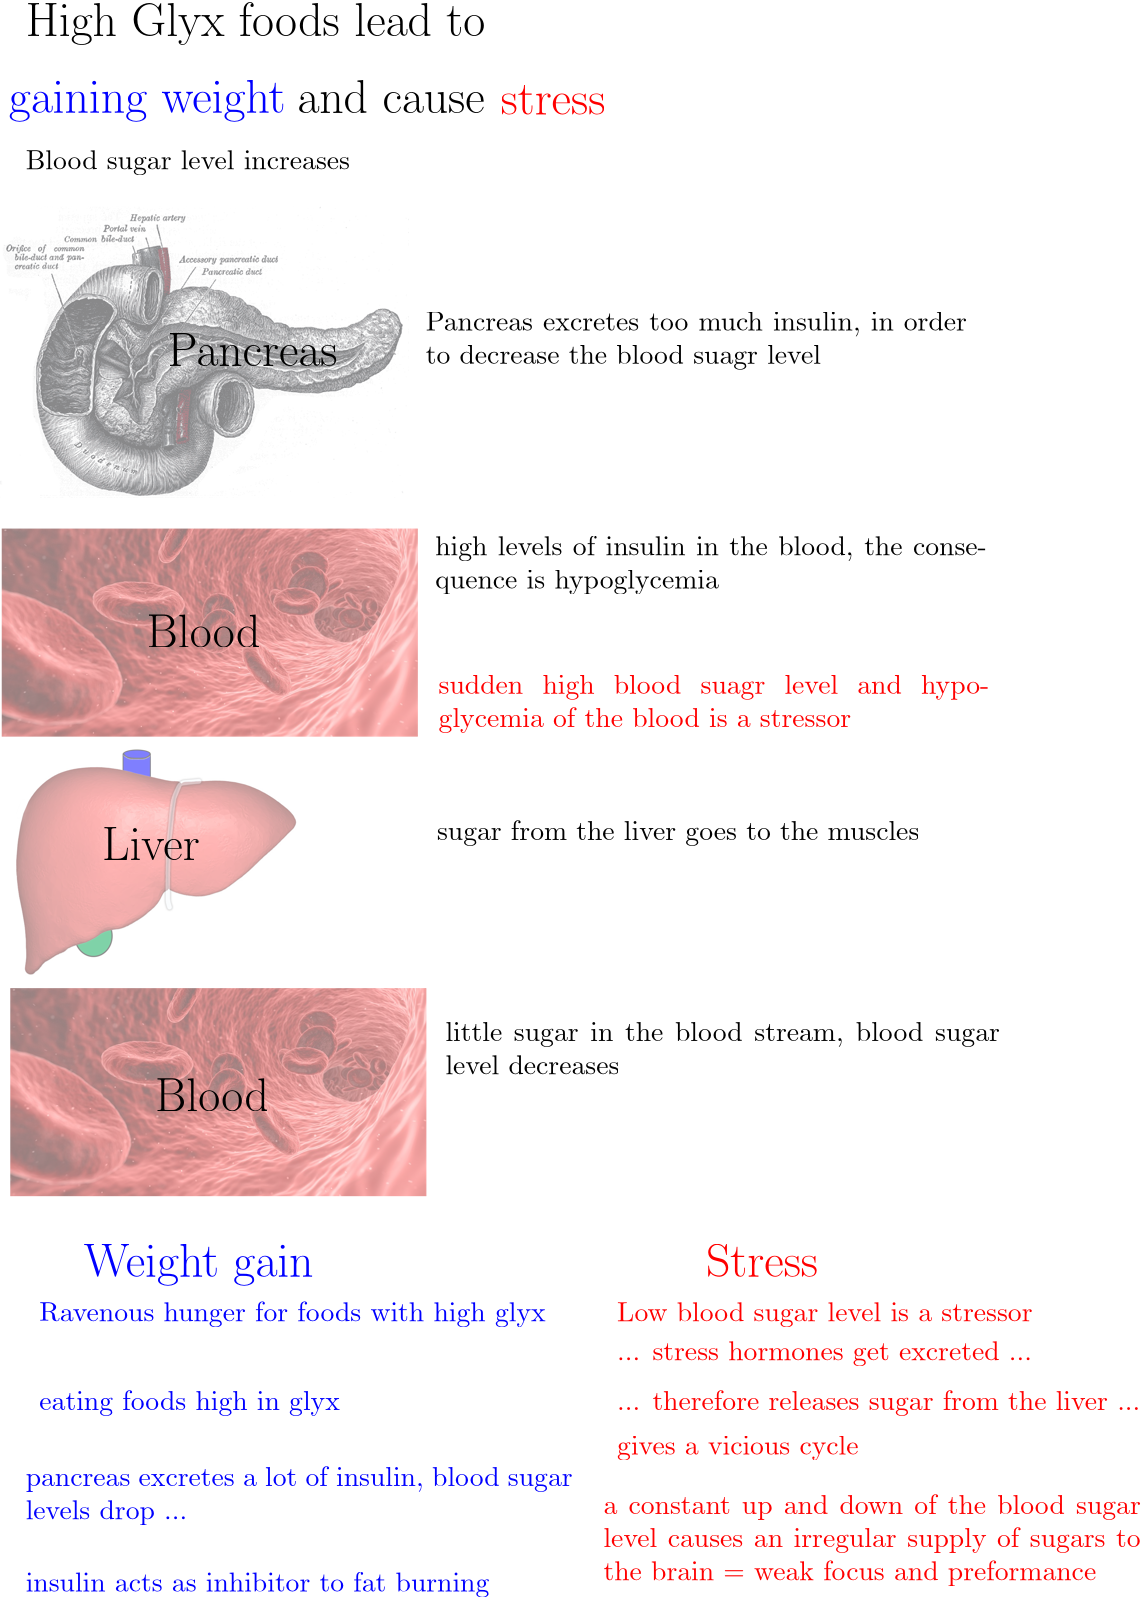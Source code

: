 <?xml version="1.0"?>
<!DOCTYPE ipe SYSTEM "ipe.dtd">
<ipe version="70218" creator="Ipe 7.2.24">
<info created="D:20240307132600" modified="D:20240308144211"/>
<bitmap id="1" width="600" height="427" BitsPerComponent="8" ColorSpace="DeviceRGB" Filter="FlateDecode" length="82105" encoding="base64">
eNrsnT2qNV3XlXtgIhjYAzGwBYpgYGaugR0QDAThgy8WMVSwAV9gC0Tjpwci9uTtQFm8F+di
PHP91Nq19/lfxeHm3PvUrv9aY405xxzzOL7B8pe//OXyv/6bf+1+ONqFS/v55SG95OzcVzmY
0X/LkY9Oub0g3RMsq3V3Pb8m3T91r+oLL92NLT95MM98/fldv9OV/Mj3dx9k7vSPP/74jvd0
Lz/piZ0P7y1AvPfeyx67oDYCphH2daHwnbBgEQefH8+fBKP3Rs/F6dNnDYAvnNqNNvULx/bJ
SzH6yv/5v//v/NlD+l6+4MN843n+spOBe6stXoH5xtfJ+Euo9DeiJL8TJvbym+n2Xvbyrk/1
KNT56GD7HrD1JE69hDPeuAh72cte9rKR6BPnZovh2RXoeR5SX7LyDYR9VRz1JUHgvexlL3vZ
wPfFyeANfBmpYi5p5kPHvKhQWvnWSyYYm/3tZS972csXJIC3dzHhWe8UEry32ffOt24428te
9rKXjxlIv7i8YVG1cskKn79cN7YzoaIb5vayl73s5QfQxg84tnnQspQEdr/brcg47kYUH42j
rhPSd72zPwZ2H4qW78nGXvayl+8+0P2f//v/LkFnZDUwIYn3WOdXuzgvOeaNFHvZy1728u0G
yRXmte48M2eaAvGjVRuXIPXC+u4X0u13veMbc/eyl718IyB7vvDthbV1c3OPbknFit/LXBH6
z/7pP/9H//if/P2//w/Of//zf/ov/Pf8+df/5t8erzN+YUf/8W/+9iVX9b2LSvY8bZ/aXvby
vd6jkZtZu9ocQVawYxGSblOz0b7WndDWRx63DOpJDM//npjVNYwaOcW1a/7P//W/z+388ccf
iYP/4d/9+/kdXLluHOG/+Jf/ar3M/+Vj8tYCfQsc/CLhiL3s5YOh8NKZ8/LhvxziJtB5T7Ax
wruJAOZ4nYHM+fWTDJ5MsPvfEfpfnuC5hXM7EwvWCZhOYrbg4LnlEwcTGV0B+HaDovn53xOa
HyLvrxXBTvxj95i8yeann/5+zH7S7X7Iy+Uvf15uDFnPCC+PqyL0FW+Z9VL3EaD/x7/52xNW
JG5/93f/I/HrxJGTx50/IOO5GrQOuie/O791AtP57/nJ+d3/+t/+O8FVvkW41W2e6xB9Pddv
b8TJTM+/8u+5HQ7g/O+5fTZIFBccPI+HwzhXONdktfMHKD+3D7f1vDjNeaB45f7uQWMvexqw
l695uycCj5UORIueZqOvHM9lG7vtmS63cyO0WxZQ4/z3RJPzh5CjXweDThABTYigAi4nSBE+
PTHx3ALYB4YmZTt/50/nv8IuqJTpQnbHwRBE5Rfh7PwTYMoBQPQAZSKl5/bPI2G181ti4vmn
c83zv+cGR+T00ZFkjzA/bBzeN3Qvv+R1e0nvhkVyN5dcrgy8k0TkCqVdX8wGnlzphJIMip6/
kIY7/z0h5sSjc4VzNVAP2AKkYHawPGia2zm/KOUkFylJLAcMekLZzq+AvOd/M8TKFgBQPj9/
PzGOjbMFqStskf/6rWNqR/DQk7BfvT2wbMDdU5cvSwkvp/3v1OjnyW9NevK+U0NhsoHGJ0EW
/wu3AuxANAgaYGcm8fwvh2EQEjw91wcuIXfHm8TFFN65Qh4MsVDRGXTjMNgjx3Buir5vbPZE
N/ODAK45QYK3fl52d8nx97u2R9GX7/R2mngvc8qwr8bio7Viq/IoPi62er9HIRfzg8cTHtQn
QIhiAlYm8sgAEo3k8/MXSioyYXe8JeDOf89P4GgnCELBCFQCXu7u/CTFOWyZ3RHDJLYJxTMR
SVD03Mv5C2lHvn4eDGuKpBwSXyRZ+VCs+xNfrv1e78u+T2192a2Qj15abTJhuJzqrwQYJ7rN
e9nGXKFoIyeHdK/sPbdJ2BCCRlyUKkKP4fzkhBuSbiAaYcnzv658/gIGgaEnNhHJBC7liZI7
4pPnDxHXPFnQDfBiL+dmgVcfdf5ktlFFzblaBkU9TY7cpGf36n3YdPS7mPnssfcbncKeNe0r
8KpA1kMuXh9gknljzYeyn5wFMU9+TnwxCprFg6QIjZQSliwwd34IXMLRQPP81vmLuTkkN8hK
u/z0/Dn/5FfA6zxysNLTOVfL/+aZnockCe2us1/hvWwU2MtefiF3vkdM1HOaHDy+doHSCbUQ
SYK0e8DZy4atvexl8kw+4+3/HonvJ72ybxQCrCyQQYUuLznl9+PXaH7gs1ZH7jFwLxtA97KX
GyRo/jnZtFcliVa+0m3G9KoXZ5KLJFZ5/kyElw9duve+j+lFs0eYvexlLxvgXshQ3q+U7FL5
uV65v1If907lGHuevJe97GUvX3BUvCGn+XgD53sHP0fD21m85+tKJhz2naYT3x3W97KXvezl
GzGI2xHO0Vj9d3/3P/LnXqy1RRzKHxCFXvqUdjd1bqEU6dxLiZ4bwQv0eJ1P+Oane9nLXvby
7cao7uBPmRsWndTipbXLZSk9vmfdXaCZROLyEBETqs7vziWXixeWego39fJmu/sZ28vn3uJ9
9/fy9UeeJ7vKvvBRbzeCvafWZMebXecib8ovtmbdlL237f8W+2XQYOL5y2jR4soZff0hZTuO
7mUve/k9LO9jhji8U3REoQJOlpeRSWylbbeXDtXdA6aIIMWTBSgfdQW/LUYlLvqMMfhe9rKH
u73s5bjqv/DMA3Zj2F9p/JSGaaOtgVbap9jGiAQfHmK2jD8BBTtrev9J97DCPtekZQNAqYV1
iZeSN4R7usL5RexAjzevM34/D+PcBV0n9El79GpjEAq7HIHyXvay4Wm0l5V20nv55U/dqMng
vPqgi6SL/eUvO/+O+ke0X7cVoPlBsEaSiFsmKTZydlS12/AI9OR3vF/Yl4acudBDEM8xexvZ
0Y8euNig8d1zHew9sQDNNoWT2Ui5mGQq2eCik+rlnXqPCdWein/Ku7yv8H4I9/IePHHdAWxe
nz4X/I/Qrd3UhMnawx2ux2pAD+sQVMQjRZQkKIr4BDiDbdm+AR+YLCrnGM5d0D2Qz6GQfB3e
d/4iRQUZ9VUDLm/cDg4mO/C+ENrWGzveGFs2Xf3Bg/y+s/uZ+UmnP8Kv210kRlRxgpgtaK50
dCU52Moyadbg7zYSUhVjVvH8k+FNO/3RLYLGEKkXzU4QICxxVI7BpCRMk1CMwlE3jif26BaM
rkwe/KOP9PPqmnctMFxRzuwhdy972csHzwHmjqAP7WvOByehnpUehYQ6Tbq5GnV/x1tEEYVM
dpU1VklakJVtDkhjCGKthcEBSXQsorRQnLVJLhshjCmvtAngvKnf6Hz5+jxe/dAM57NQ5iOb
Ne9ls4+97OWLjGA3uhZO+hL6CyBIwLB0CCL9B66hVwH4/Dp8kGwd6TwinNIuALQbxgSSYIv8
l65/dk2SDx4RoUXISt5wxUCmXIcii125L5eTmU9vhrUHzz107GUvX+RpfLTbwrowYx3pjml/
827KDMySxJXtnyucWGbdBD31cjs02jve1J5k306QspLC77bHiR4mEdmuu3zRjWSp/rnCSC96
eUnhs6Ux7uVM4yNHpz3W7WUve/leIDhnW911JnaX87+2HPASCNZdOrv7ulTGTlZu1TsjOH5I
pXkPL3KPkNDuBV+f1WwSsZe97KVYPu7lWHN9uSGVnxh4LkZKF+1oirxkJHbtwvqiIugYl3Ks
sNqVLhWXh4He9bJ/01xk+1mtndb39VNhfS97mvR1Lt2+eh//BC6KVNcJ7Du9FyueAJ/y/OiG
Oqqe+Arotpe97GUvPw/jnleN3h6NF/e7fjzdqo3FtNpia8L3BqDi3f3MYWx83Mte9rLBboJ9
LV7Mcee1jQK7MNceA7qX8vW0NcuCvttM8MPwYnFHSGSfj35sHNzLXr74sLyXr3C1i5XKhCG+
8ADmkpXEAmoQysr/6B//E3SbuIyW+voRLlAsz48K0hGXnB/be98UzFFHQta97GUve9nw/aqF
WvJz1KU0D6vqlj3dUM4smodMBJYae7a1EsUVrcWL0e5wz84Cw8tTo6DvJZ2V1rcA1mePjL3s
ZS972Zh448DmZQuM8K0P53qR2oo2cmX97kKN/JwW2RJiAqzlW+c2laAk1xuFhXUNTTB975sF
Dnar6feyl73s5cNgpe2A8KVkqLdTeKxzjrGFcZwAIeuhmYJnXdr8lf4mhlX9a5afH289jNwI
DDR/GeEgbeJPJDp/POzzOK1ST7aIWej5061hP7EvzT+TC/NX8RS/blbGHOb8SkLn4g0iDDvK
XV62OORc3nU+9rk1FDe0Tz8+PrOXvXxNHOzO1b/gm/ho1TbDe35iKz2w5vwBYsjT0WfBvkKO
8CTpzn/pUnR+BUvqhCf+S9AVczO6I6UfWnsW0FW9OjH5PP/l53gLioLd9JQ/f8c2rZwv8VV2
zVmDcZzp8Va6frx5rwHBGNEAtTfuOIe30nii+1BxPUdP4LeLddzWJm3U28teviDQfIUX80ks
ZngvdMMWeKTPQBYADloE4SKUCq7BnhjwwUdWA4/EAvsDsjJbxsJaIGsvb3prQ9CAUQOGHEz2
hrBT0vlDj4myF1U3OHKzDivAf6V+tmfKwOyjwzWOcA8V7+c9mqcIv3uR7Kcf/EbYvexlBWWK
Q8gonWRg8Mk3bt1y5AYBzF9AopRZukeRAjpG2NAORNpTZ/MF+jXwIWp/6N7x11irUIXH9RGW
1KgiRyeSR+gGASbQjYM5fwe7aSsPcOCezbkgjBH9JXccOWiYxyMu03gXQjrpqztZ8gQv3XXa
v547bePG3ytI+JCf7feKEe1lLz8eAY9BirAduxa9NB/yolxx6Lq0th51eM9meX7lxAL6yRrK
Ez5wugbr+SWb+rEp4dJYIhpUcTMTc35I29zzJymhR2grB1AbDki68Pwi2bdzL9BAEBARC7nL
80/nV0hNZmuJczVOHPIoyOLXLfuj2y9wL4I/KvsBSc26rotm+Zdr+Lmk5v22/8Fh2M0c9/Kb
w5gPIeBIt9CFkuPKKnPdY3NdRbDoC31pzEIWD3SD74g+tttjADenBq4df24tROqNzgviJkFX
MA74E0r4qzoZuGTXyCXbGwlP5Bb5eiYx+YUdFQ51/heUBH/P1dgsHZQAQQ6PJCnoI/8FeUfh
5Uvrcks8jp4qZvQUHW/C1DkO3mug/EUG/NsW65dtU1ZcBW7IzDYa7uUXBkJXwG6EaG0EdaX3
wUPvrN2F5srDyX7J6DFQZ98iiJ5oQjd2OCMfIjLhd7KHsDY+IdLo1ykDJPvG2G5jvvMrtihq
DxjiRplDOTxX8Hc+F+PKAtdjfQ+SLUAek5OeK3iEqIPUwY6u7WSELA15RzY+o2G5VHS+E9B8
FiH6AGS5lz7YMdK9/GbyOMkGjqKgowK0CYNbaesz4qeTTGUXSedHewmar50zX0pwu1d7Jcj8
kgH2HnvqQmGeSFZPzPsodcOqrVRmgqovH+3fD7Amj9aT93d0kZ88i3XR+Att7jbg7uUjQXBe
MDgPmc7hrMscW5h79JW5HEW76p0JDt6INXW/fm+YXcylLmov59R78XqudHS6nAUdfy727z5F
k5PKtr/zKdbXHD/fj0h+fO3hvZnGRrG9fOKTsFhRPjG6XOwiNJl8jvQPl50OjrXUz41p52KH
2fX57e1Q0noP3Lwjpdf8RF+0OGN/VMN5yWHbzVJBeUyj36NAhFLVZzjRqxjQDxhANirtK/mr
7tEiayAfhFgivZfbEZWqtL9Ml0u2OGGa3fgnWo5kBCuEYqTqOaYG1/Pu85dEafThSrJyzsXK
BbnkznOWfZmqWzmdR/O/Pl3zEER7eKmz/Y5D08cf0mK4ct08cEPMXn4SDiabcKEWGxxUk9AF
OESSuQJ2KOgVL+Fv8t8JGz13morKebTnMps5ySqOJIujA56g5wTmJohzya1WRCmP4uMEgLo3
617tzBFaoxW+6bxLi4BLc7Zjod/xp4/nl7GI9fjGPGKz+JjdoM+fe3k3Pu7l+Wem5XelBY/V
4t0XBN2jH6JjTHeyLjuYE65jmoeiCuCPP/7oenOthzQvM1krtY0roeD2IhQSNMHcxejl82Zc
jw4m2K9NgpnHQpGLJmnd4ghqHs+9MLPCjsCnkSrLY5pO/eAA5seQqW9UYLiXvXw7cORfnEly
lq75yQk9lph13xeGLL7SrQ7jkzbQekx7HFAJfvzZCvtySF/XH67Mwy+zTl070Ekm9CVChRVp
5TrgPnQMepBeBnVHwe3jLb6d0wNKOShgBPj8SSg83oo+vs7w/jG7+C449bk+A1tNupd7L1em
XXDo8q98AvpQWE35drZLACK1yrTtQnGfxmAT169ucK8dbG0RSyEbdWfal81fE39nzLSqDs8x
6++osKNcjqpz/uoxUCuHdyjVdudfk9QQPeYIyavqG9OSpkvR0Zz63Rtq5pON43HtR1oKrMtm
Ct2DD3L1CulL+AMWEwrZwnlf/nhbziM5b6uVj/u9/m3RyH3T9/I8CGayL80tcQMjV4iTGFBI
rTfWJU7scfSyM52uKWn/RRl4K/ZrR0sOBsTUBOx48xA7puUJhT/iiqbZNYlF/VIcgTWEAa/P
XQPueKkBwbZvIDqnKRmJUQrM+RB8zOTpl2UZ9/gIJjbrpDvpXsE7kE4fm/wv6wiFAiLP3r/5
e/+w/RnlDfeygWkve7mcrjNuZzYQaKB7Hb9TvwwO5soab2rhZe8GaBe4SXcGi6AnmTiwSTOx
NIXOoOskCne8tVLCEo2sog1nOVkbK5y7yH4TkJ10rmZTBn49R8OD9iRyeuAvN4jbjYDPo3+6
ET5qGxaPDA1c/7wmerKJbud/xUSeooKAWrfJAf0B7JjGfCIOfinN5172spdX8UHbFiQZFIzs
RmfA0JH/eLOJxvyZ0U/DTKJYGHLizbWSVBJ0st1DNtdbGRzsl5THDAprEGpjBf5KOz89tB3t
yy+ET71cboS/YpgGES5yjsmNeL6l++2B9B4m5tNS/sSVTzZHuDiD8HRF1CQcfBQNWyhMsMPo
Oz8RJRebG34vGvUBj8de9vLLwxf6RubIxlxdw8zSPhUHThgTQ+I5iDE6MZolRhBgZFNQwpEO
v8VB+zgcA5HMRJdChcXxZv5p6wT4psbUShD1kWYozh61xmYZmVmZDCAR42z/p8M2VqUrw90L
k/vvbQiZdtl5djTd4LKYzhPg8DJlEsJMiQ9ZjWdmlCs8P2l537lm+SRx8LPY05P3cZO+7xhP
28tP4oNSQgb/bHjq8H5E3s3wIAB6vDXRS55lUJH5P4Nk1xyyPFR83dxcib4uPofWfYhTILX/
tWN76SUh8hr79SsmHI8312t7QHChjJSWCpTnR7xPaVY+yf0xAXAmI3Kp+cxAKFMmpCyKkcRB
EbDLBM9/Wxw8b0Q3Lnr+fEFC961p6fc6qY1Ne3kSDXGSgetl6ocRrAgOmd4TBCPphv5EUEBq
4mNJkjH7FMwfYOhYRkGRpF6SwVwUveRms/mdCkN/Ifgpx2k9WxYDjC83wf5qzh5gn7Ma+C+h
YFDMf4l8khbkqTh/J2+oAMbVWhzsqmIIFHQp4Sdese84CE/MIval28vvCYqOrDzmVW8kEJnG
P9pw4dHuAJRm0Bywe3i//K18eSxu8cNsREjoGM1woXVJDDNSaggdSsgczK9nFWGXD1Kp2qYI
P8tG5hlr2U+Mue343l5++XN12Udp7kLGRL2tml8ka+uz0CJPPR6pIv8Ao48PY3MrTVdvH8Pi
hcpPkAETHIDKkZPN0j8BUfjLhCD/5eZmEf1laPTcESCYUMjPh0lKngl3v/wJ/OIb/FXkYi/f
EbJX/LHLh23HW1cr5tuTEcOQIz/z0XjeQO1ep4kPeNqfdDP7IsZc7bcUukADiV6a5kuil4IZ
/lR+UXpUKgf9YeMtDp7PTImI8i9hbTWWl4/i7UtxaQ0077l5LFfK3PYgWo/hj+bG61dgYjb7
MY/uRzLojY8/j7fOjZ3Lh2ZwCnJRVIgeRrXnZBBoN7jShM5DQnex/mpProDijdH4tkKUnmk1
+ChpfTIKuj50j5YMZpJN9ruaC0n0DHICfKCnGUN+KdX0BQf5KSDYlcoQGiW7vdJeZLFB2O2L
v2jU8+iztO6eetkI+yVP1PzzjxdC72UvT8bZJlaf6kkSto4/O7dYbNh2Sp10akjHmJX5MwrV
AsTzyWc3I4l2lKDcokXzOnjd6yPwriPDxIFn0ier/QoiXqpRqJXwW1ivUz7TamAEvvywaGP8
U9LJbumEBLD9mXRSuD2BWZwOvarJ0UONIZ4J2660V35m4vQx+PV1VGQbr79vUPRYyBXyLeQx
ZIW63M1q+kUQPN6khsdbDVrGS11ZnSel7qWOY0JydepW8sqa0EAG4ZZaou0/1+GXVJD+1//2
3xXQAsrUj6QSdR2Jjpd2gng+oHT5OzjINcE8wQvItcKCFVYoDvIVVTSFHpaK+65wtAW7c9dd
PohkdLGVyQgauMuPXszLxiVzfBnZoa90zLw8VF+oG+GOxb/ydiweHp69mBK/lobvZS/PoOEI
GfNDuFj6XVM6kTV0skWdZLI9k480KguIZFqJwiUZHlmTgnTAl/Ut8StvFiOn6h0+sdo9jeCg
gaPGUvhnZkCPfJMSWT1nqElk6C6K1uNxsdD69PJ59dHicbbDKZflHPE43/Qa1TONDxXMpG9M
sRIticLWXY1r3sZFlcq09HCEIIt0Jk0kjqtmkZMAy7wJ4zwRsNL78iFWuxj4fQgHqZHxv0xQ
Rz25yqK1xUP2gw+1GtnLZsE3AmWXUHiEtwxggX+ygU3rx/2dATPr31n4kFFUyzLMZ4Awm85T
nu/ucJsRvIrj5ckROEK/i4MNYyaHAYURUkv/i+OtiwTElh1ho82ILYw67KObzWL8y+dkZbz6
+KdrsSUr5wsOohTlahxvRaNc6oxtjvQwWquV5GDJEjK3GRXOd6niCIYuMVFPgCw7nSPUCApv
5B9XnpnnxU7rUdn5ar685aVe5486Oy3uuiRlPmvAfG0A5yuAyC9n3JccsKygZQrkiHFPpxew
I7kYSJdeoxIr5o36UZ8Iwtfpf2SHndISUf+3Msg4gdcClBU0/0wHbNCN6Ws74IDy2pPy9pH2
4h1P3xh2R4W4W3N4n2v4J7TlmSfznlP3Ok8EobggNDzS95XmuVK8zPHlpCgrKfT8SeaYUMi/
XRwsUhn5oLauN/qwc9ha0b52SByJRVFq+YJMwLc0zp4gZkqyWzsIn17/xPlqlpgfdi9dWtO3
eyd9PMoUcOTZfUblW7kIzLT9nQnntwaLd1IL/GZC90IcvMREZ4AMMtp1+joICoIjAx3wxGhJ
GMTvHm/NHXjU/ZyBEUBxTd5KLb4znpkeX7q3KdoBl3Gn4TCY6gNnJK3aR0KSC8FkABeaDb3a
Xwl4hQ3ZH2GeMVwxn3k0ffNQM9zLKF93RxrJ4inH6MRcBT5uHjD5oFaiikhHkJd/cuWukdq5
94nL6LHcdbGEKaA5CQGcka0nyX7aTJPwuA57PLd66hrNS9DhKTUFwANmToHfOQC23B48W2BN
iPkRXn+WdjIPJNnNqeWZEvHQDtdH/QibRE6KN5qDOX8xkqOF7/mhEVH7lBWpwPHWpo1hxIwJ
06F83dLBntPU7zdVbceVQG4ve7kBhZeUUL9Qm4PzQp3/wgWAA4L/0kDADqagOiXxS6iSMqTr
MjhI61Vyheyu4KDEkFcSGT8DGl8ERgFEOanI3kZgeMezA6N8wcSiQwFbgwPi2Ja2cl32fdzq
gbtC2S4Rdr1/ffuQqAjlRqAmktd4i1vNZ0G6OQKWUvquZJRGye3nZq4fug4+3ozwcnlGYwPv
zMQEdCdUDNSM6ozVPLpmVPmW7cP0e4c3eTV8QWzcmVVFklZC/RwnMepsNGY4giCGjj0ZZsmm
oiAXB2Ba33mvMRa2wJPPdeDWo4/KvANtzvIyspg3YQKpNyMHKf4e0S+mvGupq/lG6aeN1N8l
y3kpHOUFdIgD5nj+GXkYHMRH5rTGIcusm3GDETW1MTzqdn1iHcUYRtJakmJmyok6A0XOQiGt
pYK7vSYGeFMEAkN0nmzINPd1mcRfT1e9KngyCrp208HHVPSYbIgJSYl9aejKpbNnRBHAFJ+Z
1nwmm1ZIW7rV9F29aCsZvbwgx5uC0akO5+V8iW7LDsvO7jLdbO8SB3CnDbbiYuMGKxL4xLjk
RG02XMgQrUAx4/xsmbki//K5rTwzGcE6PPBGJjlUzQxL/xeujAETdMISupLpyCuc7WMMpHAM
wij1NUfTw1SV2qJO5gvizrfmrb+BdI/Gw3aoPJ9GvJRzbIQC+EZY4ICjcrdLHUMlhRKGmzJN
UIyv5ValiD7zCKY2FG9n8YXF8vBEOwx2aYLinJzNmi4ZkYtJNvC9iyOeyVAsqhDzUouDJHOp
MrCEEHoy54PtL+Wn4OAoPzjhgyux3wRBizvYI49xNltxNM7hnZUJgPh8ZtcS6ZVk0IpLITVn
UIYckxyV0CJPeGKKfj7CIm9EJsSZu/JXd8e9y8kqaHV+zmvuf91RNi/jPQVqz/W5el5/pNr5
Wnkx2SNRdJksEO9O8yCBWlfY/GUv780KJ2GxS7Lw2sjAfHB+pymKzX9fGNB4od/pZY3DehHE
nJaOkmtIcIEM+CDEkOGRaRKjHAQt4WyCgwIlq5UvAhkF7NouhKYIJ1nR7ulnhy/2bi2PJIs9
ZlmQ8QcRBGIrLQITFTqmpkhIhf0lXohTxVa3sPJMsnNsHLNlTYIsjI/4DHAJgBIaVZ8meKV8
RVGoyAt4mcrP9CjrZ1+znDMQJWB6CZs+v04snatqHiRvgQ1Mz83KvveIvZf3jmPPQ6MjF8GX
ANNcy7eOlZcVzRO+DzXwdX4ohXfbV22iUVkU7U+Cn4vTkkvrSx0JCg4SEsSaQErF5D/5YJbV
T3CwiGQUHXWr6bstJy5VhcUt3FywsW51y2bBEIpAnajxEVagSKbFuSYE/Bn5jY6KcQABvInd
lTQlGFHKN/LIgWD2bl5Sns4ZZa5TnQy3yaJX0DwBy/pZENPUhjJgeCIkN5MjvC9AISdedGLQ
RotzvQJgOjhuxTGJDKOvKH+62fy9fK/48HeEwkuntfkQfWnnOEmWdc2+0sp7JcC7WKg19/1Y
HFQn1+qhx/JyRjHfSyuPfyjOfzmLSBxEiMjY6y+2UQaYJHdzHEy4bIlhNzQKN5nwwRU/1cRZ
9aLKFEUcq2bUcRks1SKV3QEBTqKEKgP+Sme7wcPjTWnDZkfBdrBGOyP3pQKTL+L42u6IOYzE
1jREJjsyv8DKJD5Gjk9ZSOgBlEX7hdJJjTlD/sLpeJ2ZaZRiw40de/kwSng8qMY/Bp6lEz0G
k89LemJyxDnwCARLgdWx1snieFqO8qqE3SUIzlnhPOU379wxmfCk7B8dBaEqZvjGxDT2kQ92
ayXSbaatoTAcKk4tlk5oKbM4I0KnMW/EeaPsPf9kFc/kwXZxtB+JuIypfliHqb3s5XeC4GQY
HNG0y/rf3ItymnUczKPKNgfHwM8qN4U24COdPBcJ6fyaz+nqYluc9dUWLwLpG3FQazXmJwif
5IMtos3zgy2A+tOVyuSH2X0pm3/du+9P1js/amfnPbXwZ2Q4ZkkCybV3HRBefsp72ctPijaP
8kcr3CoVaN1htvC4dtDu2je128mi+EwAPQOIj9awP7qLlSh09y5cWo6vB3sTQSyNJ+bpj34y
yGZM5YCDpJOKv6hh0gTHUi8/wUH+W3CwSGVMERavlVf1jLttyHM5X0p+SqXt6AnX+x0yvkOC
G45/G/q8915GHQkLByRjQoLDCgg4gnGz9O2E/eHBpSwcHEQPkDXL/LWttkBOhhJAMTlaMsHO
nIsCNr4Fm0hkXAwzjqbuo66jozUXzSEXDc/nlZ6TeG8JGtsxkDSTNZgFhrgj5aeAlD+imFm2
LIIo+cHMGLYpwkIkR92Xuj+GOo/HvT33KL2XvfxmtL0chFGdaQiJ8IwQDRVAyAAU16ErI2dk
PTIjG7wPYViWQVmLVI4KdRmBI8gdhbpgrn6nbEch3PHm1GTN46hj1KMBopH5wL3g0krYuf1v
abne7gtBAtdfix5vn4xMs4LsIG9zwPMycpt0yXYLqvtYTZFhUr8kgC2MdtstdXEQyjkvpfdH
L6MJlZ7Xe17qvo7nJM2jMPj6tx59aB/Sjy1ekMuRZE8e9vIdWecEB48oK6Yglzyd1XZaT4CP
RyT+0v5aAQCjtPhlDVfq0CzdyiImAI7SeOVn6fWdeZMsAevi1+UFKcez2ETgMj03YZSTLO0K
PsK+gRWL7xJoNGnhc2i41ppMLVgfPzpDnXBGA6G6aouz5Aq1EbO1FmFSpZUtu0SgiEqEbbaJ
xS7kdV1l1DeObtlK+P1RtdL80ZrrdtZbNS0C36WS6nYGcz55m3z3xvxwh/L28ul8sF2ysBff
TkY5zer11iAEavyTYdYP9YSxcjYrZOGJ+RSlWRMwV9oUaqaRqCeRxE9bG+RHyyJG4c2VgruH
IqKjaf8IB5P3cQUIbErKQCuNlxPpAEd7BVrPBeQpAdXJ2cQfK1MloeUdiClW6j6noTT/gpi2
I5Q5duOuGUflXLqS0RE43gt6P8q28omdhxoWaz9HUYvJ3hcJ440mUA/1HZ43inqolOkro9g9
Kr3x5WeERo83tbbtjQAmC12Pt3LajMjJAcFHZvt4+WojTH4KZne8lfHqUlVwkDFZHCRdyGFQ
IJwui3hG6WXadUVb1FEsNm1fDJZOyMWEDLbDC6SGCwtSgFbCB9hBxFIHMHCQDy2Os3+xNXRc
PdUvcEbbhXAf2YgZYcKnxFG5HehIddFEUwr1y64E4CM0FmpZ9KX83jWQGf3MI8bz2zS55l0a
nm5pXdrVBrRXahsnwPdomntuwz7B7stp4XqJSttYagV9viZubmj7JXHR7muiNzXgoj+SDFFD
JwyXJAv2cFFmDyrBL+CGcBNGy/JyMaIyqGoYdby5eVNPLSZCW1DvSEXb9uLP5FkW540P5VMm
40AZ5bQ3kb5pCW7ZQjJB/mosFGqmdwdfZDvcI7vAw+8097CNCIweg3Rgy7iotDT3a+qQf4l8
6rqJnMn2x262JBZH3ZeMi2bdRGk5MY9mL077R48B/PfydqMlY17BZTQzPueDD3UTXlzEI5P+
zjzn8UwVcZbhz5/b9ZfimUbDXx+VVtLNP5g8fqOTmhS856KR1PEm4W4BSwxCXCpt0XAjQ5SZ
fdMNu30vTOiUKSVFynzXzwnA+nuqbuYhqfk0ez7pnUyeH3rTJ8JdSTcjqhTMhJ0xSdAN5ZK5
OQUwULbMEppPhE6yNeKfhkMxkARntYVUQgO08TlRU7ZmsJR6NwoPTVPCQM0YpvzGzfqnRT5Y
LGUW787KjWsX4/mZbZwEPNNrmt/1pZ/HSCecbiUnWDaYRfpp8rYYFdQpdHG6yKQrs/b3HAi/
yyj6khP54ph4+/C++A291OeP6rsn2YoV28zJxidBm0e7+K2UG4wyfSP4m393PTk1X1gHRYoR
Tov4AKPMuAFAgCMJPj5h7AIoTQICZLpHuoLcDXxkO/p9AYhSPPSoxLr9LpxRmFOT4wFzGKpV
ZbUieH4ruxC2VYTdEvvLp2ikJp3nfAs5si1Cdzvtpghf86FK5sv84zF2V3hU/CzwpVz2Mq1Z
Pmlxcz4t5Em7p7b9+qPrSwypdsT161yKFanMjbf1ElKPK5XdseBdM5kqz+OWj0Y+57q4uYZh
nnDpMhGNyww4J61LHMwYqWFSjZeFThUv5gHJCfJfkIvIJPnWNNPmi0ikyPpRHEpU0wZAlogq
uSEYaGseO9pzYJwI2UxEU5wFW+CvsEK+dUkGCw7Ok4OXccjR1MvuEvNXKWlRthPiKmWfMvvx
HW++MZh/2t9ZFIOOyexsxUtMxgz7EXX3JHwNOANk8P1sfKaZanv8PBjZ6oL9csDMuFzTrlLU
UrVx10Uc+cjBcGPQvsJzPjIf1UcGpJeRnGNamb6SnVnBmpVjnmtmLpv0TTJ9i9UZbZu/1JMA
YWKcjtbiYIYfTfnB5tS3AEOgm5hFLNraCkkfn9skzhoKsJWMnh0kGQ85Bg1gVelYwGjHgTSo
YQUGXo6N8+LHFayvL97abKprPXqMLQ5W5jPzQJDdgtafFuRMJZEqcnGR4dEmTEkiCFvW53Id
bHmsY5LudsAiB8klsmiXxwOELZ4YfNfSpLwm3FDQGUrLg2GvarPwFoSiJDeD3BZsbi3lxsEv
DoVzPFohevMMxXr0cv1iznHnUmp+PJK5vtSaXnqHji6paVYGJYkbuJAcimEws4GJgwxTlqiD
UH5oMtHOuRmchJXYZogVwFAODP4CwLEdNgVz9HPGar4i67QzhTocQN8koPSQFfgxZVkSha14
BkqYhQyTEOgkfDp52ChTFWoX3y9P307QfC5JtFs9l1oxNjMftmABEatRuJQRSBtgpZAVxwkP
g90JsuCXh5EWTyzsBd5niyXAlG9xQY7wAFcTDuXcELCX74LUI24yH0nm1GZF8zZBhHX4uz3r
WKS6i4A+/+JKUtUGiJaWC3MGtQxgioP8VeEoPM5N8VdAigHWGKn0MNUyFmXATRi08U9Q3AKe
QkLZLMMvPyIgVMURW1MaV0sQzBIJ6AlXwFJ9qz9GOGhctKgyHmpJOcmOsShOXl+SZ+XCudtR
l8ojm7zTQpd0HvnEbHxveWyiFbfG/3LwImlW4PKw8fXsQsjGjz8LxXXolUsCxBywh5GFVLJg
jnk3yNjLtyODl3mryaiy3pNi0ozp5Uz8IQONl2x2sa1hylzVUrb177KkLh8UB8kVmubLvzJF
F/ioT2FI1J5Ougeu6SdD2o5Bu6hAwTgrKSCSVuhbimgtvJ8w6kIlulalbNOG6dBhfhcKW5EM
UGj1zTHufbleN5efZ51s9y3ofj276RVIFftAMZgslxrcsaujuhqNedPagnmCz5JuTmAfkxwl
TDJNQ9mCpu2D8yBBRhUvbNnniiOXtovLoD8Z5F/ICnfU91vftYkV52VYab09/eVeHn2cCLJ9
1kP+zDPPDBzwEunUPySWGcAU15R9+leTg3wifYNT8C34Gnhn7R7lLZS66L/NsfFdiybSPYY/
AdNU0Btf1YqNzJdsUVpEwmvkKsN2rNax3IPTlA9284NZmncpmFln9GLKsSDw8Cv66HJTcmUu
lKRY4yMUs0BP2vIwMwEEYYhZwKu0xiC5VvM8BuYoNTPkPsI6mfy0reRh9Nac2iTReDsI67Ep
rLIog4Dwxoi9fCMonMeRJmPLvI/eYgLutoNEShcW5YKT0W/S3OEeJo60tWaCAIh0umaE8RNw
zaimgUpbIBkUBR0kblQ6IFqwlRKhLdNJx58tVS3MzPZVHAD7tZ6CMVy+o7moicI0ZgeygdcR
E8zaedSqchktbRP7CiW0lH7u/3kvrm52bD1iD3aryG1bbXL3YXAKQcUaQgTm2pgDKLApJfwp
1AQBBdns8y4kZcN6np8krW6WG0dvl+wmg5KKGZS6U58NgV6vjO+bLdoI/jujo8e4W+til5/J
gzQPn8JTLiGm+3zmXH1S7nEjUPzoS7Fij6aqXA80iw7SL1TrFWUqKuENhPJfwUKfT/OA4iAs
D4on72vZ0/HmZO7nRmJRelgxIcVjJExcFrI1O/Wk5CmXUKgPA4DCUM+1mpROdM0TFr1ZRg8t
cD8PpDxasD+Zf648SJf7elUv3Wc2+93Hwx0C/c1oeEzNAx+KON14g1bMhNtPnG8/1IP1sriv
e1nm0Dx3CGEuzQw8SVyyPysjLABkNg4KwAWMldlDUG86Mk2AFPuCCYKJTDbUw7Tsr225xTbN
AELTPAylMuSwrAEkHAcOQiiMys5Ntv2vio4MEmb7ibYbr3xwnhZ8aLjjLNpmKJNn8l6fo8Vw
61ceiu9Z1e1lL9+FJB4L7Q8WM4MvnF+5snLHR0e5xVKOh2byE0wnjpT5voKDoAZUTtMVChks
fofx6Z9mEBXill6d4qAYpBCU321cO7ITYfv2juS7qnEskQCXNXwjaJbJQcKwMPfFH2K2HLmz
gkubtbYCbk6aLp+Q9CL7XBi68cY9SXYe3cIGuL38EmRcCf1d1lA82cm0fQ2VhT8at3xV6GNl
d2R5itm1OGg/XLswaCNjETSopPMY+OIniO2J44GYRJu1fyErBA20uD7bAbQzH1ZWLqjri5Xy
CjxU76RSlHNJ+c1II5pM0N/ZpgnKtnoimw+mpcy9mVu7Atf2VVhzb4536Y/08ej85E43XO5l
L7dhd17+3J23r/Q2mrvorOtgj2lu0ViofDBxMLsm8QnyCRV3rAmr0pZE9QssDIxTEQEOAnas
ibDBiGgJik4SwRa4AWdqXMFENgvaSgaJfwK4Ii9al1FEVKQzQJoebmLl3FpNSercOW3ltmbe
+VVUa90x6V4h7W2EmuvfbiPXDop+wPRjL78qNjvPXdqcd14pNsnlXRbRH4+0Vc3VsiQQApVR
vqw91zKUBJwGkgUHLRUEcYCYxEEoGApPmKBmJpkfXMRBLbmkkyQf1bGk8Skk0c7IxEVtWjFP
CxZiyBY8RzvzdlvS+5Min+Mq6z2BQu7XfEifVMI+aip7LPgpLfrAX2LupZ3vOsNd7Gf9YxDn
yTqpPaTv5ZngErmqCTBBW3TGOK4KIddNQddb13V3QcxTFb1N6JTKZBTU1g/KO61KgHmJg+QQ
wSZ1LMQ5Ke7T+oOkISqXzPoRvTymRuvlCiuSsQixLU9LB+888pFS1IAwmIhuNnEQNLdPU0pl
uvlB5wMr5zWCQmLR5XGah1JXmqeMmFf5urdmzhxXdNGXLcAWrSE+ptvOT0KKjXp7efmztDLp
LX1hLl//lbZKi3DZHfSgS5bDawxS2jRY5K76xRJ4A49mA8VB8EiuZAYwWxgAIv4yh+wRQfDf
rEAUguF68Dg93KgQ5CBBQ9jopUzU+m6zhLBOJg983pYNZrCUOcDcxX2lIgbZzyW1WbFFmjdw
6YbQs0HSeoOz9ajpPaX3o/n948d139vLXj4LBNeLL9Jg6rZ49ZL9LY4Gto8XB2E6pZu8OAim
aN2ZJpwqYfR+gXkBi5byiYP8a8UE8FQqJsTHlcgzYzK7g1eyZesZrZe3QxP0kJApW6CccIKD
5gQTBzkXHWlsRzjqu5R1EyuGRd05UhYMzpHuRgh9XpGHE0sLwS8JZj5ZCTixJf8ABvTd8fFV
FZ172dHR+fCV5lcrj9NKfnCdRJRv2QdQeUw6p8EK7fUgosEH9SVTaanPDJ8QOOVHczOAz4NR
vpKsMHEwV56wYL2US11hJiiBZvQ8IJH2aHxOknFUOK/BOHTPrlJogPV2I7Y8akRY6gfn3ZYn
+Egsd9EpaF3lsjju6YzdPeaVJtS3A5gPvSyfMlx/QXR4p0PaOLiXy1noZIVs/XkZWZ0oCUcR
rZV5PtLQ7J9LwNb0n5WA2RJCHMy2fXyob2S6wZitg0iykUQ6/dNSJpq1/CU5eAwkJSnEzYYU
JCghhoAdhw1wMyGxje+ochBw5BLJK5kzsILclrkBqtpuJ/pSPzgC90u+DyE9FiRVi95BE8Qp
6zDheWhC+KohdKVd5o2h+5eP5y8//Y2POzo6H0k0dSy9widyhWNamnFMlfajr9g33CKCrI+w
v7waGOWU2fw9cVCscTVx0LCnTtdABnjHf4W/kjWbk0H/ZKe5vEr6s7FTbbc5R8Q5eEcDW/Ym
mPBBcBDKbAwZHLQog8Ro0cmUSopu/8GV7vOaqdrhfZJNXpkRrXd9yinHyJBzhOkTIj+Rs04s
mx7qZ/0kHf4w+c1nzd4fNW3Yy17Wn/mJBK4dTNad0C6DhJce4whaxEGNX3SZBgThgOAg7E/T
M0OmVkloCKP1dPYH5OuZHxQHjYjyldSLKlyZk0HOyHSVn9s9gcOwkT2M9XhL1NpFERSbVw6i
IEIRCuOzlN49ZjuqUX6wazM7aQGWCxrRUnYxJ4+TB3Wu0ulC8GVzwy4MLSYij+fM2Z5xZ3o5
Du5lX89fe38XZ5uXRli34zlzAaqGYwzj2RlQdAPpzKxJ5RIHs1wijdFsIq8vKBRSSsiaCXZG
Mv0kpS8i4zEupmuhhF0YoYX/QtxAanKjthG0T+vEUlsFke2GXZ8jtHcw17ZrrdbmB4+FfpoJ
KLaOfeipW5RQzqOaCKIeelYvQfBb8KmPVNrsZS8/KTo6f1mgHg+9d/No1cqBwX3sBij2ER01
uwfAmUQjZgjw2QCXMZ9Io8RNPtjioCDI51bPGRel5t1PCgiuWKbnOmVTpAKhUeKgzeuJZB5/
TbpN+KA9m4A/yirFQWkvHjvz+sGWDx7TlFwGe9tIwrz+YhHjLqEKZU7p0/d9Q4IfiYMbN/fy
m6Ojk5HtGBR/HVclzIvOGC1BwEPMkV8PbS3I1HMihAATwUHAEXpoEwcbsmuAhloG5aSWaEYL
ScCNXGJKXbltI9pmE+2gDXC3l8tB247znBpmbpZJMgdo+aAWahJALiDGa+mxxkGK9QLlCAc9
qeORulHkrN3c3GIg9F5rFX7BZmEef3i5j+ijlYDPpzP2spe9vDY0On/dJqmWxeDqYibRIZQy
AQvk4ThqWszfMZKDdKUNhHzQDg6pe9EeLXs3pFI0u+vyxSMKKHLQM9Ca2p7i1ZNDtOS6ldkc
byacJEApddTzXCMd+WAah6ZChr/ashCkY9cguBcQHJyYbBsNPnoiqBEB8YG5bRT2UCYuN4IL
wQqC3G6p+SmYtXFwL3v5RKxkqHdsuZ0ouWxVf7zlBDMQmt0ATefBCsE+VhPd5IYtDip3ITCo
fxrBT6sJDIqatmNHHnOplzewmdCQQbnCrLmSmVjM9e2LZOAXLENgQ4XI8dfu5IUPWjFh5aB9
Fa2yLDjIZUydjAiYzSYutZQFELtNu7ye3CN5qz92/TB36ZVR+0Sk1y7JpE2zKwpXKT95Iegs
NgX7CkC2QXMve3nV+5IDHXqJexuf6PpyaLUboO3/AK8sf1BXqR1oIhfaEh3SjIvqTqYuJTvR
myW0qi5x0BYPcA1A07F9bg7WFd+WijyPijXPgV1DG8soKB4EznAJKHrR5IOqYhIHuar4iyJJ
hWkqxx3pRbuOqZNIYNGIcqiiXjH99mjTKC89UdMrwIpR20paDyIattOMG+hwGTL9+g18v/vI
s5e9fM2l9eVYZ39zzYO/ZGNcDbRJZoFuqjsALFJ7iYM6wxjSFAdZ2eweFDKtzIRXcdCiCblk
Nl2SyplqzBLC0S+M58l/zVEKlJwm10GCrFCWApACKKmEASzYkXFRSwWPMOext2+3/yC/H+Pu
V93PwVwmTuZ2Ba/SCoof2kf6V7CMGwfjkwbag0P+aAYZ4l+6RF2StedH4z2e7yuzl0sy9VAF
ymIG5J0e0fn2CcTNNZAr++oqLiyWNyRIIkzHbGObhDFNBfrXtAsD1BIHIXEmAQkMgoMWWfj1
rBzkX4EvVzYoquKUzN3cYwc2d4TVduKsLjGCFJjFsK9rXOssCl7k7+ARawKgfAiZhUB184Mj
M5njqocINBPMdY8ioIWNWQHaGqL6LeYnaZ/uxvWXE+K5XE4huMWjR+7bDf7bRGUvPwAHRxGz
kYXLCtB8igsf48yNKNPIOqPkBG2qm633QCLbDynvZJwEB9WCQuhK43i7zGeoEzxi2ATpYHbW
WWQOkZ0aTc0+FOAgZ8Ev5RzZ4+gOEnE1v4lQlnZXgPjx1rbPapGuvXbhg0IGRjSQa/CFY6as
gOsw4YMQ0mPg5sGEwapG/5XTcQDqftP/R80Phw3S8S2wMic81M7AiFs6qcMARD4pZLfDxfyx
/xTL6x/M1L74dSuNY/by3lA4mlQ/5Jd4o1HLC59hZvLHXanMqFje0BbDNZFJ/hV3rOwDzhiE
uzgIbMkHDaXqC2rXCf9q8wjCqnwC1LICW7CuX32pA7XNbY+wDG3tZdpLwZZ1OrWKwRivOGgj
RfvnFhyUH1k2yNGaHwRx1J3ac4r6wVYh05qLHn/u+uEPmAvUQkgt9gTsIOkavcKpFfBw30Ex
e2rwAIBuoCfTMAOkomo2WSZuwL5gnW6BoxKFk4O/dtB+vyZKO776TkP0vsgfBoLdmzuffH5k
15WVTB/RyxTjTWbXl4XSx1uiitHMaby8Ty2HtIuxEfTRKTSVLfxJs1CtybJyUO2NltpWSWSn
CRHWuKg9m/TcthOTMtScYeZUk/MFWI8/27d6kGwfHHHvx1uphdAgtGVQEaRTTwIecRkFJusm
dB6gjr40HOyayRxvAhiRy1AtEAzkcdekbOb4QHADpGkPq4EPuO99J0YtvOoH7td9ZoyImka0
p6Qk0c5cXq40acdr6KEMwqOj6B5s9/KbcXASEV3pSHvjjXvhvKsrd+w2krv3sjMSmjOyIt7e
Q5K146+1G4yN2rzIB+0NoYOoBE0wTWQ0q6h3manDgoOsLJJ2cRBoYx29ZZIYtn2NfQw4HX22
QQE+5PT5luJP9C3dBvQqSM2dgS8yRFbTvpsTGfnSgIOGwdPt3EwfhEtDb6HHaGfqdrjyAJY2
cVx/LdC5XAIcf+JQRVX1QlwfplJa5xlBFbJ9ooy0y1W5LCZJycY+5GxzPKIdfbmb6I8PWu7l
h5H6ieD80m//PRDwIX/RXNMatMtB4HJ8kCYoipDZAUnYpxAX1S+UhBozfGAIEqGpi10Fs3OE
sKWgVEi1jt5QpFsGldisfI2xV/4IW0yDUDlptqU4/loVks0cTV9a9c8G2TuKGo5KAYldhtvW
ElxMWRjUj0vKL9YXoGYBjES3lgkmDopcIqDtnLh6NjJOJQyfSPaJJNgcJDOtehqYJyUyYGAz
u2PwRTZrCNTmxa6TalVjoYYUrLmweQfbFLJz9vJZaLJBai8/iQ9eWk1eJv7mftTP4+BlYPMI
faPK/8sjnJitQStyAi8bslZCWBRWEm40wTZYamDTPCADtSoXC+ctnePrbM0OvERBLdPgr/xi
R6T0ZLOk0TIKo68ipuFNQ6YcgzCtHtXAr8bg2suAcYUPpijFRCF0DFjHkw3Q5CBt28HdbLON
qZMR2piusPEkXOfBa3/K+pwCRwUEQ0tBRuVPTAC08XG+wcXh1qiZYWWlPhrG8l/ui501OEid
aWWRKbbh2cistJHntjz/MsGxl73s5YXZwzlTe2HdxO1OoAwjK7g8QlK18QxW/Nc5v44xAplD
k9/yJ6f6Fi9IxATBREb1nyYKGYGJrRkvtXwv6SeEwmygVfbioEjN8RxvlRFAPwIYRaRmxNTV
GC1kzGfXCj7RkRZnUTmanycfBB1MKTpVADf19JYDllxhsW7LbB3UiS2rdLIA0xkFIKhAhcIN
boRrpt0r38rLbp9lKbkXzaA390XWzEMCBGtLazWHhYqejk8R19wOX/P53jZP28teXvvMz62M
j+VmDQ9B8KWtcXePxOVaH+PFvoQE2TLKxwgG+WLQU4qfZMf8Tg5TDl+lXluBogUO2XPQbu/Z
gReqZVCU0RvIs2zf2jTBzgp9RTvFc8a0l7IZOz5kFJRPsh8Ee+dDC+jOr3fbLckHHepNC1qp
R8MmySAXYcIHLcEQ+LxrAI3tPJRxgj7yPkDQ8n9wx9SeSJeCJZl4xsBNDnqnjBiIoU6onCyR
tSTOafBWODaYzIcqedgUX89OkeuAtbFsL78hzvny1OExbmk6avb9Kgi+VLl0A55gzUMDQoJg
CiEYNpnwM2ZCEsEskc7BCoYoFPqnFMYnixQcSRsxcsIE9RRVIZP1iXAcpCywMDsbkt3LMg1j
elZzCH9MGMxXmhkUVVXXkA7jd87ieLMv4FzYXRcHjYUaG7TKgOvJ59BSL5rlioUPiqdZ62dC
TRbvpEXfAwv3kvHJstlIBrqdogBwUmOuqjMQ76wJPrbGlrUkzXoK9i5ecwc1m00D26xzZJuc
I+lpNvWqfMSGzr38JPr2KRHU1+LgQ1sriMbImZ0IjnGhRGnFzpgja0ttvG0EIRqpIAU4DF1q
o80PAKFlikp+HdgU82tfqSDHjWhtbT0+fITAGqidRfraeisuVYUo+wNzuQ5KL4SGNDI9f9G5
TrXP8SZMYogmHdbtvWssVD5ozaBUkfHcqQjA0eWAfFGhpgSQK2DZBdsUFjMEys3imNX3CpeG
lBXtKIVy8sAKTkiY9rAa10qTBGcImrFDdX2o2H6xbVfPk/Fe7nVG7JmbFWf1TQb38jtx7Ss8
3u9ESOdx2u5/GXK1T1lRnypjYKKeSRlGSMXzIiChSJWicAGDYDpRZyVgIYk25DUoKknJSnB2
bRzVoKj60lTdw1kMzQFYriCRyXLF462jonzQ09HF1BVI4emFYgclSh4SB9NcheyhmOg0w9Fe
dZME/NxvQdX0dYFBZ3FiEnO4UlYOpueAYV5LL5WJKrNJnZLTD3O7oh4XkPtouyvZn1Yz3H2e
LoBMXPNQPQbFPMZs1abKWzOQm2LdUsiv386ewO9lLx8Dfy8HwYmidZ5DRI1vIWEb5i3rI3q0
M6wRJ1sn2AMoe+zadifbAsIguiUnqk0EVtAk/5SEpVijJDuzYiJVHxwGMAfTURzC7+lFA5ER
F9SrGPTLWo/0+nbv2JCm6crRa0Ov+jEtOrPWD07H3lMn4+cFBIVCMQ4Qcf7AqZE7Y/uqjFSz
wGqzKJKtSd6ZS4Buaoq8p+k1p8yJC8IxaA0HlnEf7VBpRb/TKu67eUb5o3buZhLBRI/ZxyOj
rwCriJnH/3Lo2Si2l70cn1pdO8laltBotxmB8KSHNr/onAYpYGjNCJjG2lkCb7Mh652tvMvR
spi2WX4ohcyG9ar3jZ1KSz08g658yBcdiqFpGTj1YCzw5wqkFlSiSmDWcg+94Ng+tttWrKul
aTsPqo0hVsnnqVRBPpoeqsWfTVUS5yJLcuNs39ID3bBliyZ2rVIp8wFAJHtaWVRi3FiPAi1J
Fetyx2Gy3ALunbXwXrRMSvo4eYPgfTzD5gGN0lupYf2FOKjNkVMslT9+3dYhe9nLXr54RHQx
QNrtG2gBYLYQmpR+KFMhbJWdkkq/JJN6uTWiahnBK+bJLGoXnZnzRYdlx1hgkYGLAZkBHwxi
0LMyUckHK+gnA/VIEmEg14L9xEFiniY6s6WFbRCzuMOSjewl4ejdmslkH15CrJai67cmDnKo
9vtrk4O6dptItezOInQdyTR4Ma5o5s4wcvoSGNnWxsdbo0uekxP/xB1kLsGVESW5xUYpbUmp
9DQD3UZHCahmaaHVJVLFzDir7xL4jLQrCsr0dIuGm9ntZS/fNDwyAjiw4Hzl59apOlZJc9Sf
WD1dzMeOtzLzFLeUH4mALKaFhm5HBnNGDpJG55R8wHE4SKkTY6zftTyNijNHSGFdV/AsRdRL
MxORKn8gkvIg/pt80ERnQS5HbFYWB60K52pY52giNXv4Zl+kUoin5lbGJIdS6GvMU7msBrAa
m4uJzlV0uvapSAsgs4Q8J4ZndVHTftbgOZOQbGGsK7vUktlIBpyFudRx+bSoYebcDY1y4rq1
G2Pn4hiT32PXXvbyZUFw7nIzyhUWopcea21W0bI1gAPsMAXmuCcThB1MHC9f+JMJKXCBIRSO
YD9ZoZARlUHSQVgnHCNj2pDq+sWEAZ5oMb5RWTcOpphNs/+vkU82onV2wUFQKZsuWcrn9dQB
wAteKvHF0GRMmXzUpc3AoAO+lR1qX4lVsjvdyLsPmN0ikkjyFYPY0E+vWHGxs9gkZU6sLJ81
kpn01kaNGdqV6joNSKM2r6pb40mQD1qLwWp7+NrLXr5mUHTF/3OEg67DwNsW1BuWZDQ262dK
iPFN9cin/IhonEs2fVDMw9ze4g79XgyIgSZIdxgJswRDvOPcbeQkadJLHMEJ1DJxUMtQBmST
mymSMW2nKFSDNVss6dRtpaTFFG4nI70O++a/AAhRT+GouxDQmQxwUsqDNR63UMX+WRahaLWt
KauLgegsn/ErGhFYUWhtpk7aCpLTZyaVM3rdKGY2ne3KtnkyKGoyMWVFXjpzka99tVe+tXno
Xvby6Ns0MgPvCkr9xRLvdoOq+BhhpIeWJIOSX+EnVa8wO/Wf2WkIlISyCe6M83zCAGtltwX1
lv5ZYGhmEJrDlhkw5TsabBYZJ5ttcVA+CDdRJ6PJjD3u2am6miwekU5qyGYJvy4HkiyNBYRC
vbs1QMvMbDZk9PfMD1o7KVWHQh5/tdDJS6qI1ypLvpgBc2dcMmuJoTX4ReTjLc7yinQ0Snsc
tV6pzrWfozMH9jtSzrwfDu5lL3t5NNx66fDWBUQtoMsXkUcycFE9py8ZHHBi5PUpP2mfpZeL
uSTNKkkgAo4pquQTW2NIB0CBbAWocgbGpO9Nemhbt9jioAULbR29uGbUlMNj7+Kgu/AuuEL2
gs//mtIlLqoRmclH4DVdXiHIMjVJIqyQs1B4aajch6q0aAStsrje8KnFoaabLcDRM5YtW3yq
KU1eBx5Xovf8rueMZSnFWsfzTatSdu3VU6XM1fjuUoG97OVn5xxHVfDdcGh+Amsw6nW8dWtl
SOFzxhBn7F1bsCdR7CVoSCrH6Bx8kOFR+YTBRsZJbaLtg2BQlNO34ZHUQD/w7EBkNNWyfa1s
0uDlGJiLyubYkdUTjOrqZIzrpohUDDWrKMe02Ny2ttnNyp4dBj813E7SZ6WkFS4ZGLcBJbTO
clE1wwhaLJzRdNTYaRE7cdeMuouDfG5DQ0EQJm6PKrmeLE9JsC5zXMBUDckxdS1IZxvurOf4
Mcxu3ThxL3v5tc/GSh/5eb/gkgR0Mm8yhRCoDftUZXTxq4tl9wAu/dNGK7R/4hMQnJGT4U7s
Y9xzGPQThnf71mUJv0FRu9CagrTphmJRy0ksLVEyJE5RTtg9o2w+KCBasSIOaupivDRbCqZw
VNFL1qorSU3nAWOk+mNrXS41U8qiXtTSEus4TA5mYMFuTcdb5w4LRbVrS0GOHbiyM5fpXTvw
cmughzrPcKesrOT+yoh1C1cra9GiGuN0tdWaxoQsit/uzHMkRbs9ZK30f9nLXjb6T1jeMaig
L7+wMMZaJaG7I8NOrvMqmMv+s/eo4ggHM0Z6vLWIcpiFmCielwhIiwjZ6fUNTwTmymgvH9Gd
21yhWcJzX9qEJr8o1mrJB/MXB3PAS6Kq+bbpxSQ+AqKFG24wFTg2y3BioDgWmEgNUj4w6bwK
Vhpz5mnJxhycNYhGfhmwS4FNtu0wzsz9EkyV6SrulZ9a82j4WroneOmzyqEqj7EKVWT0r858
Mv+oAnmUbhj1YpuEcSa/71aJ32s03tfh06//KCE4ejfzvxAQkj5WGTMeMlK9Kp6ZJV0yl/fL
GGZQlwE2zcrEQQZnhsEEuOywYJtXG69nw1+HcQmjbX9bVqKJTRHJMIyrluFGWHPBRCWzcvLf
jIIa0NORgEyfkievhqFOPX+Eey3R8uHJUKeIpnpK6M/uG1xnnzfrIxSdGjhNEbIqoOw1aXsR
D1LRqTSQp5d1ZIVqk7gIKod9whWO+lcDy/atUFBq1JRpQCk4WoSq0WT1kv3tkXYve7kkhl0x
TDtZbV9APU9s9ANpOt6K6N8vozf5aR2kb0RlIYbKKsB0SUqWdZfqvzSdToGlNXFcKAKPOtiY
frKwwsOwaRQksVBjKyMEOAZk/4Qm1m65KVUSN3OaYZhXjajOALbJSMM6kA4ckUfzkCR4JSsU
yOw+L1KbSkZmOfp6tm063ro6AnOJaCnsSdduCzxVeJoCTqOA7DuMBkk3pDRsF/jScMCiDOtn
U5XkF4uB0gq0jV7VjXo7o7eXJ9GwO0E9BhUW+Tnjqt33dGL5FOXnM7CbyMInDNfpV2nGSnsx
B09F++aMsp7dcFzWtTHgW6pAeks3MA6J7av8L1jfErq0iDHcx+TEY2tbDaZGlAHcYKCF/Elw
NLXWY9ZKyeOt/CErAbMZsWm+REl1pEREdR3PgGr7+ImhynKyt68NmzQCkpVzqdOI2x6+/CmL
BIn0mgTMLk7CpYFoHwkvrDDqJTXc7fOWqp55nmIUT9sD41728vzUYlQ9MaoitBKQ8QFBhUPu
Jda8RAg6X+d2AtEfDVTVPJiqyy639r01zccv7MKyAh28/S/AasmhrpgM4IyQNnewNjAxTg5o
uX1m/aDkfLf01MuUqMJUAZSh3lirPypPHLQFqURDk2X20cgFSEpbGH8xyHxEx8aCpIUbGiBV
1WMFhwIeJx6yORuBqaFlemClg0lh7i8mA2p3jZc653GqYO1haVfB1dDOVENaodCn6FFG0E1b
7GUve7kRF+1+MgmZ8oszWxIfjHIvZ3ldFehE+fnCaguDmeaDGC0ZHm3rIBFgxLO7n+3sjXmm
MYtuzw6n4iA7kg8W+51MDpYqwmyRIB9M6zC3k4qjIhllJmMPhZTF2ihQuabN5bV9k+Gmb4xh
Up40gAC8s3weXChIZ1Fn2ZorqCDVDgg00bgVeCXEraoHEmeVqMJRroDoZsbQrGt2enKbWWao
qCZ7NomGCoCzqYchXL1tL6NhLfBtKNzLXl6Lg6NMRL5ozr3hDhN3UAX5rwLEd60oLGibwlFT
PIxsaduSfVptuaiQRhzUlDubuvJXFB2a1bhNoKE4oSWE5SE5Dot3xlSzjCLx1MIBlT9auMBi
sseEDRf0e7Gu0P71hsdTMGNlX2nLpbUsR6hpNvlQMoA2K+F4yjaPN60ye9TZht/1t+EiKGfN
TojZvcIaSXaqSMm0oFfMWY1wKcBJ/biV2c0wWXaKeFUiMSfp9lWZv6p7QNvLo4P/vg7z6Ogk
2JI1znqHMnJeyldUML48JyipebmUFBzUikTnFkWAWszJKQzQMbpKEOQRMMo0ZBY7bFhg2whG
RUQ17Vm7pmwlWaqObfy128EwuyYRTtRsUyMdS+a1FVUHok2NVQyW7/mv7qBF7qJbGvU1SHqk
gQTehTMmWudPG7S3lhNOqq2B9YaciMfgmllcb7sK20ulUYC6oFQlyfiyYsVUsu3GhFSVvWYJ
nUkacU03v0Wu9x6tuvfyxRfz7DbQ0a1iPwnPg+AoOVj+xByYQc9Cs9s1EUWScan5NMlyWTj/
PM7aMcFyP5Ju6iKkYFI5mxKKgxCo1MzY0Lzlg14EvWvA1lKHkvyOLK3uKI7S3CZdcVrC7jU3
h8XW7DMLtFnLb5tg60RUnngKvo9W0PjwSOsy/Xf+ywEIgnpyljygzueqSbMmwqRkanRdTbtR
Dd+yDZYegLJOE4Ls1Jymd63olOx7ZQEFN8UbDRqKm4pRmREpuMo2HxDbblx0w9/vXEwx+8il
A4aRokzi7+U2QZ77i6YMzzaCryJik+2s2MW8hwY1zbFRciqP0Z4LxLEJnbk/Rk5/Tz6oTNEa
bXEwo51ghCLSIvXUTdRLl1pEzDnVOjq7kJgknsIWidQptrGTu6Ag9GimnaoYbXMS0VQWqdWU
EvJXjpP1SyOJpIe60omk7F2lDVdVBNfCxSyn1nmKRQV3Q992erL801CzEVHVMukpKq3LlhbG
TpXWpEUb5+JTVExNucVKkjbk/Wb252NpBN7Jnsbvpi2cpHUD7HsZkcFj2XmbMGBSGL0017sH
vlMt/JNubJOj1fMTfzPn7dnK3KLp0ixJwmV2ydpqBlt9ulocNIUEaWpTeyBXesvYcgK8pvo+
81Mts8YPx0Sno7qAQrTWVGl6a+tUpotCcQE1VmO7K7mk4E4doi2Yfa+ZVGTdBMFS9boZRwUi
BRdyixqy6V/n4aUOx9yfN1Hg40aLkjklkClnq3rDoayW5gaW2eZGssNFNhCxxtCmLXv5nQtz
pDShMmGtNszHXjRMm8R9DR+lhHPDQ0rIVRooLcgm5p9ilP1k5eBlAQWjPeKNDEcwhjuH11ub
FWwvqFQ+u5+nsFPTMBUX7trMXTlOSZ+TCobxVGKA3ZKOsgX5IAMyu8sSAIsOFJ3agd1OymkS
bsW6HBDU479Z9u6/nL65OUil5ag2KVZyQ/RSjVYmrEFnfW8kgFmBqB2c8h7rLNKRJp20swmF
sigrQ42NcyLedzeSkGorK2WoMmjDpPmtrLjfUPg7F8tO7VJtPN9xON3j+dHNw8eVl3c/RZd8
8JgKRG2/60TX5kG6yqQ0tKV7E7jJZN9DSNp1hnmyeqKFG8ZM017WPqcVtm0p1FF4lcQ700NZ
lGeldrKS5HcmYVv9bXGVcdgkiQnvUOWigjSZu0XcckPZq135DDlaAsmr52QVZqTNOKN6FjX4
zlo9Yakp/mlac2sUkzZuvNH5ZMLs0m7UdCT/Gl/VMJzbZxRa43Hj2zpmZ8td1Zvm8pxjZ6ZG
VujMISvos8e92iq9SbMfljOlvJVKs46xh8xefuTI7NxJfUJyEH/RqU9LK5ODjmZq/HyV9jIh
g8fYuEkTKqNhpRZ4xdE6zaKfL3V/soFF0TmM9KKWxiOYEebEQYc4W9dZll6KqQ1jClJaW2tc
Ix80C1BwsK2eyOo/K+jJHSjbSBxM9Ew9f2K0tRLMKr0Oo7IIR3IVQVKw5GWZ8kOT06ahYWfs
GvDiYePVtgxQS23GAXvvqtHlZmWbD6VEFjzaaYJ1jG/nReCWZUumrHnxZjkTcG6T5Zl+LsVO
PSphZwY6g9XWdRoE7qYw2rjNHuhWpv1fORuYEXVbvFl85KNiWsocugbFhJgyuGQ3N30L91Jw
8LJ23lbs2RA8nb5ypC1kULhpGU32vHuIBuZA8a7xVcSxDuxgXzZu8GET3WxIxF+dP0g3rL/W
zkvPk8RBR1pRo7VRLQnBLGBBeK/XpRwwe0zIYXOK4uXlXtsTipdRqpVcDGLIJdLIWgrDrJXg
p4FTx3bULBm0sTA/nbGtIkxJqkEhYI4RgGHEphJqdy2TlAw6r7OPkvJX2ZxtRKygVIVrJNO4
tw+25qUWY/Khlqdsh6tqcT27VlrjdMWJzSiMc+xug98fCjPxXV5STX3tZEqMxQCIPFHTJ10c
ne8x19J/uKiR99INipY5p5VQvMgMbsU9hul0C3nG37r96HUJe79k4u0v8qhYGX28NcNNTaZI
Z9G6XfmyuIzB04GRS+EDnz7b6auWXVy7djrsJQ84NTbMXlLMU8otNa5J0bWHR2LOsjtertSl
HE1r5nQDUMzm5JM3lACOHbvcSGlUcbyZ2vF2W5SR7jTmJW3GQcBWkYzcTe2NUO4kAaC0S6BD
R6YsoaXGPBmUSmw8pxYySo277VSiusbMYIbHleu0iQam9MdCs4mNg98ICnmhcprqvChn0Sq3
fU7s4Glqm89NRvCcSyHt/mYQzydqLyN5TD4w2XrbdEaLGump2K1wzzv7WfqZR4voCVspYkm4
SRxU4WC9mFgpTchAqKNfOgyYFBMHmVrAm9prnv6iWYPp8Ku4t51pJAHML3KctmPgdcvWS1wH
MCiBydQYLyZAY8QmHyouY4mICm0irDsyUio1Tv5YEnPqToFC+RcxbT23PULrOGyfIZ5aROlj
oI+QshzzgylmcJKTj4EFHc4x7FcCYVcTVaZPqrBglCsD+weP83ssvb3oWGhe3vg5ggEnaYZo
nCmpWMv+L/rVM99jL2moawexVPrtG9GNjh5N1bwTYJP+I2nlSOuSyJh5k5e7q70KQwlDWS0u
EtmlSPQxs5agpl+loc7s1GPMM1sBOmi7I4dl6FK5DvLrzECJjJbPd3W8CpzS4Y23SZTUeUz5
pV2obAkhxlnHZOQQLnk05fAc8DEQJ7NHN8v01Xw06GbC8XgrrgfaTLdxGNmA2DGHjcsHUz7K
dsqkxah4RlZ1QkhJXuYHk2Z6d2zJZAxWxakq2VzBW+wN8mHr2pB+ls3aPQ+TDzvIL8uOGVqL
i4IxJXlHNtbk7WaCpwGgr6QfZgLCMUSHQOVYOc5sEBx1IcyqeQI1/GC/P3JfeWHhQ/HDfEgG
k/rJDM9m7H1k4i0ZVP6hdbb0KrNpWSmWReg8t/pGShDSmzSjo5JKD5ux2j6/RSFjV7tSHggI
KukppZ2yxdyCQOwElbspFzM5CFjoGAN6Ws+eAV5jjGb2ffGZrxplzar8/LHHLkwtP/e/vvJ2
lAAHORc1rikhUFnqCXJeHLZgKmvjcjlvydJO/WOB0Wxn7M2VbgtkllvqVmcwgYtvNSJPjg+S
5gn5DFhr/04j/8TMbV2D9wHx29HWCky/95i/uH1q0BxUHQHI4jkJ5OHk7TP1oBmgBDArKZiR
8uQrXFdtZXQ0d52p52fu6U+KiCYIMv5LA9UKTiogXkXHupUXxU5toqLJAr2EvExHTvQ5EBYZ
hJnQ1H+mECJThO7awnkDZVlgUmijz6ReWygbzTZautiVyuTlAmLcBXKRvDh2ccqgnA340qeF
AGBKXHgrLVTXT4bRWEWNMs5MJjJN0szTugy135rMyDQ5tomay77GjAagqi+74VDrOxwrhHK7
yevxAqRK4uy02xZggmLuxcvrYyBndwgC1DIDm/WnpYeyuGnc2xlpmfm8sNz+GV45qr2aR59e
gjgrXYy/CP20Y10iUeri2msFrukriHRB0b45dNGQx4knRCGNRYX+11rmxUtUmtX+sJRxO7yw
2ITUdL/MaETBLF4rDdMnWpQnwTH5I6PEpQZ19NeEEkZUQFDwShxM4ZDRezHI0KJ10zZjKsNX
luwZMbb5kRTDtGxef+HV68zgb60Ep1DivZAdXgEwy7Cn+yJ+KBPkTZT0eZ1VbIJf6d+Sr/Dx
1mge1AAWLcqzMD9fRolnNva1dNFLDSdl5gCEaY2e9fKei5In6+idJ1vFKSAa4zXNl02srMIQ
N8tDmE9j8T9X9qCHm6K+QiqdZeWUnhfT0JaPBD5az0cpJ1C4vvFHD2OEjJ9IQN4j8aqzemKf
Shie25J7Tb+FrD/lXYAAmptgBmg/FMNQGXt3luhwxEvxrePM70QJDYKZ7yhd0VvHZkVxCTRz
8JonEy+TgOZojEY+1PC3u1nIoO5hELG2uerIqYwZnUJN29uZQk1yajw5NyjgMjiDbiBv1zRA
EDSPmQN4OUK7IUBGQCiL7KAnvnfdx8OuDXZ5sJlgKQMkrsuzpC9K20uiZP3aNruiHoO/Xwci
DSeqJLcboFZ1lmEmf1Qzkz5y2sBmpk+enl1FtFzL0kILlqVsWUTPn6xGyQCphTYaw5pGlAmm
a3ceds4nu1qaR7nS/MM50ZsPMi9HycWTuj16v3bY16DPzLU1QRbG8srwJGvyr5WfU2t1aEwa
ue+WUei65otmlCb1ANbVXlLCn61DngRFvVkMmIxFmZ4YyUvSLLF4ij7TpH703fXyw9Kbb4S8
diBi8Mw8YBKBtqS9Dc/aFpDxUzVgttUoHXzyvzZ+sjdT9/onfCd98FAFyqwl1/8TJHL7+Q4m
JGVijtimZQWsqeCTzfIKW9DHudh2UDyyLg9ItTOvVE4rGHGKV9tOHKkFNTSq2VH2xTBSLR1z
3JCcij7pFaOnunX3WfkizDmaFZehNgYucEsN0nDPzE66NJj6FLJNJlqhb6i8zRjeg4bFL44g
smtL9cWDY++3qDEmf2fZKb9n0V8xbZDBqdZQ35VVt9lghVdVtRtZCV5VJ3vGT4zt/Fo+OKqY
UJ3rNYc7WDuQHpsl+AltyeKCzO6tB0KLxDT3m9rIy0Brt6RxgoMSChvBZ1lra+eS2r8uPeR5
y2Z/DoyFwxoWy64QmIsywB5/NtzO6Ue2bdIVsxBPfGk4pOPNI0hcMMmeNfIGZJSm2OdIcCm1
D9lh0B672bAJpHOmkZJUewIiisvOvGkvrEWMjZPseWEI1Ia81uCnGpNda3/NTMNt8pwnlUMh
lmpSYUhZqYHQ9NNT82kMyvkbNyhjqonCynXMOEgDzVM4N0humEX380zcDZe2SzhbJH0vT+et
Z7gmV+P55Ndo+86BeXgUpKW3nvNAOUiKlq3lgcqRpcoTZ34IJtr4hsGH1bQ9VBHHO6WmbuNg
WbgpvI/GmkrLg4zv5XhrNu1e+6TWdLR11GyrFCft2kfOnF03tnSQVhHUlh6kVM80mcnBLg81
b6jIM42US1w37UT04JJEWGaop2660ziHzOLcjIjCTEH5fN30BmcXHLNF9ACHAGchgz6i/Ck9
sY+3ls1MKkzoJ2FUAyAJ1QJRLmkMx6oKkLpo5BwrTJfkqKJlGZ/zxbSCseA9ZzjWYHIMGmJb
KGH0IyWjxgH8q6IXEc1cbXrRGFm180Vit0UcTGmyf6WgrHSZYPUxdiUdgeClzvN5EHwG495v
HH4nezrmwBkMF4CsNkqHeQdb+2kytqhy8Y0oihpDMRlDKC07NWjSmkYjxMWy+l+SHzyiVoLp
CkGwh2xYnu87n0LiVhJZdleaUXYTlCvRVysUGLdHkJ2eyRAHcVATv2yflMepkrP0EGzPwjAa
b0c2PtCixzKN7HJuZrxN4Iq/wIT7VbRvsZ78wrYI2V9elLGn7R9vS8nuqYQ0yKlGVH1OqZJg
I8dfizf5XE4NdksG9X7x69mDXoy2XwYhRzksN8vy/6w0SXs6bwfIIqLpMGCsm01lxNI4WNaN
GnQ126jhj+FNbrQJRNkfl9HYqQfvYQu+zvBHJmwj34xFkjj64vM8cc5ev9fQaojGx9XItvUO
2WCFt9KYZ55yznys5zJiQ5bQkorye/a2BoKVeevSxkN1/MqlBUEGavVy2vV0OdcIwizHTlK2
jkfP4GZbJeGHWWbexTi1xKYFu3HOrJHPUmtpS1ezmrvOzgJF+SmnEx8ZjZlVMtQLxBJwA7Ml
PpYrpFz/iAomh2ihypqF1sbwaGyx5WLpjWYcBm2MRRbCpQEcWZvVUmzTpoHOTABo5irZ6NDw
qeXzalcs3DCjB/bZHTK7AbIjJ9VaRiSLT2M02zPlM5YtfcWy7ANiBUQmGX1ozWw6cvKhk1Im
KhogKN3RhMHfOeDsTnWZ6fsiQPOMpuWLnILODIbWvS/JyHyGeYnstpnvEZsy75BeCik6ZTWn
tfZEM4uR9VAyQQPvHuEGQZsrpZ2UV3jU0yG7z/hhVgqUrrvZM/3JHkkZdWyPIVWsK3UTalG0
VWl3lEGqtoWEqaU0r3Zm3oXdFg1Lq2K/yPDuUJyGXdkPKEGwZGxFT91g7CdlpwOju1bBu4II
VQociAxnEyhVKDkOC3luIbOK+sMYtCxl9WzQyYAtfYk7JdgpBtA2JyfhYJ+ChNLyPv3N1ORk
EZAJQSOoScrMvRrzVDOcYphSRqF5rxl57kVRrhpP0Dtdqi73LAnQ1AEWIe6ritw/HnfWWedn
lVGYVtBJL0cMn2RpYG4wNWBaVTgdZX7oo+LGtb7MsIBFggKuARw2yJueGniyBr+cEirrTeNW
RQgTVMrJsImPNKMe9aFYkYw6tkuOVojhaJsZnmottfXMHPUidODywHiks5uAjCDVNW3JQ/Hh
yUa9qZzJ+Krlcil69DHO9FbZeGtAqvqXozU2YlV7dpRwdipqWIDgpS732uxnNm8SuRIEGQeM
hXL9U/+mdlRaKn9kWFBBanKTP0mgzIB4zJZaJCgAWAxQ4hG3Uos2ywOLoZDZ1eyBpQtN9pdX
6KLYRmT0LZM45GpWQLMpz8uErzhorb3HYwq46JMdq+/pQ96jlvAyKPo1o6N6PmRFqv81C2wF
q9QvBZ8+ZgIcUX3Ncg0XZBuv1i7GniZOO92p4rcsti2N5H4nCOb0zxyH48Dx504HE+gpmMjI
n+VyT/YcdObccqtuzLZrLp3VBK2lNqNB2yHRU9DwlrGR8c2kldJ6PQPTu+zyR/qQrQCLUbZD
tyUAYnH3fEHPbL3kCAmkiuCWGmW9A1u2D0KX3UvwvbCic8od/Uqp9ZbNqQLVgjtlq3JGLvUR
flmFOfpfpaQo68x+2jgs6xbVzHBt+bEk3+SpubwMQcB8/ZPkOnlZZnV1kpF9a19QhFXZ/dAK
MjYlQIuD5osdJ/Vt8GgdM7MOyEnsPafQ57HpodKMr0YfmIy1AmMfGLBJZWaqwvI593Xj2XNW
rA8M99roUwYWdMCwgSZ7T5DlKdKFyRi7rhE5o/5VjqMlPKKLmqFjJvCL3duzgUIaIY5+HgXE
YpXWWqilP78PwwoAmb063loClZ2WfnBs36I2nmqlmzIpuzSWEpLFokiVGBkByzSlo+Jky8xG
Ms9lFUDq1oyTWJZealVa7MsWFVlnp52pA74GKcU4WhWlJysrcWTIaB6z5Vblngio+QOZbuOf
1nSIa1mQBbxC1gRQFXpEotT7OW02tcoYqCEeU3c+N4JtgZjwxF+NevmcZAwhE4VeLqc3gKkj
rRbKnGM2s7NPQdZii5hZl+rr01rufykw+twj4TFLJyh/cnZhXFQgy/y7gQ5fQKdkvpWpVVNZ
WhqQmWgwR6zFriW0PJP8Fz1qZp9VtPoY/J5EYRbLSAYdIpQZaCAzgcIMuaSWss3WPQSFWTBo
mUDJM3Z/cry6/OGOa3JSds2gWjSEOoobQ7Y23ANQKMKZTvzoJq4C3TzsZMLQ1bWKPs4AefJ1
DTUAKOnr3twEPkfs0j0EyZmOcGkcl89GmbS4U2Oz7fBrEBWY7nZbaPNfpeuTxuDcGs1wRLpU
7DBGHdGEWsgzqKi4xYl0lkiXEcnqBukYW7Z+3/h5zkNKE2engqYwiL0kiUhJvBMPzpHDMF6a
eas2dpHtQr4CwN2woDmW7QLWt5lTuIx/6pCfXNvZjgpPW33JvlVTO0tJ4HP72d66HLYNzrSO
SfPDjJcCoFYY6b+hobHDyK9qp5UyUbMMMoWsobuErZKAaNu/ptqkFZF2wbHISEYMsfU9667f
9q8/N565qtG3SnOlbPQgxbBdXVrEFzlo6Ug4l93ebiYlh001vlnI5IOjwHJyUoGv9OkoP7bb
MHFZQLNUtaS5inEkd0qSwhJ745Yl/lBipN2uYQmCYpxKMLMwHDM3LtU1ilWMeWaAscSBDaRw
Os4xsm8v4Jh19GlkmgJRRdqKQqX/ikXZl6ILSKUd7TkYvYz4XAfm9KIxvpomqL4gk6t6qR7p
fuU9BJ9PfndltRTumrc1RGmNfOo5zQlaImG7bULiaV9PSMQsoURSZRc/pdmKE1pG7Oyn6YTH
tKPOUXZrSj1Djku/QTDTykStTbMqXM6+6JKd8nLjjaN28wbSn6yVWF+5pWPn78mLJ0HULBBL
wUzWeTEmG6Ti0crORwZJkv60V+CSMF5KZ+3hq5jHSHWyZq2B8h6VnrxpApYgleod5yp61jlh
TrzLiF/BREGwaIRGaeX2v+a22sHQ9KL9SZ36at5IOYbcH0D0VmZcN3Gw22REtqW/AeNY9i6R
D6KwkgNmolDTubwL2dyZU3Zf1niqUzXD6ORWa8r0LFUlmCbehXsea02Ubru3fX1BKdPdbPlR
Oi+nvU9WpOo6qAyv1MIz1zLy74RNaY3FXGzNybY6aiXZpgPcshkKC4sMuoLOrO8ELFMhvyFF
WCwmMj6s5T4TlTlUdXmEH2agYOTA2fbOu4EC889HfzXqReJ4hOZJjjLnaKwvLdxV+DMHwBBe
bLIMsJtXXSTdc6wX8jhOX0lzDbKSkmOVpmXcsiQ+Sj1m6o7aavG26V6SylRIJlzy2qbqppxa
OciyjnCc9XQlw8u3bEKBVAbGZKCSX2RqhnlBLumAB+xlBFudIAmmORuXrTN4Gttk1wy5iisk
9b5NDsUJymp4bKElngrBOrM5rpa+XeViyg2NxaUM6dFx0uI15h78m/2wUqL8fnnDxTCp6WYS
/aoHUxgmc9evzFdMYWc2F7PENTuFqcQw022W0EstGqYoPSXWZUi3PtEMl5EBLjUcR0MMVXNa
gf2GoGi3ZtCJK/96CyZ6lbYcrwhXeE6KAWmGwrIyYm6a/ZBmtRVudZNovnRZLaiiLz3iTB+b
dnR35mgYLiw64JQtks2MuYRxsXJknfBySExBBcHErFQS5qUoIeUEnbQWd4AtnUONgYtuDKFu
J6XdYpztn9ItNiO34prHXKra04t4knfO880kr/0vsmLRSGm2e0hXEAOYecyOfnQrk7vxdTOG
hB2AGJM4piQULRj5JESWhYGKW1QsK6PiUUzhovWw1k4iGdKptb3pxT8n+8j4Jx+GtLNLFEgc
l1OX77a55pTYeTtegmij7aQltblyz1rn2CR6XASxL4uOGUlMByejl5uLm9wI5jwEMEE0kVHp
FxtPtNW1o8jGcni30tAwbKK5FFWqqztxNvD6VTjI28RjoEUGc4akDKOWuK20I0Nb8qxRtq4Y
cc9LIbrc03BfglTL4MrwqAV026a2NX5JHZ0DqS+LddBWyPp+GevIUndjUG3KcqKTWbGzY0yW
sxi7U3LWvY9J03JOmCQxw6Hd7GHWVCaWZXVS+3sOvHm1JXHJ42Q6uneqvVSk6mUsYfDSkCvv
uEWyTGBUDZncyUYhlh8qmFEUZIDLdIzhKT1Os2bQegfmUXrvpIusDAKYUwyT3rZaN9jbMe3f
LYFkaIWuslM37qPi2F6EQP5ilLgUuubVbr3oy4QhU5NFbJxtpIwAZw/K48qfTQhQleRAVJpt
eS6ta3E2Eyn3y7YsupZlv3iHFCVYiT7J0fyKz56cMdOIGs5461XL6Jht9X3WGfFfCyhScqPY
xvGfraV5Zrd71w/GweOvHhomNeyICq9p2Upx7+xKXNJf1Fx/G7+asLm2DiKZZvYq1ZevSP0z
0zHSiFIm03Z4T+KgTFTrGJvF+/7amtweCj6WOpYwPKbNYHYfGHXEmIeL80PfWQsJ03myzCUK
xiWolSBkDv6jmCcxQOUiGT5NJbmjgfCX4VZLDPy6+Oi+MuSbvXdzFM0ko81rsl1ynn5eQB/7
7FjKiJTN/gibOGnkUst6YHxGKZ3AW1bjMEtI0x0p8vTU2IjVHHq0+uQYiDCZqHtqesaqhVBx
AfRLK7To4Y7o0uybm8StNCgRHy1yTNzM7WTdd6YmU2DpYWeKuVRFyYj1ZHBM02nHqI6WERlG
yGcyzc/de053FZg5YQOzzNNNeJOlqVqcSfesXYUGCqAGtxVWpZm28J3eDk7AvN08xjZASatt
Q+hcAauKnCw5PkyMRn9G3rCQQbVzPDzci8yXtVA46sE3ipSCIFKGUpXWWsek0XTbRiErI9oZ
3SJvMloi1peD8Z1S3plF0+memqagPLpZcgL7M/CSpfH5rrU9mx4qLUk+JalP57eM4qb4M4eX
QrET9UondANolgQWhHKoEad8YVN2kqWFdof3Lmf1jQNmelynTWuCsqNWjmx5VGk2m/ddlXs2
84W8WyIq689oQ9I0glHK162kMHkq1uRmSzLOKKsFqsblTEmzX23Ys8uhwKq9oXamXEabThYc
FE/T+rv4z5S20Ski0tEoyxh5AvMBUFQpKHgTU3NVulaVGlWh2ZtVJsw+NmltlI9K+pPL9cR3
Zz5uTVYOEhmvtiVZimO1eScWZLNp+XhW2Zs9ybvg85bpP18T926pURJPW5WpiFMdZw8y04Wy
1xxPJhHpn4eDeMX4OqOK4QoUEudEq61oEBxHQzQFZWoJMqk04phJyoqytJURtgJ+QxktjuhY
y7PXYrdvkG+NHkRySd/3tJcpuUIzDsYuTERaz5XT1HIKGS2ceNPlhyancjBPmDMFk5cukTFr
T/zFcEq6WHjKWUKSmcH0VHTGkn/K2is/cfaursMSnuSPuf3CQ43dWckuJqrAsSy99DTJuU22
xshIWvZpMp1k+Z5xRXUIquJFCjDIuUqW8hkuMFlvFD1DB8mI9YizS0ULAd44h/1UAqjVMQCr
lrX4AUrSLRHijDRQ8hLZsNiqE4M22VVZvzuncGnjYNO3jKNa8pMCgJzS5Nw1Yx35kBiLzsiS
swIznhr35TpOJzK9m068GXIsCJiNyVjH1lrWVljIYCmEFYIqGCX4PGlWSaTvaJrY2HDQpzfL
AXTWzfHkx4tFS2aQp5prrtax6De6VKXoYSYURpF2unsloegC3GjwLznE1u9loqgkrWzePNvz
uQv77zi/cnDIDnFp7ZJGjmasjPYXk9s0iDAJm1Dle5Edxi+ZIG+cg4/xqJLx7BaDuI7/bS0y
ildGtj/I/kH+taQCnWs5zqsWEGczYpP+YMYVHfoEoOJdJkomeXTCliiW1sQZhUjEsflj1iMI
6w7yds9RfEIFTfH5z5E/0STrINIB1cPzPjrRKsE9iQOg6ayy1XV4O0xuZh/JlFJ43ZS4ZEjc
B0y7JOZ1BgwzbKhQltPRI1cxvxMbtZFJtcxrp9o5Z2g5k0wPAX02dA70ZZRVpZhZtxY9WIxC
qyFxtlO6JvlQGf9Mx2bTiOlRr2V9PpaG4hUYw90SlxXJ8PbxoVNf37Uk4KXM3+CqE/USAKSy
/jfwQSvmTEPYW6306+n2cbjkJkUJozzeoSarO4s6Mee9JYvdyiOLMKPbFD7JvnwwNaJZ/OV0
lNma/ntJitX4FcmQc2mno0w2OE1eCktRMlqYykxbFbj9DEi2GRMtC3iSOUcnM91ZgRctsc+I
pfqNFAIZURGzZB9ZF5Bla2mlki3sVQJ4qMo8ssWwUSOdWtNbI2e/xS0zeXpWUGYgwmHEthQJ
o2X6YUZPblhCpo5d6Z3lScEIPFrTVYpOs0dAdj0Ty0q/5uw2ovoiKyMk7+7L+UP2ZiWzKS4A
o8ZLc84gLzMbJQE0iqs6hcE5R1pLPLRE0MdAga7ebtnD0edBK4DsjFmUPI4kUk6D2xykLqDa
IxiBNCXkWXPwXHzzs2wchphWabrEkM7jGjrYphtMcRXgHWH2YrrE5zyt1VTOWBZk4sBGTjnH
0xQlBcZeOm8052KxjyPtC119vjgfLE1IuUclVjmHvFbM2XpcFzFJtlcwoGoQu9WniW6jHGXG
ZluwTvJYmv60BJNAvW0rbWynC2XqHHjZMxJrbBCk02RM4zXAl120CceMq2T6rG2emOoj+/4g
HXQqXhpO5VwiuWcBjmyNlyQuS+H8ujzF2G+2RSizUP/qrN7XVu2i4g1GISfbEpOUWwgrbeWj
zh6umQ9ShoIz6u5w0XXCycCgDUwNVUkDExDTBEZSk20+soev4azUbKetKJuClibwJUtibM+4
fRJec14SH3VxyvIZz5VEWgeXPSzSpFRipfOJNMrtWznCAfCEuwV9e5xKGRt0ysTXfWDASu12
nQKZD2XjfiuDjdpspjLQXiTcGrHJGlK7q7By8S5LABJfjGGa9eP0yyDsPEEpqTMZZ57uKD1p
SwFjWurlW1bqYkyaOCHx+qRf07naL+GDSGQdMXhBjmi10CJdW9pcgCYdCbJlW1quZbVa6vdK
z9w2BuvUaNRSsFsOkO3/BEEjooW6OiAYyyLjps+AEyqdMA0mpOVglqjnHIPpH0Ish/eu/kci
44iXdoX2gizzfHsQpOwzC72zMRazXMlR9hLKVKDDYDvBkOO/0AgoSS7MK7NaiQul115OFdq0
UelHU7oRpdonw8Luop0EGpJyYmNJvjGEbM1s+by5wjJVsKliEl55vZlEn8MMzxaZh69zMnfj
maneMY6n/tBfZLI5NZUb2h0P7POZ138+uzSyC86aYGDaPjPP9HyVfcqdLTlRHslQY6Wkaihn
I+pDtGDlvmTZPvtVaWNMWwWdE1d7JPGvJee2dfZeZ5m88UZ53MhiTo93v+VPJsed3hSHQ98R
X4dUL6RQyjmk8GfKsmUEvwEHj7em81pD8+JbNd/18UjiM4LCDKWmL2hyuqLb76YCuw0O2vq+
kbWpASI/zAydjqm5F9Midl20MNbhQgU43zVpXuTlTFmlMDx42Tmd3Hfq0rNciAln13/M0KuK
nezXk6OW85Z0Bshy9VQBZe4gGxBMbL2NiLbleCWO3QqJTa2mOVsGELoSYt1X7J2UhV2lXqME
G51IO/EwF5MOPEn6zHiW4ywBk4QtBl5+YXhJhz3hwEyZ9fjmWAELU3WeqRUNZK6zpFoamELH
UjhvUN2TAhd4zrV3BqRKzDC9BEtAwLrIjMSagTJvaEaex14DTG0lxGI75WW3vgycKqqRZhoA
EbB8K20UYphazLKKnIPPiL2OLr6zrGDUl+m09fJs1tpMdmpOmSvsJKR0GyxtxZwJGwxJTDdH
kAI2H2xvfX7FxKiegXLMJNrZ+dfQ2W8oHjQzyOk7+DO4TfqwO7VocbCFyLTI5tUrYcxSE9Hu
NwPa6n7TOarU0XcdaRQDtGbaCbjOYI3OEerP8qgU7SsMUEWf8kvydIpIbefn62bjvKQ2HGr2
vTJYlCFlZ3dmXjLr2haSW7dSVBm6nfj19Kgv5DovVOkp2bZ3zH40hfinpWqJxxqTKfcxwwUS
BC2jk/3lg5EeL+oBUi2ZwldhQiPl4vtdSr9L1CKfeXlNCTka7zXUnFX23BTZikFRxysTkQ53
WlCmTgMIJgYrBBt8SOM7AvhaeLEaukGH0EybZt0T44bPdlaLGxu3l3oqJw1USsntb8XePVMV
I7w1+gZoAKszuQioPxgga79mma8iXlMkUq1z19mHRZjWbcy4UEoKuYBMIZTTGErSjSHzF25H
VB3ZkvskKLfTHEZ1U1Yb6UJjvzCnT85nlD2ny43tCFfI4A8Tiyq3ZvJmDuuyKV4XKDPhUlqo
S5dSEpDDYCoMS1+DDBhm+KtgnG/fKITlLI7ZXaKw43xqDAx5cTCZIswmJs5Ltf3PnTKkZFWd
GOfBMAgYUOKNzhBf5qrSb9knOZOqiX1pRFZSXSJ+KQA0AVr4XRGlKx4oY2PhdOWQdG5JeVLp
bWG1Y5q0d70F0r1NsiCvKb4fiZXZUSVDwSWPaTqs8MoMtidE5tTOYKCVYqoQbXVhcDJ7ylu2
kJ+Yi0y7bA2TjXEZuMtCewlUNlrN98ikoaEAB0nqp1JDlUWLAqvlb+xdkYzZxmx4pxTKkSe7
pZuRV7KSgVNlM1zVvM6AjnMGEh+KtK1PV5/pMOgTgjwyfVMtcDCmnRXH9ohXZ2skXCiUlnp5
eaL0NBZwu2XdcvNsT6nxWhZQp8Ufz5gVGRZ0ZGLRVKCPt/241Qr+HjKYHa7ttlbGqFHLhlFh
gvDnlDXF+Vmtf9l9b9QGaN13OkOO3Ogj2gu2Aa5MFqftKqV/qSNN4C5DKNv3BTcvmZXmhmvy
FeOT0hw8DR7Ti8ZEIUflJc2cbPbTLFrKLGy3HHJE2drsm5wiOxKWBlUZkfZPDIAj1p8zHymq
wo/ExLYYxEvXVpU6gGsGwjXX9kqBR4ptWvTMW982+UrhYmqZDD/aZ8ex0aFe3UjmoOX42SnJ
2VTKkg1c4I+UaXSrOVjfOsEUUZgCLvXXmQVLLSsjrUU9ugn5ymRK16YYVsCZMpNkOfjwOxAm
yuSMwiICp47QXugVD7ZRVjOzGmXroMJAB/d0EpuBUFfgzdXWDHJtOtjKdwmapyMr5GpwbFRI
SXhFVUXI6k65I2n+xpqWSKjHTr0rY0JeauOrGhdYraMjhKFyJ7q/pxN92t1717IF7dzJpNtK
yaEpA2Klw53ZlolMopQ2F3OStlYij6TdcsqPs1a0kCxtHORo6TnPkwZUZQVBktnUfvMMpxzU
qJFJQKWkZudTE6snUlZOGW90X75ZGZLNPg4+/Jk+K5hYGhYzGzexmNZnSqFaT4O5bMnxZ7EB
sU33GIiyVLP0BLlsTJyJrXycing1gSPNGJWdZ3ZVgUqmL0uv4UxuOsVSoZ0RbykbA7gKfxPQ
jnWO5Bm7yCZ3SnSyE7oVZylHNJ5mVDOpoq9DarSUvDonTFm+g4mvRha0JgtTCQMmmjJgnM+W
FoaOs1EFcOMBcLR6umaphReZK6AQmusGHeAwLK9gX2CNkh5BylAth2oQlUHVkK+uwmk0qtFQ
ppI9TYMAlpwUH9QMFKdLTAliiMWcr8ahSo+08stROsMa88rBn8QH7UTgBWfAmZhbTkR9LRQm
nTFEU4qUF8dDx+HUUqZR5MiyO/Fa18d0kS1SHFN+PLFMrZ3l8sSibJGjpUlmdnZwvi3TgXMZ
Z/M9TUNgE/fad5R+HMWzOofloiwq/d/Tkyf7PnAkRZpr6VApI5XgcPrnpRhNltIXK+mt5ZBZ
+Glgs8v09a9rM9E5s8pKihsi1e4pKNsDvLz+pddGukantWbmBUpPeWUJBA8tRXSot+zCFgCS
1tRwlq4HjKv+VWM3M55AkkOxEhHLD0ucPKfK5s2tgACGLCtg4pRNFkxGSF2tWdbrW4kmH7J9
s2M6RadXpxzHGGn2qFUs7fZlhaZNjcE6xVJDaxxVzmh/qKSE2UkwPU5N/HHkpTuhVyY7KBlk
Tss1I8zpL5Heg05OWjvEdJTNklLDCGpri+2hb8HEVvSHBUWVCak8YX4179vejpajUaV1r3Xy
XBJAGdssLcuL4sIB0Nta8kptj13HZMacJIPF6dTyeZ5zZlP2mufdNO1u4knFQlpTKjdSz1lS
kJZJGvfQgsNmKMBQykTzjmRFmHZ2qabOQLRXr9iPpHbFCUMWWrbNl5MWZX8WM5teliyEFP0F
PgM1af7m2JipzK6XTiJs1zm8BGPz9I27JkBfRjnMzZVKw4wmpYwqc4vd6Zmjk2IJQ38WplkT
mhFCDkNLE2VO2fjSMnOVnzJNkMsAdVrQGCsgPiwaGtEVbZXrcHhcCuRkvpugrZoWZxRyE3sJ
WahrLlXQEfuYgkoS+a6xYkVBVpRn23egKjdCzDCLNXz2jOQk99R6vRBSoN/MY2nnmn4F2e0R
mmmAiGOzFWOCb/FPk/UbRErNXpo1WfaVz5Lb8cOUijmMQJN/CQ6aujUQREy+G86aQ163gD1V
hSW1BHNvBxwJVJFnJ5HMiFbaR4xm9ezUOZuEt6v2cU6ut6p+EcpaeJVkc2xZgyybx2mlWAhy
1sM6GFoRZkd1i3nTfN5L7eTNkScr5jIo6kOebv+tnifvRXqAlxgmz4zZWCWXiXe811kdnDYa
BpTMZxkryz4yDFClIGWUjJa/5Blx9QrlL02j0lA0NTwlRtS+DmrgCwHPJzP5aZEnebVLskBY
8dJxlSR6iJydShnblBX6X0sJ0kLZgj4rOJTd+oBl72C2w8k6ObHC3RcKTLE0QO2l1jSWgSgH
VYuVBtHm330NHbJ4DkFVSRNPkf7VCkVstSAcl3o9CSngZSd3kd1HVPrJ7IJryAbTeM0Ab8o+
tUhND1LNtPVQEv1N7KYNnTyUCLmTH3VHYln6e6cdtwXyacGtR5bG7Jll+CUN6LlH6bXrnKdN
wVyGQNt8TTddmFwD7WVpqFpUFt1awnROm/e5yFELHGSSY8F7t2LRXAwgSJBcbYPpb/3enSdr
bZFSTAv6UjeixDQduqB+GaFKTUKS6IxzKhoprphdGY+9btPDp7VHKFc+Syw9GGuyHHykfo5O
qbhgMFG8IQdUliAgmh5y3luMtSex+gQXfdIEu2456iiDmUWC3eIIdsFcoiTE0/85i8rbYHXb
D7FUuzDsm7YwvZWVIFbrpJ+kkxl5oiFEBRJ2vshGV8bz3aYjp/Fes4Q53jKkmEpTIOcciUdO
BmqpO39NJmUalM9BCruVqQ+RKFl9oG2vSTd1LEZ4gICEV/gmp6O6MoOcUkjNx6xktMGEHYuM
tfq05zRDImzyzn05UTczIozKQIHs7M/ldeB9FPu8EVmPXHrZZ/ecMlb/HjLocGq2lOvW4kIb
ZXqoMVBpXZdBTsvMi09m6UDR9hwsHe1H7XoFOye06ZPTPgMZWEs7kewjkNV8AqKRKMc926wb
ZxbCsgN7ZgfErLT1Ll4oOsYIbQJ9WswpiZQqZoJg1AWy2xfSXTsIMJBm5sUakLTp0L1QvyzD
faY2UvAjkfSCODfLUnRe5JwRtVMyq9JGbTGNYKdFmDLOrq976YSSEzbVMmlclrWZ6cSSU8Gs
Dyr9+0qkl0FPDuKYBlKkl5p+a5k/kkHYpjB1p46oFoNnW3kpZ7blTVrERNFCWruMqTmx7EKR
p3Mn77X5QTPyVvQb1ZT1iAucCDhoCMKXUZaqKknvlKxTYEgk7GNo1IMxrMGfkmdxLoK4EU7/
ZHlUht1Sv1Ra62rkaHrRqIhOfRJA36ki48nppcTcF7b0Js4OLxlz+yUyUYNpxtyMMHfrAUco
052Kd6lZzskze5V9cjOZWLT0I5y99PKyOokiCBN2LZ5eah3tgsoLblrfFAbvQtYUWB2WPY8M
b/piimJWuebwVaLBxqZU1JfkVOlCK3KlQGUi1pXpSCcdTDgRNdtOvFUVck2SypX+9Q7RZmG6
r6EXykEyncqyMM1aDydRLZaVeZ2XPdteGP4ahUNzZtVO0pRfeqZp5lBEMumUm+HZkg/tdtqS
3Bmx1N5ZXbGJObNLuptmgi+bHac/czaN5Rm2l6sjbVqmEMP3aeTxSJqpLaFwlkWOClesd1O7
wrgtIvB1t+M4n9FOYUudpIYtjvyGL7LjjM4DbqE0I8hSd1N72aBHEmf5fBZ48otRaytYdaxK
JY/tJ5Lu6UCVRSuskOcoeWdCotIm0T89b+X+Ps+/x0NGE1oTWxoHjUaPFIRPnDxTkjEKrmab
vBUA6qYd54aiGRFVC6RZXJLQ1vK03VFx00rBtm5LmYxOisFbbKV/mucYNco2DerfUvFuvyqz
YPZiU4mR7f9Sx2itcTuey1XTqN/3Tg0bbw2DW9HpJXFwaC3NcNtWQV22VUiQmaCsQctUo5KG
PE6HgiKMEdDN8CpoN55mNxABhRl+V6LThiZSS5OdL0rgtJtJVEqd9jUFjlvpVzHYkSuJVtkF
ozRUcrQ0m6YDtrQupVBqXB06rLPLVJ38PesxDfR5bSVo/Ne0oBCspDMFMzq/FUFRFj4LZFaO
l2ygYc8MGKbLTaYRPSSjlFnYnok8jyENpmR5skKniyYfS2elPFkfQtHW1zmrPEp7MhMQnqkR
FXvNZ1NCuY9j3a9SyKSZBomzeY/Xia1oiVLqeTvymyokUSQqcafCCtebPZXt+4Zm69vMSI6a
U5RwVrIARSxAW+4inXDQ/OvmrUlL9n7NDnQm1JTr++QXyzUuspYp7EiqmC2QJpTZ/HhCiaW4
1udaxXauyeBQ7Ou7FnZlyjERoI40S7ySWkJ5Teyom2Ygso8MsWavt5zqZ++qjEV4/R1MUn3R
fSNK1lJCnTMiuV6WcBqQtFOGwdXCB0ubgCT+bVgjxY1GF+216jUUKAUdD1UOksbg2WYxbRwy
tWccLxupp0hSqM22g9YNpfrUrTngO3wpfGV9HkjnM8kBDR2YxcveFryqFmWkvsUKKcVFPmZW
4vMUUfxrZsSiqpTViU0+URIuZUXmAQXuYu+g1byJ1/R1tCjD0I0s1TPyLhRPmyxYdrxa1Ml8
azkNMROn2dzc0oO4y7Bynu+rXYKfOd1N3+nRxu1YdKNVwWWBmAoZMoOlYe5IBNuOP6WUwyOn
DpFwuhK1IoTQVMqTNVqb8THtOIrTadYn+rsXLQvhTSaykUkLqmzCWHT+RTolO9B9nSFo5D7a
1Q8XSmgJSRdQimOeVa7SW4NaHrA80c53zoFFhBxVSoQ2i8czGpy9wh2abEnT0sDMX+dTlK2B
kwCW2o1MxuWcJw12inlsC4Wp0DY6ZyTNM/WKGXyTLaooM0LLA5DOb62Xl7hghFbyaBcqI37E
rqVF0ihzNEbzFHCmJ7DxWO6mMmOLKUSZFKLI1zwFd6rw0nisue/UxEoqgXIQkJtrElPOy2uY
EdRsr6n4U2bNh8Xw3IRgRip4WsyzZwVZ2i97GTMjLxk0DpAygBseMt8aB41OpxHfZWosfxkF
SDPCk1afk+JlBlsrJibxySKVydLy0WFnh4hUyKRgciJwTR+tVKiW9lJZcqvnYa4sDhYDcCuL
HXuzrWp2d8pq2SSzftfa9lKVOSqFyx5MKeeQExnn5CGRwyqLVUDY+trl6J31fTL0tldgO8Xy
8SgPp7Xqym+S2RWPBaN5air8q0UHZZKmvN8NWjGduaGJEUSxY8qmZubp8nn2w5zka7rlVSo+
Nmm9W5LyaSQov0jjLGOG5qOt39f4NGU/6jdslSK5sBrOOF6WtKffkRV2Vh+wI6Udpmj1oMua
dKWYvGtObIq5WRJ/RZhu1utgviz7MYHLEi7OTidSlzQB5gqrE/M0eXg8eK+DNMRpoZHY4t6W
RnlqaSTITk78JINXberHeW/ecf2ssh/6jejidwyKqpBJL+JiJzKCwhS2+Xp2uwx4F7IesJ3H
2lWhO1y3LX2LClQlfzcdSfTSap1UyLToXCZFnl26eiZNSyi0lYyUQS2EaTjCmEZBgS317V6H
pCr6MDP/zBZjGfx0JCwymJFmKQvJrf4rP6VxVcv1HNXbFloO+21xupOQ9uIX1pPfsidaG34s
JMsJRpc0ZTx5Pjcr8y69/VVuOMA6R0rCm1SuTYa23YEzz5tz+yyRSBuK9ADJLlHOoIrTjsX1
5nylVGnWrfm8mg2eT1OuFuD7zCR9y2ScEhGHF0HKVkQpZXRUlyQ6H3Cb8jUjn8ZOgTPVLEqD
0oIGyPDGuUKxBzfsL0ewrkE5XMYZst2DCehE89R8Aoj5QLYmpXkuOc0ww5idJdMg13CBj1AO
WT4qNnViQlIm9r/BQ0bb1exR4sS4m4Ab9ZgoUrfWdiPvtfeuGJu4mnVeK9qYkopyrJYK5RDn
a2iGblLlkRNsY1NpbV18XbL03gIlJpbZGlWZuofEBuWnSf3Urli3W5SiSG7S9NjIahoBjSS+
2d46++U5tBZEy3lmqbBwMClPSMJZi1Pl8ZhoVkfdJUZ552wpgvyvKx7uNpi+jMxnyZi1k87S
84nKPh2i2Oidsry6ZBJ1OPfFzJBpxmD93W4j6XWTZ+pbX0xLstic18TomUKv9DxheDdrbObL
OF6qPkxvmUk0dWU01euZcTwL7rIdg+ndLFTPfBa4Bqxk+lIXAoDMl1QpjuUnslSls9A6w54p
NDUBrSWpAhjeXyNR2WM0y9BMcBt2UNXD1gzIKGflTwCo1m1JM9PlwLvg9Czr+ttRolTi/+Cl
ICChY2ZZlxk3GUSx0Sh0LG2lfUlbFtBVvrUCdW+oG9QIMR2rSghOcyf52qXkxiK7bMuewbrS
Ha8MsMZ2Ml6kvlSM9mnU45T/ZhW/YUNV0ApXsuQk/UKzyYJtoQpPz0IDU+pZs1ByoGnc3c4f
ZA1d0W8p6Ciy29JaN7WmxQrbLGTRYhXdSLmVqOvbskFqZ4p7TKm1L8KeJP56HeiHrCWaadai
zm1VZO0BZybO98WkYbbHyl+crSmwcSOZNXbCmWUj2ezAkK8n5TQpUUyMkMrpCg6CZOpWJxyy
YFwcyxnSJloIMMipXFkOVfSopVuf/+V3458pBhZNjDca+vbVSxgq5thZtZHepCaVtG2RIWZF
RoqsUg+calvzm3k7rP5g6Ms2ARYzyosz+m0/ROO93jUnwCmE9rE/fs2SNb/p3LVSl5e98DIg
08asfFtlNK1wMdllSyqz9bZ1eXpTC+KOAw4aYgGkQFF0q13MB8DnM1NLxX62lbIXVqiY367i
nCaz1jxr3iD/qsGaESRZhm4hPLoEVJ17dF2y7VGbYX/PK6esxk9a8sKlyytWYIXXihNPVqiS
cPIs5ay1pQ+lw4hBJ8lpG0ptAdfexynpzFxtMXDIiGUJnqfruKKdNPKStthqliEug2DKUSZk
1uuQUhk9FsqcQbfkDBoUM7dSuZky5vJSwzUsQrT6z70ITIkgWbidal6buqbHPoOPHCr7hSkm
cWbONcxGCbbWVUSdDe6zLWAqagAXo8FpXmQ3W81U7bCmPCYThbk7JwbGVH0T0180m3NlNIMf
zbTFNa6/qUAjn1YaWl1Ssl1OmEXD4nHqDC1nXKVPwW/oNqiAKgPv2WNlvSqhVa10I5bpNNXO
uksajiHXMJ1BEl9woi4GP7mhBpRkJelNaueXFAYXU8dsnJfdA1OaUhTsE16ZiQaJjILV5BpW
ckmmkvlqyehRMRwZES1MsOS8Srd6c0lZip6FD9rFwG64ialc7TYfcS7NSSUPygvl9ZRc2Bio
xAPzyre9YFK9kx24uj2XM1uaFL7bWSPVR1nvk0lhRTulU4lPZor5U1+afX9WRNHejmTHaZ6T
1C+bTWS+2Glnmq4X89g2CJMPQw7vRk31vOWFNe2orsMEmYzPZscGq7n12mu7ZQUzWWehZskB
gatqdZ5RRHt3WvYiPhqikahqeSGftShPjLOPvIJbjlABqnxTVPVgbCKcTiD5YOv2kC0IHaLN
sUqrk29qLJDtjJngeV9Ki2Hbw5kIZhQtA/jv6TYoicjWJFlM3c4Vu+LD7EmXZb+tTZmp/xxV
fE+LxUrrmuUzwI1WKux0XZpQauUoLlAk05ZvFF1odjbRALMktVfqNUrjaR3Fc/jNasHUIJlx
c/qXTmLFa8XTb9m05EKKoewtveVbvZB+UMkd2gSfWlNtAbomdZZaW3+n+iKbv7v9MltOEXhW
xCdSuEJphjhqATbyWxiJuIrgBBzsvhTmXDLXY4CrBENaeWerLEo5TV6rLD9MvyAb6pWpRdf1
1EzxxG3VXpzadMt8NX/QSUZZSFpZ2lwYjAArs4V6uoPCZbKXnxk34U81ZiYN02mNIS4bTEiv
1LKaZbNhscUONgCVoqac1eCMwfD0ZMiqtGI3xN7LjFRCqkFQynjUjvKnrM00veVjUKp+UiNd
5pzWaLTD+y8pn+dhS4VMiqjntczllS9S7dLhrssfrffsusfY505en95EjqXSWCN+7te7nByN
76axdinsKqUHSiDMzpSmfouli0z2KPGz9yggrq6eIaIECbOFhC4HuoJwRtnQMHUUo3Sng7Mz
H987B7fcgvGr0gMrJYte3qwqzdYPur4kE8wmDuqa0ngnMxfWQDlm8gCkP62ThExmFUaZjU4y
SJhDUIYNCx61hZDFmK59X+DyukFaFW4EoBSSOL1pLd3aKaUA9P/ZOxPbOJqgyXqwBqxpa+3a
9DswK3wBPbyNrKppnuLRhCBQ1HCOPiorI+Pg4neWpT9v5RLyDZsN+lNvciZRyh0i2w8GYeVU
ADhJmXD9YtYGg8VmPk4ncYYsWYReFhyP6+OcJ6cbokJhCG9mLM9G65QTh1enI9jg1npWSI5b
VqqluZC3K1x7KbJ09MChPDnmq2zI0YywT6atzj8xN55MKkphnrNWby6nX1IHsaZ3cjq2/KUI
PmybOW5TPn9goXPwi7dpYUsgeggY+DOwtSNuBok3ijYk6jP6vByoPDXLofC6jY7DzWC97af5
rfit4TgBVwc7btdrRoGIwVm6+WiGbRkb7biI1KPst/HhpwSA6bHP97kotpLNwdhLeKaMaxlp
6XQxVbngCxUfhmEl/6QZ8QOqSvJfNSDzUMx8G5u1enJtmN1PuPR/MOia35r8LkcMsB+jN8z4
pug6k1Bd4ZilcLTBCBskWw14VuhSaDC5WuypDj602NQ4uJQUNQoQHBUOBYqA3OkOGUSb6dQG
iwHtacDuAr4NPjB2P/A7dAIjhm8OtgALhRfKh4KeWqHz0xTCfANvIZBUT38zJJZMLnCJcXCk
0wzZbSL9INCZG419ODbd7kzN3w7m/3sYMuwJWQBjGjkpfAdXbevp8EKZ+GHZi82CWAyESfDj
by45DIjYAHusYzkVxJVa1Q2UVd9h4xR3uE8jF3cRdVyNlRPqw2v3YxpSH1684AytOHFvqQ5g
78fsppoXd3AmtVKnygCN8zK3B+ymTPBgo1UUUD6giZFgm9P+2ukeFd1LvJ3VH57F1G7HjF93
0/RitYG3nekELQ0dT68hIA5TBGE5gu+VwLDACtweDs515e1m+BTM3BunMvHm0nJStivjLo2l
AKIdqjz1pN4CMXejItCdWbhnyTbxFkWqdGVk82wbGaIinO+QG6QSKBx7VAp6Su2cSpcq0CiE
VagAlXxqypzzN+vKxAyk+OFGTW3IY682Wvi80FJa+0uGg07vynGzqeDs+0odsIsCNKJiyLFq
nAdYO+4NERjAhuZ/0jCyq6yE2Uonx/Aze6QlD8FNMfomLwLLyWAh6gfXcZoFi7CwE+RQcMHj
o+uFN7Nvquocq+1muPbhh18696u1gYnHrNXoOQVll81hJL2lqLbQ79HHVfow/8sJNQ3GXmdO
KiRQBl0VDCL6xAq5cP11jaNAl12PryJvrWlIi7Pqwzi9bcuztyZB8PyXnkuug2XdtstVcfCi
54bE/dDxMUA0U5qdVbkhVVbU7tY4a1drZzu7YIdF1kuUi6kFbgjz86cMQ6w6pGHkGWa9M1/F
+kRfIQeLeLfYpiqxwfCliKtwUGVsvSmLdklifWAE7DoI6pumkgks5q50u24cHIny6sDBb1c9
8WzJMZnuoL7RDuqAJbts6eFTtdUjibpNsmLz62XDTt8BCYFdDcvsJLrnqs4cfBkTYMK5LeAg
8Oyk/VOXVzfITLgjG93EUfg5zks1fSgdBC2Yp1cH8qH7DjrBGSxoEkXBie7xfRC4AZmzcGMC
w2axdSgAAo2a91ENc9s6EwGoCv8TWsIqfx50EsYErMTvuuvnn47G8KSynNVZ1jxBNhLrxrO6
thz/pdQU1RKWziX5XMotnzqT2wMHhlXRZqpPNN3UBAADesuE0EkPPkQ9XsmU2ZVUj7qKEuCZ
L0A0ZYVvQKTt6e1Ja20Mygto+VlQ6Xo/6TBND2rhe9ujIze7AV7GfDYpxUqOaSkjPyd1QrFj
AsvvAhHPDUbOeykmrle3b1QHEcUQh1ezCU/8fVFNO82lxrCS0OdmyXva5fPg8h0MMDodxh/8
uslaxoucN5SXAO7488w7nt708Cwg9PCpl3f6ziUg740BvdXuOEmCVsGGzfVcBYu3PZtcl11v
g+fodp5lVvgqfxx5c1m9rtpJjI0KJsZQ1oGDrN+nCFIWERq4PjJa8qwfGjx9JZMUCPwARM5Q
NgbrZCU2VJQ8t4r+3tZn/JyTWIc6h2L2QXCE8HnADsUI9hSdLWM9C2+p1E7oFlxvxqvNVvKs
EJSVdtU0Dw6Rh5hWqdQi4Eulcr39vcGlc9rptEOcP7dZU01b/P3S8+ewApThng2UTK7zvhFf
a/YecGVp1lCIQP1irQbj5Y85PzmPubzTRaIcYf0ny8OXR05lboQl+PzzvojFzJZg1sGaSpRr
0xIS5Masq7euMR/2ZZha4CPATyfSstDZNJtzZyG/S7A3UXY83lWNKjEzaHV3L9R+2NSCZZBT
ioJtZMzic6OHzI09MEfb9M5ZiB0kCn9s7uT9zFSB5RJk8WaejW1w7clpvrAEwXGLwse9b0o8
siY49qaYMh9Mk2tbRdLDPcUDC2L9MZ3Yzs9OtKkHU14pHzZ2MHm1lKelxvWVUFYMRj6Z4BjT
W/5xPF+BOYdrlZfGFS0rLQUdRNQUiynT4MiYi7ucThY5xP3a9JK1GsivW3LjKctaxlbu+tCa
+0yLxeW4v555ap+XEiQP8cHzvb+C+mtuTMC63PsIQ0yR5fah9YNSyGXJPofxgbH3wjqwg/sl
DJksqigXcBueo8CC6HdOj+VQsUtkWIInc+MaUJQ7yz8vR2tcEQIYZofjaHsQ1PD/LTCfJJzS
8pssd15evEuvwKCDIwHipio0BtbsqObcJXPjDx6Y7gQPTDaPzxy/UucLAJAjDLgELgqtDjK8
g8LpBJ0jA4AJ0d23MAMOxwhiKEQxYujPYIXhI8uLgVCGyzwMpoTzgwzA2noXXNdUPSMJbM+m
TcesR7VT4nTkzeAXbXqkh1nQn8DYZ2uzEyhNfm+5GRgb9OgQohcM24KO66LyFL4eU9tms3Tc
MLpWmjnmtquu56UBoHd0Z61oEWjL+N3vjbeR62qOQqwIdoQZPO1UMeaPcFpyjdkoBqsiBg34
TYF78CT4YLDgG4MiEdX6pulO8/P6wXwijNQwUKp0ngM4f3A/dvO4lCDt6uz0YGG1t5CtGnn2
7eGl75gqzI92ZstLbGTJhTvPYsqZzZuHagR4YzjDO3bKJLqcF4xJzWvdvQHwH8ztHZG25CbZ
HpaV0zd+qpvXfyZuzPtybwJ1msvHQIRSyGrggHv789snBNeO/MRTyNqB5wKgKMB7T+lkXEhz
avSVBgfI19QCzwFd+1wirbPAsw5WEm/bF1illszRYS4kEmZtTE2X7RAiKEPYYizh0wPIb/JG
DQ3xeqJMM+Hlg9jKxv2jyxbX9qy5HvQz3WBTWjM46Ky1l5uWsxXXODntFZpjmYMXtKKTlc2R
xyvlIY8RYqbAjKU4aMil8Xvh+NP74z0I2s91xZ4ERwKPyI2/1WaJj2ZcKPfLTy2CfC7z3/LD
g+3GYea15Ak7Y3SnjHBuznQnC8jj7DwHlQKKWiQFPLhMf8ATfplDdEX1cI6Xrb3rkjU6qSwY
VNpkMg+rG2Fa8TzdpbCNZHwAvGyO5ZRvBzO3Gs4rPEMESh7SJ//T6XWQSD16c1dIpXYIOKN8
UurASB1x4ikw/h7UoEAfEOlL042dI2+A/AWSs+x8ApZLu2rGDq9rm1bnw4J2UjsmLlFXTmYW
jmLJ8XczmDdP+QbXXSp3vDtd3n1Ld1POJuG5NiUGundVKp1mdVI2rjdBl9K2lJqavO0SX8XI
PWP1krNDrIfNlO0aUpj8yRpVNguT4GrjfW7GIqtDCXOOSV4aiYfxfFhh8Fsof7b6AXSyrs3T
2DIGwevJrt0/tQ46aS5bx11K3Q4LXTLTmI+zqXMEpAVWhw1q9vP2Uls6b5OBzkVOvZizTrgH
54nJpLnuvFWX0i0zTgt4PCw16Zhq4YLNnvX8KUl+OftgtSSP3oOJLKeoGEA+bRHAes5Kzp6W
ti5tiOHE3In4JKfSAZDi4pgLDxzGtmNL7cBhxd5dqM5GzHXFTI1EVAZkMFT9luBwOmMODY7d
pM3kme2hH0NTiYW1Waa1aQy1+2kQFYxQ4GjC0Ot2tiTEnPklb8Q4rZf0Mu7GJIElnR96f+ia
tVQW+EmogBxG/3rRLP0ArDIrqtjkAa9RrlnujGqICQhjwvDSN3Kub7BcMOx1QkE+I1cUbGGu
nNw7uTWyecb11LNsS+x9kVMNnQVTFnwcop9NjHFlZwtBtjXS7GqmvPXy4l8ipqm4r61a5dXu
pmYuDVn8s3bhAFZCvBLNuRTOtisXz4EzUB7gy+v5HNg6LeaKCDfvnQgostNbLncgJ1eo5mba
h2RL9OHuF8FVAn56MWTmDv6JxhmbKUyfoH0GxOPmBful88IS2W0aRefAQw6d2yerdtQ7hGFy
h8reyvINPwx4FovpAvwhupveYINHxo7ljeDlizaTwuH373f19BogToULHvPqpdrXXKki/E/3
+MONAJUrjbNN4WodcB0s9etScm4bovLlAy2pZ7aIw1a0UwpqUyPOJu8frQEz6LNwrEYMHpGw
WQrS5ewAjxicMu9oY+xDQ6sj2cqrFg0gMKkhTaaEZXdfctdfkjaYD4jXKyQxsmMq+egQ+257
3qWjGhxOO1dckQiF3cE8y/Qnljt4CDV/XHZM7KBmHVxG+vq1lsE09Yso8oqwt6RnL+PzUhEq
JbCYuruV0JaeRZG1++7TLhLPecA30D+CUB2ras5nxcaxzmP2iPl/5eBgIDnjEU3UYcQGgYfZ
ikG2Wni9GeOfh7SU3Waj8jSnrI+NAXNJ820cigQ7gqapqDio2PxuJ7upBu5+81kD7ew9I592
z2bpnBGJZfu5vNcq9cnSknJQB8Mp+3T2JBa2gKiXSZF7QBiP1qe7zXSZKxpPyclrrL9Mnd4l
7ExzCTZCGBpkMgVZq4KJ0TWA2ECNxn8jaD/na3qulm+AF8kK3jIh8O2Cwe9SQzMKDGjGNUYd
LDOZ0vJ4MTcC6YvEOAzbubnJnCRMryopghXn6sl77nf7cR22ymQtzVDFel23q9P+62CXUZHo
NWqfBlzzefDMgdGapWzGOe1W7MpBYG+ZLu+cquzzi5Ah21foZx4PEVcBAcYR5MFFaSGdKMoe
FSuq6ULMVWdjcMRWk89voxWTfMoaBZjXq301PsU5NHZRux27NVqEAtUHuy04sY4AgHTETp5S
yMJIqsjB9qe+d+IVNdHTz+WQelLFXFKX0NCyOu9uK3dwnFN85JZNqC/p4sCA/nnWbBtql0I2
HjkX5p/vrOHOyHMJipdG6152eEuMJ9DgsJnEPN83CLB2Sh5TPxKaUJAxws4vej+GXGJuxXMi
zJl5kaHort59/TqIi4KzXB1esNwJ4xs8gc2J+02XlbpUlktHXY1Wih3mdCYblElm/RabJXI0
DrXAUuIsvwzHDxTNpxSj3fExiwbUsaYwNdQuk3B3Pd6To6SbLmr1BsAbsSZgI+3sUc8vgHFY
z3E5YDyRHeyyAZwGC2YsOAvYduJIF1kY4YTweCatRU1ky+StlG0KvIvDwhFSn3WauQxIV/Qp
q90OdCC0IQwKHSJpAqp1HKhOpnmL51blcZF4C0435BnLzWoPMO/6XDA2nfC5cLbaYdS+xDF2
LLKnA9AdelOQadm/HJSG55eu/s7GaGUBZ2S+FB9MwHMXeFeMq7YjNkDg88Pw2wODMIYgFTHX
CbA81uJsRLOwW1rFaslbhXT3e1KWUqlz9Wa5yKqyJIvuSPVOl5jMqGVlAbiYvjTz8ea3L5GK
GvQE9zZ1cBqdGbI732Kz3Du/yXzyA6nAQFzdrTtztqISTRDPrc18ufoh2AtMzjnN97rNYcHN
jEWbdsaGwLlmsqIC1xA/mu//Z/Xld+LMO5BY26pQIFhVEIdCVqQ88X0KcQ6XnU6pJnWE/TxO
BPO2ByCOKlmrnykc9RlhejBqdHvIhMhTVO+IGC9my2F5wjQW4+rCmNcj4Bw0LLmwrQZyNFY5
x2FLpn25VUxe07ToP4wXbbKxM/F+qQ/bDgFebgMKOfTVVauKkTRuAW/RoYrh28YEJA8j5yJn
hxSMPD6nIMNE3DDsLoiAyIGkFFw8+qYcLHATGmEQlfdKl/gu/SAKIGwKzA1YSsuZ+pUwoRSC
k7O3jG7f3RQQ7+FK1cCrzB8QjWZXv0Qd86JZbZz3d2U3aMI2QFaFxh7IGPWGvU6y2k+iLJsT
wEx7XJsUVMPcil/M7i43Tg7Uci/tARBMNq4QPF3xQ8N7HMGvI2ngVRLoBsJDsXMvT8Pr9o0I
LbTtlq3hRlVaPKhfhJyShcSyY2ocR8xNhA1M6EBZDKmVvHNHCfs5Sw1n3BLY0wzVVEBSzt0V
2oYr/CK7Fnj05jRkgBS3ZlRbuBBUQycDwulFFVI3b+2Ky3iqTGh36qolaafkq7N5PDebyznL
Ln6lQhaq5506u7ImYIpRAxGgNmbEKYKWTvhccOphMmMcgcTJpvH5X8/u8RcF+HX+5jSLLmIt
F6dzrL67dfbTIpg6CCyf63+JBszza2VcyR9K6XM2pJ2gq10ii67pIPWlOoPcN/OgliSZLOA7
4cOhlgGR0RuyHKEhOsQNF8uigOWp92csWMAyOmJ2I8tOk8cjx6DSlctiKkX2BiEZYnIIK8+2
2OwHUAtyC5sFaspZkJmKQub0cRXRb5rJAGhJXUPOT9uC6AMXYnsF2yLPWrDSkeXIA3jmTdKN
uhOszGJ+aMqHe9tSw+1ImEGYzX9g+2EiK3sP2COei3GPlGPDhEfIWC+hdDXvIHWWSfouW9oF
W24wIcq6FCetOihfaev8VAHwoRAsy3GBDJUNZwKVqypTs5rXGI4gxmhnUMz8F3cy/D14/1xd
ZlDDmsYBidgplprcTdm3WHeDB6/vmjrChjKmztpGar9BMYHqhF3NYdi9ZLbUXN7hxWyPGX8s
jUYhZBK4Ax0xv7LERmYUlJ2szo5nKL/c+V4kr9ojkWuM8SWrtyvdRGBqXfKRLIkElMIZbsXk
vQiiFqp4xpo6WOGttXuxU6t9ns3hRxvINBBSKIskejqH15gxBZHe7xw1AVtoiHNFq/DE0N5u
6BDLBYX/IufU+KpHwEt/+FRG0IYyLSmTbf5GvR53I96GJ5g1zDXJMwcNJYUjA2iNswebCYy2
oVu2bzsc3pwot6IgfpRI3AOmv+ISQVpOtJ1WvMTqnftWHDM68WJoF+fTDTgj3SXS5e26z065
Y3GF0wPOvbTTaqCQ4eJI7i01DsqZjzDENojWwbFtV5j3kD0AddD5X15tykPYs0ufpgisfslk
kP05YEsWrp2x2HIwvTTMBCAymQq+RM6UlymaeqYhlBiTtJelygxS4PSzXiwreS7LciC5Igws
0JIlHYIftH/H9T4d+i+FDHgm28iFBdNcyhJpTsf+lCTQwuIpEXjhoTle00zZ2IuCoaXMwRpl
ocbgi82kbUOyvjGtw1yR0NUyyaSvpBIRVggjwq7jkEmwhrDwH5zZWbRceKngrtdGkAw7c4hY
mTPrIfXbem1Ub86tMOOxdjXoXAiKpSvENpy+zHPGZf4UpmoerxchzbtER2DUVUo+Kel7viz9
SG8I3Ri61p9jrAs6KFfGKYNdFlw3dEvnJaMrKIbqdUmjw52M8StsmTJ4JH6aY+U7d1KMKHwE
QABTs6th++F0YBAG+9/OoFiHfVAfGQz5sJSb6G+ogw6ayc27rIPnZMlDDB8KOFdD9NelLXJ7
yPJVU4NC9T0EQYOzbJ38xlifHdg0X2J3i5X1IkIkZxDwEfiYO9tGk2Hq06WDm3t4SwCA2oCL
2cTyWbKQ4rpcqwEgXp5kOlwBzXHivPNEV05BRNgLnlbUca//eNHA/abqZenGJduMSmsK7JUN
CyVwrqmDxT2G+kLIL+UyS5aBTYy7bX3AcYCKzxXo4Hs2MO4T8UC27wqlmQNFFBcDO0bbDOxy
NGjAHbnI/1Lr7YRQM2XT3g4+S0CpvKUsI7YhWhrXG65H5TQnfTyYvn5ZrG03WvOR5R8SNJYB
TH5d8F4QEsLrTZeaCA9LnNWa7BbK5AFSlhnpHtSSrUnhy+O5dHHiNVC/HNR6DkhgjelhXucz
QPltddDC5HIdn930FQOreaXhwGD+A3mshmt2PpkTvZ/MEAypzko6kvKIXCyCpa+Hp1nDM3ce
l35bT1gUvCTQgktXq8s7nJP34snbAmKq8GiyIMlYUlEeU/Q7uIAyqQeWcUQR832aOIogLkD0
s26mstbBk8zqQXxMGpN8n/0A1Sov59213Urx8M++ztIJKks2LTZ2gBfkeEcugBr/eQMDb4cj
Zmsm7/GMphqzQkVYCkQ7QOb0sajaZpnal2PoFEjIvZZmONTDmKTrlOcRu+k5SQqo1RAgz4nA
HIbSyuVcQEvOjsgrFabr4MM51IfgPwf5eUC8nG4QBwY4mc2YM+lqHztpb7nmYdvS2RFp56ki
e1emADCieRK0gTT+IMkx5bZAsmS2LAKVccNP8Kic81wus99TB0l4zyVdZeiiKnYZrLBkVTmp
zZuopYR5WewmWDEDOp+CkMT0uA4ubUjP1O4ljMNiQgWkWNjvYsc6889thW3IxUhdze4nd53+
jtJcsR1ZK0iv8B4A9XfWAct7MbJghJSeBUUq1iUFqZWGGkEiLHECBBl8pD0xEwnkZ8YfgPag
pMjOmQLKAQG1s6LQXZtdqurEOavXZDCHX8AehKRalNSSbvGu6BdoBNgl5rObt5BTQB1Jt+g8
R+SKHDfOY9Z8v+JMdZ/KuOnTm4PD2QckX8ao2SqN4o5QjkLPp6B/L8YO2xgmcbl4XLyMMebk
kkSfB3CEkeNxcPJsuRp3Gb54MkMPwyzC9mWm+UHi8uUHSQlmVGBPCGA2GrJDDpNHA8gcXnPD
qmEBk6kVmzinosf8VKqM3TW9fbXc4NV6HFPfZ1FjhbnyPD597JaXzLcJy8yzDxUqp9vgzwwU
Lqffg1HSLsWsVn4w/F1vWN1uRHzxU93JMMuJcTnMhYdWkbiV62SWDnUEY0P8TPJNFiKCJHI/
kjLPjQM/02ssoysGMVEqERAMRw76XEiDWWPBQm3uDa4LcwnHb+iv+Jca22StYH2AhGDF6ByI
pzhabJLKheTZ/NIqduCfeIm4O8il7rRBGlJPLW3+T3AGcBwmzLna6Y6hHnmSCMQ6b8yKK5oc
G7dajA7RXPj6oRDnUgFT9Vc5KlARmMTZltYhXBi6eqtwSAgKAQl+EQBy4UJsaGc+L0g+0/OU
Ub+oEwEY/jIvzsen++PNMwfMf9kMhKWVd5t37h0vsSCVZMqAGx5jNTuRGD9+05f7QfbP0U1c
pE2ey+VkhO68ZXYBEyaXVkj6stixzi8pKI4Nog5aXLxsBovROgvi04Bv9v9WirEb3AmKMahk
nZwo8ZSuzOPMyUV/NLOAJ2uahoWeAlJiCpbho+JyOCaJQW21w3SgtiFFe5LnZxyJ3IPe0+RV
miYWJRo9e76BeLBY+bqqfRfnqMQspqpWlAnFnWBE9gmo7RzEwB4GzNx6H+tE7MVdPp8sdwRh
0I45QIoWFW2aA3rsPIbVcwUIOsBlFkQ87orDDESAa41libaZNay389jPrepAyWXQFVCt/WTq
hSDEei6/q/7TY9lDYZwHDIfSgbIW2bfTyZgsxc4mg3eNMpcW3qhR8HDzdfM3FGW24pZlcQNO
yWeNBa9oBr97DgU7lqy0QDcBdp5ig1Wwzjb+Mwh7iZb4eRi1gCzNgVet4VyiMEYKxmejCw0j
N9eEWHf9JhOHMmt62tK6QjHuAXnb3f4E5RD8Mdu9Er7NZ6AnKlZ/7iNGPOUUbdjKCr6saTSJ
7MBrKc43UG4MwsCLS8vAQQCApZGhhSEW0PwT3FQqv9vAKd0rqhauKHOK2KUzQ4RgkyNv4Xxx
S7yQsv0G4KIS5XBhu+pT6QRDi7w4+GZTWLPGCaJuel2Cfk/H4R9SFHIwEW7jF+SIZNZ8rE7m
9g/ksMhXXIGG+4iCDRsBY59dvltOgaGbJcrkNcFPuJTbkxUyDbK4TQyUsbtDQ0Qs4MQPQRK4
9ih8LlLOM8rCEpJVPkLQOVRI6I/YEELzYyxoZwZfpSaBezxtluwv7AQrbslWHrQAZ0KIQ20O
kooduZQ72igBG11HsGGJsLTlrNUbVl5JhFy/gBnT1xhv9LBmzvsqvaXA0mVsQe0HyvbKVaY6
XxChrMw4oO4MFQ/tJGCLQVrEAtht1XTSw/QUKWKaUeySCOMYvrLLtsov61jKKIYzSAvxLM2a
kL/pIPBIhASSc5F1FaQIcxsaOsjtOQ7V2nAl28+TNZDRzJxlM6cGSTYSjj6IqZkFg/mV+BZ6
XXIhIHQAQBXnIgoHmJ5JOOZmLIcgNYyzaw3js0nENbPX7KOL9vLuLqfBPkuBibITgDVOtQwE
8T1i/5kdlR3ylWfidqLL1sKW3Z4h0glyhFPWa4NKueFGAD1Ie57fzYflLmMEYISZb6ChLs2W
s8Fj/bTnvClbQNn5yAfrmB88HDRyhesUjgdGjXZmm2AyVwgk8/qchn4OpjTTadk8VhrCdJl2
HZy/mFUxd0GFQ1lGQcisFbXluFiJ2DvNRcn0nNABWuJVIkNMltCz481cDXJ/VWwTWBDac+97
LSq0AIRLIh0Ezocsm+RcE9FujTz4KtRQKDepgPS8lMUsL7gssiDbjjh/8j6dy5yf0IRS+2w3
ZIk9sy3eqnVYJXyzXJR9F79YRlXM9djd5Xcz1WIZtKeHoz1cN7nSzHuxCwoO+bxb5nE0ejMK
xybneVfwPSzbR5BCLYPVmTfpNXbiG+d0sBpOFb/UiOVSYl96B68nZaU4w5LMUfdeOgXOcUW5
Gq3KBw/JFm76vFmIRK+B7QyqE9o6/D8JpMbwCk0ubyZnrVoA29eA0vuH5gbY+4vlYs5Sf7yN
DHUQICibwPIiW8Z5G16uTu3cFhXmtpv0zcAg93QF+lkxvay8lT3hVot22FdvKruF5DZwPkRp
T/P5QzddMGlZOvDOEa1fH8umkclesU4HJTt3UNa90ok7gx5VO+0Sbl0QVBBN0NZRUqGnUp7y
iSyw8k2NKSLNi69MZFw2OUcjD6qff7KTSXXAx7gaBKPlZtrAY/eGyg481oBbcO2QJnBFxpfU
9yyD6Xl9UYHpAYf6qdK35hgC5OYbzAS8b3Q6hgfc0ERZV93II+EEDrVrpc30rNB31BHMjZ3D
cJkT7uYL59zkgmtmWfSDuWjx2/EuAnDGRFzy/izlKNyD6A0PfVxx8kK20mUSimmhxwG+3TzL
huBK/ng5K7prYB/IRhfXGkeX0j5gpn2x6r2iOH7NeupcKrzUiGlYxnqaS+8jaY18YYAXQ0yu
yBPm1o7Tyg45tzC6j5IAWJ0BNPrn40/X2TzAQQPc4yYoMmr3UlM6vrPisvJxZkJH5gU4eyyT
AWcbnt+a5RgJOR2ueWi0wyz1/qTYh6bQEO/ixcGzZguySI0EDmXqZ/E7w0e8sokcxQjF7EdL
6tytW8pHA0VIDSfXDgw25DmA+bScPn35RHbnc8gFfTFrGmU9KN+0maV2c91ChAC6jBgN1wtw
XSgWOQKmvhRE5mB33LeoAhjX5G+zXKwY5R7kjdG3slNy6eGNGXKHk8zDzKw2ugjjhfENyV+M
O4EUIK6kgjjB9mlirNtAO7eY2lo8YQBq9KdsG9DV+uDknwhtPGTM9YymmDPuA1Lc+zmqNrrL
MWcsbuTK/mnVD/6GAHo+sm8085NnZ1ehjRxnqGKHyvVG8UXx0EgQsLVCLkIivYpCUzgJzKga
BVJc4CGUZ8sysRpSgc2Tr4epFZHGcR6McnZR6XPrm3VsZjmRzkkTPUNAOOmYHjAMcpAuCnoI
orRv5jrmpmN/kmIRxksuP6pqfkglRX8BrAdMlOWdN48IwuAPqC/dlq1OptskXuXThNnCQLNB
MBVJdWaOYPGmx4iwBPFuMjBbGYtsLMGx+bnRD9jRjr5inwDhkA8OSOvBkG8lGmpGUcg5sVKB
7uKtoLVsLnAFqELa5H4xDEvF9DAOYzHUfPRoTtS1uN5MS1OL4epQbkAw0O453wGjJFcH50Sw
u+YsMD8tTnh+aF9QM1tQT+QLYBn3v2Wz7KwWhs7mjMGFMLEBQqm5MWWo/iNbv3MdTF+fS5QN
4UThyoX1EEriB9jg3V6X5w6xKoJ7TCoOEBk3LFYkuQsQsJfeqpqmWQepv8ARPHm2l3apMrTi
QmngxbX1XAqXWVQpDdMMaml5x23r6l8W5awJTLhm7589qkUWIJa4htLTce9YhYEHFB7R2UJn
dSI3jbhnekaHhzraLytY2WvTCtWw2LSWJWUXtYXNb52rbryatYgqxtK0ZNobMHGegpFzirUX
qxoW1MUAL4iPT+2gx8yhM9eFdEJuRnsv23a10h5NZbQzGPRdJ8MC/CLB8DfW5YGgUqDxTcWK
gbhYhhdY6uF1wOwsD8tdj46AAs0WDlEPIg60FR688l94R7gCwqjhEmI/YxmUe3Nb0yAvyhpr
s24fXptCuNouMQpfY5ADbVLkJYiNH3vIszLi9/SDsPIYsizz2efaMru2Cq8nqoard1rszihD
j9gMS4LLefaUJZ2ISXiMJVieEWM4+SNwmw0vCzWcQ+8S0SDnjYGEeDWrDI7llGRp0+SHsTvF
DG23l+BuqhgpDkK+Z7lgSzmB6KzSQFWWWttPxhtIpz4B9YBbZhWKfzU9TtYlZjdptXik646V
7Ga7geovTcDmvoupDW2g3SmLcsAbmH5HB6DD17lZwVRwyhCJTsYteZM+IDadyHsO85ZNBcBI
8HAL8Zz4AyOOFdtOdE7QcLYju0HQwuqPashYX6bklQ04ZQtFQJFdkeBVviFbPleowCZ0f7SN
/DBVhuwGExtKJQHQijrPsIB3+CDPTPS4sNlg0JYibEkdZBRuUX8lcrqnsGLUD2MPA+GH9+kr
wX9Hj/kineC7aBO+eB1EXgps9aJBHiQrx824Crg6WEZqPkxFsXhyTSPGXOD/6gtBVlmWmUZe
jNDgfm6dqkiZboddMxaOxRZwTlDuGuMk/HB6vi2PqgmleZ/ZDBfXqzgAnNZyLfbYizpI6V8G
ENMzOvyRTCW8f20famvuvGIOrGPNKamctVxs7PMpN2xs8r134KwD6TRdHH3v0/w6gBhtYFki
mCK7i4C8gu3vtuvTYpoKVW42BAxRlWz0jYSTdp7RJ2ApP3eXl3/OARxteP7OeffM3W1IkHak
6/mGqday9oGOMjuYUYYWjZabqPOATGUBXs5KgndfriuIxIZ245+GYNB9HHsbSn8ZU3NOIeji
N0gHgXLfI29kL/lFoFp0qeVAaJ7tlGbbgs+zITen5irzcVwlWVLOFeEjqtvXr4P0CFhvVT94
DjAqx1pvg4v2bAUWJWYnfMtGFPsLX12eSmAq6NF/LUdAZ363TLUKBOa3UD07P4VNbC5juASO
fgNrsvWH42VnRMv8+DaVwirKCBv1ml0xq9k0LHWFRYSVzmJis5QDA1xo4vJ5zZeDY2zFPV7T
jnbNkeSOyINBnxyV5UAuXK8NMrCwFBuKMaj3DDkpdfzhlu9Y92cc+9WWgwWfOsuJW4apIoWM
zUluAQBSSP7wM9PEYaEM4ZaMSBBROsf8EN0lNFdva1GMmsua69P5vLTzdtJzcYEo644Sg246
rwr7KyomPqtI0bELqJUcRWqOkoua6yBXO70z+wf2JFCOOci8DfYhAJsQrcGoHaPMBIrpw3II
aOs/IOs5OuF/eZ+eNdMjnA20X1oBfxgomn0707ScxLOI/pxGxOyDU2MBws5G2/xwwEabQjPp
8FQOHjK1ki7Al41TAq0sQJtT8kZwUaBRJvuO/GYE4OkG79zuGczKoTIeOKKzJqZkMNq2Ly7t
2C6YuMoE9Bjr6EuoEnIO1ig24be7iwXIbp9d6OEWgjHSV3pzzi6C/nFOmSG6RKqcZjDfO8DC
Wc9Y0oGCsiwsKQcHV/mltMfz0BpN7n5lOfL2cJmrnaEky2Y+kZV6Dgw1N8k+3ig3saegpMIR
dXC5OwvLHimR3JW8UO14izBgxoi7fp8OUzg8ozQdHSKc7zvnmjHXw3ZjTiWoX3gv5J98Y3O2
/AoeFPaAxZMBbg96k4wnMrXMnUKJ5PQhgfGWbGlFgosREOhMHwBU9wQKZji3f7Yfn2zS8o3q
ICok2OlLuOy6CMKXB9CNHZZIMOcn9FZUEHvI+7I0ldp9ZX6XSxdPhqVZE31WZamY5srmFjJb
WfcDD4L/25fD1hmlKjJTYulavMwfTC3w0WYbc/AxqJQKChO7xPnSvGEquH3MuLzdSeVEeCuS
M0LYcapY1gTcpTyBdSQHgCcDfU/ZyCWsjFfmNaZruispawWOfBGbl64LlhCWxsRbtfKIeFpS
zaSioFdXbhsThkGoIdB3w7G0Z1cFJhJeYJoNFq+56RzBgMLakDWADIwC++pUvF0AAS4ntijl
fwiIBysJDTjZyjCC8khrWm2TstzTAp5jBGE5vPNKUJ0A9fMmGfml0rExQFNfpFO8JjB8sMrV
c6KphecC80bCuI0RXbu4e4jplSFEtV/CfnmFaCKVgrwAkm4m06Dc+SoGwmenKNmWbnF75r6j
k5qyVvxG8Cgu2NypMUwJYVzgJ8lG1E7s9IOugxUrA8mZP977FWcStJDZREAPBm0mwxcQ50t3
qYh3/bXRPcXo6RiLZd9pnmXl4VfEPy23M3R3OkGPV/J4+MYI3iHuwm/EldSBDimXbI9RazIi
LNdHmA+m+thCyvPB+omHgGcrPCP5Hto6fsJsFjc11YacW/56mNMkS4nJhc18ygbdjIZ5n2wb
WN7JTUBhzSmg5Yew4fBi0APb2dHaWLbJzoS3WjkaDj527AJRWY7DYC8NLIBWlHbMadeGTLnk
cmlx1mygZ3yY5QiiuLes3l0Ti+yQJjzVqYNwYum+eRtnny4PKzkLNp7F86Gc/AtiAgH+7lbY
n9MPug6C5s1ovzNzpiqjlwKLlG1SzTLC1A+lGLD5XLWWCxd7SPeYzp4rfwBEbeUoXvMmxEo0
gP4eTTHCcEck5A0sxcg+AlMuUe+TxgfFNOxQvCyWKJyxKTAl+yTvvA5oGIk2I7WByDafWUYh
hJXYAZuo+oxpHGQABzhrmk3eKHnYMqM9zDjb7is+dw5SJKuoaDNG4Q7z2QL3/E9qd3ZKZo8g
hLfjt8FMbz/K6oe7xlY21XQbFcklYWqWl01uhDRlDsggCwOBjJ3xcq1mbfedyHaI2A4P2tyQ
UvVAetn82ACHnpqdMLtidH+MPJhZ8zz0dwzljTrOURogPIWYawyTNAsVQVnzhnPVQbhCYZFP
Z2YsIxU6xFz5cy2tN1m8F2YEVGG43Fz/1QNWs7CrfXdNtCN91UF2L7kepg8YCzXnYrLjpt2B
RwZOlKY6IACkuEzS45KGt8QzzYUOhWyGgRJ97lIygzOyzSb3BHcUVN4OvyMxwcQ8Lwumj1pT
DN107i5CvITnjGiCHKJdzJOdENgtswKUn3Y9iY3LQAmwvGAd8yacRdhwMbnwTivIFUg6Ev1g
1kk0OxjKQeRgyOUGswzMWevs+lIXzFPfv2oVLZBnFbK3CcEoSEK8EbKMwtMBtjR1GSM8X6ZU
VysHUd+ZhvTaVEnsXsEnQaQhY0M0DUBEIhJnmRqXRyKKYWhuFofZ0Vzt1pvzi/S2iAicymHR
Pdct7xylPEq9PDMABQ2yB50cMSTtsGTpWBEgZ5XIe+OCdEh0BhNwVnObQFvN98ymJ25mHzzn
aqF2R7YDVGubbjoLPz+p1ne9e0U/yMVJd3+w/QQbWU547epTYa+gW17/y5ulsmWnksJydU8E
Cpgt6k6Zi846OEkOoArckq7X4KL80wUdLXAVej5ybS18/bsZpJ1J8cXsJUZAk4I4HW+c7kQJ
s7tm1cGSDfIxcYxx1YOukPUT3gXTKNRhZEAYWc0KZto5WQxUUk49RsTOkcnsw7zE0qfXBbzk
gHlqXP+09NibH7greAJQfdgqVOqck6dK21UZqcCA3vN79XNqBi0w2xKmBukEka7k43B9wt7H
wxZCF5URez3kLdTBfHD7s9V+g/kmicYI+e3RbZ4ejtZkF6L+A0ag4bKXFGgSrSKUKo4Jsn3w
ZD6+G09uc6RSeXto+a3LCAuabQ9V1YPjaWnra6CMixHMettgaM7OD6Y2lYTqpoNerIN8D7MX
rDJXwg41ci/vu7IMZyYlYOmXUoSund58+mwQppn37CJrgHEJf1m4VNCiuwzzrAjRZsPvXDYQ
XeZo3EHzMeCrTNOWhzov5wxuiN/Y9pY8xIN1oDkLD7mVaP1Sxcq42NQgy5BTDrjBIUtQoXJ8
ciJSxHOoGT/ZjhLwDdApzWDEIMypEbNnWTN86uwMo47Gt/33bkLnpZvaFEqPC1DJzHOCOEQ8
2Dq74naa10EDMh19zQRjWuTaByG23GC4f5H4UU85Fzm2bEJgrAFfcLmy6uJQYatzzOjYzNi5
lOf01sgOnI4aYRZsI7Is6SgcgZKQv2En5fkp+zfQYIfV0oEGcLCcH5EFFlLEguR90t9ZIcI4
iWsbm5olhbgoTHb84LKxr1rtXWnDDdTDDrUmYueQdlfDOkSowGwiDWHvkMNbZcsaKNvA7pTI
jrl8GmJrHlqlodk53wQSh+x4zffftk6aBnHAa8BT8PzZOposComOgYJ3kjyMBaqo8uafe3LE
7UxuAnP2ookWBehs0zqzacgZsbGqM1h9qbD5IdUo62RaPLtwp9Ihl4blnhWVuJk8A2F8dE+A
z5QD5HKOjOcwQpjhUGCofjD0KxdQfgvSDvM1poG8K/u/8eY9E8Q+2pbsFSNFF7bkOy1nhem8
sqqjMbTdAVo5U4ZyU3MdYl7KWQMXokADDsBzw2rDYU+5QjhKxmC5VamwUFgx1UxxgX/CQWNX
ia0NLnwlSXClA42nR+Yc2YAd+/pcUZieQfik6YvQr8qHce/UULZGkzBcM8pcxngKFeeWK8Qj
eAeZcb7Kjf8rz+C+8hc2DjmVXP9Z9J6yvqvVYgtkC7UXGYqW9NuLti2g2VRDY+ZeAHfasXp4
TuqXPyk9IEtE+cBgD4gmjs3ztDu2tSB9E/uNCiP2tIt34kw0Kj4pA4fWxuMkCCc8/+SIko9m
xhG8iPx6Upyo11TzfPwsjFhhMyW0l6Ntpcndw/XRQxBWYNa06bLOcQNCNB23DMyX0pKSTNph
m6mf1YicQaAzBEH5pKhLmH1nhXdFsPiOT+cYhV01tB23QQ8bHLlJdysELYRNiyuLB7iQ/N2+
YZxCbaIm4pTuTBaehP7LMUD22aDEZIhm1jc2hnnPrP94O+TG52MCSzJTC8jgvhuTh9Rf3jZt
NXQXZ/wtmwioOL5iK4KwVrDJ8DR9ixwldhfe83hzzmWZCrjTxf9Cs9C3zwfhLUQaU/rB6a29
9JmxltZmocshyDLMvcw5HZbHlNx0KeoRN3UBrVVG6a1YphxGDwULvw72eMFF8+Y9E5/KR4Ay
CwkN1sE/P+gdJnGUhehsMXpw+joLK2xHCYmINYdcEhsdu7fF5IT3yWHH3JgFFp9J533bNoQ1
k6AEWnUIM4CWIEvTqBYyzw6aqG1YkEBWtpSwDA5SqdMAIpTGb8Emn2wGWPfqnKImqIgixos7
BaJ3ON6IOmIglxzvs3gv/t/s0HBEdwHis3srxcbGEUhg2vkefQRzAeqgm0TW9twID0UdsbH0
RhQ9hYUeXAxMn62NpS7zEdApR5CbgQj8Vco9d7f7BQSwBG3MRB7b8ZVxX8lPTA9mHTD4aQ8o
M2pMSKYT/LQ6+PPKqH2Qsr7lIseN89BrTNjTihhjULhAGEkrZkgZr/lVqkmx5hSRtU3VQD/s
fWQYyoFKuWuqDprbg7oZikvuNRNfbS/mwYGFxnbeyPtnuFAW3+c/IEtL5ftLHQ8OqDVTMJgD
eCAj22TnzwYerxj2urAgoMR7nAqTISsM0JmplVAfrdO3WJsrjUvFRiV25D7vNKy9AoOiCQLI
Yv6LlVwqI+wLT53q7lgKZMopxf4wO211TRKteKUThLHDhsTmcmjS7eoAT5LJsreagJNGM5AS
UEpyCmx2yhtA58KndqNK5+VsCHvB+eKHfZrXzVJg9Tr4DHNPMqpgb9I2mnLJRBUKNKW50gDL
9m3mg5hGOPkwFpRhEgVNzux3wBBMYyp/ZGkl90FI5k+tg87hhb6eLdNBiO3J7M5grSZf3KcF
b9LZVWaWzbjmKMeiQnZHcKFtx82W2xdPBAjp77KTX3JcWU4xlIaFnr1u8Xm4R0zRTKkN+IPP
UnBCmGaTorOrVvQOL7VAX5o1sQkxmZaRinONCYu3bS/QNM75FnCRN2HaPygxqyIaQ4TS5Aaa
DJB3xcALuJjxSk5iidbLYGQe1TrX2eTQA0L+cf5vzhrNI+GzNkAuHSihUbAvmDyax2s/OtrD
0vJToyGJseFkVhgCjN3sacxzphgRIjBnV2nXMqPfENKAKLG55j5Fd49xkGmTbGDYcmOOCiCJ
Kof0KCc12OCXdtL+aSaBYAZCNCQ7N1x0cEvzBNYFCEMJb0XqXvOAY4p2kTyYWwjgwG6/ICx4
1MhgiyKIPfJE9i5yI+9+cFkHczowlnE6w9n0YKYFWXEMsGkKzbQU86ViML8s+s1CB28xA4T1
FljSoi2X0XzwqoNl3g4lHms4cNRKnEEf4WAa2kPGZ6CCri8UIAcjHrxbaXh3rfrSE2wpt3Tn
ZY8aumC65qwkBkXtfQ1WxjSQogZNyGwWji0n0X+sLwMAtHOa91T27yqmU5EwD1gxIVyo3ori
az0gnMlKUqimD+4ls1FYjhxYJ7yg93dYaqUP0LzUesjMi1/BzAeBAyalXOflZuaZmo1ZgCKn
lbcThXy/wyLzfsngDKEY9Jtwqzg+5LnQIQIgZP0HuLacPPxS69ZzzPGK8VXtbca8cWZ45YxA
soNrGVZQB6tQmutbvQBPnuPJ8/MTM+cdOPXY5Ofe9e4VdRB4P5fZZB4upXnLEllIlLlPbhnc
Nx3sYqzDBUND2cHdYUUVPEZ4CzYbzHOmDjrnnc1hyo3n7A5MJwoc6gh8UXvm0yKhH+QN52nh
igfWc99qOf/cfx5w0aWJwTLZcPm7XrSh5OGDYXIg4iyY9oDMMEI5LFSxyqxZRsPbMc/gg03a
7cZpdroXlkNfDJV0GpAycQZpz2iYnQy7EVum84nw3CMEEMQYO3Tmoc41Rmptbg+EJU49PaO1
n3AjXTq5rcpF1pc3VZjYEXouns3YPkNSawQYAmL7AyfKU12yh2Aj+GLLm6nsQtBRWEmMJ8yf
YQMGAeYA6zmwu2whyy6yWPEGEArQ9uaE02TNacklgJTLDrSWWZY+88C5kG5h4EdYjEJTJ2/i
vMxOXxcHdS156T71dauydpkSaazACRRWHGQBwa8JZMYprrxhdw3pd+h0ikXJyoYWicXc+koz
Thm2gjK5fbCtFtJgd6MIzcr5eYnDmGCz25Ps8u92+pcUNbywbJkYGBDLAqIYWcDpvvnIJCgF
ZMg/bflolp0DCBzBYEdQkCsDDtSg4ucfgOJS2TvPKB1TVtScI/uZ5GRRRFwEGSTZioSFK1WP
UuIdF3wtH3MHdQF92NCG4+OcC24xShhkQu8w3fexdfRhYUmnwnLHWfrHoBber313LcCv3QX0
URvR4EgAn+rxN36XmFHumtL0Mb50Vq9t8O13YZFIEf+WSZGzPpq7QrSKozSclFQgjzExtJaF
rVXCrzmE7gEn+8UI1d30vc5X7fE3YYf5yBWNw4QRimpS/lTmghbcXTn1xXIpNp0VCiafWE5Y
wTRTgIBdievg1OxTB211iOA3Kw8yAeb4ltN6WUOMjMY5XUY5RZTbkt95HgDAVbau00XnLMnk
Fmb5ZV0iax5kwOAnoz0sLrHkQmhsfiybedyrIGOgPecNl7GAXTIqshkRljvBwwe3ltCm3DwP
JEm6WgpHJgUZyuRQ+Ndx2cpnPDvx1vd5cmzoPFSlMOVFi2sNvEYtqEmB4z+eAsW2RPD9WMaA
NavC/p3qzF4Cs25f/xQO3xF5zlwzOQsk57pDXIbdY2ddnx35hvfbdSuVZ2yuDTsneEsMqGuP
LKcmOR/TgLbn6Uahl3s2A2LcFEs5fMGhtZ7fX6/DRXPWkDk/JTHOncwuq7citCqb3g5j3vBX
Equrm7maTGeMybMxnvs0r6K5fVCIlPoDy3qslqC4MGJwBHZF03KEAdm4YRH8ktVeHCTo09w+
sw6WGs4z0FkfK5V+upqYDgENL5/FPZfHZAx64F0AINveinON7szUd/BqVz07RNmP0SpOd/o+
Ak/3b95yO64XTXoqEVdOzm82injxOTKAOanZO0+3IgV9s09jSpjLrBiktkv1LsLZf+W8xM7K
2c3GHCim5XtDIbZtF8/APtBhiOgQc81kvMKQPV5AzlUkjhbTG/4X/966m3ZLPZqmMkaY1lV1
PdRoD0gT8IpVywaArDOODKvkel/DJt86VWd2phUo4MTqmVm8PDh3aXtLHeTsIyE8rCS7u9sO
CYWHG2+csAOoi1OTgObMqePnZ97OEpg1RpFdVuqgMXyCztPFEI5ANSy3bXTHVDr4D2xfoYUT
4ZQbwcxDR/5521wO0nnY3KjUAGi6kVCSKmEc4yAHm+bWfvzN9q1GD5sOm4bhMQ6YBs3P9sim
DVhcY8O94u5O2qcN9KY56lNKTGEaDgvOJcFkykO98DDROUJqTe/2Ijkn9i9LCJcH5KjyPSl+
004Wiu/SpJ0ZhC3WuTENn84TYZ8Txw/lIPBf0yzajouIYvIS+RSUV5v/YBAHYkAQhmkhgUMx
rve2cPKil5iVt8QFzgNIcmB9vXHB+1PDL5pcOxtn2eaO/Q9d52zxXuqNebEffHut/EnVtuog
Kx4A1w5ZKpbLDDCdKNCSWlMU0Km+wXDj//79QoZ2Dgo/yMbZKBInWowg8FjjLQzrnTWG6w7k
eTIaCK5yBhP7ZEw4A/vUcNwTNKcIsW2wlYTPyzJ9iS6pah/NGmOgEp0hq6w9qjXUuAGYV89S
xnSmiMHWA87EGVMXvLB4UFI044uakfxuzEuxFMMnzRp/qyaj92fjlGPCB8ncc5cauVyB0YJV
2O68NWixDTmaypWPg0av+hHTcb1nQM4DUdNa73obVj2gCUqXBxmmVCru08vzByop+zGrLbgR
IIuyDWaHRiTlMtGmpvwzydGoiGfNdKOTV0ab77BO6zHtkG8Aiv+tXAkTnlFMnIMhXlR37pbw
LX4yWR+AxSwtX/ZWrEVPpdlPCY2WNpTJmANYd7jf0sWoEi7mH9TupWTPE2K/bw4APV1uxhzD
0gkiG4c2g2QM5rkRDEecc8d59ZhFn9vWEO4kl1a+3kzwcXNdBnGp0c7UYxuce5aGF4wXygTO
BoxxYfvbLA4FNAo4T0/ohc2pM8p6xfGvbNOM5uHjgQNYMBCkQ3CoLBVMa8/bSG/4tA+dmxM/
wEul21VGoqSh0Uyha6OdYTbtTYvX9sNdM4PV2OtW9cRbAIU7foyApQ6b5iM4sYIgJK82VueZ
eopeCZ7qtEQwYsBYjee0lVlpatyUOQCrQAmaZYbpQAHQosowCnElvTaTF/uqUVInvHl3bf+q
DqbwoQRf4qKH+315u50R1KJjLZGcGZZUDFXYdDArlhyeuv2DQqQ2lZLd5opl9usf+rihRSKv
lipprhryQ/gnngyWmZghrznZ9xxquabZoMwmIW4GubVT1Ozogp+2LWXof2GWljc7U2B0hS5k
QNl1Isxt8JzLu6MilF6pO/PiZGuEMTWMI5J0oDaZj8Ea7u4pF88M0j1X54lX8GHdxZSDEFeX
fV9TmIwGWPo3Q8cOsWJzgmzXFNM7ofhaU4l8AElgtaWkLBk4LX+nOc72JHfuaf1ujSG4z6I6
l52vObHem1nZV1svSwWpg9Dh3FHCJgoKjVGtBx8eLt9F7UvhoukHYTnOLIOLg4+DBc1yuVgi
QrVD8+3soPny3IaHyQ6Nv222lr39469X9kMRfkSbYf+FxWKKF1beWKxwANm1kjfhdQz9YNZb
m7nVVAU74pnQWoOY3ZF3OCNgFKsWriCkxsCWsRN4KA2sfjRNweKyslkSkkPNks66V8yoCQVU
C29Kht3GrBTYzamXddAtttOX4ANT18B40/LTsEMQoi/DCOVFN8jk4Zsh7+AkU3rg4sL7QtaU
UzmfPMWLhqu6IVecEseVLMWuzqjaqV8gCXb3XTJSTEWu9Ge/upnDk4k3MXB2Tc7pcC1jw2PT
qsp/nD5XJo8B/nMrOc6YgmurEHwXIT5h2mMSafCE646gdx38ZFyUZAF2m0vqhWl7Z47K9TJa
obFFJ2bSQfvguZv1Vo4TLboFhH/EDmaqYJOIZh8FU6oAI0v08iZvF/Ud2wcHN/AA23A5pINJ
SkFkrhch7U/nSVra2vqWzMRZCUxeKJG8PZvFGUridnaeIE+LI6iV4HYJNsegDIisr5k6mou7
r1qKsToxT8b5OHnDmfTBjeEKMVcEMmfxVXat386j3kMlFm0rpv2pyeOgcONEFwA/F4OteMp5
m5ew3N7JI0WPWWZqVx6i/QM5wuUSfNjo1jEh42PaGnB3eDo8ozan6yZdMDbd3jP7d3kh8FsO
o2Fhm8Bwi3mCU9Fm5YfgNZPwxIOc7W4D/0k/yAYy/UuU9VdkaE+jDXZpp5b+PdU+Mx93rUT7
VuxlE06MikDNevyXFABEyXtD7k2xY3KExjxHzLXyIdPyqZugo4R16WhdI35VO3jD5bdM0NsS
FKWbLrfqrFqQeRyRAzsXFJc6CySYHsSVms2JvdEgYFQOu03tlgvFK3ZNO/yhGo1aLXPoMtkk
Tp3ZLukhOa3M7LxpCaeUdftFOEnZKbMw0klx4qwZ+fNgbMTy4GzMGFPCYi22rXlf/gYOTGl+
68FPLf6WMTQHpGI+rdtSYFLrQ+2ZQGlzJN/cQxYjjs3PEk+gr8/WAtpYZYIYV7dZMWjwVNyX
CZLTNv854Jl16S6ChzpIBnQxMZZinHP+3dnJZGJ9TpPh7mCeZaVh2ZDC8cD/EBSLGC8+BUHn
bPvdcpJLSCQNKLF3gJgc2qkJKwzIdXhnUW7srV3bUYbyphlUsAu1rI5eDU08MCo7Aois9HFO
OwUVz8FH7Utdzq/Yac3UJg4+2hOrib3ova78Pe0EdzIfjgN+m8QF4hiTLUr+i8gVgpbyhoEg
YMjs+DCTQmbjvmrBnOTuEE/v0Bwgi/40/+XFrXiPO+MLHlMv5JgVd15WI56z2Jb/nJTg+VQ7
l7NZeaelFZf6sgUzklmHhVYRTai1DIZlXO8MnOYe4RNFVvxBBe69nhObgvurhCrZ3zIfN4vy
Rf2gOcmmE4MKPlVa1W1oyvGcFtU+0EOu6VpJQSwzNL9uOr40RLmksUrDfpOVk6UVZ1Gst6Cm
eOTqUSzlwL1GhejN40+tmaGB9g2zH5dnps5JpwIyTqVkm9UGI5Q9SX6YvolnIDW1svNMY1ie
dxPmp/TjRS1hrf/eSJSFmhkyGf4y7ixQNDsi4AXyhXf2Ecs66LgQ24abvEEfzanxUk/qK5YO
6NrKWZqFjvNCFpgVavUTjF/qs1T7P2/Voit7BFbHoXBLPMdmksIcEc6oBa9O3EEFO9iIFSyl
6DRG7E3gqYzsUKfYtUJGMgq9LFLva3/9viv/XQF3PBmYYClbL9qcl/GCM0ZdlaCCF9rvKb+9
yJyajYlo1u1Zqakmdm+AXck2Evto10FGA0QDMB/EyhgHFUqhF5a0SExPUnfwmoZv6Ulfjek5
gHPXzcqTRduI1nJpohqmSy09pvtBfpKPn3JQaUGs3jl9tKVhBAVUxGiFz+WTuBPZXZTb/J//
9b/5+7AHqycE6SJLIoUDgJQ6yIaBXXcqEVHyeGXvojmvfDT6Efgts92wbIG7A0t2hpXWIzye
he/MqdNOso3bg11lyv+whte15wHb5Ar0BW+2W9m5eM5oUxdo1QwOjB3lVLJtcHYVR88aHDe5
GAsAR5vFOvURy30+zjk3z/MH1EFiuOHPm0g5UY6KEfSwzyO5iX9S16hoxZP3gM9Jgjbsojec
kh+/n+mpmIc5twuMkahE0l7MqLFiolYM5mLeZucbonaolUXMo9GoyJXpismftAZm3c+AQvtt
GliG6Y1S3nY9FPeAA2je2UWjCvSxAqNjd81JnLEXOxKFC9yf76l6/HkKjRY47JD6UnCw2UOc
bjiUC4N4OzMo0hQsu9GpY51xWgytWGzpEC1msclYftF8Y/pBEqCmw2S5iywfMP+5NLG0q+ec
MS23N94Mm16VHtzzPs8Ey/SVuQZXuw1XzTEoA3ybw3A8jR0VM42D7P3bvG7r/MIh/75t112j
Hyt/UfpBSJU7Ba5H7chk5jiGK3PuGGstQt1A4pvZnkZEvRGl5jroc1rZwFE0Z57LALeQ8naj
UkCtRBefFomH2WDZkKznbllgkdNaOW5T8fIKmBFUKeLW4tU58oApB4dcAPzf8IIzasoxJwrK
we58Q4fIPtnryc46b4l2+qMdGr2qj8tHuhnkDXAczNLM0p3oH7Y62cOgJQElQLcOS7BQ3ysC
21pUWfbzDa29qZ4284TFkf0PgV/YrWRrNCvaudLtfmX+7+6ZC4alcTYmWb6+1imYD2OxjLev
dlD3kSmraq8D7vgqxbi4nXOe6zM1t+UOeKo6Mj3NzoTPw//etenf1kEMh3FQJ5WvRtjGHqvV
sim9mZBcYAbKPD30Jeo64jjdCsf0vs7FyyI4mhcH+uS9cckV4QHL6EpTqqvdSBrNIOio9RHk
0NFfG7IrW57lgGzOBysYqx5gbJlZho3K0RLCYSMvI/d46nVxywmny1JQTBtoBm/U0bgTnP98
ypnh41P4uOqYYCavBz+csILT8nNH5Kpw3lYIM2wSXioI8vXvLaUHTOYWcoU77xXZLPmz+Ywz
heGTv5ZrC+Fi7K4PPNLiTpdMgwuY+SnsTfZ4pvSYG+B/miJrEyf2utjLX+mkztuPx8r++h3L
3OdYif6SOuhpiL0r0ziUEnbGxy+tvZYuLrUC2OjSVYwGCsama8fS/sIDwdpSWlFuEoVdbV0H
UcBZpeVAtKyZGCQSPwFG6tkK07R6IfsumuhiB9El+JbynaJjdaefweEC2Dn6IOPkbxNsmvG8
W3pkWkgMsVmK8UPGQdQSztJKv4UXOvHSwyTOx40zDhTs2MfwfMgLxmc7nXsOLzbaOZ42lzgL
N3Z1sLrmwuLwLbeliYleeZP5dTI3w/k5d23nylXN43KffOUJn2YAGWgF6SV1sSa87shKdGmL
Catyyr3fYgdDVexar6+Qu0+6A6KfFqPDq39a8bqr5FOeTNbMsxpi51hID2LGi2dGJYl1L+n4
s6WJxEGsZOzFgIlfBURxWQdT9Qgeyq1KY5jWwOFKGSpRXDAh8VSFb2YFL6k4H3knBKA0Zwc7
l1lnn3lcYjdmpoEMBMnOKA6t3fUrWM36RDez9kR9RfmjzM1m8MCTWXJEOaTOeA0cimlM9nt4
HXgKlo8AoYucoLNSY/epzau3+swdolXwEyTEgDofwaGH+XQ7kPNKKdyBok9LwEuL76GF9MyR
S5H0FvB8As5QehLXCxxUxhoQpdiRXkSGD1uCx8ry5QrU+bQx/NDaNLcldx2sk0uuKEDQFb6o
oXv+6RDVp2G+RkptvTWJFlRnhPPTRhh8yffCDEAM8cCAsFFH8nTQCARJcyAaWCK5MFhq5xuE
9gjTitJZLWoN6OeMKcsCa7vLt7X2BQTZDNPJHTbFstsMs87iRHlb7rzRUmGX7fn1kd+50u36
QcvGl5E66dAzFiRNLO1tfJvTv4f94tshJ+LPz1lLK/PxRX88QDdvx0wnJlzgoiT3MUPEFp7s
DzKzziVpB5xOXGg5Gdz1iRcr7Lm7fOzj8w415Xos0YuK1PnBL325u9Z8uzpICwCzIovAwayD
JfQpAmZaKQnvFqkdIKbgGM6zs16bCZ2309OA2r6+WXZYGby4ERsBGYY9ZBYc+il2qtQUpAeU
aXinlZbo6j+V8tVHQE0h5RzP0knEtWUHhL0SDOIAQ2AiVuGkRz3+85pD7p1qko2BNzDGo87Z
Q7vqkF/ZFcEliXR3Qc6cZZDhqBLgXXD5kbiRT+07Igcw3+ATvnRYWiL20z1p6lycvQi11bNy
2JWc7vSAqBeRcOIqcwXDdNt7seXZNUpnCcYScd3V4itvflmIX8HMfFr7rpSz5QOuVN67U/v6
ddCBOFDEJ/5ZgJjR+PnDgkadXs3QqpwP0dpnLcpS5qB5jGLIKUO37okPjEHYBQxlHiP5iIhb
ognp5rJIwjChOOYbp+6WbiLvpGpctbFLVgkpwPiaVnF0t16NpDmonCmOM4bYaS4C/QHtAvla
3gUfZnbfb5n9/XmJCYSehRJLrmmVG05xqjZ02Rx24iQMihKqxd8wpsAi5nk8ZEkcKKPlwWW1
mses1EEERJkP5jQhuIM1ekUQscQ/DzjhrjG8OB/cga5XYNvD3O2sCtl1jk+nlgeM9Dzm2z3b
ruDeNe7L1sF8scamEywP6hl7ajsj53k5YNTWXmWZW9RTV0mQIjIOGFzS3VS0a/bGlsQWQ5JZ
fKVeusQELmMAwcNMIXOx49qmWuGCmGPIwazx5cFxjnKPHqSWX0iPy965cu1hwjBASUNhdBQn
fDT1zIunEMy2peWD99I/O5ixhoNXQNGp18jmpHDInHrXvmw2YMhwZlOmIY/lV2xvfn0AWohH
yS6wQyn1N+CDRUz4P3j7l3L5ap7MktD4tLr9w/Xq0G9epL68VFz5oqnfxQngGw/mbQjzEXzR
fLG45aZLj3MgvxXgU0r2ErROA8ODMtE0uWmCVCtGEU7oGUEmK5HNm2cmQa7pzN9xpipMidUS
I8oM4Jw/CBvffjVlZzG7BnuUZUI0m6AselPFhtmU09NIkWPEuVwSSR3KZ7fUEd+SAgReIY5Y
+kmeq57Ln+tgtVRTMcExtHF05sJWC/K3b4ScMnwjkVVaUfvUUv7QD1YPi2QJTKMCp0Lfyi3A
VNrCohivvagIfmsB+GE//xRjPAg9zkXtFdDlXaq+4/XDrZc9c1CXKY6YC3jZOx8SUa8EtE2L
YMcoOHSbksFspbLDrKTGhrfqoOc1AYRTy1IdAmxm/cE9jDpIuSS5fraKFbc3D8XSzbiw0FpU
l653Htj5OBA9H1Yk3S5aCTrB/CQfKnXQspRy73xLJwjwe8Y/D+PCWU9zraamEA7r4Ia0hyQr
Mf8lfis/pA5m34Xz+cFOrQ7FvAXc0VMHQf6xuM9xxr3HZzBXZt55Wvhc21i/2gnn0MpdQRS/
L4h3sVQdhAzv+6nvOvhN+0EIxiTGzn6tyB4uQ9NL7RzRe86esAjC5a+S1AKKVugSaixmWyxW
5Utcmj7spk1itxlpaaDyEtRZN1ygizutx0GDNsXaBtYAzZYwo0FLp+IC3lpKj54iK2pIPo+/
chI71OWfWZCvNINnCDHHdjkWnPSY5dCwgGXeYZo+zwoxCY8XFm1vRslAwVUH+aTY0J0dRHfB
Q3Xq68wSK2/NYEok2zy7gj/+qnUCmNsF8fo0cDmwOxNFfsmSeNeFux+EtEZK3UPpS4UFWddg
b+dz9op9/w4ZhYazdrpFm9J4EFb9y9ycZ9HAYrS28eT00TdZzYSoMGsmq1NYNE4xfvx1bLue
GDtzlJZ/yJAtGuq05rAfIwZiSAIxbUZ4ldIAP6dC5KGP7jCBXV3Y1UH/sCrdrHo7vmj1p/SG
dtZiUAiDF60EykHOMnsAzDMhQZ11gufrueaDBgc8hTSROG+VgINUTFKzUzdztxZP5kW0lrsK
3DXxroOFi9qIGN3xEuo5WEgtZX00KcglnkoLl3GHM7HXCNI0k5lpPvBMqg462s9qhaKA4imN
aiM/zysaGl2y+l3Emf7A7bnSNQdGw6t8F35njm6g1EBqeMugm0jJDkhozXKpvIkUrBS55ebn
6aXy59lmAzingQdp4ZSilKkIrlxMSLGSgzJKDD3ZGUDlKNaZIc7s3cMpXrbq9T5dB2FG+ZhD
DcVYifNY8ood+e3Ai9sxQ+618f76zXWQ+zEAaW5/RoTVAjxNnD8kotKhLNnv5+KYVgjqiwdq
5vYvc0g9mTICxnKUZQdjfIZlkF6cMeF06ayT6Bwf/79NzaFvKni5SPWQjirfyraKrJDzt+DW
2gYN4BcbmdR0dBPUApOOTLyc/fUVVd2BLFrFblkcz6ZqBRTYBx7dRzY5kZC4E2RcmGr4+Kud
ZGeYSyXxRk+NApbXmz9sHa5MpYlXYJ6bZwiKC6ib4xZcAtZ0esbDmO8pJeZugu6u8K6DS2u1
rKK5467MgCCCnjN2d2DRubAul5p0KFnizPmkyZpdqoHcGT6Y/i4fhJgJXJezZubQpZmiahQX
JY9BdzDDIOoPLjdVDRmAzkaSug/DcJnD6K6TfED49mgoqIx5QOqg1eiF2hVP+KVhzRYPLrHQ
HUd02Q96f1WVyDsBNCMwYPFVSx0E/Pzz2YmAJ3wZEPWl0cC8k12OD/NBdJ0mS2dzhakRTSIh
oah9iwm8u9Mfx3CE++sugr+2DiKOCySYhYLUiYckhDuynFmFrxBWz9+6/iSYglI7wMRYWAo7
zTqDZIz6YqY9ICFGZEyOCHLKQmRAtbYWXus8aCvipTsX55DSFLga4jAQ90vE12UGa49KThDO
A9BjHJ8EXjpBXc6vJ7wHYPCKw/ZyOJg/y9+azaAHgjMRnoFgWie69Zzo/JwMKdzVyKPMIaUp
Y7dwoDwdwhSmEXSZMmVjAOGK/SSaWXY7ZNPjRJEPNaX0T1Xzdx28v+6vebNQFLJmmkiwM/Qo
IsoBKVrmUJiNXyHsV9ZP/zAb+5niBE/SBp4hnEN+QHmd95P9Npaesa5CVZfndLeYbgK9s4et
ZX0/lR3VwWH46VhSdzqml+B4OZm6Ll4zFY6cCGoEs0K3yR7IkpIwhZ/TcG+JlM5LYpJF//wJ
ifSKw/bO49pzNxIDg38GF81HpkfmFBOd7GhI+i/khE8R4J3rziyCGL7lzKYOegibU8xIPf/L
dZj9WLZDTqWfle6xUQTcpfD+ur+WljKOryVyaJks/6KubYrHDwEWs+ZSI0qsUQksPMZ5FnMh
osb5I+M8E8QsawumK/BLc+iILko/RZ9lhDl9R7mFm6IJCwIozCHy9Ia7WSEJCDhnuldycFuw
7njNQYK1dT/peziW1ImuVNMzu+niJTGLYCr1VNafzUV3/aDLRLZzoYAGQEDymeFgUNOHgjiz
Gwk4AKZ62I8VMFsKkaUfeGocXTa+7jwmV0g6Uxr8XJBoZyjus9c7229+BZeY++v++jpF0LaK
zqsFbKkM3PdKlHu6VNryiwja/MEzbTZWrPxAkbU6BRCbDiHQb7K8pDtI+5CF1CS9wKQYmTrU
LP2FkymIEqYxTNGk5sIadbqoDbR3qyhKAe8xKF7ISVI0GQVSxB1QmH/CmKra57M/K4Lf5FON
JD+sOhhl/bICzjrorLoKnrNdp61E014F68jfOWs5j6mDOf5oVPNbj//fh/YKUWepECk8BLTT
vFYbzsT/LSPCYBQEiKAVIinmerv3ceGw99f99d2bQdc7RhLBW4qy+KJO8OIPD0EVll2YkLPs
Airdz70hC1RqUJX+bKrz/AS2ZpD0+MsIBU/DdgCMNMAyKe2E3pJvmzXNeDK1Bt/ULNSw4mfk
cbFu3Dt4MzDDuJmFwRTlRYu0A0kGKNU1cacM3U0Gz1C5iyCA8LLqXamD3vCwY0mQLrmN+Xnq
CMh/INOcRDQL7E/yX2cRvXcCJYGZgZJcojYoQBxhJ5xcM8FLKw3ZO0Pw0l2i7pkzc3/dX3cd
dFdoelu6gzhK2RflXRq9txRHGhNbfFf+bP2prNsahHkbn+eBW5L6RbvEgpmFK21FCgr69Myb
8jAUCmjwAZktkXCsgF2XEa0sWbhmwNqpsqLhQ4/BO8XsUCxlcq4BRcsoz4t87YioGpMM+XS/
NCeD9IOzGZzmosWQmdPYHOHQSAKE4nrkoeGfz4t9KHuA7FhyBIo1veN0eSpafd8cKXJ+GVgT
EWWKVNXB7BNwT2UA6giVA0nmYhju/XV//WZc1Kp5Mw3i5rRky7xoPrhTTyzVFpXIxkzQERJL
hqr7wSKr8Hh/ZEOOdm8zcYInhGGCnDDvMC0h0CJtV4oLPzEYywd0PGsZqNpIfHkAIW+4yiMY
BDTOS2O7TcwE80H0BVUHzVndSV3M879oKROSTDWDtPBL5eDOZLu6QkO4roM0UFUHM/jL3zmh
IAZOmnjIJ3bpnIa16ayDZYvkPUztheAhA4ljCQsuGviUihlctFxzn0ZL3EXw/vrkWvO9cFHA
w4zm8e8KS+RKQn1ppV9dPYttflYm1tTMhmDVHaBcLp4M1STYVLoAs0BdpxgzIePKUxH4bkX/
xG8t66vmjopPq+uKtlTh2QudjwA5lid02iOmMThtwox9yEmv2LxWL5auf8rinvJFXQH//J13
uNTL7xKXDgwZjh4nNMeEKkM8PSZy2Ro9/hMPoukj0wGDnbMicn5qR6uUu5rzHO38Q1Zmej1c
HWCN5npjTh2CKzyZA/J5DwTvr7sOXqmDVsblvoZaSSlcekXO1uwVM8SJbl1nou7sa5zQlD/p
1CZPpiQYJB+lZODXDdk+OFWAtXBmsmZSvAJ1pgChTQAy5WktDUP3x5DITzVbkqzw01HNI1Tw
QOPGGKo71DhNa9m35kXdpVYRdM/41D11VwdzHM5CiaV+cFkNzS/Kjg6Jesqi6yAphKmGBYqm
x8+Q8Xz1Lh9AU19xKnk/1EHnYlCyQW6ZG7oO5k3mDM754EE/+JmL0l1w76/vUqbLWq1yzEPe
xpoyv5jR/KGEvRQyLQwQJ9KaRlGGIoIusTkdEOIIdBbehwcHQyxQmTjM1AAJgY7zulRDF1O6
DKvMcJjJKgo1MS0Yv8taAVPUFuJlEzoPYO1MHHaMYXg+CNZhfBDKX7nMMSSlNzEIacTPdui7
jVBdDzlQHgtmAxYF/VJUeNBN0KhWx810NZc0HXp6+UAffHC4uyRNcCliwfc0UGPOAYvia2FF
fu4WMoJ9SMtwQSl5nH1EkamDMG0exzC+f8KNuevg/fXteDIPEebZtdJDYb8Mf3K37hW9/0p7
6OHd7pH0Sob7aLjyt8l+c43KEkd7m6o0A4/yVFYIZjF0GBPWjnGeDIAMyTZYFjWI9TZ7e3yx
mCFic+1AefP/Z8e9Y+mbJJNCRh8KvpddBK4yOMyUBoE9hh3eZvDWkjJ6cJWJoM+8ytSmXRt4
cBZd9oNcKnn/pcS0yTaTwZwdzDwzEQYMyc+vcLcOP/RFyPHEnYCTZfVEKL6xcMfRLtNt4pbw
UiBN7LEPVf/8wndI+rtr6P31peogjJHHfz4VZkdkebdqO4s24jgHFM650vXe8KXJ5rsge8NQ
rrBegvLxCY+Y0y4iaLNIpkLBjcn4z8ZlqZWUZjLlc7jyv1lmaQZJpuCd5ETQTvKe7cDMNmCn
TXC5pKG2TU0+Ud4e48K8E+8EwOgsVymeTHZH4I1VBw8Oe46jwkhtemsfoFF3XjZadx1EiZmi
xmEJ6hhBPYqJbBVyHAClc82njz4nYe1Ohw+CB9weYXOuvcXKNwC2FrA45CvtPNSvx8vD2e+v
++sVhcMo1s/rB/PFIInOiKaJTscWKzWfKhnCe2krnjpVLi1NzEbwKsSCMF3C8K7Jx7RBJc1U
Fqigo8gDne0ermlmNzlQeHOBx1Jh7XOebrE4P2QzWbE+F14qPv1gGgpKXkqwM4uJKs767+Ea
x8GBhiY35jPSqlQk1hIpnXUwp2Nnp3ZI4PXfGI/z6nm3efNpsqgjyChSDYN+I2xBj+C4h2Ud
vHJte4JZWwi2KNRBG+7lvwLYBlSnheS6Inglz7xrBj+t/J1D3u/6e5Nevl0dZDzBoJB1AFPr
rBuRXbN0H2K436sU7kL6pgSj3nbl0c+3XSPF4JmpXMFd6dpwg7EpGaijG23KHPAaP0ddmOGd
E36pSmk2TRZ111M/pOuhimGbYy0/WCjaxqUuxiPXJdEFwYUj86oVWrb5QSYn7LnMmJgRvVOU
gSNoSTwcF8WnQEZBul+6whwZO4rnARi2HMIWd/vApQe491q2WAfeJysK928OF6LUXKWQ2Wwu
yjJlnOczyQYXf35/3SXvy9bBx9/guSKfwFXzbpaJYRbYg+Poe6nvLZznjbF0LMeLUEYJV+Kz
TwlAiHn5aNkJ0DFhyAnVJI/xEA0NhedxqXr5g4+NYassboCWEFowD7HX1kGaB1RLN4RHjWlF
KD44caQQWqLi2lol2BdG4aKlJV+ed3I6KHO+cpad4BIg5fnR+jnLg10Q7zD/lWKXfjA7OveD
9njhAUvFxFO8YhfRC1mUa7JOCq6A6dwD4SKrt78fMnzSvg5aie+1rh4q+F1S7zr4Cf1guKC1
tc7Yy+zK/CT3aZYLmIceuh28Ja90gucgJ/eAxOLYVcwTQ/bMWTSyFJciG/IhyyPLEcNTV9K0
UezqnS+cpSwLF+F3tnJNZWSwSAWka8MnBAqr2fVz11GEFsiiCPzh+VhJEa4F+hFL+43mTY9W
6iCF5pBFO0vhHBHuENEDLsrIbLrAMUiFbGmTAXKW2fPkmFveTo92JVJzkkKrVa80KCc5YrKN
6Aaybu4sTkqgAx5DMtQsgv8EinzH+vv013fTz7tK3l9vL4VBC61f8KAQFTlrY7oMpk7MwlIx
aShQPO34Bi+dBr4osTfvgcj4NGvLzpEiGMAQhgzEwkKfUkyjiaDEZIEFArV9GRAlbp8AXBiQ
UjohCrIs++O4ZWPP4J7OxFeb8MCY5b3lY8LlMDZoaf/yNC1zJydVpn4xy/ghS+JgqubqzHyt
OEKugykWvBm06vk7W4XCRVHk4Vr29AqcvnO8XB0Kn1NrFXNxwsLNRRWYJe82zWyMbZlc5IW+
8u79Q9/VDoZ93xXyrhQ/vued5Goy2eluUgGNPcK4c5J71lhMLLP8YseRreykphxY6KjXdwrl
w9KUeo1ADxzMXqlL7UYVGhR/nvo9/gbAAV1SYmykBjPTnaAPOGxAItHTh+b58/4Njdr8zW4k
BipBNSE15YVSFhlCYRPkkIXpvcMqjXPpcv2fCLNLz3KUFm4Mcgl4Mhf7waqDTpgq/gy6CddB
DinT0tRB5wBixH2+9iYHpq5DE2bo9QBFs5UCfke96PgtdBzRWuIuSFbFbmf7jTC3j3i302D8
Xvbvr4u4KMCLt9aVlgvOlh1s7nTC+FCIAy2mXSKej5+bTQEFcXmP0Do5tAjOABBflo48CVHy
4ddRoA/sHSz9qW5WWOeb9A7UBejr+ciB2pgkGhc1UGkvL/6QXsFcD4YGoKh9U128HNVEKcTH
htkTZB5qIibSgebMKuFFKWqFf5oP8zRrsjY59Hp5oXMRXNZBcFE+tftBe4CXFCj/zM+5MnOa
rOPLxqmUNbtN1xLztzUEP0lcoHvYAJ4U31xaiHFM98La3XUQ3tdvMNC+zVHvr8+pg2lG3A/a
0YtxUmZbmKu4uLhOOYrIIXdOP0/1DBRp3ku+R2xe8zUMylLpkLrn8dkzY/ASicc5vsEuo/AQ
sK9J7cBczn6kQTjh9WXTzqeDeOOSVwRUwg7MWqGVc8H1BNNWpfYiADdLmQu0a2s1dKB2Gs/R
tmWorXgsSH9R5vIUmGe7QoHDUc2+ai58/udM12LayCEyekyVJMWj3MjrUmHgCDx+QA8c+Luc
h9qVAmorLFZ+MY0nUC36CHKczT4KxxWUJsrBpX/ajyFgPO0c77J4f70L+l11MG3RZMuArdm9
mRZjydzwY2DvQzTF48t9ENSLEo87bALZWhlm2ko6e+w8JnVn2Qn6ewoNLi5o4d3PpuRlNUtn
l+fPTIfjSQ3KW8oxh3uz24oET4ZCE0SX0maSoRscm6E5fDDvnxklxju8B9ZqgFbakAyteHIX
kfLPnFwd18F5VewawAM6eq6D9INQR0Aj878V7We/tfw8e4/8F5I9YugNt+4M4SeNZw5VU/gc
7EXYdIl2czvga8exDVRLV0sd/Hb94Iu4o/ew7/76/JYQloudWIgHStnykgsqaPfpZWWs1QMi
hz1VwGZZFkzUoaMkK4HyB+WDurzs+yglc+1yofHIiRDzwK1IJIB801lYLpFyia0ZG4yS8mFh
SoOGbpFQvOgcKYWeYFa2lNvYHC6UEYj96eJxBTfD1iYnObCgi954UPumIU8hqPMCyKtPyXz1
g8s6WLWVt8pnR1fOSzvwHZMc3jkGSuw3/vwwRkO52h9/8yIPYvmlg2iNKW18ZIJrrm0AUgbi
kFqZj6fkZZtkUtBXaIve4p92t3X31z+vgyZvFFVmSie4Z9mO0lwQcc4Ci2guDZFTkJYSe7c8
ZMWa2gHBw7T/8u3fFTh7dS6NbniYe2FqPbM84qhoM3nPNurM58XKLGUoqyu1ktqUnUCWuPzT
fSXOn3ah5PviaZRjORuGyqA3f5Vns3IEmUy6IRc1mCRLtaa9ZabZmh3Gqswti+AugXfWQfpB
EN1SLqAlpFqlPsIRpQ5i4AlR6mwm4+HdHIkWb8dEVuRI2VsyHMxFxY4FjALzCmMmxA5+8dnZ
W8DMKx/qRcjwXXA/Gsr+GXUwEkJzJGgEvF+1rpD8gjwMgqWzIVj5/epwS6rywvc4fG9ZBw0a
EnjcL5FosZ4cMhHSpbJS0a6mQWNXQBYqDWOWL/IUMnJKDTJSygHPq9BKM+KEFJTHp7V0f0qh
AatkREhPZwAZRxp2LCmFj79Rg+agOqSP7RADNf6ehBlfKvxZbk5yCU0sNN/soNHlbG7yZAI8
+r3Z7gbnWOogIUccpVjlgKCmPd9tnHZaV4qdm8HUXIB3zlH6PjSw+QnTB8il5JWwNwvr5vEp
WRIzt+LiIrm0+75er5fOAOffPT9g17q+4rfur58NjaZNILgc12g8x2h2kF+RZ8f4zxtaRIV0
IjyAymj7VvNhmB6a8YiTJ/RRXshgJiskQ5wZRbEzPMkvph2w5bhHcoQCwCZNB5GmD2JJSo9j
B/Oec6wCRCPD5FObEEsjQyNsEq9Df9yRcQZtMsO7ZerkCEL+aZXojDdaTv3CoSqntemEkE80
8+jrh3bb3tVBcE43qnNkWVsg9BSpjKlBNO8BJ8Gfcwp24YN12Tiw2FNFGKqgIpQ/uDG28wWU
ZuMRhowzK7EK/5xO8Gzf/Ypi+qGtx1t4OD94Qnp/vagUAo0WO8XjjywdMDbZweIyTfsDKOr/
qkQ/3DMYULJAQVYx3sjalQKdh0FfYbCCg/GME1oalFl76DV2Ga6az+JVi51A8MzAmzRxkIK8
mEAfZYyY7iN4F/1yqj/ljPbcnHyHD9Kb84t5MzbZBgjFXNpwN5YvDuGifFSNw7GngimrK8Rn
e9nxpYQdcNGILOr5GW6aMlqDaTe8VQe5MtnaBSzFMS9HjKyop3kTJZ93TTS5JbWMzA4uOVrC
GOt5XAvZqciiH10H325Qs+wfr7SQ89ffblPzjkfpLk8/uxSmDnovbS46WQnOXqffQRznzAK0
5E4XMgoHb8TeiWgW3Hs6z90wLNUwuCjvjQ9iEXqVv0mnwfEYapA/Dvo+Fj3eGBSXPCAgM50v
U7msq8Yt+VA5tpacUCJrRS1RZ80Ks0/AxscONia3sK+ANOKOpnzVpm+M/+AX5GHiMn+wWj+a
3GURXDaD9UL2FnDISHmS+2/4M3UiUgeZykFYKh/ys2egX92kVuSZIBUMGnL0yOSCgZYn4arI
1iK7LIsm/lUdfNHk7u1V9V0+4+cHIN4V8/uio2aEOvmlGDK0aRamkb/AN7mLoe6Xx5cBH2KP
8jw2tTZLMw+wVz/l2FHdsOVh+xhFXOJ7+JKVhY71CGa/Q1akGfHgzxnBuLBisOZUx3BfqeMc
AVy+c1IqZ5al1dIPHmAPZ9uGV7SxY5ctHkGGsIyfqHrH2k4D7oaRV/zzKZ6q5nctodXx7gR9
Wjlx5ThkRWGpLYxXkIjBWcZS/mDlN7dVMxwZeSNsK7DoXBiQe/NzDxkZUuc0Add8TjN4GAu+
Y5P4aTXlpSPO++s3Q6OsZlUdHMBnaSG20tRHxGuI7uns0FnQIeZXSGzHvAV2HMApiCKG2Jl2
uf0hr4E1J2vazhJ5SsC8PLLMWluNPXIqHfrKvH/eCQGOtJaMh8qC214B2f8znWQrgpABWb2z
/wz0Ie7IAmvxIP1gHpxDBP8WSjAgYYXoWdZtiBJ+EW+pPGespJgcmDSGT0kyFuWhrfMz25l8
GdrF1sVSkZzfnClDx6GSWkp5xWG7VPwY0TsgEh5XLqps4XA8yHXCEJMxZc5pfl5OMp8/zHrK
e/kI5sm7/OI/J9bi0Pg1J5J3HeQLfoUplxDYzA4FtAQvRf5AXBHO1Y+/coD8r6k1fhL3g75g
mKa5lyQEMEsKjRJLojXUbgNNQ13OAfO7VDpWV1NGOTh0poig6VIhFNHV5k8WWJImyLkg3SO/
CwsFigt1uYqOp4dMyrBMSW11ghWWdN7VmBZb2vk5XTVTtDpBN4MWX1SjlwoY6UQs11wcSzdR
eoRJ43EfV8W3kFLqIIgBdi6cnaT+ZZtXHtqVxDHfnt8JVdVbppwspBDZvOWbXD95NphUbCM/
DRQ9FJG3vOInM2Fe8QwfLb74J3Xw/npFP0gdZJbHakD5AAvFVppRFCUMrr7lFdnikgHhFFqu
MdIQbM+SSkelhldJQ5p3ixwsiwldIYifCX7T+2tS4kuylwUt8gf8kN2tINYG6uSI2fwNMjwe
aB6kAprZxNXO2M4dLk9LIFCfRJszp/zVFI8pW9428XZTqGiGDM/DzLT4opZa/Hm2qoPET1wJ
H7SJ3CxGvDEA6uWwEn0odZCaaFOdAMih/mZQuJOdVkuIe3YhEsz+2KSRKsL+LXUwiEGeM3cE
PLRskAoU/Yhh1s7Q7EWU0Y8GbN8y/rv7o/vrKVUmGmrnD9LOpJAhoyBqAasZZ0/kn4z58IEx
IYQNUnnL5HtU52mIQj6BlgkUiQVoAENKNutGNTv+oZfWpUFKrbGe65n2wD4/SxZZ83lLuOJU
Qkfedj4FpNOcFw5slsQcxvyXbV0rhp4sV6xiAxqTIgQulzcAyopAw+hoZRFWJzitRC1OqQka
arhZ8igNZ1zUyX3+u/DhbCEsJ5wid1QStITslNJz8STe6ux4Mj5Q3muhSGWkTleIHxFcLMy9
yWDK6UbHkVssz/xxteYzU+y/75v/+ofi/np7NaTJwihmesJksXU4O/mzQZNSMSkHucFL9IRa
kNbPQ0CMPUu7hDYBqPDPC2XFYD4Yv2IU4uZyTFB0Tn/KCcQVM5Xdw03oJfAAM76B2od0guqP
roTW2AhYPhFpv3nmlEvkJyzOzLmg1pPiChJb81y8ZZhGIX+AvxEQ1ZzSSlNamsaQl1fHsKyz
cZLJG7jiJ1MWLgDXtGAUozzGwvlpekYdTH0BTsfOOpcHEtqzYZHHplxpqXqUQicMQlXFipDp
M8RpoI+KQgtY+tLW7F75v3KFvevgly2FtFSml5eKjbQg4D4MtGHI0ANaHggHEqjclY4H2IOF
ESEyDfw8icAAhPQSlJWf+Wb1g7VI7vIQy3KcPCYrv1gA808T4/Pe4EvQidBrOywJjlCAUFhG
tlflyJQzwFS7mw1iNmyexAMyc0Sd0VDcmGmpDd8D+of/11O5pYi+xBTLWN6lNgEmT/7mpLsH
tFFewZjWXBAzAZEpFwlhmgfxIFugek6LbQlrtgFOOMDk6mIeSIl8/M03IfKMzMF/vmx+ROj8
XQ5uqsxX26flpis70FquDX5CBKWGWjhv7YNHgZ47QJiEGprCZ+0hLwHcl7rJrA1NPXt+lB32
H6ue5aCsZ9l06UR0RhQOUCSch/wTE2/2FczpPE3LR0MYSOoEtIrUi6yKjqlaxuQF2XPdh7xh
JWOehNe1F3SV1yLkTJJMPoINwSZnJv81FfQpx7vUiaUkwXRKnGMhVZpBRElifFnnmvdGAfI1
8+eHjMvPcV0u0PYvggnGoQ40mqfNG+ZcWHGf69/GEcxYP6dDuf6A99IDvuJ57rX9/vq4fvDx
H1PFfEjzDGHIIHkAqYPuaHAVVmdxramGdHPuDYkXrCQj3DgZOKYvy9Y9pYdRJn1Z0RfdLpXs
erftR3SGvoBaT2HCvIX5HYlyNjCvDsL/ZTsUWkXIh3kJUDtWUbxVzRS1RM5J9GwJ6FtdDqBC
OdZwho9UEUSw736w6Ctk0JeIPlXgaehSgZDmecLmzXsggykjUaQr2MjMfHnObx6M9Vnc1XKx
LQ1py5HeAVjFgcloO+8tlzoudnzPn9wIuN6xk8Gx9ke2GP+2st9f99cSGrWa3t7aZCWgm/Ad
nWlX/gtex7QoRG+YalWNIXXtsYlKzLAMQ9TM17Jvz3SSxZA4HrRy6OOKKrPDReFCGCCFoUHQ
EpWRVpr2jQ+FOSpHLz0aqvnHX187on6R/uE/iXkOOgiPmSiLcG6B3ZBdMHLCOQduDAqI/Jf7
xF0z6Aq4w0UpyjUfRB8HNFpjRJNkKjzLQRKuhrlyUgfZLQCfll1ebY2okvjLYSkD0Wi5Hyj8
nECunKMUPki/082bdw4dlB+ay7q8m35eyXivj/Y6f+/76/7yXQC8SVqBETnGWxXaTmoPiz84
J/5pWaiZG+ZFg7JiI+M3QwiRqTXoEJFckXvLuIfl0ZTRotN7Yz/9QKp3cHwG5qKM27KeI6IE
L7U2hBkfygi2DXTcadPQzgf0y/MDTefD0pHht4PIJW8m4K2nqPmkPLikJaWaL4uwUseXt0xJ
BV28OOwzfjeiQjrEJSjqs2MtSQHdmMpiKJQqybaniKazqNmBDR1fTlAO+PyVwkxq7Jhfz66S
24fzyO3AcDNzw8d/pC+QUrQYjw+WS3yRlefip3tpftNdB++vV2yiYAs4/N2KQlwr7ZOG/I0x
IhEM+QPZktfK/9qBDTiUeldFMKtEXpGOkrA/ikVgsSw79IMs16yH1qMtNfVlFWIKCvsEpzlA
IrJfFv6ruKoyPbTsAtOtfBYrvl1Y8xjyrahxiPKg4rDloELlZBUSi0SulOCzWV7CnnjdLOXz
fG86KK9i4P2KnwwSD38EexrYH4ZOcKZUeOJZyRSgrGDdNGVlHQPw7njfkJnzACyPcgqgVHES
8atBGEjCC7uUosd8Qif4T6rGi8IE76/76xMuxT+3bWnuWK+y0gLoZRFG/kY5w23MZtR0f0TS
40RKL0liO7TSdIulMWSqSCPphaXyAasTtEHoUiduwsMkB+bjF1veUx57k/LzfBwE+PBLMdm2
zydTTiaSzAG98WBSlrKYg0lbnVWaBhbTkpQJXiWFuApT9WJ2Elgmd5TEfjptVqBSPl2e/Ery
oIPmkT+wkWCW6pBBcGB7a8+W1vM+JzlyKjlidll39jF7RRN0A3TDGcYlGwap8Vi85U3+4eR+
XIV697pzu4DeXz+pDtIyVKAtVEk801jJ86fkhJil8D1MG2YlSAvLWQVEtFg07gexZyQFGJpl
5GCkRQCOmUkym5pdY8j+v1wuy3zbFYQRT9bAFPd8CkoqRYrBlg3r5rgt9RRCqV/LhF42M3bd
jOiDLg9RxrIuVM81IcQl/nmYsVYdDD0m52ImTSxNtjk1+QjkRLCvcKxD/itzPRJ1l+mKldkB
xRQKU9o6q4F4EoB3crgcnktzmlsGTYS3ZGkVA1zwcSiF1kp8WuTuufT8k7bxH6ZUfPcJ133E
3ngMMZl0BbRmEJ68c88JOCBMIcWOhhGOJc2jmTDgh2mRPEOERIpBDfakeea0nwSvgykZAi1Y
r8ZPc3g0qfLOZSBVx4mNxZfAVgtIM/U9RYo0Cl6aqZYjP9iNsBQ7SdCjvQojdlJtjhs/MZA4
cxNsRlft4Qyg5zKgMvrVc9xmxxeHgZk/uOOLuvKaJ8NBZgOGFQBdZwpi4QC8yeXsL5eTs3SB
IDiMILreMzDMhahj4i4AL3G62VXa/ZtjnqvlM91Elx3ibng3H/y6yPilluo84PsWkbvftw+6
j8M0lklxyfLr1CG3h1kcoNDTviHro7/L5nmKBMtkpviljuuFAIkyK3UhdTP/xbacfi0dkNtb
SwaqLJ4jyGk6XEZZ9Lx5YGl1SB+Oczm2k/6BThCDEWQpAdAogriyWI6BXUyeEGYOoRXuHwvP
LH1H+a/6MUCCFm6U5VoVF/d9Lt+pkjONdw5qeVoffJ8CgGjyFlGgu93jkvCugw0J2xi71cFj
ASatfVTqaUgvlW9oiSU+acwIcrII/3WxfqycDz9tGTwnLl3pT680j+cXfWNf89I3eX/dR2Pu
voBoHGSAmIJwXpQUTMGAiWwaht6wdoBLu+8Cae2wTTJFqh6RCsgJUxpSBE3F9Oo0R58HTf0U
DnhiaDaIV0UHkVNHMgcMPhYHVOsNGU7R21baI0x+XFxy8CkWjlCnRkBtxUINx5sMOu01Z9ey
OhoVJ4F+EHzA3aKr4Z/HlHjwz9+YonPxHPiidokxWJpGz006/R0IMMWOWZ6FM3zG7KCgGWdH
gdASy/Rs8+jgzLTh42MThBrFN8jjLx+GfQ4BTxz5Iog+3lVQcP1h7ztAvNg/vn0++A9TDr97
Wbnr4NyeYfNb62Ru7TQaED/A/ewNlbFIpFJV4By6N1tC1BM8AKYNJS+VgvQK1IuPvymKrC1A
i9mZe8kqF24KXMkolhPDGV/o1imHyNo3hkRpBrOMo01DRh1OKbnGTiLOLsJtizMKKywPRNR9
n/3WaD2srFwqC2Y/aNMYIghn3fQ/yzeGTEak9LvQpcqYME8G5WYlC+PLmoPs8KwyA+fzZo/x
5/B6e4NGBhJy5s7s0Gx7bs6tQdfU0DBncgHbRQ2KlPH5xyYO5sesdRfbw1fXwS8+u7zr4Dfq
BzMHMS8uJS9rMjtntN6Io5E8ZFPtegeIan2EhYQ4yfA9wvlpxA25lPgnpHzwTAhQABStMCaz
CiuB4jArrKRCpoFUW0ib9mg1D598Qxb2/EoKXz6FpRlERTitgOA85wBS+i1mdEEB6KMZpKm0
wGQpHpyVrhQlFdRbIbyllHcs1Pzf2nLk2fwxwTxzChjLps9Ny4lvDzXLU8I8wAbX3gHmtzgd
hK3YK4k4XdOQ7HEadDo3hc1mYYvByaF8f1wdPAzpPnnodoWKc3/9w/X/l08PfesZP/SgimU/
nQixubhuEoqEZjAInuUPVQGJYJh5E+QyRCrImpMVgwoYaxc22FYoGxH1ZAoX7rIucZ84g5m8
RDM8TUdMTJXnSvkhayN1M8tp1uEaRXHk4R3lcyHHCG3D9mt+n4nysd4kBpWVHzFzhWxIXmTR
GTE/3WaWLuXV5aUrxLBlyaIxxbSiLqyO5++0+Wx7Um6mkwyl03wbZohp2ZDQuisM4sHOEPja
Tkps7TBLN9ELv3SsmWzBzWsVCvqlJHX/xMTmK6T3vvvzf+Wasntvtsf8VUUwJYmFNzcy8Tq2
OrG/Cvl6UDrzN2XOJJnKJOKRXkBgrWO47d8l6giVekoM+YPmTtQcx+5qnvJU6F4xKpddYZqv
UpTkOGClBQxIvhI0GMZ/JNHnmdPV2hKNSR/BEJZgUODyAMi6dp6xW1dVf9ODp8fOQRtYeOmc
681mMABmsNz8c5m7tKSz8qLlf2vbmRSy8gooZ7aAq8Ad0FeMh3B4mQwyC8BKrgQ+vpsYZ9Oz
2wyhfHtsJ/iVEdFPk288XstB/UY95t3/fv3WOGI30DkzZ0gUSoNDJC7iPigrEwjNgwFRwwgt
N87yFOUnlEJ+GBF9SqdXV1ccx8taiVBQoeehZcq9K4VWTxs6Nq0IATUBBOkBSZ931C/LL9Mi
d6+QPYhCtokN+4E5wXSDlnf754ilFmBDXf5gM3u35ow51PX8yyB417g0gNAmQ5vJAdnxRSu9
AvA2OQ7ZEnicbbOgTAk5R7A9p3rUUZisTu6Cse+DpsWJzhVO5hdpSuzB8lvsyjxzzzNPVOpf
eYK9+kWvZFX8bNOYT6P03F+fXAqzbtNMoZXLbharE+BBlvqS0j/+BsrjDpoCZyMaesPqSXlw
XouBI2wZ2tI8P2uRo+VqUOigXmh7ziqatPxzLEX50hSezCaBV0QJvlSy07MA7RqnxSuA4SZT
Wqa3LLlotNEnBjBkuudXh2S7K4IuxGmRaIsKODWYOZHPgJDBwP3zKpoeNbqIO84vxxmGsKsk
QDTdn+WWNStkDF1fHv6630cti8LIRnkQnPAXhXfKLivfTLncJy+Sn2zXeS/+d1P57epgFhOv
gWlDqIMpc5RLSB2OS8uDQ+9k3gevBhC1GKQg0nbp5DnpPfGTybApzWmqDL0YDAds/OkaGBE6
Qq5CE2gurvyxVp1GidbAzMClm7SbUyLjLeR3nwW9hwXfAHKUfTk+qTgGgXGnsS4yb5ICQQc9
6yBaUSxxJqGUbq6KoE/TYTI4/WQ84KvoEGdF5c3Yp5pZcFm0WVNfKMSU0/pD5crntAJ4AgKw
FXG8ILsgrqs5K/+gHvAtz/k52Q0XPXPuNf/++idTQuvEsx8urC+3PC4xNIZAQ3HGyJoJExLu
KJxPt4TwS/M8nioaO8VrlKijx395GY7jQUVowJMPZZjUisKSGT6ljy7pIpa8eS45Wz/DelRS
Wj8UfwZLyx+MfgQTVORvGIVZep85LPRLU1trOOi+1eLBNFCps5NIY1Rz2Q+SvzDDJlwHLWOx
eJOfhwhKUcM2wd2uIwhtPep8STL+drJWdEC8N7STLsHZJUKZNnLu2WuFjn0LPt5XeJNf7Sjd
dfk31MHHfzRyhNsVVwdtgBCK/ITHUM4Yo+CQhj6CUF20gQFRoaM/pDqEb8Mjs9Sjs3CwEXR6
E0crqqAIM6yQNkkz/aO0cheL465KgjG64bKwIhWQQjlpmXkwScQ5Een1SMhyokQ2DGmojYg6
rmiZQlV+MlBxbNdWhNLy2fYfoogOObyBSQGHnTIPQdS25FYrUCUzwTRVqSo7P5lDuh1KGeva
p75DS+4xhku7mvvbULi7jtxf3wIa/fNlNbqD6QGF0gCyLhG9FIwUEim1kmqYRzJJLBZNvRlU
GAQbpexalwFt1Vx6kxP4CG4D7QbjfyJJc4IhBXHG8RxMp3cIahVfcyqygLsOVqIiIn3U91hr
TqkgCCGWX2bUABovLbV380GsXOd80L8+yxwtUmGhsw56PkjtQ0joFg+LV/LokfnTITpco0in
j5WP2c5MDJ9Ak5ALVfDV5e5vB7y8r3XMxyGTj/cTC9yelvfXt9jymUPu0kCaD0lMzufFPYy6
RlagyS353moIKwfLhRveDmw9YFXL9/BsBEukCMIq9MjGjBTnRBCBNNUBM13iaflbtg9OM+RF
wT85tpBtbCuKOzeYHu056fN+ISyA4MmU55ttTqmkB8IM/WD60JmOYe7NbPTo9eaBytBwJl5N
pxq4o/xtWT3cGMasPnHTA2c5FpxF6rGywVzO+A4r/847+p93ha979X+lX7hr6C8Bw7/CfDB1
kEgj/BIxM7F8nrEg7FDGhYEuyZtA6B2gKbUSRSFZ9tN2+/FXP8hwkCFjnhxGq8WDTiWwSyrt
LfOdspu2UYy7xUkNLS+RAxw6Aw5mZgSTQTNnnLSLwRqzWj4y3ToeLCgol7yXfOpCPh3bN+ug
ySFI8MpZFMR1qQ08tMmV2It8voJ0gYJBjxkFphmsx/vU2GYtP1/WwR06umO2TOPoXWt5KKn3
UnnXxPvra5ZCoDBMg8mmt42wncEMcvqfJKpbmkFdKxe1pcNGGsnUPtw88rsQ+eDsBROjEEBp
gGZPkxgCCUl2npfVouoxGT+vAIIXTQxrVFcSBlNKoCoxFrQWIMJAOJxzmFi1bPJtyoTTxnoV
NmGXlfkAXtqk0CsH5Owng9+1HWMIJaQ4kr6UZtA9Y3mysSmaVrdP28BlTZwI6tPooq+8mH8X
ofpdB++vTyiFJB3QSQHiQSXFKIOgQGIRUA5iRYVAntwKh60/VqlMXl4weLRLFQJGQEJ7sNAb
ms1OiWS+aaKFmaVz6OOGcTJLr+ClLkOuudPFdIYA4myQEkkhK0mgS+qSvOH54Cz6M5XJmYM5
uctC6bI+LUMPRbAc2Gb4RYo1YRnGsfN9gqRz6p0RWWkUxZPZAZuHLdmuxdtpAJ86N36mVctP
Aut+dhG8p6hfpAhCHHXLg3MXQkLavXBX0t8huMY6JkgpBoxwXfJDZ83/z/4raCp+p2kP7a6W
HhPDMXL9UhZJS8zaGAc5VIcsoVZtGyB1RryHay49LjRPNfhVm562kOm+wSSdS7hMS3Q08DKH
EaO2OQC1K6n7QQKkHMg766BbvHP5m6kTFaZsGzQ6vsgZHArv7N3qAW0i5I+zzPu7iJQuhfCz
hhbv63Nmgt/rad9YGu5icX99NC6aFgyJmS0WUVXgL5rlMSUv5Yw87lRPs0kRfWPCZjPSHWkB
c29c3VJGcfnwuBD8NkWTdxLBRYQGBk7t31LWo0Uxnf1XQaNXSqEfjOfMzsLaBS6/CC2EFrWE
imcBCG1UdbI18Zz9YHDR2BcceDI7RHSnlZjmolbBuw5S9f6cRE8GqXcpiD6hdhl1L//nh4+9
kOF/LnxNpPTKM3zOXfzRaOS/LUB3+bu/Pq0fxHYbXBHXjvQFCIrp6TLFg5OZqVYIMCmaqCdo
HnFjWzaDAUuj88rch6DD1LgM+HjavEnEhgHxkNSlN4y2MagvqbLl3OWxGoLEUhHOhnFWzyuq
imk4Mx1anBJV9jX1hzlavTS8pmVc+9JVdQ4BafOxVjj0gzuR4LIfrDi/Spdw6gSng3jHMF7y
2UmipLuH/GPOTMCNi/Vu1rXDPw/ff6lKcT2fd4lGvjEi8NXI8Lvk199f99eL6uDjL6clVcz0
RQZV6QTTDLI+8yt5AH2ih4NkUniAOPN5SZ9n0U5hpQOlqmYCCB6LcBuqD56fuEHmvZn9AmcG
XpCngeCi/BzwrZR0S53FjjBT5tis1a4yNX88OJTa6s2fC8jXHpuT7TlfxY0wu51zHSz2S31f
xBh7tpS36qTpxh87M0FyJ3OlmTPDMBFVJj3mRVD0Su2bXdiBb/PRM8GLKXIfZKn9ose/197g
roP316e1hJQGHKswWsRDhggAWI75RXBI46XYhJJAMdcT/y8rdn6SNRB0NO0e6QAkpWZSmTka
Xt9E4OX5AX4xTLYGH3jNIb8srWUbUkgpwCMo60U26XywjV5rsDjng+UekMYnk9CcoGlZNgOn
irH50n4wr7tDQZfbAFppc1ZtBRM0IO8/HyfG2jBhaIQzQwy3FvU95Y8nuY5/LiMhnuZEHH7r
4+rghwZAvNSd++218l6T743BVyiCOarAhtQI27YQs549OVRSnFLQD5LWxzee/RFCQQUM/glz
g1OcN5Oql2e2xyMQKA0gMakE/zk5N/9kVggLyHWkjLmcAAvkWJO4Uhq+VFVRNmUWaywrb5FC
GWK6vXLpLAeYGXvkOkgRCeacbQ+Hl2/8zqdo3R+nhCfVfhZX1rgoM0HsZNkIwRrN5gci0Bx3
5uy/qB88YyaPo1TwczDSr2zCef1TB+e5y9P99W/r4E5RBRWf2kcjkIUIG2dsRTO5Iy8eN5gw
WGwdQ2YTXtxG+dB5wdzDHDLPTO1L60cWbUqhY+PS/RFt70hchwWgjsyHYmXGcCafGoyR9dZI
o+PzXAet4HvFHzduk7PKqxu2ZfEvMswhUGPWQZpBrO2cS8s/bZhjYk/lNHEcPIedBj62gsnP
o51M1Xv8lxWYayAgfP6LM+Xw+jJYMwv0imjiXPt2he+xN5P5oGX2x8TUHt7hzw40vCvyl20J
LX8gzyhbcUgLDNpSDYPOpVSRkeSMQhxH8eJOEWR6CEiYN4bbDCtbGlUUhalu4J+ZJ6K+z5sJ
hOtgpryBMC7ysDQaxBDHVydgL2RFVlQMxp3O4PHWMvJ+mcR0rn0IWCpQfvf40kXyeArc+Rlc
0B2qnn5/x4adGY5TsFBhHM74qMYNS4Q8SVq8nEQw7fzQaYOIJsqMlL44fy5SOl9Koali5F3l
V6gg1+vmbax9f/3yrcLufvcS6hB2PE8YsaWCYD2a5jFdW9o3suzxDk3BIpyXcB+AuDzAGQpO
ozAoSoOQf5KjysgSfxsiEf03PnKspY7kM9iYRtLea2Ck1XNN7miZ1by6Pbzu7H39z1KwMB3h
niK6M6TeesaJmlZWsvX+ngkSu4zfOzZ66ROziXL2nw3ZGPi+aDj4ClXFrEr/XDL/yRK8mwxz
f/2MltAXs2d/lp8Dk1IQUyVDIs1ylMIXSkOoMhA7Qwe1mj41LtvpufDiM5aiBvU0pfPPb+X9
pBrCSk0eImYyUGuSpwNai+QfRBQry/AuwIGdkMsDaCcd2zf5kNNKeg7L3usPVewKc5VqZbPx
V6RpTFiYQ+EfGrosvDRlqyyywZ9z1v6c+pxQMHCfXMdPuKbzgCvzwWWrdWigznXw0yCvFxFa
XvGTlxbfuw7eX9+xDj42AmFUhGTdWkaB2UgqJu0V3+dhdG2Ziadm2WPt8ddeO1goxBVbtBlB
BTIF/6TTxAoVjn3qHZoOLGXyVrEQL80FiC4xrGCeQKOpjJQ8u31WpryXZerjFEd88h9vOV5a
AetJLGO3asOGNjZ9tRKzeKoWj1gxAe6NnVpab6fxWi3oxvPPY5aTuwMuuiyFy7pzhUr6dYZB
d4m5Z3P314sGhW7QaLWoesGaMn3LQhTOjL9HBY+IPtQLJPaMVNIYIiHMu0rniHLQDjPoO6KJ
IAWD1ZI4Wn4YOUbSaVH026SLriTl7M+rpPtwOlLKd37C7MwPgF9UrZ8X6tLFl7Hn5xRBl6cK
a3hR7+n6boEJytMaCHoCiH2B/eKqsGaHk1LIDDpzQ9InnSvhsMKnTjK7zu6xobtc+eFnTgb/
4TPcK/x9iH72lLDu7qxCpqADimapgblH+gOahUROYAPCZIexYKokafUpZzZVg7RDKfQ7TKfG
s+V1Ux9R3BMKDN0iU8s0etRNCKW2o6Et5bfoBMkAcrqu1/DSpLsNLPFFSequ6PFf17tNtQXC
czYtr2gnPd0jqbDIM+aOFqHIsSCpaBxnAkGyM8lJzDnKAczLObnelCEmvOydHntpw1Pp31mc
/mmL3rcLLry/7q9v3Q+6K2QZxxszFTADwSyAqZgI/VLvsrRmuJOFK3O90GbSl+WHYKQpXl6y
UrB4q1kV84uplbxiZoKGOvOLjC/znjO+zOASHQd5f/kh3R/GqpawsfbiseMiaMIJYsCCQ6tc
LrWHU2JfDJwZDf+0B7Ru3X6nRheftoHI851qBNPVZYgj4P6X92CjG5vhYHSQkR+5w1TAVMxc
fpBLnUdPWNWyGXw8I+o/Zb/sdBM/uOO4i+D99XumhDtrfa97LFaAhOgOoLWgWA84lgKUkoGi
MOM5WjYaQ94A1txec3BuAXRNCUsrl+YO55nHfzbdeJBi+g12iuUaIkQ7AKDa5jOmAvITIiFy
TFJ8UwIIPTSXhm+QCZTIgsNbtckhEVVKPGibvm0FgRqYxYHTabxI/6YbgN+kH2DSrHm25oJW
Y8glxJjVtBkPCs1fyuYE2zRqX2Us+hWpg499hO6h9dtVvc80076/7q/765+3hFUKaSJAAmGQ
AkgSG5SlD45oyhMyw/BeYoCM4Qxvxur7VK4UQbobDNmIVcrfYeOkojFGDMUUeYXzmzKdpEan
/3XKD3kWjv2lYlpbkVpMjwySTDgCC36K70REUabQK/ErTlMq9YEZmxXt5FAJPz5nkCeBeXLw
RGXzwz7HYhCKaVUilzYiAilkeQ9hhOb7FL7sNOi4Y6oGKI1+kP/FlNuU1AmKnr1idj4wu3ni
b5hD3YX+Rp5/bUu4lAln/SH0jZUQe5b8nNoBfYUovWgGSfOhVOXnDyXw5gF5A6lQ+I6msLo3
pMWDz2OVIpUUeQXMmXSO9IP5r9Q74NB8hPwTKiw/zwaAD47YhMwgLFg9DvN4i96HTop/Osxi
OnOW5q76xGlfVnO61D43aLxoucvyirZTs/mq669tw71lckiHZ4L8ImY1tJPkZ+Ubm2mn0oFj
+7ecSIgtw1Pf7MeFrPll9fmaC9c7vqt7cf4uJ+4+TR9xLiY6xLDPYRDgfmnEHLbrQWGWUCzO
gCXTo3mBCrTo4WAaxsyAAnU+/qYy5T0EICUcKuXp8ZeMmucxm5TQOkBahpV5nhBvsMGhuhH+
i4uOzdkgAmX1zttApO+GKP2gMT36JqaQEGnKHbTKDeji9DutEV5KM3IGA9cW+NuWzbQf9j+O
5GAPAFbgNCvDtrkSMlusnEe0D/zt58//8n5yEYbfi+c2egoQVCisZ/eYxzMn7cM88SsE891f
dx28vz60MZ974xiB2jnZMjrkhKzhqYzo3NMk0hjCAkUrgWsob4BOkBJp906yDtMJ5nkogl7H
6ATzNngPIc+AZxKQYe8avDSt6Gf+CGGVqWi6Qgir2JIjfMMhx77QlEhabOf/lh9LxRG66FAH
/bsM4Ny5U4Oo1B4U+vsJgdIkGmX1G3ANpQ+1WSs/BGgFSUYOn0fmLGcySBQmk0E+aW0VkF08
rYOPjWjicUFjfq9ad7d4f/2GQWGVwhJ5MS/D6MPasczmyE4KFJnSBkrpyR3TnNTcdGopSalN
VjVmYcRolA4OlT0fgb4v5YyYYFIOA2CGUAGVNM0sGb55nvxKZB18fMSMbgN5V6l3QH8ge/55
6hQ6uKqJNf6bifC2+vGpsbaxVB7uCrOF8O+6+/P4r/Ivyjqbx9iYjlJbDCvMupmlYnHgQaHB
zzCjIC1TCqO1L1oRD3jsIwIPBtq7PvGTV/4rftovfT/vheh+d3/v++v+ul4HawUIEQW+BBAZ
U7AgV1niUlMCT6GVSPEKcya9FYYwvEpKSeoRKCtDQGIscC6lCM41gRcKbglzhjFiinIah8d/
Lm24OufVsZ1B9MGEkZoOcAq+GtVkyii4cd42SUBpeahTsEyNkYLvVSnkyFMHzVyiB6SsUK3o
WBnypijbFgD+TKVNUaCt8jBsC6AKE4bek8aT0C7Dqugd0gwCOKCR4SOnOIajS7WFU1oFmjny
wTytLvtlcfm3asFD0OHratPT0vmOvjR3Kby/vilKfAijefwljlaLQfcBEhikMYtY2ICpI/BF
I/eDskIbSM3K95jApFDSrEHdAaV0w5hqkmWQGWU6PgKCKX9ArxkOUmSJO+TNxN4tnQvtKpAv
bmz59RhjelCYR+IFR7RxChOHi2Prxq0iCIE6bQlOCcBohdJg6gjBVVBT2Hj4qaxYLF5rtV0W
Pnh8mQ8IGyc4Z45SaiIGd24tM/tjjItHKN+YGlpCif/X3h0gt40sMQC9/632Zvypj/Ir7Egc
0k5sy5uecrkUWaIpxRoQ3Q1ALEj45nElczj7C9/D4tdvBXfI4B1vtzOF1H0qOoXQWX8bJTyr
KeXy+7E6KgJeTpNSYeYtTc6kMRe8CJSwM2UoyhAmCKIm6VlE9N1StIHrahlJ7bAnI6n96sT7
NvZJChZ0SCZJkg/s8hrzTw42IctcVVWMA4XGe+gFEG0+0p1L69qjIQ/YqTTip36k8ZfXSNCB
GBqRXaBzmZbBAXtghvkqhFILDfyJL/TqWNT27R7d6QkZvLi1J/7qFk9RdgfHuWHavk546bH2
jdfA+zjgj9VIf/R1+6xZX8kKj0pYU0DDWboAmG0/FMD+n+/hdzTvWnUAopuDMgQDRmFzoX66
b137EtuXs00NzfkHufLgIC/fNgdPVbPnRUFbSBz7bo90p1fBjY0hW1A1xzFrymQA9wxqBzcJ
IbGznhEy3NIeLH77wtPzI7gpAyu/0YClCrDSJVeWnmg1horx9Z2phLv+aTOB4CypqXQk0njz
n+kDeuFhiKHYHVJPXN9wjDI/Fb/vKc+mgvq9IHjpfvOpkDQwN2twsLeI9vxsJtjcUKmtVQbZ
G8PpghrHmzAwe6Nem5nM7JyqoCJZ24gGnAHHX4/J+cPEnH8afHSFDY7+KQkx7M/YZ3gK1sYN
ANhRdlDcd32VpWrbzcFKiRiBvDYMDy0NHi3DKmYsgSNOBysXHARYDM8JPTAyLL5HVhQ2kUQA
5E5l8HYDgOldBcWpefWIP+4hmajmQ/D1Ex9dwZHc1kjm9l4y/1h13LuJfhkO3gkNvOSz7/qA
X9ZFBzRnTXX0OEmfyT5soEJ2AycZJbjsvem+RdKVeZts+IEGLqMeaU4mfJAvTYhkvkBegDXE
gUBbkL0kC8pE9LYnUXMEGgqoFIw25BOshHFpt4lZFHhBOhHQyVMM0gSYAn/uMVxEKaBbuojy
kLWFD7Zmvzmj/51ckBg9cpxMnmCOeWnqq4aBQxtbL2nWJafa1mr5kolsuMhEkESProjmtSPL
aS63Gc7j6GyLSsDoPir3rE22cVf7yobgJepdgtrg0axZf+rzuLGfskE9tqVotCU0aaLZfrsZ
h2S5U+KS/RMTXK6Zg1NHif07/qC3iKaBfRC5hITzAVwJieBJrzCoAQfzlBwkszdwEG/VXiRy
hLMpRbLZUYkNc8xbJKId6pnJlMMuYzFVSnxQh472nHQltzt0WPgyikoUA5vUftU5BVGZ/9Hu
9MfQ3LCnQ9sfO0xTiLMB2rz2dm0FuE0VdSqf/o/vsWYjrPguBDw7vT+YuzQJ8rNmvYsYPm3Q
d8JC78+5OA9wZK9L1y+wuPh55oZRmSCgqZhUHbO1qs0eb75qWn6+B1aeonnuFDCUImranYqo
nVOvrycGMafaGhABwVxTwge1LxV7zQvlsEE6qNcqjMAHxYdmKw+xoDBPm7zDeVe5u+CDLdvP
SZprzSnlfyrwh53BfcBnuim4xkXBAGrOE4x6sWGpUBVQ6hpHAwj+AoU5E7qJzppfvjeGPpUN
7jHuW+Zh7pdGz4ZCZ2v6zfe5Lf1nzXrX9d7jdqExtAxpICzSKIzogxIAoS6XvZerNqBEu+xa
2eePsrsJUPYMzKMABEZnWw5pzV7a4zRBHxjnTiK4dgDIiWG+QKF9AHKEHNCrC9KpxzqgVKlH
HKQgUJlsHFxk+/hgTslwi0zGvLEBqZyAg8jG8lugv7eOkIHzD6qLEbcgNEcwYWWuRqE45+wP
xqEUaduv5lE3Qa9xvF97/goG2qNKeBECPmvW2YXoWWzN8eYzY+YQZyGLo1ZLoS9ToME+kQ1B
B5o+fcAgVJDClE67bRsWXcIKl8ymzCXGgSQPkN/0WC8FWOxWSCSAlxnRHFyNVJk3R8htMo0A
HFFGzlbcsE5iIJ6GkRSFSyeloRCHQBg5g94fDq4/mJcchaOMjC5Q5zagFEMcyAOFmpswGpvW
H2Ta0/1WpxreylnUYA83my6Bps5MMbGkz+sSuhA6tkbZ77r/6/fhzz6TQYFZs971YbkcVxM+
aBMWT99z+0TTOobohqAH8nn1Uoq/4Eh7dLf1qEmYnFhud+nDrH5gDm99rJ3mUG0DnhMAYW3O
FhyU6OQpJlFbrqjAGwyl4ndY7wN6Jd2JO0H4lDarLIYAcUfQuk2Xkefm/IOPorIUdXt0J985
x1ICssoJLc3DVIbzFNHGjBTkyzOxaW1jgC8P7npsu5tyMW3Huc5D1Bw8rsSDT1MnfjqpGXSb
NevzPmWbbosHZH8zxddkMIxGyLvYeoMlHLYDoL/uyVaJQOF0SbfPFwWfyRZ1UdW/498+4R0C
261GpAwqLSS0X3XHReUXGekBbXnM8SZL1CvkLdNPwR97xBSU593TTctblLeXKU3AKDjFro2B
ds6QxVleVEhcwLfpG7bLS5wXUE6p+6fiNnKdkP8d/9dqvKaDlEB1kwPi7GKE7XZzk8/MMiza
E8s55j5R+uyveipys2bNehc3PJsr6NiC8D6SapuezZa22mSmLKTQH8OT+nTooRQJpTyjKQzT
Ur47/t0Qb7k9OD7+LQah5Tca2hBJd4+7yVLEAbFaNjXGbDjJqLXmibKc5AI7AQXkvF7vKgyi
LzCU8uhsAOxyfWJQJ7wyaB4kCrAC7tQzTdQgrSZ+u3sYvA6UKwi4Pmk1CibY/c0udQbc/eX4
cg2jWNqpu3Fp2E9Xvohh2qxZs34oDj716Oj7c+nOnovFWXxC9IloyrLjBSyyW+bCXmKgIKQ8
hRKQZagwiNZB4HE5MsW9F2KuY3l1eosdfO/3Nr9ro7bjrRcZ7OuUYTs/d/Fs/twAzPaAuQ6H
QkvzpuVhwUEmdWFnnMNdbJATBgeDTXAwHDzAxzdVE9Cbj+UZOiVgMS2j50tT2QOlpDRBOniX
p3sudIuC3kG4sWn/tXa+5ZNLZ/CsjL+JVfqv8sGB+1mz/jgI7g1IQ156p2ID0slELJd1mlL0
gy/iJLLhEwmiYHLnVVAlRKB1zSU3cavHv2WGYm1z/OjxPTgdqO7oqYJmH4aDFBB5aXlAayEb
B7X/UCc6kTyrMc5Ai8HRYG5uABEDNkxsgoPqunp5waNgk3Egh00xlmqSWbqGr8kZDFHPsa2z
DYgyc4OetPw5Q+3CTplXDm1MZF9jdOq4IZP/bxcnLx1pZs2a9eGK6P5SsxUNSlj8//HE7KtB
EzcUtfLgDihE+ni29J3NBEU+ERKGbLYv9+M5dw/xeJt97VQFEb05gSDy8g7gm6giPQgcbCMa
zU2GOcjU8Rb/RDjJqpQURTFTb66jjfP+c4TL+Qdk4WCuGfJL9VLNLPmu/NsBi5IjQjODa6Ql
eCvtQyhnir357yOZIY2PqBMCRlEYAGVA6pqqw+sFEf46jWPr/PAiCsF3wdOMwcya9Wpk8BEZ
z8bt9Ao7DL2/JNdzuZRGxFOlG4Ki4bWuZPwFLrP3Mi81YGPyv8nC05UHBAexPL+9j2nchVFb
Hwfdw3adJJWfeVQ4CDhgH9NUgYkGOOEa0TrHtuAvc9cFB43mdvKjNxaHFQUFJUkeMHrsT5xi
M0qxGsG+VLxDCYOkfgurdt+VUrtF2FlLGGKbbP96zPKneKZ7HTSZNet16vY/jg+eOTSe+ZXx
xVIQY10SrMkuFxqYUUM+20ZlgiCGPcKScpDjrRvYagucVN+txzLDCrtMGixT1QxyhQm2Y5u6
q2HUbM62bsVSssFmRozjVDvhYFgVCXlIbg/BKplSLpgacv3QU6kUfI2DPdDCURx/lIqIqCKe
rAO0O/UHQ9DUQjPq2cOfJkKZ2yw1T03DHIc33RIhEd7XFdG2awg33OhbL8sa37Wr/E6i7qxZ
s76FEm4iTZ+SR/n1Lu+5XLbriOZOdtQeC9EUk9qTOicmSMoHN4NTHaXkyxwmNYTyo9aelt/i
S+PxcJYvDWVifgtXGbkY4CYYdLzNo6Kr+mtKwYYzewq07deaG+Z2Hu+fuFjrNMFWzgrUMjQw
pPoYlrSoIztnKg8LP3X++e/2n55o3bQCl6D59kbrv5bO52WktvjJGDc9Tma31MO/t5ByNp+z
/2SdfcRmR5o163s/1He0yS21CxlUKY1RSfhgtjWqbROkeByztWzgx1u8Ecw63hy/Q8GO0j4o
6OkPUuc51ez8XUSVAXHWWuJHmkJculc5AU066vK8LeqHmLJxUEhHsNA6eoAltFcKVZcfwx91
Gxc+2GY4CpIIaesgJDTBzUA507OcqguJ/FPehLwPo03BQX7aCt2E9h1h+TRMsL3UlpQlX3lj
z4aglsHgV/i8PH3A/umDgLNmvSAfvEMSuaK1sQyHk7bB7HA6nSOpvoR+ov04zBg1DDfEGVt8
p2HXGorcSdxHCR6sZA26vLR0uOIAFvTkKK7ESlYPXABf3hb9vsbBlquTNjCsFmy0DLQE/ozI
msCRbIij0RXSaXYP1CQMtM1xgu86g2Z+IF3KsCZwuMiaipE0kdJx/rPaQzun5B7SG1mEy4yo
SVGDTKmQ37Gn/q5uwtlF432x/2xBs2a9OEQeN4YT0seRZBc+JZiJri3TFOGJ2bGbRuX24v+c
bTy0S30MqYQUbY6d8mPjo4GQZULmMbweKGt1tR9Oh0MpmWKO2eeDuW3fnZcQoMxPNRnbiAyL
NBEkOYJqMq9Rll9u4IN5txUzST/k4cJQYVJooMkZRVSW6YG2WKjR7wu0CgLKklDq5J7dgUqS
I5BEHtpL2qB66YY9fTuC7FsJd+6ZNWvWC+LdZvZgM6YuxKdT0VNS42Qi5pWKjT7CoD7UgKFg
hW8np81ugbEAPd66gRphGJMWG07XQzUwNK8us/2qeV6muqtc2tyZF85JRiRTANqRO1mjaVqb
ufX0C9q14GBnQxDd000YxfHrvOedfmhANA8mGHR/8I6PNwNSHm6E/IEweky+oArm8iPYxbhH
LTSH7ZyvxW79dT4pe4r3IqR11qxZH/t0HyeywePZSN6CjKl32WxDBKKedo8bJkywxQxpmLEx
tkH63UCZ23m8ecjjTewvSZDvtMxcVAtU9YTn03hf9jVBnOP/3UlMkJMbZkrrwfKU5Ly5J+7G
EEAMU8CU9tBj8qZ1hhFVftNA8zO8TJuPt8EavDOMmocRJJK9+CdtYC4VgmtcQ3mWEpnKfjI2
0wpBtgbqovlFnSB5c8Lkizngce7QO+xv1qz/BiU8+1A/RUyoEf4lKo5RszlSntKkcIRmROIi
fuT+tB5NfjpRodHNFB7N/2vSKULCR5EQVOccvI9/DyIuapFUTbURJQohmDntbiAqDBqJ7AmW
TvU1YRLMZWtDVMgUNO+Afl/PpeRNY/RqgtRx5GflfwFVZxBnCEcefdi3qmaHMaGNyt1d9KaA
CCwKxejCaThgD8zk6xFiXuQq8fg+mcasWbO+/sN+OTbz+NOQhWyGuR2+kI6biqjUniUMnbrh
KNl7oFClVLmPWRmdIB9OFDXYkeIeKXon0ZtfVfYEQ7hbXqbOGo+XHvYIRJJvOP/czsNCHpdA
B/OxHFqO8skxh6nh2BcDjzjIDTVQ5U6VYXFOi4+NQda2O4BTLlFyT7i/uZqUjruvJ9GeSJAk
U11UjTRfKOTCBF+kNLpJY3naR5g1a9bPxcE7HmuPe0LXElUC+Whl3+u5xPCgPDKbNgeVQFuY
BaE6AsjP01bfc6QsQDvSt6P0yBI9uH1E+ZZ0Iy8lypBNWRiqpoR+HcyU06MBB+huMJDJMXHV
DK54LTlOk7UF0PNm0hX2gw0pNfrrP4oOWVLpczKMAgJ8gu89N9AZepjQqxBGldJ23jM801/w
UcxujtmCweNKgPC9zYJBwFmz/gY03OxFZ2iYn3bKKhtSvlsKhuhhypU6XKxIWvvWwx68o0kO
xUBkF22PF/p0wzAMTo2gHG+Jw+3d3Tioasr7Gmd0tM6gD1gEI8IKY7MZHF9omr4bQgcHA3yk
8eBSGTnInlfqsISKJA/5Fa4fTGzqDAYWgalIQSoYZ85ESIVTAkVnC4K80L1HIzXqifZP4xr0
XfD3FPveddE4a9asnw6CZ/WoTV3oqbwiEJB9OLtcSAq/rGjkSfDSOkyxsf1LUZtgHAAS4STz
TlcxOMjTe5kU7Woqefvx5vwJLJAyrbrgYDBI0VViET7Y74mY3XBMLTaTpY2D7K/hIDRvo5iO
8IB6On1SKtr9xo+4Z7dJLIcBIkSGMCmiwrsUY7X2lEmDgxrBVIc9F9qmMWCxAwqDoY9A81LD
ot+OzrNmzfrKWtAGJc8KR48k0WV/N4zcgxmJODdiKmUpG6yOGJsvCLLk9BkEDdgx0w51opg7
3qxg4CCYCGE83iQYbKgDZ4xfGoAaB5E4jc7O9Wvj6wCuGmnO2ZAqI1PSCVJB+fU0+GqhgV2/
Xc/UcAutvdIlS7dg9CL3o4hXu84phdNRSRAw6hJ23m4bxTQydtz8Ypb+amxrgG/WrL+WGG6u
z5/e7uZOFqldCFFwRL/JPL/cOs2mbKpGRrNVdjnRnk/1EKToYRieKoEYXtawBokLUJJXNA6q
OsJBBVLDq21lRpZOA9guoxAQyIZkBYla2GgwRpaEErFQjCWlQso8jzXeOyFucqDEQATptBED
hYqZzIICZ2ZyOAK5klHhbClEi+tbJbE8gKPCy+LgrFmz/kJKeEdc/7Rw9NSJVCXNQL6qmkpd
iw2F8Lot266FA3qCHeDOi0wccJuGBf6CLOKAJeRmZWAmt2EEJMIHqT96/Ca/Pd/laJjwWVKZ
Wk3/yAc9N29Fd+jy0lgTsDmFg+KZUkBmIIOrInEgz3uVkjUaiBjShIoaMcQLCh+V8l0LXRy2
CSueFt6/uPz4N8PuVHqn9Dfr8gNyZhd89v0RDYNTmRrVxqI4o56OInuxqWy1mjFLGGR+Rhxh
W3QqnzYzwr9kCAYHU4qERwQdGChc5lwaMGpr05Zp5JdyNmunUMM2Xpff27KOnGouD+gu83bh
mABONBJJe+d3CBPkemq+JQiVE5aGHDRsa1A2aGZjUh3FQ6FeiKExmMbHJphBw+MkTmI+qrNm
zXoRVnhmn3icZxQ+ddUIQukH9ZgEI7X2YcYHER+sKs8NJ2Kqlm3cI2UrLBFIjuNoR9mG01lk
EqbJYCvfCfHMc7bsnYdADosJ5rBsP3MCeZm+85rrumhPCpm2bUc1+RGMu4VhkU60VzbzNFpO
b6khHH1Y5jNaios8kOqB084St/Top027sZinTaLurFmzXgoHn2LfGR98ajb1+OBwBOaT4YNh
ggYUg5VIR/DR0KNpDbSFei4lVm4qjE9DQvPTwJZs36AJozYtyD6sqiOWB+8CExQW3cIDHwIy
BPyB4KVVqi7asvfADfe5MC/edP2eMGLt+1P2ZDQH7JRPuy6dGwZp8p7nrcDZoSEOCOmQPvVP
MP04LZP3+RUqorNmzZp1pyi6NxDemMwsAErCxog7u3F4RCcR0KNlz8TylEN7aCRszoYvHUlo
rKdwHuPJFlonWR53433KZyz4RS7BuEwZk9g8QNP6CKF+moyBZmENzQf50uCDTXsDK6ZfYE1e
BYcZrp55M52z01NxhcW5PmnL0FyrQL0ed2lJ/mOmfIdHNDIajCEVPM5tq2fNmjXrFUqjZ9XR
ywcc51k5AaO0C6WWZ9clo9MolDSkfBeEorYIe8reLq/WKIhOGYDrrmJL1M3bpF3YwQ3Zuj1S
d9I9Aa/Fa5pC0HcckBVnMK57eXBQUy8HNIwaWAkOtq6h9Ro528bBlJedHiWgUirDH1XN1ryL
EWkO2DJAzjDNGdHDXPng9WfXVMMEP/YJnYuHWbO+mBXu7bjPPBgfG0C/dnLdJQMYiIMpjh68
Nx4ZhNKM61GT9tUMshhZMXsppYLNNR0fXT/rGGpxEJNH5lByCdUbuzDrAfT+AXc4yFfH2YZF
Nh/srMC8xvBBMJo3R0SvkF+ssLHPoEt+JBIL2dQBzHcWoILvG/WwvI4RbEavZGq+9CnwTVvw
Xdg3b9SsWd/yudu7bR8nczKbpx//1yaYKkTTUpFzj6igdOj0rVq+3Vysk+6VJds6TNtLyjwZ
uymRwJPbwSmEccmjD8628Wb3BCUCOyuSc7cBa/jgUxwExEGZYLf+adAtp5Qzl9CxuMGghGxg
c6PjCxcRfd52eSK5MFg6g4G5FgYaremEpv111Hzi9vzu/p2zZv1BEjRvxXEuDDyeDcacOa09
ZYXHW8ewRymMGiq7tfSM1jv8DovJwwSpm4oRDxRSFhAET4QSwYieq2TSkpNRaNWszJE1AQlA
mg/mgCBJRRcOhlTy0mkcdD8EDz9l+BlM5GUt9ZjLXLAv599zpHlYzkQVlIaxuWq+h7kzT+vR
FzGLyGCmRrmrkdjnqmPTR571MWibd2/WJy2xO/NWHLft1I5tTvdZddSDw0qyi2avDtLlzp51
XLxTRBvk8ekPGrDJpk0kblxfm6+beqzM+LDRjwez2K0Y2oGDZkIMf2pHSscIDsKR/C62ZkT6
cgnxQbII+e96hXKUyBmEeuQIPD/hoELrInUXJSxpNzxXBRvG0cX3VAzRfcfytnfoPrRrPmgf
bvnNuzfrM/4e5rO5ULlLKf1xPhXz9AN+9lMUrJMmfFd8a25Iuk5FjoOkfcZ/LBCwCPcMonCP
0SiEa7lffEY7m/Gr6RhZiQ8e3ObVTaAI+hYcNLyqLspRhxla80F9QCAOiOkXAo4Nl+2f1vio
j6nn6IRb/bf0CpVA+3ySTnicj4bOp+zO9vWXvEvzxzB88KdQwg1V3PQvLluNR2VVhBvquKkN
tmmYIh5rFBKMMCaPbBkd+YOEPm1B6ngVQiAoHQ+JA5dBHBbT+S1dlgyahEYpYHYaUSNmHNXY
xajBcorLOYdhBbBy2HxnWNeJG6Y0MWIFZ0XjthJtTUp7a8M4teI8MeeTLzIKwzybP5K/3Ef0
XWqRyxCoWbM+6U90/sY+lkr/FN0uy2LL/XTinVgBmzQEm4DkkU1Y7NtU8OZtdM0kTZgzIeHP
E41ohvh0cgSC1mlEQSuzPRlB0YaDgAZRVCzVb+X9te6DLWpYmBSJRxxkiB0whYNmX7E5EsuO
nu/BGFxSrNIyG2NSFCvEGTeV8DHTvgOLUyadNTj4ykzw6T2XErCN7cxZ35DsPbs355Mgo00b
CPoe6FHxI1RstX7uD5YtnpxN1tpALKCWdl6nLQBKyg7tS0zQS2B6ljacfiJj8OAg5hh8DIpp
6qXeC614msHBFH4NfBLLu3gQB4ncLbMu7QJquNR3YUxel5/GN+A4mZ6anuAGrUYVOGvW639m
NxlMx3kf8I4jzYYe0ozbk/UBZd3iRIZbbNRYZDZqZKcTkaghwu88t8uG6qI8YR5TGygZ/RaA
Ai/aTzUjKGkvUnDkns6rjXJQDETmZPDBDoKXF09RcoaDgb8W4wtOanPsfBdM3zjYfJB7TFKM
jyvX0MHBIXezZv2gz+Dl9Ms+of64cg65E12R1XMjHfm6bNqtK2xny2zdMasJn5I/Gx7U9tE8
qDtAVqUU1kABPNQUDXrlIG2u0pKEjJumAwjNjV9qESKeAUoY15QTerLicW5qqoHmNFIxayXN
tovxJocP9hfoN3SaIZ8zC4Wn11GDZYODs2b9t6s6T5nj2X741G/5Kc6Ss3VjSzctLMyer1zJ
uUVjzvx/+532Pm/sv/UFcmz1ENtArC1PQUnLybG2IEteS6q4GW7xGIVZbU2wG+0hxOzAI+05
QYGOFiTFB421aKR6vY9RuXk5rRY0J5O5oE1BYJPdPB+i2UlmzfrpH9v9jOj9D/tm/9xU1ZAU
8AfOKPXC+Ozk3fkKWWt5XVupQApMUH01v7dBEyPrMZ7upjUcK8Pm9NCxxilUi9fN4tmy4OCj
0RnTOUfLGwLdnpp/PsYktWKizWHSWzwrg59dDv33UGAcwmfN+huw7858y3GVHfCu0Yg7NVKt
Q2G+Cpud37RIDrtwik4KtM0jUzLtlISlydhcr1tjXZkEoIvG3NGMp/ZvMdgDvFrJ2AmAKGfH
3XbpFUHG6TQBOzK+mXXLIhYcdFUgHmvRRJzZ6+07y7NmzZr1I0DwZs1zU888s+B+BL5LrdnZ
2CFHTR00JM4Yiahf5AuamANhuhJMMa3a0gkGLA2FS8BQ9HSPXitiJgyj9tkuAypSDhtbIXKL
JTvitruKfgoHF5aX8+zGqMfA0K6X/rq94YA3YyhfXzTxsuc2lxCzZn3XbnAplNgE1t/58O7x
7rIS1U/n/dLlxIa2zmNC32K9kgIpPiW+EAf09RgtxF+loae7jXCQlziQ7RZkR7qL0miEcvI4
Xf86iK/dqamn7Nml2rbBaQRsyX8P1WwGgDf+e6+PNcvJhO3+96q4s2bN+tjm8PsX8Pfdlfej
FGeTqGdDGsebNVDMrhU2lyqiPAhiQMbaj33A5bt+nyHMR+zr7qFzQAYbB7uMyVX1kcS1hfVT
QzO8uK2wcd7GweawjYMpLDNt61bgzdjljUDmJyLL4OCsWVMafVoIvUnunjKIM7K5yfy9w0H2
pxfCSAUfFV5DkuYdYGq7mJ4woVsPanSJkvVZBBqO0z04NdsubLYpmcDEHt1kSdq43BG3j3pJ
LJIWo/lsE9VO1w1o/qLJCUu6UwPfo94x8XmDv7Nm/VgQvIStDVze8Vg7zlOZjvcozt7l2/b0
KSGPzEVBDIEhyAAu3XQDcKxEu+rYZcyuoNI/9jBPcPBpRRTHxDqbA7bGsHOszM12LdeMqKeY
Nb000Ntc51xu41/c5DrLhv6CS8dNDX+Qd9ar0ZxZN8ngvmp69qnfzEvcnC/dP/jYWrRdhghv
IDJWNm1JilL1DGen+KFjDYVdjF2Yo8d0/nsfvMFUaoapFaLF9rjumRmiDMVbo6SLZjBNVSbz
H17Hdsr3U+dk7jgafcsn6PK3z4406+tXPuzzPtzcVZ4WJI/tfMt+Q9hXPs/y6Tbg+F61/h3Q
fFrO/fWX8+vrn3/+IS1H65CyBqNu4S3GZUZYZfZ1EHyPaMLHdo2j+GDg1s45FJTtL6ebqSJq
KOgDb8ulTP6+4PSz0fCPU6FLdjnby3ClH/EaH0fCZt0pOW6utC9HXO5UzPaEcbMF3al8boxN
3lvXPd5swDvMdwG+pTiZjmGr/BLYBAfbIQ0IBhNNueRHC/FsZaJRnyUFSeMvZxvP0o1h7MeY
YFYCpI5t9OQf3GTelXf5GRXCD5hFzJr1UmRn1v3r3g2cbWBrP+d5iYxnJPGsyrqnjfs9/11V
1sfzDE9sqYWxT6r20LQ8kiVOi/1hVscQGxA12bLEWAT4OpiefVyqH52qeTMM6w5V39SxN3WA
773Y/uOJt7OZzJr1l1QGNhh3SbLODrUfibmcVr2slx5bef7xzumajX/O8lsyidom3ovqwUgn
teBSXE0jr0uvSqDAjl1bgDVZGIk9uqwhf/giYQN87/pf/ikXgZcTyLNRDC2a9VJ1y+PK0+P3
+eB9hnhs0yUuYwovK6V7A9J9dXQ//7/3Nb05cnNUS1E1ss3NFnNUJjN84dLji5gx6IbTPd64
w473iHZ2JbO5GLiDlZsrlvvXYGf1h8c7j8+c0vwjR7vzDgwtnTXrw5+szbaz0fFd1jP30/Kb
vfFmbXNfCD2uhBWXfqd3BjwuT+B+PfastGhl0ibDqBm88XUJ1pfhth8YlN2Ptbxr1Pb+H8bm
auTyemyz898xA/wwoPzBS8rZtWbN+iQ++IHa12afv7NPHm9DR5cNoDt74P3xm0vRxNlLuxzC
2VQF34sU98dZL8/h+O3xlZvDQr85I3psVaJ3IOym3O+m08LlFeMdsvbZ3cx9eWT2t1lTK/7Y
5+h+5eryn++tZd33FTmu5nBuDtKcoeFxT2N49o7t34RL6r0Bgks15bvw6AM4eKcfep9NHzdM
0S+R67gnsvuDpc7p+s3uPW/FZv0PjkU/dQ==
</bitmap>
<bitmap id="2" width="960" height="480" BitsPerComponent="8" ColorSpace="DeviceRGB" Filter="DCTDecode" length="124054" encoding="base64">
/9j/4AAQSkZJRgABAQAAAQABAAD/2wBDAAMCAgICAgMCAgIDAwMDBAYEBAQEBAgGBgUGCQgK
CgkICQkKDA8MCgsOCwkJDRENDg8QEBEQCgwSExIQEw8QEBD/2wBDAQMDAwQDBAgEBAgQCwkL
EBAQEBAQEBAQEBAQEBAQEBAQEBAQEBAQEBAQEBAQEBAQEBAQEBAQEBAQEBAQEBAQEBD/wAAR
CAHgA8ADASIAAhEBAxEB/8QAHQAAAgMBAQEBAQAAAAAAAAAABQYDBAcCCAEACf/EAEsQAAED
AwMCBQIDBQUHAgUBCQECAwQABREGEiExQQcTIlFhFHEygZEVI0JSoTNyscHRCBYkQ2KC8JLh
FzRTY6LxJXOyJjVFVJOD/8QAHAEAAgMBAQEBAAAAAAAAAAAAAwQBAgUABgcI/8QAPREAAgIB
AwEFBgUDAwMEAwEAAQIAAxEEEiExBRMiQVEyYXGBkaEUscHR8CNC4QZS8RVygiQzYqJDssLS
/9oADAMBAAIRAxEAPwDwTp1NiVeY6NSrfFtzh3yfx4r9rj/dBV7UdFNyk25KQB9RnJV781HE
abySpIyPcVBcQwlIUEYUP/OawFn1m0DODBiFONkK6EHNEkXfaAlRJI6j2FUwpCwN2B8gcf1q
B1nI4UfT7Grq2esVtrIGUl5+6NLTtT174zz+VcMvISdwJVuJJBOR/wCf6ULKfUeTlI6n2/zr
kEp4JBBxnJq5UGAW91PMOuXFBSEghR6cVD9R53TPHHFC9xJyonBGPkUSgthRCQr7jNDdQojm
nta18S7HaOQonqMYNFGGylWCCSPnmvkaKAgLxjjNSgJHVRAzSbHM9DVXsE5feKRgAng8AUIk
yV5/tOc9DRGSsL7455/zoU8gbieAT8YqyY84DVFj0nz6palgqGQeanakAgFXXPvmqymHAPv7
CvxGE4yftRSBFFZgZO4QrnOTmvzSFDKuQAc9egqvuUg+jIOOxqRqR6hkd+ec5qMcSVfxcxos
EQKUlWOSc/l/pTyloMxxwCAn+tI2n5QSsZGRnJpolXA/TEbsYArPtBLT1mhsRKsytJmJQojP
Tgc80R0/cX3XAg5Uk9FdAaVlSkOklxQJJzjNGbJMZbdShogAjPXgVLV5WRXrStwAMYbvbkOg
L24zyPak2ZbS3IJHCjg0+SHPMYRzn/8ASl65hJ5PGe1BrYrxNDVVLaN0+QEqSyMHJwOMVd84
JaUlRA+c1Ut7Tpb3AE4GamXMjpjvR5ETepQy24k4KD/mK4jJkqxrr5i7IdKpfA/KjFraTIyD
jPAxmg4iOLd3kZP2o3am1NYUEd6s/TiL6bLWcidyIoYVyBwKtQC2hrKsHrmup6g8dhIz1wKp
qWlpspBII7+9DBJEdZRWxIgjUEjLhAVnBqlaGfPdyk4GeOO1fLuVOOHdkc9Pj/wVZs2GUBRy
CAfuKP0SZGd+oyYTmuCM2AlWOR3qjGuIL4StWfvihl8umXNgVwM9+aGxH1OPApJ/I1wr8OTL
PrP6u1Y4TkB8oU1wScfFCNQFcdoN4x/51qZmSsON5J4OefapNRobkxwcZITVV8JGYe0iytiO
sWYu54hrJJPPXqKvSIKYzfmrIxxjjmubSwDKAVjA557UQ1Q4liKAknJ5wDRd3iwIgtQFBsby
gd6cEN7UrG7qOevNcW9a35ABB5/ShDOXnwzuOSac7fakRGQ8em0np/WrvisYi2lV9U+7yEqy
Fq+qShH2PvTAh3bCytWQE+3tSo9KDcsk44PHwKvyLmDAIS5jd/5igshOJo0ahV3nM5nTnHip
LayQDjGKFqWtt4Anqcj3NTWhfnPK8wEpPx2ru5xktLDmMpPt7/NXGFO0xazfYvegxjjT1KgI
aSeVc0Gul2ffcLQX6T6QPyru3u5b9CiQB0qmW0rmgHGOOM9KoiAE5jeo1DPWoU9Y5aAg/Vzk
t98Z5opNacfvS8pOxpRBNT+GjTabklYISMHkDNTaxH7DfecGB5yt+cdjSbkmwieh0yqmjVvI
RK1hMS9IDCMnZwaWmYU2ZMYgQI635ElwNMtJ6qWeg6f/AKCrE6Wl6Z5pJHOee1PugrNGj2OT
q2UopkSpC7dAJ42ISgF50E9MlSEZ+Fj3pwHuUyZ5xqz2lqsKep+0ZothkJRA0XpwMvOugQGS
tZPmrIH1D+0dE7lLOT2AHaqmurtAkTV6Tsri3G2AmMXCQElCOXHVY/mVnCR2AFHLFdGLPATO
jxlx37uHkRnSo70QWgQpZJ/CFryST22iscl3VUhU25ApYDxG1AznZ2H+JJ7k0hgscmerytKh
V6AfYQJcP+LlKEFalBJ8tIJCSvHf25x0oPdystrksgpaXtSvKkkgg45SOhzRoxmZLO187UoS
FZAwU5Pp/wDPal++M/STUuoyhropR5JPyPzrX0y+k8B21aQTu/n8EGzJYW+otbvLGQB7ZHP9
adfDK0qkT2ZiuAhWCrGSlJSQVAe4B/zpMiRFPF50N5Q2CAEjOSTgCtt8C7K4uSuZJQFIXHUk
oP8A9PBKlfkB/Q12usCVbRK/6W0j6jXC6wcdR+81Dw1sCET1R1ObI4SVuqUcpZZSDtTnv0JP
wD70nahvK75fpNzSF+VlLMRB58uOjhsffHJ+VE07NfU2vTkhqI5sduLJZU6OConO8DvgIWEf
91Z9cJEe3yGmXk7XFdR7VipyZ9M1GFCjyH5wpaQtbLsh7hCE559qRrneEuy32Yg3YJ6U4Srk
k2iQIn8Yxkf0pNjMw7RGdmS1BTrmcJPai1jrmI6xj4VU4GMkzvTVuUJK5kwnrkZ7Vze9VSHJ
S4sVexlJ2+k4zQ6Ffn5LqmWOdwOcD+lcIsz705GEqCdwUon70Xb4svM7vi1Srp+meTC8LT0u
7OMvvuHacHk03SrbGiR2bXCG95eNxHaqluSp/DUdXqA2jaewo43Pt9jbXIcSHZKQRz2+aXZy
TNmmhKxkefnCTDLFggNtKG55QHHeo5GoG7DDXJcUPPdGTnr9qAwLy5eH13F8/u0ZCAaB3N5/
Ut6bhsEllo+o9qqFyeYR7tqAp59I0W7UM2NFkXl10lxSSG/jPegKn5EiK6pbpW8+SoknkVNq
12Pa4bFvaUMpwpY+faq1jLn7OeuE4FAWklOewqcYGZQvufuz5CK11ZTbmg0t4l1Zya6YUl2M
hp44aRyRn8XxVPypF7vC3RlSQv0cdaOTrbDtUXMt8F3AOOvNMNxgecyq8vusAwolxq+N/SmL
EQlhkDLigME4pUv2pXrk43boKAGgcDA6mq06bIejrbiJKUr44z+gqbSFhlv3JCnW1KIPpGM5
q6oiAu0Wu1F+qddPWOD1PujDDtn00ZltwErxkjPejqo5iwFuPqCCU554wKIvafcYebQ8cOkZ
we2aG6gt78x5q2xpCVdCvCulKbtxm8K+5QgCLNltLN2uhlTHFJabXkZ6Yp+mTHXrf+xrI0Et
JGXHBxn86VpiYltcYs8BwOPE/vVjoKMrmpSwi0W1YGwbpDv+VWcknMHplWtSvn5/GfLRHbsY
XOlhL7yuh7D7VUuWoLcw+J1xHmPdUNZ4FBpN5kPuqShYLTWeT/jS686J8tTzjm7B5JPSrpVk
5aL363ulCVDmWr9rudcZhSEFDIwEIT0ps0Xam3EftS5wVcj92lXQ/NBNNwrMzLEyRF88oPpS
ehNPLsy6Psh19sMIPDLKE+o+1dcygbUGJ3Z9FpY3Xtuz0EJNxpt2kJaQ8iMwSEJSkeo072rw
90Dp1Afvdy+qmqAJZQckH5oJY7WqwQUXi6HD6hlpB65+1cQPq3Z65r6AnzVbip3rS02OByY0
uQ0sJMvT9p2oHRbvRP2z3qsxKkxAp68tqe3c8p/yruTqdi1M7o7wmyEjguHDTX2Hek2fq693
mWW3E+cVnACRn9MV2JxcAxjfjDULvkW5CGVHjctXCfmoXdO6a0w2ZF1uzdxlY5bbOQPjNQR7
OIUMy7rOEYL58oKwo0El3m3NqWIVrce25w4sf1FdicWEtS4Fp1GfOVuitpztT8V3abfZba8G
re0X3c468n86Sp14vc14sR462W+5x1ojaY8+IgzZTqmkJHGTjJq2IIMC3Amv2pH0exV2XEio
UM+QgeY8ofPtRh3xNskH/wDYmmbQyt5Y2uvK5wfvWGXC+3FxnDCnGY6/xu/xLHfn2o7p5p1m
3m4JSllGMJUr8R+a4CSXzwY93e+OsNqXJu0Vp0+paGkjIrObp4oagMowLFGATuwXnQMmhN51
BEirWQ6ZD6upzkg0qCZebvK2w2VJT0JSnOBRRUQNxme2uV7O6Q5Pujs9fJ0ZszLlfEuPqBw2
COv2oafECay75024yFo/hbC8CqcW0w4CfMuDD0h3uBzj86pTk2db3mMWh1xX8g5qgAMYdmAz
wI2C/XXUiAuzXBbJAzt380MmxtfyHhCeD7iFcb0n/Og8eRHtafqXYkljnPlgEfNMFv16l2KR
LU7GjpGAQTk12COk7ctgwxwZRV4W6nc2yJUxDaFcnLm41ci6cNqSppvUKEu9yTRq23+zXhsN
Q35G49SsmiDGhjcFGRAbbkrPJSonNQWPQy9dFa+JIhTrJEkSEuXXVh2KOCEZo45A0faY7Zgz
ZNwWoZKSDTezouCwAi72JayD+FtpRx+eKJt6MZATIYjiHHR3Lfqx7AHmoLcS61YORM0jTn3Z
KUQbC78FQp8ssTULaEvTbfAZaPQPYyaLxZdqjOFqy6RuFzkjjzXc7QffAFQSrTrCW8qTJtrb
OeiHFdPyqJcDEIi2z1tmRCs0FfGSWef6UDm22TPJbmLbibfxZIRj9aOQIVygkSFszUqT/DHb
wkn7mrr2rUhX0s6NDhq6eZJjhxRPuaiWJxEb/d6K24FRbmVKT3QSc0ZgtXBLSkOqDifdaecU
Vevc6K6FNqtsxlXZDKU5qVdztj4H1Md23KXwHQSpo/cV0kSzp+zt3NlbLjcR4gZAQ9scH2o3
pm+uafnqtybjLiEHAblDcgn70qIsg84SYogzgTlLkeTsWPypqZhsz4iY+pbXKQ0RhuY0rets
9s46ip6TshhgjImq2rVsCW19JNDSHT+NCQCDnvtPBH2obf7lDt7Kot70Z9fa1HKZMBwlKPkp
PKD/AEpOYtUeI0iLOW7cYaf7N+P6XkD3og21raKyZGj7/wDteOkHCFIAkNj+VxtX4hRRYzDB
iD6SqptyHGfeQPqOnzhGFD8Olxf2vbX7nHQg4Xt9Skf3h3FEn7E09CEuzakSqK7+B1QI2/Ch
2FLOlbx+27k5Blw2bJfhkcIKY8o/yONn8JPuKMqk3qzl0QbUFNpyZUA8qZP87Z6qRVePMfSX
PeKcK5z6HB4+n0PyPMWLu1rPTq/LvNmF2s7/AAoD962R7pUOUn5FTaV0NCnT279pK8pAZWFm
O+cOsHuhY/iSemaLaY8QGZrz1sibIMxJOGlH9y/8bTwDV1m5x7jcRDl29FnvQP8AwkpKdjby
v5CRxz+lQApx/PvLs9ygggA+v6lf1BP6Q+qG9py7KvDYKGJTSXFpByEOoIOR+VXbo0ZaG1xx
lSLrElJH/Spwg/lgiqMS/C/WmbY7jCVFusMhbjKhwsDhRT+RzimTS8FlUK3ocUVKLPlkk/iL
a0qQr/8AEj86aQBvCvQzD1FjUqLLh4gcfEYyD9OIu+LEiI5cp91tqiGn4wiujHVSVoKSfyJH
5UN0fH/3f0fer45wX22Ut/IC8n/Ch+p33Rc5FhcO5yTFW8U/9aUBQ/8A4KN3XC/C2ApgYDzC
wv8AvJcP+RFCLbrGs9Af5946tfc6SjS5yGZRn3Dn/wDnEKeHzTUbxTuTC1AR7vFjOIV2CXFp
Uk/+oChU2CFQZyyMJVcVuY9vip9Kla9NQNWKOHItoTb1nuXETdiPz2qH6VXv1xbi2FwhQ3SJ
zxTz23mrsQKwD7z9YvSGOrZlPmqH4pnJ+mJVu80SFsw0H8Lf+VZJqtO25KT7GtN0fGN9vKyt
3ahpOTWd+IbTMXUT7DLm4JUR1pV8sNxm7pylTmheoGfrPBTyloO9CilRFDpDrzh9SuB2PSrr
6gscHn3qgtBSSdvXrivUIZ8P1IycicgqxkKBIPXFfXCogJV9881K02lZAOPgVcREwchPGcA4
/wDOKksBKLUzCCFJWo4A569K+fTrUMJQR07ZowGEDoB+nGTXxLI7cnrkd/zq2+AOkOYPaiKc
V04PxgfajVtt7pOdv9K7jtJJyUg+2aLxfLaGdoyeD/rQLbCeJq6HRqh3GSBstNjpkcdPiqch
7afSSPbmp5MtIVt/zoZJV5hwDkHgc0BRNK1wBxPind/GeCe3H2+1SNR1OHcQcHjGKooS4F5A
zzR+0NZSDjBHY85qznaIKgd63MHvxtgxgZ65xVF5AUogDPsB0o5eI3lnc3hPHHP/AJ3oGOVZ
VgH/AM7VZDkQOpTY2BIFIUFHJyCc1020rIKQR1z3q820AOB8EEdKlbYSpeBjJ46dKsXgk0+e
cy1a9ycn8JJxzRd95Xl4J46YB+aEsuNtjHA59+tWFS0rTgKGeP0pZhk5mxU4VNsrTwdoHt7i
obdNfiSAW1k4Pepn1BSTgcc9aijtoUsccj/SrDgYgWGbAY/Wy7LfYCX1FRI6GqtwWVO+knH3
qlbxlpCd2Dj26VO7haiCRSm3Bm8tu6sAxo06yHYqt2Txk1SuMJPmbSO5+fyqzp14oCknJBwK
I3RlHllZIyRnp0oBOGmutYspEWCyhGeh+1XYjoaGBgGqclYDpSnP296iDikqz0B+KL1EQB2N
xCSyHVZKenPBoNcZCWspQoZzgZ6UTST5J25BPNLtzQtTx2jgdqmsDMjVOVXIkDg85Q781NI/
cRicYyM/avzDfKCQARg/aor08ltgjclOAT70QcnEQJ2oXMWTm4XMMqcAC1bc9AKajptFsW0p
EgOBfXPOD8UkqX+98wcfIP8AnTRYpMh4BT7qnAOnOQP/ADNMW8LMrRnvLsmX3SG1AkYI5Jqu
5KRIWGABj4NT3AAgJSMFXv1x2q1ZbC2+sKcTlRGd1AVcjM07bSlgrHnLOm7Wy64px8AlI96C
a7U028Gm1AdynHGaY2Wfo1OtpcKck9CKQ9ReYZ6lFRUM9c/61NXL8yNcO6o8PnKdtjF2YgoH
HXJFaA4tCIASQNwTS1ZoqEsh5SOeufn2qeTdSCplKuCcYz0rrf6jceUroiNLV4v7oAnZElRS
oYJ/MVDPlONtpSnnAwcGrUplSV+b2IyeKGz8OrA47YphMEjMydQDWrFTgmHNNvpdUQrBIGAc
URvWWUDjjgjJ4qjpeCryi6RkqIxnuK71XNQjEdJAI4oDDdbhZqVv3Wi32QhYmUyG1gYOB0ND
HW3Gp2ATlJGOe9XtCPpkSVMKI3Ecc9qLT9PrRNWooyCc8ihlu7cgxuuk6nTpYka/C9RMtKnS
kcH/AM5q54vx3GltEAlBQOe1BLLKNncbKDg5GeKatZSYl/tDZKh5gTjOeenNJ5/qbp6RUB0R
q8wJhbcS4Xy8Q7NbUFyXPkNxWE88uLUEpHT3Iz8V6am6Chu3K1aTkTCxCskdMKGgpG91LScv
SXE59CSvcvBGSSE9jWbeFWhrtb7u/rtPm+bDcVFsm1srUuaR+8eSOhSy2onJwAtaOcjFOWqr
7G0gsWWEpQnPgNT3SMvPOg+pv+6n1ZA6q65xTGqsDYVfKZHYWkekPdbwWOB8B+5/KJGuNRRT
cAzGLqmfLZjRYyujcVKhgKPcqAyaRp5kG5OhsfvmiNrH8OMDrnoSO1GNWEN3OO+2gLD7Ak5U
c+rKk4P220EVIUhjJWd7h3FRPJOeSfvVdOmSDCdranZWy/zpKl0cMWKAZASVJ/AB0Ock0qz5
KpiUfvSpKtzqgo9FZxj9MUQuU4Px5SBsSvd6R7DP4fv1qrY4LcqYyS2p4KWAhockn546dK2E
AqTcfKfPtQ767UCpf7v3jX4e2BUuIHn461KeeJjoIwn0pypaj/LjP6VtPhHYHm5Fzm3KViE3
bURy0lBSE7hvWonHp9O75xn4oBo6yS1W0txY7j0yWA22sjCUpzjKUjjAx1PXFP2qX4WnWYfh
xZXTvc2zrs9uypSSAW0E9tx9eP5Qj3rAvtNzkz6t2ZoE7N01a+YH1J/mZVmTZE64omkhtt4h
KGR/y2txP6kkk/J+BWZ6/kpVfn3W1DaDtTz/AIUxXy/LjK8lHBUeD0yPvSRf3FTJLboGcn1Y
7GuqXxZka+3NZUdcxr2JY0yyR+PaV1n7iJ11dUhIKsk4A6Yp4bd+ttgjJJBCQOKGTFMWCEt3
Z+8V+HIq9bbTgdYDWVi1VJOFA5n7S+mm4SS7IUnzOmCelSXSckyQ1GSNoG3096G2OdKuDjhW
6QNvPParkZDcaQHnAFbecE965s7julaSndKtQwIy6Phy4zwmPpyFDASewrq6ID7T6gPUtRx7
0OVqKUmOoMghTmU8dhVhhmQzb0yXyf3hyAeSTQuc5mipUpsE6+ieiWlEOOkb3OTViJEjaeZQ
jcFSnPUrHWurhKTb2Y6lKBWU7sexoHPnLaQ7OkOEuKThPOcVwBac5Wrn0+0rTn27tfkx3Fb0
oUFLwc1Nqy9LdQ3aICNiEpAVgYGO9DNOhsPuTJB/H6lH4r5PLs6YUxGPW8SB9qLtAbHpEN7N
UT5sftCWmGYkCO9MwCptB2Z96VblcHbpPUhSipKD6zTbNtz1ps4hlQ854YwevNDkWWBZ7aTJ
WFSHs5HXk1KMASx6yuoqd0WpeABz+0D25qRe7g1a7Y3tCSAo4rWIkuzeH7LaGmkSrq6jAzzs
PvSxpiNC09bnby6pKFqH7tJHJNC7fcWzLk3icsvPclsKqr+M8dBC6cfh1G8+JvsJZvupb27P
Ut9ZSpeSo98mg90uciG2kIfUHV8qNSPNSJz5uM90oQtWQDX6OzbLjdEIeUVoRglPualcL1gr
GssyFOCTxmcQWXkRhKJJkPqwnjn7mrcy4G2w/wBmMKKnpPLq+4qa+3i3QD9LBSFPgYJH4UCg
DK1LSX/xuucJqQC3iMhnWr+lWcnz/X5mU3Ey3Hf2ZBKlrWcYSKY7V4dX5aEJcjKBcx6fn5pr
0fpuPYLe5qC6thcpaMtoPOKK225Xl0O3B9YRzhCOmB7VV7j0WG03Zq57y7OfT0Eki6OtWj7e
l+7S2lzVj0NJ52n2o5p2E44oSywFqPqDjg4QmhNhs37Tmrv19cLqGlYQjsVe1Fb3rWM3I/Zc
BLYUhP70j8KB/KKXPM1lxWMYxDE66w4zip84eYW/QwlY7/zYpPveu4bz/wBHHALufUqlm76j
cmLcdU/vIylAz0FBrNBD0hyZLdCEA5JJ6+1XCjGTF7LzuCpCU+4XG5zxGiFxQUccdEj3NNEO
823S8YRw6hU1Q5Wo5xSm7fAh5bFtbThPVYxQl1tUkuPPrUtxXAweBVtuesCbtvK8mFb3qZtc
syZNxcnSFHKW0k7U12xq+8o2p8hpHsjbyRQuOi121OY8YuSVcKWvtU9rhTLnPxFWHHCclXZN
WIEEj2FuT18hNl8NoELUcaRddQpbZDCDsRwMml6W3HkXV1Ut3MNlZUlpJwMCo4Fres8Napl9
SFODGxKv8qW9Q36DaYymG3S446cE9z/pQgMnAjzWCtNzmTXjUi7rLMeDDAZbO1PHAA6VC7e7
o3EMBCt6ljbkdEihcKXNktbIkTyWQPWs9/zoi062ygJdUlsAepau/wBqv7Ji4IuXk8SsiFBj
KCpa1POK/EkdB96KSNSORm02+ywm2B1U5twaouXq0sI/csBa8kb19/sKpl0yUbsqAWeT0Jrm
JPLSK0qrBWr7S01crrcpqYSDlI/tFDGKd7JFQ0tDNuTGW5/EtzGKSm1JiRixBTl50eojtVMN
3xhzLa3GsHkg9argGGDMnJ5M35OnIV3ggXIW115I4AIBzSJqHRtpZk5uSktsDgNs9TS3aFXF
xaQmXIS6f4gTgUyWvR13vUgPtz3nCn8bjiuE/rUHjzhFJf2hLlkgaMssf6z9lqSlIylTyslX
/bTHbdaKkbWrY+9DSOi22UoSkfnXMC2W60bzNaS5tH/zElQCfyTQC+z7OwtS03RBbVztb4Bq
OsuSF4mgRtRWtSSJ/iPNUR+JLUcH8s1zJ1HouEtMjzJ85Y5C5D4CVf8AaKyOSm4zEJchxSiP
n8ZPBrp1a4rSVKhl1Q+eK7EqGM1p7xMv0xsRrE5Fhxk8BKGQAfuap/tvUctWF3uMytXVSWcn
P3rL2nbxMV57rq22x+FtPAFErdFv8hz6h68JiRE8HcecVM4cdBHaVC1K+0Xf98m3B/8ATUSn
/CombVNuGI1ztyJYHCXkBXFCot9hwVBq33Xz3h1W8n0/lRSFetRTXUoMlt5PYNubKiWBEge0
fOjOlEYtFI5CVL2n+tVHl3mykxrhGWuMvsTuH609RYsueUMzGktrI9P1SwUK/wC7tVy5aBuU
iMd+nH3ABnfEfDySPcAGoAJkllHU4mYGNAdJ+mlPMrUCdpSRz8Gp7RrCdpt8xnZkwNrOClzK
m1VauVlXAdIjOqQts4Uy8nYsfrUbiJKm0GY2ny/5lIzj866WAjUz4hshgsuydm7kfH29qv6a
1Iv64SDcnVp7OJPKfkEc0lztOMyYQeQEvtgZ3snlI+1TWDTM5bf1elLh58hrlcV0FKvyz1qJ
JI85r6ZTF3uTcXVCC6hQCoV1ZwHWVDpk/wAQ+DTjEhSLuyWHlFc+GctvMq2rWB0W2f8AFJ4r
EIOqpsJ0Qb9apEF3+cJO0H3IPFNVs19Htkllc9Lzak48qXGXgH+8k0RHwfFFNRpi65q4I6en
/B85PqPTtqvV0cW06i1aiZPJUny2ZR7bk/8ALWf0NKsrVGobHIXbZuWZLCgVRZadySfdJP65
FazPRZPFOGidBlNIu0ROESUD+0H8jieuKU7hpUawt7unbmpKLlEB+lWo+pJH8AV1KfbNc6c8
ec7TXgoQ4wV6g+XvB9Py+0ZdEaxtGvWkmUwi33+MjYHUHKXkjp/57U1NvTrbBS+2oITDkpc9
wlCztdQfjkKH2ry1YHLp4c6iemSLX+1HYxw2067s8pYPU+9ei/DLxQa8TIl2g3uCxDmSoymn
WGxwpGOFpz3Bo9Lh+CeZl9oaZ6BvVc1jqPQZ5x7sE/D4GDXY/wBb48Wt2Y2BHf3b0Hpt8lW7
/Oj0m1rg6YuumHPUISy/HV/0qISofbhBru7Wp6FfYV8ex58OySVuqA/5iW1Iz+YIP51ahSxd
JAjkgqnwCUfKggHH/wCFSFxkHqSfvBPazCuxPYVV+qk8/TPygO2zBH0haNPoIHnTfql/KEu5
/wAUmknWN4K5EW2oXlMdG5XP8SjuP+NMUALF6ixj0bs3nJHyUqVn/wDKs1uEtUm7yHVc5WcU
s7EqAfh9Jt6apFsZl88t82J/TiPHh0pxLk2SlRG1omsw1I+X7w+snJKzz+daho/MPTtxmKJA
KCBWUPoVKua8DJKjVWHAENUc2u3wH8+s8XiOFNhKh9j2qB+FtJWUE5NX4jiVKB+Rn7UUVEbe
aJCU56g5wa9AXKmfJF0y2rkRYQgoPIT07npV5pYCSEjPPT/Cv0uMUHOOfy5Hx/Sq7RUHMKwA
B/pV/aGYBV7ptpkkhBG7Cd2fftUSSknHUjOAc8jNEW2jISD1PcGoVwFgEhABwMVCuBwZNunY
+IS3Y7aLut2IzObalBO5hp3gPfAPY/FU3ZEiK+5GkNqacQdi0K6giofLWhQG0hQO5JB5z9+1
fHUKeUXXVqWtRySTk1YgGCVnTifnJClHJ5z/AI1OwlTnIB+1VFMucj+HPOB1ojBIB9Z57k1R
uBxGKfG3ilhuIAclI9+lFIagyMYHHuKpuOBOMEZ6E5BxVMy3QvhX5joRQiC0eDLTyJdu76FJ
I3YPU/FAXHEFXowPf3rqY87xk5yegFC1SloGAcgZ5z+tHrr4mZq9UC0Ih9SPwjGR1/OpDLe5
3YOOM1QakbgAnAI6GrISXQdo6/0qSuOsGlhb2TO0ypOArAx04qZmQ6cZHJPU1TUFJJOPvj2q
ywrjgZz171DAQlTtnkyYvLzhROPcVcggrUDjqcHiqGO+c9vtijdmaCyDgE9TxQHIAmnp1LtD
TCS217ADv2FRh4h7BH5Yq+hj07T7VScYU2+MpOM8Z70uDma7KVAjFaFbSnOev9KK3icGmBg4
wnNBoGWvL6Y9q/ajePkKwTjb0zS23LzYFuzTkwGLkl6YfWBn+tMMKEmSgKQr9KzByU59Uog5
JVxin3Sk9wNDeSRjg5o9qFRkTN0GqW5yjQ8u2lLRwD9qWZjB81W/jng05tzWluBslIzx96H3
i3oWC810PTHWgI2DgzT1FAdcrFJRU2M9qEXGNNuCVbOBnOaNT2nmmyAg/bFW7aYr0VKCUhXV
Q6fbNO1Yzkzzev3bdizOJEV+M4W3WyFcc4plsG1Lfr6kE1NeoCZEsIYSCEnOaoyUOwEcggjv
0/Wr2MH4EW0dTUf1GhG6KLaUqSdx6/8AvRKwXwtNKCmxnseP8aBxZJmI2L5B6girkdSI6tiy
Bn5oJOBtmioDuLfKfL9eXGSpQOFE8GlpUxE1SVOAZ+eQaLakjOus+e1yMdM9KXUoDTJUroD7
80atVK5HWZ2stsS3a3sx0ishq2ea0e3/AJxSw86BI9YIO7Ofb/2orYLylTBiuHgjAzXFxtYW
EOtdOvOMUNfAxDRu7F9KvVJ3Y3nW5taMGli4tqbdIcBzTTB3IYS0oYII5oZqWK2nCuhHUZq9
LYbEX19PeU716iE9IzI6mQytQznvQbVsV/69S8ZT/CexoZBlLjPJ8tRBHJPvRWdcPq2gl5PJ
HvVtprs3CDN66zRiluCJ1ogOpuiFgK9BBxWty3o7rJWtAyBzWc6FEdNzTuAwcD2FaTd7bm3O
SI6RjntniktU26yel7DqNWiOOYuPSUOvjaRwfeiUGFcNRXO36fgvBDs+QhhCj0TnOVH4ABP5
UppcW0s5/FuOa2PwIsCblNuuqJjaVMWeIQzuUUgvL5VyOcBtJzgg+rgjOaoy7eYeqzvSV9Zr
mm7fYNNuRrXHjqTGtLZQFKXn6h1v1qTk9gtW5f8A1Hk8BI8xrluyb5KvElSn1oRJcaW4fxPL
WCoe+EjcfmtvlalTMkXK5POEMQLXKjEpTtSk7C2AkdhuUTx/KK863iXMEkxm9qBET56j3UtS
QlR+eowPYUEHcZqMBWv0gmRLdueVOuJAQhLYJIHGT/jnn71QnrWW/KbcKMcDPGPbmrm796pW
wepobU7RnGMDH6UKu7+AhaFKDhcG1Ofxe6VD261o6VR1E8Z25exO1oDmuJlXBbKUq35DQCE5
3jHOeffJzTHYLRDt/wBK8954eccCA0Dncs8AH4HtVOHZZigmUmOtyRLc/dpBSClJ/i65P6Yr
VvCrw8mPTGFsxpLchSkoS55YKwScqKSrqrHHsM1Or1ChNoMr2B2Pa2o7yxOeuSOnn8z8+POa
FHkW7SVl/adxS8mFa20qlJQAHH3FY2MJ9txwke2ST0NZmrUEp5Uy/T3Aqfcn1vvFPTco/hT8
JGEj4Aph8SL61qK8MaTg7f2da1kK2K3CRK6OOFQ/EAPQk+wJH4qR7rEUxNTCbP4e1Z1aALg9
TPX6u9ms3J7K8D4+ZjXIZRdrC3NCR5qFYGetK968mE0hBP7zqf8AOmC2SQyy3BXyE8mljUaV
TpDnpyrdtAP3q1ftYPSD1rf0ty+1C+lHQY6pLpzntQrXLhkPpDKsIQMnmrkVC7TZMLBCzyM0
HeD62VOvjKTwSR2q9YG/dFtUzNphQeuOZ+0ot31jb14HHWm66QhGhIX19O41S05bmhED8dPT
+hpgvJCYUYODKnMD8qHY+58iN6LTmrTYY54gm1W/bA+smDaBzg1fvtyabixJIADLYxge9BNS
3d5wx7NDTt4G7b/hUGpJYiWRmE6r15HGajYWIJ85dr1rR1X+0dffLzzr11kpkHlCQOhoTcJX
10j6QHkHkVPb5jkSxiZ+LdxVSzrZmXBc3GATgVYLjJ9ICyzvNqDq3Jli1xHpT5hIQcJHqP2p
jsMFhhT0xxIKk8JBHQCjFjsLdu03cNTPIB3elPFJ8a/uNJkyVj93tKQnPc0M5fOI2gXTBd/X
mC7pf3rhelL3HYhe1sCuZT2+5NGS5wMcZ4FcW62KfzdlcNhRwD3NUFNP3C67iSEt9Tng0wAv
l5TIay0AFuSx4l+5ypd3uLcNncmM12zx0qW3txUXFMbO4bueKNpgQrbbVyHVALUnvS9Bcite
ZMK+VnAJqgO4YEZas1WBnPJ5Pwlm/wA5oPqDqgEN8NpSaGaXlpXcXpLxCUgHAPc123Adv1y2
NZ8vHBJ7VcZsaXLkYMJXpTwtZ6Cr5VV2nrFwLbrhcPZzx75SZYjyJL8qQsqBJOAfxGnXRGnR
cFfXrjgMtfhKu1CDaocQpYbV5g3YWvt80z3C9PRrS1bbQnaCACUjtQbH3cCaWl0wpO9vL85Z
1NfGIqURG1hSumB2r7b4c+5MoW875EdGCpROOPil6xwG354mXVwlLIKiCrrV286leklStnkw
2QUtoTwPuaFjyEdFhwWeE5mrGhOas9oSfpYwytf8yqSJcuRGmy5CnDscVtAzyaquXR5Cy1BG
CrlShyavRbahUVNxuSsNo9QST1NFChesSe03jw9R9J9mRWYsRiU8Tl3nbmh1udlXKcqMlag2
AcjNTpecvt1SQrYw1wkE9BR2JZ24jC3IwPmvqwFHsKsSEGD1gErbUOGT2R95RgWqTOkqg2/h
KeXXT2qxeBFtEZMaGPOdVxuHIzTCyG24abbbvSCN0h0dT8UrX6QlpXlRkerO1PdRqgO44jb1
imsnz/nSDbayZMry5jxSVfiA7U0t3OHAbTa9PsfvHDhx3HNUbLpdUON9fcZSQ+9+BsnOKnfj
xtPMKkKkpXIc6AdU1zEE4EpQjIm5hj85BqC9KiFLDTm95I9RJzg0GtlouF+lh15BDI5JV3FW
YTyVByfKigjJO5YzUy77OmIMW1Ri00PxLA6/nVx4RgfWBfFjh7CSPICH5b8eOhuOhSdjKcBK
P86qtRPrzveSpw5/dNj/ADofaIUh5ZQCpYHKj2zWkWTSyWIIk3BflBY3BIHqIoJ8M0KwbBlh
xFmLpqIp0uzSHXcelhvoPuatv6VlSVBSFNox+BpvnH3NHVz9N2VAdlMuPHP7thA5Wfmqr3iF
Gf8A+HTbjH7BtA2gfn1rskywCJwIvXe3S7S0I1sZ82QTlxzrj4FD7fAv5dD1y3oRkZKuOKNy
dcxYrpaiWlb7p/lGealTPm3aMXZ0RyMjqEkHJruQJGFZ8gwjCuKmWw3GS003jC3VAZP2qC+e
IEyHG/ZNhWpSyPUpHc+9cWzSF8vpM6W2qJbmfwrdyhGPfnrV+W9pfT7aGIUdcxxX4lpRguH4
+KiXJ49Iiz3tVz2/NmPyXjjOwHoaGMIubDvnyrZIdWD6AUkitJbvLDWJKmWIOfwoUdyqmVrV
vy9kx5taBwAGxk1bMCUB5BgC2WjxA1ghKEx/oYicdVbBinNmPbdJR0MS5safKwPSTuApRvGv
GCwWWnpKj0Q0jjJ/Khts0xqe7rF5lpMRg8oDpxxUHnrLKQpwvJj5K1JdJQy1Ajttjory8f0o
DNnvvyAmR57uDna2jCajbVcYbmI80SCnru/CKMR73IU0DdmoyUDgcYJqJfk8QcibFipDjrZZ
UTwNu5VHbXe7q5gt22Q9HT/EpopH5YFEIF901DQl6Tb23F/wpaayf1NGW9WwJyQkxLuyjGAl
GAnFdJ6T7BlszsNNtSI6yOQpz08/emWzBdhfTcP95XIy0chDcoDP3HSgd80pMZ0/E1NMss9m
3zllLLy3OVn5HbNKS46WVgswlEe7iq7kSAysOOZuc/W0HUsINXzR0G9pbHDqHUpfI980IgWX
wtvu6Ex+07DJWceU85vQP1rL2p0xpAXGiJQtPIWy5z+dfVazkMJP7VtyHSjo4tGFD8xVtxPX
mCFKp7GV+B4+nSabc/CuzaYeQXdSy2kOjc242xvSsfBFQt6fjRCHrDqhQeT0+oaLWT96RYHj
XeGymPbH437r+zS4kqA+wNFbL4zTp9wDetdPQ5DCyAp6KktrHzgdaggHpLozqME5+n5f5j+x
qLUrbQa1TZbTNjfhErIc/XHNXJEnSkiOi3aitESJHfILT4P7o5/lcH4T8GqLz2k1wV3O1IW/
Cc/E4wrK2vhaO461Uj6buj9vVcNI3hibCcyXIoAcSn7tnkflXZOZBFYXOcfb/EcNPaLgaRmn
UmmlKnhTf/DNuP8A7knr6in8X2NFplmevM2NqUQxGedV/wAQyyceS5/Mg+3wazezXedp+Wll
LDtpddOC5Hz5Cj/1tK4x9qdI+s58CYmNfojKA6QRJiqKUL+dp6H86IGQjB6RW2nUK+9TlsYz
549MdPf65iB45aNvkK5p1bZ2VuR5I2yUJH4HAOv2PWlTwz1nGjX6OmalcV5DgAcHBTk4OR3F
epoV107qGG5AkuMlW3BS4OFD/qHUffpWe6m8ENP35x6Tpx1uJcUArQ0s9T9+4PvUvSc7k5gd
L2koXuNUCpHHI4x/P8x/1K79XDSRgiRBfaSpPTaUJUP8DSjZ5qoOodCN5yXnm0KHulbhQf6K
o+289A0A8zdGyibbLe2+oHnBLamljP32mkZqaFXbRd3SfREmsMr+CHgf86va3jDfD8xF9DST
p7KgOBuHx8LfoRDVzjphXFq6t8t/sRbYPynKP8qzjSenbfeJDsu4XNLKQSduRk1pt7jux/Dz
z3wQ9H+oZV/dU45j/wDhNZBpCE5NuflJBVz0oFgww+s1NG+6psHoSufgTiPuoUQbHptyNb39
6Hh+Ks70talXO8tthOdyxTnrWBMQy1CSjalKaueE1gIuRkvN/wBkjPTvUY3Pthi40+nNpOfO
fzRi7kqJHAyD0o1HkL8sZJ44FUGGU7RgE/GetX4SEOvpQ5yCMYPFbrYafLKM1iVpjiSo79wA
OeO3FUAlBIUk988UwXaCw22FNgJOMEYpdXlLv9Pf9KlfdB3HnJhq2IUVAZGO/wA0YbjIc3JU
M0At0sN8nAHB5piiSUr6nOOBkZoFmQZp6Xa64gu5QEtguJIwnpn2oQVIScLAH36U2T0eYjr8
DjnFLMyKQ4dwKSCMk9vvV62z1i+roIOVkW8L9QPGMjArgOhJG37Yz1qN2O6j8ORkjrniq/mq
So78gAY3e9HABmYbGQ9Jf+sK04K+h7n+lcqUnOD9+tUyU5ISQO3X+tcoU8VJS36lewwePeu2
ek46n/dLD6AtJIUDxnJ70LktbFEnjv8AlRdxiUw0FPNlKSM7uxqhI2uDIOD34q6ZU4i2oC2r
kSgNyDyM5HBBotCUnbn3HvjNDPLIJ9OTnr2q7GJQOO35mrPyIHSlkbmXnUJUjIV+tRskZOOm
MdO9dFe8KGOBx0rpDZAyOp7UHyml7TZEtxIjkpeG0nk8kCmm0WxbXbH3qvpmGPLClp/rTWht
G0IbA3njHvSVlmTiej0WmAUWGcsxHVJJHfvjpUUiJyFbRwaOOwJVvYS6+2QkjhQNC3X0qICi
cUAZzNVtpXE/R0JThsj8PFUb+5tjOJcPUYFWC7tUcH7GgeoJhLakbuenI/pVlXLQF1wSoiJT
p3vq7erPXqKd9MvJ8nGQcAA5pHUf3hUT1NH7PMUwBuJFM3LlZi9n293bkx2W+GlKdCsDPv2q
qL4pZLe4nHz2ocboh1kjcRzjNDFPKS7lKu9Kqmes3LdUV9iNDrrMllQ2jmlC4SFQ5B2KUR3w
aNwJa3XQhxPCuDVDUluQT5iR1BPAzRKztODFdWDbV3i9RLWn5rEuWlt0J5561PrmxqjITIZy
QR27/nSvblriTG1pVjoRWjT5TdysyG3vUQAKrZmtwRCaPbqtM1bdRM8swCOFe/2FT3Td5g2E
8fPHSuJCTFkkNYKQeSBkD9KIKhKlR/NBycZwKITzuiqVkoax1Er29TsljyXUgggYz2odc7V6
VBtJznNMtqhKWgpA5HH3qreT9K2S5kcdxzUI+G4lr9PuozZE2K09He5UfT7Uwxri36WlkDPT
gHNLz81SnjswOT14yKqqmqckBWemMc029XecmYOn1o0vhHImgMxkubVJwMnOQOtAtTNOtrwr
rt+1EdOTVFTKFnnOeav64iNFlLre3JTnpSStssAM9JdWuo0jOkzyOglYJ6dKtko43DG3rzUB
UGcqxg9+P86jS6e2en5U8RnmeZrYV+E9YwaZfCZiSk857VrUG6EWh1uRghSf0rHtOkplhzb6
c9exrTHUeZYhJaVj3xWbqh457HsOwig4i9MTGL4UF4yqvTHh9aY8PwmhW2GlLYu8BciSpPCl
OPLKBk/BQgfASPc15pRD+rebBGcHnivQekb4WLBo21pcKA5bpNvUdnCnPqXtgHuQQk/GaE54
xH9Kh3lsRC1rdlw5Mu3glEa4ThGeI48pGAgH7laCTn3NZzrJ1K5YuDaA2X1LacAHBKVHn4z/
AJCtL8R7UzImTif/AJa6o+uY9kOFWHG8jptd8wY+fisluy5EqA0FubltvONOkjBQ5kYCvggY
B+9UrHMb1RIrOOuOPjAk+V++W2yNoUolKMlPB54I/wAKkg2uSl5q5vxXnUMYOxaVLTkdc8Y4
+TVGKl6U/wDSFtsulW1G9QGDnjqOn9K0TRektRSlNQrFIMxTroVIVEaJbSB1BWRswBycZ+SK
asbul2gzD0mnGvu7x1z9OCPj+k40Bom+aru0WUuOXFLIWCtYbabHOStfRKUgZwPzrYNSX226
Eg23TlleSJV2iLUH20lJTB3FHmAnkeatKgnuUIUonKhizcNQ6R8MNPG43xn9rK3LaCS5hEl4
AfuG8AeZ7rXwhI/m4z52l62vOsNSztT32QXZ01QJwAlDaAMIbQkcJQlICUgdhS61teDY3QdJ
p36ynsxk0lZyzctnk49/x/KOVgRGk6nbbBTjdwPaqWsYzsPUDziQSnfgcdqD2G4Oxrw3JDmO
eM003aai7OqKwN5OcjvXEbWkq4voIHBzBluW6m4tLdSQleB1zxRK6WUM3Zl1KApsqBOBRJmw
qetyXwnC2Ru6f+Zq5CQuTDdflgAN8A+9DL85Eer02F2v8Yo67T5UmNEjn0rwcD9KFapP0FuY
ioGFOJ7VNfZP7RvSQleUtK44oXqGU7PlNskkhGE/ej1DG3Myda+5bSvU4Aj14dMIa03MnP8A
OxHoB96rXKW84426o4SjnFdWiaiFYE29xJQp080J1FcDEdaYawd2KEBucx9m7nTquegE/aT8
i7ahkOy/TsSSPiguoI8mZcZCtxWhB9PwM0W0+G0T1pQSHHhjrzX56DJjS1Nqbz5jvPPWibsP
kRM0mygI3qcyF9lxmwttKGAB3qpby3Dgp8o5Us4pj1fHS3Y2/LGCohOKg0lp9t+GmXPUoISr
cAe9VDDZkwzUt+ICJ5DrNBTNETw1EOUnCnDkdsmsgeLT6jBTuAcXxjvWj6ru7UmxxbZGUApk
HI96ziCsftppL3QOAAH3zVauhMLrzl1Ty6Rru9rES3QbXHPQBS8UrynmbdcGojaQFqOT7/fN
Pl6UuOjzf41gY+BWXOuqVf3JUg5KeACe9WpG7OYHtJhSVCdSQPgIf1JJVIjMR9+ArBV9vmly
UBIWiG07tSkgKAPar0lx1xwyXFFKAMD2xQRguSrgPKG7nPTtmmKl2r8Jk660WW+8nHyjaJjc
SMmJb8+YrAKh1qVh9MNlTOT5y/xnPIFTxbc0xFcuKk/2ae/v2oXbgt6UuS9+HBwKX4IJmsd1
bKp6n7CfH7hLnSGoUQKCdwSMe5rRpUdjT+mY61BLk2T6U57DHWs+gpkm6tojJ273MZx2z1rQ
LkgXJ9a1KP08FkJB7bvaqWkcARjQq212J5Jiy4420hEZL5XJeOSn+UVNdY7LzMaMc+Q2QXlD
v71zbbU4950oD986dqSSRsFQajkpiNM2mI55rxI3bT1UagDLYEI521lrBDkxOjbm6z/u3BW0
zDZ/4hav41YpIvN6futwEGEj/hWvTgd6PsQnrVZ1wUr3SpafX22g1zp3TrcZohCS44o4Jxnv
Vgyrlj8ovZTdcFrXgdW/aR6K0vPvF1cbjoKWmxyT0A75ppvCWNzdmtywsMf27o6Z9qOxVNWK
zLjRdqJMobVEfwJoRblwUymbdGAdW4oF1Z5zQ2fccx6mgUIKxCMG1iJZFTFthtLuUNAjlXzS
00zETcSxAjiZMJypxQ9Lf+lHNZ3mTLkC2R1+U0wkJJHASMc0Bbu1ugwlx4KlNN8+c/1Us9+a
4CTYwzg+UiurD0Z8Bh1UuUeFKT+Fr7UInyIsFYEhsyXwMq3dBRhnVqGYxj2y2FKFZBecHqNW
NPaWg3h4zbupRQo5UhPGfvVvZ6xc5s4r6xajOXLUBBfZ8qG1zsAwDRu02uXdZAZ2GNESrAQh
PqcPtx1rTIli0q6n6G0tHLKd7yl8NtJHVSj7Upah8UoOm3X4OlmmGEtoCFy1oSp5fvtyDtHs
BXZLHgTtiULmxs+pjPabDpzT4+pvUtuKGk5SyR5q89soT3+9SXrxP0BGimOS8txXJU6oJUvH
baOQPjNYJc/Eu/XFbinpDDiSSdyGkhRz7nv/AI0pTHnZJW+qSVJUcnKs4+460wmkZj4uJl6n
t+qof0fEZvMjxN8OpIWJEZlpwdFNOLBx7D/3oXH1R4Z3B3yGbd9OtStvmLuC0eZ3zkggZ6Z6
Vj1tkMmOqPMbTtKgQtY5H51bdt7C1+Y15YSoBRRnOBwR/wDrR/wajzmWP9SWsc7BPQ9hvWiy
DGssliDKTz5b6g+VDvhYAzRYXtyMy7OjOQ5BbHrdUjPlf3k9U/fpXlxxDzOyRHeeBChgqPpz
2+9NOlPEDUlpuYWoIeVyFBJDZKT1B/mHwaXs0rIMg5mtpO3Kr37tlIP1mo33V16uziWUTxPU
ThCEkJbSfgDiqZgTo/7yXPbdnO8pbRyGxRpm16a13HRI06lVqvY/tG0KT5T5Pvj8CvnAzQI6
cvUcu28xXYj4XtfW7wofnS82CD1g2eXd/wBPGWmTKPYdjVm16N1DcXWhMUEuunCGhycU36Z0
VbbakPl1SnV8qdV/lR5ep7dY0ORdNxUOTnAUmSv1FPzz0qC3kJK1nq8/W/Rmk9ENIumqJUVU
zb+7S7g7D/d7mqlz1Pbp6t0dDstHRA2bEAfApfkW+0/UG5amv6ZMxfqCCreQfz6VUk3zT0Vf
7ySteeEpScD7VGMyxbHuhxdtjXEBbD5jq6lpHNdptUVo75DbzhSON1CYV3aUPMhpUhJ/i6DF
MMHUVkhI86cpUh0djymukgyiym5PvYt9heWAcJ2gkmjSdOeJTiEyItrkR0AcAIycfao3PEa9
SE+TbZrdtjgY3JQArFDF+JaLS8Vp1lPlzByf352p/LpUgSGYR4VevFWTaolkvkpa4UL+wZko
CUoPxxzX36nV7LO5UKEtoDlRSlQpftvjHAvQEK4zJslzvub3p/wo3BFruDvnJkuoaXycNqAH
+Vcc+cqm3HhlKXqGe22RIs1qdPTLacEfpVm1yLHeEKiXuIYJd4Q8ghQT9we1EpOm7a60XbbL
gLVjq9lJTS6/ouQ+4S5qaG0r+FLC95qJfInd38LH4axLgxUXWE5yl6H+NI+U0NjaGkB/fDm+
Xj/lvnCx8Yo/a7XrSyKSu33m4S0js0Ejj7HrRldwjagdTGvwMC4DhuQ8wW8n2V2rpw46xaZa
1Np9ZfjR/MBHK468hQ9iKZtP3e331O2HJXYL+2eAPQl/8qDXs3iwTEJmwAtlRwl5snYr/uHH
619ci2bUG0RHlxpqQFJSo9fsetdLZjjE1zqGE+qz6pbjTCn8KlICXfuCeFCr6NaWNRDFzfLL
PTPlH0f3kHj9KVpFo1FdLGGFJbnri9EOnDqQPYmkiZdrpYVJMuG8kA4U28Cc/ma7OZGwL0no
O0y7e82l9K2pUUcNXC3qy4x/fbPOPemhhb1wgqt8taRJQkuwLlEURux8dQfdJrzhpTU2m5Mx
L8GdLsc5fBWg7mVH2UnpitHs2ub3EmGx3ryQ4pQdhzGhgBfZQPQg9CPmiK4HWJ36drOVPI/n
/I6EeUeYdxuGp7O7a5jgVOlx5kB4pGN6koDjZ/MprNk3ByDZIjLuQ4JKXBnqFJI/0FaNp+9W
x68x5bqRBemOBK0jhLckZAx7BQJxS14pacS1qSLFtaCWpMtKmk/K1Dj+tVsBZd2fdCaN0qvN
G3AI3D04Jz+mPcI/eIzpOm782ygBplqOknH8SvUcfms1nnhDBaTIlXB9Iw2kkHFahrUNT/Du
9yowBTLuzrLZ9246Uoz+aiaR9NxBaNEzJZBSp0EA/wBKPcMWA+7MzOzmzomToS2354UH9YP1
XqWFJmKaCgdp2jFOfhiwh63yZSUYzwD8Vhjj3m3Eqzk7s9c16A8MEBvR0iR1yTjOB0FU0/is
yY32vijR7E9QPvP5SRyAjPOcdMV0MF0FJIweoPSqkeQBgEEE9B71aaeQtSST1OfvWuQRPniM
GAliR5imgVlSscdO3+dApnpUSMjHUjpTSuMpcbzEpJSB2pXubRQon2GcVNRBOIPXIVTMgiyt
qhhQ4P8ASmC3TwFABXQ0pBYSd4A4zn4ojBfIKcEf+qiWV5ET0eqZGxH1p5txAV1HPNVXo7Tm
TgZIofEfX5ed3I/0rp2UUc5HtSW0gz0ZtVlyZ27a0ulRT1Pf5obLtamwQQSE8D4olFuRCwM8
g96LgMS2jwCf8atvZII6arUDiIEhlaCfUOQRgc1LZJzEWelUhXp4B3dRRe729tGcZwfjilmQ
yQvb0x39ucde9O1OGE85rtM1LYEbNS3m3uwvLacSpSgQBxmk3zsHAUSSR71GpC1JCicj/E/a
uCkIIz175/Kj4BmYGZZcbkpyCs89QetW2S2rgdOvWhG0gcD0gjOD9/8A3qRDqm+N2PaqMmYe
nU7TyIxNM+Yrjtj3xV2JALrrYcKgjPqKeTjPNVLSvelOT3ApztEFD6x6evIx3pC1yhxPWaLT
rqACIyXHSsGwR4U203NudClthSf50K7giqZWRtU0ogggg18fYcjJ2ryE9QPaqiHdyskq4+aV
Pi5m6v8ARHdmHZV6mzoqGHgNqOCR3oUtIbJKjjHWi1vZRKjkDhSRkcUAvbxYBHQ9CKqh3HEJ
qE7pA4n7z/xernrzS5fndyVDqO/fFfHryEKKd/8AnVKTI+rScjJphVKnMyLrham0dYKUsKIO
3A649jVlmb5accn3r4qMVpylJz1FVnm1NZCgQBgcnOaYyG4mUQ1Pil1FwIG0KI54ye9OPh9a
YGp9SW6zXW6otsec8GVy18payDjOenOB+dZ6g8cDnPPSmGwSQhQ8wjGf1oVi4Ec0l2+wAxu1
HZ06YvFwtaZTMsQJLjAfZOUOhJwFJ+45/pQI3BufmO4oA9E5PU0QuKmnoxCODjGKVA26xK3F
Z5VzzQkXcI/qbTSwA6GXrhBMd1LjZ6EYOKZrbKEmCEOcEdKAea4+Up4UB0yKuhaoTWQcA1R8
kYMNpttbF16Gc/t5OnZEhmTb0SEPggFXUGorNcvPbcO0BKjkDsnNU76DKaDoSORzg0Ps0hbL
uzHpz3NExuriobuNVkdDNAsWwvYUkAK61Q8QoPlxg60O1GLRGKI4mJ6YznFDtYOfURUoQo4I
9ulK1n+oCJuaqsHRsrTJth3E5JIBwR71NEgOyHAQMc9uc/FFBAbXk8gg9D3pitVkBty3UjBA
zgVpPeEE8bpuzDc3wg61fuH20E8JNW9R3bKQgqyOmaDyJy4y1q8s9T0GcUHkXJcle9eTjpz0
oYq3tujba4UVmn1l9pluWsNjqT0HvU6rItkEqGU9c4qna5BRLbx3xWjuQ2JlrW62MqKAfmq2
2GogeUPodGmurZvMRKiFDLm0DGCM4HatJtiMabJUc55FZWhLqLgppwn0qxgitXgbVab8kfiw
PvmgaryM1OwiTvB8hBloSBPHAGBWnaPjHUmkbvDae2XLTkv9pxUpOCWXUYcx8BbY/wDV74rO
4sFcXMsjggnOK+WrWl20ZqaJqGyL3Ps5bdaUSEvsq/E2o88HAOccEDr0pfG88TXNn4asFvWa
RqT/APmG1OPoZ8tzcqUADtR5qwPOQD/DkgLT2ySO4pAkaNn3fNzgLYYfCQmal/clKxwMqTj3
HsOehrXbNd9H6hlJu2mL3F09JlpSJlnusoMsFZ4JaUr92Qc4I3D/AENXDR8m3KbuQt2mZTaf
UFOS0hLQPVQUg4AI68lJAoXK9I8DW48RmRaa0R5xBvjkSWhJ9AQjBA9hkDjud2a1iDZ7BpzT
y7zqaVBs1gijdIUCorWkDhpCMBS1qwAkHaCTnGKAz/FXw70dHdmONafu11SP3UGzxC7hQ6Bc
pzLTSc9diSr2rC9d+KOo/Ea4tvahksNR4xX9HAio8uNH3dSB1Uo91qJUfgcVeuhrDlukW1fa
lWlXu6uW9Yv+JXiBL8Q9TPXNxr6KA1mPbYIOUxIwUSlGR+JR/EtX8SvgAAfp6CpbbrwPCO+a
GXKItp/I5HUEUz6RWlMZyMR/aDHNadpC1eDpPE6FWu1pN5555kMValSkpSSME5/Wmm1LLVxD
j6/QCByetVG9OOtOfVhJCE98YFU57zjbjSQs8LCifzpNv6hws9FSTpBus9ZvFmgfUxm2semS
j8XalHViVWIvW8kpKE5PzWkeGam7npDz3uHGCEJJ96zPxWU7K1YuM2ThQCCRSSjxYnpr3xTu
XzmdaaC3p0mQ9yOoz1FXolvTJuClnkJVjOKnDUa0LW2pJAGSa6sy3HpSPJ5Di/amGYnJExqK
VQLW/JzCEpBLiSUhKEd+1Jmo7mhy6IKcq2EAD/OmzxKfctTEdlr0KdGTSRZoK7tMK3CT5WDn
5olKgL3jRftK1mt/CVdciNVkZUqY1cFHahIBpqV5Ul8zRj0DJ+9JDt1TFlItrYxk5UR0pisl
wCbdKcd2kLOBmgup6maOmsrOax5dfjK10fXeH0RWuUIWM4NMEhKoDTcFjGxtIzQbSzBH1ElQ
/dpWVjPaiOm5jWo7lOZ43obUpI98VRh5DoIao5wze036RQ1Bc5UaWFKHpPAIB4qrGjOSJMWU
P592aKaugKDTcNYy7uzjnPNFWbZHsun25EvhYRv5HPxRdwCDHWIdyz3tvPhHMvX+T51nblkZ
U0MEd6U7ZYHLpJEp5HloIKl570w2VwXqMWXvwEdM1dltotzLrqlJbbbTtA6ZoasU8I6x6ylN
QRa3sxP1LCR9EUpIG44AHtXGg7WwHH3nUbylO1BPTNdXEOzklRJG84SM/wANXLc+izxA00nc
s9x70YkivbMxa0bVi4jgS/d30GIi2RyEp35WemTV+ZcrPcLDa7ZGs7MR61IWh+S2eZOTkZpe
kAiOJTq8lSjjnknvXVrT9S8sbz5aU4x8mh4wsc3b7ff+kL6XhKfkLnBKQGyAnIyM1oWsLzbp
UVl9cSNDDiE+algYDigMUmef+yIjNriIy+/6lK9hX66MSb0uNBZPDQws9ge9CPJzH0Hd17VH
M6flKVbD9CjCnjgbewoFa7S+3cvrn2yoN87lDjNOaLbFQ2zBirBQyMuLpR1Lf5C1rhMOBqOg
kcdVYq6ZPAgNQVTD2eUtMpXPmrXvyF8qWeiU123qWJDdcYhJSlqOMBf8yqALujzNrcEcncsb
Qc881+tGmZcyM0p1ZQ0fUtROM1O0AZaC792YLUM+Zhf9tSJcZ2bIcO0g7R/hTH4fW1abRJ1J
JQSUkhsH/Glx21tzJMezw3MpKgCRWh3OdbtHaUftLSw7JU2MIB/B8mqkjGBDICG3ueAPvM11
LdJEycYMQYU6rKz7CrbNvjKhoTtC2o/Kz2JoGmQsNuSGxuffPKvaiF0lfSWVi3ML/eu+p0jr
RCOgEVWzlnbn+cCQruiJctDSGtwyEoabA6Zp8tLsx5tm2Q2wmRIUG0IRycnufgdc/FI+k4LC
BJmvEBaEnCvajkC+ytP2h28RWi7c7t5kaCP/AKTIOFuE/wAOTx9hUFQTgS1VprTdZ1MJa+1o
xppkaT05IQWm/wD5yVx/xDw6knqUjt2rHp7zl8eU7IlsKP4gEIx/h1r9PjXCa86SsyVrJW4W
ySPnn2oZHBjS0PQpgZebUMFRx9vgjtzTVVYUZB5mFrdY9p2Mvh+P8BhTT8bT9vflSNQtvSXA
0PoYjfCH1rOApSv5U0HdtxTuT/zCScDn8vtRyVORLcajvttNSWHT/CEghR5GOg57V3fmERZL
rwKWcEIWhJwEr25ISPanK7c4DTzuq0RUlqzkA/z6Rfjw0B5cd3dkKTtSByT/ABdKKmx7mzKh
vqQEgoIXz06j4oSp9b0kvMubVIx+I4B4q+xcVKUS4p1fmpG5A45Herk+cXrHkJI4HQlTD8g+
SkY3JSAFf+fFROJjhpSQUPKI5Vk8favz7rK3P7AjgYyrk/fFRhfkhaSUqT1GR+E/+GhM2I5X
WWODxLmmbjJtNxakplyWWkKSVFpWTjPP3Feu/DT6TxQk2m0N3OHJelbWY02QfS2QCVNukHnA
BKc/avGZQqStW9xCQeADxn9K0Xwwl3jSt/tkq3zUqiPyWw+kZwD/AAqwehpLUIM7j1nqOx9R
YFNIHh8j1IPlx6TYb3dI789+1sSDIU06tnMdGAraop49hxXKLVaLfGU5OYcabSMrwrkn70fm
WCVPnuXCy24Q0SsvuvK4S2VcqGT85rgaYsUNAlXNT92Wg+lCl4a3e596T6z0Z4JHnEY2eBqB
w/syzSUIJwkhJUVfNEY3hQLcyJEqxPOvK/D5jgGPypquOrJ8NpEa3RvLVjGxgJSlA+9UmtTa
gjoU5EYSh1XK5Ute4J+wNTBEDzlNjwxvMwBSGvp0n+N08JHwKhk+HLMYiOhyXcJPUqACW01L
Iud6u3L2t23CeqUNlIH5iqqZk2ChSIN0ekvkY9KDj9a7E4NkynP0Fc0o8swwEdCPMyv9BVS3
+G0P6gJkI+jHUnZvWr4Aq2m76kjq/evvOOrPCEtED9QKN2xWq3AFpUzFK8ZcWklQHxXdJwAY
8iW06attojpZttuktqxy+6kbj+VDrhd5MFv6dt1WO/mHr+QrRrDpqLMbDlwnTJiwMrVt2pFD
7+jQVtmbVwg9t/EuQSlP5e9RLHgREgantSXUtTLY/uV1cjOkD8waszlxd/nW5p8bhkL3hKvz
plan+Hk9WyJEtKMD1YXyKuItNnfbCWoKHmz+FxpIUB/nUkSgMzw3mYw4C/PuCCOikvHimS26
1uikoRMW3dWU4278eYn/AFozO8OostoKNoLqFfxxnwlY+6TQF7w2XA/fQYss4P4XRtWPzFTO
B5jc3rOw3VtEFMeXbXl+lYUneyr7jtQjVGnZbKG3JTSm0LV/w1xij0H4VjpQaLdYtokJRPt0
kvIP8Rx/jT1A8QGXoH7OOnnFMrOVjd1HuAeM1EvnA4i7YtQal01JQZz6bhFUNhCj+NP37Gis
252eQpQN2ZeiPfih3Fv1N56hK/8ACiC9LN3W3OSrS0ZEbdkoyEusn5HcUuTtOO7vpJ0YuMEY
USNriPnHeolhg9JQuGi2IriLpZGiqI8edqgtKT9xX5EqUhKGvWhTSvUy50x7pPaqTcPUvh9P
S9DlOLtr6spJ9TSh7H2NN9ymvSIsfUVrhMyG0YEuPgEJHcj4qCJZW9Yy6DuEfULUnTV4cyl8
AMyAf3jCuqFj3wa0hUCTM1RbYkrDr1pjNTn1juUt9fzUlP61iqUMQ7jD1JZVrEF8hRKDksK7
pI9q9F6UhFx5d5kKBevyI0Jo/wArIawoj9XD+Qo1K7/DMztO38MpuHmCB8Tgflk/KXU2pTfh
vBtj4ysRlqWD1Lro8xX9FJpD1jttGiGIwABcAz/jT7+2BcWoqGseXLdkvIT/APbJCE//AIti
s68a3fpYkSCOMIzxR79u3I9AJmdlmw6gV2dSzMfjz+sx6I7ul78969H+HaT/APDpa8cqUrtX
mu3gl/p3969IWWY1YPCdMh5QBUgrH5nig6Y4Yk+hmn24C9daL1LLP5FqdSnk5zx1NdsyQFDC
ye3WuGXXIryJCWmllshQDiAtJx2KehqWbcH7i+H5DbCSEhIDLKW0gDnokDmt8gGfJ1sZTGq1
3cJjlhxPPue49qG3dgOKUsdD0A4/pVCG6U49eeM9aJKUHUdeg9snilsbGyJsB+/q2mKr7ZbX
vwRX6K4Uq79c0UmxSSVbcHuPeh5a2q3DnGO/Smg24TEelqnyIxW1/KUp4A69aLiyXGdDXOjx
FqYb/tHE9qVYTykKGDjA96abfqO6w4LtvizFJYe/Gj3NKOu05m7p7RZXgwfIhJj4WFLz1xir
0B8pwMj2FUHd6zkrUoZ7nv8Aau0rUggE4496qwyIaomtpbuSi62c88ZxilmSg78EhXPQd/vR
5x4Lb9WPjig8htJWTwOvfvV6uIvrh3gzBy284AJ44GTxUK2gPSBgds/61cUggA7uvX4/9qgc
UScHcSBjrTQaYdlYlJxOArOMDtUYJBwcY+e1WlkkbsEfc1CpCQc4P5UQGJPXzkQ3aHFbPUQT
njk0+6afy6nk+1Z7agdiuffp/WnPTbim3UZQQeDgjFZ+qXM9h2JaRgGaDcWUuRAdvGOftSsl
nDhCfSBTT9Ul2JtUeg96Bux9zi1JwSMms9Djies1SByGEt2iT5C+SMY7UL1QymQd6AOvt1qs
3OUw+W1ZAB/Tmrs1KJLAWFc9evWrAbWzAswtqKRAnxVsrKz0/SoWXi0tIB6+1Mtwt6nGlYBO
KVZCFNOFJ6p6DGP/AA09WwcYM8xqqW077h0h+1BmSSk4yev2ri+WoNJylPb/AM5qhZnFJfA6
89O9HrjJC2NqsH/OhHKNxHq9l9BDdYsRYS31YSMY60XjsqZVtUDkcj2x7VNbGPNJWn8Q7dq/
XAfTq3Kzk9TVy+44iy6c1Lv8pZSteRtP2onY7JGnSVLdTkJI60BhO+coZPI46YxRMXB60nzk
ccZxntVRwcQhO9dxjqrTVvEZx4ISNoyD2pC1DMbaUY7ah6cjg1cl65kORSwk8qyCeaT5D63n
C4snPJ55zVhXlsmCbVd3VtWWfrFOJ8tXIz0NdspQpwHad2c8f51RZdRvG8dTxTbabQiU2laR
np+tVsxXCaPdqzkdRG2zOBNkyfUQn2oHcH25LXlqdB96szJJs8NTas4Ix1pZROTKJHcdOcZ5
pZE53Td1WpG0VeeJUdaUlawB+Ypg0/PaS0qM8B6uOtBlLCXglzHPGasMttpUlSSQc9+1GYbh
gzN07Gl9yxp1i1pS/wBpgqtVkMC5Mp2SfLILToA4Vj3rKrhZpEZ5R2E49u9aFC3qWBnOfeh1
9SmO5+9Rz7muqtZTiRrtFXeneYxFm2wSgBxbeCMU1Qbi5FbS2pWQe1WbLHg3JkIGErAzx719
uun32A0WRlIODxn9KHZYHbDRzSaR6KxZVzKEyzJXIS+hJPmeqjMSU7FZEdXKcdPaiEGCtxDQ
cbz6fzqhOjqbfc2ZwkHFB37/AAmaS6fuM2J5xogPR51mU2jBWOOtKLUIv3lTLo/iGK7scyVF
8xWVJSSeCcZFWZTqYzibgkBKutUAKEgRhnW9Fdh06zrVC3rRbUnqlfGaRbW7GlzseS0cnI/d
jFOepbnHvtmbiEpDiM5PvSrZ7W3GuCF9RnnnmmKsCs56zK1xdtWuzlOJLcEq85ScZAGOvb/z
NL05tf1CUpVjPNaPPsSJBU6yU5IyBSZdbbJiLKy0TtyevWr02AmKdpaN0BOOIIlqeCkg5Ukc
YNNGi2BLdwkbVJ6c0oeat5wkkjB4xzTdo11cOUh1wHB65pi4DujjrMvs2xm1q7vZM0tTbK7Q
5CcwHlD0n3rO5LC27p5DgIwrFOl+cPnRn2Fbd6RnBoTdoSVyWJOMqXgHArOqbb856/X1d9jH
9uPnNo0A61b9Px4gPLxC6R9WBiVqhYWv98lRNNFsUu2RLOX1AJ2hSs+1Zfq+5uHWUmXGyUb/
AE/al0GWM177BXWuR6T7fbd9WJG0fvEc5/8A0qhodDrdzShxBKUAnmibTy5iHpLRIIHNSwAz
boCpywA4s4H2q5YhdsVFKm4Xeku6zsErWBiMW9KDIQhR2lW3IFJWlYK4jjzD42uqXsPuCDzT
tc25Fw06m6QHFIcZzhSCcj9KT7ChbjpecUd6crUpXUmro39MrA30j8YLcdRKt3EWHPfJAK84
TUkaXtjttE7Unk0CuU8Srx5TvTfg9hRifBdahtyWiPL37c/FFZeADM+m0s9j19BG9siDpx3y
U+p4f41R8LGVs3x51aiFH0/Bqoq7hMBhpWdnQCmjR9s+lurLgGPqFJAx0OaWJKqQfObKKLrk
df7Zddt0a4ahemvtJU0yc4I4wKVtYXYXpS40dAQyhXOOmBT9rVkWWXOYYbISwzvX+faspadX
JgqcWNodWRXVjPMnWMB/THnGXSkZv9ngsjconnHYVT11KEtCI7a9qAQkgHripYdwbs9kcjI4
eeThPPNJbsx2RNUh9ZIyAOelXRctui+puCUin1EKypUKDCbIOXCMDjpVCTdEqaDqEgcYSSO9
QXSOtsAOHgkAVXugUoMoYTgYB69KOijiZmotcBscYxLbsoORW2SoqWenNNmnoLUVDEXbl5zC
jS7p21fW3FhLoztIHSn+wRG5OqJTLKctxGiontwOtBtb+0TQ0FRB75+p4EqvOoXdXGGkbnED
bnsKLMxvItq38kLcWGkn3NLFnmCTqZ6KzlXmObFKz055p6mxmwpNvjnciIkuqP8AMaAwwcTU
pcWKWHrAWqLrH05ahEjKC5byeTnpWVx27jfJpU+oNtg8mj2urm228Csb3Vjv/Skl+9TUgste
gr4JT89qe09ZK+Hznl+1tZWL8WkkL5CNrYjvyW4EZ0OJb6n3piuEoqZjWxlzY2j+0wcZ+KTd
GNORFqmShyR6Qff3orcWZSnW3knaFL5yO1BsUBtuZoaS4tR3pXBPl7o2aSdYbnS7qhreIiCG
x80Kl3CRcEPOyHCuRLc/9IzRmzQxE09LmJ4SpGD70rJktwmlyXFAq5CRQxzHbDtAB9JakJi2
iPudIWpI4GepoM9KkSG0lKf3jqsAdcCuLu65NlMN7idyQo4HFFYkYRPJmLTvbB2poowoB84i
S99hVeFHEswYstDP06f5NzmP6Vf8RLj+zI1tskGPsEC3NIfPT94pOSVfr0oraIrceLJuU/CU
KBKEd1nHFL/jC87JuK5zBCYbyGXlKSMblrbGE/YYNUr8TYh9UO5pLL1AMzt+dI8tKBLeCBg7
UHGTT5oK3WjWrhgvPNx5zTe3940nY8Pc44Bx3rOXNuzqMnqAMmjGhk6kbvyX9PodUtkpW8Ug
BCW88lalelIxnqaesq8GRPLaPXMNQA4yDxiGLzYVwp8q0To5dNvdIS42kpdDOAc8ZBAP396r
XjTFyRIK2VJmNSiHGVNL3rXx029c9R2+KetQ33Q8eUi6fXi73ZlOzY0lbTJSP5iBlZA4yCAf
c0qXPxZ1HHSiPZ/orfFSMNsRYyEJA+eMn8zS6M7EYE19VRpqlY2HA+8o/wDw11EhW9mxTn2H
MKCyAyCCMgesg5FQS/D7W7KC9/ujcfJz1aHnJ/8AUgmuRrzUs17eq6LbcUfVtQClR+QRXxOu
dUW90yWL+4y8CAryxhKhn2xj9aNutzgiZ/c6EruUkD4D9TmUXbTc45AXbJUZATyl5lSSr3zn
Az8V8Tb9yQgPtAj1KbJKlA9sn3+BT5b/ABAvFytwmR5QmyG1YkwpCUutuj+YJPYg8p5qZ/Sc
DXltbkact6LLcPUr6JxwpiyCkgFDaj+BfPCScH4offEHDcR0dm1sm+o7xj4fTH890y13Lati
kjcOeuf1px0vdbo401HjsFLqHQsttq9C0HjG09j8UBv1ouOm5TlsvUB5uQyR5zTyC2tGe+Ty
fg8g05eGlrgXt9LECSpmXFVhvdwdysDnHbmpvYFMynZVRTVFA2Pd/P3m4XPUd0TZLOu3urdY
MHfh0+hKt6hg/wAxGMUOskLU+qpfmS5TpjtDco/gSB8Yr9NajXm+iBGkr+gt4DALQw2VJ/Eo
e+VbjTtbF2GPZn2W7kYgaB9ClDe4fn4pEcDE9O2CxaDjBaiIIjeQ0E8F9xJUSf8ApHehkqBa
5JxNnKlr7B4FtA/KhruorpJS4ppzDKCQgoHKqrKuN5lNbG4AUpXUrG5WKsIJjzCg09AeXkXd
hlI5wg4SKMxXNNWZAS5dzJcA/s4zeTn5VS3bNM3B9syrwv6eMnrxjP2q881ZWTtjQXShPAU4
rYD810nPrDo1+00osRrJvbPAJQCr8zXf+9t5eQXEQokRkc7nCCTSi9qjTtsUW3/L3J6IaUVH
86D3PXTLpwJDTLI/CC3muxmRuCx0uWtXfIUx+2nVLV/Cx6R+tKrrt0lBa5FwMtlR5bdUN35U
rydVW9xzcpapSj0UE4CasMamkxgFxoLTuRx5hrsYlC+6ERbbepZVAZaYe7h09fsagedu0RWB
cHoqk9mydp/SrkPW1zfSR+yoIcT0wnJq7F18hheydbWFqPCmlt4B+xqZGRA4u16fw9aL9Jal
I6grJ3V+/wDiVrG2vI+vmSVKQcE5p/sPiL4ex2HGZ2imUrXx5qFD0n3FC50LTlwcVLZt/wBQ
w6c4Q4MgGunYBhm2eKMa/wAVtE9tlbm0JJW2CD81HNvrrSiYDMXIOQW3Mf0NKL+i2Y6hddNz
ztbOVxXxhSR8GpUKtMtQburiIa1DBXkgVEup4mn6U12vIE76JL49Jw55a1D57GtKgP2e6QhB
uLCNj5zHkLwpKFfylQ6CvNi9Kx22S9HuTc6Mr+IL3FP3qzZNQan0Q5thS3VwXOrTivMbP2z0
qRIYbhNqu+mJ1mcUyiOmVDeyVwXiClxJ7tKPes4uNnu+mbuLvo2atyE4rDkR78SPdC0nqKb7
V4qN32A3aNXICIaiPpprJ5YX2z3x801z9Ei9WFbja25p2hTE+IsEkf8AUBXEZ9mctmOLeDEW
wymri8BBiGIuS4Gn4/8ACh09Dj2JrfdR3BVrtNp+lcw4xalSEhHA3L/cND8/UfyrB7VbLzZN
SmTOSSmPFUsPYwHVEhCAfkFWfyrZ1RZM+Lb1u+pSY0RKU4/haQSgfmtxR/KrVEgMBA62sM9b
P0BPz45+0u6dQ47cAhHLFnhojZ7FeMrP6mkzxsfMu4t4x6WUjAp1mXKFpa3MaejuBc24OpVI
V3wTk/1pJ8U2y5LBI5KBV7eK9sW0Kl9WLscEED3jjJ+ZzM3sMFcmc2yhOSpQFP3ivqb6PT0L
S0ReAEp8wA9gOlCdGW4NvLuTqcJYBKc+9LGoZL1+vq3ASpO7an7UuGKrgec2GqFtwZv7efnP
DK4wWNyeR161TeZIzkYJ/wBK+tylLG1SiB0wDXSl7kKUnBGfevQjInx4lHGROGlqbIA47cn/
AAoiw/nA6gjA/ShKlp68cfPWjsbUbCbQLT/u3avNKSj64pV5+c5znOM/lXMuRJpu2HE5cb8x
PpOD3qq5BcUCoNKVnuB/pV6GnzABjO7pn/zmmy33azW63KbkxgXFJPbr80INg4jz1B13TPww
Wic5BGfirSHCkDarsTnp2618uUllyQtxtO1KjnFV/qN2MKJxkc0QjPWKKwQ4EvtyFFWT1Jqw
NqgCOPeh6EKJGB6s4/FVxphw8kf1oZGI7W5I5n5ZISSTxjt2NUJG48Y5PT5++avryAc4NU3u
VHKeT81Kwd2CJSLa1DGO+KikNrSkkjviibbaSkEYH51BMaSUZA68nP8AQ0VW5xM+2k7d0C+a
Nw4JPtnmvo9Z2pOcn71E4CDnOO3+pqWIoF0DnIPQdeaYIwMzKVsttMLRE+Wjb1KuvPzT1Gvd
4u6Yf7XmrlfRNBhneE+hsHgZAGcfNKUCOHXAFcgdutM8BotgnGCKz7mzxPW9nVmsBhDjlwCW
8biD0r5DmKWog/brStdrg40tSRnrzg1LZbsVHC8Hj9aVarjM269eDZtMMS4xddBQnvzjtVtt
hbbBQrPIqaAWZChnHP5UQmxUoZGBnI65oRbHBj605BdYCcWhthQVjNJl0QHnyUYBB6imy+pc
RFUW0HnuD1pKK1oypeM55zTNI8xMTtF8EI0uWiOorzgcd+lX7mdqAkiobTJSlz1D7Z70TuLL
ElslIOev5VzN4uZ1VQNGVMj07hQ2kDI9qg1LlBQn3PIq1Z2kMPJVnj2o1d9PouMXzm+cDkpN
U3hXyYyNO1+lKr1iJAmGO+knkcZzzTLOaTOiJLRGR1yc0vTbc5AcKHARx1q9brkEo8hxWDn/
AAphxuw6zJ01hq3UXSou1PIWR24xj+tfHbY4lG8J4A6ZoyH2nVgBYJJ70XjQEutYOCnGODzV
DaVGYxVoUuJUTOl7mjgg5TTtpG6hKWw5jCVDNBdR2xDDylN+nJ6VFaVOMJVjnYc5q9pW1Mxf
QrboNUR5TQ9aQ0y4SXY4GducAVncZLjDgBSrOcc0yxtRLcbMWSrjtntUcgRCrcjaM89aWrzW
NpmzqwmrsFyHEESXUBaSDjHBzVxh1C2wUkbvviv0+JHeRuwAf/O9U4oZQ7t3jj3NF4KxLDV2
c9DCcOcqPITn35x7Uzz7TD1BbBIjlPmIHqApLkJCCCHM5o1pmXLQspbcPIII+KBYuBvWaWjt
DMaLRkGDWoUmzSd6chKj8jkU1wLmmQhsPY2kjOaH3h9H0581OCDmqMRXmo2sn1duao3jG4xu
j/0r93XyJrTNgTIt6JsRPG0k7eaU5FrU6JC8Hj3FMXh9qMR9truPKFenn5orcLczCmyWXB+7
fSSjNKZKnE9Ca1uUETMJsMxoIdSSATzQSRd0TymIVD08fNaDqC1fT2lagkbSTjjisNlPvRro
soVg7+2cGnNOve590852vcdCVHkeIdujb0RHmsk8fOR9hVe03VbspAc6cd+vNSuTDJtig6Ek
ngGlkOKZd8xpRG3jpTKJvUgzF1N/cWrYh4PM1QznmClaTlJGPipn2o9wYClpI3Hmlqw6hjSf
KjTBtJIGe1aZcNPiNamnmfUhxvckg0g4NbYPWeq0rrrKy6HImN3C2Ihz1BrCskkY7UaszSio
DGCVDBqsthx65lLic+vkmmaKxHhyW1JQOQCeKYe04wZkabQqbDYoxzDrkRbzcZlQ+32qC4Kj
tXNlpZwlsjqeKvT7tGgNokupxtQNue/2pC1Bdn3pH1SEnC1DGD2zS1alzNfV2rQv0m2amU6Y
7LreAwmMhKCO3FZC88BcV+dnKjx7itH01ek33SMiE8R5zLAUM9TilBVm/aLzj20AtDPShqdp
IMdvU3BWr+MtQWxCsbzyiMunANAbnLcfiJZDhwOgzgVakXVLsF20IVlTautDghM5hCGVetCh
uq6jHJi1rhhsT0jj4ezWXbK7a5SxuIVhKqCs2z6KS8W04yVAgc9aDCVJtFySUqU3jrg8U0RD
+0m5Ct/qU0VJHzUMCpz6wtbC1Qp6rM3ulsAuQcaXgleSOtaEzZ3JulUlKM7XBn9Kz9Nuutwu
K0IZdUEqO4hOcc+9abpy9fQ242+Q3vyrnNGvJwoEzezETfYSMAwDqHTr6I8BLaVbSM8VoWm4
L836BLKQpcYtkn4HWjDNoi3vSomtAEstrIwORUnhi07ETKnyW/3aGzkn3NLs25cek16Ku6vL
DowH2g7xLnxlznX1jCJu1teP0NI2uYun2LpboenYrseC2ykqLiuVr7mmzWaGbsGAycKZcK1D
3FZXr+9lE+PFbcILaeecYq1KljtEF2jYtNZsf3TubI+uupS2cttjanFC5bAbuQbSOAQc9KZN
PxmA23MexhTZWfk0p3VyUmY5LJCkAntyBR6+TgTL1eUQO3JJz8pcmSGXn22XVDalQzUqbcty
6pUsfudmUHseKW5i1lTcpK8o6dKb9LTW5b8GLIGElaRmrWL3a5EDpLhqrSlgxyCPfGHwvssq
8avYjNIHrX5aAo4BUTgZJ6DnOfai709rSf7UkrcaWuUp1lKkHIUAojKT3BqxqO0q0/eWotuB
DDrYcynvmljxMAfZiS4qv3LbYSUexpYHvGm2w/CUEjkiUtHsqbcl3TeQUHOenWtA0tKNymvk
q34YVu75NIWkVB+1OsZAU+rH3p78I7W6nVfkS8gKKgQe4xUOMk5k6VtiIo6GZRryG+bwPMQr
IBxx88ULh2NLR82WrI4VjsK2fxUscJpcy5toTsjqUCPsaxdV1XdGn0spKdv+FM1OzJgdJia7
T01X7n5Y8gQozMaamtKVgNpOE4o1cw/Ju0aC2rDagFqx7VnbMh6XJZioKt4UB+Wa1G2sF55a
1DctEcNpPfNRcgrIhezrzrFYDpkf8QnbpjN1t9ws0dzYltISjB6mkHUalwYzUQkg79qv1pj0
uw9bJkpx0lCEA7s9zQjUUX6wIlLHp3nFDrwr+6NasPbp84w3+ZJEjF6RHbQDhxAAUaJT5BbD
UdLfojHn2JodHlpjyWcLAS2MJ/SijwFxW20036n+Tg96qesNUAVIHWFkTTcG2ClRLUcALSOl
Ta0gtX7SMpUEBb8B5vzkjJJZCT5Z+BkkfkK4jw27Qy9b2wXH3QnPxRjSEJdruku5XBxCLe1H
IuHmfg8lXAB91k/hHXPxmqqcHiGuUMm1vPrMc0zpg3fz5t2lfs6zw1AS5qk7iCeQ22n+Nw9h
0HU1e1FrWKi2nTmk7ei2WhJ/sg4VvPn+Z1fGVHvjjsOKIeIl+i3V9NssUYxLVDymOwDjryVr
PRS1HqfypFaaUo7UJDq0gnZj+H3zWmqm0Bm6ek8RdcmhZq6Dluhb9B+vr9p+jl2YstfUIRnO
CU5ziqpW8HVQk5TtUSrPPT2ruVdFONNhlASpJPqTwQP/ADFUluSH1KdJJceJUopGOD7U0tYE
xLdU7HAJMI3RLTEZLfmDzg4N2BjjGcj2qpFckvOIYGVebgqKj0Azk/bvUiYynmA+48pLbYwn
eeVHuB3PevkQFMlDq0FSUjbgrwCMdz2+akbcYlMW5z0z5e6dGSqC4lCwhSXEBRz246im3Tmq
EI+pt4luiPJUlSk4zsUkfjHPtmlR+My8848XSpJyVKSMJCv5R8Zqo2l+C+282VpUkkoIGM9q
FZQlw980NF2pf2fYAeVz9puFgdj+Kxf0FqCQ2bmwy4u0XFf42SOQ2pWPWyvuk8pzkd6L+FGi
J+mYV1u94gqZujM02+PDIyVS2xyr5bSCFZ6H01hln1BOhX6Pd4z6mltPJdHlnbtSk54+1ewL
F4ii66bbuv7PQ7eUR1tNvEAF1ON+/Z/Njrj+XFZt6tSAh6Gex7Kvq7RZtUo8a5HxHkfjjI/P
oJDEtkXS9u33CQkPBPCBwEnuT80mv3633CUuOhKywFZWUdXPufaq7SrrqkrlPy3ltOrytxQJ
Khn+EdhRGPpSZJdDEOKpDRG3p1+SaAJqkkzgXyRNSIdnjtxmGjhSz/rVxN0lQ0BqPc0gpGXX
1AHHwBRmPoK4ONpabjMsx2hwp1QSFK98VUkeHkFOUz76HT18iGnv8mulSYIe1+8CI8KQ5JWD
/aPDIJ+BVC4Xq4OJ82Q22+4rlRVk4HwO1Mcex6csoU4YClKxwXHMqNC5Vwny5Xl2+ysIR0Tu
FTK+UXmpRknam0KwTkrxgVfjokJG0Roamz1Q8KZmmm4UQO3hTBdX0bYT6vtXAgWqUklFqfQv
+dxwZFSJUjHBgSPYprh8xi2W5lJ6kq/wFWj4eSbmAt25R4q1dARgGrSbAgOBbrrzoTyEoUOK
qu2SdcHz9DHm5ScDL+Ej8s1HWT0EHyfCrW0AqXEXHkIB4LTnJ/WuG9P3+Mjbd4Tqm1jB3o/C
fuKNNWfxJirQIgfU0PYBXH3FF4kjxHYe/f21RbGNylpyMfY1JkDrE2Hom871j6TfFc5C85Ao
/bNJP25HmLMx5noRHSVbfkimFzVVsg+m4RJSHv4ywg7QftXUXXkJnEizXB5w59TSwE4+4qvM
JgCTwdJXF4Jm2KclwkYLbqfxfBHvQDUNgcU45HnNCI6fxIWj0k/BppRrOFNcS6+qPCfJ5wso
Cvz6ZpiLsi9w/K+uhTgB6UuqHmJ/PvUyMiYfa2JNinraQ+EJV0A5QqmJm3zpKFFlnew4PUhK
wRn3Apju+nrUgA3CyyIbijj6lhQU2D8ik2S07EdfZEgpdYOQpBIC0+9RLCXbVAU28q3hxQ83
KfIfGAT8H3ps0Rqy+eHN4+l3SEQnj6o7hJTj3R/pSDEnvXQ7UXAOPJOQ2vr+Rp701JYvqUWW
5r3KJwlLvDjauxSa7pyJxAcYPSbdfJkLUlus7kZbCm5khSvNQnBUlIGd390lR/Kmi73uNpuz
m5SEhDq0hTbav4RjCE/kkClbSFgbt77FtlJwzp63tpeB6LlPqLrg/QgGkrxT1U9c7iqOlw+W
g4xmrlimW8zFVoXUstX9q8n58gfTEv6TuUzVOtG5Uh1Syp0Hr0FOHiNC8ychsDKlDFLfgLbF
TL6JChlLSFOE+2Kcbu6i56glS1EFiKSAT0yKgL/SyfMwj2412F6Iv58ARNv7qbHYxBa4ddHP
50vaate9RlOpyOuTU2o5i7tdylKsoCsJHxRfy0261hIGCoUGaIBAAPUz+ZzLowORweKsoUkj
nAx3+KGhSgrOT261YacURyP06/1r1LL5z4VVdxgyZYUTzk5NSMcLHBqPhX8R59qmZB3cEYOK
oYygy2RD1tHTA65A55q9MbBbOUjgcZHxQyE8lGOfSBRNbqXE4BByMc0o3XM3qSGrxFmcFNq6
4BHTOKjZByMgjn2olPYUT1JA4+1UUNqSrGOMgc80ypBExrkZbOIRZ6A8DJzV9jaRtPbgd+ao
tgpSOoPYGrCXQlW4cZ5OQRQmGY/SwHWTvspVnFDHoyySACce3eiiHgo4+3U1L5KXASRnPFVD
bYd6haMiLygtBCecjgA8VE84Q39uCBRuXFASV7SM45pemqKXSPwgE8HNGrIaZ2qDUriUHUKU
VK/Dk5rloKS4BznIOQf8anDiCOvB64NSsNIW6gDP4s4J4o+7AmStW5gRDtqXteSMnoB0priJ
SU8Jz7UswI5DpVxgHv2o3Gk+WrBJwOozWbbycz2eh8CANB2oI+PXjOPj+lC4bqo7u3kjpRq7
OpdVjjpzg8mhKG0lWEt9+MVdD4eYDULi7KxltFzDQ5UaPpvO9AG5PGOtKduhqUBt79BV9yNI
ZTkpIT1yKVdQTNrTXWJXGIrhSWcLGSR3oc1GetU9N0tbvkSG8hKgkKyCMEEKBBHPTFCUy3Gc
ZWQc9DRCNLU6MKWCf04quCnSGL16jhhzBLlsDbinsdVFRPTPfoKhfdwnBz9yO9MrMRD+7eMY
HcdKHXKChK1J8vBGaKh3HmJahBQPDA8eR6wd5ByMH5prtUt5TGzfkHsKSpzS4qsoJwaPaffc
KOQPv2qLk4zJ7Pv8e0yW/RxJZJUgkjPT3pGfdWwvYeCknvWkvDIKVpyCOcj/AApI1Bbgl1Sk
dz7VfTWY8JgO2NL3g7xesFpuDqVA7uR803acu8pxJS4qktqNucycjGM5HSm+zIZYbT5iwMj+
tHv2lZmdmGyu3OZc1AUy2NwGSAaV2X1RytA9OcjFajB8KteanhJlQbUmHDdSFNyJ7nkIcHYo
GCo/kK+sf7P0jzwzddZw21claIkVbhH2KykfnQEdEGGM1LtNqdVZ3lNZPv8AL6zMPqC4eVAZ
6c81ZU+8WcjJA/1rXB4NeHlvAbuNy1G4eiXA6wEq/wCxI3foaJptHhJZY6WXPD925Ja/G8Lk
6l0/JBOB+QxVG1FflGKextaw8YA+f7ZmEGXIwUAq/OqJU+HdyNw5+1b+5aPBOa2ZMDT12YUg
ZWwbpnIP2SSfyoP+w/C+W8tDWnJ2ED0qRdHMZ/6+4H/hqy6qsSlvYOsboR9Zjy5EkAIUtWfc
9aNaZuSosgBRBzwc0/P6c8JFNlu4wbjbnknGWrkp0n2JOCAPuPzq9adHeAzoQ/G1XqBDraQX
UOutZ+Sk7APyJqGuqdcfpOo7N12nuDcH/wAhE/Ur6VRUvNdcZ4PWhOl7ofq0Bxk7MgZIrTJt
v8IJSVQ1SdZxUjG19bcZ1tSff0j/ADr5E0V4QNFTsfXF1wORuEdRH3SACfyNAFiBNpmm2k1L
6gWqOPiP3ldxyN9Sw/HVtJUM4NP2r23BZrdLSfVswSPaliPo/SdwT9XZPEWJ5bZ4NwjeSnj3
KVFQ++3FPD1tfuen49uiXO0XJ9AwExbg2VK+wVtJ+1KMORiehoY7SGGIr3TZc9IpUMb0ZB55
6V5wuyVIuzwcBHrIz/lXoLz12hqTZroy7HeBwW3UlK0/kaxzXllVFuhkN5W25yDTeibaxU+c
wP8AUlJupW1fI8wa1tehqZSvaOuPeqkO3+a6pKzkD3qW1NhZIUeelFIMZSHtwBCic8800zFM
gTz9dQv2EiD1N+Q8kAEBOMcf1rcLVeTM0U2256lstqHXnpWQlht6dgjJHWna2y1MwCykekp2
0tqTvAm92Ip07WehlSzoiTZag8jad+ATVy6wlNyFpYUSlJGMe1VUxhCQp7PU5HtV62Ppdf8A
NeJKVJNLnPUTUrxt2N1n69LFzsKW053t4BGKX5cZCITIxnAprs8dqY7NZByNhwM0oznyi5tR
Fr9BOOfvUpnOBKaoKQHPnxCVkvjtqmsNAYS6Nih7g0/s/Q2tbb5KVNzBj7VnN+tL8FMa5NpJ
bBAJHb4pnmOpvGkIc9he12MvasA1VwDhofTO9e6o9RyPhFq/wRadQvPJ/sZByn5zQ6My5DmP
yNxCetOUX9lKuduOoWVOR0jB+/Ymq/iw7pMXNkaMbltsraSJAeHHmHrt+KIp3YETurFRLDoD
kfOKtxuTdwRvUn1DABAo19S/abUJTasKCADmluUpiEgZ5UMKPzRtJVetOvbOFtpChUsoGPSR
TaWL/wC7EdPDrXWmrXbn2rhAS5JWknO3OaCTLlAmynJDAS2pRUdvwaWtF7JNyXEeH4kYST8V
auFskwL4WVgpCgNp7HNVcDdiF0zt3IYDOTzNu8HrlZ3NHz27jIAX60hKlcgUwC1IZ00uPbHO
ZH7zIHUAdKxG1MzYz4hxXS2HCNxJOK17Rd4kQZrNhugCmwneF9sUu+c5mxp8bQh6iZ5HdW7f
vpVu/wAJSoE/NZv4kWN+PfHllGQoDH2p/wBSW4RtcS5EB8loKURg9KEanUh6W0uVySgHJHei
1PsbIiGuoGqpKPxzF43AwdPstEEOAY4/wqkSxMt7sdzaHFjKDVOPMQ7cVRZ6iGXVFI+B2olM
05IZeQuIsqaAzx7UfAU8zLDNevgGQOMQBKgLjwRGUASTu60a0cEuyG2CcLQCUjvmhN1uDe/6
dzcnyeCTRKy+lLdzt7oUpkgkD+tWfJTmL6Xu11Waz08vdNidTJmWxuTKOXGAlAKuuO9I2u4z
622GmQdjvqzWs6cuFm1TpdptRbQ+NoVj5oJqfTzTDRjPoJ8g4SoexpJTtOZ6i+sXVlR0MyKJ
JVbYCFtrwGl8n5rR9LaqctcyLckoCt2PV7ilBzT4bkvWB38a172ye460T0+yp25qtrqMCO3j
HzRHIPMU0washT06fOM/i0s3CI4qA4PLlNhxaR2NYTbW3IrrkYpJU5wTWq6pffYlMMoWVtOo
IJ7cUm3G0gQjNjJ/fB0o6c0Sltq7T5xPtCgW2i1eqwZom1tLvDzj2FraB2DHGa0GI5Hg+QjZ
ucWSpfz8Uq6RiCJcVNcqfeHbsKd4kdlm9ot7+CsNqc59zUXsWfMv2XSun04UccmL054hSgsl
KpLx49hQy7PplboERBUIyeT7modWTHotyabKvUVnA/lGaNWO2odtc+5gBaUDJ96gDaAZBcXs
9Q8uv0itCKE7nZJ9Q9KR9q0DRMEfs9++zhtQ2f3aazhvfKuKW20kp3bj7AVpEa5IatH0WfS4
QnA7Va7iU7OO7JHQfeTQ5P1VyMstlRUr0p9z2oV4laqEJLGjocpJDThk3Jaf+ZII/D8hA4H5
+9MMMsafdl3qUAqPbIyXEg/xvL4bT+uT+VYfcpMq43d6W64FvFxSihIPv0/1q+lTc+TF+3dS
adPtU8mHIzbcuI464UpQs7UApyT889qXrvIUxJXboxSUjG5xA2q3e2R8cY+aKD6uKzuluFtx
YJZSMEcJz+nahFojJucqTIlrCC8ha04GQpzAO1IHc9K1MhBunhwjah1qHUyqxGSpJQUlQJHA
Offqe32o5cLRFtrLcbIZc6KQ4crdJ7kdkgE+1fbVGKpQat8BsrKPN3OJ3FO0duwOaoXV1TUk
uF5D8lonz3VJ3JUsn8KfcD3980LLO+I8qVaagvjPln7kCfJEFht3aZiEq2lalbuQnuDg4yRg
Y5qo4015ZMVtSUoAz1I/8/8A0qFC0pR5bnpC8KUVdT1P5f8AvV+3qDxVHf8AMbaQn8IVjPt9
/v8ApRgpEzrLkckAYz9ZLGiR0lUp11SGGyQlJTlRBxgkdOSeO9SuwXJLGHy2ERWiEJUoYbSe
p9yeP1NW0QHXc+VGL6lfgKk48vH5/wBTUUO1yJbZU+g7wopWrcBkg4OM9MfbrUkwYXyxAkol
L7VwS0EtEhIGAOnfHbPXmtf0bqmVb7FDS26ET7bMZmtpUr+1ZIIUOehPHHcGs2ulqbYtwbLe
xTgUppBWeqeqj7nH9Kt2hcm7WxLu8KdcdTHVj8WAnduPwMAfFJ6xA6gz0X+ndQ2nuevzIzj8
/wBJ6uul90vp2Oyh5ttC32kSW4jScbUrG4ZPxkj8qqwbzqC+bX4jaIURaghlsjZv/Xkilq2z
herNaby1Cj/VpjuRmXX15S2lCs5OeAAVHr2r5dPFHT+lXP8AhJP7QuYGFz3z+7B7hpP+dZo5
E9pYQpOTxNCNliRYxm6hnTZ0tXSPHcCUtp+56VTaGiZj7cJ26XG2pcOCoEKSc/8AUP8AOvP2
pPFeZOUXW3Jbrmd28OHb+gq94aX686rvjNtU86pqScKGThPBJPwasUZV3eUDXqKLLO5ByZqO
srDI0jcG/Mmtuw5O5UZ5SeVgdQfkf50rytaS42WokpvPQBKBuP506eJWnTebdYrA/dkokW5t
bz2Vcjf+FJPuE9aUIuldP2N0edNRIf7JQnca4HIzOsXa5VekDu3W5yUl7btWr+NxXT7VCLhJ
aUCt9al9y2sqNNUu66bgow/ZzIUP4lJwBQ5WrIDWRH0/DLXtt5qRKMccTu3XHz2w2POb/mXu
5P8ApV2RqV21x1JtER6SvHqUec0OGr1SiGYunIbaPcpPP51M1drgFb27fFZI9uhrpAY+UgV4
g6qbRvXdJENvrtQ2cj9atwvFrUSU/wD9cdlIHVLrQyKrzbpMmoUlxDaVJ6lKMiliQ2/55cjx
yp4fydDXSuY/O66uV2aw/bYxQoZ3hGM/ehLtwssklqTA+mePAWg4BNLfm3psIMiO60nvg8UW
h3eJIAakQ1b04B3pxurpYMZbjT/pCposCUz3bWc5HxTJYH9K3HawmVKtUkcNlz8P2zQBVrt7
o+ohyVNE/iQRyKiVAktLStElLreQcgYI+4rpbM2e12O4P2R8We7NXBxsZLJXu3juADSVeYjN
zV+7ZVGnNgpKFJ4VjsR2NV9Pu3SE+m52V8oejqSp1CScKHuK03Utgj6ksD2pXWm4klltK1hC
sOZ/mx3FVxCA+vSee7gxcIMwLVGU3sV+JIPH+laBo/zrvebYw8S+w4sOOPJOFtIR6lnP2GPu
RRTVl3s0fR0SxWS2+fIkkLkzVjOFfeingLZnHW7neJ8QIRGkIjoyOFkAOKA+5LY/WolvObXe
Lim2WiQ+vCHpBMh//wDeKHT8hgflXnu7XFdwui1FWStdaZ4m3sxoaYQcy4sbl49zWaaWs0m+
XhplpsrUteAAOpqrncYzp0FVeT58zePCdpVi0lNu+MOvgMNcdT/+p/pUGp56LJaBFKwX3xlf
PPPWmJcFFntkO0JUA1Bb8x32Kz/4ayTU9zevV2UEqJRu2pA9qJYdoCxLSILrWu8ic/Tgfv8A
OWNNQl3Gd5xBIz7UV1O+lseUn+EYpt0DZmIFrMl9CS4RxmlXxBMYPKLQCVHqBVGTaoMaqvFt
7IB0n80H4mM7QMjnFQeWpPOecccfFa3fPB++xwpUcIxgkZBHX570iXfSV7tOTKgEJB/GkZAr
0SWhxPjeq0D6duRAje5SsAEj370TjtcblKqnHZJI2/c/NFGAEp2qODjgCocwmmrPnPhX5Zyc
596nalEZT5mP8DUDoGCke/OaqJcKc8jn47VQANGGsNZ4hZTqV8nnJPzUSm0ZOMDHvVRElSSA
FHkEA/NTF/jGev8AX86naRI71X6yyn04AP6+3FfVpUMbf4hnGPeokr53Y59unFEYbBmOojNh
sOLISncoJGfkniqE4hkUOMCD0KUk4Ofg0SjyklKd4I7HIr5crPPtTnlTIa2uuCRwfsehoeFl
Gfcdsdq4gMJKO9Jh5xpqQ0oo/FjGPelW8wlJWTtPtRuDMUDt64H61PPjJlt7hggDmhoxrbmN
X1Lq6sjrEBZKc5GOeeMdKswXdj4wehq9Jtq0OHCcntx1/wAqhYt5LnGeOADn3p3erCec/D21
P0jFBkISAFEkkf8An+NXY5Spw4VjNLrCHm1gYPHb2ojHklCxlYyP1pJ6znIno9NqhgK0I3WA
6zH+r8xJCuOtL/1C2HsAHAzz80yu4lx+Vjj2NL0uG75hVg8nORxxXVEYwZ2trdW3pLsC9+Q4
N4I+9OluuMO4RthIzjjNZqphbZCgDgHPFMOnnFpeAyQCapfWuNwjXZmttD93YOIxybQlxKvK
GMUJUpcJzYrgA9PenC3NeZkE9RgZpY1VFUy4VJzlNLVtk7TNrVVitO9WEbfNbcGCrGRxVa6l
aFeYCFDg0sImvR0BQWQBxkGjVvmt3Bna6vBxxxRACnMRLrqhszgwLOll5eFJyAecCmbTTSFN
8D9aFTbd5aFKQMnPFMXhZpLVGsLoIVmgLMdKv3st0FLDQHUlXTPwKmwhlyJXShqLwrjrP1wj
uqwhhpa3F8JbQgqUr7Ack0Zs3gZrvUrIk3BuLaIyhwuYohe338tOSB98VvNk01pbQkUpD0NM
xQw7c7gkhSvhpsc7R89auPamRCjb2i/OQfwupZLKfkjdyfyFLd9tGBNv/pwvbc5wPSZBY/Ab
S9rVm622fqOSSNpJXDjEfA/EfuTT9Z41q0uAmF4SwbI6lASiYylMhWM9dytxSfmvkvUTF6dC
HU3Vz+Ep8lwgD2GRio27dAgO/VWu83yO518lcchJ/NPGPyoTXO3Ux+rs7S042oPzkt58Q7xC
U8uRd32FkBSlqipXkDoTgcD/AAoEnX8O+MmFe7HGkNkEIlMq2+Z8ZTjBp0ZluXhhEZpyO9Mb
CloVt2KUMcpwcZ/KlWbp9iSt2dYn4MeYtWJEZ5spQ4r2Vt4SrPQkfnQs5mh3e3kCK170gm8x
FuaYu8dTef8A5dx0pdbV7HcePhQOKziVH1BYZRZvFvkNpV+F7IUsEfKTWuu6fZmOIlSALXNb
y28hp3IX+ZyP1r7J05abvESxcpFulrQfSXVEKz7EoIIOOhFSrAdYG2hn5Q4P2mSxbnZJEhKW
1vtzUAJVhOwOJP8AMMZH3zRVCX1upcj2hxiY2RwhxSm30+yufSfmjl00Rp2zYMQPsqT6fLfZ
Wry/favH9D2966jO2mAUsTpcx1g4SEPMgBCuym19QP1FXJHlF1SwcWY+UV/MuctxbLMJuKlG
QuJKTlJ5/nzigF7trUZZU5bWlNK9RabeUATjOR3961t9t24jNnukVb6UkoROabUF+4ycbT89
6qPN3yO0k3bTMZDKvwS4rSHDux7dcH5qy2bTkQV2k71SpPPrgH+fYTFFPRFJHlx5cdJ/AhhZ
Wj8xnJ/WqsZ+aJHnIZcKSD6tpzgdyTkCtLn3PSm9yLLjuR1A4BS3sAUOyjwQfg5FVH41glpE
ibpe8COrG55mUENvJHTt6R78UXvQeomeNCyEYfp6DEBsPxkuJnyUKnNuABQK8LQcYIKhjj34
p100bWhoXGBEeShsgITGdLhB7ALVuKT8AUAad06o+Tp7T0t2MsYLRYLw9vxDkj5OKvvWG8Ka
QZkWVCZZypuIwyW2gSOq14Hb+GgtzNOsleRz/PWafbteruiDatWWOHcGkDgXNHnqbT2IUcKB
+2Khu2jfBrUKUJny5kBasENw56EjHsEOZIH51ks7UD1tiiEmYwtzPoRGUE7fuecn70Lj/RuS
g6/cHZ0+SeWUNeeR8FXH6dK5Qw5BnW2VP4HUHPWaBdPATS7c1t3TGspjDaySBcmUOoIPT1NH
PweDQa8+FmsdNtLmvWj6+CjlUu3K+oQPlQA3o/7kinDQNi1fJbW99BIjW9GCH5LYTyeyR3P9
2tWslpnNFLjT1ycXgFCIqnGCR75cG39Kk3uT4uZRezNOq5oG37j7zx84oecXWjnnGc/0p603
AF2tyS0cujn71vut/CvQWvW1boTNq1GE/wDzUKbGU4tWP+e0ClCx7kYV81nCPCTXXhu4J8uC
3cLc2oByXAJcSkHutGNyPvgj5qzuHXI6wGl076a4iweE+cQL66qMyWlghSTgj7V1bcPQ9yF4
O3O2rWo2m5kx5Q4StW5JHINB2nlw3UtNqBTnHB61C8riEtzXcWbpLem7kqBdnd5ylYKSDQDV
LWLiJMbqlefnrRhUMtSBISfxnPB96pXWM60suvDCc9f8qupAbIi9qM1Pdt5HrHvT30OqtLyb
RJIRKbSFtHPUjtSvNEvT1vVEcyG1n8jg1Y0i6RI3suFJCffFXdfuCVZYiCkBaScq9+e9AHD7
fKaT5ejvR7QEtOiLc7FClJ4dQBuFLmuYLoZRLj+okDIq+iNIZsbakLPKe9VJ8iWu2NqcRuAT
UoSrZEjUAXVFWHJEQ5hkONpW4FAq4ozEnPWi0rWlW7enBHvVqbGi3O1tvMp2OIVgjHWh8htS
7Q5HWk7myCDTO4OADMPuX07M6nkjgznTFxV+1EyUA+nJOPatSv8AGbvdkhXaDtU42NjhHUe2
azHR0Bze6tTefTxmtT0raHIUFaVr3JdTu2k0K8DdlfKaHZdjLQFt/uyYEsN3V+2mYNySpCV+
nf3FbDaLEmU01MiyAXkgt5POfasb1KlMcIkJQEOoUMKAp907qt+DbIboOVOKSfmlnHmJs0Ny
VY5ivdIlzg36WiUyoKAV1pZ1PPMuCpzGFsJA/StwnsRNRKl3JpPqRHUpaSOelYw3BbnxrxHV
hJRuKewq9ZGcwOrrOwop65iLKaRMtqLhs2uJOcijmn9QPMqZQ/629uDntVRyOmJYFJewFKUc
DNDbary2FFSjkdKbI3qZ52tzpr1PQkDMuayt0V15yTDUP3oyU1U0goRWnQs8kFOK6lyS8oNk
/wAPGSKjhp8iOo4O7NW57rYYAhPxv4hBjrNN8PZSW3HoDrhaU+zlHOPVTneLvLa0b59wb3PJ
f8oqx1A6VmtiWiW/EfbcCXGkgEe9Pek9QsXuZP0peG0Kadypok8hQpFhzPV0sO7Az16QVf3I
6W7Zq1obmSAh0d0mi3h9bbfdNQyFJfS4ZLZKM++OlfLxp1cC2P2hv95HV6gnqU5pd0YxMteq
GAwtW1Ch3Oetd1EnBWwZH/M+awt0i2wlMydyZMaUrIPUDNCb43+z7ZHWynd9QoE/Bp88XUtu
6oIQnAWylS0jufesmlXB9+UzaZC8J8305H4avXlonqmFWffxG3TVkcjwzql8BSSoI6dK+Pzh
Fvj81eVvKSAgD2ptskZH+7U6xk5DSA6k/PWlS026Tfr2h63sKfWkgLB4SkDuT2FQDuzDGsVq
qj+esRNXOK/a/wBY4cHA69j3py0YVP6ZnNx1hRU36gKapnhBpq8SnF3vWUdsgepuIAtSD7Eq
rqP4PtWRgNaV1i350hJCETm9rax7BaMjP3FFZlZAM8iZ1FNtWpZ9uVb6/SZbcoDloYQWBhxw
5Vx0opay6j6aM8CpLgKsn3pmvOgNbS2ozJsZkyUKwHIq0usrT7lY4T+eKNt6SsFqgpm6oui2
3ow5jwGVO5PsXcbR+QNUY5GDGqqwrkr044iV4lXl+PabXa2xtTJzMkKx+PYdrY/qr9aRLSzF
DfmrQULXkrGfWoe4HX/9a0qd4naWTIQzL0Ba50KOC0ybghby0Jzkkq3BJznOMVNJ8ZJVsjA6
Nsel4kcgqJhxW21/mVJ3bh7ZNM0Wd0uMTG7T0f46zd3gAHzP0EzGatph0yGmnyhIKg2pCgkH
v1HHNQ299FxLgiqbYDTRlPOLUNwQnqEpHcnFNU/xb1rOdRPGoXWHUegoWU+WR7j/AKvir1n8
SbnBQZT9yzKIJBSpgZz1I9JI6UV7iRysQ0vZqJYcW5Hwx+pP5RPZ1D9MZJgxyxhalLWSN4GC
An+tAVqQ958txkpZ3bGhk7QoAHb8nHNaZevEpm9JUzebJYb6XMb3JNvSH+Og85G1RqGBYfDr
U+22v296wLCiofRXNS0pUcZO17ck8dtwPFTXci8sCJXU9m6i7wVMrAeWcc/TH36zNGGmJPml
07MDhCc9+4ojZbWZGx6WDsirO4FWCpIGcHvT1K8CL4hQn6O1Bab+0kkhlLwjSiB2KFkpV0/h
Vigcyw3PTO5rU1olx33ASjzWykObs8II9K8ZAyCacW1H9gzz1mhv07ZvQj4jj69PpIRNgtRV
vhTiEBO7Yemew655r9BLS3sKjOJ3EhCcYCQeVKye5PNUmPqZ0VcWc20hQSCpAykhI6D2z70W
YWzhpXkubVEtpSVjJURjkdjUGQuTA+qZClRER8q81LpKV4ySkjByfmr3h7ZJ90kOMxXkJjoy
h4qOCU8EgfJwaGaluqHopbipKi6sNLXj0p2E+kfOaMeG1uuL0yPIjlaGnHtilDgKzyfzFB1J
21czS7GU2a8BPn8I7eIGpJOn7HatKWpzywpmRJdIRklKn1JAz2I2VmFw84xTMnylEkAhJVk8
/enjxJfM7XB01p9tpabTGagrfWrOXBlbv39az+YNXLL4TWGDBF/1vqAoZ3BKSATuP8qAeVH7
cUvWaqVG7kzZ1aa3tK9xUcVqSM9Bxx84j6L0dqLV1yaFqt77jZc27sEJ6e9ej9Kabtvg7Y1N
xWmrhqeXlRWOWoue5PuOwpIu/iW1aYrFo0Rav2fFbB2LPDrpP8SiOlDbPre4wX0XPUM1gx21
bizjJWfag2M1xyenpNDS1U9nJtr5bzY/p6RqeadU+qVcXZMmQ8oqWpSz61E81dQ7brYkO3Ly
Wir8KAcqpR1F43yr4tDFvtLLLTfDQQnn86V3NROKWubMddfkqHVQ4SPgVXYR1hRqUPszSnrl
Y7m6UMsvKUOgPSq8lEhlJXDhpKhzjbn/AArIp+qbrJBaamLYQD/AME/nUls1beba4HnLnIU2
jnB5zVu6OIudcN2PL1mguaxubSjFXFZOOu5vbivg1iYygJltjPoPcL6UuvaztV3aDzyfURha
gMGqZummoKfMCS5nnClVGw+kN+IQjIbiaVatS6RLgmP+dHB/G2nKgacdNeFlv8U0ypHh7qq3
xn2OVxJ7nlKUf+nPNYEnVC5awm3QcpB4wBmmzTjN/cksyW5jTACgSFAgj9DUbdvWcLDYP6Z+
0YJXh54gW2VJgTZDQQ0soJUvek4OOCKGojT7W75F1ktND+bGQa1mK6v6ELkTEyUlHqbbXnJ9
+aTL5Z7PqAPBlTzb7OSG3DjP51SMDAg+33uOFeSHYskYxgo60cas1su7jP7NuH0zrnVpZ/Cr
2HxWZST+zJA8qIGlIVjcVdaZ4t/tMwR2Luw7FkEjy5LJxk/NdiTu5jLGXc9J39KJDWxxP4kK
GEvI+DTddDMeXG1JpuWt5tTeHI61FQA7pIoSzd3H0Ltl9WmewygFt0p9YSe+fepIdqnaZuMe
8WaUZVrcWC6gK4CT/MKiEUyveWs21vUNm/doK/LlQlcjcfb9a2/S9ub05pWHHlNIaMZoy5gH
d9znb+Q2j8qWNMaUYk3qUlUfzLel1ue0kjgrV0R/6uaJeIV58hAscdzcrO59Q/iWaqTgQtS9
4wEQ9TT5GobstQyrerAGe1bP4M6Ej2mGrUNwa9Taf3YI5KiKRNBaV+slolyG/SFccda3556P
aLQkukNsRkbiOgomnTJ3nyi/a+oKIKK+rfl/npEnxFuX0ML6fd/xMslagP4U1nWn7YqZcA4o
ZGaLXSbI1JcZFyeJKScIHYJHQUR07GbZcAAGQaGx3vmNaes6ejZ5+cKXi4O2yCluO5s2pwQD
WX3S4yLjLPmOFWVU4a5npYbLaVc4pFszS51ybQATuVVGOTGNOBXXun6WLe8k4abIP60Dl6bs
lyyh1lsEjGCMUIROktgJWSQe9TInKUMbiD7HpVhay9IGzQVWjDCVXvADTN33PNw2iVcEoGCP
0oNO/wBmWOhRXDceAP8ADuzinW1agchOAlRQc9c8Uxo1qUkBxfPQH3pgat/MzIs/0/p8nas8
66g/2fLzCQow3HM44yMj8+9ZpdtCalsrivqbe4pCeqmxkfp1r2qvVcSQdj7Yye/vQu5wbHdk
EKZbOR7UZNdjrM3U/wCl9/NZxPEao60KLbiVJI7Ecjn+tfNq0jJIPvznNentR+F9kuwUhEds
qOe21Y/OkG6+AV6abXItLwdTz+7cTg/kRTtepSzoZ53V9jajSHDLMkQs7sDJyelXo7ylYGCQ
fbtRK6aOv9lWU3C2PBKSQVIBIH6UPQpto85BB5yCMe1WY56RapSh5MIlyU6wmMqS6tlKt4bU
slOffHaqjkcpHB+OlStSm0jac47Y65r4/JTgJIGD/Whc5jxCsMyul4tqGRz/AImiS1PxtqJj
C2SobkhQIOD3FDgjcQ62rlJChx3qS8XK53RxDs94uqaTsGBwBUlQ04WtTz5Tt8tqSeR8ntUa
WGFn0pwTzxQpT7g6k4/0qeNPW2oHqDxknkVxQgcQa6it28UuSY21PpUSR044NUg0QQd2M0RT
OZdR6hgg1E44x1HBPt0rgx6GXsrrJ3LLUR3ajbk/FQy5KBjI/PPb2qaGltxOEkY7V3co0JDA
KHMuHtQxgtGX3CrIgj6lKycpFMOnWkOOAJx9qXTsbyrb85olp2cpuTu7E54q9yeHiC7PuHfj
fNMtLWx4JIBGOtDdXQCvcfLzxjkd6nttzbLgKlY4qxdHkyAAADkVmglWzPZOqXUlZl1wiuIZ
OBgZGOO1VLdOciPgDICun2rQl2pp9JC0A565FL900mplRdZHHtTi3Kw2tPO39nW1MLavKO/h
Xoqb4l3N6IhQagQmw9MeJwEjP4M+5xWyu6oVb2EaU0klMeBFPlpMdsBSyOCeKGeD9ojae8Gm
3Wnlmdfn1PunphIynGfYAVxN1Bb9MQFRbQEG4yD/AGiU5UkH57ClLjhtom/2dWTULXHJhFlP
kPiTNtZfeA3l2W5vXn3OelcSNbrhvFy2xI7kjol6Qd23+6OgpEVJveo3/o2XVuvvL2kFeAlI
6qUfarM+1sRwWY8ppTTKdin1EncrvsHfmgzTzGtXivf8hi53hncrktoaThP3IotZ7+h1xEpq
4uMKJ5UlQUg/kRxWXB7TNkaL85DryhySrqtX2o5p7UbMlQLVuEJlfCVPOjCvskVUiERwODNY
Ls6WptabfFu7WckIAQsn3Chyk0Pm2Ox3a7bbfcf2PKfGx2JdEKTlXw4OoqnEedZSlX+9On2y
RkIWTvB/7acbLdpUh9m3SbrapLbykblrb85sDPXnkY+9RiX7zjiZ5qPQ90s8gSFPz4bjY9Sm
lee0R7pUOo+FUINpmvOB1qdEkLUrGUnAX9xj0qr0tOYvmn5r1sftMGTFyAxLhL3sOpIyCB1Q
fjpQS6aXalgzZED6WQMblRilClJPuMbVEfNSyEcQdWoWwBhjB6c9Z54clXJDDzJdLiCS25Hf
QHEZH8PPqSfakS9R7rbnS22ylmE4OnlkqQfYAnqPbNep774ZtXV5bkeIy7KWAhyQwvb5qcce
YgHIUOyhmkK6+G18taPNjWhyUEEpPnoQ6R/05ynPwetcMr1kuFt9kzz8iJf5sdTkFxMsNE/i
ThSeOuD+Ie461HAi+IMYmVGYDkU5CkvSCAjvnHHpHtzWyN2HUsid5NxsMlg8FAjMFrdj5B6/
Oalm6KZigzIduvTzoPqeWtt3Yf5doVt6/wA1XFmOMRVtEWwQ5BHof3zMvXrHUMqCFupanqQN
iylCFJI6YIUkqI9jRK9W6wjSEW6wFz5GoH14fjKjq8llvvhJw3wPmj91WIDyHb7Z762t/hPm
Q0JQs9OrfA/OqaIbVxJjMOhTfUttsPYb+OyPv1rt2PKWast/dEuBfYllZWq3RbrKUk5WhT7c
ZhJ7gYGcfavrWp49/J/alkfjsJPqDk5xDH3IPPH3p8f8NdWTmxMiT7d5QI8tyU0NpH3xgfao
2vCe/OINxvLdvcY42lhCXt//AEoQMhOT3612RO7uwHg8RUj3LRLTjUMWZu6GQsJCWGlkJzxw
okqI/TNaDY50WysuMaK03arP5Q/4ufMBccB/kQCk4PwOauWbSV/h4ZtGkpT6iAS646GGm0+5
UoAJH2p/t+joVptjdxnmDKdbJKA0guR2FAcq3HCSfk5qpMKq45gCZfL7aLRElXi5FMyad7e9
GHVIxwUgHKU/pQUXTV9+CmIbUkM9XpX7xSVD2HPP602I8O9R6ylvTodyizCvlTjgJQ2j2AGA
kfJOTV1/QOj7DDS7fNUSZ8hrgMwWiWkn2GeB+lRjjMsXw23zihDsiWgH7hFmSSk4DaGkMrUe
+NpJT+ZzTNaZVmj4REuM+zrWQFNTFBTWf7ySCn7j86sxtZ6HsNnlNMaMYmy3l4ZkznkK8sdO
R2oI/MtV2jqLtmiM7klYMJAKkgdwnOFj3HWqnEMm45BGBLms/Ce3avaL8ARIF7W2dmzCWJyx
2yPSSrssYOeFDvXlCWbjA1DJtE5hxl+M8pp1pacKbWDgpI7V6dtV5uFlSiO07HnW8qBR5ain
YrtlB/CfbtQ/xL8No3ic2vWGnI8djUsEYlIwWxcEAelKk9EugYAPQ9PbBanA4MQ12ldgrp5H
mYVPmvIDaEozgjmjFzgIulgWptIS+lIIPc0NeZXJbL6EKDjSvLdbWMKQpJwUkdiDmi0ac2G0
IbIC8YUDUEkYIl6kDhg3QiA7Il+3tqWsKQoJNQ3q6qm2fcpfrQogc/NPNzjQxEYkFhKfNG1e
Kz7WdrVaYu9lSi04SRk/0q9ZDvz1gdWj6aghegENWC8OS9OhpwJUps4z70RWG12yOHUbUqUU
k0kaRmsbXYqn9u7+prR9NGBPhrtM9QG47m156Gq2rsYwuht/E0qfdM/lsPwFvMsFJQFbsg5p
i09bIl8b8h3CVup2jIx6qpajsEi2z3vJdLjZJ/OjOjLNNct67lJaVGiML3fUFQQCR1CSrjjv
7f0qWbK5EHTXstKuOJFG05Ptd0TbUQ3luuI9KG0FRPPXjt80yxbXqkOFmS/a7e0hOAqVNQFH
7ITkk0o6z8Zp8iSuLDdhrhNp8kJYUpJWB13KGCr7nis9f1M9IfU8whCG+imnsKAHY+5575oi
U2NziK6nX6So92G6HoJqrsOx3W4rt0jW0HzUcFtyM42CR1KVK4ViiidEa0C467H+z7sw0d22
HMQVhI7lC9prErzc5EmIhya2kq2pcZebwFDtjeOftXyyasnx1paYuT6HkkqQVrIcSoDsoden
9av+GYruEX/61TXd3T8Z6H9MH9566sdvkt2iUuZb34bz0VSXGnUYVnHX2I+1ZXdrUuFp5y4R
EkuKUpDmOoofpPxuu9otzn1EsSUtu7HGHhvT6gc4HbOP/DTppq4WTWapaLDvjS5CFLXb3lhT
Lp25/dqPKVYP4VZHzSmxkPM9Auor1KjYc5EyLVERxNmiqHpKjzx1oFFjPOtBqO2p14nhKRk4
rTPEa0sjS7D7bamXGXChxChhST0wR70s+GWsmfD+6yLm/am7kh1stpC8eimqmyk8/r6iuq48
x1iSt1xE/wAp5OFJOCMcgijEJgTUraQQFYzV69wFX6a/qRiOlP1SyvY2OEfFBIEh5iSvKVJ2
5FFZhYMr5ROmt9LZi7oxhS2yHo85IbJBbBziilmmSvrVT46ll5pecp60vQJwRJW44CArIo9p
h4Wy/NGSrazIXyO2DQLFxmamkuD7cHjP09JpMbVqlPOPv4KUtJUQe/vV+ai3Qr1bbvHwiPc2
dwPZKxStfbS6JLrUYAsOo3JUnpVmzyHrnpoWCVkyLYS6wvuPilcTc3HOIf8AHe3vxlW+/wAR
JzIiIKyn471ll5te9qNfnBhIAUT7Gtf1Nd0X/Q1nbkp/4mIwpDgz+JI70ia3iIXpmDHigbZK
NyMdMgVetsYEV1dQdWbr5ge+W/D6/IurkkJXlSmi3j+aiFjXP0ppd56MzHQ9d5a1eY4klSY6
DgD4BIJrO7Z5um7YwWnPLe3ZV/pTf4n6gkf7jaTTASkmZDW4452ylZBB/OiBfFhekVN5FStZ
7QGeJ8jaotkufsmMxwSrYH2gW1YJ7j2+TWhwbJHtCGrhdrsj9mzkn6dptJckSlp4y0kdCnoV
nCawLw7s0TVGpWoNynrTFbzInS95T9OyjlRAHJUrhKR3UoVrmpJH1sqQ2xeTaWgBHUAP3rLX
ZhHICMDtkc5JNRYm04k6PVG+ssBCepNYR4UYWa0Q27NEUpRCNynipR6lZQkjd98Vk96Y1dZb
g3eWXN1skHaiRHf/AHSgex5BSc5GD0pkg6c0zMe8qOhcUvH0PuPFzzSnsrHY9yD+tD7jpy46
ZfcisMKXBuKdy2/MQsE5PKCcE884IPwTUKQDC2I7KPL4RNvVpl3J/wD4u4JWpxsltZISd46J
UD37f50qPwVwJHkS1utKHCsNkKBz0I7/AHFahdrc1MsP1myK4mPtS/8AuVIcaV03bkkcHHPH
WlXUdjlwJn/Ejz4i0Bxt4pUpW0gfxfHTvTVN2PDMPtLQBz3oHPrz9/3ixuWyFK3hwKP4j149
wfiuEshSVOurQCnrznP2oyI7scK+ndjPtK/Cp1s5GOhBxjNUnWZ4WHvqCVdCOEnPsR70wtmZ
j2aUgDIJ938PM4bWhpguBlwuAYSrjYkf51Yhu3iO2p1lSdrvRSlpCSkf5f411b4y/qB/wC31
kjkowjjrkcZ+/ApkRHYUzufjtB5wBThcWoKCeyU4yMH70KxwvGMx/SaZ7fEGK4/np/PWfrJr
W+wpLYt8OJDc3jc7EbAcUrtlO7bn8q1yyeJlh1Q2LBq/TL82MrCXPqdim/720D0kdcghQ7EV
lUJUe2pQ5CYiJfP7tlphouyFqPXcpRyM5xxjNNFu07rQlp++RmoaTgttCKpDp79UJGPuc0q5
Gdy8Tc0yuV7q3xA9eARiWfEnw2g2lf8AvNo76hy1KZDzrTx8xyMkn8SVfxtjpu6pzhXvWdyF
mM25OC0qZS2k+rjJHJ5/TNekdATIkYNWc3ZgObj5Ee4pCEqWf+XyBtKhkcEZ7gjisN8ePD26
+Ht1X+z4Tjdiu7yw0leVKiPg5VGKvYD1JPdJx1Sab0uoNp2P1nn+3uyRol/FaceDzHofL5H7
fOZgXROeRGbylCpG4568+/avRnhVo5q2W1y8T3mmGYrZEYOJJQZKwCkEdVBOCogdsDvWceHn
h8btPiLktLcbay8pDY5WQRgZPA6degANahra8R1S27PYFAoYQpKfV6ErVytZ9yT0+AKFqbhc
wVegj/Y2gbs2prbfbbp8Irrd01oxUh+F5dyushxS3J01IwVqJKlJbHyehpYuN7uF6nmVMccl
PAYb3cAf3R0AqGfbVQpBcQ99S6D61q559hRDT8JTbyrlNYWvA9Ce2ftVDjrDqWOE6D0kJhy1
smZNAbSgcADr+dAbiEzVZW7saT0B70x3Zd1uCilbflN9QFcBI+1ULZp2ZdXy3b4rkxaPxLAw
hP3PSpU45lbV3jbjiULfEL7zMSyxnnpUhYbbO3AKj81ptq8LtKxMMan1BInXMpyqNGIQhB9s
9TVbSERixautLdwusRySVqS3EYAUQopIG4/FLevb5MtWqZsRDayph31YVtOeuc1OWY4WVC1U
qXuPA4/mI/T/AAVYudvcf01cVtFCSQxMbHqI7BYrLLppy7WKWbdcbTIQsZISE7gse6T0Naf4
R+JrT0hECbPUUvny3GnF5AJ4CqJ6nCLbOk2a6PJXEU+lTD6urWenPtQ9xU4aNnT12p3lR/WZ
Db4kcL/f2h5kHgktn/Kr6rdYmFeY/Hyg85CeaZ7zNk2d4W91LhQsbm1oSChxPuDQlce3Pq3P
LcaUeSM4zVs+cCEC+E/lBKHLOXSm2oKXRwnPpqwBcYoyq9hDiv4EHNdTIdtyFRmnHlkYAA5z
+VRtaUuskFadkVYG4JeWASK4SrZAx+Uv2nU+o7bK8p1wPMEce4pth6lZuLKZC0pZnsnI3D0u
p9jSzG0rqSDtkSIIlNJTlSmXArj3xV9UVUNxmelhSojhxux+BXsa4y9fAhJ5Vm1Cw+Awlt0c
OIz0NCXbWuN5cV9W+P8AwK7pPaqaWFNXj66MVBl4+vaeho3Jkec+hlxs/Tvp2pWOm6qGGHvh
rTE2Zv8A+MSSuL6FE/8AMbPQ0y3KY7p8wptvdyzKJQ8yo5SR9qWrS8hhsNPEqDaSneOv501+
HtmY1xfI+m5LuQlzzVg9mkepSv0FRjMJnauTN4sXl6c0TFub7RbfkMh1KFdQpQ9I/IGkBiI5
d7mp+QScq3EmmrW96RMf+nY9MdgbEJHQAcCofD+wSdRXFMdlOEk4Ur2HvQ28bbVjlJGnpNlh
x5n3TQ/DbTKpijN8spiReEnH411X8Y7quIGNPx1et71uAHt2FasGYdggwrJBQEhtPmLwOScd
axG+MPX/AFvKlvJJbaXgHsAninLUFNQQdTPOaDUt2lrW1TjCKOB9h+pgwxUWy0NpVjzFjPFW
9PpPlLlL4SkZyaoahl/WXARGDlDfpGKv3J5NmsW3dhTieRSfnmejOSgXzMQdZ3Mypq0g5ANF
PDOzmddWSU59Q7UnSnlS5p5zlVbl4M2Ej/jFoOEJ6n3NTUu9wJGvvGm0zN6CeZgoNJw4nj37
VYaaadAIUMHtRdq0xpzRW2ccdu9Bbpb5lnUHkBXlqPOO1Cj2ZMuGptO5PKDQ95xxg4QTgc4q
7bbp5iVNudajnOR1uYwEqrpbMoOXElJz9uK7t9/KDscWFJBwDnkVIq2JeSS2Mgile5RXoTin
kbgB+IV0q0fFzW5CAokKOOFDrUsLVb9uWGJOHWx0KvxY/wA6TrDdvPWltZ5zg0QvkVxcXzW+
ccj4rgSDOZFdeRHaa7pi+Rtz0dBJHYDIrPdUeFthvSFKhtIK8cEDCgfvQmHqB1p36d1RSpPH
NHEX96MUub8g/wBaMt9idDM67svR6kZdRMZvvhpf7E64WmVSGRk4A9X/AL0qPFSVFK0FK0HC
kqGCDnoa9YxLzDuKEGSyl5teAf5k0v638I7DrBpUy2gMyQPxtjCx96fp1Svw/BnlO0ewb9KC
+n8S/eedoziRgcDjgVzJSFJVjk9f/PajWoPDvU2mJKkSIy5DKVYQ60Oo+R2oCXkpUWVjB6EE
c01gdRMLecbHGDKDyeTweemOcV19C4UealQ78VYLJUckDHwMV064+lnywgHPUj29qKGzEbKy
srNBSspWfjnpivym1KIwrvx3FQ+e6FfhI3de+ak81WBlIzn3rsSA+RiGbZFkKKSlO1IHf3qS
7pLYA74zUlluTST+9VyMiv14zIQVpb65x8Uq3Dzbpy2ngADz1hIVwT2/84ozFYREZDmBxyKF
RW1peHfnpRKU6UM4V7e9WcknEBQFUEnrPqb66296VZx7Uch6hU6ASrJ6H5pOdSEDzVY56gdR
RHT+194c59gDVLKhjMa0Wus7zYDHFi+FJ9SQcH2phhyYF2YLagAsjj3pQlspaAO0fFUbdeHI
kwALxzgc8UoatwyJv1641Pts6GeidPRpkPw0RFW4S3GKi0AOylk7f1NAp8QtSmrTCaS7cpTY
cedWfSyn3J7Uz6OurV28KFJYIMiNLQl0Y5Azx+tKmoXXbFGuEh1Z+qmvhhs46Ix/70u2c8zX
pxswvSEY7sCyRl6dsEppbjqN9zuhH6obpO1VrWy2hhLNst6pZQdiFLVjPzVRx59J+lbCihKQ
ZCj/AICs71XIW6tbKVlIQSdo7DtUoNzASmpsNNRYdZcuGpZt8lpclMMBKTlKc9KOWmfPejFU
UIQem/dnan3HtSDZ4q5khpokq38lI9u9OM68ogW+RboERtlJIb3fxEe9EsQKcCKaTUNau9pf
j3BiFLH0zqXX/wAS1BRJP3Ncy/EvUiJqYkZ/6VlJ5O7qKFRG2o8REhXVwEDjrQxV2s8Nbino
6pjo456A1VV3HpD3XmtQS2JosTxekx2ktxL3cPPTztbfUEk/maKwfHXUsNSXJt9krV/CjlSh
WNNPpub29uKmMM9TxRuBAual7WZeUAepQSP6VJrA6ylesdxlefl/DPRWlvH67urbfecTJQjj
942G1j8xT5C8YrJcXDJlQwkn8QW4Qn9RXliLbkRWtzk5SlgblE8BNDJviC3aUFtiQZC0H0gj
Cfz96GEZjheY2+prqXfacT2C5qzRmpF4nFkt8DymHlBOP7tFYWk/DWZumafu0u1vFJx5S0sq
B+eDkf1rwQ74m6ikvhx2c7HwcpLXpx+lE2vErUDgDrN/eLiMH1uZ3UQ0OnURRO1dNfwjkY/n
nPbsrR09mMHoWr4kxpwEPMTmVyC58Hp+uKASdGaOheXJvhYhIBCltQpq0JcA7KB4H5V5eh+M
txWgLfuU9DiBg+U8raf61254rSbukpcXKcWAcpcVndQzWw8o2mtpfjeDmeqWNT+HrjwZYvsS
AwyAn0NKkqPxkEAf1oxDvOjZDgB1xcJr6l/ugpfkst/kPjtXiqLrhz6om2RXASfWkYTn8qLL
1vdhGX9M+pQTyWgdqv0qChXjEuuoqsGQ3T+emZ7GvetrDFcU0zEZmLQE7D9RyMd/WcUs3Txt
tzA8udpxx3ylbkqIbdDZx/Kk4ryOvxAlXZKoFwkhBH4FvnlPxmurdq5iJJ8i9Tndh/Ats5BH
+dW2P6QQ1OnPIbj19J6le/2gTJhLS3Y1JhE4ckQkJSoH3Uk0j3V+3akeXM05q1EWerlSZDgS
Vg9MccUv2PxR0y7YF6YdaZd89JQiQWwlST2JNJ7mlHmyt6Jcy8gj0FKsqQc9MdxVD74yhA9g
ZHuh28x9X2Set9/yLlAfSEupKx6Vd+nI+9XdM6imwlFUSLvbaJcVHf8AUc99qhyOKDSb3Njs
lqeymQjYE7wcKI9/uKrwTckuPSITriFsbVDccgJPfjtVT0hh4W4JmookW27R0XS05THdwXEp
USphR65T125HXtR3SWpZTVyTb57jalrIQ09kZUOwV788fasu07qBxdxk2qU0YLyW/O3pPpBP
4fuk0zXtLzcq3XlLKRlIbkKRxtd/gVkdj0zVDkGMKQ65nzxW0nFXrRepLTC+ni3dhH1TCU4D
M1AKXU/92EqB75rGrml+DqAJIUlKVgYIr0pNuAvugpt/Tn6iKyXHUHnDzOOR8KQo/pWTautU
e9WprUUFoJWfS6kfzURXOcmJXaYbMVnpzBV0nExWm0LOMpUKk1hb0z9JrLrYDiGwsEUIDj71
s8xSfU0cZPxRg3li76cW0g5WhvYoVIypBE5ytyMjeYmNxC7DdLiCQpJ9qb9GX1D8/wChlKLa
lfhUTxk1RRb47zjiHBtScgE8DNLykvQbhkFacH0qHQ4rQITUAg9Z49Hv7IdHByhPImuRrbIu
N7Dkp1Qt0cFyY4OSG09h8q4A+/xSJ4ia9k6knGJFZajQYyfLjsN8JaTngJ9uOp6k8mitzvcy
2aGQy446mTe/+IWT0RGTlKPuVHcftis8bjKmSEoKBhaOFJ7fkKrpaNzZbyh+3e1TTWFqON3P
yg59amwVKV1PT8WR965iqW88lpY3NrITzycKOOPtRWTpJ9oDYrkjdz/L70d0Nox2SG7jLb2+
VLQlCXOAcEHj3HOSegxWja6Upkzx2g02o7R1AWsYH2gydbJNttMSG+CpT6lLUgjPl7uEjPbg
E496GMQnn7ioNIyAFLO4YCUgcn8qctSPQ7hNeYjhCiQHnNvAShBPX2JAJ/OgMObDZQ/LWkpQ
82ppKUKPrHGUg+wGBS1drFc45P6zZ1ejqS9V3eFcf/X+feUL06UOLVGeKS8d/spQyOvt/wC1
MmhNZPQb/bnnV52yEl9eMHqrJBHbBHPxSs+H57qnXNg8z8IHAQR2Arm2+ZCeW4gHc1gDPXJP
+GaM9KvXtbrM/Tdo3afW99WSFP5DmenJQXr2xS4DbzK7tFadf8k+lUtlGCoJ/wCsJIUPcAj2
rEFxnYaHthKkb8AnsKbvCS+SmLxEcnSSZCTubczyjHbHcKGR+lN3iXoeOL6q9WtKRBvOXClO
PRITw4ke2eFD+8ayMGhijT6AHTtaldTSfd8ImaSdSLU4pwg7F5KaEagthgKM1hHofJKSO2a6
Ybm2q9qt6M+WodD3pku70W46YWtbQQ7FzyPirI2yzPkYO+n8VpCnRkz9REhqKwbcpwKHmbh+
dSvSlPORfSQEYTQuLNdekISlI8sdqPohsvILiMjYQTRLfC3MS0Obaht8sfaajolKbw3KgKcC
lpZCmsnpQq1LkWa+riyWiHHXSgpPcVR0pJftktU1LhCXk4QR7052SVD1aqPMeQkS4MnatWOS
OlJHienU7gD5yvrBbECPGLI2odQpsp9s0KipYlWWPHfIP0PAJ7A0Q1SsvyJVsfZ9MdwqaJ9u
tL2nblGdmvWman91MQWwsdUnHFcJDEBufOL061OS31254kOk72j2IoheYEz/AOHH0b5V51rn
JQQeSll0E8fG8YoffZsyxXKM2/8AvPpl7Qr3TT7Km2eS3FnyVFMCeyI0wAZKUnoo/wB04NFD
FcHyme9SWh18x+UDeEVrNj0Tcb6Y2ZlxmpbjKCNyv3fpSQDx6SXFffHtS9dUy5LyX7kuWtYK
9jRdH4/Yds+6vcmn1j9rWHw6cs0NltUyBcZMRh7Jx5D4S6l0fdIcAPxiscmTnUXEoekh94Da
gcrUkqJOE54yPf5zRTmxyYpUE0emRPT88xr06JEK4h+Te48VoqALTL+VkjtlR5I/mHFbPCtN
i1Ha0srubUpDhUoIeiJeQVcZILSvSc88de4zzXlNb7Mh5bri3UoQrb6PW44fbdxx8CmWyayl
aWaT+y0JZW7gJW8vateOpKemP/Mmos07dR1naTtWrlX9n45npGb4UXCCwrUGlVAsJSGprDKg
6FAjIUjPI47HBOOOaRXrdpa4NmzXp914IJ2KcQ5HejE9OgCXUZ+5HcVX0R4yXiI+1IXf2bfP
Twr6chxt1vrtWkZGM9j/AErYYfihYNTMH9viwoBSd7cxTykKVj/7YXlKuuUlKhS+CpwZsKyX
LuXkGYJO8KrnY5ano9hul4iqJTmKWnG3EH8JStBJGf7tWY2hYU9PkytMvRVqTuQ2mQlElQ9l
IIGzsCTya3WJO8HkNBDd00s28R0h/WvJKfZW4gp7fiBqz5Hhw/I86MbI88kJLQ+tWgFzB7rA
wemAT8VYuYFNNWeg4+ExyzeHTDqH5F1s0m1Q4iR57u1vCvZJcUdpP/SkV9Xp3Q1wKVQLHeVt
glLTi1fux7lCTjcojvj8+lavd4WiHFKnakuz6fJA/EXJGw9cNhwpaB9toUfmkyd4m+Hlqede
0xopVwklXlibepK38ewDYQAgZ+4NQCT5wjVqnAEijWdrTsNBsticgLUPMefcQp6QEkYSnzNp
KB8ADr1pGvt5uKHXlwLlB9AK3GlMrU6rA/iC+SPtUep/Ee4X9CXJEt62rTuy1b2Utsg55UWl
JyT7nJ9/ilqGz9c4hqbeWiXRujPbFIcQvGeFJ4PcYIweOa4DzMq1gB2qPy/ePGjrhD1pbn7R
FuDsG5Z3shaEKa8wDKSEHnBII4Hc1ouoLPdfEjwtn2e8RxGu1rlwVuJUr0OBCkp8wE9glaxn
2x7Vg0VUiC4xeUh3MSUmPLWyjBScnK0p6ggjJSRzXpV3z7xohMiG8lxy7xyw3IbJ2qT5qCrP
ttwrr9qqQVcYhQy20MLPTn3+cypyZG09bP8AdfTB89bSVfWyWxkOKJyEA/yg8/J+BQm3258I
O2Op2QvjAGSVGnG42qJZYgt8QpaZSr99IP4lqPXFcs3N+MwIelrcgdlypHUnv1pgL5TJe4sc
mK8TQb8Qrm3OIC4o7sOL4H5V25CuDrgZhxUkjgFKcACjDsW7Kd33O9h5Wc+W0nPNW2psuIw/
KlsrYiRkbtxRhS1dqk8Si88CJd8tVp0yhM/V8j6h5fKIjauT98dqSr1r+bLaMOGtEGATlMeI
dpI9ietd6rg6m1HdjMkRy+lxW1BS5kYzxx16U8aF/wBn0fTK1Bra6NQYScK8hJy4rv17URWR
BluTE7qdTqX7unwr5mZba5t0/abEu1QHzKadS43tQVLJBH51oXizpmU/Dia1kW5+KuagCU26
MLSse9Mlz1ro7SK1wdC21hBRwuS4ncrj570snxRfv9wNr1BGfn22R+7dVsOUk9Fj4Brja1hD
AdJ1eho0tbVu+S35zMd0q3PNz4CwynqFex+a17T065eIeng/uafuVtRtfj9DIa/mHyKSL1pu
Vpie5EkIDsJ/1MrxncjqMZ70t2/UN20rPMm1PvRf3vmNKBwQB2+x9qNZWL13J1mfpdU/Ztpp
1HszX7e/CuDR01OcejrQoriKcHLasfg+1L0y6GHcTZ7ine+FhAQUcknpj3BrSNIo074l2+FK
uDzcK9OI9K92EOq/1qtrLRsWxxpWrbm2tydamVtBQT6Vdkqz8f50opGcGeg1CEp3qfwTNNU6
ka0/IFvtLaPqQgF90EEp/wCkfNAIN2uV1f2Ny3lvLyUeZzzjpmgNxLyVhx9RU68rcSepJrV9
CaMtqbJH1K+AWhvWodACnuf0pixRUvvmPpbrNbacHCiC0Xu+WKZHK1KQkIBUAoj7j2p60HrC
z6pnPWWapDfnqKRnoo9qyrWt7cuMpT6AGmB0AUfUOnFLUW6SIMlh+I6pAYXvBTwSfc1C071z
L29oiizYeRN+umlbpbJjzaWG3GxnC0HqPkVRZVLhNIS9HK0eYFBJ/ripourJFxsltv7K1uKk
tlp9OOjieOlF7ROh3lh2BIT5T6f3je4d6AQR1mojBuRPj8Btbrj9pd3NvgbkZ9Tase1ax4T2
xOndMTtVyGfLm3fMSPkYKY6D61D+8vj7JpN0f4fXjU93TFgPJjhBRKel/wADTCSN5V89gO5N
aVq+5NJdbhRE+WwykNtIH8KB0/1/OqMdojNKC19vkOT+kG3CSXklWeVHvW/+EVgRZNNRpzyP
38wbs9wn/wA/xrz5Zozt3usO3NDcp51KP1NeldW3VjSNhTHaIStlhLDSf+rHWiaUBSbD5RXt
5msWvSV9XP2H+ZdhXA3e53KalQLcceS3+XU/rSbdUxrTBlTFAB54nnvzTPo+P+zNFfWSjhco
FZz1wazTVN0bvE0xESMNoJAAPU0W98ICep/WZ/ZlG/U2V1+wpA+O39zAVlj/AFtzLyuQFZND
/EC6lTn0yFcIGMZpptsJu1wXZOR+E4NZre3F3C4Kwc5VSR4GJ6esB7C3kJX03a3LhPQkJJyo
V6j0xbWtNadTvSEr2bln5xWe+D2hUrebuU1sobQQUkjqab/FC+R7cx+zIEjeV/iIPam6F7pD
a0892pd+P1S6Gv4mePNN6ldivJbfTuRnB57VoC48W7wdwSFtrT96yG3NKUsqTyUmtF0ZcFxv
3LyiWicjP8JpGeqI9IDm2hVtlqaWghB5CvcUDujLuzzEEnYePetW1FbmJUMPIxnOPsazqZGU
0pxopO3P6GulvdKNnuyklLD5+M1dukBqfHWttIKu+KB3KOuM5vRlPfI96v6fvSFqLLyhu/xr
pGfIxYdjO2mUCk+gnI+Ka7dNE2CUOeoH+lQ6otjchrzmAArrxQ6xSi0nYs9eCD8V04HB2wbf
7WWpRc24+wqutbqYuMFQAyKcZsVme0T324pZkxFRl/TuDKT0NTnIgtoRuPODLXfZlvkJ3p3N
FXI7itDgX0PNIdYcKVgZBBpAfhNpRkAfev1unOxpSEJzt+DXY9Jwba2GmrMzbfd2Vx57CFrP
XI6/NIOqPDzTtyeUhTaWyrp/CofnR2BMtiGC6++UOjkA96+XN6Jc4ZPCsDg9DV0tev2TAajs
/TaoYsUGZfc/Bi8RwXLO8JSeoQ4cH9RwfzpNvGnL1ZlEXG1vMj3KfT+orYYmp7lppYKJG9gn
8DnIpvturtO6gbEW7QWx5gwVcFJpxNZ/uE85qP8AToOe5b5GeT5ACVA7R1HHXNSsAOIwfb26
Vt3iH4IRJocumlXfLWr1eWOUK+MdqzGRo+ZYoyjeErjvDpn8ChnsafSwWrlDPJ6nR2aK7Zeu
PygRpCUKCkDjtRuE42+2EKOSBg0GUVBJXglPOD74q9bSCrPAoVoOMx7ROA20dJcFqQXSQnmq
F2irQjAAGRnBpiYKcZCu1ULtgjoP1oSMcx3U0p3ZIiW+iSoYVnHUD3qzZ5TsR/uAfzq8sN87
u4HGOKouIQVBKCCB0ptjuXBmBUhqtDKY4/VomNIzgEc0Kk28oc81CunsKooceYbGFbfuetEI
csupO884xnNJ7SvSeh75L8Bus0zwm1o3YJbkC4L/AOBnpDLwPRJ/hXj4rQvFSx4kQpDI3xXw
h5Kh7155LhZOWjj863fwx8SbPrDTidF6ldbbulvbJjKc4Ehv2Cj/ABD2oFlZPImvpdYtZCPx
AVyiCMlx/YCHo6SgAdVDtWVakzct6kseWvGFAd69Bat025FsqH4ranTGWFHaOS2odfyrFrhb
lMzHV43NFeFZHIz0oCHaczR1FXfptEWdOBUV50HDYCPUo9Qn2FRNB+fdPJQkltxY9SjTFOsz
qWlSGWFbQADQ5DQjxi60kIdUcjjpii793iiZ05qC19AOZxfX1IzGYWApOUpA6JFKPlOtZbCj
5p5JNHn461hW/BUs5yec1A5FecRuShKVgYwRnNM1LsGJia63v7M5wB0/nrB7VzkRgUcL46Gj
0C5yywluPL8pW3O3NLKo7jEtCZaChBPUDrRBxZaAMdWUJ6EjkCmWqQgcTHp1+oDsdxAHEsz7
zclpXGdeOOmMnn/WgM1vzv7R5O4diauzlZQl4qB3c/nQqW6hw+pKspHUd6vXUAMjiLarXO7l
bDu+M+eS4pYaVIA9+elW27fF2/u5KVOJ7jihTW/O/r9zX5T60uZ4BHtRGrY8AxWvVUp4nTPz
PEvltwLUnOEpGcmvrVymMOpdZeSVJqo7LcfQGyQnt96rFvYcKrlqyPFJs1xrINBOPXOIwy7u
qQsOn9y4oDcpPc+9WmZMt4B959TgyASOCRQBqVGWkMvJVkjCTViHIkRw4xtUpJ5SRzxS7UYG
AJq0dpl33O2QfT194lm5tpbd8x5DnXnnqO1SMJhSWUpEpSSjJRuOcH2qqiX9dGcjnlxJykH2
qnDStt8tk4C/TVhWduCcEQT6pBcGRdyt+cJFUhgCS0o43bSAMc0XtepJCH0NIdcQtS0qT6sc
9xmhrO5iK804FHyj60+3sa+2xxtpQdmsbmy2VoIPOfehOqsDkR3T3W1WL3bYB6jyHkf56zTm
56bpbXg+paHELJcSrjHsRQWx6qk2+6xFuOpcS4rySkn8Sc4waiTNDZZlMqKgpkh1Huj5+aEv
2f8AaM2K9b1Ahx5KUqHGNx4NJJWvIbpPS36y7wtXyw+/Sbg1aos+T+1YyS1ILJYKCfY5Gfej
TMlEu1vW9asCYNiCegOO3sQpOR9zSdZL6+I8J5LaiEzFRH0gcg9Nx/MVp1l0+bkWZLMfKUO7
mwOcqPAH60mw29Z6OplsGVla43ZnSHhPcZV2Lbb12kNQWk91hRG84/ug81R09brZcbSpiK+l
yLJGcZ/Aazv/AGktXNz77G0jbnQuFppJZdcSch6Yrl1XHUJ4SPsa68IdTKZMeDIc9Dh2jJoz
0law0ztL2il2reny8oXvemnbTHmQtvIJUnjqD0NZdb5btrdejvbgkqIxXpO/Wv8A3iiefCAX
IYGxxGeVCsG1ZaRElOJfZUlSck8YzVamzwYTXVEYsTylf6Vu5W11cYjd1Azg0CatT1wU3DcQ
rzHHEM5/vKA/zo/pcNvrVHjv7Xdudmev2oppXKdYx7TOj4W4tSm+MZKUqUP6iihipwIlZQl6
KzefHugDxBchT769Cj5cZiLUw11CSlJ2JGOyQEikmG+u1TnvOQW2wrCdxztJPv3HtR+RLZRI
kS5as73VFOU5GSTwn3oNeZUaXAc+nXuOACMcgk8A+1amkG1QJ4ft5lvtJHGP0jbpdFvukyTH
kOlIUwsBXUAkd/ijupJToaXDgpTHkyGGlyABw2EpB2/9KScf40B8H7LJuX7TkJT6Upw7JfUG
mGRtxlTiuAcZ469MA0Zv+pPD+BPlmTOlXl6QEgtxMxWBs6JU4oFavuABSmoY2Xkek3+x669H
2YGJALZ8wPXHP86xTl27yo0tQXiM2nyPNUCA6skk9OSMj8wKDlu3JjoWiO84GySta14Cj1wB
2T3xTy/4j6VlQgxB0Ram0MK8wB1syUhZ/m3k5HbIAq9bNS6T1HAWmVorTLElkFSGjbWtiyBu
AC0FJ9QBGCeuOa5bTWPGDK26FdUwGndSccdfX4H9/vMmLrrrxW9s9St2cYPXpgdK4ffQXlKK
kHcRvAODx0+9bDP0n4eata8yzWlizzAN4ahqW0pSOhKW3FKSsdDt4PUZ7lN1P4Vaitdnc1RZ
3It/s8Zex+VAOXY//wC/Z/G2ODyNyeOopyrU1WHaDg++ee1/Y2t0SmxxuXzI5+vAI+mPfBto
vgs8iNcGnPL8txO8EdQDk8+1brq26OzvD5Fztais2yQ1KKh3QQULJ/MpP2NYNpI6KN7h/wC/
YuTljKVKdELHmg7fTjPbI5rbfCdhq7WaRZkuuKiXiJMbZ80jctDe4jPtkBPHuKW7QUeF5s/6
SuY97pQeCAR7j/MQTKYY1JbI2prc2Pqo4BebA6jvVO6ojmxyQlJQXj6kkYwa4t7U/SF0kQUO
FAHqSlfRY9qcL7Ft1302xdY0Xy1Op2PIA/iHes0nBns1XvKyCOSOZhcJj6WeI5BO48U1SGDC
jOPYO1Q2qx2pflK8m8pQpvGxwHPxmm8OCZ5sYIK2nUAEexxTFxyQTMjs+sKrovkYW08wRa4D
al70PO+hX+VFrK9/u9crzGcO0rVvQOlU9KIbYtrDbw9EaSMfHNdasSP96nmErx5zQWj2PFLe
Zm0vCKY3WydA1PanWpgT9SgkNu9yMdDSFEimPOLshoJTHkhtSvjPWrugZzTEt+3S17cO4Bz0
NFbrbDDuUy0yU/8AzSC42vsfYiu6cS2e8UNFPX1vxLelbd7YSFIV7g13pua27aUtzNqkLwAk
9BRW37JdrVZ77woZQ06e2OnNLF4tc20shtpZ2sLHT+JOauDkbYoyGtzaOhE1ix3W1uyV6Guv
loTcYqRAmE4S24M7ELPtkkZPQKNYhf8ASc6xanlwLg0tl1oKQSoYJUOv+CvypvjPt3RUR+M+
A83hJQs9af7nGt2obe1H1qv6d1tsMx7qRkspPAD5HKkc43dQOuQKlX2GVu0q3qCegOZ5ekNy
EqytvAycJCuE55A++K+fTTXnQWmVuYASVbeP1NPeqNA3XSkxSb1bVllRJYkow41IbP4VpcTw
pP2P3qh58ZR8wFJAwAkc1qpar9J4XU6O6gkPnMUnm5MIgrQG1BXbGc/JHFFImtL2wkRhNccQ
nAShalL2/bkD+lXlW4z1NodjNjctfG4+kHueP/DRBNnjR4v08eOho9N2zKlY65q7IjdRF6dT
qdOf6bYglrW16S6POW0+2TnY8CMfZQII/Wu5eqpElCVYVHBGClJVkHsQvOT+tWxp22NtF3yS
eQUqJxt+470NuFsftrsdZSlxlf4UkYSFHPHOe1DNFZPAjadq6tVIZ8yBd/uq1htU115lIyEO
urWj74J6/NRG4SXHVuhwNqXyQjuf/M/rV6Swyw03ODTZYdSTjjkdBkj5PX4+KAB9rzCHCENZ
yccn8h3xVhSvkIBu0bR1Y/WGWZba1IVIC/LUotrCXFAjjIUCc4NSWqU7b7iPKcWEZO8E7QtO
DnocA49qCsNypiR9KFK2rCSSeMnp/nR7T9ikXieYrDCnPIdyrywTuGMbfYD7/wCVBsVUByZp
aS63UuhQeYwfz/L+Zj7pWI3qRqRI2uJlNu7paSM/UNFQCFn5B/XNehn1NaW0Va9PzlqjNW5t
cqRzhTjq1KUlI78IIzS/4baYg+H9mXfb/E82bISnymVo6gDglJ5ICgCkfGTSj4heI0G2SnZt
2bVOlrytuMV+kE91f55pKqsu2RPRa7VV6WnY55HU/p8fWEGLXdNWSFXea2pqGD+6So7Rt/P/
ABrmbItlsWGXrqw0FHb6VZx8DHesbu3ibrDVYKXbgqHEaOAxHO1OPYnqagdlohvx3HFFSiQV
FRyf1p0acDkmebftV24rXE1eJ4l2qy3gQ4Np871Y857+I/Apwgavgamadtt7ghtp70lIHB9j
WD3NSmpkWY2eC4FE0wXLVrVotv1IyZDvEdA6qOOtc1a9MStWrt3by3SaJK03ozTcluWJUBCC
rcgvOFKgft0obrLUDc+Ghlu/25iLn0j6gKyO5V/pWH3q+ypbn1V4lqlvq5SknKUfGKHw13G8
TEQbbAS66o8ICBgD3J7Cq/g16kw5/wBQ2+xWgM0iJbNO6gniAdcQ48ZJG7yWgSo++TWrWjw0
0lAhpXZJ63ZaUlXnOerd846CsJTb9JaXObtKam3MAHy2wfKYV8+5qtcfFPUinAzEuCksNDal
tKdoxVDXk4TmMprO7XvNSdp9Byfp5TaLpBekJNkvkRMuI4coeTtC2T7isv1t4U3mAsuREqmx
c+lTeCtI+1KknVWoJ7JdM5aRt3EpVj/Op7XqPU8Lapu5vlvaCUuqJGDV0ptrORAX9oaHVr3d
gJHr5iX9Lu3Ky3WDClKdbSwchIyFZz1+MV6GdvDl48Prsm9gOIXFfBWRjt6ST71iNp8TAzJD
OqLJGlKawA8lGPSfmnnW8+Vqjw+cTpdKEwVJS8ptlR8wkHJCh7Uu6kWAsMTW09iNo3Wlt3BA
9ennMIu6RujleMADd7mvQttitq0BDYtbankzI2G20AqLn8wAHU15vuMhL6t24Ajjp3rYvBvX
8iPbI9ljXZyBcYDqjGeSrB2LGFJBPvk01qlJUMJh9hXBLHqbqZm2smLhBuq4c5lxh1slKmlI
2lHwRQBLjiUqSB1AAxWka/gftC7S5EtpbT6XFb3FKKgonvn5+aSo9okuymWGUlx1xxKEpSMh
RJwMVNdoCyms0Dtdkc5jxAuj0Lw1tk2KpTbyJ6kH/q6547imG06qcuTPkvNhM9oJLTjY5cJ6
DHuemKpX7TS2IELTMOQwqTbWS4/G3YJWrnI+ev601/7Omjmb74iR7lOYP0unmVT5TahwXE8N
JP8A3HP5Us2Os2ad4wucngfPpPS2ibG7o/R7FlkYF1ntCXdFD+DjKWR8J7+5pHvklT9wWonP
qwK1AFwaeut+knK5CvJbJ75PNZM8kyJitvOTSjkscz0WlRalKjqDyfU+f7TTfAew/tLVabnI
QPIt6C8pRHAPanO7efr/AFmIbR/4GK5lZHQ88/6VS040rRGhxGaGy5XkBR7FCD/7H9TTHpRE
ezWxTiAC6sEqV3zTKAbRWfiZg6qxu9fVr19hP1P14+UpeLWrE2e3Is9vUEpbRghPGPYVhNsm
TbldAEukb1c4pk8Srm5OuDgKycqrrw5sBW6Z76MIR6uaDY5tszNTR6Zez9IF8+p+MN6geNts
rcXd61jnnnpQ/QOjXtQXFLriD5STlSiOAKtS4knVN/TCioKkBWOOgFazEYtuirKlsbQpKeT3
UavXWHbJ6CLa3WNpahVXzY3lLkuVD03ahHYSE+WnalIrKpZlagvBKjlO7J5ohqG/SJoLi1Eb
zhKfYVNpyO1GZMp1QCiMnJq1j96wA6CA0el/A1Gx+XaeWEMm3yw4pP7pfB+DTZY1tjDiQClR
woVfuunG3kF1DYUD1SO9BYzDluWdpKmyeR0xSZnpFjk+tQZKCdzak4+1KdwgrU6tSUZHXpTL
lTkNLrZ3IUKoQpDC5JYcWAScDPvUCWyIrS4TUmOFkAggg0kTGTap60EnHVPvitbvVjLMd76Q
dtwH+NZne2g8pt1QyrGFflVxAtk8iFLRMTcoflOnJT0zQy7Q1QnzIbSfUOcdzUenPMY8wjOE
LwB8Git7eSpIBHBTnB/rUYxJLZHvgq23ZZdQlSjknBz3ohdkNPseZkDccA980Awlp7zUHBQd
wFXX5Dj7HoWcHnFSZVWJHigmS4pI2K+3Sp7ZCakoKsDOa7+n81ClOJ9Q6g1JbiYjqkpJ5O4C
pxKFsHmWL3eLrKtzVodbQ4xG4bKWRuT91DrQyDOcQwWl5I5GKKTtSOWuK623GQ4HepPUUmm8
qae8xYGFq5x2qQpI4gmvWuzDGGbhCTMjK2E7h0GeCKAQpb0dao6kKbUg8fNHY1wZLye4XyBU
NwjR1Pb0gAK6n5qAcDBl2QswdDGTT2rH4aWmpCzg+9GLuxYNUo+nntp8tz8Q6pP5dqRW4xdS
EAgkdDX5m5Ow3jHeWcK6c1KuyHKmddRVqU2XqCJHq/wWkQI6rhph76hjGSwTnH2NZc0l+G8p
iQwtlxs+pChhQNbpY9ZToEj6dT4eYWfwr7UTvGkdMa7SoFpDMoj0qTgHPwadXWbhh55nUf6e
NDGzS9PT9ph8SYFHZuwTViTEclNlaSenBFftV6MveiZ3/FNqcileEvJHT23e1XbNJYeZAUpJ
GKI3h8QiFP8AVJqs4MTp0F5lZySBmqTTOHQpR79/amrUrKRlSSfY0qLC0qISfnOaYR9yzJ1G
nNNsszFoSjajGT1x0qvHneSrknpyaqvqUQBk46/c1XPmbgrOc4ogQERd9QyNmNEdwyBkcntX
Mph9pxLyFqQoHcFJyMY7j2oVap6mXUoByAemaYJEtpbWVpHIPtzSzgo2JsUOmoqznBmzeE/j
NCuMZjSmsnkMyEjymJjh9DqeyVHsf8aY9XeHKZDcm4WkJcSBvWlJByn+ZPvXl/zGlLO3GM8g
dK0XQfijftIOtoUTcIAI3RX1ngdwlXUfbpQbKQ3Imjoe0mq8NhyB9Y0ojRZMdSHkhKVgIWPk
d6S7rZJMd59goJbbO5Jx+JJ9q1Eag0VrRxVy0+FWyYpQU5b3iDuPcoPcUUe0pC1BAWywv6a4
NpwElOMj49xSmChwZvq9epryvQzA3IIUgBOQe2feqTqW2FpL3TuemK0m8acFuWINziqacB4c
QPSTSJqiwPRmlutuF6OonBHVP3pmm0bvFMXX9nkVE1DJgyYzHmNJSFJG7ooHvVBVveikupdC
2wMEGrDsFx6O0mJglsbsj3qkmQ7GBbWk7lfjBI6fanUdX6Gea1OmtoPK/OVp7XmtNvx0Kwo+
pNfZlsb+kEhlsnCeo/wNEWp7KWyA2c5G0FPHzXxc2OGwlPqKz6knsKLu9Ij3Q5LDrFFTa2dp
UjGeuelG9PytDpt05Wpo8x2YUkRgycJB+a+3NpqeyA2hLRR+E5pYkMusvllZxtPamKyH6zI1
iPRgAcGWJASgpKVZbVyD3H3qJx3Hyof1qPa6tICc4HHFfgFEBKjwKJgRU2Oeg6zla8joR71a
hTn4rqHkrwRkcjIP3qNLIUsJSCrOO1dKZccw0hOcc1DbSMGXpFqNvXr7p8XJdS756BtJOcCr
Cnnd6XyADkHHvX5MRXlAu4ASDX5tl1wJCEE7jgZoZZTHEquXg555+cONPiXHkTfK2rynkHg4
7EfNGb3Eiw24T7ASsymvMKB0QO4ocxbpL7SI8Jok7AHtvQc0zTLKt2K2mGyp0MHYMjlWcA4/
OsqywAjE91o9JY9bZHOBzjzzk4gC1iTNuDiUqWkpbV8YTjqfitC8PbSX7HJkONBcn6pDbRA6
A9/yq5pDwmuznm3GQw46+8ktlAHpSitw0j4VsaasTV2vb8aA0Ebip9QQ0jPVaievwKVuu3+F
Ju9ndnnTgW3nHXr7+kQrZpd2I+hlDe4PvKQy02nKnVrHBA/rmjOoPEWBoq1wfDrT8tEi6NqH
7TltKymIc/2KFd18nJ7Uj+K/jazDelaZ8NyUoKSzJvih+9dHRSWP/pp7buvt71m1iWkw/N3H
elW4knk+5+agUFV3P1Mse1Euv7ijovU+vuHulrXtvCbs9sVwv1Dj+ue9OHguNMQLiJerY7rk
bb+529AugmoGv2hDZmo9Xp2k0a8NXIM5l60zAkOI9TZ71JsPd4kV6VRrC44z0jPN1g5bL87O
tDy0MlzclB/lz0NQeIc+Bd4rdz8lAWsBStoApf1NaJNquzjWVFlxO5B619npFw04Bu9SBtIJ
6UIKAQY61rlXRhzFYxGTsuFqf2PIPIFNttmtyJUS4vthUyMh4oKRypXkrx/Wkq1AsyS2vgKP
GaJ267pgXqK+8cMNSmy58IJwr+hNEK84idVw7vJGM+XvgCPHS6klWAkepG444znvUz2jrbb0
/wC8OqpHlwH1J+ktzZw7OGc71beUMg59X4lfw4Hqpla0gYs65yb4EJtlokbn3R0dVty0wj3K
+MjsjcT2pCv2oZeoLs5LkvqDalFKB7gdBxwB7AcAcCnq3YqFQ/GeY1emqW1rtSMqDhR6nzJ9
w+/T1k178RLvKbEFp9DFujZQxBbaS3HQn22dycck8/NKci6Jm4VJjIHZWwY2jtj/AEr7dEs+
op4KVHr0NUQlxS0d0u8DPTFO10Igz5zzmq7V1OoYpnK+nlLLAZ9KUunBVtCwP0//AEohEecY
a8gpQlatykKHB29CPkcmhUdh158NMpIwsfw9Dn2/yo9cbbJjhh5lO1tpawgKzuBSrpnGMdqp
btyFJ6xjs/vChtRfZ4495wfpLdiuspi5ARXlsLYCn4+FlQDqRyBngg9x7Vp+ktZytK3w3SIT
Ekzmf+JihWUEjk4B+SDg54BFZfbYDsFS170h9AWhYAKg2kjlefcDI/Sr1/uDrM+1XRAUmQlD
IcYxuwlASE7vdahyR8is+2tbXws9ZodVbotPvt8j9AePqPy+E0DVfhVZPEmzSNceF0RMK5NK
KrhYshLThwCVxf5VHk+WcA59OPwkh4EPboLsx5tSUxgsNNEbcObVkgDtkD+lQaHuTtl1iVQX
vKaubAbU2lXoQ4ElW8/AUjH5/atJudngW5+66zhrabjsxFmREQnGJy0pQk4/6vMUSfcGgWXs
6CtufQzU0fZdOn1J1lPhzkMB0z5Eenwip4mW1QtceclALhbQtKwMHBHIqr4fX0XCyzNMz2gV
8qZV3Bpq1k4JWmY6Qj1Bjenj8QHtWZwJZg3eFdIRwFna4n5oA5XE1XGy3cDFzU6QLgtS2Ah1
Cik4HtV/Qs0Srp9K93xijmpWLTqG5SGfK8mXjcMHAVxS3p+NLh3YfujuaWASPai5BTEzxW9W
pDDoTNHiWhAE+CHdigsLGR2qPVOnrh+14U0oyWmxhQ53JNWr+3LREausVWFrb2Lxwa509rVX
nw7ZqFsKa/AhwjoD2zQRmabBTwYg3Jx2xXdxa+Ev8g1o7l3j3OzW+e+d5jgNKXjnaaIa/wDC
YaggG76cdDjzCd6mD/Gn3TQDRVkduVvk21eUOpTtWyocgipJDDMEivW5U9PKfreu2S5L2nby
kFqUcxpCeqVdqHv6fnoRL09cwpx1o747o/jR2onH06/aLmy5cUlUYnZv/lPanjVOkrhcLBE1
JYFpfdjp2HYeeK4TnB64mAyrappSTEkrZlMOepB4JrThLlXm3W9mGpLj8hCYpQo4ClqIAB/O
hjunXdZRVqMUwbzDOSlQ2lYqjIgXqwwBJLHmIS4PMSD0xVic8QaV7CW8jDbb03Ssh/Rd+goQ
qJJLUy3uEPMZI/EkDgEg9UkGqUjT3hRJuUqNOtFzt0lI3IMV0PMk/wA2xWFD7Ami0NMTUUIX
eJG3yWhvdPVRHfPvQG7vW83aPKfaIbfT5ZV/KfvUA+ksyAgbsH5SRfgFfr3BcvOhp650IdA0
VFTZx0UhXrHP3HzSc94beJVvZWX7Y60tAJ2utlJIHtkf0zWsac1hqHRUV+Fb3ikFW5lZP4km
q971HcZktFyRepUZclO5YKypKVj2Cs0Vb7F4BiFvZejubc6c+7iYvNt2p4SNksBkqSFBLjeM
jvz0/Kgd3i6jnBtL7LzyGRtSpPrRn/t4/XtW/aZ1/rax3NDxvxlR0Kw4gNtZwe/4a1Wa+/qa
Gu9W64up3tFLjBSghCsdQNvQ0VdXYsSt/wBP6S4cZHwnif8AZGoZcVthMNZQ0Me+MHjJ7deg
q/YfDi9aiuDMGKlxa3F4whlxRPvhKRnHycA17D8P7+wzqaJaL/bIUmHLHlhtUVoFpfOFJISO
c+9XZ1puts1tOtC5DrlrvrLjDalHA3D8IyMc+1W/F2N04gV/0/oqm8QLdOp/aYfo3/ZympeQ
/dnjFCcuIjLAaW7ngZG4lKRzz1P6VqGkvDfSGhomWwH7i855aElG1DSh/GEkkqVnnKjxgYFX
Lc7M0/pmW9cSfOt0tMb1fi4OOv2xRDUUcv3OPd0ObUKSl3H82Pb9DSxJY5Y5mwqV0qFpULj0
mZeO/ikNJPx9PWxjz7kWtynHMkIz/Efc815wnz5t0S9PuMlTrzity1q6k+wpx8fLoib4hTXE
O7iGm0/br0rP3fMVDbbKdoUfSkdTWrUoVBieE1trXXtk9DxLtnWqS4mMjhtKtyz70WuiXZMl
AaGeQlNVbbEMGKClOXHDzV1N8tUSSA4ovOI7JGQDVjBp74VuGUstQ1HllAUomhl/fbN/jRnN
xaZjDZnuT/4KkjXSHeHnUJWrzF8FJ64ohqKzKuVsRfIIJlW9IQ63jO5A7iqA4bJhyhsrKr1i
O8ovSFuLJUCsgDtTk1ITpPTDcZgbbldh5zjg4LLX8IBpUdYQtIksrCkL5WB/CftTRriM4iew
Q3sSqK1sHfbt61a7nC+sF2eNm+7zUcfPiKMpZVh9bxIJxzyo/Jr87HdMVE/ehSN3kn3H3+Km
aYZDyRK9aXCQAOCPtRYwIbcKWqM64tpSBgKR0Pz8/NVZwhxC16c6lDZ/yICgoLrzbQV6M7j2
zTWywzJ2yEkApTgJHTI6A0vQAqPISooJwCnHuD7UTYmKjBTUdI8vduSc5wOp/Oi7gYj3RU8i
XnG2VN5fQCrPOOBmimitWPaSu7TUp5L0F3JDe4lKfdJ+KVjOEha/OVyBxx1/KviloWwHBhTg
OU4HQf50O1A64Mb0OofS3q6zR/EHwqZviE6x0kpKI81HnLioTkhR6lI9qzBm1T7TMSUMupkI
WOCkpCDnuTW/eHd1hq0MzBuDhR9OStt8KwWkK7H86Wrpqa2XZ521wlw5E1gktuvoGx8/yn5p
NLHI29RPQ6rR6ZbO+I2seeInyX7vc5wjh3zfPCW3gPVkj2rRNJaDnW61Tr9DtyX5cZrdEZWQ
CpY7n2xWeTtZassjv0ZtEO2LHAUhjlWe4NNHh/4gXFi4IcmSlLz6XwTncPfHaodGUZhKL6rX
K859/lM1lX67OXR6XOUtq5B1SnHFEgheeRj+mK9rf7N2nZ0zw0b1JItoj3DVTydoAwVx2iUp
X8BRyftWY27wXt3jF4hW0xQlq1kCTdnGxglkH8II6KWfT9sntXsW9S7doGwIfYjtx3G2BGgR
0JwlltKcDA7YFEsdbUyeIppKLtDqtind6D1P+OpiL4nXOJaocbSsBYUmIn96U93D1oR4WaPO
oLx9fNR/wML986o9DjoKW20T9VXoISFuOyHOOpzk1t1xYiaF0exp6CR9VJ5fWOpPf/SlFAYl
z0H8xPQXs1Fa6Ws5dvP82gG93j9p3dyUP7Fs+WykdAkdKYba6tFlceXnG0mkhhJdfQ2M8mnK
9KMDTwYGApaQmurYnLGdq6UQV0J6j6CZbNhO3m8+UhJVvXT7MZb07Y2rZFT/AMQ+ADjrzXek
LAiEy5fZyduAVJyO3vRbTtqVe7mvUNwGI7Sj5KT0OO9dXWce8yNXq0DEn2U+58hLukLHF0ta
l3a5bUvuI3qKv4R7UpXTUT+p7qpaVERmThCT/jUPiRrc3GX+w7Y5+5Qdqyk/iNQWOEWoiQR6
lDJNWscf+2nQQWj0zDOqv9tvsJOlhUqSCoehBwKs3GaI7IjNnCldfiu3XGoLKnVfel36tUuQ
XFHPPFCPEeUbznyEXYKy8xx60+3cVUmWpEhZ8pG1Z6iqFkujTqEux3twI6ZpgjyWZCkkEJcH
TPehx3k8yC3wlJjrjFOCOoPt70oXyM7HlefHUUlJz+da7CtKZ7AfZwHEjaf/AHpD1fbXYj6y
W8HnKcV2CJ3eK5wOohCxLTe7e0paQXCMKHyKz/XekXrbJWtpGATuHtg0Y05fTbJQaVwgmtCu
LMLUNpClJStWME105phGn4YeLmEkHoR8181FCeioQl5Jwo5BHamR22OafvRUGstLPP2+aZZd
jgX62laU5IHIPUV2ZBXIyJhko7clKuc0V03bJMxKmyRjPeudU6ck2SaQkb2idyfkUU0bd4Ta
wy8cE8Yq5HEWRsvifJlvXCBbdSCrGM+9C/JSpRWOMjn7ima/qD6iWeysg/FLjz4bUopG1Q5x
VQYdlBHMB3TcgKbX0xx8mkx95Rk+o5SlWMU9SlomIWl0YHUUiXOI4ib6DlCVZz8U1UQeJg66
uwEP5Qqhx1DTbxJwOlFypM6F3KgMjFAitxMNJySnFENPyUPL+ncO0K7mhuvmI5predhPUTmD
cpDDhZzuCe9WpsyLIx56cK9/mprlZIkFz6puVlS/4c0FuADjIUFcn+lVIBMItjKpGc4n1Clo
lp2O5STxzTA7c59qDU6O4QUYPXg0pMlSG9xzhPNEnbmp6EELSSjGM9agrzCV25BzxNWsmobR
rOEIF6YQStO3csA4PsfcVmet9AztFTFy4Dbi7Ysk7k8+Vnsfj5ofab+u0uoAOEk8c1rdj1fC
usNEC6pQ6woYyeSB/mPiiV2GvhukU1WjTWjvKTiwfeYVJdTMYxwcDOTS3LZKCoHt+WK2rXHh
k1BcN40xtcjOZUplB4HfKR2+1Y9fEKDpRtIWDggjBFPVEH2TxPLa1HUf1BgiAn1JxkKwetVF
eZ37dc96KNQivhShlWCfYf8An+VSLtCleoBQPckc00HC9ZiNp3t5EHw1JaIUTkGiD8hxbOEc
noBivjVvSk/gyM0eiWwllLr0dwA59RRx+tDsdRzHNJprGBQcRajjaBvzknucUVYkhCAlfU5w
fer8uwkEuNjPIOSP60PXEcT6V8EE4xXb0sEr+H1GkfB5EJQLkGHUuJJSUnhQOCK0fT3i7frY
2y19SzIDPKfPQCof9w5/WsvYt4WkerB561G8y7HXyv8ADzS7IrGatWqtoUEjieipPixovVja
WtT2h20yAP8A5qN+8ZUfdSeo/SvtvsehNSIcZtV8t8kufiR5gSo/OD3rC7LNTuDT6gU9BnvR
ibpqNJKZcRSUkjOUnBB+/Wl3VAcNNjTXXvXupOfcZpFz8Eiy+FwT5ZUPT2B+1Z7qjwsudvkK
kPtOAJ6lKM1cs/iD4iaWAixtRvOsNn0tyUh0AewJ5rSLd46XCRbgb5Y40tafxLaAG4fINUI2
HIMZV/xC7bUmDyND3VDSn7dtkIIyUDhSfyNQx9K3Z4+Yq2EZGFDIP51vEnWvhZqZ1sPWybbJ
XRbjDY/y4NQS7H4czJLbbeqpcIK5815shGfnFT3j9JRdHpz4gOPhMQiWe42S7Myvo2XVR3A4
GnxlDgHYirV/0dftb3l6/C2wbeHQMssgJTgewr0RZP8AZ6g66cKtPaztktbSN/okAZ/zpWne
DlxjXVy1Iu8dElpRRn6kKGR81ZdRYnIgbOytFqPCwzjnrPPs3QV0irLUeI71xuPTNRR9Fy21
gTGHN4/gA5xXoKZ4OambbMZc7zSRkFp5P+tVk+DN5jIS5PmrbT1JW6kcffNX/F24xmCHYGh3
7wvyzx9JgUixOpX5LMJxt/2xnir8XRlxbjBa4zjfmEIGU5UfsK9C2vw8jQX0KuV8tTEVSdxd
CvOdx9hRWZevCfSSQpyNc7k8ANjiGdqM/nVfxNh8IhR2PpK2NrD6Dj7Tzs54cTkMJSNnmLGQ
lzIxRXTfgdqm6PILzaGm1KGVqcwMfFayPF7RzTyjC0q6vn8T+0k/lQm7/wC0VIyqFbtMMsDG
N7jowPkBI/pmuFl5GJDaTsxGDkQg34cIs7aLXYbe3KkEDe6fwA+5zxTpo3QmmrQ99drW+RlK
YAUY8UpdcJHO3A4FeetR6v1NfEFL1xcajOKyppglIP3I5Ncadu0+zq8tt5SUqPQd6Cajjdnm
aFevU2d2FwvrPVeotZxP2BJ/+H8BMN1lJKVy0BSif5sDj7A15YuV+1vqO9PjUV4uF2cSSR57
pWlGD2T+FP5CnLS2sJjcxUR9RU2vjBqjqh96xTV3SFHRsfJ3Ap7+/wB66tipKkdZbWUrcq3q
T4ffMtuoUqYULGCDyKIxGltwFBCOAOalmQRdlmQ2RvWdxAqH6SbGPlhCiOmKZLBlAmGlLV2s
5Gc+cOaYuy0OC3zEBbLnGD2NFJENVjvTM+CopQo9qC2y3yWpCHHGyBwRT3FsruoWtrA3LSOB
3JpVyAeJu6ZHerDDkdJO/dE3d9iO8Qo4G1RPvQnUMaRZnzCwoJdGQexFDZabla7mlsMOJcYX
ginZbTWtLSkNAJnRE5CTxvFU9mM578EYwRMovMhUNSNgwc56GiOnrWNUPtRGVhC5Cg04pXIb
T1Us/ASCfyqvq6BIS6215KkuJzkEYorpSO7pvQl+1bISpuTI/wD2db0q4A/CZDvPcJUlCfla
vamcBqwQeZiBrK9UUceD19IP8XNWKvcxqz2ZbptFmbDKEgYLqwkBTqx3UrAye/5VnsN+Ol9I
LyScAlK0cj7f1NExIhqcLMne8l1W7c2QMk9ld/el+c2WpqlRFqGxZ2EjJB64FaenqCrtni+1
9a11vejp6egnyaypcl0KC8pPKkgEEDuBmrsa1KkPNNlG9S1D0t/hUpWP/T2q1aLW5NKXH4yW
1KdCUKWSDuxknA6Cnqw6VuF2fhKtsFLZcUkFx/CEkDKlKJPPOO3RKc1XUaoVjaIbsnsR9We8
cYBP2kdh001CcVdtiH30hXlZ7uDATtT/ANRVwewFGb3aoUYQrWhCHVNt/ULAICVcHJWtR9Ke
CTjJwOvStFasVh0rAVLn3Fcx5lAK3XAGGAs8pABwo+lPx6QT3rNdVXqFIfXAs0GZOkPlLJmO
p2eaUnJKRjISDgISOB1PYVkhmtbJnv3pp0NWxRj3fz1g243izW9t9UOQy/JUfJKhE8ts4xhK
U59KB1JOSrjvnCuFSrvdwISnpbylqUHDypaxypz2AHap5dlmR4qnZqWo6WgVBC3Bkgn4OVH8
vtUKJlwhtiLGWlPmJJUlCcFY6BOT0HU46U0iqo8PWYOoutsYd6MKMHA6/c/5hm13VuyymYzM
pO9EREd9zeFY3KJWc/ZRSAO/2rftATYGq1Sob21z9tBxpIzwQhJUn7qBAry1boiX5iIxfQ2A
skqSScAA5PtW5+CN5ZF0kvQVAeTEW3BaPZwBKUuc9Mnd8mg6msLyJp9i6t7hscADyGfSaWqz
qvWj5FqAR+07OpXlf/db7isfv9kMZbEuGC2d37xs/wAJrftVw5Gmr/8A7z2xkzLXOUPqvK58
lwgFXTtkmhWq9F2m7xlSovoYmoKmnkj8CyPwqpMHaZ6B0Fq5E84Xu8zLRfGZbsXd5eCcfxJp
xiwEXh1nUOnNikupHnMA5IPvihl40peG3Vwbk3uKSUtukcH86saTQ/p+4srcWqMAsBX8v3or
EbeOsRpSxbDu9k8/CO9n1TFfSLRdYKUrGWnAR19jSzqzTk5EZx+0oK0Nucoxyn5FPd+slvnL
ZvMbym31JBOD6F1Mi+2+Aw01fIRTHe9AfSM7fzoQODxHWTcCGitoDXFytQbhXV9YbAw2vuj3
B+KfzbLFLkt6hg3FEKSrlS0kFtz70ha70i7Cfau9hkofivDftBwFChFpeNvVvkOufQv+l1sn
8B96kjPIkKSvhYdJurlqtmo7a/GQhlE1SNwTkFt/HdJ7Gs6tGqJ2nbo7ZlOpYbUrappZyhR/
yqjYtQS9BXNp5KlXC1vL3oSSensD2NMHiXoe0a5taNaaLecbkpT5jzB4UodwR71wHkZzE9VH
MkuFwZuLf1UOM21c4pBKR1Wn/MUNlxol5jqej5jSHE/vGF/gcP8AkaRrPfkFYtV2fdjSWzhm
QOCD7GjE69Xe3PMuObHhkbykcLT712MSA4YS1pJuHb7oWobi2Hkqw6w5yCD1/KhOsbTIg3CV
HfiFyG4vzGlJGdhNH1wI998vUWm5CBcofqeirOA6ke1M8efaNW2xxVuaciXFtP72K8Mp3Drg
1OccypUNxM91MxLjaKgz0JJAUPLcx1A7ULsl4t2oITtvmpCVKbIQv2V71pEW4RmbUqw6ktiF
wZKyWlAY2r9h7GqWoP8AZ31JE0wrW2kWwIwPmeS4oZ2/6VdeeItaO7O7PB4x75i+6ZY7ihxZ
US2vBUDlK0/Nb/oa6fU6X+tt3JZeSopz090n4rGJjDj8fzJEBRcQrD7f8SD34pi0DqNel7yh
lBWqDJSA4hXTH/tUnmVryp+M03UiGWFtXmAgtrjOpkNfHPKa0R6QzqWxQbnHeCkysKVtPqjv
DosfnS7KtbeoLIuNBQkS20l2Pz6X2yORn3H+lLvh3qSZpp1+3zGFKYSsqCF/w+4PzUCWbBOI
zXst3bTt3buKUJkfUNpfSkY9acer7Ec1+tjDU7TogSXd7aXMNOH8SOOn9KOmDEu1xN/hMpdt
1yaDEtoHO0kcL/KglptkmzybhpO4EpUHPNivfzAcjn9KtBcYxPIWs4UVzWN4ccbU9IRLLKQs
dNoApbkXl+LIDcyEyoJ44HIFbn486PYtF2jaljSGm3pKCqQ0kY3FOOfvisYvkFi/qalWlSN6
8JUnP9a1FIYA+U8LbW9TvWfaH3h5GmWrhZGZq7u3BE8bWAsDJ/WlGLpabbb09FuASEx+Sv8A
hUOxFPkS6W5Ldq0t9Ii4PsYQtxY/D8igviG28/cQiFKwyP3KgnqTjpUBzkr5S9mmRVW3HiHl
F+xMl/UC1wk5bSSM/ANP5nKtttVKa9K1q27T3FA9GWv9moXKfYU2NuBuH4q+3d9yYGUNcgrK
z8AVzEGRQrKMnrIpFitF3w+1IcgyX1YUAMo3faimr7WVw7bPMnzVIZTEeI6JUjj+tULWfMlo
aTysKCh+VNsNuHOW7Z5buGJiiVrHOxYHBoTZwMeUfpCEsGHtDGZnE2DILKRHhL/dKyXO5P2o
paJi59uXFcYYD0YhRSRtWpB9uxxROXCmWuf+y7mwpK8EtuoPocT2I9+1CbjBb35S+Q7nakhO
eT2OKKyi5ciIUXP2faUccT67Z5ExRLHlqWkH93jk9+KEotkxSy2+nyFKyE7ht96ncenQXlNG
QfOQMpUleCn2r7LM6Q4lM71rWcpJX1yKGq2LxG7rdJd4pQfjoYT5TTiFufhITnPXvX1pKW1t
4OORvJP4Tmvzao7WQ66MoGMHqTV6w2W56iuKIUCKVlZO449IT3UT8Vd22r4otRWLbQKxGozX
oug7wy4vY4+82wypGcKBOSAaSbdCRMnJju70pJ/Ensfen/xCjtx7DBgWtI+itC0leFDc6sjC
nD+tJ8CYi03FqYV5ZUMKwOxqlQxUSOsb1tm7XItns4AhG56hnwmV2m7x27iwhW0bx6gnsQr3
otpeVpaW4kNfVR5bmGkI8sr3qJwEj3JJAr9eLA/diblb2i424kK4HUAVsv8Asy+DMiK9H8T9
ZxSw0nJscN1OFuq6GWtJ6IA4bB5UTu6AE1yhQloXu9TXqAtPOfnPS/gJ4cRdA6UbblJCpbg+
olqPdw9ED4SOMe+aTPFDUUjUF+caS4S00rYlIrXWrgIejJ93PpShk+X9zwKybQunFap1Et6Q
Mxo5815Z6Y9qWuJIVF85s9nKqPdqrv7eP1P6Rt8LtJtWKEm/T2cyXxhhKh+Ee9UtU3VVzuzr
u/cho7EnPXHema63hCYMmexhDKP+GigdDjgkf1rNpcnB8tJ9Sj70O1gqhFjmgqa21tTZ16D3
e7+eeYx6UiGfcUqxlKTzT6/ZP2rJbYcH7lrBV7VR8O7AtqCJbqPU7+GmDUlyTZYP08UBUqR6
EAdST3piqsLXubpMjtDWtbrO6o6jj4epgO6IF3nt6dt+Ex2sF9SegT/LQrxF1Yxpq1JstrUE
PLTtO3+BNGErZ0jY3Z0pQVJcytRPVSj2rErvLlX+7OSX1FRWrJ+KpY5QY8zGNFphe4Y+wnT3
nzM709Ccmy/qXsqJOa0dtKIscA4Bxmg+lLQrYFBBCU/Fd6luAiNqaQrkjFBA2jM03bvn2CB9
Q3kuOFptXA4qC1BSwD70vOOrkygge+TTdao/ls7iOgzVBzzGGGwBZ5o0zqN+IUoU4r4ya0W2
3/zm0q3c+/zWOx1BKuE4NNFnuDkfbk5QcZH+lVhkyJv+ltTbWkqUvCuiwe9FNWQG73FTKZTh
Sh1FZdpu7NOqQgOYUOnPWtZsE5iTD+lkfkfmrA54g7F2nvAOf0mJXmBIt1xUyoY3K9J7U/6f
iXOBbG5rjyFtqHKM8496m1fptNxeUgNlKx0OKW7a1doTn0Mh9woH4ATx9qoRDI2RCd5aYlfv
SnJ69O1QWlRi4cQo7MgKT8e4q5LaU7FIyQtPI+1DLW+UvOR1ke4Hv71WE4Ej1RaoV2bcbXtJ
PqSofwms3kaRkwpJdjckHOB3p+vqZUZXmxVkjuk0sDULjcsNyG9u7oe32q4zAuozmVgtxCQl
9v0EYJ9jVK62cOIS8g4VjIPuPY02KVAnbFKCR5gwr5+9fL1AhtwUiOvHpzjOa6SRmZm82Wmy
ojpwaWbhHQ5uO3B607ynGslDgGT1GKFSLOzLG5ggKParq2ItfVvGIoMKUGCy5xXYcTCAcSet
WrhbXowUhxCgc4zQd9altmO4MZ96MOZmMdnBEvfXB91CnVlSDxyeBU0uIl0p8hRSD1HY0Nit
7FJZXkA9D2o4tgtJbKeRt5xVSMdDCo28ZKynOhluMAg5Pfiv0dgKjloc8VAuW9GdWXvUk9Km
gyXC8hwI9GehruQJZdtjZHEAXpLjOUIwCk9KuaX1KWpKI7y8Dp9qMaosTjraZkRO49xjtSDJ
ZeZf/CpBB54o6gWriZV72aC7eOk9AWG7vsgevzWF8lB5BFQat8N7DrJhU+zrEecASQBjcf8A
qHekvSWpNkNLC15Uj37inbT9/Qp7KMoUDwRwaXDvQ3E2baNP2pSNw6j5iYbfLDetLzlQ7zCW
zuPpWBlDnyD/AJV8bmNFGCAT7ivTV3i27VNvMa7W9DwKfxhOfzNYXrLw1l2WQuVZ970Ukko5
Kk/b3+1PJcl3Xgzy2p7M1HZuSPEvr+8TnJzbSj7H2FE4etJDcL6BboLAP4VAcUEkRXHElJ6g
c47UPXEWhfXHY5pgVow5mM2r1FLZUTSLVqa2SsMSUpHGBz0NQ363shKn4eFZGQB3PakRJWhA
WlQ3DFMlruLjsYMOEkYx80u9PdHcpmxpteNcndXLz6wzq1vRNsetqNEXq53BpcBtdwM2OGi1
LP40I4GUj8/uaBGUy9+M5UOuT0rqaystqVs5wO1Lsh11hSk7TlJ6H70RFFkT1FjaXgjIhl1a
cnyl5UkZ465qy1qCbARhTisDj/2zSszLeDoWtfGeM0UkvtPs7MckZxnj71D184aW02sO0tWc
GH0Xz9pKCVkBWex70TjuOsN7DkhXz1pDiL+ndCknGDmnSDKD0ZO7qKXtr2dOk2NBrDeDv9qc
IS99XvbUevYniid2nSEwAdx3JGSO9VWVBt3OMiiMtpqVGKem4Y4P+NBPUZE0FU7GCHmLmlPF
i+6NuC5VplFlSxtXxkEUYj+LS5U1cu4bXHHVblnA6+9ZffIi4k1xvBGCSPtVALWVAjsevvWn
+DrsXcJ4wf6h1ejtNb84M9Esa7gPoQ4AQlQwcKPFfpLEa/qD8e5vk/8A01vqIH9azHTag9Bw
tXrHXPei0SQ/Ek72HVDB6VnNQUJCmevo7VS9Va1es0O1RZ1keBUklk8Gm96y27VVgeQygJlM
AqQMckUoaf1ewGhGuQCm1DGT2p8szDaoZuVodyUjkJ9qVOQZvJssTAORPOupG5NolrZW2pJS
raeDQxt1uV6yAFDjr+tbHq2FbL4p5UiLskD4xmssm2FcNai2olIPenK7Qw9885q9FbTZuXlT
J4bbTzIaWoZzVtdvdTtKDkDvmgqfOQjcjOQelWFXSU20lQJyngjFQVOeJeu6tR4xGa2MPokI
e2+oH1U8yLSjUFnXHW36inck45rM4V6cdQFtrwodfmnXSOvBCfTHuCQW1HGTxil3VgczX091
TLtzwYt/7vqtUj982rgirVwtLUtpL0VzCv5cd61GfHtdxZEyOyzIbIydpyaAqYsFxUqFHH0s
ofhBGATVe8J5hBpVA2jpFm3F4Wwh2OFrZOc4zxRXS94Yi3dC0u+TkgbSeKiWuRY3HG5KAtCu
FZFLlwdZdfBiFSDn01AG6EJ7rE2DV9si7I+oW4yHG1Y80pAwT3zQCfHi2pxjUdkyhKgCtCeg
+KH6M8QERUuWK9r86I8Nit3O09iKY1Q7chl2EmRllXrb5yMHtVSCODDKy2DcsqXBqya2hpdj
+S3LHXCRnPtWZeI1x+oeZ0dBcaEW0kJWtxRCFrxk/wD5Enpyc1ocDSDlvnKv8Z5f08RtyStK
D3Qkkf8A5baxxZTMkOyl7CFqCleYogYHUEgZ70zpVy4mL23aa9M2OCYIkMrYiKW2hsuJJQpS
U7cK7cD2/rmhjxL8gOpSStwhKikZyfdXGR0PNErk5OWlAkrZYjlZKQMqWcAYTz0OPmqkbK3H
E+WhpWMJBIJIz8d+nStjdtGZ87FXe2BSY5+Htleu94S25tMaG2ZL5KsgDH4QD7+9axa2Etaz
vCIMRTjjcdSGXXXCEAhIJSAOgSlQKsf3e9LnhNYxGS/OfB3PRvNVuOA1HHAKvuvgDr+VNEWc
mNbLhqeQlKfrnorbKB1UgJK15/6VEJB98H8sO597mfUOztONPplB69YgeIFyF5mNaYgOuvNt
TyqU622XFvOjlWB3GcJGMDgc9aXbwhUJLdymyBCjoPojtrDrzqiSQFq78jk5xwQBxVy83Zdg
tLzsV9SJ92U4hbyVbVoSlxSnduOeTgZ+aTLotxctbclC0hISG0uHJ2bRgc/cU3TVuA9Jgdpa
0VMx6tx8B6fv85NNFsAVuE95/d6lpUNrnueckewx2oW47vcWtUhS3Fgo5Jz8cn/AVMhZQ2Ul
YIx0UPUOff2/0rgrWohLSASSCSVfhx8mnQgAnlrNU7Mc4/n6yJxpbO93zSUqSQQQevTBx2rR
fBGLcG9Vsz05TGaUPPBB3ODg+ke4Az+YpB8zLqdiQUI9Q77ld91bF4FRy+5JlSUfvHQlpJOM
qW4v8Ix05CR9jS+tbbXwJs/6bqFuqDM3IyZqF419ctIauuqGts+0PPBLzPXaoISFY+c5p70R
fNM6zguR7DcW2lug4jvdN3sfY153naxau+ub+VpBjv3KQE46ABZSD/SoIN3n6TvKrlZVqA3A
rQOhrMKYOD1nuE1AZAyHiP8A4lwNRWC5lkwXFMLJStopztPuD7Vncpm4Ny0tSEOBl05SSDxW
76b8Y9J69tzdg12yWHFp2szUfjZX2PyK/ah0W5AR5Et1iUwsb4lxZAKFp7b8dDUdJIy5wev2
P89Jj0ebdLUyYTzylw1ngH+D7U36dmxpFudtdwWzcLe7yUg/vGj7gGubm65Fj/T3e0NOIQdv
mt8pUKXblp6E0pu86enLZUOVMk/0+ajrL8r0mhNaOam2RTdlugnwUc+XuHnM/Yd6UGbS3AkO
W2S8iU05keWtJStJqhpjVUGHe/p50h+E696S4k4GfcimWZc0yLoLXeFsuFXLEkABR9ua7kSQ
VbpE6Zcza2pFneYU7GbOW9wwts04aD1y6jT65cYJW7EXyhQ/GnuDXUmFYrytcVR8u6MpKSlf
4X0/f3pbs9qXb5Nwt7AW2l5JKAR0V7VPBEp4lPHSNt6tOiNVhN5ixVRpC+XWgjr74oPfNJS7
da/rIr31kBs7m5DZypo/yrHtS3YNUXNkP2eWksymVEsrI64rQNDa4TqJxyy3S3Jt93SChK8Y
Zmo6bVDpn5rsEdZG5GxjzijZdsWSzd4LjTicgPNJOKY5sRpMkXvT76mn04U40f4h3+9V79o1
60THZkK3PxgolS2QnKQfj4orpyUw8wmUIgWWDtfaX1x7iolgPKVZtwakW4/URw60tf75onBS
ey0miUHxO1rYbWqxW24ftGyqThcV4ArSjuAetX5VhtjJD6kLfs81PqA/tIx9we4FK2ofDjUM
Epu+nZZucAjKVsK9aR7KT71YH0grEB9oZlPXNmZV9JqzT6ktolI9SV/hKu6VfNLclc+XB+oT
ASy6zzwnKVfmKOWDWirSl6x6gtgm2+Qr9404k5bV3I9qYIVu04twyNJ3cxy5+KJMG9o/APUV
OZTaT0lXwg8RXIc0WS+fu2CsKjuKP9g72/7T0rRLxaGbldZE1MYR1uK3rCRlCwepBrN7jodi
XLEiLIjWyf8AxMrX+7d+UmmbTGsr1peQizX16MD+BsSU+lafYK71OZTYR1n6PN1H4c3Nxt1L
sizzDvbUPUkZ54PuK0BF0t2s7axdkrbbfiKSAtB/Gg8VLbtQ6dmD6CdDjtsSfxNqXuaJPdP8
tDk6Pk6OuDlyszKlWyQoqWwDlIB64q2YFlIODM68atLSdW6ZW5CTvu1hcU4pH/1mfb8xn868
1iNA03DN5SVF6f6GGj1R78dq90Ji2i75eZKQVApWrGFY7pWK87eMfguiNqiLfYUlCrOQVONp
6NHqf1pym3jaZ57tDQsHNydfyPr9JmekrI65b5l4C1JmONqMZJ4JA74+aj8OWWrpcHjc4xkK
jPectKj1I61O9qV+JfGpcJlP0sUltKM4CkdDRJNxs8eNJnWVlbb0tQKxj8HvRSTM9VrOMeX3
hm5an0xrbfaY1u/ZT8UKSgIwNxH2pTiPQYd7i2x+A8+oObfJ2k+djtQa8/uZn7bs7ygArLgH
4kq98e1P/hbebddJMtxxbCbopjYy44Pwq7/rxUHwrnrLIBdaKx4T9iJ8b0Fd2ZMy7XQwLKzJ
VlltTmVIT9qppm6V0+8XXbk/PcHGW0+nNS6p0Z4g3WapUlSX21HCF+aOB2GDQaN4Y37zCmXf
orBb/E2n1KFUU7upxHLa+54rXJ9SQBCVw11ZrnGTAmWB1+Mg4Q6lWHW/lJpal2qFKWhzT1/f
bUs5S1Lb2ryfnoaPjTWmbPJDcmfMuDo/GjO1A96P2q4Q2nwbXZGGV8IQtaQopT7ip3bfYzA9
0biPxJBA8gP1mdP+G3iGx/8AtIW3elR4e8xI/Pmu2vDbXVxxJmvxWMjJW6+DgfYVomornOmP
LZclKdAwkIzhI9+OlWF7RawpCRlzCBx1NT3z4lf+naYtkA49MxPieFsJiCLtMkybsmMrDrcN
HpJHYqPahdw1+qOh2HboiYDQynY1+PHspVOWm7lebO3cmjJUIasoU2RwpXev138I7PeG48iP
KdjvSG/MUgdAetVBBPjjDo6pjT4Hu/zMlRqm4GTvkLLkZXpcQR+JP396tzYgaZTKgufV29z8
OOS17gimRHhXCYlFpd+WW05KtqBnNaJ4YeDrF7kiJpmO5Jlur9apC8MtNjlTq/ZKRyT14oxt
RfZmauh1NpIu6eueki/2bLZI1TcHZtxgqf05aHG2i0s4E6av+yjD/o/jcx0QAnjeK9XOvy71
eEwmFFalLDCSBgHHU4HQZ7dhigOnLFaLEyY9iipRbbG2vyChrb58p3hUhYH8azkgdglI6JrS
PDfT4Yhqv0xO1bqizG3dscrX9hSFjfiLML0nqdNUOydIbLTl+nzPQfIdfnOvE2WiyaHh2Nle
HJrgJA6ltHH9TVKBCVpPRsKzsjZc77h10/xIaPv+VVJC0+IPiIy1/wD2y3Dn2DTf+p/xq9Ou
Znzp+q3R+5R/w8JJ6bRwMf41LMCSw+A/WRVU1aJS3X2297E+Efqf+2BtXXJpkNWuOQGYSAkf
Ku9CtEWKRqW9IBB8pBClHHQULnfU3GaiIyFLW6rnHck1s+mLNH0XYmklAM2VgYHUk9BQ6k71
8noI7rdR/wBP04rr5c8D4+Z/WNMdDECP5DQAQwnB+9LcWOq73Ry8SwfKaJSyD0x70dkRnfok
Q8ne9/aK+O9K+udQsactX0UQfvVp2px2HvT9hwMnoJ5LRK1jlK+WbjPu8zEnxI1D9dLMJleW
muAB3Peguj9Myb1MQlDeEZ9SyOgriz2SXqCb5z4UEKVnnvWvWOHA09CASEhQTyaSRDa25p6X
U3roaBTTyfKfJlvt+nLQtR2gNo/MmsZvcxydJWrPU8U5a71Ou4OfTNLPloPOO5rPVlxTw2DJ
Jqt7hjhegh+ytM9NfeXHxNJLPa3nJPnLAKc4ptcbEeEpR4J4ruyW8pjDLeCRzmudQrDSEsJ4
45qgGBmMO+98CePIe9SgdhUPcUwQWkrASrIFKdqvbaAElQP3pst90ZdA6faqkEQtdgbiG4Hm
Q3EuIWoAHqO1adpvURdYQlTnrQMZrN4MqM6AhagD2o9b2VtEOsLIH9DUQpJmz2+VEvCA28kJ
dA4V71VuVmY3FK2wHUnIBH4h96CaXkKeCXG1AONdRmneQ2LhHDzfDiBhQ7VcDcIuzGpgR0P2
iRJhPI3BPq4446Uvy4SkpElAKVpPUf1FahHiRZCwHkFLnQ/f3oRdtPhtLqmk7kHJ4FUKEDMM
t6s2w9Zl1xuKUveW+OFJwSP8aDuW1mcRtwrng45FS66hSreovtZwk9Pig1rvZbdG4YGM1EJn
yMnuUORbmQpKlAI4PFD2ryos+U65lSeQTTnJXFudtS4MetOFA0iTrGrerylFOCeTUyDK7zKJ
K1qTtPOcUDnLmWh4KbG9pRynnkfFE/ppqSNqtq0cZ7EULubr6QW5LfQ8EdKkQVgzLjlzgzY2
59CQop6KHBoFLtkWS2SyAMdMdK+JdZfQWjkEVbs7ba1KaRyR2NW5EEQrnBECJjeQChxOFDoe
1RtXNcV/y5I4J4JordmFx39ymylJ6Hsaozvp5McFSQCOnFWBz1gXXZ7B5EguKw6N6GwR9qpx
5rjBALZUmraltohkKxz09xVaK0t8KKUhSevB6VYYHWCcuTlTiH7LqlhThjSEApIxz2qrf4Vv
kul5pIQcdQKByIjrQ+oZSoKSeavMzEyY5DpIViu248Synfh813YJg+NES28rynEoUO+KYrW9
LZRvQoKI5ODSVNeejTOFrSD0VmrFsuk+JK81D5W0eoPaiGosM5itWvSp9gUzZNPazVHAQ8Ao
DqDTlGnaevTW5aUev8QPvWEQ7upc4ls4ChlQ6Zpltl6CCpbeU7PnrSxUqZtV2pcJB4w+HkHT
+3UdpBXEfUA6E9E56K/Xg1kbxYWTtbGf1r0MZ8PUtndtMxQLLoKcK5Az1/Ksi1b4aXiwbpcJ
tyVDAzlAypA9/kVoaewWDBPM8h2von0rF1XKH7RVbjoWOFYByfg/lRCAhDKt2B1zwaBJeWlf
CiCfarsOUfOCFE9ffrR7EbEy9HqKt4AHMZ0y2FgtuNdaGXCBFlL3NEbj0x1ruY36UupzyOgo
eXy05g9OtLoCOVmtqLFYbbBxIHLCpBygdDQyY09GXhQOB84p3tRTNSGyok9qnvulnH4ZkIaz
2JAzV1vw2GgLeyhZSXoiCw8SoA9jzxTzYUIdjBKew6Hmk1cBbK1IUlQP6GmHS0zyngypQTk4
HGMVa/BXKwHZeVtCWecNlYSSonp1qeJJDgKQdxxjr0qKW3tWsfwq5AFDG31sPcKAwfelPaE9
AB3Lcwff7Eqc6pxAIVgjHvS7IsMyKnOzIBz6R1pquMh9tzzEOekmpmJcaU1sf5yPamUvsrUe
kxdV2ZpdXaxPDRbsE6QxIDKs4WenSm10hpHmL4xj70HVbGG5XnMkAAggUVuDD7lu3JSeRjio
ssDMCJfSaWyipkYZx0lZFxW8hSUqxjng0+eGevJVlnJjvOlbCxhSTWTxESPqPKKT19qZbU19
G6lbisEkd6FbUCI92frWVxNs1tbIlxiI1DZ1Abv7VI96yuQ264HBtB74FONvu8kWlbAJKFjI
HvS4mRsl71JASVYVxSa8T0VwD4PrFGNcGY08x5LXoJwc9KYZFgtUmOJEN5OxXUVW1LpvMtE2
FghXOB1/9q7gWW4pSE+rBxnnAxTXBAZTMQ95VY1FqZHkYInWZy3gvxl7k8nPtU2nL5blLeRd
UI3pHBNM0WJGb/cS8lKh37UpXrT0VqYpTb2UVKurHDQd+muqAag8eYk7Gr5ttuKlWyUv6dK+
BnjFOVyvSJsSPeY7Wx9ABWU9zWds29hPG8HtjvT/AKPYYmxnLVIH4h6DQbQuciaXZ7XEFHPw
jpZJFk1/azFccQzcEJxhX8VR6Y8MDdb9+xLk+Iu3JS5/N9qQJ8G66Xnpl27ektq52k02xfEi
4uMsvyY4DrfBWng0EgjkTSV1c7bByIueI2j5WhtTOMJfMiOD6HB0NM2nLvbb1akMl3ZLZGME
/io1dLlD1fp1xx2OHSgZOfxJPvWUvwHI5U/bXilSSelT7YwesHtOmYsnKmaJMdfGnb6iNLcC
TD8rGeUlShyPb8OM/NZCythXmJcUEuLV6Uk4znqPt700aJvsmfcrtpy8uEfXWmShn1YUXkbX
E4PvhKuO9JzqIbBdbnySwtJKRhJVnnoQBTemUo3MwO2bl1VWV6Z/KV7uv6l9LTIL3kpI9PQc
fzdM9sc1JpWCLxe2YstoBrG5YI2LVx+EdD9qFOyYe59yKxI2pGxKmxhCfcjPuff+lXbBIREl
x5LC3SEuJStXTA6q6fHH50/aSKyBPLaJVOqQvyM9JulueeRp+A1D2xIzzsduUrZlxaVKAbDh
HYJClFPTlI70Ov0p2dCXabcPJdhFb7gPqDLXlgJT7DanakfK6b7TfY0PwykSVwkrdlpEwlKR
uSkkIBx2KePtntWWs6hEW8uTn2vMZvVvU0ttJ/EAQnHuMBKT8qrFRScmfR77QgCk8HH8+uIv
XaM24+bYuUlxUQF1Ss/i3AKU3npjI6/f3FLdyealSnXtwUhalKGQc4PTP5Uy6gtzFk8kghz6
kOb3VHOU7uv5dh7g0jOOurkegJJP7wlZ45GeQe/NammAbmeH7Zsao7Mck/8AEtLW0GUPBe7P
CkgZ2/epXFIVG8xk4CwpQCAATjqCOv51AEyk7VoUlsEAE7Of06Y/xqeK5KYC/P2vpxkLA5GP
f2HNN4AnnwWPWVFZcIfbXjIOcjGf0716B8AbPMZ09dNQvhtn6JnyoYVwFyXFjZn3IwDnsBis
ThWsTELjoTh9am2WgTwVEk/145r1OxpRFs8N7Fp23vOolRvMlPObeHnjgFOfjCgKzNZaGAWe
3/05onqc2npjH8+kxFzRl501qApmsrKXFFSnVDO4k5zn5rq7IutmnGQuOXo6xn3ArdbPefq7
eLLqW1pfaA2JccR6kH4NIev7E5allbKT9ORlOeRikt+48z0n4YVJhOIoW1y1XtCiyv6WWgZ2
dlVpGhNaOstfsVy5LWpBwGXD1+OaxtFtmol/Vwjg5yEimr9lG/RGrhb1mJdo2N6Pw78dxUso
nU2uBnHP5zXLyi3vE/SyA2mQk72V8bVfFKrbEMMPQpmRsVwpPVPz9qJ2puTq2wpi3KKuLd4Y
G15KThzHv75oawxCnyTbbw4qLLH7sO5wCfY0McRs88wNedNx1rjreUMOf2MhI4J9jX25227h
lt5xhUgRsEqRypOO/wBqZv8AcjUQt0mxPoU6pGXYrqeQv7GgdmnaotMlLqGi8WFbHmVDkDuC
PapzBlceUstPWm5tMTlyHGZLAHqHOR7GmuBbnpiW7vYZ0S5NK9MiK6QhxJ9wfegshi23MOTL
RGQ0pWVLZT1Qe/HtS/C1EvTM5xM+1r+md4UpJxj5Fd8JOdvWFtc6Wih8S20vQZmN4QsYz9iO
tJjt3eioK3VEPxzkLScEfNbLCuFu13pZyyKWTOip863vqGVEd0E96zgpgSfMh3OAkyGSW3UY
2rx9u9SD6yjDnIh7TPijMv8ACRBeuQROYGG/NAw6PbNGI1wluyfqn7Yy40rKXFs8KR9wOorN
GNEw/qA7Y7q2tOdyWnFbVpPtmtD0fpa7ypjb8K5iLLGErjyT+7e+xriB5TkZ8eKEN93tLDkq
1hUuCTuVHPJA9xV6w3mavbcLHDHlLP7xtteCD8pppZ0Lri1uiZa4aUFfLkRwhbavsfY0rX3T
dsiTlT5tsu2nZp9SyxlTCle/HSuwR1krYrHCnMI3KBG1E2pCtONImAZV0C/7w96Xm9FoiHzl
N+S6k9W+QR7KSaPW28WpttKrlL89CeA8HMHH5cirsi46fSUvx74XEr/CJLYcR9t45qBLkDMA
rtGn7zC/Zd6eMV3/AJElsFSUn5B6UCvds1NpeMm3ahsrV9sysFiS2CohPYpPamifqKLCB/4K
C82rglle4f15FR27U10ZSldvfRLt6zlyK4NyUj/KpU+sDYmfZijFucS1oacjPOOQH+Ah3kt/
BrSNL+Iv7ODUSftkW88bFqyUD4NV5ETw6ujXl3WO5ARJ6kpyhKvcKHT86oyfCS7sjzdK3SJe
YKxuADg8xKfkUQeoiz49l5piLRpyar9s6XuiVeaNyoznOfcZFD7jpmyXZCrXcY7kBMr0qDp3
NlR7pV2rNYmnNXWCcl+Mt1CQcq8pW7YfkVqti1G9NiCFf0x1pKcF0LSQf7yT0/KrBuYF6WC+
s8xeMv8As76i0RKdutniuXC0K/ebmRuUgfYdR9qxaK87IklEJxSSTgn/ACr+is6B5dsUbXcE
vRseuN5wcSAfYHkD4rKtTeDWhNQf/tNpLVvmu53OMslPP/V2ppbh0MwbezGzurPy6Tzam0i1
w0TnVMuJUjDoPU5qhbtMtNXBu66bnpYc5UtlRxt+3xW9SfAm62iO0IUGPfWScqy5hR/KknV2
hItud3Czy7ccfvE+WRg/BHGKt3gPSLnSOmCwge6XZC5rLnnqekIZ2uJQs7d3vjOK6hSVQmJC
0jfJdI3E88UGVDcQyoWpQfSjO4Aesn5o5Bii22souTgEhwBxwk8ge1TKbSG5lZuyodi/tScf
7ZwjB9qvxwl+5pZjthttlrk+5AoJ+3xd3jFaBTFiqO3B5Uas3q6fs7yWo6x5rze04P4a4wi4
IzPlv2XS/OR0klDRwsp+/OKdPEq9eHsSJZLRoewXNmbGPmTZMt7d5qiOgTk8Z+BS/oO3IKPq
AkeskvHuMUKua1y7rK8r1PLJQOPwpzVIZQcS4kJdlMx14UJDgUoD3pyjBUSWiS8SUkbAnukA
dqteGvhDrDWN4t4tNoWYqEjzJbwIQk+4/mP2r0laPCnR/hxFkXW7qFwmxkhbynACouHhDaey
SSPyAJ7VBHGZcOoYJ5ny855g0/4Uan1KFS5LJslskySRNmIIUtOejTX4nFY+yfcivSsOyWbw
80VH0Noq3CNKvDSXpkh4hT6owOQ4+vsFHkIGBgDg5FUbO+m83xeotRFL6Gz+5ipOEqx+FpA/
hQO59s0waWaOp75Lv9xc8yDGeD0t/GPqnh+BpPshPGB7CgiwvwvnNOzSpp8WW87eT6Z8gB58
/fHvjVabPZbHAsmjkteZOmj6ySpY9Slr4SVe2EjOOwNQeJOo4MG3uxrJ6I6EmFFIGMpH9ov/
ALjmuHZ7jC5+qZJ/46cTGh56oB4Kh+XFKN8YXe7xBs7ByhG1v/U/41eyzam1fP8ALy/eK6PR
d7qBdcSQuSeeN3VvkOAPdmFtHWV+36S3NjE/UTnlpVjltgfiP+P6iqms5DDJbtEIAR4CdnH8
S+5/Kn6Shu021U9CMeS0IcNPsB1P6/4VmzUBd7vCIKDlO7Liuv3qtq7FCCH0Fw1Fr6l+gJPz
/wADA+OYS8NdLtl1zUtySA21kthXTPvTdYnXdTX9d0cBESKShgHpnuqqN+cc8qNpSzp2qcAC
yn+FPeji3Yej7CGEqAIRg46k0atQvHkOvxmdrLnvzZ/fZwo9F9fnItX6riWKM4/kFw5S0gdT
WWN/tLUsxU65kbVHKQT0FXZn1F7nquNxVhI/Ag9Eih111GzAbMeKobuhI7UC23vDk9Jq6DQj
SJtT2j1P6RhRc4VkaDbKQXQOnt96Gz9SSn0KSXSM9hSkzOdlOb1KJyauqCl4HegmwniaC6St
DubkyGQpchZ69aKae065NlJUUEgcnirNnsT011CUoPPJyK02zWBuBHCQkZ7mr1VFzmK6/tBN
Ku0dYHFuahRwSMBIyaz2+yfqJDjme/FaDrKcmJGLCT63P8KzGcvdnnrU3EA7RK9mBrF71/Oe
CU3N1hW5CiMc9aPWfVDiSlK3D96UC4kjBq5BgPvJLzYwE0yUDCY9epats5zNVt2oysD103Wb
VzjGEOK3tn9RWIQp64yvLKjxTParutSkpSsZJwKTesqZ6HTatbl5npDS2oIr5S8w+AvuK0yz
XyO+nYpWCR1z0rzPGbkWthmYiWAtYH4Tg01WXVVwS4geZlQ/iqgOOkaZA4wZu82QP7VBwtsg
pWnv96swJonAoWobyMAHufak6z6iTMjjzThePUDRi3Sm0vJBG3cRgirBuYNqQUx6QfrfSCZr
BcQzwQe39KxWfpiTb31JGfSeOO1eoxmQz5biQQRjJrM9ZWUtrU422Mgnj3rnXb0kaa02ZVuo
md22G+hjCSS2Rgj2oVL+phPlLqd7RPU9RTXC2jIQMKSfUKqzm4/nfvgEpWcYV71SMHjpFOQy
UgvNAHPOD3oBeC24kuEckYPzWpt6SanR/wDhl4cTyB2NLWp/CzWNutL1+NkeNtSPMLxwAB7g
ZzUgZlHYAczNPoWXm/MQvn47VBGamwZqZDB3pz6kn2qzEdQHlsqJTnkVOnIc988ZFWziA278
GXL6+3KgEobAOMjI6GgNvfjyGVR3EpC/mjTG90lkhWOoBFAb7CNueS+0Ckk56Vyc8SL12jcB
mU5sZIUW1px7EGqlvLsF9RUdzZ96LuFEuOFq/Fiq8WGmTltRGQeKuDFnQkgiWW323kkJA2kc
5FCJbbaVFTZCft0ohIZdhoILSvuORQ8ttupUVO7VdeakHEixd/tDmVJUMy2MHBz3BqFmwXBh
rzWFBxOOR7VdbaLaPS6Coe1fItwnRntqiVNE881cWHGBFm0tZYO3WTWePGcWUujY7j7c1caT
IhOrbKtyScpI9q+iG3IUJMccnk4ODV9NskS0bm3U5/6utCJzH66tnSSQkyxtcYf47pxjNPem
7/8ASo8i4MB+OrhSSOU/as3XCvEBzO9O34ona71Jguf8W2Qk456iqnIORDrtcFWHE68YPCeE
5HOsNHJ3JWCt+O30V7qA7Ed6w9pxaFpV6uDjPvXrvR9+ss4GDKWny3xtKT0z7isx8afBh6w+
dqfTbRdhuZcdaQOB7qHz8VpafU94Nj9Z4rtjsU6R/wAVp/Z8x6f4mbMyvPYCSfV2PzVWTFW8
nzEff3/KqUGUS3gLJ+xovGc4wVD1VO0oYLvV1CAGUIEyRBcSoFWQftitH0vqdp9BgziFNrwO
Rmk9dvQ7ykDPUYP+VTxIj8dQUngpGaHcFsHvjnZzajSNjqsNan0ywHTIiAKQr260qNwH4ktK
h7jFN8a4PLAZdyU5xzV5q0okKSohJz0wKCLCgwZpWaOvUP3lfBgpxKlsJK8ZApdnRXy8PKJ6
9+a0OfZltRklKc+xoA9b1LcT6Op7jrXVOuZXX6a0rgRZm2yStgOFRPGTxnihxe+kwgLGe4z3
p8eghMXCkj0g/Hes7vbK2ZihkhGcgmmqyHOJhauu3TjeZJJuD3nJU2o44zg0x2e5SH4ZSoEj
sDSgiTubHpzjA/LNMdjeR5ACf0qLkG3pC9n6hu9wG4MICMwwS4U4Urng1RuMl5sDyMjPU1LO
fUhIIUQng1UTOYcSUO9j3oSkjmPWLWx25wY66RuTsi3rjqG5QHBNRLedRLLDieCcZ9qi0iuG
XQht4JJHI6Zp0e0iq4t/URikuJ6p+KTbAYz0VCtZSuDkiI93uEuLGCgeEnHPXpQlOv5zaPLV
jA4zt5Ip5uWnPPYVGeQUrI2g45zWW3zTkq3ylIWjjJ5pjT92/DTJ7W/FUYsq6Ryt98jXpkhb
gS6OffIqneLDMWn6qG4Vj4zkUoW19VvfB39Oue9OcS/uJZy1hQUKixDW2V6S+k1CaynbbwYI
h2qeTuWhWBjtTlpqXDhSGg8SlQV1PelGfqSWl0pSkJz7DFVmbgt794pZCs5GKq6s4yYTT31U
PtQ5m6XVqPIipnNsh9lYwoJ5IoIzJ0+8yuI9H2LH4Ve9BtA6yXFdQxKHnMLO1aD0INOl80ta
Zb6X7c/safG5PP4Se1KkbTgzdVxau5YsWac3ZbptYdJYeO1SSeoqO+WNaJTkuKnLTvq4HAFU
9VafutqbK0Ako5SodxUNg1tLSwYMxG4J9PPWrYOMiBNi7u7fj0hHSmjZatWWq9hLSmGJKRIS
ofiaUChfX/pUaS/EK1ptU4h1LiJEcqZebUPVlJICt38SSOffiiN61HdLc95keUtLSuRjjiit
xmM+JmmzdWpCTfLY35M9tXV5HRD2O6SAEqP8KgCeFUdCwwx6CZuqShw1K8Mfz90xotKeyG20
8cH19MdOKntxWHUst8LVkJ2nnnjP5ZqwLOfqS0lSCpOR5S17VAjtxX0Wq4R05EZTS3DsSVHb
x37jj5rRLqwxmePTTW1PuKnj0/xNp09f0TtCu25tanH1ONRXlpThLbflZKh7pK0JyfvS6m2J
N2bajthbUQqXHKcELwEKJJ9sqJ+MD3oBpm8bYz1tL4Ql3CXnOgU2lJOOOpJP6AU0WualU5mY
0pQaclPNlAGApCglJAH2yfyFZ7JsJxPWValdUibuox/PhEfUdwdut0K21BTASEJyrhJSo+of
JJPPtmgqm2mmXHwPUlRKNwyVHb1+KMX9hMDUFzZcLaSVupaIHCOfThPQcn9c0MuUV0MxmnSN
iG1eYpZyoneRj74x+op+vGABPK6wszO7ckE/I5x/mU1vw3NyHFuJX1QcnA55Bxz3/wAKkjNS
ySFuLUkEZSeQc8dKuQLItxh6a9sU6FkNICclS+Ccj2AHP5VpmivCp7UyYa3mvp2iVyJjylen
yU4IUD2SeST2GPcVN2oWsYlOz+x7ta27oOv7fz0j94N+CbLGm3/ErWUhMWDHLYZ8zGXD1DbY
P4lE/wCvSnZvV1ztylGF9LKt+fVFUB+7BOfSe/3q3qLWlkvOl4Ono0F1u32lssxSj8KjgAuE
e5AH5AVjNxt9+tpcfgyXHWSd3pPQVkWMLDmfQdJU2kr7s9P519Sevu6eU26BdU3BpcuHao86
OR+/iE+sD3T3q2GdLais78KTb3DHSD+I5WyfY/FebLZqa/WW4JuUGa8haVZKQo/pitn0frmP
fGVXmJIZt9xYTmUhwfun0dyR70IqRHUtWzOYr3Lw/h2yWqTbN8uKlWdiTlSfimnSdu03eEeV
dNIXVbaCEKkR0FJSfbceM/Ge1WrpqKApC5qIkO1Nr5L6j5j7ny2z+EZ+ST/hUdv8UW4CEsXG
93aTFWcNpukxj6cdONiASn2xhP2NXAz1gWbHCCPNu0BBh4l6P1JKbfR6kxbg1tVxzgK6H86t
XDRWn9ftqi6nhR7JfmxtaltnYh49tw6UBYvbM6KLjpVdjfWk734D/l5Sn/6jTqCk4H3SfcGr
7Gq3XHvotQWVUVTafM2LWHW1tn+Npz8WAeoO7g54woCeBzBHc3hJPuPmPl5j+ZizMOsPDWV+
xdSsyWoyDmJOQPMa+Du6Yqw5qDR19W3O1RbXIssen9pW4Da4P/uIrTLfrq0SHTorUdsEqK6E
obZfSCrnghJ6ZGOh4Ixg84oZcPBWyxybjpG7AQ5Q3JiSkeg+6Uq7H4NW7vjKcwY1eCE1AwfI
+R/b4H6mJkzS+l0SGrrbVqdSv8Mln07vhSarXTw1iahCjZrhHVKWCVQJHoLnygnjNW12m46S
lOM2p4tEq9cSSncj8s0Uha1tYUmNf0s291JylTjO9sH4xyPyoIPM0GXK8RK0zpCdZZarfJjS
bfIaVua8wY2n4PcU3v8Ah7btXOBd6grh3BAwJ0ZolLn94CnNWqE3KIltNvsGomEcpCJK23h/
dyDzVdN8sUlwQLe7O0/ccfu2J+S0tXslwf51fAzkGLCxiu1lI9/Ufv8AaI0//ZzsE3Dr1+TE
eH/NbWUbvuk1JG8EZFoaJRq0ymBxuCun5g0x3HU1+tjpg6ssvmJPGVJ81pxPuFDkV9t6PD24
guWS8tWeUT+8jvSlIQT8Zqcg8CUAZMOx4PmBkfv9sT7ZIWpNNMpLV1nz4aDy2s7gB8E8imiY
9ozU9v8AJuWqG7bIxgJkKyAfYg9RQM6ReUkybbrJ94jktxXkvp/Sle7T73bHiY0Bt5Y4KnWg
FH7pIrtxTgjIljUmo8VbYI8x+uQYwRPASTLfVc7LeLW+wsnJaIcbUPfHamBnwLtYjEOyYbD5
/EEAhBP2zWYteLUmxnZcY9zgK7uQowCfzHQ0ftvjfp+6JDMxyc+f/rNr8lwfJFXVq/MRS2vW
58Fgx8OfvxC91/2cnFMKfaujMcE8OISVoP3HUUAb8CdW2QF+Beba8j3AVij0fVLjh+t0zrye
4jq5FkYWpP5HrTtonxEt8+SYtzdJdQPUVMFoKP3PFXXunO3pAWHX6dDcMPjywQfp/mYyqNeo
Dqod4gxJkfO1YZx/5mr7Gk7OpoSoF1nWw9UqbUQWz/gRWtX+LYdR3FTwtkN0p4C1L8sn4JR1
qFNmtMAghyHBVjoqQFpx/wB1V7og8HiFGuR0BdSGPl/OftMrdt+uG2zKtl2t95LfR1laUPEf
9Se5oe7qfWtuT5tz0Y08B1UuOCf6VpMzS+lnZCpZ1BZdy+pYaSFf/iqq58PIUzLrGq2UNdlF
9bav0JxXFCZZdSgGSePgf2mYN+IcaU/tGhX/ADwf+QlaB/pR+2auZUTGfhSLd5nVpbiSD/pR
W7eGV0cX5EHXrKErOAFSEg/qKoWzwSivSC3P1l5kkqxtYQXuPfNQFYHiXa2llyT+cY4l28mN
tXbZLzWCUup2lSftt61KHLfeWVeYt8SMY/ewyUqHsQag/wDgRcIygq3a0TnH/N8xGPuKim6S
Vpwhq6a8alunoyy8ST/Wr4ZRlhFQ+nvO2psn4GI948LYk65LkP6eEQknEuG2W93yoDik/W3g
DqK6RFO6TmIkyVjapLqigqH3IrZWTD3Bs+YrPXEpWP0zRFVmtMlrAlSmVkceXuP+dWW3EDdo
QRgjE8nWnwE8UbFJWhenFye/7l5Khu/pVmP4E+JzivqrjYHEvrd3hAcBIHtivWNp0lq2IhTk
KU2zGX1ckOEYT7kGrMW62TTLi3Lre3LzL4DbUVsYQf73T9aIbT1PETXRJnbWSxHkP5x85iOh
/A/WsiEqN+z025KiSp6Ydo57gDk096a8DPD/AMMG/wBsapmJudxfUVpclJwjP/22eqvzwK09
rXt0hxXri7aWYLSU5bZcHmyXT/DuJ4QPgDJrJk6f1r4marcnSFOKW4vc6+4cNsN/4AAdqq9o
4Cckw2m0Tkl9RhUXzz/B+fp8Nl0BqtT7khm2W9iJAaby5Kf/ABIR36YCfsP61nPi94kWeW41
YrCpKmGHFL9HO9w8FSvdR/w4qj4o6kjabtLPh/pJxZaaAM2RnC5Dvz7D2Hb70maZs0bTqI+q
NVNvqLqz9Iw3jzFHu76uMJPTPU/ahvaxXuyfjHNLoaVu/GBcE+yPl1OfMj6CMtoh3W4S42mo
uTc7hhMj2jNnnZ8HHKv07VuOldKxrzDk2iyzmY9vsLfqKzgyHOq1n780maEtFvslkkauZgSm
3b0fIipkvBx5LP8AzHCrA/Ef86j1Jqm2WmH+zdP+Yyp0YeUF9c9atXtpG5/56fvBavvu0HNW
nOCD1xkA/wBxPPkPCPfmV9SaiTJuKUMnaxEOxpIPHHemHQVnXMkG8uYKj6Gv7yuM1lCX3JUx
thOSScda9DaQhfs22wWFJG4ILys9c44qumBusy0J2047P0Yqq6nj5ef1g7xJmtwYyYzeNkVA
aQPdZ6mgOiIJjxHbk4glx38NfNcuLud8YtyCSEnev7k06WK2MQ4Da3QAlA4GKZA724n0mQzj
Q9nJWerc/wA+Mjs9pbtbT97uBBkPZOT/AAjsKStSXgXCUp99wBpBOwZ4+9E9b6tbShUZDgS0
3+Lnr8Vh+qdarkLUxGXhOeood9gA2L0jfZeisdjqbvaPT3CGtR6wSndGiKyehI70t2+bClPL
TdmZaisjYuOtIKPulXCv1FLjMl157colRNNFngF5SVFBH3pQnM9CFCDAhm3RkJyWypSM+lSh
gkfI96aLNaHZbo9Peq1ltK5C0oSjitX0jplKdpKOE8kmi01Gxpndpa9NFWSTzJ9NabRGZS4p
sZI60Uuz7FuirWsgBI60bfDUGPjgYFZdrO+mU4qO2v8AdpPPzWlZt06YE8boxb2tqdzdIpai
uS50px9ZOCcAewpUmOckUUuL3qPNAJb3JyayGOTkz6BRWEUKOk/n0H1jqqjVuv5iRy1sBPQH
NAUJUrlWR71YS2ngKP51tMqmfNKrrFhITwtZWo4Kj2olAuflqCgr560vFsfw/wD61KwtSCAq
hPSGE0aO0GrYZm1+GoY1be2rZd7wYzA/iUrpWiaog2XSFxRAtt6TMbUM5Jzj9K81QJ7jakqa
cUgjuDimGFe1pIK3FKV7qVmkbKts9Ro9eLMZM22JqKQ06FxnMJ9u1abozUbdwCWpIGUkZOeR
XnOy34LCQpynixX8w3UvNPYI560DGJqhg44nrCA7HkR0lKhnGM0A1TbRIbIKORyMUjaW16HE
AJeBI4IJp3TqBmawkoUlY6KSo5x+dELhlwYkmnem3enImV3ayy4UxUqO2ojPOB/lXM62/XwS
ryvSsY6d/wDKtVYtkG4qWUOAK6lKhX5em4YCmgQnI59PSh7T5Rs31g4brMJsN5uNkuX0E1xS
kZwhSuwrTXmv95bUI6pDxCU4DRcVsIx025xX7UPhsmWkvJYCgBwpHUUJsD8zTc1EScoqQPSl
au4+ajBEsrq445mTau0S1bpqnmEeXuJ4HSlGQz5JIUkkp54NeptQaRt+pY31EZKVE8lIrFtY
+G78NSlNg47A8H8qtzB4AHhirY3BJISrlQ6Z7036b0Ja9ZXmPbrpI8iKo/vSeCPz9qzz6W6W
R4rUnLROQodU/lTFadVuJdQtTqkqI2kp4Nd0OZwIsUrLPjNoKwaRvbds0pM84IRle05H51n7
Rcab3OpUhSfin65ToclfmFQUtR9RV1r7/u1BvcQhkp3YPKeoqd2ZUVFR1zFWIhM1oBxXxkUL
uuk/UVtyCMjPHGav3Gy3GxOlpW8pB9KhVNV3ceb8h3IUOgNSCQeIOxUdcOIKtmnnl3GPBMxC
C+6hpK3lAISVEDKj2HNGNW6Nc09fplg/aMOe9DWGy/EVubWcA+k9+tKV8fmMubm1Kxnpniu7
XfZkRSX1trWkHkCiFWIzE1urRjWRJXn7jZ1FLiTg+6a+N6rkx14VkDvkUbc1DCuyUJcjHI4G
5PJruVpVi6RUvR0BCu2R0qAV/uEsy2kZpaDP98NpCZRJChwSM1dY1DGkNFDrQ2kcECqCtDvP
+gvBBHbHeumdN3GCQ240HUA9RUlUxxKJdqt+HHEJW24stuER3ShQORzWtaR1l9VCNnvo86K8
jYFqGcH5rH3LTtUl8NbVAc4BFMWl7gGnRDdVkK/CfY0I8HImhWO8UpaOsQPE7QrultSPyrYy
f2XKc3oKRlLaj1H2NK4ccbOE+9epo1igastsqxXJtKitB8sn29q856l0/N0nfpFmuLZy2olt
RH40Z4IrVovF689RPB9p9lnsy/wnwN093ug9ia602CocdwR3orbL6FqCHf0NVGTFeTjjcfxY
96hMFe8loHA9u9Vfa3BGJbTtdQQyHIjUH2nwPLGD2xV6LJkwnEKPABz+VL9uakhXCCfntRx5
JS0CrIx70m4AOJ6TT2My7+hjm6pU22h1sZO3PHelB1x4PlsjGD0INMGjtRQ46xEmKSpCvem6
VpizXBInQsHIBIBoGdhmrsGoUMDMlukuUw1jpS1KDVwB3pAUecd62C/aXhvMbNuxf261nc3S
7sZ7DY3AZ6Dg80eqwTK1ujszgcrEyRbTHzjoeea+Wxb0d/GeO/ORijdxjutqCVtnAIyQP60M
bV5b4UpGcc5604LCyzztmkFVoI4heSULjfIHt1pYX5gfPYZ/KmshC2EqTg7hg0ElQ3EuJKEE
pqtbjkQ2s07HDZkDciVb3EONKWMHIINP2m9Y3llLbgkqJTz17UtQ4DU6PscWAoDoatxILkFQ
AVuRnjmhWlHGCOY9oE1OmcMreAzQXNYpluhMltOVDBIoPqeEi6xVOsI9YPPGaGxvLnAICwlw
cjNTvzJkEpbWk8jHTqKUA2niegdxbWRZ0Mz+Vb5DThBSeFZBFErGXHFfT4PtgnHWmwWdd4b3
ojpC8Z4TUMbR1ziqU620tJSeQKaNwdcGYSdnvp7O8r5EqSdJT30Bfl4+aqK0xNij1kY+KbkT
rnHj/RSQQnoCeooNKcnRJKVOArQemaDvYcTS/C0t/UxzKNtQ/bnQt0cdq1KwPpv8BLUSSBIa
52E8mlU25i52tTrYAWBkcc59qDWZ242eYHY7y0LQc5oTePmO1Z0xCdVM0ybLmMgW+7sFSCMJ
We1JeotNvQ3DLgoyhXq4HanGBraFeWk2+9NJS6RhK8d6iuMkR46mELQ4lP4cnihglY26rYOZ
nDUOXNbUzIjkjOORzVGMxqDSN6YvVmSWJMckpJTuQpJ4UhaTwpKgcEHqKPP6jcjSShYQlPfj
tTjYDp+8xg3NntgY6dxmjCxk5mc+kq1PhJ8Qg6fZLTrW1OXzTtsjx3EpC5lvaTl+Ov8Ai299
hzlKh24PIrMrnaXmS4tuDclto9Klvqyg/JXnnntW1O6DlxHG7vpyWp3yVb23mF7HGz2II5FW
5OuBGS1F1fp5iSE8GZGZS1JHsVAYSs/PB+5qyW7TxKanQi1f6n1xMGgWC9zFJcYigxcEYJCQ
OPjmjlmmSbMwY6kuJW2lwthYzl8nhI9wEjP3xWtFuxanJhac1lbbYVpzskFbLgB6gFaNuf1z
71E14UxLbIQ9dZNzuhYQSlpGXGlEjO4qB9Q9gPzqzXFusXp7PSlt1Z59SZjt/wDRLadejIcA
QQccKWU87vjrznuK7tlsl6j1DHYERxbC5ClurSnKUhPKsY/IVrUjSNpbfVcL2u1WxrO5pM6a
hsvLJ6qBJWEjjhKc9OlGGrHYtPW//eF5T+oVeWQ3Es7aY8ZAP8zqxkjJycJKj3Pap75gMSB2
bU7licjOSB7vWJmnNDNJXcUwI31G3LynXSfJjo/Cpbi8gADkBIPJI5rULg1boWjI9vhyAtl5
tAlvNceaE/hb4/gSecdCeT2rOtQ6gmaitDbMeP8As+Ew5vVAacUU7h0KyeVkds9KNaVuj0mw
vQHApxLY3J7ke4pZiTyZtUqieBRgSGDLmWmcl+BJRJirOFtKOQRTgi2RJoD8chhDoyUK6An2
rNZiFW9apMVxSms+tHdNM2l9XWp1r6O4zChrsT+JNUI9IdWGcGEZmldLwZPmXKA5+86rb6Ee
9HrdadH6esy7zZG3FLmuFKSUBW3yxknB4OD0B4zknpyUtMqwvw1NpnxL0wRyyo7Vj7UP167C
c0tbodkhKgQ0skLQpRKkqW66tScjk5yP07dalDnrB3jAAA6zPLrr7Syn/L/Ysu5zSpW9xyQu
Q2g49SlneEqI7k8DnAoU3e9NzQZUVDdtcWrC0IZK0LI6DBSQBjsB0pYvWqY0ZxUVlht1hgKC
0obSUJTnooDucdBjHvQj/eWFIV9QsqhvDOAEnyHE9sgblfn/AFo/dEjIEzPxtaOVZhmaayYl
vmpuVtlGK4pQcCkMq2LOcHBQMoUO+3PfIrZNDS29X2JyAcF9kqW1twpJ6HcggDbkJUkjHt9h
5505qiclJetv0ymj/atRyplSTjg7XMpUOnIII+1bn4I3q23i6tuRWX7bdUrO6OSny31YydhG
B6tv6np3oWDnBj/eBqyyn3zu+ouD30N5jtlEi3TkW6QpBPASVKacHtkAoz04T2IoxcdXXWzz
FXK0SFOR3lAPwt58tS0qG4bM/hIJPGCM8fhFX7/EYZv1xgJOGJk1iSkjIwUq24PyEkJI7gZ9
jSN4iMyk266zITY+oiR2UONk53LKsLJx0JHIUOv51U5BxCgB03MPKbC41E1bbo7sCfDnNSkl
TUaYoIlMKHVCXBwvBBxnBIpPuGnb1AcXEkW63XFhOf3Ew+W4n7E1lfhtre5rgvW4yW1yFJEq
KlxQV5wzhbSs8H1BJB6gn5NehdIeLdi1FaYrSrIyxLSkIdYdcCj5mOQkL69DxnPtmrYVj4jg
xffbQo7sblPwGP58PeTMsuEm06cV9Q9o65W8j/mwpgcbB/yqsnxwurQDLLf7ZiDgx7jHSvj4
PWtkmau8NZD/AJF803HSpfG9LZa3ffHBqaHpDwuu5D1r01C9WSFNPlChVlQE+FhKW6kqMW1M
B78HHzz+0VdLePmlJsZEKdpRyKEjHlFRUhP93PSj67r4UalIU9p1DTi+i1pGP1TUWovCWwqa
Ko7s22FX4VOtb2z/AN6R/jSqvwq1AwktwrpEcJ5QoO4z/lUsbV4Iz8oOpNHZ/URiD8SPzODG
edoWRCAuekYbOzqnbkf/AJJ5H519YvV6QyI+prS26gDB84JcA/7uDSC1F8X9HSyoxp7kfP4o
7m4EfYGjDfizYnh+zdZxJ6FK43Op2kH74qnA6cH7RkBmHiw4H1/nzEZlWzTkhJcRbg2hQ5+n
lhQ+2xVApeiPDO5PlP0rqJJ7Da2SfuK6an+GpUmRGmLebXztcHI/7k81ckaMs+qI27SeqoSH
scRprnH2CvxD+tQAT0xJYpWMuWA9efv1/aCJnh1aLUgS4MJSQkcKXIKVfqKDzNMx70jYi+3S
KocYYeS8n9M5pitXhl4oW10h+zPTGQeDDmpcSfyJo21Zbkw8n6vw3y+nq9IQGsfcjrXFGzyM
SV1NLLhXDfAj95n8DwavQWmaxqea4gcjDa0q/TNFZN4uOm0fQP21+6YGD9ZBUB+RIrSoFnRP
UG1QUodHURlOEJ/7hgUZOhoLbQeuOtJ8Fsclr6kKP6HNFFLPyInZ2jVQSr+flgn8szEG9SWl
xwmZph9k5/Ay2jn7cZow3bble2guz6dmREnhK3Yu4D5yTWxW2TpHzDFtM253mQ0MFW1BSn7q
xXV3vFqtrZl3eYzAbwcNrX5iz/UAVI064yWgW7Xs3bEqOffnP06zF5NqvFkz+1JcNz/ocYUD
/QVSQxf5jhetsaLDSOfNAW2n/wBVO908ZNC25K0tyX5bqs7UMMbyo/nxQ+362veoMSDo1LMH
ql66uJQ2B7hPf9KGUUdDHk1Fzjxpj5/pFtqza1uzn0P+9rDLJ/H9O+p1Rp0svhCwzDBcuSvM
cGXJD6SFH+6DimCyXuWtnMQFttPCnWoojxx9lKAJH2q+i9KmuGPDjXKe5/EuO35LY+76x0+1
FREPXmI6jVahTioBcfP8wAPnF9Wg9KWYFZaky1pHqdee8tH+VSw5lviq26ctaZ8sc/uGFuNt
/Kln8X9BTGpFijNg3WZGDnX6WIlUhefZThCiT9q5lXjUlzaRatG6TMds9Jd0WWWgPcMg7l/m
Kv3YHTj4cn+fGJ/i3ZfGCR6sdq/5/wDGL71ll3lRuGpl3GaE/wAKnUsRm/jjj+uatRYVisDf
7WDMSKBy3gFw/kVf5DmobgxBtLg/bl7d1Ne09ifLhRPhLY4yPc/pQiRKTK//AGveX1IhA+hw
Dl5Q/gYSfxHsVn0j56VQkKff/OscrVr0GSQnoAQD7lH64Hw84ViImaufcUgfs60sKKpMx/la
ievP8x9hzTDcnE2e1t2XT0UodkJ3ISRhQR2Wv5I5OenA96B6PdlaqlKnSWfprDZyFCO3koLh
PoaHda1HknrTHNvEC0SVMKZE+/3BYBYRhSWR2Qfcjqew75xiiVgbN2evn+0R1TN34qAzt52j
oD/8j7hyT0HAHXJTrL4WtJTJ1JefU1HBekyXB6ED2Tn8Sz2H50p2yxTPE/XjTSGiiGHEtoQO
jbSeAn9P8zWga8vU+dGZ0u3I811eFydh9CPZI+PnvVmxNRfD7Qdx1RgJkvpVEiHoSoj1rH2H
A+5qmxC+0dByY0NTqEoNz47xztQemeh/X4D4wH4ta4t9okJsNmUnyYLYjNbDxhPBP5mshZuj
814vvKJHXk0PukuVebi4+6tSitRJJNXIEFayiOgHJOOKXsc2tuM19JQuiqFS+Xn6nzPzmheG
Gn1329NvuIJbbUFK46VvEZ1sCTKPDTKdifbApT8PrENO6OcuRRh58hpv3Kj/AO1Gb44qFamL
Q2f30j1OfA71oadO5TJ69f2nke1dQe0NV3angHb9OWP6RftMRVxvD90fTwtZKSewq3rLWEa0
wjGadCSByc9KHXrUEPTduUhK0hQT796wfVmrpV2lKw4dmc4z1oL290u0dTNDT6H8baLrB4V6
CSau1bJuDykoUQ3n360ptodlOdyTUzbTkxQSEn3OaZrPYgnapaf6Uryes9BkIMCR2OwuOEKL
aiB1wM4p7s1q3KShCfij3h/fmtLOOIdtLUxp7G4KAyKZUmFcrkufDhCMhfRA4oy1hhweZnXa
uylyrJxjg5H0x1lnTNhCChO3Kj3xWmwY7UCKEgAEDk0E07BS2kOqT2qzfbomKwoA9q1aVFSZ
ng+0LrNfqO7EB6wv5bbUy0v1GsvuL5UVKJo5dZa5b6lqJP3NK9ycIzzWbqLC7ZnseydEumrC
jrAk93JNLk9/aSM0XnO4CiaVbnIwTzSpM31XAniJttJxuJNdBW07SPnmqrchSAEnH3qVLgP4
gDW8UnylLh5S+lLW3KeTXEgbeh6cGuUKBTtyDXL2cHCiTVApBhmsVl6T83JW2eFnBHvVpq5O
jHPA70NSFfiJIx71OBkApH5+1ca8ya9Wa+hjFb7y6haVIVjHzT5ZL8pbQK1c9+ayiJJ2L5Hw
cUx265hgbSoYPzS11GBxNvs/tUk4czU4WpXobwU26R9jWgac146Skqe6d/8AWsMjS1PpBS50
+aJwLjJjuDasjn3pAqRPVV6gOARPX/hvd7Tqu9N2+4XVq3J2FanVEDOOwzTIZsVNxeiRpaZb
LSyhDwx6h715Rs+o1+kLX9jnvWnaT1eVbGnXcFPRQNcHwMYnPp+8cuW4xjHHHv8AWb1DDaht
xgHt2NCdSaIi3VkuNtjJGeOKp2bUaHG0kKCuPzphZvcZQ2hwIV3GetHBRxgzKsr1Gms3JM0F
vu2mHsbnS0DgZPIr7d/o9QRfKXjzSOeMH8xT5cHotybUytAUFcZA6Gk+6aLlNkyYTx9PIA6i
gshHszTo1CuB3nBma37w0lSGS5EVgkY2lOQazOXpe5WCV5dwZCWyeFgcV6HjXK529wNSxvSO
PWnrU9ygWa+xjvZbyR6gR0qgMO1ZzkTz8IkF5AWSkrSOR718g3FEGSPp8EDgpzT1ftHxITig
hpGw9DSrM0w6hwuR2sKxnjvXTsEcy6uTbbwjy5LaQSONw5FBLxoaG+0XYgTyM7arOqkRHkok
Muo7E0dgTSlI3OKwRgE8ipGRKkK3BmdTLEmPluZFUAO45BrmFBsqF+WllJPseK06baGLm1uU
lHTkdM0Ae8PshT0RBCuxPNXDZ4i70gHcBmAl2WMpO+OwnJ6Y5xX6Mm4RcoS16D1xzV5FnvsZ
zDrILY7p61K/KLR8paSFH3GK4gmclig4HEHqZlOnzMKSfvXRkvoRsdSM+5qsu/iK+UnaDnnB
zROFdLZNGHlYUftVMGH3rnrJYEYyU/2YWCOmKpOadCZinmllpQ68Gi0adHtb+ULSpo8EdqNo
uGn5oBecSFkc/vKjMsQDgmRafel29bby1BZbOdwFDvHbSKNVWONqezsBcqINykpHJTj1D/Om
q2W23OHdEmgpJ6ZzTPHsYkxFstqSttYwpI7fIolNhpcMIp2jo07Q0xobr5fGeK4gO5K8ZPOQ
f/OtHWJDLSQFJBx7Cjfi/oaXo69uyo7KkxZSypSR0Qs9x8H/ABpKjyFOJAKj2rTcCwbgeJ4j
T2NpHNDjxCOMG+xWlgONjAPPHanJm32jUcArirCXtowM1lASCMgE89D/AOfeiVpvMq3upUh0
p+xpOyvzWej0esPsWjiEpenLjAm7CTkHII6U/aKlTIpS1IcyggZBPFKL+pY8pkKecJWB71DC
1w1b3MBBIFBYM46TRpenTtkNwZvaLHbb9H8orCHSODmlC9eHlxhukbfNbJyCP8aH6c8SoElS
AHPLWMY5p8TryAYwRM54wM80HlTiaQ7u0ZBmZyNEpcyh5nCsZzik3UuinISitDR4wBtHX2rb
X7/ZJGVtOJWB29q+z7Var/byqO6lLieU5x1q62spi12iqtUgiYjK8PdY2Gxt6kn27bb3MYVu
9QH27VRa/Z8ktl8ApyMj4rR9Zq1pcLKnT67sFwW/+WE8kD5rL3NO3SIvy1Nkge1M7lfkdZin
T20Eoy5EsXmNHU82u2MFtI64GPyxUqbdLXE3BlauM9KpsSJdtdSp9skJPfp+taLpDxC08kJj
3G2NnPGSng1Vy3XEPpaqslCcEzLQ7IiywtGQoHp7U8xGXr/DbJaBcQOp69PetMd014e6qQJV
vLcV/rt6c1YtuiY1sz9PJbUntg0J7Q3lH9PompyC2VMzOJCu9vdGG8Y5xij37eDTWJUI70/x
e9Nd3CISCVMJXgYPFJUzUsdLhQuMlSO4Ioed0aVBUMZkTertPqkhmfbNyc4VinGBpnROo43n
W2T+IctK6pPxWZ3JVofWHmmsE9R2qtB1C9ZpSFw3NozjANW256QYt2nD4Immp05ZtPvFp5RU
yvjGOMVTu3hu1NbNxsTvmJIJ257V+/b0fUkANOL2uKT17hVDdO6ruWm7iYkta/KKsAk9KHzG
TtOAYHasBTJDM1JaWlWM4oxcNOPyYyUMyklQGEnd1pln36xOyUO3GKNrmMuI6c1fuugmtR2k
XDRt0St1Cd3khWCftXZnbBjiYdfdIXeM7mY0S3nO8DPeooDsO2OJy4okHnmnhDWoGVLt95Ze
TtyCFjGDQi6aPivfvY7wyT+H5o4fPDTOs0pVu8q6++NmldSCGlEu1Ten4myeCKeZ8Sx66sil
rjoakgcLQnG1Xz8VkultNoEoMCWGlZ6E8GtTtFpuemVJnMoD7Cx+9b6hQoLDB4j9ZLp4xMbm
wpunLuY7pKHGlegn+IU821Wndd28xZUcR7g2jaSg7d/HUY703atsGltWQfqE5jSAPSojkH2N
ZpF05Its8LZnJS60chSTjOKtuzz5wYqKErjKmKGqNBStNS1OMNbmFkgLCen3NFdBawvVikIj
pUt2KvgoXynH51rUaWzJipF4htymjgOnGc/Pwa5vGhtPToan9NuIbITu8k9c/FWNu8YaLroe
4s7yk4HpLNta0jeB/wAfAMZbw9SkD0n7irqNKwtLrM+0BMmOvlSRzmsqZl6jt7/7PcjuIIJC
dyTzWi6Qt2p30Bxl5IUeS06cpV8UIgiPqwbyla+OaEmOFySw/CkfxADgn7UozoOn+VW0JfB6
4G01tEvS+l72ymFqy0uQJOPRJa6D/UUk3/wiiWJ4TI92+ojK5Q4hOP1rhOYHOMRCjMiGsTrc
t9paDkgZrQJtyF+8PWJ6xveSw/5iUjB3MuqRz87FZH3zVOGt2GoMt2tEpjpvSnmnNNjjy9AX
WZChfSuQFOSVdeUONhKlD7KQkke2akGDZcDPlPId++t+pRCLCQlIyWUq2IQSOqse3zk5rmOW
bbES+mRF2rGdziCon+6COf6e9HNb2puFLafkNJc+oabWrOQFOFAUofGMgY+TWd3K5yZj3nKW
tQKSEp6Bs9MYHGOK1aU79ABPCdo3ns3Us78k9Ph/P4I4WeXHaml4ykzG3G/U28gkjPXaoe3B
HNaDpSZb7fMalWi4PwpMVaXXY7jpRhKhyUnuATnkex+axGJMTknB3Jxv2ekjA5IxxTpZL06+
puI6wJD7AJjLcdCHCP5Mj8Q5PBpfUUFZr9ldppcACMfU/wA/gnuhiSNXWmBrJSvNuEV6MxPT
tQGnV7glCxg9FJz2/iI/hFKGprQ63cpaA64GXUOWlLgTlaFAqLDvP8TZABHwmkDwh11Itzbj
cdtamVo2Tre+OWkg5ODgEJ5ylXVKhW0eJllhyNNyLjaXX21PSxc2XEKyT5rBO8D23BWR2JPb
FKsNwJ85uVsKmVR7J6e7px+3u+E84SbQHZVwuNnaai3CBvnIaSn924g8OJSOCPUnkfII6UYt
12cSzLWpz6ZyTsS2tZ/d+ceWyVe4UhScnruGcHmi1xt8gXdiVEQ39RNaS7F9W1Dr3G9I64Ch
nI6YVuHINJ2opbdriSmBHWqG1LcSpl0ZKm1KAIz/AAqT7dMoP81V9riGz3OSZv2ntb2W8WJD
eptGtSpMc+W64yohSiO5SP4h3xz3r4dR6CVIRHj2uZAJOAtiWUlP5GsW0Zrxdvuxs09aUOkJ
SiSVEBxSRuQFk9PScBXUdDW2wdR6Al2plGptLmdLRu/fIWEqcR2UCMZI6HHwcc8RyThsfST4
QN1YJ56An8iQIx25HiVZ0ouWj9QqvNuVyY0oBzI9uKNom2q+tA32DO05NP4wWlORln3BA9NK
lk1T4dW57FntGqIaj/8A4ktRP6Hg/nTlE12hGFt3y9oYA5FyZYwPzxk0ZSuME/r+0zrqrd5e
uvB9eh+eNwPzEkRpbS9zZMdnWKWXD+FUeWsc/YjFB7n4E3GegrF7aubXUFTSXT+oOaOI8RdN
PrKgmVMI6qZipQjP944oox4j2KNGHmm1QEnouRIw5j/toqrQ3DH6RGy3tSnxVg494B/QH7TI
HvDiXp2agyrIxMjNqytlCHWVLHtkcj8qFTvCvU+oXFzdOz2YoWslMRRcR5Y7JClDJ+5rdk+K
fh/IQWntZQ/PIxv+oLoH2CgKjb1JZXlqcGtPPaPKdlt9P/qQon+lVNNYPDcfL94Ze0tWy4ao
hh7mwfkBj7iYVE8M/Gq2vpakXaVbI6f+b+0SlP5c1pOj73fNFPsybh4it3RTKgTFlSELbX8K
KsmjV1tOnNRHd9fbZyj2flbf6HBFVLdobTTRLcnTOmnBn8SJq93+OKgIyt4Pz/aXs1Fd9RXU
jOeowB/+x/aGNT+JM3XMhEhds0pEaQjbsjS3AFfJSkAE0GlX3SMRjbftP3S6hH4WIDPlR8/9
RJyoUVa8N9JpX9Vb9ERpLoGQFXfKP/SSKhuip9ubMeRpqx2xgd3J7YAH5EmiP3md7nPy/wAY
imm/Bqo0+lBVR5bwD8vEW+mItT/G22QY/wCz7PpByGwOEsIdSyn89gKjQJb9x1qrzxoZoI7u
OLcUB+Zpqb1noe0LH0Npav8AdD+Fm3RD5ST8uEZP5UTZHiprZkpnQY2n7Qrq1nCin7D/ADxQ
iDZwTk+gEcSyvRnclewebMxGfgOp+2YpWljSlkf8uSbYucDgMsIJS38qIBJ/pRZnUsN66Nwb
ZJkXuceBEt0VLDLf991W5WP0og9pfwzsSA3eZplufxNtv43H22o5P25ovbJD7Nvd/wB27NE0
XY0j95cZLQ+pdH/Qk4x91GrJWRwT9OT+31ldRq0sG9VY582wF+XVj8FGTKV7uEqyLZTqjVEC
zPO48uDAjGVKx2GV5wfyol9Np36Zt67ak1C286MoElCC4rPTCFHA/SkSTrTw809PceskuTPu
CyfMmNoS/JWe5Dq/Q3/2g496vWbWFxcaVd7XY4tubdVtEySpTz7qvl1eVKPwgVPeKDzz9T/j
8oL8JayApke/Cr8uQTj47ifdHlrSOnfpv2jOumoW2ScIVJkBsLPYIbQApavYDA+aB3u+T3A7
pzRluUVJ4kLLuEMj3kPnjP8A0g8exruKZrJVfNWXhmKpaMJfnqJdSk9Q0wk5Tn3Uc0t6q8Qb
XGiJt+mI8kpHSXISEcnu0yn0o/vKyr7VZ3VV9PzMDp9PdZbgnvMevsD8gcfX3DnNe5PWTRzJ
/aMlF8vKhu8rBREYPYlPVfxu6+wobpuw33xIuyrneboYVsaIEmc8OEJ/+m0kdTjokVVtGkXp
sxuTqVuS488d7NrYP/Evk9C4f+Wk/PqPYDrT1LeRblxrPclJ+oBDUax2zqgnolahnCj3HKj3
oCgHlhx6fv8AzM07HKDbW2XI9r3f/EdMe/2fUnpDD05x1pjS3h7bFMRIYKWnFEAozwp1augW
ruo8joMCvws9s0ZHX5D/AO0ru8NkmUAdu8/8hrPYfxK79BRiLGes8HbLLUZaD622OW4qv5En
/mve5OQn70p6m1PBsjXmcGUtJSy2Dnyk/wCp7mmXwg3N1/L4CY2n3Xt3NI8GefMsfVm9PP08
+eMxQrU/IuLcAK825T3B5pHOwE8ihXjhfmC5F0lbXAYtsb8vj+Jf8R/XNHLPNOitLv61vKtt
zuSFIgNK/ElB6r/OsfDkjUNzckOqJSVFbijS9jbE2jqfy/nM2NNUdRqe+PK18D0LdCR7gPCP
nKUG3oQ2p9zhPvTBo2GbremYzPQqAz7c0Du8svPpgQx6EHbx3+a1TwO0uu4XtDbacojo86S5
2SBQ6lNjhR5xzW3rpdO9zHoCZrFzUxa4lvjugJjwW/MUOxXjrWeXzWTIdkXN5WCrOwHsO1Wf
E3Vrcqe7DiuARmDhRB/FjtWK3m/G4PllKj5QOAPc01qL/FtXoJhdj9mf0hbePEf15+8r6q1R
Ju76vWrbngZoBGguSXMnPJoibel1YVjr1orDioaSAB+dJ+8z0fAGFn212pDQGRyfimGI2lGO
BVBrCBjNWESACBmpkBYwwlJSoU/aXjqkFAA6ms4tIW+8lI7nFbTpG3iLFQ6sc4pnSpuaYfbl
4pp98ZEFESKEjA4pG1LczIeLSVcDij+oLmmNHI3c4wBSKXC+6VqPJNOaiz+0Tz3ZOk5N7ys8
2dhJ+9LN0GCr4pydb/dke4pRvo2FVZ9owMz1uhfc2ImXV3bnmk+5vkqPNMl5exkA0oXIPJQH
i0sIUeFFJwfzpbM2MYE8WFSyc5/SrKHBwD/WonEFQAAPTsK/JQRgKJGK9TgGfDAzI0th0Yyk
DNdIP82cHpmqjiy2k4zXDL6+oBPc5qprzCjVgHBhtppDicgAEdK+CMrkpIAxVSNNSEjgke1W
ESAvoaEcrNBDXYMifAjaRxnjrUyFrQUr/wDDXAKirI6jpg12oLABOMe1VJz1hETafDD9olqJ
SCcfnTY0gFtKwrkjFZ/BklCgCnGD2pvtknzUjJpC9cHInquy9RuXYxjBFcWynzAT0o9Z7+5H
dSpKyO+M0ueYEt4Cuor5HcUk5yeD1pQz0SEjGDN0sGswtlBDu1XQjsacouqfOSkpWlWPxV5/
sM9ls/vnDgds4pji6kbac/cv8DuDVIxkTdIN3K1+dFdwepHb86Px9RLdT5TjYSroeOtYbbNV
hJCvM59x3pvs2sYby0pfdSVYwecGrBiIK2lLPaEfJcdmeN7jQSc9etBJ1rehfv2UqCc9R0NF
YNwivsfuZAVnsTyKlS8P7J7BSe1cQD1lULJwOkWJcUS4xDjHOP1pXX5cN4tSGBtBOD3ArTyi
KlX7tAUD1TUL+nLdcGVFaEkK9xnH39q4KZc3AcmZfKiWCanLiUBXsaGLsFuGTGUAPYU43fSM
GK+QFEAdOeKFv25iMglghRAxgHmolgAecQC3YJawUNvqSO2RUzFmvsJfpSHEK696hm3e5QfW
0lzaPcZxXyP4mvRUhMprcOnSukcesOMtr2FM2Dk4wSE0k6v0wlwLlW8FKz/Aehpsa8Q4UoAu
RspI6jqKtC+WW4pwCjd7EYqQSJV61eeaLxZtRtOrdNteGDwSMg18s0SQHg5NZLfPIVxXomS7
bkK2ripKf1BoDeNPR7k2TBiIJPQFFX3jGIodM4bdmIJENSAgKzkdQqq71rU5/wDKylBQ6AAG
ijmir2iQT9MMH8sVG9pPUTLodZjk47pPP6VWHJyOYJZkX+3PBCipQ7KBxWlaH1jOt60rlKDg
yMhXYUkLcnRH22rhFUjJ6kUY8kDY6yAQRzioMLWvE1DVlv054mackxSw2HEtnHHIrx3eoJ0v
eJVmlpw7GXt/vDsfzBr1doeSykhk+lZOQOgUOhFZJ/tQaLFruEPUERopS6S0pYH4knlJP2/z
pzSNv/pmeb/1DQaMaqsZPQzLDcGnUYSAKquPnO0nBT71QgodSCCTge1TvBaSccijlApxMldS
9iBiMS/B3OubSeD2JzRo6bddZLiQCTyPmldl9xLoUn3/AKU72ac4/HDSl8gdjxQbQyciaGia
vUA1v1i4wh+BLB3KHIx960y1qXdrPlKiVtjsaSrvCcJD6UnHU8Y5oppC/O26SlpzJQeCKHb4
13R7Qn8Laaj0MkZkzLfN2uqO3dgjPGKerS/IcjlMdauRlOKDXqC1MR9bFZ3pIzj2r5YNZps6
wxIjgFB4OKXbxDImxUe6JVjxK16ud3YcWy6HQU9Cc0uJ1PLZeLUprI+RWxxta6GviQ1doaEL
xjdgVHctKaIuTRdhut5PIOOa5WC8ESttLvzW0y0Fm8tkNRUhWO4oe3pWamV/ZlI6jI61pES0
2m0PkoRkJPt1ow5fdPuseT9MA4BgK29TU94R0lDo1swbOsWrAymI2G1LUlY4GKuXG43SJ+9j
vKKR7mqsoy35J+kZISOhx2opCs8uYja6rJ9iaGeuY4owNog+JrJcj9xP2qPTmr6bJZL0PM8o
tqx1qtO0BM2/VQQlS8ZIPUUJRNvFueDElCkEH2rvhOBPR5fuugrZsPkzEtqIOAT8UsueHd2Q
srjNmQ3ngp5rVLLoi+ay01L1BCjbm4YO8k88daVYl21DYZXlpSrAPAIyKkMwlGpqcwVZ9Hak
bUksx3Rir9w09cHCEXBhTbnQKUK0Cw6ym3FSWJEVCFdN6U4pkuFumXKGfNQ2tQGU8YJFVLEm
GWsAYEyqDpZ1yN9PPcCmccHPIo7pm22+0SPJhX5TKieAtWBmq1xtt3ZeUhDboSDyBQ82J17C
nCpKs9e9R1k8CPGptIaivUXzo8hl5zbkKCh6x8VmEiFPssktXltSFJOCPenSyS7jbFBhdyJa
6DKjxR+4QoN4jg3NbT2Bwv8Ai/OuBxxJK7uREKzK0vLfQp7zmHc4Cu2a2LTcOJMjfSof81tQ
9KqzqPa9Ms3FuCq4sNIVk71dRiq7PiijSl5egW3ZNYZVgn+au6yAQvBmsM6Ys8h1USdHWhZO
NyBjn5qjM8G7I895yZRSnr6SN36VSt3jTY78wlmfatrh4CknaofnVwm3z1B+JeXY+eQl5eP0
Irs4khS/PT7ymPC0MPk2LUkV9A/tIr+W3PyB60Rh6K0wpXlXGdIhSBx5jY3IBr89qeFZ0oa1
BFVKZHCZDWNw+QaqTNXaXWPPgIkSB2Czz/Soz5iSE6qT8+P59owK8OrpLY2WiTZ780kcELCX
k/cHmk68aJ8QbS+XWbS+y2DyW1ZCR+VXrT4g2VErbK09KSc8OsLKVA/507R/EnTaGgibbbs8
gjGScHB+RRAFPXiLOb6z4fEPgAfzx9hEyza1vVnbEG8QI91R3ZeRhQ+xpntviR4eOJFvuWlp
Vv8AM4KF+ton4z2rmW34SX9ZkquV7hOHn1IS4B+Y5r5F07oW5f8A7Pha9ZfUeENTY5Rn43dq
kbh0wfpKOarPbDL8m/TiRXuN4XtkSU2q6RUOch+E6FI/9NDrU5Yokp0W3VSpNuuEZ6DMYlNF
KvJdSUlXHBKchQ+1E7n4cXXTMI3C42+5tWd13yEzo6fNjlZHA3D/ADpJvPhFrSVm56Jlt3WO
v+BpWxwfBQf8qjx7uRg/CWDUd3kPlTxnORn4+sx3xV0ZKjWpxlkF0291xR2/xBB8pzH/AHBP
HsoGsQuFr89ttSGVMKCikgNn1f8AnvXsy96D1a9pKcjU9mkQp81oraSpOC4803tdKflTYSrH
U7VdcceXL1bZ7EhTDjbruAQnavKUjHq4p7R2lG2GeZ/1Ho11FQ1Cc44OOkTmYclAW6Hm0paO
Eg7AofPxV62XF1otiS4Hu5J649/g1Zn2tEJrz5stttv/AJbZHoI77QBz9yaqL+j2KU04ghWC
hSlJSoD5AzxWi6K45E8fRqLdM42t8s/pNO0ld1pdhyIFwS1MStSUSRw4hPdKwPxJJI55HxXr
bws1DA8QdGuaYnlpiUy35La08hLiOU4x7KIx7pVjjFeBbVKcYkNLacW3sVwoL6Ej/Stl8O/E
q46Xnod3JQ62pt1eN2HEAc4UOhIJIPPseKyrqu6bI5E932frR2hTsbhh0PvHQzUrraJL7Lli
moVFmQVrcYJOSw5nOQR2B68dMqHORSZrW4sSXnkXCKiPKkoda89Ay284lWHErA4USQFA4yPs
a1y4Xe1Xct6lYIeYlRktPONnDrKFHcFdcLQCSR3HICsEYQNf6TdSlyLLCHoLqw7GmIRkeZgJ
VuI7gjG7g8+rBxSg4M3zll98zW5RIrtyYbCSy4uOjeoEFHIxuSccoUAcZ5ByD0NOtg1vfdFX
ZcG2Plh6RBebQqRHbe8ptwAKKCsEBQCThQ5wTSY23cmXY7DjRfXDQVNhXryf+Y0dv4kkEHBA
KVDPQ5qS6NXFiaG4jzy0MMhcVtSv3iUpG7akkYXwDxnkDHUVbmB8O07h8f8Aib/pOdP1Lagi
1CUqakZWlp1sNrTgetGTnHxmmKDoTVDpDs9hakjnYVpJP/5VgHhH4ixkXM2Z9CXh60KQghBd
bPUZ/hUOMH3HPWtGvd3Ztrv0673cMugrYxuSlaM4z16g8EdiKoVAPiEYW1rF3VsMe8Z/UR/u
2nUstA3t52HGbH9k0+ncfyTmki6nRrpMWHY5TnYvvyCpR/LpS61Av1zX50GYtaDzlx3H+NWj
BlW313BTb3uhpzcf6VB46S65PL8/YT854XW+8JD1vuLTKjz5S17SPzqxC0NfdPKDkWRcPT08
glQP6V3Avch5Ybh6bUlI6uFRpmgT2gQJz1xaJH4Yy8n/ABrsnoZwrX2llBN/1JBbCpdqmyAn
otTSkq/XFUn/ABSvMU7WFzWSONqpBA/wrSrTGmywF2q4axz2QmMl7P8AWirkm+xE+VLsQSod
ZF6YiM4+dpOf6URU8+YnbqednGfQnH5iZXB8UbvdyI0/TzlzQeP3clQX+qRmnCxaBGo2VXWV
o1FkYAz9RdJ5Of7rf4lVcuV6gOKDN48TFxmwcqYscEYHxuSlI/rXbd48Ppsb9mWAapuLyvxr
bjl59w/KiSE1YKuef0/zBPbYAAgI94DED67R+cuwZeldJLHmXlT2DgBDQSlR9ktjlX5miF2k
6dnRhe9WMXBuAkZbFzuCm0r+EMN4r7ZNAX2Oz+1rJoRu2uLz5c/UE1CnR8pazxVOT4OSrtP/
AGtrC/uXZ3OSlDvltD43EEgfYCihLAMbePhx9+sz7NTpHs3G3kcZDDd8tvA+Z+UoQ9cMT3f2
f4d6YjRUjjz2oqUnHuVnn9TVmT4W3zVG2ZrbVbyWiMpabClj8uiSftmtItWnodotqG4arXZY
aeghtb3VfJed3HP91OfagmobjcmkOR9L2BZ3jDt1uz/kpI+C4d6h+n2ohp2jNhz7v8D/ABFU
7R719mjUL6scE/Nm4+Q3TPptn8N9IH6a2WiTeZzZ/FOcCYzRHdSEfjP/AEk49/avj2pbtHSm
c2wfqlJ2tOeWApKfZpA4bT8gZo3a7EkvfVEs32b1Cmx5MBg+5cUMrx7JBq6mVpW1yfqrzNi3
a4jnC0Yhsn2S0OXSPdZx/wBNA2k85AH8+v8AOk1RbWnhCtY33+nkPkM+QMBaO8OdQ62kfty+
y/p4KST9XJ3FkEckI/8AqK+BkDuaMptdn/airdoaL9TIjgmRephG1gDqpGfS3/eOT7V+vGtJ
uqSYv1rse2oTtdeWcLcQP4EgcIT/ANKQBQW83G4yrOi32GE5HgOL2ssoHqkLH8av5vjNcTWo
8PPv8/l6Sq16y5t15Cg9F/tH/d0LH3cDHUCcam1/bNHx3LFopapFyk5Eq6kHzXCeoazykH+b
8R+BTLou0wPDLTqdb6zUtd8uiCYcYH9822e6f5SrPKuw6cmvnh14SW7TCP8AfrXyBJkNfvIt
vzne51Tu/wDOKD6ruNyv2o3J80fXXOQrDLCBlthP8KQOgx7UTxVAOw58h6e/9vqYoO617tpq
Se7Htt5sf9oPp6kcAeEdTj7edcXCQBPnhLSiNsOE0MIaSfj/ADPJrmz6ci2tj/4g+JThRGB3
w4KzhyUrtx2TVqQzpvwwt41TrUt3K9PJ3xIBVlKT/Mv4FYdrHxDv2u7uu4XOWpe44QhPCG09
kpHYUM5Xl+T6fv8AtHKwLx3emG2voWHBPuX3erfTJ5DNrTXly15ey+4ra2TsZZRwltHZIFXv
ol2y1JjsJy88OeOaH+HWl37i/wDWOoIbb9SlEcVo1s0zPv8AcSxAireKzsawOAB3PxQdrOc9
SZoiyjSpt4VVHyAiDadPT5c9uDFjKemSCAABwn5NbnDcj+H2kH7VAdBkvACW+Oq14/CPgURa
0xbNBwxAhLRLv0of8Q+BkRwf4R81mHiPqBLOLVFcz5QIUrPVR6mmwh0q5PtflME3r23aqIP6
QOf+7Hn8M9PXrErVN8VLeXHZWSNxKle5qtYnLMltbV1hKWVfhWntQ7b5i9x6k1fixSe3FKDm
ehIwMCdBhrzVeQCG8+nPXFW0oCE8192pZTz2qq5KBVtBriZAGZYU4Twmu2W3VHdXDJzjjmmX
TtocuUpplCSdx546VABJxJdlrUs0PaAsrkqSl1xPpRz061r3mNwowTwAkUNs1mYtEJCUJAIH
NA9XakbhMKbSv1HjGetaaAadMnrPEal27X1QSvoIP1Few9IKArgHpVe3ZdIUec84pSbnLlyd
61EknNO1mZ/dJJHOKVR+9bM3dRp10NIQQ8/NsphFtdhSHdm0OJcPX3rMtTK2k8daf5qdrR+1
Z1qxwcn261OpORzKdi1hbCRnn3k/nM5vTvqUM1Ta17erfaXbDsiyIS0kBLrQJRnuDX67LW44
oISVH4pal5CiFAgjsaTE9FYAeonk1ppCxjoPmulsIAz1+ajaeGOOPeui+CRzx816XnM+LjYV
5kSmEKPqJFfHYrYR6Mnj2r4XwFEA9a6W+jaMke9WywgzXSwlQNLa5BxmrCHdvCup9qjcWDwO
eKhC1E8HvVsbusArCo4UwkmRtTgZqy0VOkFWTn9KEqUUgZ/pV+FJCcdM/NBavM0KdUAcGG2Y
ydoIBBo3bSpKkntQmI4HEA44Ao7AQnjABBpZx5GbOntwdyw2tW5jdjp1r4wSe9ReYSktp5Pt
U0TIOHeO3FKtVN2nW89Z0qQplRwahbvDzC84OKpzZHlOnIx85qg5M3cAiqGsCNrrGfpHWFqF
ZSFA4x7GicfVCgoc4Vng5rPokl1QPlncR0Aq0ia4lSQ4khXsaCUj9eoBAzNosHiC6yUtuuEf
nzWgWrXKXmklx0OJ+e1ecYk4hIyqmC23x6N6kOHnt2qmI2rbuk9DR9Tx1qB3EEf+cUXa1SwE
FtagtKhwehH51hlo1MHyGn1Y9j1FNES4LKQpC9wBzjNTnEhlDdZoLj0W4LwZGO2CeaKQdE2+
4NhaHEE/FZ+05NkoW5BYccLY3LCRkpHvX6263mW50IU4tODwoE/1rgRnmVsVyv8ATODHm56B
jMIKihPznpShcvDu2zM7IzYUf4k4oo74hyJLJbdWXMjOc4oDI1u027+83tqBzxyDUkjPhlEV
9v8AU5PulAeEvklXlLd98A4NVJXh1JaG5iS6hY6Zput+uIsra2t8E9Bg80RkykPJ3syMnGRu
H+dQTCBcTKn9M6jZyhLu8J+Oap/X6qsa8rgrkN+6eSK0515byTkJDnZSTwaAXCfJjKxJhBaD
xuT2rpBBIwDF+PrYywGn4/lK6etPNWReHAQsIbWn9KGXeBEuP71olpfYp70E2TYavL+oKgPe
ok5PQx9H7A1Ez9LMjtpcPGFcH7iqrmhjGH/DOhxsdEqPI/OlWLKLqtrwwrsUmj9rvlwaWGHH
i63jAJ5I+K4mWCnORLcC0iPIGxZSpJynsRVTxptsnU+hFwyjc8ynKFY5Ck8iiT0ouqS73I6j
vTjpyPEv0dyFMbC97fP+RqanKOCILXaddTp2rPpPB0TcheC2d2cEY5BB6UVMTzEZCMYpn8Wd
MxtJ67mw2G9jLqi6lIHQk84/x/OhVtlxFJCFlJzwafsbzE8npKQR3b9YAVFDShu6jnBGDRS0
TFNuYBIB49hVm6QAtPmN4IPP2HvQpklhYzwAfyrt3eLJNTaW0MIalzHM7T0V70OEtTDoXjn7
VOMvhIT6ldB967etMpvCHmgncO/OaqABwYd2dzlYyae1t9MkNPpCkdDnGMUelW+z6hZMmHhD
mMkfNZomA424NqunsKbdOpfj4IWcdyTS9qheVmrob7LRsuEjl2RcVWHHOnIKTUtt1E1bF+Wp
04HzTQ5am7q36XU7yKAXbw1uD+5yOOfk1QMDw0asrsr8VQhL/fG1LTlagojqO9cMaisz6tyW
8HrSPJ0nPtqyHyrjNMPh7p606k1K1Zb1qVmxRXGnFmU8MjckZCeeOat3a+RgF1loP9RcRhd1
Y22gtx0JB7HuKX5msbvBcK25BOTwB0pbuNy+mkvRWHg8lp1baXUD0rAOAoffg1XZS/NwBlSj
yK4VAdZ1mtLeFOsah4l30KCkydpFHbfqw3nC5zCSsHJOMZpBOnrqRuEde3qcJPNWGTdIICQw
sAH2PSuZFPsyadTeD/VE3HTHiVJsUVy1QXFtx5HDjaeivvTbHuOk9QsBm6W5LLuMJda/zrCL
CuS7tckJKR89afrNcYp2sIUSoH+tAYYmpWwYZx1jBdbIzbXPMtcgON549ODTVpK7QH0oj3pD
zaR/zEY4oPCcnIaw5FQ631yRkiuZiriE+bBZCh7YqmYXHE1ZOk7BeWQbfcELJHVWDj8qTdWe
GGobahUuNbxLiHkuMerH3x0pHi327svglS2HAexIFahpPxThW6xyotzXN/ay5DRjvoX+7SyA
d4UO5J96KpRuDxE7V1FXirO7kcEep9fd16fKZRK07IBK1BaMcqSQciv0VywxP3dyddKCcEJV
gittka3tcxoSJ1naltKOC4pgJJPtuHBpeu9p8KtSIKpFumRHOSSxjg/Y1UgeRhFssHtIflg/
5+0zt7w50JqtHnWbVqUOEeqPIGxQ+yulVo3+zyxGcEhi+R0dyp55IzTBK0hoC2qzbr1JKgeE
utbT+uaX7q3HY9LFxeTxwd2Qa7djiX7sMN35/wAEJr0A1ZUbmvpZi0DlTLgNDzFjSHPp7gH4
6c478UKh3mfBe3Lkq8vP4getFl6/09tDFyjh0kfiAwRVeYUYxGix6IuUtgx7ReIFxjrH9g9I
SlwfYKqjevCzXFjUuXH08+pk5VlkhYH6Up3K2N3ZBmabuZIPPl78KFENK3nxP084n6W5yltJ
P9mtZUP61YYxzAv3mfCRj4frn9JCh3ViHSzGCkOpOC243gj9auqf8QUtlDsQ4H8vQ1o1q8QG
7kMaosKVrSOXEIAUa7n6w8MoZBfjXROeyVYx9jXYB6GR3jLwyn5YI/SZGq46mS762QhSTylQ
xXa7gzOwJMoR308EHitLm6j8Grk2ProN+X/1pUjj8xULWhvCDVeE2XUs2K8ejctsLH6jBqdm
fMSpvI6q2Phn8syhpnxh8TNLadf0rYNTBy1vvpkmM8kOgLGOm7OAcDj4pnsPi34hScOXu1WZ
xgc7kshhZHvlGKAveE7VhcCmpapDefSWELVn+lV5Wn7kpG0MSUtdAVoUnP61xtsXw5PEqui0
dpNmxctyTgZJ9SeuY/3DxR09eYZtlytchlzclbchuQXAy6k+lYB54/wJrzn4m6IZRMnfStGL
Phu+YW0j9282sb0Otq7pIyCOxFafZ/C7Vd+V/wDse3SnEjkuBohAHuVHimG4+F1wgWXyr3dr
VNlRDtajtTUKlFlX4mwkZCtp9SUnp6gOtXzY3j9POC2aOgnTqR4uq5z+pInia+wXQyVpYQvJ
CnFFRUrYemB029/zpR/ZrCH1PvBSUqVhAQ2citr1/pNzS1z+lVlTKkDyHFfxNnoP0pYMSM5H
dW4UtKI9S1EhOP8AAVp6bUb1wZ4ntrsldNbuQcTPURnVvB2O2SrcMKK+CB8Uctd6Md1O9xaF
JXkHAIB9vyParsttcFSXlJ9KwkFZ4KVDor8xxQxqCX2iGmwXCsqUtQ9Ks9s+/tR3QWDBmXpt
TZpG3IZtWhNaGFGYhodaDRSoeUFZbwFD8GegOeR+lbbp4WnWdlkIYYddXJKl7EKw4XG0n1JT
3dGMEfxpIBz1rxtYpzaHmopSWnA6NpxtSo8ggj545raPDjVa7TPiLakLbi3F1LSm1qILb6cb
HEqHfn8wTWRbV3bZn0DQa8ayrHQzTdCwdEaXvatRX+0tXFiShUdt1CVh5mQnoktnG48ADHqG
ABmka+6iiarvc+SiP9DHfecXFAAcCUD8QGRnrlW1QBHXNa7b7hb9XPuGVDXIuD4WHW2ENrTO
U3/EWVYy4AeSghRAB55FK2ofDu0XOWtGl3lQ7tvDirZLeKHFOjotlagBu5IKFYzkjND6jAjg
IWwscg4554+P+friYlddLKbmt3IhtiY62osy4zpDanEjg45OFDPqGcY5FaVom9RdbQG7Bq+M
qPMSEONzGiHApwDYHcjrvACV++Ek4KeacyHITCk2+4W1liUt0oXGmJKW/OT06FKkFWSMpwQT
nHuPgwojT0QMLkW14upUyHlA7FY9SUOZGQTj0nIOMg5qu4nrCipVOV844rtWl4DimXdRXXLa
ilTSIhSQRwQcngijdnuGhreAtenLrdF9vqHghJ/JNHLBdlXZp6NqHTUd+6Rl7X5DWGVLT03q
BBwrIwr5we9GlP8Ah3bGy5PRKcexnym30kA+2QgVwHoROZjtwyn5f4I/SUo2uIiWh9LoKzQI
4GNzxUtWPsaI27W1mlvpjR0xmH3DgfSwEKOfjrS/M1LpZ9/fH0UmaB+ES33XB/6UkCj9l1Rq
6QkR9HeHcGKtQwFx4G3H3UqrKST1+g/4gLa1VeE+bMP3aPH+7c2Vby5L1hcrehwZCENYcI/u
pxj8zSovwotkiSXA9qKdkkqdU0Gk/wDqV/rVK8M3+MC7rjxQgWh1XJix3FPup+4b4H60rv8A
/wAPpS8XDxC1HcBno1D2g/mtdFYqeq/UxOlLlBK29f8AanH1AGfrNNi6Q8HdNt+fqOXFVIQM
+XMmfUHPt5TSjUB8S7q4pVs8LNHsrQnj6owvLbSPfBVgfdSvypAhSvB20EOptt7nODvJdRyf
7qeP1oqNftXRSLfpfQ8iYQcNolvKcaT9mWwlP65qe9wMLgfDr9cSh0Jclrt1n/cRtH/jn8zG
WMvWdxWXtUa9VvH44lmQ2pSfhbyQG0f+pR+KgleI1u06otWS2JlyUnBky3lSF5/vrz/+IFfl
6eupgi4+J+rGrLb08otsFCQ4r4CE8J/OgcvxF8MrIPJ01oFE5xHCZN2fUtJPv5aSM/YmoJZe
c4+PJ/XH2kpXVYNqpvHooCp9fCD/APbElVrjX+qHlJjTnk5/EIbXIHys/hH3NfFSdPWFBmak
uJuM7qEOOl9KD887VK//ABHzQ1y+6u1dCcmy3UwrU10bZaSwwP8ApShIAJ/U0j3GEuY+Uh0k
Z9+tBLknJ5+M069OqptUBfcv74H5CG9WeLt0uYNqsiVsRz6fScrX9z7fAwKadP6Isp0gjUUr
U6pFzcG5UYD0o+D3zSxpbRNr89Mm8TUtNA58tob3Fn2FaxGhWFmA3ctTPJs2nIhw2wDl6Uof
wpHVSj3xwO5q6DeTnmL6iwaVQEyoz5DOfcOCST7vqIP0fo12/kXO5peaszLgQlLaf3kx3r5T
Q7n+ZXRI608Ny4MW6oissMKnABpmJHwpEZPtnuaRLl4qX3WktGntB2oWuEEfToWgfvQz/KD0
bT3OOSeVE026StMSwIMKG+H5zgKpcxRztT3Cf9aPUFU7a+fU/tMjXG+1TbquDjwoD0Hqx/PH
XoMcwvqqY4I6WlPgrQMKVn0pPfHv96zeXq+w6LjPT2wHpis7Sr8Sj8+wzQ/xR8RGWZC4MBYK
WvTwaw68XaVd3iXXVqJ+aHddufwx7s/s4VaYLb584/f9p3q/Vt11dd3Z8+Qt1SzxzwkdgB2F
F/DvRM/Vl3Zgw2SoE5Uo9AO5PxQSyWGRPmtQ47aluOqCQAMkmvX/AIf+HsTQ2mC3JUll9xsO
3CR3bSeQ0k+5qKaja3u85ftHXJ2fUD5ngD/HoP2HnILFoyI1FRZ4TqY1uiY+smL6LI6ge9Ms
O7w46DaNGRShtI2uS1J9R/PtSw7KnaukCLDzBskdWE44Lg/1+aZmzEstvCI6EtNIHU8Z+TT1
WByvT1/b3Ty+tDvgXncx/t8gfVvU+7oID1lcoulLQ4+t7zJr+cEnkE/5157uUx64ylvLUVFZ
yaadf6kd1BdnA0tRZbJSjnr7n86XI8XB3KHNIXWd6/HSet7M0Z0dA3+2eT+3ykcWETgqFXlL
aYTgGonpLbKcAigs25E5AVQsx7GestTLgOQDVBuWVPAZ6mh7khTisA0QtVudkupwD1qOssSF
jXY7e7NWgJQTk+1bborTTdtjpedR+8UMn4+KUNA2REcIkPpwE9M+9Ps2/RrdFJK0p2p9+lOa
dFXxtPNdsam24/hqfPrLOpb4xbIayVgYFYdfL87c5i3VrOM8DPQVY1lrBy6PqabcPlpJ/OlF
MgrXgc0vqbza2B0mr2P2YNBXuf2jGmyEvSUY6ZrUbOzlsccVm2ko5cfQr25rWbWzsYBI7UXS
r5xTt24DCyndsJbUKynVknCnRmtQv7wbbVz0FYxqqXucd5/Eo1XVHnEJ2GnhLGKn7QbiyCt1
JIPtQO8y2pkguNJwPtU81eSaFu85pYTaeeQkOowPWT+ddbsj1AjHShzZJOO9ToK89etetKT4
Cl5IkitxXkYA96+LWoY7V+8tQ5Kq4Uhwc/rxUypJn5JUo+lRFd4PAJrhHo6iv24HoMn3rjJU
gDmWmWwvGVYqdtsJIxn4qqwvPOKPMWK5KsS9QKaSiGHQyha1YLi+4QO+O9CbiO0gNP0N9ZUE
Dge/emSDJU2Akq5pUZWttSSj7fejbL60JClgilrBmbGlfb1jY242n1fxe1SyJpaHGM/NLS7o
Up3ZOevNQi6F04UsgHsaGazHV1Sjgy3cJC5KsJOBVALcbcOc4AqwZEfaBycc5zUJebVuyRt/
rVdnrLfiCPZMP6Tkw2Z3mylDaR3ohqOZbnpTZhKSfcikYyw0n0JPHzzXLFzKXNhHXmoNIPSE
TtJkwGjk0/6UlOaLxXVBCRn+tKMK5pI2Y57UwWuQFZ3HmlLKiJv6LtFbDjMYLdKc8/Gcc9qb
YFzejjehZCgMEE9RSfERtIdzwDRb6hSFbgDhQyaWIm3XYD1mkWDXE62pWuA6EF5GxYUM8UGu
M9ZdU8nqolR+9K8a4eUk88g5/KiCLi3Iwhw4+ajmGG3yhiFqBoDDpxj+lW1ToMzAWlP5GlaT
HTyW1ZBHagEp+fFeC2XFhIPUHpXCVY4mpt3S8RLUqzQbopMBwlSo+1GDk5OFY3Dn5qxbr5KY
HkPuhaT/ADcGs9tV/kLwhxQz0+9FXJyyglWeBnNdJUcR4E5O8Kad2nPKc5FEtzUqOQ4nIPOQ
aySXeZTCQtp48Hpmrtp128n0uLKVJ4Psa6d04jhdLB5iFOMOABXPHFJ82JKirw4pSsH2pii6
wZWNjikkKqdxiLcUnaQrcMgVGZbbFdnynW842rGcGrTaVISh9s5PuK6m2pUZwKZUFNq6juk1
cgRV+QsYyMgYqDLD3SaJODu3cO/NMumro9aLu2pHKM7fyPvS5ZrQ7JuRjNDIc6UxzLHOs8ht
185Ttxn2rgcdJxG4YMzb/avsUd36TUcRGFJUArHdJ65/OvPcMueYnBOOK9e+LtqYuvhzIlPq
BLbSiD8gZrzj4bvaDN4cGulOiEI5LXl5/tMcdK0am31ieO1tC0axsHjrCFgtSLgwG1rHIr7P
0M604o7uO2f9aEQb03HuDxtrixFDyvJz12Z4z+VM7l/kOx/SkZx1NLNuQ8Tap7jUVgsOkDM6
bfiqCkjO09R+tT3FEx1SFP4wgcBPtVOXf5hVvLmMHjmoRfg6nY4rJPf3qfEZTFC8CVpy1Mpy
gE/OOaosaiksr4VhORnNW5MtK8pCfxdKCXGKtI80JI64OeMURFDcGJ32PX4qzDzOsZsRSXW3
Vbaa7T4oSFANPgHtyazGIgLOxasj86OQLe35iQkE57VD1qBCabWXscg8TRH7lFvIyvGeuaGO
6ahSlFLTyQfY0PEd5poKS4R8ZqoZ8hg7m1kEexoIU+Rmi9y//kENo8O/N9SlD5AOaKwdIote
HEBJI680ro1TdkJCUuKA6VNF1Be3XAStWD1zUEP5y9b0A5UR1GoWrcNi4KF4HdOc0ViT4lzt
L91ds0ZLDKtiySAc++KAWy5wn0BEtrerocCrj1samMqbYWttC+SkHg/lQuI8MnkQfeZ1oCVf
TuBr/pTSvL1IuIoiE8QR0I600PeG0yYCqMs89c9qGO+F92aV6WXHFAcYFEXaOsUu78+wJQt/
idqWEcKlq2D+Y5pusviuX1o+oVhw/wASTSuvwv1E6fVCWlPXOOlWGdGIsyd8pR8zH4alhWRx
KUNqlbxdPfNXjX+FeGv+IQjKuiwK+lplg7vO3Jzwc1lse4yIq8NLKQBjFHIOpQB/xS9wI7mg
7ZoCwGbXaNeIZ04dMzIEeVCLm8qHDg79a4TqHTDBS9CedbI6tupCh+tZhDvtlfIbL6m1K7g1
deaUwUyGlCQyeTjrioOTwZKBUJKjryZpCbzoC+AtSUFqR2wRhRqjKjaFj/up1vklB43NrBzS
MizW29gKhXJEWR/Ks7eaYLdpbVLTPlSy1JY/nQ4FDFdLADzn666esDjCnrDK81HZp4YXWZXK
PbHJao78VbDgP4j3NazFtCra4H32lFGcnyzn9RTC3pzw31M0kXVIjSP5yraSfsalTkylg2Ln
Ew+zWWVBd8+K86pvggDvTjC1RfIvAYOxA53p4p1vOjbVphoPQLut1lQykFrjH370l3aJJvaF
Nx7m019/Tmubrgyaz4QywvE8VJEbMddniKyOVhAzQO/auauLiVPQmUozk5QBQFvSN7gSgtEo
ODPJzkU4Wy06QebS3qmQW1EYJaHNdOweTiAok/TMsBpUxUJw8ZxlJo3arWxHdTIgXSM+rOUq
QcGrz3hd4T3BPmw9eJgqPZ9Of6A1et2lPDnS7O9rVEi9vAcIjN+Wg/ckmpK8dZRbhuxg/Q/t
iNVs8QL5YI4S/qCY4AOGmSMfqRRe3eMl0nOeWxbVvEf8x/aQn55GKyi56gbcewzBUhsH0tpO
Tj5qlPvl9dieRGY+maPYDGahbbF4BkW6HSWnc9YJ+H7TUdZeNdmjMmPdpku5uAcx0yC3HT+S
MZrOEeOiX5HlWuwW2K2CMbIwz+p5rNrrDmSXylx7cT1J71etdqTGbGyKHFnjlPerszNyxgq6
KqvBWuB/PLpHXXV2tfiTpxTDdvDd6gIU+VIA2PMpOV8dQoZJOPfPY1iF0tUm0uFS2N0dLoQX
FEHb7Ej9BmtTYt9/jvNSLTHDUhpYUhRTnn2I7gjgjuCaraz8PLzChqu7FvUbbMwqTFHqVDPI
Iz/EgZO09cEA9KlLChyJTU6OvUJ3bCY9epdtShQlONb9oGFn1Dd0wB270NkwnIaFraUp1OzK
SQFbh7j5waN3C1qdnNS2IaFNNJUorcxtXg4Tj344+M1xvkzWS67ET6VAIQl8YUR1JPQAY6Vq
03d4OZ4LtHs46SwhekUJ7IblIW0VZcHmZJyrPvx/SmzQ879oRJ1hmutpJYcehyD+Jl9JCkg9
wM5IPahP7In3GbJTbbe+6m3pBe8lBWEDvkj5qGxOuQnJElxCQhaQw4M4VhXt9utdqF3JJ7Iu
NOoHPHOfpNosmrHJTR84Otym1ontqB2r3gAKU2ofhWCkHg4Oa1nTniPD11bVQdTQEPzWA35c
tABSoKGUrU2eQeCk7VJORXkfT18nWOUtlt91UZG9vCVcZVxkA9M9cfFPdiv9xtM+Lf4KtrTj
SVSkHJQtO8pVn4yPuKz3rNfSev0usTVgFhyPqPnPTdwsELV8MOPRP2vGUnyg+wtTchrthQUM
uI/vAqBHUHkolz8L7W6y5Ft1/filQx5U9reCoHGFLRuSRxjKkhX2rjQmtIU19Mf6wMpeWtbC
t+AQoAFBJHZRT19x1Bp9uVxblW+HIksNN7mktrdbb2lt7JADgBGAoDAWnBCuDnig5B+M0ArK
fCfCf58PpiDtJWydEH7OvKw6zJimMHW3AoqbUgjkg87cApPT04z0xTToo21xaJ90jvOtqKCE
rycg4Ofaj1qkSLYFPS3CYSnQEu7U+bHe/wCrHCkq/mwNw68g0L8Ur/crBqBAjR2YrVxYRJQU
IByvG1wZ+FDP2UKgrleJK2bbcN5j8v8An7fCWIUyba1ZimO0E8BRTuP6VzffEe7sxFMLu8hw
kfhSdiR+QpGReLxcsFUh1ZV8Vbj6bkzVBUqQhpKj1cP+VUBPTMYZUbxFQT8IvSp8y5yioI3K
Urqea1fwR0hpe7X5Y108ERUtZbQTgKV3/OpNHeHdikvJKTcLtIxkR4TO1I/vLPStPj2WwWSP
9PKtfnOgcWu1jzXln/7r3IT9hk0xUmSG4wJl6/VBVakFgxHl1HvGfzPHvEQbppzTo1VJtuhb
Aq4MhzDalJLg+eBwB9zTUWLlpO25mFiO/j+wjpAKT7Ejj/Grs53xUkMmDZLRbNH2xQ4R5rTL
hH/UtxW9R/Kqtu8OEPO/U3zUxub55UGVqcSP+44FX7s5JQHP0Hyiv4tCgF7DaPIHex+JHA9+
M/GZhfY2pdVTSGGHpCyTyTkD8+golavDay6cY/bWtZqX1j1IitK9P/crv9h+taVOFqsrP0ts
EQPAcKfdG1P5Uj3bTjF8f8+9aygZP8KVKXgewAAFCKbPeY6mpOpGR4U+HJ+nT84la28RJF2U
IFqYDUVr0tNtp2pSPgUvWa3Xq6Sm2kpcUt1WEoSCVKJ7ACtq094J2Kcybk5d3EQGz+8lFjaj
PsknlR+Bk1NLk2mzLVYfDKzPOzHMtuTCN76vf1DhsfA/M1xqYDc/n9/hOXXVMxp04yV6+QX4
k/5MDwYlm8O4Rk3wJn3kp/dwgrKWj/8AdUOn90c++KWZDGp/EC7fX3J1ZQMJSSNrbSP5Ujok
fams6QtlhBuOs56JExeVCI2rOD/1Grtst991VlNujItdpa5ckL9CAn79zUbSfDj5fvLrbWoN
5Of/AJHgfBfd8OvqZJYo8ezspsmnGC/Lf9LjiRz+vYVNrbVMbRFjXZYskPXSSnMlwH8A/lqh
f/EDT2i4Tln0aRJmrSUPXBQ799lZPIVOvT65Mp1SiskqWs1Zn2DaOv5Qden/ABL97YMLnOD1
Y+RPoB5D6wBdH5NykKWpSiVEkkmuIcJRWlpKFFZPUURnPRIh8mPgr6FVar4C+GSNVXH9uXla
I9qhfvHnnOE8c4+TVKkNjBF84xq9RXpKmvuOAP59T5R18AvCQRGhq69tJb2JK2fMGEo/6zTP
rDUbF9eECKtSLRHUTwcKkL7qP3rnX/iLCkMf7v6eH01pjgBShwp7Hv8AHxQTQVnkauuJnSgp
u3RDnkYCqfLKuNPVz6n1/wATyq1W2lu1tf4QPZX/AGjy/wDI/aN+m7QuTGE6S35MRsDy0dM0
o+J+oi1HVAir2lz0gDsO9aTerizHhFLQCGGU4SBxmsJ1E45dbk4+rOAcD7V2rYVJsXrI7Bqb
Xao6m0YA6D+ecU0xMkuK69alhtwpM1uHNliM05kFz2OKnuCwwkpHGBQGOLdcbkiHdLn9Cy4C
A+U7glXbPsKzAeZ7hh4STCfiHrr9twrTp5Fst7DdhaVHRJjJwqSOBuV+n61n6nVuqq3eoLtt
uT1vckMvlpWA6yrchY7EGv0GIVqBxVySxy0XrrSlNtYwOT9Tk/cya225b6xkcVo2l7IhKkFS
QB1zQCzQ0I2lQGBTKLq3DawkgEVOQJVlZ+kdHbvEtMUIQpIIFZ5qfWD01SmkOnZ9+tCb3qFx
7KQ4QP8AGlZ+Yp1RO7Oah7S/HlO02iroO88tL7ktTqiSrrVqACtwAUHZWVq4pjskYrdR6c5N
CxHGbE0fREHKQsjqQK0tCA0x7YFLekLcGI6MjoPbvTFcHAywe1alC7Enh+1LvxGp2iJ+qpgb
ZcOe1YpqKTvWoZ6kmtL1pOw0UA8q61kN4f3uq56Ujc2556rs2ruqB74ElKJJ5qieTVmQrJOK
hSnJqgjDTxePxZHB9qtNrTjCj+ZqmCE981ID7V68jM/PVbbZcJSRhJyevNdEDZnPWqG5QVgZ
qQuKI2knFUKxgXZ4k52qHUVz5YA6cngcVXUr571M28ngH867BnBlJ5kqFhKikjp2ow25IkMs
x3H1raaz5aColKM9cDtQRakE7k9RVyNMUjCmycDjFUdSeka09qo2DDiYgVtOMYPOKneSotgH
t7VSj3UFI3NZ555q19SlxG5OCD056UsQc8zZrZSvhlaTLKQGxknOcd6jRMTt7BVfJBUokgAE
1FHb8z4xRF6RWwZaE48gKjncrCsnIxVR15aQrBI5q0y3uRwOP8aqTgUkpA/OqDkw7gqs4RIw
n1/+9SNhCzuSOO1Ux+Hcc8VaguEdsg/nirbYHvcnBl1lx5shSFZCTzTPZp4WBuGFf4UFhR94
3YAHtRGCwWXsgcH/ABoLkEYmhp96NuE0C3PIei+UMZPNFCkbEpPUjANAbStDIQtSuvBFGWJj
f4uCB3rOdcGex01u9BmRPhLL4bKgATX5bxjnJUPfg1Vur6C4HBkEcjmqf1Yc6q5A71OzIzKn
VFGK5hMXhe0oVk9jUDs5Dh27uvHNUkKSp0EKGT2rqfFLR3o781TuxnEYGsbbuk0GT5cwEZxk
U0GWFJ3ZG1QKTSNHkpLyVZwoHmmdoqLByeByRQ3TbHdLqRcJG8tSlbFAKBOM1X8ry95Ixg/1
r644EOpBJ5PFEWY6XW3CeQv/ABqgGIdm3dIFfdlNPJCCQTg03Wa6SvITuWQ42eCP6UEnRj9U
2MDgY4ojZwVrU1tPpq5AxAV2PvwYYFwdmqUhXB68URs8za55bw5T6j9u9CnAmI80oAesH/Cv
rMjDhcHVWQR8UPEbBmi2FDUG7tPgBQyHE/Y0U8Q79GWW246CPN5JI6GlfTctUt2MpPJRhJ+1
MOs7SFRUrB9TZBTjrg1GeMS23kNFrXkdb/h2+0VK2raVnn45ry9qBelmrRFatKFiXx5ij/Xm
vTPihdW7J4dPtyCAssqIBPcjgf1ryC6sqSnHB7ntWhpgQnM8j226nUHHUASxGmllYUCM5/Wn
GzXJqUz5ayMgYPes9cc8seoj7VbtNydjug71DHaiW07hkRLQdpCp9p6GNV2iFL29voeuKGIg
PFYKQrHzVpF5beISvp359vajVs+jlEescAe3NL5KDBmwETUNlTObZpxya0CMHGKLNaIckILT
gOQKL2mTb4BSS6kke5ptizYcxKVskBWO1Ls7Ca9WlrI5ijorwNmavusuG5eodpZhxVylvyuA
ojohI96pM6MmxEBzyST/ADYPPtWsxrg3Hay40jj3HWuV6rgFXkPR2ylRwc1BtYyyaGtCSJlD
9lnlGAg8fH/mKE/sC4OOFJYOBwTjjFbn5dtlDzoiUc8lOapSLfHcG5DKCcVwsIkvpFfqZmdv
0dLcCUpQSonhO2m6z+Gb8vBlvtMIHUq4q9KuyrZlSGgFD4zQKVqi6T3FISpSQePTVSxMKlSV
jEc4/h3p+GARd47ix1APeraINqtQ2ueW4B3QrNZhKTf1pKmHHB364NDk3G9wl5lSFkdfUaja
T5wm8DymxuX2FHTviRCrHah8jxGmtjylQtgHGQOgpHt/iTCtmEyEhxXQ0VVr2zXtvy3IyEbh
jKRUbSOssLFPAMsXLXFwKCpD+UnsOopOueqXpu4KRye/Wic21pcUZEReW1c4qp+zIhXl5GD3
qwwIN97cLFV2TIC9wJxn/wANWmX/ADEAFeCe1MyLFClNlEfaFZ4yeTQifpO5RVKcbZUpJ7p5
ogZTEzVbWc9ZDHbwrelYz7g0x2W9Psf8M+4dq+ASeKWG4FwaIUtJGOxB4ozA+neAaeUN57+1
UaM1ZHXiHZUWSFee3lTZHVPavsa4aityg/apT6yOdpJozbtE6tiaQXrcqjrsyZH0yQp4eaVZ
xkJ9qkhXyHGISYiSruMVQjHWGVg+dpkcTxWvEb9zc7Z6uhWBg19m6iF8R5kVXkLPbNMrM3T9
2a8u5QmcEY3EYI/Oqsnw7jy1GRYZzSu4b3gEVHEIQ2OuYv2zXWptOkxlZlRlfiacG9BH2q+/
qex3T987blQ3D+JKCQmp06cuNqUf2hEyE/FWEzdOkeTcIbSgeyfSf1rjiQAYIc1ZaYiClltf
94mle7aijzCUx3iCrqTTrJ0jpK9Z+iuSoqz0Q6OP1FVf/ge88rzo01h5HX0OZz+VSMSrb4l2
vT7tzdCzMUlOeTmnS32ux2drfPmPbQOQk8qriZomdYm8ZUkD3zQlnTtxvEkNKdUEZwo9gK4n
M5Rt+MZWteaShZat2nVvrH/NfdUf6Dih8zVk29OlmBZkp3celP8AhTVYPD/SNtjiVf3ZK0JG
fKZACnPzPQUcZ1lAsgLejND22GlPAkSGTJeP5q4H5CuG3znM1g4Vf0H8+AMWLB4cXWaBNuUN
LTZ5wrgmmVGnZ0fEeyadMt04AUEkgV9GqfEC/K3Sr01Cj98NBHH2AonDud8bQY1pvEqU6rqp
ts4z9+1QSMyVWwKSQAfnj8p9i+HWo47ZuOqrvbbKz12urBWB8JFA7vf7fa3yxpu8My1p4W4/
goc9wU9019unhrqrUrxevOo40Ns9VSpiRgfbJNfIHhf4cW5fkTNdmfJ7ohMKUM+wUauVB5Ax
8YutzKcM274A4+2T9TFS7aF03qBlVztTKY6xh+XBCgtDbmMLWgj1BBHuCB3xgGsg19pjUejJ
CfpUkQkIK1bWk5wrlBIAIKcHqPzAr2DYtA6cteyXAsgfIHpcuD+3ORj8AxkEVBqPweN/sEiH
FRjaFLilGVIj55LaVLOVtnn0clOcp9qLXvQ5WIaw6bUDZbx6Hj+fHP5zxBpvX9/0Y9MctkmO
v6xtTLqVtjCs9VY9+aV7eiZIlPJXvAdWXF4TwOeTz9xitA8RvDe9abvSmxaX0LTnJbIU2rHB
wf8Az5pet0VakA7kMlCgVqJ9XFaFVwsHM8nruz30VmV6esrtQ1tuuLSgEYJSFdce/wBqZrKp
2121LSS48+l9QKckDyVgek/BJJpajuNfXB5al/2h2qIyrHTn3FGnXGm2PNS8vfx5iUk44HBH
9f1qly5OIx2dd3SFz1EfNNNlqNbUpSFMBDpXk+o5UEhPHtlWPjFaZZr+uOUQ5r4cjPuKiqDg
z5zO4I5+RlPPuBWSadvkS3R2PPSoMNALQ4BgJf5xkfmOaen2UvWdiG0tLro87y1oIIUXMBQ+
wUlJrNceKe0075rHHOBxNBP7Rh239nPPBZeDsWOtzJS9sHmtZ75A8xHvxTX9fpW82WzyNW2h
6dIbiehLCgCHPPdbVn49A+5pOsUx2fYrciWhTqzMQ8EBWFNupaWlRGeqVJBJHvzTbpfU8LTk
ONc5TYcG19lltxsLKv3gUogngjdnn5rkbBwZGprLoCo5B8jgnj18o02HQNtv8dciBYHLXEQP
W+4nO0fc8D8zVtzTnhHpxfnXCa1cZCDk/UPKcRn4bbwD+a6zPXXiXq7VpDb01yPAa/so6FbW
0/OB3pZ0/Zbzqa4CJCS9LcPJ2AkAe5PYUXvUXhFyff8AtEvwWosGdRaUX0U9Pix5P0Amx3Xx
Uada/ZGlLc7Ib/ClpCEx2P8A/W1gn/uUaEm263vAKr1qRqzQ1c+U0rZgf3EY/rQqQw3pBoQ4
+JM8j1hvlKD7cdTVaNovxM1ovzWrXMTHUeXXEltpI99ysCq73sbByT6Qg02m0le5CFX/AHHr
8eeIZXevDXRYK0+df7gP+Y+rDYP90Hn8zQG7eLF6vxEZhLjUfollgeWgD7Jpps/gRbmnEC8X
RdzlHrFtyS6c+xX0/SniHpnw70AgS9SItVoKBlLL6/qZa/8A/mnp+eKKtNjDBwo/nX/MRs7R
0lTblza/l5n5D/8AyMTMNL6A1rrNwOR7f9NG6rkv5CEj3ya0+yeG2ltKNiTMWxdpqBy9KVsj
Nn4T/F+fFLOr/wDaFtq0GDpmK6tpHpbU/hCB8htPH61l9w1VedSv77nd1lB/hCsJH2HSu3U0
+yNx9fKW7rtLtIZubuk9ByfmePpx8DNo1RqzSjrm2+6leuIaG1uFbx5bSR/LnsPtihcS+3u7
xlRNKWiNYbYB65Chs9PuVHrWYM33TenG/PUyJklPTzPw5+1K2qvE/UGof+ERIUiOnhLLfpSB
9hVDcznP8+sZTs2uhQg5x69B8FGB8z95qV01T4daQWp2Q8vU11HJKlFMdKv8VUj6l8VtT6xU
Ihe8mIk4bixxsbSPsOv50kW2x3K6Oh13cEk9TTvbbHGtTAdUjcsDuKGz8Y8o3Xp1DBz4m9T5
fDyHyAlGJayhv6me5gdcHrVK7Xo7TFhJwnpx1NMcLTepdYTUwrPb35BWdoDaCR/pWpW7wBtW
g4Td78RZDbsop3t21Chn48w9h8V1dL2cgcDz8pTV9oafRsK3bxt0UcsfgP16TKdA+GL97R/v
NqmQq32Ns58xXDkgj+FsH/GtGuGt0uQ0WHT0cW+zxhtShPBVjufcml/WWrHLzLCCoIjM+hmO
1whCewAFQab0zfNUPpajR1Ij59SyMDH3qSx9iv8A5nClf/f1ZHHIHkv7n3/SFLRAn6vuzNrg
IV5RV61fGeSa32HCi6ft0fT1uACWkhTyh3PtQTTNltWh7cGowS5LcGCvvmiPmqjxVynz+8c9
RJrQ01XcjJ6meR7Y157SsC1/+2p4959fl5QFrC5FSRCaV160jy4yWWFOHr1NHpSlTZi3VcgH
FAdRSEssqTS17bssZtdmVdyFpX5xCv0jClAGlCYorUfmjt4fLjiuaBqTuVSInpm9JWaY3K4F
HrdGAwcVVhxQogijLaUsozir5xA4yZbD6Y7fzQm4XRRyN1RzphAIzQGXJUScmqnmEGFE+ypa
nCcmqwcKj1qut0k9a7ZypQxU4lC0LQElawMVo2jLWZEhslOQDk0jWSIVuJwK2vQtpDTCXVIx
u5olabmAimsv7movHm1RgwwkEYIFUb9JASU56UWJDLGfYUnahmhLTrhP4Qa0bDsXE8fo0Oov
3TOdYTit9Y3cJzWbznCpajTXqKSVqWc5JNJ0pRJOayScnM96FCIFEHu+omvraOa+lOVVOy37
4q0HPD68BRBHIr8VbU/NTSGVJUTiq4I3DP2r2A5E/PDg1tgydKFEZPSuV4KsJ5Fd4OzCScEV
AcpUOa4TmOBOlpJ6nmu4wCjgk1G4sqASOSauwWR1UnNcekqo8eBPrcN50kNNLc2jKtqScD59
qnbDaUEAYI64pnsviBP07Y5djgW2Goyydz7iMrAPYUqKWrO4nJJyajGRLmzY3Eux1J24z04x
VhpaUqPJxQ1Lm3BScYqUyCBnByeDQ3rz0j1Gr29YTSsLSTjjOBX5CSFZSetBlXFbZ2hNfW7k
okYP5Ghd0wjv42piI0MHgAcEcdealkR0rQNw+9LzNxKeQvBNEY1xcdOxRHPeglCDH01COMSK
THDYVgfIrqC0QCTkZ6iry2AWwpXPvUCykKCGz8nHepDZEq1QVgYTYcLWAntjpRqCkrAcAyD8
UvMOgYSU5I4zTJaHEKSCCfnPahOMDiPaY7mEPIR5TaMK69aLwlpLakYCjj9ag+mbMND+QAoY
riDISxneQSeKUIzPQo4rIzKF4mrQFBKDwOPvS+9eHGgFeWeepxTbcozTsbzMjd/jSPc4qkKW
ASQemKNXgjBmbrCytuWFYNzLjyVoyAOTmm0gyIiX1DIIrO7G0tDuFgqCjT8p1bEEAcenNUtQ
BuIxoNQz1ENAEjLD5CAQc8fNONhX9ZEClcFI70kSnXnZCSrpnAps0+vymtqc8cGh3gbY72U7
C0+kv3SEkFDqTwcE1at76GmFoX16g12nc4Nyk5weBUFxAjrASMK6kUrnIxN4KUJbykkhSXXg
+0MlKQcfNXbcCl7cgYLic0JhuKW/tBB3DGBTHBgKS2h/HI4P/tUHjrJQd4ciXHbe5IQ17FJw
fnNVLrZpkZ9lmMtLjklaGkJyACpSsDntzTEpTbUYbVfhRnPzili5KkXKJ5PmKUUHcP8AL5qF
56wl2QML1mn23SN10bdF2a9NspmR0pWoNOBacKGRyKOTkiamO2RnIH5kUtaMQ/HgF2Y8464l
PLjiipSiB7nk0yylJjWt2Yr0+UySCexqhGWwIdGK1A2dcTBv9pa+sOGFY47owtZUsA9Up/8A
fFYUqEhSfSeTz+VHfFS9uXnWcl4OktsJ8pJ7dcn/ABpdbkOdAD+fODWptKgYnhjct1jFx1Jl
OTbnhwE5Az1FVkRXEK4T3xxR5tZd4Ugf4VKmKhZO5G4k5HFT3pHBgjoFY7kg+3xllRLiSSOn
3rt+TJjvbWSrGexphh2togKXgf8AnSicbT8NxYURvOc0Nrl8xHquzreqNiLdqTc5rw2+Zjjk
9q0zTzbsNtIWtRWB0znFfLZaIUVsFYQ2kdajud9iQ8oigDAJBzyaVsbecATe0lH4Vcu2TDdx
vSmUZWvHHSk26Xx1wlTSzxnmqUi4zLgpRG457Z6VVMV1K97pPyKqFA6wtl5bhY3xfF8QtGN6
XRpiL9c3J843ULPmlH8mP/eoGvEGQ+AXXNp9waXFwESk7EJwo9fmoY+j7tJXlppeM5FThD1g
Vs1CHC8iObWsWH1BEhW8e/tVtzWNgtzXmfTNkgd6VBom8MoKi2sAcnil+92mc2S24FccdDxU
BFY9YWzU3VpuK8xrm+LLLrvlNsJSgHGcYoVctXM3Fs5UPvmkR20zQsEtrxk8/wCVWY1ouGMq
bUAOvFHNFY5BmSvaersJVkhFEiMZrTklsvMhYU42F7d6QeRntnpTGbi1c7g/PQwxDS4vKGWR
tQhPRKQO/HfvSiuI8wMudcfavzch9J2oUQK4pu4EldR3J32CafatTNRcNPuAhIweaJvXazzm
SWXAF4rKJ2pJkyHAtjrcVDduS4ltTUZKHF71biXFjlZHYk8DipoFxdCkq8w89iao2nI5jNXb
KWNtAjm/NlxXQth09eOetGbb4guxEBqWgOjpyKVGJiZDe1asZx1qN2G2pW7ePfFBKjoZoC1s
bkjvL1NbLqgo8lLeemKoNsR/N8xpwHHNKoaW1+FXQ18M2U1wgnn5rtnpJ/E/7hNKj6mZiRUw
5LzhZB3BvcSnPvjpn5qu7quwpVluOStXf3pDjxbxcjtaacVn2Hamix6AurxDsuKvbnIHTNQV
A6mES53PhHEORp4uuBGSoZPQUUYs+q04ctgfUrrgZBqaDZmLIlLr+GyOxPNM1q1+uFhuJKbG
3jkA4oeYyFzF52T4jNsFm4wJbjWOqmzwPvSzKi3SQ/ksuoUTk5Fb1YfFRQcCZszck9doFOTd
z8Ob83uvDTalEYKkMBK/1FXUK3Q4+MVuttq9pCR7uftgTzXbGpcUAvJJHzRb/eKXCwGUOpI9
s16Ks0nwi05NM232mXNdLa29jzaFowoYPBB5+a/Jb0NIBTbPClD3suS6sD74GKv3IP8AcPv+
gi//AFCxTxS2PU7R+bCYNb9VzHTmelLzY6pcFHmdZpKfIttjhtE4G5DWTmtbNtsUIefJ0Tpq
G0Of3zZVj/1Krhfi7o3TZ2Q9O2J5aOMRra2hP/qxn+tcKVHtNiSdfa4/o0lvmB9+RMwCbhKx
Ilw3XVHogIOM/YUw2Xw+1rqBSXf2ci3xOzj+Gk4+M8miN1/2mZzat1q07a2Dnj/hArH60Dl/
7Q3iPeMoRcY0dJGAGoTaMfmBXBKF6sT8B/mc1/adgwlaIfexP2C4+8cnPD6yWVjdcHn7q+kf
2MVpSgT7ZwBStcrV4iXlf0On9HS4MDoPR5Qx7lRxQtjxJ8R3XAGtRLKz7Y/0ov8AW+Jt7ZxM
ucx5Ch0Sg4/wqC1Z4UGWrr1lfitdSfUk8fAYA/WCn9Aptid+sdUWe0oHK0F8yXz9kN55+5Fc
xtW+FemzstFquV4fTx58hSY6CfhCcn9TRBrwal3tXn3B+c0VHnLH/vR+3+DGl7CBLmW66XZ1
HqDKWyhske5HJ/WpWtsZVcfH+fpKW6ykHbZaWPovH5c/VsQXYtWan1S8saX0zDgtI5ckqSXP
LHuVrOBX7UOq7bYWiq6agcucwfwoXuSD7DHAFd6qe1hcWRbIunpcC2t8NxI7flN/cgdfuaAQ
PDt5xX1V2tCQkc/vncf0qpJ6DP8APdD1JXje20e4HJ+bdT8B9TFWXPi+Isz6OfbnGUqwkSGm
w4MA8FxsjC/bIwrHfgVlPiZ4T3DSDv1b4a8pS8tr5Sy6OxSo/pjP9a9Ls2ycpBiWVmLAYTwp
xpvH9epruFJsWn40i33W9SLrGlZL8Etgsk+43cpPyP611bbTkztTUti7QMn0H84+f2niVNju
EhwCE0H3k+tTTCFEoHYnP+VRqZdbKoSglb6eNoXyg+yuwr0zqTQ+mLqHntNzEwckqMd2MgOk
eyXAdq/scH4NZpe9H2lCy1KuM1ASohTLMJLW9XsRwCPnJFMC8mZTdlqpzz/P57/dEOQ5OgFp
yG6lLbSELddIy3lWPSB/Fz0/0p2sesnXnIjMiNF2ylreQcbSgIyFLwOBnHI70u3fS111DK2t
OtJhxtoDLZPAH4QTjGcdT/jWmWLwsQY9rfs6kPTX1Ij+UeVIGP5cHaBySVH/ABoTYIjtO9HP
pxGrTktSYSJjSipdruDaGhkk/wBm4ohXxyAP72KYY1iu86LaY0eE68IUMMtkgnK1uLcV/wDx
pT/202aF8N2IiE2a6IflpckGS6mKf3sh1RHpR1wgJGN2OSpRHatVuWrNP6IRi4OxrbJI9MOC
kSZ6vgrPpZ/ofirV6fcCWOBBaztU1WLXRXvfqP4Mn7YHmRMus3gNcpzjdy13cxaoi+UMY3Pu
jsENjn8+lag3atP6PtCYkGyxLTbccu3OUI5e+Vc71/YZrNr/AOMOqpzq06YtiLO04fVIJ86U
sHup1XIP2xWW6lvkx1S5V2nuyZCs5U6sqV+pqwuqq4qGT6/z9hF27P1+uw+tcKP9o/wevvy3
wE3SZ4w6IsJU3EuwcWOqbLbW2E//AO94bj9wmle6f7RVmCtzNiTIWk+ly4THJKv0JCf6V5ru
V0kPuqDajjPauIdvnSlcg496qdRYfPEMnZOjQ5Klj6k/tgH5zaNRf7Smsp0ZcK3XD9nx1DBb
hJDII9iU4JrKrhqS63J5TrzrilL5JJJJPvmpo9gSgbpCwD81ZEa3sYBWkgUNnLHLHMfq09dA
20qFHuGPrBLT0xSsq3ZPQVfTKmoHlhKwr5FWmpUJl0LQgKwenvRiExJvb6GbfCJUTgYTkmqm
GGRF5FrmzlbnnCEk96a9NaEfnOpTGhqdPc46VrOg/Ae4Tktz74C01wop6fqe1a03pvSWlYQE
2dGhsI6gcFX+ZpmvS2ONzcCYus7e0umfuqvG/oOfymN2fw0lja00yFvHsOia0KweC9rGyTf1
qkAf8pHpQD8n/KjUHWdumvGBoqymUUnCpL4w2n59qB618VWNLtKiRJibleVDaXB/Yxz7JA70
datPUN7HP5f5mVdre1ta/wCHpXYT9cep/wBo+/pmOF81lpPwmtPlwo8ZmWU/umWUjd9z3rz9
fdUap8RbotxSnNjiume3zUdusV91vclXa8vOLStW5S185+KcS3btPsCLHASQMcD1Gg23PqB6
IPKaOg7No7JJI/qXt1Y8/wAH3gqx6Ds8Apfu6jIe6htJ4/OniNcWILAbjMIZQBhLaBjNDLTa
Llc/+IUjyGD/ABL44owy1bIzyYsUGVIPBPUCrVqVGRxAa24Wttc7iPIdB+gl+yQJlxdNwmgp
R/Ak+1fdRzgB9O2evAAou/I/Z9vw7gKIwB0xSkCufLLh5SDxTD+BdvmZkafOotNzjCr0lfyv
Jjlw9TWe6quG9xSQrpT7qSYmJFUkEDArIr1KU84o5PJrP1LY8InreyKywNzQFJUXFnNW9POs
2+6x50mCmW2yvKmldFVw1FU6rp9qMQ7ZgZUmlxNZ8EYhfVd6tuopbUq32Jq2paRtKUY9X3xS
tOeCEkA0UnLSw2UjHFK1xlZJANSzbjkytNS0oFXoPn+cpTZGSeaEvO5NTSXck1TOSa4Ccxn0
ZUaJ2+MVqHFU4zClEcdaa7FbS4tPpq2IPOYw6TsypD7aQO4rbrFCRGYQkJxgYpP0dZwy2l0p
69KekLSw116CnNOmBuM852xqC57pfKfLnK2IKARxWfarmFMZSN34qaLnK3EjPWs91NLLilAH
gcCq6mziG7H02GBiJenNxNLb4JJo7dFblHNBnE5PSkRPStKqUZNWWW8V8Q1zVltFXEFPFsyI
CDxQd2MUr4HzxTS83v8ATVB+CVeoYxXoqr8cGfHdd2Zv5AgttoqTyKgkICRkdhRUxlNAnbVO
UypSCMYphXyZlX6UokoNJKl4AJoxER6MYzihzLOFjii0dO1OMcGiO0U01R6mQupJV/QVXUMq
wTwP60Qc2oRjpgdapBtbi8IST+WalTmU1Fe0z6gJB6Zr6pfBAGB0r4oYygjBHY18cVgdvmpg
x0lV4DPPUVCFEHAHSpHlp67gaiH/AJiulQTmSoW4DuzRm2qRwc9ehoEd5/yqeHIcjrBJ9PtV
HXI4jemu2OMx4StPknHPFDC/iRgHpVdm7thAyRVORLw+HEZx74pREIODN27UKVDAxgZdIdSA
MDtTHZ879yVde1JcSalfOfUKYbbPU1sWD6unFVsUgYjOjuUkGaAiaVRvJCeUjgVSSl3aXAck
Z4oYLktZ3IGDjoTRKHPaUhRc/ERjGaUI2zeVu9IE/PXNLTIQ6MHvQC6zELwpAHPepb9OaCwM
fipdkT8jyR17GiIM8xLU2bWKGFLPILb/AKj6c5BpzfnsvxPKBOQnikKGkkowST1om3LUFlJV
+HsapacmM6FSqc+cuSJACgrdw3THp25MqbCV4JUrn7UqFIebKj1NfrdIciyUgqyBz+dAY7hN
ahe5YETX4yWiUc/9VfDbEXB1wvObcJ4A70HtFwU4hBUSdyOKJF4OJCArG1OMjvSo4M3WG9OJ
QbaESeUIUCkKxT7a0fURQMfhrOZKSiSAknIVj70+afkFMJBUcbhzUOR1k6ZSCVMtTvRFwByc
0LsSfqHiFjOV4A/OrMyVvRsSOmfzxUmi4bjtwRuHpyVH7darnAhtmXzHxSTBiJSjgcfnQfxN
1lHs2l1QkLw4tHljHdRorfpKI7KdygEj1H8q83+M2sVSbg1bmXCrb+8VjnHtRdNUXbImf2vr
K9NUFY9TAq7JBnOLecfBW4dyj7k12nSMUgrS6g56AGkf9rTEHO8j25/wprgtamiWiPqGTbpK
bW+vy25RT6Cods0y9di+cxtPq9LccFZdNgaaSQognAwAOtV/oghzCRyO2KvsXFmQAS5uV169
6vxo31eFJBIJ9v8AKg7iOs1O6RvYlKFGzjeO/TsKLt4bTtaRtOfaikGxK8sOKSQPbFWFWxKA
RtxnvmhlsxuukqItS3pW0oOf8s0BehPuOFchWAfntTm+wpKtgayemfavsbTipqwp3gGuD4kP
QXMV7eUIUEeX14Jpxs9hhXMJDx2570XgaFgZz5qc0YZ0wmLymQkAf9WAKozZ6RmqkqMNOYXh
5aAA59SjscCiCrSm1pxGQlQAzk9BVR29wrKg73g4oDHXihUnWAuYLba+CMACh8mHwqy9M1Zb
IJLMoJcV39hS/c7tpy4DP0yBn2FB7taJMxzzAVcnNUEWpxtHQk560QKMQJsbdjHElkC0IJ8h
pIPbA6UNk3KM1lvyk+3Aq0bW84oN85UeADzUiNLl5wNqOF/JqRjzg2DH2RFG6OB8q2pABzVG
NG3L2pHxWpteGj8hPCk8jrUK/C6Wyr9ygOKPtRltVRxM63QW2tlukRLdo+Rebg1CDiGvN/iV
0FVJ9jesVydt6nUuhpWN6ehrabJ4azzjzE7R7k4IolL8G2ZCSsqIX3PXP51B1JPBkr2Oqnck
xSC625hCiQrpn/2q+q3y1JCk5KevFaOfBi4JXvjMeZ8gcCrCfC3UbB/seB9qEXGeI8mnIGGm
WBmSVEBKiPt0onb7NIdUFFonp2p8/wBx5kJQXJiDKfiicK1ODCUw1YHxUF8wiUAHJgnTzMuE
Upajp4/6aa3b3cWGClKQFEY4FRSjIgx9saIQcddtJ82beXX8eW5yeBiqYzGM7RO743frllwB
1QOcYoRb9JaonPBMZl7HcjNbHouDIehodkR9yQBncmu71dHIa1sRB5X9wYri2OBICbjkmLtk
8P7nb0Jduk9DRHJBXk0xO7rHHZecQ+tt7lpe3CV/Y96oQrNd70Cretpn+JxxWB+ppn1LrO0K
tdtss+ZHkG1I2I8lPU4xye9VxnrC5KkBRx5ylE17cIaf+BgpB9ykk18neIuqVJ2reLOR24pe
lauZcyza4uVHjdjOKrw9Kaz1I/vYiulJ74qRnoJVwmdxAl5c+6XVZXKmKUO+VE4qzEgMPOeU
SlRP9aYLH4I62lbTI+nis/xLedCcVoNq0XojRTH1N61BEefQMqUBuSD8DuauKHbk8D3xaztK
ivwg7m9F5P26Rf054ewpiG1vsDCzwkoJJp/Z0N4f2NgO6h+nbwMlpDWVn4PPFJV78dtN2oLg
6VilTn4TKfxk/wB1I6Ujuapn6nl5kTlqUs5/F0/Kibq6hwNx+0SNOs1zZdjWvoMbv8fn8Js7
etPCWxL22jTYSsf8zyEqWfnKsgVI94uaWbQpxFkuMhQHCVPJbH9E1mKZvh/pdgSLx59ylEZ8
rzPLQD89zQyV4wWySfpLZpm3stdBtG4/qasNRYBwQPgIM9j6Vnwyu3vZj++ftHK+/wC0HqFk
lmxafgQUfzEqdcP/AHE/4UpPeM+q5zmZ0bziT/Ov/Wr2n7bbdUkuTYgjN4yVggAfmaaYvhxo
Bw7W7y7v9kFJA/rVA113Of0jBo0GgOFrx8ASfmeT94r2/W8yT+8dsklav/37mP0zUk/Wl1CN
yLMy2B0CwVH+tNUrwugrRmDqdxKewLRP+FUB4bachKMm9Xq4zgjktR2Cnd8ZV0qO7tHX9IQa
zRvyuSfTDftiZ1dNQ61vp+lQ8WmjwG2sIT+golYPCDVF0xLmF1DR5Kik4x9zxTa/rVvT+Y2i
tERoik8CTIb854/OVcD8hQOdqHXmoVFV3uskNK/g3bQB8AcVU7B1Of56/wCIVfxD8IoQe/k/
Qcf/AGhtrR9ssaQyxERMfHBU46CAfsK/PWC73DAmJissJyAFttrSB3GFA0tNS5ERWxjznnPc
GmCzqvcxaS7DKkdy6o7agEMeBCPW9a5LA/Ef5xLVt0hp+Q8iHD03GuTyegTFQhpKvfCQAD80
xuxNL6LhCNJZbelLORa7SkISVf8A3HcH+gJ+a/PaghWeEpEy5NstpT6mo3BV8E1kmrfGtMRx
1nTzLUXkjzfxOH8+1HyEHHX+fzmZRrt1LZbIT44z8/L/AMRn3zQLlqnU7MVap1yh6QtCxj6a
EnbIeT7FRJcV+ZA+Kzu6eIVhiqKbHCyRwqQ+d7iz7nsKyS961mXOQuRNluPuKOSVqJoEq9SH
l7UqOCe1Dcluse0yJSfAAP55+ZPvJM0q8+Is5eUoWOfY4pRlXyTcHSXXSrPzQuPFlT3ByeaZ
7XpNW0LcxiqAAQ7FnMqwG2yoKcTnvRKRdyw2Go6Qn7CrZsqx+7ZSSehxR/TnhRfL+4C1EXsP
JWRgfrVhzwJQkIMtxET6udJV1WcnrV+FYbtOKQ2y4on2BrerL4O6eswQq8yg69x+5b5P2rUt
MeH7KWhIgWNliOgZU66AAlPuSelGTTu5wJm6rtfT6Vd7HI+g+p/SefdCeBep9SSEKVDU0z1U
4vgAe9ejNL+H+i/De3fVyDHfkITlcl47Wkn47qPwOPmhOsvGDT+kGlW2yut3GYgEFSeGEH4H
8VYJqrxKvupJhfnzXHjn0o3YSkewFF306Y+HxN9hEO47Q7ZH9U91SfIe036/l8DPQutfGmzT
WGbfo63PtykDY7IddBZPHVCP4aRGmrfOf/aWsL8qUrO7yELyPzrIoU25yyAgqwfam2z2OfOU
hKyr1d+tL2aiy5svz7vKa2k7I0vZ1Pd6clR5nq31PT5Rxvev5DsT9haTiJhxj6P3YwpX3NVd
LeHr8976+7AlOdyt/wDnTVYdHW6xxBcbwQ0nG4BX4lf6UOvurn7qTbbIAxGHBWParlcYa4/A
RWu4Nmjs5cD+5z+/mZau15jQALLYGQ8+Rt9I4FfoVtt1jb/a+pH0vST6g37H7UGi3CFZW9sN
P1EtXVeM81atmmLzqmal6cV7CeE1wYseBk+nkJLUrTWd7bU8yfab9hLQv971XJ+ktzRYiD0j
AIyKfrBp1mxxTKl48wp6qNWLZabRpKGnclCngOB1pc1HqORLUWw5jd0SOgFOKopG+w5aeetv
btFu40i7avX1kV9uyrhKLLCjsBxmu2A3DjFajjAoVb2wD5i+pPeor1dfLaKEHpQt/wDeY+um
ztor6CLer7p5rhbSrPvSUYq5DmSKPPsPz5BPJBNFoGnCEhbicfcVnkNa2Z6pTXpKghMA26zk
4UpNWpqm4je0YzRq4LYtzJQkDOKQ75dwSpIVyfmucbeJNLG3x+Uo3afyQFUsy3yonmppkorJ
OaGOu5PWqgQzNOHDuNdMslRFctpKlUVt8QrUDiriBJlq125Tix6a0fS1i3rTlHTk0FsNr5SS
mtO0/EbjNpBAyRREG4xXVXdxWSOsMQGkR2gkADAxUr8g7Sc1w6sKAx29qpy3tqSM02TtE82q
d42T1g66ytja1Z+BWf3uQFEjNM96ljBAPApHub28qOaRubJxPVaCnu0zAE47lGh6m+avyPUo
1BsoUbYSulvFTttk9K6DeT0q7FjEkHFWEGZ5HXZvNTkJwarqtC0DG08U+Jt208tflUb9nbWk
qRlJ9iKbW4iYFvZ6MOkzWZFIO0JP+tDn4O0EYPWtGf0+25krSoHpnFBJ1jXHJGMjtTdeoxMH
V9j7+kR3I4QOp+1QeY6k/wAVMT8FHmEqTUD0VI9KW+KeruDTzGq7PanpAQecWcKzir8a5GIy
W0Npyrua+yIRQoKTxn2qpKYcSk7TmmBYOkyLNI+Nxka30qcK1KJJPNROOBQwn+tVjvCjk96+
4URjn2osQAPSfD6j2rsIOMnt71PHigAKIxmpFgAYGPao3S6145Mq9ODXKeTjmp1NbhxxXIbS
k4UOc9KgmXRSek+tcKyTxVp+WHm0tpbAwMZNVgM9PzrrOeAOKoTzGlU4xJIzhQcZIweKNQpT
iVbVK4NAQvB461cjOkKA7GhW8xzReE4jhHfWpGSaJMPENYK+ffoaXrdIG31KyBVo3IMhfHT5
pBhk4nq6nFabp3dJRU8klYO3g1SCEvvpUDx7VDJk+ejfjlXauo61NlJUOnb2om4KuIn3Zvty
ekPQGvLGQBwKryHi0s47n3qNdxDCAQBXyM4mbI65+aXHUsZrHChak6wxb1+ZgKOAetSqZ82R
hvHYcVAtH0rQVnB7Vbs6vPkIV1A60AnzmpWhOEPWNFtKmm0JycIHJpw01pW9akDyrc2NkdBd
eeWcIbGM8n3pMQVpGADyccU4Wu+3KJZJNtZlrZYlY8xCTjfS5PnNusYG2LUp5xE47lZCXCkE
d+2afbWsIgJQMdM0iy0hU1pDY4HJ+9PNlYfXF2FB3Kx26fFVPSWrGDmSR2i+5zzjinbS9oMV
kKCfUo+pVfLFpMpQJEhOwDnmjEi4w4bJjxikqxjA6mo2y3ernAiF4oXmVGjLEZCjtG1CQOSa
8yXqBcZEx2bNJW66rcTjPTjH2r09d4L1yeUuYFFJyAD2FKl08Po80FTbSSVcdKapv7oYmN2j
2V+NbeTzPO6oawVAIVkHAwKItSL+uAmzftCWqClXmJjeYS2Fe4TWvp8KVhX9jgf5UYtfhgyy
pK3W0gjv3oh1I8ojV2GwPJmR2GyXCQtAKFAd61/S+lShtKn29vTHzTRb9JwIQAZYClDnNGU2
WUpPHoGP0pV7N3Wb2m0goGBzAz9qistjlIH3oUuMwpZCE5H2psOln3lfvZGB1znFSphWazDz
H1h1Y6ihZjoWJ5sKnBuEUnv+GhdyhTYg9KCkdeB0rQDrRhJEdiE2hH261O2q2XQbpLAGepAr
syduZkCbjdkK2tbwR0xVlKr9JThS1gHpmtPlWC0JG6IwCr7UoXsLt6iojCR2FdnMjaR1ifJ0
/cpSitxxau+K4i6euMV4KS2oJ75BNXFa3ENwp8sHHxU48RUvICQynPTgVbmD8GesMQ4aQ2DK
PbvVO5CCgEJKePagc3UE2QNzYxn5pflzpivUtaue2a4KTOa1Vhp9zDu9pwAjpQyZdJkZ7zN2
T0AT0oSbhLUrYkK5PaidshyJhHnNEg+4q2MdYIWbz4YStesb2VpSnfjtTrbdTTwjLrZoNAiw
YSRiMFLOKPMOQA3vllKP+kUNsGMIGA5Mlc1JPd/s31ISD3qaL4gSLXwpwOEDuc0Du0qE4goi
K+1KUmBOdcLiSrbmoAzLFyOk1J7xAn3RBDC9pxj0cUFeumqQ9ubkPLHZOTSnan5rDyGkpUST
ycU+22RdG0IWiEpR4GCM1xGJwYtL1pc1FPSkOxXFgccjii0pm9R2eIvl5HTbyaki3bUjiQ00
wUDocCmi02q83HBkOttpP4luqx+lR1lzhRkmKNlVc5MhLTzGUkjIUmtLt2nNHRY7cu5Wxhx4
gElZ7/YVag6Pixh571/g7+vQHBoTfWLbFWXJF+afI6IaTk0QKU5Iipsr1J2Ix+QP54heQ27d
WDE0zb4zTXQkAJH60sXLQz9qQq4XUx1lPO3eD/Sg6tZPRXizCdfQg8ZTUEm8GWnMiW48tX8J
JzVSwYc9YWup62wpG34ZP1zFnV2obpISYMAltoekBvgUrWvTU+c8HJC1kk55rYNO+Hd91Q6k
xbY4hnGS4ps7QPvT5H0PorRzAfvbpmPpGSjeEIB9vc1ZK2Iz0HrA36uqt9hOW9Byf8fOZ0nS
tlix7QzpOJIkyzEBnOOIJHnk9AD0AFHl3RnRkfz79cll/GUxGlY/9R7VbvniKpaFwNPRotuZ
I27mkZWR/erPLnaIlwWqTcbi46tRyR71BKg8QlS2OmLBgemcn5+Q+X1lfUfjbfbg4piCTHYB
wEozk/meaQ7lqbUV8ewt9zac9zTRIslqZz9NGecOepFcM2aST+5t6k5PtXZB5k7Co2rwPdAt
psS1EPTHSO/Jo6u6m0MqYs7BU4oY345o3B0w9s8ycoNN99xxxUi7hpi1K8tP71eOvFVJzLqu
BM9c0/qjUD5ddDgCjkkntR2z6SasxDkx4rX/ACpNHX9Ux5SA1FQUp6cGoGUOSF7wCea4sekl
a1HOcwil+4SGdiXCxGQPfAoDc9Wm3EtRpZJHzVm7ftKWj6GClZ7emh0Twk1FdSXnGykHnKzg
VwUGS7svSfoXijqSOcRro8nHQbzRlHitql5IS7clqz2JqKN4Lz2OVyo/2Dgq434YKjrBelsj
HOArNWJxAgbjnGZdtWp77c3QlcnO7rk03tXKzW6OHbzLDq8ZCBSmq3C0RyiOUhQ/izg0q3Mv
yHvVIzn2NUB5h2HhwZosvxCtKFFMCKhB7FKBn9aFTNcvKbK1OLx/Lu60jtRNnqUpR+9R3KZH
js7Vr5xUnJlV2oM4kOqdZ3CduZbcUlvpgGkKR9XIWTycmmFyTFcVyM1LHbjLI2tg+woqqBE7
HLnJi1Hssh4gqScUZg6dSlQ3jp1pmiWtLgBOEJB5NE0RYEZP49yv8KkyFzmUbTaG2ykhAGMd
abLbCaeWlslSueg6UOgxpFweSzFQTk9B7VqmkNALjtJmT8DjPPA/M1XYXOBCNelC7nMk07Zd
P25lMqbDS85jhBFNjEq7XYJjQW0woo7ITjig0296Wsp2uOokOJ/hQeBQeZ4obklqCyltPYCi
Ky18E/SJWU26o70T4Fug+AmjMp07plr6+6vB1aBu2lWSTSF4leP1zvkRViteIsJPBQ2doUPn
HWkC/aluV1KvNeWrPQZ4oNbdOzbtJHBwe9Q2pYjYnAlqex6UsF+o8bjoT0HwH6wet2bc38J3
KKj/AFpmsWhpcoCRIQUo7lVOVj0nZ7EwJE4pceHq2dhRFucm5Skxm/Q1nASk9KFtx1jxtLZK
jgecrWDSSX3kxYDHmqzgqxwK0LZYNBQvqJikyp2OEDGEmqpujOnrYoQ0BKynleOayjUWpHZs
pSlul1xRwBnOKPuWgcctMwVW9qNhztqHl5n9hD9+1dP1BJL014oaB9KAcDFfbNAud9cEeA0p
DQ6qrjQmhLnql9MmSlbcYclRHUfFa8tVk0lCEaOG0bE4Uqoqpa3+pYeJOt7Sp0IGl0i5f0HQ
fGB7BoSHBCVSSFOdST70yvXm3WNn6aAhKn1cZHas6uviKX3TGgEqycZFFrLBkusCZKOVL9XN
NV2oPDUJi6rRX2AXa9uvlL9wuTzgVIfcKlq6c0vKcU86VKOeatXF5brhQntwKqEBlJKqG7Fj
HdNUtScdTJnZQab4NBnEO3B/YM8mpHHFyF7Eckmmaw2QoQHVoPPJJFUCmw4jL2Jok3nrKtss
CGWwpaBnrXV0eZhNEcAgc0cuEhmG1tBANLbtnuepQ9HtjPmLSMqJOABRGXaNq9YhRab27284
X3zONS3ouLWUqznpSHPlqUpRUaYdVwpdpnvQ5qCh1tWFAn/Ck2c/nPNIYOeZ6wMoUbekifkc
8GqwVuPWq638qxmpo3rUBVgIMtCMNkrUOKbLLACikkf0oLa4xWRxTxZYf4cCokCMFjiBJScd
PimtjPHNCrcwEIAAo1Hb4GaZrXAmTrLAzSwFEJyaFXKUEJUSeavSng2ggHGKU7zP6gK6VNj7
RBaKg2vmDJ0xhclAkqUGd48zb+Lb3xVLWVntVvDE2yXdubDljKU5/eNkdQoVSmv7icmhEhW4
k+9Jbs5yJ6E1kMpU4A8vIymsZOa42mpVDJ+akaZ3GplzPjEfcelGIUQ8EiuIsYcZFF4zITjN
SOIE8mY9/u1CkDLWMn3FQPaSU2kny8/alvS/ifbZ4SpD6T7jIrSLTqWBLQNykkH3rQt0jp5T
ymh7fo1I9qJrmlm3gQGyleOmKAXfSTzYVhvd+VblEZtU3Ck7UmppmlYcpslISc0vsYdZr9/X
aODPJt20u+gqLaFfYil2TCeY9LjJBHxXp+9aDKSraxu+4pDvWhCSSpnHxiipcViGo7OS7mYU
+y4tWdtVZERSh04+1arO0SpAO1nJHtSzcdOPsZBaVx8UcaiZb9jjEz56CEnJBJzUAawrGPtT
Y/aXRkeUr9KoOWp1Kslsj8qbTVZ6zA1HYpVvCIKwrp7Vypgq5P8AjRtFtcWORj3rpFqI6jNX
/EgRf/oztwRAjcdZPA61y6wUZ9/vR5yO2ynCetDX2lFROM1wv3Gc3ZncrBqUKUeeBXW3A+an
+ncz+E1M1DcUQA2SScdOtENgiyaNjwBKCGFr9WOKuR2FA8UYl2CbAQ2ZTGzzBuAzyB81AlAR
wE9KC92Y/R2d3fJnxkLZRknGa+LeK0kY/OuynPbJr4W1uKDbaDk+1BB85oGsgYncUBeEAZVn
vRVEA7Co9fevtps7wUFqQc9T8UaejhlggDGfjrS9lnOBNbRaU7NzxRmpOdpVwKvWh1LQyD+Z
r5JgSJDnpQB7JqzAsskq8tXvzirMwKwNVLrfuxL8pS5DaQkZz7U06WsbwbC1p5Uc1JYdJkht
1xJJ9van6FazGaCW2sngdKUZ+MT0VGnLMLDAjkBttSUe3Kj81G6t5xRSwk4AwkU1tafdknKw
Ug8njrV+NYIjKx5rfpH8Pv8AehR08QBp7Tj8x1Dy2iUp5KiOM1plgjQbeUrklJUPw56Chbkt
MOLtYZ2jGAEd6WZD15kPlxxS22+yQelScCVUs/GOJp941AlxgxoKhkjBUOgoLb46UOeY8/lR
yScd6AW+5LaSG3As4FFG3n3yA2g4PxVSxPWHStU6Rk8mAtvBSM4GKpvshJw039sCuYkWURlR
OPeiSG0tj1HiqZhAmYI2O5z5RH5VG6JB42YGO1X5dyajg4SKFO34K4CQP9anOZ20CTNOrY9Z
FRzNRKjgkrA7cd6Ez7tIWkhls5/mpfdYuEx0FaVEH3qMZkg46Q29q6RIOxpRAqxCjOXEkvK/
F3NC4VtYjAOPcnrxU068rhtbYw21Hwk/GMQsdqjo8x2QkHrQ2bdoEAENyBxwMGkt+6XaUTtd
XlXTFC5NsvEkFS1KAPuakCQWx0EcHddFCvLaPBOM1XkTU3pspIzn4pKS0YKtsg5yKvxr0WFA
sjGegqcSu7PWVbzo2UpwvITweePaqMGzJZfCFpIwepFOsS7vzEhDiSc+4zU/7GXIJcS0cnkn
FW3GD7tc5nFi0pFuYS2txCd3vTSz4Au3BIejTGMHnG8DNAmIkuGcNFSSPaice/XiAMmQ4AO2
TVc4ligI4l1HgpAtJxcEgnPRGFA/pR68eEunbXoq2ant+pYDkudIcZetiUnz4yU9FK+9BY3i
XMYT5K1Z4796txrii/pccW4EL5AxxUhhzkSGqY7drYweeByMHjnp68c8RCvCI9nCvLG9Y70k
TLrNnPlCd2M44rU5Wn2JDq/q3RszwT3rhnSVrdVsihOT3xzUAiXKk8CIVriuskF4lSj1T3pr
tdrfuiktoinB46dKebL4dWJnEi5zQlIGdo5NOdvGmre2G7VEIxwXVkc/YV2czsEcYifY/DeM
0EPzkAE9j1NO8PT8BhAGEJ24wDx+tQTblBbBKZm1Z+cn/wBqVrlcH3MqROUE9QAqoyAZfYSO
DiOL1tW5lMN9kHPHIAH50FnafuQUVu3VvP8A+9GAKRJ96urYUiK+5gdwaBPT9QyV7VPu88d6
jAMkEr5/aaI9HhRf/nr8lRHVKFZqSHddPJWED/iDn+McGs3as90lKAU8pSj2JxTDAsSbajzJ
kgFQHY5qMYlgxPE1GJdNEss+ZMssd0/yIyM/c10fEiNbl40toKzR1DGHnWPOX9/VmszVeGGl
ejO1NWImqpC3A1HaGBx0q4sZekXfR0WHx5PuJOPpnEf3tb+Kup/+FTJk7Ff8thGxCR8BPFfE
+F+prjiRerqW1L5KVElX2oM1r29wo4ZjOhCjwMDkfnUY1pqBrL65bq3D7nOKtvVuXyYMaayo
bdMFQe4f8D841M+Ck10ZTMDLZHK1px/jRBjwx07akfvW5N0fHGAoITmkVrU2tLk9hD0gjPQE
0024amYYMi7XT6Fgc5cV6jV1avyWL2Vavq9o+AGP8/SExapUfIh6JhIR2KiCf60NuLd9SlXl
6djsn+ZCAcVRn+KVqtay0zOekrH8SsAVHE8WZUpW1vy1J9lIqCU9TLV16gHO1T8Sf1Jirf4N
2klQkvOIzngJxSunSrG8uyn1d85rdIM9u/ozMhMY/m4FRTtL6VUCqVIQk/ypcTx/WqhDjKni
GbUqG2WqQfdzMURCt0ZeG0qwPiikaXFZG1thSj3JNOVzt+iLeD5bhWRkY3A0m3a5WZvcmNtQ
PvVD1jKHIyBiW3NZRLM1ubiseZjukE5peuHi1c5DhQHVBPYDgCl66y7e4VEySST+tAXHbclR
UFZ+KsF4gXsIPEe2deTJBAU+R96JxtTtLA897n71lLszJ2x818Qu4Ocp3YqNgkjUEdZrEi+W
11PLmSfmqZuNnRlZSFHOcVnTaJxOVuKFWG1LQfW4eOOtdsk9/u8oz3S9skEoCRgYAFJtwlyJ
jhVk47VZdWlfVea+thodSPvUgYlLGJ4g5mO8pQ68d6PW5gtAKWPvVX6lhv2rpNxSo7UnNWgg
PWFlTHidiFHiidmts65PpQ22pZUQOK+6Xsi7mtAUkncc1qduRbNNRgphCVP44J7GoyBCCsnp
CVgs1k0Vbhc764hx/G5DI65+aT9YeK9yuy1R4znkRhwltHAxQnV19lT3FBbij+dLcG2rlL3u
ZwPirbsjA6QXcBG3ty35fCXI8u4XN0BJUQruaMEswmQlS9zhHJNU3J0e1x/LjgbsdcUIRLkT
Xs5JGariHDnzjTbkokOBaxn4pjbniCjcAEgDsOaCWxgRIgfWOcV+Ut6evy0JJB44qhGIZHDd
YRkagfmK8tpSj0p80Pp95LBuk0FKAON3eqnh34XSJT37Vu6C1FR6sK/i70x62vzLDH7JtZCQ
BsG32oyV7B3jzM1Gs/EWfg9P18z6D94la61KqS+q3285SDglPerfhx4Zyr7JRcLmhSWAc4P8
X/tRDR2g/wBozES5qS5k5Ca1K+3m3aKs5ab2+dswEjtxRaad/wDVt6RLtDtA6cLodCMuePh7
5V1LqK0aItP0sbYgpTgBOAT9qwjUGs7nqGUpLayEEkACvuorjdNTXBT0haikq4HxR7Rvh/Ku
TqVBhQRkEqIqllrahtqjj0jWi0VPZNRtuOW6ljJtBaTmTSq4uRnFsx8eYvaSAe2a0WVKQwyG
E8HFGrW25oiIfolpHmNltbahuSsEdxS+1HXLdU84MZOenFMrV3ShR185iW606+1rW9gezKiY
4OXlig1zkDcUJPWjV5mNx2y2kgADmlJMkPysrPFBsIHE0tFW1g7w9Ix6ctgdfSt0dcda0V5M
KBbzkJGE9aRbfLajtbumB2oBqvWklDSmGnTyMDnpRktWlJnajRXdp6gAHAEH6y1aWpymmnRt
SecUPsnihctNrdkQHkKLo9SV0iXSap51Ti17lK5JzS5PnqbBCV80iLHLbgZ6Y6WgU9yygr74
a1hqh+93B64S3Ap11WVEdBSZKl7yfmoZMpbiiSrNVHHM9amTnA2jpJEL3Lo1bmCcKKTigccE
rFNtlwpKUqTg9PvXTgcmMFljBRAA60+2aGQBhP60s2RhKCMJwKe7OzkDNQoyZ1r7EJheFG2g
VfWpLSKjaAQmqdwmJbQeelNeyJhENc+JSu08JSQDzik25SipR5q5dZ5Ws+ril6XI3k0lY+4z
0eloFKSvId3HrVNeSakWrJzXwIJPSqARkmRobJPSr8aP04rlhnJGR1oiw3jBPSrQbGSsNBIF
Wd4QOtQFYQCarPycA81BMlVn86ymba3w4y6tl1H8SDjt/WmmyeJ+o7UAHFh1A+SD/pQe5KTc
H/NCVJ28ciuY1pcfyEJyR04xzXr2dccz8/UaW7PgyJr2nPHgtqDc1pbRwMk9P1rV9PeL9tuD
aQiYnPXGa8127SzigFFPOQeO9GmrEiIkLQClWOoOMUha1ZPSeo0VGtrGS09RsawjzgEpdSsk
dAc1FdA0tndIZABGQTWCaT1DIscguuSnDtP4VndmmG6eLMq5EMri7UI/iT/pSjVo3Sb1Ot1F
XDcxtmWePIUVMO7c9Mmg8/Sk1xJ27FZ+M1Qtmr2H1AebzjODwf603Wi4puKtqH0cDOSaCacd
Jpp2krjDCZ5M0XKSoqUyo9+lC39LSRlIZOP7tbUHo4fLCylR9uKJRrVbpQ/eNIwfiq7WEL3t
LdRPOytJPA58vB+1Qr0vI6BqvR8jRlpe5QkDPxkUInaGabSVRijmo3MIQV1t0nn9zRspYyU4
HuaFStMlpRT5g49smtpuViktKKFIBHTOaDq0s++rhrOferCwiDbRVkZMyZFk2fwZ+cVbZtwa
IWUgEcjArVkaBlPpH7ttAPfPNSp8J3ncKL/PXFW3sYD8NTXMnnRpUhO94HBHVRySKqsWBx45
IP2Fbk34WZ4ebUsnHXpRy2+FsYJBMZP+NdvacKK28pgDelFqx6P6UXt2j9mFFIHzjFbyvwyj
JAP0wT9zViL4dREKBDSeO5NV3tCiikTG2tPkICEIyPYCopOnJCxhLJJ+3St2Vo22xk5W4n9K
kYsNmUNhWkD2wKpyYxlFXAnnpOl5G7Kmlj7Ci9o0opTwUWlYz0CetbqvTmnW05VsUe2ajDNj
gnLaGsjpmpwZQWVg8RWtOmnG2UrW0AEjgDpmjDEeFBTl9SVqP6flXd01DFS35bSkgnokUqS3
Z8wqDZUlB7nrihnA6x1C9g8IwIdnajhMJKEKTkdhQ5q9/UrBUQOcgdqXX4amMqWSVc1RU++h
WE5/WqE56RhE2e1NIhyoRO51wEHrzRuKvTrgAcP54rJ406SnBWs4+aKR7gsEELOPvVCIwCJq
Bt+nVAlpXJ9xVd9UWJxGSTjpmk+HqFtrAccz+dX/APeOOU8YOaiWysJftmWSUJSQB0xVxiR5
vDz+KVZF+Qs4HHvUCLutRCt+3HzXYnbo/i12+UnKpA57GqUrT8dj1tlKvnNKjep0R8AvEn4q
/H1jHUkBZznjmu5nZUy443GbPl+VyOOBXbdtXIHobDY9/eqytT2zaVFKMkZobP1qkgpZVtHx
XTuB1haVbYsdOXHATjnnHNLNzchlZSCMChc2/S5qj+8IGappf3cqVkmpAlSQeBCIkstctoxj
uea+i9xgfLeIOff2oPIdURhBIoXJjSFqJGeOakCUJxGtyFbLggqRjJ+apDTjbS9wI65obZVS
G1hLqjge5ptS8yprAVziu5EgYMjgCHCwSUkgZINFUapt8cBKtvz80nX0PhCiyvp7UmvzJwcI
Uo/apC5kNYFmxq1nbCMJSnPvVJ+4i4jDOMVmUJ15aklaiAadrE6UFAFQVxLK+6fZVtfHrwQK
4Ym3KIrYxvA6ZFaNZ7TAugCZCwkk801xfDzTbaA+uahRxnGOlcBmcWC8mZrZbderuoAoWQfj
inSFpN2Ejco4c9qLTbhbbC0ptl1pIT2TjJpDv3ia60pTcZeB04PJ+arCDjkxil25xklybLCU
j+HOKWrzqZ1lJjwnunBI70pP6ou93dILq8E9jRy3q0y3puZ9et03gLBYx+Hb812Jxf0lFmXd
ZD24OLUVfJpmt0RewOTlnA5IJoBDkvE4Za5PxRRm33e4rSyylRJ7A105YXduloYw2iMFq+as
W9s3RaUxoCRk4yE1btuhbbamkzdTXZpjHPlg5Ufyrqd4k6ZsTZjWFncoDaHFnmu2+s7vM9B+
31/aGo+ipKGfMcQ0wSOSogGgt10whG5Tk5sj4V/SlaX4gXC7Okh5ZyegNGtN6c1JqZ4KTuS0
cEqWrCQPmuIzwJAYqMuRj6QadOSZz4jwmlOc4wBTpYPCa8rQg/T7Vq6BXb7062pGkdCwi5cL
sy9JSPUUYOMdhSjqjxyccDkHTkco3ZHmK5UaMERRlz8hEG1N9r4068f7j0+Q84fT4daY07/x
Op740p3r5DRyfzqNy56DjctQtyU9NwyVVkrc3Ud4eVLmvvKBOfUTVS5XJcQHzHskds1QuOig
fnDpp2I3XWEn3cD6D9ZrEzxEgxWy3abeyxgYBIFIuotSyrsVKk3Lr0TngVncvUEp9ZS2pX5V
W+pkq9bhVx813LdTLqtdXsDn1840t2eG8vzpExPvyamdu9rtCNsV0KWkdc1ntxvcoApQtVAX
ps95fVR5rtuesg2bek0C6eIF5VlMeUpKegCTS8/rS+rJBluZPzQBr64nBSs0ctkJxzaXWgc+
/epwIM2MfOfW79eJJwp10/nUx/aclOSVnP3pjgRLXHQFSEDPtRWNPtcd1LjLSVY65rs4lgpY
cmZxKhzs9FGoo9qlOqwoKFaLJFvkuqeUlKd3JGOKHTJEOOD5Cea4GVNZEEQrQwwAuQePara5
UJkbUAe2aD3C5LWogOH7VTbkc5Kic1MgECFZMzcClHFUVOuH1Y5+K6aUlw9M+1XEx9yThIrp
I5MDuyHEc5NX9LxP2/f4lmemJjIkr2FxR4FRyohUcBP9KrCI8hSXGklKknIUOoNdJYy3rC0O
6b1DKsiZQkpZUNriT1BFT6ct7sx9KlDKc1TaiSJMgvSN7i1EAqVyTWgaUtSg42kNdDmukIMm
OlmYasltzgF1aRnPaqM+5KcUSVZPPerVyDiWwk5wB0pef3qXtoXWODwifloTJX6+RUjqm4rJ
QjgkVGgFpBWVdO9D5cwuL8tv1E1IzKHHUynMWp1XckmmnRumH7g55q2yEJ5UccV90doS56km
ICGDszlSz0SK2Ndli6etabPbWwp9wBK1gck+1FVSRmJ2XIjhPM/zJmbymHX5wt0VBUAdowK1
3QHhdFt0RN91JtaaQAoBfGaI6O0LatOQ1am1GEjaN6Er9xSJ4i+Kcm9ylQ4jpaiN8IbQccUc
KtI32dfIfvMx9Rd2lYdNozhR7T/ovvjXrPxIjFJtdjSEMI9IIpPsTMi83FOQVqJySeaV7NGn
XuUhphKlbzW9aK0fF09AE6ftCsZOaogs1T5bpDaizS9habZUPEenqTCduYZ07bPNUgF9SeB7
UiX2NJv8ol1SlqUeB2o1qDUzU2SY0VWRnAqOFMjW5HnuAFfzTFhV/AOgmPo0u02dQw/qNOLB
4eQ2cSbhgJHOFU5xJkGC15FuaT6eMgf1rPJur5Fymt29hw+tWMJPanm029bUMOODGRxmr0FR
xWIv2pXeQH1jcnoPKVLgX57+XFEgdaqz5DVujYBAURxVm4zWIKFKKhkdOazrUupN5WAv+tVt
sFfPnDdn6N9UQAMKJVv153LUCvvS6m7gO5SroaB3e+AqUC5xQdF1U4vCM896zSSxyZ7KtUpX
Ys0VWpXEMbEuHIHvSxdJr8xalqWSDVSOtxwDKqleA2kDrUFj5yy1gDIGIBnlYzSzPcO8jJ4p
puWNpyKUbksAnAq6mDcYg95zHJPFQb8kY71G65lXWvzOVGrQJ4hSCgqUKcrFHJUgEUs2uPuU
kfnT3p+L6hxXTljTZ4p44p7tUfy20mgFity3CCltSgOpAzTWnDLWMYx2ola+cT1tv9gnyVIS
0g80p3e55yAau3m47cjd0pMuEwqUeaHbZngRjQ6YKN7TiXK3E80MeXk8GuXXSo1HnnmgYmnm
fRyr781bYbzzipLNEizJ7MeZJDDSzhSz2p4meG5YiqnWu6syWUjdgkZ/UURaywyIvdqaqWCu
cZig00BzipyoJFfD+7yD9qrvPY78VQ8QwE+vP4BANDpMnrzXyRI+aGvvFecHpUYzLE4nkq26
dLpClNc9wRTTb9Ntt7SW+QM0ehWxDKB6cCrai0yPxducVrPcWnhNP2elQyRB4t7TLeEpB5oX
OT1Gfyq/PuqEDY2ff5pal3Fbi+M9T0NVXJh7CiDEmbYClAEcZx0q21DbVj0bqGsP5Iyep7UQ
ZnIQME8jmpORBoEPJl9uCFJwB3GKuxlPwhujvLRnvuNCVXlKeAck1VXelk/izxiqYYxjdUoj
UzdJ7JU4mYpSuuVc5ozbta3eP+LatOexpHjS3Xj1OD0o7BDhAyCSQOtdkrICpb5R/ha6eXjz
GynPvRgaphyGcLfAUeozWetBwjGTkjrirjUNTgB25HTnnrQy0dr04HSGp8+O6slKhzVZuc02
ckg/c1Q+jQk5WcduK7DEMYBWnntmqb8Rr8OSMZhH/eNlkbi6k47A81ehasjlW3CuehA4oFi1
Ixnac9gKnRcLa2AG20/BNW733QX/AE8E8tGZOowoApyMc8ipWdZ+QvbuSMc4NKD17hoB3LSP
z4oTM1Xb2cgKRmq72ML+FqrHJmhytfLwTuQAOarx9duSVOJS4EJT1wMk1ks3WcZWQlYP2oSd
VP5PkPlGf1NXG8+UWsNC9DmP+pfE6fHkLYZSpRHdRxzSm94k6jzlpSUDknJPNK0i5ecsuZ3q
OSSrqa4Ql10gAEmijIiD7X4EaU+I2o3sIDwTkcnJJz8Vdh6hu0k7n5rhzz7UqQ7a4VhavfPS
jbLfkp5OOM0OxsxvS1bDnEaoFzbbOXDuJPJJoyi8oWnCOppCD6mxncfzr6q9IijK3O3TNLlS
ZsC4KOY8GQ27krI6e9V3hHwcAZpHe1Z2Qrr818TqVShkrz+dd3ZkfiqicAxrdW2jOVAkUOl3
kRxtQofrQGRflLHpXzQp6Y6+rqeelWFfrB2aoDhYyNX1RcyV9aPQrw2tICl9R3rPEIfyFYIG
c1Zbnux+CrtXFPSUr1JHtTRV3FrHpI96gVMU4rl7gUhO6hW2kkq5qg9qx5J/FjmuFTHpLPr6
k6mak0Yp5W8nPzUu+MkYSoHHsayJrVkxxzAWeTjANM1pu70hISs5/OuNLDrOr19VnsxskvpS
Cd5V8ZoS/cPUeTUySuQOOpHc1WlQSnk8VXbDG3PSfk3XH5HHNTsTw6obSM/5UvSyW8gHFC37
05GOxvnPWpCZ6QbakJy00SQpUDylTmXmA+2HmvNbKPMQeik5HI+RxVaRe4aEkJxkDtSjevEH
U+rjBGoLy/NFsiIgxPMx+6YSfSgYA4+TzUEdx14YKh7VJrx1lF1m8cCNKL22M7SP1rhWo3Wz
+Pj780FTb5X8CVYPXB/zrh9h5A3LQSR71dQsDdbcOVEZk6hS8yQvHtVEKafcJCep9qXQZLqw
lKF4zimixW0qILuexNVcBekLp7HtHikrEJS1JUlHFMluiuoCTg1YjNQY6B5igT7VL+0YzQ4W
B24oRMeAxDEG4uxsYWQR81Ym6ylsMFIkFPGODQVrUFqahTWJEYrecbAjrH8Cs85oBJW9MVnn
n5quJcEiE5N3mXAqHmKIPHWqa7I+/wDvHj6evNfIbLrCgUjPxTBCbdkYSscV3SR1gVqKplPl
Mo+CaLW6z+YoLkEgD3o21amkp3FPPzUL0aTIWI8RBz04HSuJkgS5DVFaWmNDSlSz3I6feiM/
UkfTkMiMsF8p5VjnNRQbCq2xFPPqwojO40l6jfbedUgLz+dRLZwIval1ldbnJWVyHCkn3oLE
flSngjeo0VehRySVAE/4VLb48Zt0KS2Dg1fiBOSeY06WisQwmTJAUQc4NMdz8RJ7TBhQHFMs
pGCEcZpSD0tbYbYbIzxwKsWzS90uz6UlBCM5JNVxCA8YE+MzbzfpXllxxSFHGOafrHpK2Wxg
TLhlxzGdv+tTWu22XSkYOPbXZOM/CaT9YeJP42Y6wO3FRnPAl8BeXhXUmqWmQqNCbS2kdcUk
LL9ze9Szgml5y+S7i+TgmmW1IUwz5z55xxmrAbYJn3mXmLLGYb3uHKiM1SuQjoQUNiq1z1El
rKEK+KEtT1zHu5yakA+cqxHQSwi1okLGU5zwc0Zh6dhDlxs/bFWLTFSEha8+9EnLvAheleCR
7VOZQJ5mRx7BauClrn5FTq0+cHyGeveqqtZW9v8AA0nI612jXkUjhASPg1HMuAkrSdOXFaio
JPNfY+mJiTzkVZXr+3NpypIJ+9VTr5iS55bQGcV2TOwg85dGnV49TgH51XkaVU4kkLSodOtU
V6qQ64pClgHp1qRF3UvlDqv1qORJ8JlCbpLysqznI6CqI0y5ngcdM9KOqmOk5LmfuaicuS0J
/HVsmUKCD0WlqEn19utfHJDTaTjio5MwukhTnWqDy95wFfaplQADLiZKFOZxirbDTbygCnPt
QmOw4tXp602aesj8l1KUtEmunEZl+w6YMx1JQ2SSeBitSsejUW2J9TIGMjOMdKuaT0xFs0MX
G6rCEpGQk8EmqeptYLmFUW3oKGk8fJqDgDLSFLO2yvoOpgi+FgKXyAMnFKMuYw0SE4JFEJyJ
0nOUqOfaordou6XaQhttlR3GqKMxmx9vEArXKnLCGkkhRxwK0rw68H517WidcEFmMOSpQxkf
FP2g/Bq32tlFzv8AtwkAhJ6f+9NF81Q3HbFtsrPbakIHWmko2jdZ09JhajtNrXNGj5bzbyH7
ytINm0nBFutbSEYGCRypRq9pSwiTm/3lPlx2/UArvVfTWi5Ep03zUru1tPqCVcAUq+LPim02
yrT9iWEtpGwlB/0o+Qg7xx8BMza2pc6XTNkn239PcPfA/jD4pKuUhVotbu2O1lI2nis605Yr
lqCalDTal7z16ivti07N1HcE5QpZcVzXobRelbZpaI2682kukeo46UBVbUPuaa111PZOnFdQ
6dB6z7o/SNp0dbhNuOzzQnJJpV1p4kSrtINvtiilpORkd6N+JE9c5hEeI4QVr24SeCKTrbp1
MYpkPJJJOeavaxX+lX0ivZ+nW3/12q5c9AfKT2VtbKDKkqPvzzzQ/UGpFnLLCv0o9It31tku
VwbvMKKq3BG2I6oh2RuOPQO+KC6d0XMv0xJcQoNZ9SsdqXKtwq+c10tpG6+0+zx8OAfnwfKM
XhNph+4yVXqck7ScN7q0nUt5i2qN5YWlIQnAFV0yoGlLV5aSltLSMAVj+qdUyLzMccUshoE7
U/FOlhpa9g6mebSiztzWHUPxWvSWdQapXJUspXhNZvf9QKUVIQv+tfb3d1AKQk0lz5pKiVKy
aQJLHJnq60WldiDAnUiYt5ZUpXFXLatJVnNLv1BUvk0XtjuFCqmEXrHCM56QB0qw5+Dnmh0N
zOOaKD1t1TEYBi5cyRkc0pXLJJya0A2KVePPRCcjec0neGnHghbo77M8Ej2zSNcWTuOR8VYc
QT4JxF1aSV1ciNcjivhZ9dX4TGVDFEi7CHLPGyRkVoNgjY25FKdljcp4Bp/scfhIxXSBxNK0
TfGrLHUhyAh8K7mqN/uaHHXHUIDYWSQkdqgjqDDAPTil68zypR9XAoz2FUCzNo0aWaprgOT1
gu6TclRJpckPhajzUtxllbh5ofyo0pN3OBgSUeo12lsmuW0nrirTKM10jM+stjpRWJNlRmlN
NSXEIV1SFHB/KqyGcDOK/KOz4rukj2us/PugZ96GyX+vNEm3Y6kqDhTn2NL10fQl1QbPHtUQ
meJFJkAZyc0MemlOR2NcvvFRPNUHV81IEGzRFdCweMmhktt8p/AR+VO1pjQVOb5AGB7nNQ3e
PCffPkYwKbDTBNBMzh+3SHTwnOapuWR3OSD7dK0D6aM31APvmoFtMfwj+nWriwwLaIHkzP3L
c+z6Skg/aqrjLwJ4P50/uW1DoylsD/OoFadS4eEgA8dMVYW+sC2hJ4WIiY0h1WcH4orBsMh8
j0cdc4p1haWZaVuWgZznJHWr5ZhQ0ZASCO2Mc1VrvSFq7Nxy8D26wJZG91HNGWojKE5T2qjJ
vTaMhJ47471RVd1qUSkqA45ofiaNgVVcCNDKoyOenfmun7rGYb4I49z3pScvLiARvPShMy5S
pRKUrNdsJ6y34lVGAIcuWpUBSghffPBoK7qN5xRCVECqP0ylDKsnsagfZQ0mrBBFrNRYeekJ
i+lA3OO8+2f61fZ1hp+NYZTsx3M05DYJpAuUl0Dak44NLEx51aiNxOaZroDdZkavtV6RhYxz
dZy3lEB4gHsDQp69yX1H1n70IbZWs7f19qvRoxxlCST1xnqaZ7tEmN+N1OoPJllqW8TyST27
1ejKdeV1ODXyNbiR6gcUegW9DeFEDI96A7Bek0dLTZZyZ9t9tW6Ar/w0wRLShATkc8fFcQtr
fCRyPbvRNp1S8J+MUm7kz0enoRZ9Sw20MDn8qhdBKvSOfaiUaE69jCevUmiLVqjtDe+oYA6d
KFuj4rz0ik+24EkgYyKXLkJClnOcZ7VoE5MQcIAOOKAzIzLhOz71dGxFtTRuGAYuPaYvsbTj
GrHI4TbpUtcNpwqGVOJGSMe3XmqjSloHqURTDMVJVb2rc5LdVEZcU62wVehC1dVAe5oDJThW
AeO/Haj7t0yzSajnMkQ+knCj+tXozrAxkg/egK3CSQDk9q/Nvu/w5+2a4pmSuo2mNX1jCU8E
fFD5roIK09h+VDUqfJySc9MUSjwVSBjPX3qm0LGO+a4YAgd1SlpOSc/0qk9GdeX6En1f0pt/
YI/GrucnFStQIjAyvAPfjrzVxaF6RZtC9p8RgK1WRxa0lafine1WtDKU7uhGRQV26MRzlGOv
5V+a1GokDf0qhLPGako03EeWvJaACSD8V1JaVIA2pHzS5BvCFkKUvnNE/wButITuBxj3oJUi
aVdquJSu1s2JOTz9qUJ9tKVlRIGDwM80x3G+h3IQSRQCVKW4SrjHFXTIgNRsbiVGIxQoJPam
C3IjowpagPilt2Qps4HB68VEme/nO/gdauylonXelBxNIiXmC0AhaE9asuOQJg6Dn24rO4zz
z5TtJz2ptsVumyFJyFYNBZNs06b++4xDDFsiI9aUjnvVhx76dO1lGDjtR6Dp9DTKTIWkHHSp
XrTFcACVJH3NDzGwuOkSX7hI3kBRJPNSxUS5Bzkn5ptZ0vGUckpznP3qwq0MRUfu0DI712Z2
DADMBSEhTpP51KqdGijHGahu8lxnKEKJpe2SJTmMHrXATicRrjXppSwAkUwQLocDakUs2SwL
VhxwEDvnvTVGjsR0hIAJAqDLLC8NT8tQCyUpNMcd+BbGSpQSSDSxGdUDhGfyqV9hS0bn3EpT
VYUGQ6l1Q/MCmo4wCe1IctEhxZVtUommS4TbdGykLBI96EG9wUr4AqRKMcmU4NjnTFgbFHJ9
qftL+Gzkna7K9A91Gg9t1LHjpDiW0ce4o9D1xOk/uIoV0xwK7MgARt/3f05Z0pDqkOKA6AVA
7MDqSxbGNv2FV7Tp3UF/dCltLCCeSelOK7BC05b1+YoOSSO38PFdtJGZ3eqjBM8mZHqlcqMh
TKnCXFDnBrO12CdcZBIClBR7VqF8guzpanVDgmqrSWLYN21O4VwOJZ13GBLFoFcdIekpCQBn
J9qr6lkNQ0lhhQwOOKI3bUM+UCzHKgPilpdiutxdKlJVzUjnrBthRgRZUh6U/wBTyaadP2NQ
SHXE0Xsmg3EKC5Sgjv1pgeiQbazjcCUjse9STKqp6mALpMTb45Sk4Vis+ul6eccV6z+VMeop
H1K1JQf/ANKWf2O7IXkA1IEpYT0EptSZDpzuJrpcl9pJSFHPwaNR9OPNo3lJ6Vy7p2U4TtST
jp3q0GCfOLL0mUtWATU9rauEiYhtsqSTxnNMkXRtwcUMME54HFM9m0Fcw8lxMXCs+1TkSu1i
eIqSLPNhqQ6palbzyfmiML6hsALzn5rRnNIyfLSqYGxgZxnvQ9/T6G1EIA/WqkiGVGHWKL8p
1AwAaoyDcVI83ynAg9FbeKeU6ZEjCQinK2aJlXmC3AMVtKUgZVmol24GTMTjwZshYwk/oR+V
MNr0bcpqwGYzij2wM1v9g8J9NWhCX7u+2tSeSnPFMitQaK04jy4TbAKe6UZJogTzY4iTanJ2
1KWPu6fWY9pvwWvkopcejFlB7r44rS7Roe1aaZC1kPvIGAAOAa4n+KkAkhpK1DoMHFCV+JYU
SW4qcnoVHNdurX3yRXq7OoAHx/WFLhar3fnPLS2ptkdM8ACuRo+3W1G6bKQV/FCnddXmd6I/
pzx6BRKzaZv98dD8guBJP8WaGMMfCMmMHfSubXCKPT/M7gWGFNkANHKQcHArQbFbbTY2UvCO
FuAdOpqSzaUjWthJfWE45Jq69PtkbIbSFEdzTtVXdjc3Wec12vOsbu6slfdIJKLxf14UfIjj
okccfar0a2af00wZ9ycSpSRn1HvQW4avbhNFe8JCRxish1zrqbc1qaS8oI54BrnuSvnqZXTd
m6jVjYTsr88Rh8TPGV+fvtVnV5bI9OU8ZrLbZEkXeXvdJUVq6nvQoFcl/KiTk1oWibO7IfbQ
22SSR0FKM7WNluTPRUaanSVbKhhRNH0Dp1mA035TQU8sAZx0p5u8P6SJukLCTjpV7T1rh6bt
AuFwI80pylJ7Ul6o1KZj5ceWEoH4U/FaG0UV+LrPI97Z2nrCavZHn6/CU40eFMubX7RDpi52
rLZ9SQe4+x5r5PEOCpbLUgPJQSErxjcOxx2zS7M1QGx5UbAPvVOJOemSElxZUVEDFJmwYwJ6
NdHYTuc4AHSM9n08bvLR+73ZPcVqDdqt2mLVvVtCgnk9zQ3R0JuDEEl1ABAzz2pd1vqdUx8x
Gl5SOtOIF09e89TPNal7+1tWNOh8C9Yq6xvj91kKbQo+Uk8AHrWfXd7yUEBVPCIQny2oinUt
l9W3ce1JPiXaJelLiuBLUFpUne24OihWc+5suZ7HTdzSF068HGce6IF4nBKlEnk0sSJJcWST
U10mKccVlXehRcJPWoEMTLjSyTRm3LwRzQSPRSK5tIrjJU8xtgu5xR2P6kf50sW1zcRzTRAG
U0OHBg26sZBJFKk9nOeKebozlJwM0qTmeTxXTm5EXSx6ulErdHJUPTXBYyrpRe2R/UDjpVwY
AjmHrQx6k8U/WOP+E4pStEclSePmtBs8bYzuI4xV1GTAWtsUmST3/KZ2g44pLu8vGQDTLeXv
xdgKSLi7vcI7VSw5MLpk2pmD3CVqJzXTbea+BPNWGUhXaqRrHE7baxV2MzyDXDLWccGicWPk
dKkQTcTnysIzVCUdvFGHW9ic4oJPUBk96gy6wTLcOTzihElzOTmr0tzrzQiS5nNcJBMrPu9a
ouuE1K8rk81VWatBkz//2Q==
</bitmap>
<bitmap id="4" width="913" height="936" BitsPerComponent="8" ColorSpace="DeviceRGB" Filter="DCTDecode" length="83840" encoding="base64">
/9j/4Q+sRXhpZgAATU0AKgAAAAgABwESAAMAAAABAAEAAAEaAAUAAAABAAAAYgEbAAUAAAAB
AAAAagEoAAMAAAABAAIAAAExAAIAAAAkAAAAcgEyAAIAAAAUAAAAlodpAAQAAAABAAAArAAA
ANgACvyAAAAnEAAK/IAAACcQQWRvYmUgUGhvdG9zaG9wIENDIDIwMTUgKE1hY2ludG9zaCkA
MjAxNjowNTowMiAyMTowMTo1NQAAAAADoAEAAwAAAAH//wAAoAIABAAAAAEAAAORoAMABAAA
AAEAAAOoAAAAAAAAAAYBAwADAAAAAQAGAAABGgAFAAAAAQAAASYBGwAFAAAAAQAAAS4BKAAD
AAAAAQACAAACAQAEAAAAAQAAATYCAgAEAAAAAQAADm4AAAAAAAAASAAAAAEAAABIAAAAAf/Y
/+0ADEFkb2JlX0NNAAL/7gAOQWRvYmUAZIAAAAAB/9sAhAAMCAgICQgMCQkMEQsKCxEVDwwM
DxUYExMVExMYEQwMDAwMDBEMDAwMDAwMDAwMDAwMDAwMDAwMDAwMDAwMDAwMAQ0LCw0ODRAO
DhAUDg4OFBQODg4OFBEMDAwMDBERDAwMDAwMEQwMDAwMDAwMDAwMDAwMDAwMDAwMDAwMDAwM
DAz/wAARCACgAJwDASIAAhEBAxEB/90ABAAK/8QBPwAAAQUBAQEBAQEAAAAAAAAAAwABAgQF
BgcICQoLAQABBQEBAQEBAQAAAAAAAAABAAIDBAUGBwgJCgsQAAEEAQMCBAIFBwYIBQMMMwEA
AhEDBCESMQVBUWETInGBMgYUkaGxQiMkFVLBYjM0coLRQwclklPw4fFjczUWorKDJkSTVGRF
wqN0NhfSVeJl8rOEw9N14/NGJ5SkhbSVxNTk9KW1xdXl9VZmdoaWprbG1ub2N0dXZ3eHl6e3
x9fn9xEAAgIBAgQEAwQFBgcHBgU1AQACEQMhMRIEQVFhcSITBTKBkRShsUIjwVLR8DMkYuFy
gpJDUxVjczTxJQYWorKDByY1wtJEk1SjF2RFVTZ0ZeLys4TD03Xj80aUpIW0lcTU5PSltcXV
5fVWZnaGlqa2xtbm9ic3R1dnd4eXp7fH/9oADAMBAAIRAxEAPwD1VJJJJSkkkklKSSSSUpJJ
JJSkkkklKSSSSUpJJJJSkkkklKSSSSUpJJJJT//Q9VSSSSUpJJQuuporNt9jaq26ue8hrR8X
OSUzSWJf9dfqtQ4sd1Cuwj/Qh1w/zsZlrVVd/jC+rIMC25w8RRb/AN+Y1Dij3DIMOQ7Ql9j0
qxPrP9bOm/VnHquzW2WvyC5tNVTQSdoG5znvLK2MbvZ+dv8Af7K0Gv6+/Vd/OU6o+FlNzf8A
pelsXHf40uq4PUaul3dLya8n0jkeoaXBxZuFEeq1vuZv2u+mrPI4ocxzOLCZCpyrevpxfo8S
zJDJCJJhIV3DZH+OWv1IPSXen+99oG6P6nof+jF2X1a+suB9ZMF2bhNsrbXYarK7QA4PAa/8
xz2ObtevA/Xf4M/zGf8AkV6v/igc5/Rc5zjJOXyfKqpa/wAX+FYuW5cZYQGM8Qjpklm4uLwn
jxsOPIZGrv6PeJJJLAZVJJJJKUkkkkpSSSSSlJJJJKf/0fVUklxv18+s1uKB0Xp79mVe3dlX
NPuqqdo2utw+hfkR/wBap/l2U2IEgCyvx45TkIx6q+s318GLa/p/RQ2/JZLbsp3uqqdwa62i
PtF7Pzv8DV/wj/UpXEZL8vqN3r9Qvsy7ZkOtO4Nn/RV/zVP9SljE1FDWtDWiGjQAK5XWq88h
LscvysIAUNesuqBmKPBFbijwVtlYRRVKjMm5HEGj9lHgoOwgdQIK0xSn9CUOJPtBwb+k1WSX
VtcTySNf876S0vq71zqH1Zqsx8Kim7Hus9V7LNwdu2tr/R3NLtrdrPz6rFbONPAlDdhzy1TD
ms3B7fuT9vf2+KXt6f6v5GDJyOKRswjfevV/jPQY3+MnFcIy+nX1O/4FzLW/5z3Yz/8AwNaF
P136PbjNyXF+M15IYy9oa8gf4RrWucz0/wDri4r7E172siA8wSOw+k//AKAU7qBdZ6gEMaPT
rEaBrfD+3vSGY1Z8mpP4djMxCNjTil5dHrbfr90WoFzXWZER7Kq/cZ8HOs2e3+UgO/xk9KB9
uFmEeJbUP/dhcr9laonGaPzUPfK8fDMY3s/V65n+MjohMWY+XUO5NbHD/wABusd/0VqYX1v+
rec4Mpzq22O4rumlxP7rW5Aq3/2F5w/Gb4aKvbiNIIIkHsdQnDMWOfw2HQkPs6S8g6Z1rrXR
HD7BkH0R/wBpbZspPk2sndT/AOg76l3v1e+uvTusObi3D7H1AjSh5lr4/wC4t3t9X/inenf/
AMH6f6RSRyCXg0s3K5MevzR7j9oeiSSST2u//9L1G++rHosyLjtqpY6yx3g1o3OP+avHL8q3
qOfkdQukWZVhsIOsA+2qv/rVTa6v7C9H+vmWcX6sZQaYfklmO3zFr2st/wDAPVXm9DdAocx2
Do/D4aSn48KetqtVtQawrLAq5daASMCMyEJqI0prMGwwDhWWUB2vjwPFVmeeiu1GCSBJHZOD
FkJGzF1DREjU9olMKGkwOR2U7LGng/EqItAPh20OqOiwGVIsillRDu5B/g3/AL+gMxSKqxHL
A7nxG5FzLA4HUGGOJj/X2/RRq3gHY46ABuveBtRIFD6rcZlxzO9CMf8Auv8Aumkcc9vwUTRp
C0HFh4EN+7VQLmjgaptMwmT0cyzGIEgHTnRV30+XC2Hlp4iRxCp2MB3AjhJVX0cq2qfiqN+O
DIcJBWzbXp4qlc0AlOBYskA9J9UvrrkC+rpPWXmwWEV42a76W4+2unKP5+/6FeR+/wDz/wCk
/SrvV4qcO7Msbh41ZtycgmumtvJcR/0WM/nLLP8ABM/SL2L0Mn9n/Z/W/WfR2faI/wAJt2+t
t/r+9TCZ4D4dXMny8BzGMCvXxXH+6N3/0+h/xnXxhdOxf9LkutPwqre3/qr2LjqhC6b/ABmv
Ds7pVQ5azIefmcdrfyOXM1cBV8vzOvyArEPG/wA23WEdqBXyPBGChLoxZgorCgBFYUGQFt19
v9QrG8bY+QVNroUjYTz+RK0ShZTPfHOp7qAtdMjTwjlBLktxjRC0iApna+Q+ewYPvJH/AH5S
D/8AeECfbZ/WYPxYpboKdLaPl+1jxAcWX+/X/MgmdYfH5qO8oW5Lcm2y8ISFx8YhCsdyO6Re
AI4+CC6wIoKzzDYVI13ZGSzGxqzdfcdtVLeXO/6lrW/Sssf7K2fTVmurKy8lmHh1m7Jt+izg
AD6dtrv8HSzd77P/AEZ7F3n1d+rWN0Wo2OPr59wAvySI0+l6NDf8FRu/7c/wqlx4zLyaPOc3
HEK+aZ2j/wB8w+rP1Zp6LSbbSLuo3Ni+8cNH0vs+Pu+jS139u9/6Sz/BVU7iSSs8Iqq0cX3p
+57nF67u3//U1P8AGW0jqnTXkaGm4A+YdT/5Jc3Uur/xn1n/ACVf+a191R+L212f+665Onsq
+X5i6/In9VH6/m22SEYIDTBRgVCXRizCI1DapgoLwmadNUiVAFLd4oL7ZSlvAChuQ3uPYfxS
pBNJA6W2H/hKx+AKfeq9dhdi5FwaTXTfW254BLWy0bfUc36KdtrXt3NMjsRqnyHy+TBhmCcm
v+UP/Rin3pt6DvJ+Hik66tjdz3BrfEkAJtMvEkJUcfGy87KbhYLPVyHCTJhjG/6a9/8Ag6v/
AASz/BK/0noXUOsEOYHYuEfpZT26uH/dWt/87u/0z/0H/H/za7jpvS8HpeOMfDrDG8vedXvd
/pLrPpWPUuPETqdA0Ob+IQx3DHU8n/Ng1+hdBxei4xZWfVybYOTkuEOscONNfTpr/wADT+Z/
Lt9S2zTSSVoAAUHElKUiZSNk7lSSSSSH/9Xq/wDGRjG36ujIH/aPIqtPwcTiO/8AblcDQ7QF
eq/WXE+2/V7qOMBudZjW7B/LDS+r/wAEa1eSYlgfW1w/OAI+YUOYa26Xw+XpI7H83SaQYRGl
ArIiEUHVQF1IlMCpgyhg+Kl5prICz3JFyinIgamEk2sZPdQDLr76sPFZ6mTe7ZUznX99/wC7
XU39Ja/9xExKcvqWQcTptRyLQQLH6tqrnvkXQfT/AKn8+/8AwdS7roH1cxej1mwn1860Rdkk
QY+l6VLNfRo3fmf9u+opMeIy1OgafN87DCCAeLIdh+7/AHknT8CrpeNThUfQxzXudwXlwLbL
n/y7bT702X9WOg5bzZdhViw8vqmpx/rOxzU539paL6WPcHOGo8yJgyN37ymrVCqpwhOYkZCR
EjuQaLzzvqN0Mu3TkAfui58fj7v+kr+F9XOiYD/Ux8RnqjUW2TY8R+7bebLG/wBlaSSQjEbA
LpZ8shUskpDsZFSSSSLGpJJJJSkkkklP/9b1QgEQdQeQvD8Vvok0/wCic6v/ADHGv/vq9xXi
uU3b1TPaBG3LyBHwutUWXYN3kD6pfRs16ogce6DWe4Rq5uyK8XHabsu4xXQwS92mv8lrG/n2
P/RsUFOtYAsmgO6djmuCax7amFxIEKXVeh9Y6U3GtzdlVeSS1prJsLbB7mUWuitnqWt3+ls9
Rn6L0/8AR+pR7zJLh+cdT8v3UuAg66OXz/8Axh5blbgBLLmr0xiOCHmcsv0f9n7iaizJvyqK
AW0DIurpDnS4tNr20MeamFv59n0PUXZY31CqLweo5tmTWNfRpb6DT5WPa+y//tu2lc19Wun2
dQ65i1MaTXjPZlZLxwxtZ9THDj+/flV1+mz8+qrJs/wK9QU2PHGrI6tDlfinO8xiM8khATke
COMcPo/6fzf1kOJh4uFQ3GxKmUUM+jXWA1o+TUZJJTKUkkkkpSSSSSlJJJJKUkkkkpSSSSSn
/9f1VeLZNjb+qZ9zfo25WQ8HydbY5q9pXF4v+LTCq6i67JynZHTtznV4WzaTJ3NryMje71qa
/wBxtdXq/wCF/wCFZOJlQDZ5XLDEZGV7aOT9XPqj1DrFTMzIsOF06z3VuaP09zOz6muGyimz
/B3Weo+z8yn+buXe9M6N0vpVZr6fjMo3fTeBL3f8bc/dbb/1x6uAAAACANAAnRjAR2Y83MZM
p9R9PSP6KHKxcbMx34uXU2+i0RZU8BzSPNpXOv8A8XvR3Wbq8nLqr7VCxjgB+76uRTdlf+zC
6hJEgHcW1544ToThGdbcQ4vzanTel4HSsb7NgUimsuL3alznOPNltthfbdZ7du+x6tpJIr9t
lJJJJKUkkkkpSSSSSlJJJJKUkkkkpSSSSSn/0PVUkkklKSSSSUpJJJJSkkkklKSSSSUpJJJJ
SkkkklKSSSSUpJJJJSkkkklP/9n/7RgGUGhvdG9zaG9wIDMuMAA4QklNBAQAAAAAAA8cAVoA
AxslRxwCAAACAAAAOEJJTQQlAAAAAAAQzc/6fajHvgkFcHaurwXDTjhCSU0EOgAAAAABEwAA
ABAAAAABAAAAAAALcHJpbnRPdXRwdXQAAAAFAAAAAFBzdFNib29sAQAAAABJbnRlZW51bQAA
AABJbnRlAAAAAENscm0AAAAPcHJpbnRTaXh0ZWVuQml0Ym9vbAAAAAALcHJpbnRlck5hbWVU
RVhUAAAAGABPAGYAZgBpAGMAZQBqAGUAdAAgAFAAcgBvACAAOAA1ADAAMAAgAEEAOQAxADAA
AAAAAA9wcmludFByb29mU2V0dXBPYmpjAAAADABQAHIAbwBvAGYAIABTAGUAdAB1AHAAAAAA
AApwcm9vZlNldHVwAAAAAQAAAABCbHRuZW51bQAAAAxidWlsdGluUHJvb2YAAAAJcHJvb2ZD
TVlLADhCSU0EOwAAAAACLQAAABAAAAABAAAAAAAScHJpbnRPdXRwdXRPcHRpb25zAAAAFwAA
AABDcHRuYm9vbAAAAAAAQ2xicmJvb2wAAAAAAFJnc01ib29sAAAAAABDcm5DYm9vbAAAAAAA
Q250Q2Jvb2wAAAAAAExibHNib29sAAAAAABOZ3R2Ym9vbAAAAAAARW1sRGJvb2wAAAAAAElu
dHJib29sAAAAAABCY2tnT2JqYwAAAAEAAAAAAABSR0JDAAAAAwAAAABSZCAgZG91YkBv4AAA
AAAAAAAAAEdybiBkb3ViQG/gAAAAAAAAAAAAQmwgIGRvdWJAb+AAAAAAAAAAAABCcmRUVW50
RiNSbHQAAAAAAAAAAAAAAABCbGQgVW50RiNSbHQAAAAAAAAAAAAAAABSc2x0VW50RiNQeGxA
UgAAAAAAAAAAAAp2ZWN0b3JEYXRhYm9vbAEAAAAAUGdQc2VudW0AAAAAUGdQcwAAAABQZ1BD
AAAAAExlZnRVbnRGI1JsdAAAAAAAAAAAAAAAAFRvcCBVbnRGI1JsdAAAAAAAAAAAAAAAAFNj
bCBVbnRGI1ByY0BZAAAAAAAAAAAAEGNyb3BXaGVuUHJpbnRpbmdib29sAAAAAA5jcm9wUmVj
dEJvdHRvbWxvbmcAAAAAAAAADGNyb3BSZWN0TGVmdGxvbmcAAAAAAAAADWNyb3BSZWN0Umln
aHRsb25nAAAAAAAAAAtjcm9wUmVjdFRvcGxvbmcAAAAAADhCSU0D7QAAAAAAEABIAAAAAQAC
AEgAAAABAAI4QklNBCYAAAAAAA4AAAAAAAAAAAAAP4AAADhCSU0EDQAAAAAABAAAAB44QklN
BBkAAAAAAAQAAAAeOEJJTQPzAAAAAAAJAAAAAAAAAAABADhCSU0nEAAAAAAACgABAAAAAAAA
AAI4QklNA/UAAAAAAEgAL2ZmAAEAbGZmAAYAAAAAAAEAL2ZmAAEAoZmaAAYAAAAAAAEAMgAA
AAEAWgAAAAYAAAAAAAEANQAAAAEALQAAAAYAAAAAAAE4QklNA/gAAAAAAHAAAP//////////
//////////////////8D6AAAAAD/////////////////////////////A+gAAAAA////////
/////////////////////wPoAAAAAP////////////////////////////8D6AAAOEJJTQQA
AAAAAAACAAA4QklNBAIAAAAAAAIAADhCSU0EMAAAAAAAAQEAOEJJTQQtAAAAAAAGAAEAAAAD
OEJJTQQIAAAAAAAQAAAAAQAAAkAAAAJAAAAAADhCSU0EHgAAAAAABAAAAAA4QklNBBoAAAAA
A1MAAAAGAAAAAAAAAAAAAAOoAAADkQAAAA8AMAA4ACAALQAgAEwASQBWAEUAUgAgAC0AIAAw
ADEAAAABAAAAAAAAAAAAAAAAAAAAAAAAAAEAAAAAAAAAAAAAA5EAAAOoAAAAAAAAAAAAAAAA
AAAAAAEAAAAAAAAAAAAAAAAAAAAAAAAAEAAAAAEAAAAAAABudWxsAAAAAgAAAAZib3VuZHNP
YmpjAAAAAQAAAAAAAFJjdDEAAAAEAAAAAFRvcCBsb25nAAAAAAAAAABMZWZ0bG9uZwAAAAAA
AAAAQnRvbWxvbmcAAAOoAAAAAFJnaHRsb25nAAADkQAAAAZzbGljZXNWbExzAAAAAU9iamMA
AAABAAAAAAAFc2xpY2UAAAASAAAAB3NsaWNlSURsb25nAAAAAAAAAAdncm91cElEbG9uZwAA
AAAAAAAGb3JpZ2luZW51bQAAAAxFU2xpY2VPcmlnaW4AAAANYXV0b0dlbmVyYXRlZAAAAABU
eXBlZW51bQAAAApFU2xpY2VUeXBlAAAAAEltZyAAAAAGYm91bmRzT2JqYwAAAAEAAAAAAABS
Y3QxAAAABAAAAABUb3AgbG9uZwAAAAAAAAAATGVmdGxvbmcAAAAAAAAAAEJ0b21sb25nAAAD
qAAAAABSZ2h0bG9uZwAAA5EAAAADdXJsVEVYVAAAAAEAAAAAAABudWxsVEVYVAAAAAEAAAAA
AABNc2dlVEVYVAAAAAEAAAAAAAZhbHRUYWdURVhUAAAAAQAAAAAADmNlbGxUZXh0SXNIVE1M
Ym9vbAEAAAAIY2VsbFRleHRURVhUAAAAAQAAAAAACWhvcnpBbGlnbmVudW0AAAAPRVNsaWNl
SG9yekFsaWduAAAAB2RlZmF1bHQAAAAJdmVydEFsaWduZW51bQAAAA9FU2xpY2VWZXJ0QWxp
Z24AAAAHZGVmYXVsdAAAAAtiZ0NvbG9yVHlwZWVudW0AAAARRVNsaWNlQkdDb2xvclR5cGUA
AAAATm9uZQAAAAl0b3BPdXRzZXRsb25nAAAAAAAAAApsZWZ0T3V0c2V0bG9uZwAAAAAAAAAM
Ym90dG9tT3V0c2V0bG9uZwAAAAAAAAALcmlnaHRPdXRzZXRsb25nAAAAAAA4QklNBCgAAAAA
AAwAAAACP/AAAAAAAAA4QklNBBEAAAAAAAEBADhCSU0EFAAAAAAABAAAAAM4QklNBAwAAAAA
DooAAAABAAAAnAAAAKAAAAHUAAEkgAAADm4AGAAB/9j/7QAMQWRvYmVfQ00AAv/uAA5BZG9i
ZQBkgAAAAAH/2wCEAAwICAgJCAwJCQwRCwoLERUPDAwPFRgTExUTExgRDAwMDAwMEQwMDAwM
DAwMDAwMDAwMDAwMDAwMDAwMDAwMDAwBDQsLDQ4NEA4OEBQODg4UFA4ODg4UEQwMDAwMEREM
DAwMDAwRDAwMDAwMDAwMDAwMDAwMDAwMDAwMDAwMDAwMDP/AABEIAKAAnAMBIgACEQEDEQH/
3QAEAAr/xAE/AAABBQEBAQEBAQAAAAAAAAADAAECBAUGBwgJCgsBAAEFAQEBAQEBAAAAAAAA
AAEAAgMEBQYHCAkKCxAAAQQBAwIEAgUHBggFAwwzAQACEQMEIRIxBUFRYRMicYEyBhSRobFC
IyQVUsFiMzRygtFDByWSU/Dh8WNzNRaisoMmRJNUZEXCo3Q2F9JV4mXys4TD03Xj80YnlKSF
tJXE1OT0pbXF1eX1VmZ2hpamtsbW5vY3R1dnd4eXp7fH1+f3EQACAgECBAQDBAUGBwcGBTUB
AAIRAyExEgRBUWFxIhMFMoGRFKGxQiPBUtHwMyRi4XKCkkNTFWNzNPElBhaisoMHJjXC0kST
VKMXZEVVNnRl4vKzhMPTdePzRpSkhbSVxNTk9KW1xdXl9VZmdoaWprbG1ub2JzdHV2d3h5en
t8f/2gAMAwEAAhEDEQA/APVUkkklKSSSSUpJJJJSkkkklKSSSSUpJJJJSkkkklKSSSSUpJJJ
JSkkkklP/9D1VJJJJSkklC66mis232Nqrbq57yGtHxc5JTNJYl/11+q1Dix3UK7CP9CHXD/O
xmWtVV3+ML6sgwLbnDxFFv8A35jUOKPcMgw5DtCX2PSrE+s/1s6b9Wceq7NbZa/ILm01VNBJ
2gbnOe8srYxu9n52/wB/srQa/r79V385Tqj4WU3N/wCl6Wxcd/jS6rg9Rq6Xd0vJryfSOR6h
pcHFm4UR6rW+5m/a76as8jihzHM4sJkKnKt6+nF+jxLMkMkIkmEhXcNkf45a/Ug9Jd6f732g
bo/qeh/6MXZfVr6y4H1kwXZuE2yttdhqsrtADg8Br/zHPY5u168D9d/gz/MZ/wCRXq/+KBzn
9FznOMk5fJ8qqlr/ABf4Vi5blxlhAYzxCOmSWbi4vCePGw48hkau/o94kkksBlUkkkkpSSSS
SlJJJJKUkkkkp//R9VSSXG/Xz6zW4oHRenv2ZV7d2Vc0+6qp2ja63D6F+RH/AFqn+XZTYgSA
LK/HjlOQjHqr6zfXwYtr+n9FDb8lktuyne6qp3BrraI+0Xs/O/wNX/CP9SlcRkvy+o3ev1C+
zLtmQ607g2f9FX/NU/1KWMTUUNa0NaIaNAArldarzyEuxy/KwgBQ16y6oGYo8EVuKPBW2VhF
FUqMybkcQaP2UeCg7CB1AgrTFKf0JQ4k+0HBv6TVZJdW1xPJI1/zvpLS+rvXOofVmqzHwqKb
se6z1Xss3B27a2v9Hc0u2t2s/PqsVs408CUN2HPLVMOazcHt+5P29/b4pe3p/q/kYMnI4pGz
CN969X+M9Bjf4ycVwjL6dfU7/gXMtb/nPdjP/wDA1oU/Xfo9uM3JcX4zXkhjL2hryB/hGta5
zPT/AOuLivsTXvayIDzBI7D6T/8AoBTuoF1nqAQxo9OsRoGt8P7e9IZjVnyak/h2MzEI2NOK
Xl0ett+v3RagXNdZkRHsqr9xnwc6zZ7f5SA7/GT0oH24WYR4ltQ/92Fyv2VqicZo/NQ98rx8
Mxjez9Xrmf4yOiExZj5dQ7k1scP/AAG6x3/RWphfW/6t5zgynOrbY7iu6aXE/utbkCrf/YXn
D8Zvhoq9uI0ggiQex1CcMxY5/DYdCQ+zpLyDpnWutdEcPsGQfRH/AGltmyk+Tayd1P8A6Dvq
Xe/V7669O6w5uLcPsfUCNKHmWvj/ALi3e31f+Kd6d/8Awfp/pFJHIJeDSzcrkx6/NHuP2h6J
JJJPa7//0vUb76seizIuO2qljrLHeDWjc4/5q8cvyreo5+R1C6RZlWGwg6wD7aq/+tVNrq/s
L0f6+ZZxfqxlBph+SWY7fMWvay3/AMA9Veb0N0ChzHYOj8PhpKfjwp62q1W1BrCssCrl1oBI
wIzIQmojSmswbDAOFZZQHa+PA8VWZ56K7UYJIEkdk4MWQkbMXUNESNT2iUwoaTA5HZTssaeD
8Soi0A+HbQ6o6LAZUiyKWVEO7kH+Df8Av6AzFIqrEcsDufEbkXMsDgdQYY4mP9fb9FGreAdj
joAG694G1EgUPqtxmXHM70Ix/wC6/wC6aRxz2/BRNGkLQcWHgQ37tVAuaOBqm0zCZPRzLMYg
SAdOdFXfT5cLYeWniJHEKnYwHcCOElVfRyrap+Ko344MhwkFbNteniqVzQCU4FiyQD0n1S+u
uQL6uk9ZebBYRXjZrvpbj7a6co/n7/oV5H7/APP/AKT9Ku9Xipw7syxuHjVm3JyCa6a28lxH
/RYz+css/wAEz9IvYvQyf2f9n9b9Z9HZ9oj/AAm3b623+v71MJngPh1cyfLwHMYwK9fFcf7o
3f/T6H/GdfGF07F/0uS60/Cqt7f+qvYuOqELpv8AGa8OzulVDlrMh5+Zx2t/I5czVwFXy/M6
/ICsQ8b/ADbdYR2oFfI8EYKEujFmCisKAEVhQZAW3X2/1Csbxtj5BU2uhSNhPP5ErRKFlM98
c6nuoC10yNPCOUEuS3GNELSICmdr5D57Bg+8kf8AflIP/wB4QJ9tn9Zg/Filugp0to+X7WPE
BxZf79f8yCZ1h8fmo7yhbktybbLwhIXHxiEKx3I7pF4Ajj4ILrAigrPMNhUjXdkZLMbGrN19
x21Ut5c7/qWtb9Kyx/srZ9NWa6srLyWYeHWbsm36LOAAPp22u/wdLN3vs/8ARnsXefV36tY3
RajY4+vn3AC/JIjT6Xo0N/wVG7/tz/CqXHjMvJo85zccQr5pnaP/AHzD6s/VmnotJttIu6jc
2L7xw0fS+z4+76NLXf273/pLP8FVTuJJKzwiqrRxfen7nucXru7f/9TU/wAZbSOqdNeRoabg
D5h1P/klzdS6v/GfWf8AJV/5rX3VH4vbXZ/7rrk6eyr5fmLr8if1Ufr+bbZIRggNMFGBUJdG
LMIjUNqmCgvCZp01SJUAUt3igvtlKW8AKG5De49h/FKkE0kDpbYf+ErH4Ap96r12F2LkXBpN
dN9bbngEtbLRt9Rzfop22te3c0yOxGqfIfL5MGGYJya/5Q/9GKfem3oO8n4eKTrq2N3PcGt8
SQAm0y8SQlRx8bLzspuFgs9XIcJMmGMb/pr3/wCDq/8ABLP8Er/SehdQ6wQ5gdi4R+llPbq4
f91a3/zu7/TP/Qf8f/NruOm9Lwel44x8OsMby951e93+kus+lY9S48ROp0DQ5v4hDHcMdTyf
82DX6F0HF6LjFlZ9XJtg5OS4Q6xw4019Omv/AANP5n8u31LbNNJJWgABQcSUpSJlI2TuVJJJ
JIf/1er/AMZGMbfq6Mgf9o8iq0/BxOI7/wBuVwNDtAV6r9ZcT7b9Xuo4wG51mNbsH8sNL6v/
AARrV5JiWB9bXD84Aj5hQ5hrbpfD5ekjsfzdJpBhEaUCsiIRQdVAXUiUwKmDKGD4qXmmsgLP
ckXKKciBqYSTaxk91AMuvvqw8VnqZN7tlTOdf33/ALtdTf0lr/3ETEpy+pZBxOm1HItBAsfq
2que+RdB9P8Aqfz7/wDB1LuugfVzF6PWbCfXzrRF2SRBj6XpUs19Gjd+Z/276ikx4jLU6Bp8
3zsMIIB4sh2H7v8AeSdPwKul41OFR9DHNe53BeXAtsuf/LttPvTZf1Y6DlvNl2FWLDy+qanH
+s7HNTnf2lovpY9wc4ajzImDI3fvKatUKqnCE5iRkJESO5BovPO+o3Qy7dOQB+6Lnx+Pu/6S
v4X1c6JgP9THxGeqNRbZNjxH7tt5ssb/AGVpJJCMRsAulnyyFSySkOxkVJJJIsakkkklKSSS
SU//1vVCARB1B5C8PxW+iTT/AKJzq/8AMca/++r3FeK5TdvVM9oEbcvIEfC61RZdg3eQPql9
GzXqiBx7oNZ7hGrm7Irxcdpuy7jFdDBL3aa/yWsb+fY/9GxQU61gCyaA7p2Oa4JrHtqYXEgQ
pdV6H1jpTca3N2VV5JLWmsmwtsHuZRa6K2epa3f6Wz1GfovT/wBH6lHvMkuH5x1Py/dS4CDr
o5fP/wDGHluVuAEsuavTGI4IeZyy/R/2fuJqLMm/KooBbQMi6ukOdLi02vbQx5qYW/n2fQ9R
dljfUKovB6jm2ZNY19GlvoNPlY9r7L/+27aVzX1a6fZ1DrmLUxpNeM9mVkvHDG1n1McOP79+
VXX6bPz6qsmz/Ar1BTY8casjq0OV+Kc7zGIzySEBOR4I4xw+j/p/N/WQ4mHi4VDcbEqZRQz6
NdYDWj5NRkklMpSSSSSlJJJJKUkkkkpSSSSSlJJJJKf/1/VV4tk2Nv6pn3N+jblZDwfJ1tjm
r2lcXi/4tMKrqLrsnKdkdO3OdXhbNpMnc2vIyN7vWpr/AHG11er/AIX/AIVk4mVANnlcsMRk
ZXto5P1c+qPUOsVMzMiw4XTrPdW5o/T3M7Pqa4bKKbP8HdZ6j7PzKf5u5d70zo3S+lVmvp+M
yjd9N4Evd/xtz91tv/XHq4AAAAIA0ACdGMBHZjzcxkyn1H09I/oocrFxszHfi5dTb6LRFlTw
HNI82lc6/wDxe9HdZurycuqvtULGOAH7vq5FN2V/7MLqEkSAdxbXnjhOhOEZ1txDi/NqdN6X
gdKxvs2BSKay4vdqXOc482W22F9t1nt277Hq2kkiv22UkkkkpSSSSSlJJJJKUkkkkpSSSSSl
JJJJKf/Q9VSSSSUpJJJJSkkkklKSSSSUpJJJJSkkkklKSSSSUpJJJJSkkkklKSSSSU//2ThC
SU0EIQAAAAAAXQAAAAEBAAAADwBBAGQAbwBiAGUAIABQAGgAbwB0AG8AcwBoAG8AcAAAABcA
QQBkAG8AYgBlACAAUABoAG8AdABvAHMAaABvAHAAIABDAEMAIAAyADAAMQA1AAAAAQA4QklN
BAYAAAAAAAcABAAAAAEBAP/hFbJodHRwOi8vbnMuYWRvYmUuY29tL3hhcC8xLjAvADw/eHBh
Y2tldCBiZWdpbj0i77u/IiBpZD0iVzVNME1wQ2VoaUh6cmVTek5UY3prYzlkIj8+IDx4Onht
cG1ldGEgeG1sbnM6eD0iYWRvYmU6bnM6bWV0YS8iIHg6eG1wdGs9IkFkb2JlIFhNUCBDb3Jl
IDUuNi1jMDY3IDc5LjE1Nzc0NywgMjAxNS8wMy8zMC0yMzo0MDo0MiAgICAgICAgIj4gPHJk
ZjpSREYgeG1sbnM6cmRmPSJodHRwOi8vd3d3LnczLm9yZy8xOTk5LzAyLzIyLXJkZi1zeW50
YXgtbnMjIj4gPHJkZjpEZXNjcmlwdGlvbiByZGY6YWJvdXQ9IiIgeG1sbnM6eG1wPSJodHRw
Oi8vbnMuYWRvYmUuY29tL3hhcC8xLjAvIiB4bWxuczpkYz0iaHR0cDovL3B1cmwub3JnL2Rj
L2VsZW1lbnRzLzEuMS8iIHhtbG5zOnBob3Rvc2hvcD0iaHR0cDovL25zLmFkb2JlLmNvbS9w
aG90b3Nob3AvMS4wLyIgeG1sbnM6eG1wTU09Imh0dHA6Ly9ucy5hZG9iZS5jb20veGFwLzEu
MC9tbS8iIHhtbG5zOnN0RXZ0PSJodHRwOi8vbnMuYWRvYmUuY29tL3hhcC8xLjAvc1R5cGUv
UmVzb3VyY2VFdmVudCMiIHhtbG5zOnN0UmVmPSJodHRwOi8vbnMuYWRvYmUuY29tL3hhcC8x
LjAvc1R5cGUvUmVzb3VyY2VSZWYjIiB4bXA6Q3JlYXRvclRvb2w9IkFkb2JlIFBob3Rvc2hv
cCBDQyAyMDE1IChNYWNpbnRvc2gpIiB4bXA6Q3JlYXRlRGF0ZT0iMjAxNi0wMS0xMVQyMjo1
NTo0NVoiIHhtcDpNb2RpZnlEYXRlPSIyMDE2LTA1LTAyVDIxOjAxOjU1KzAxOjAwIiB4bXA6
TWV0YWRhdGFEYXRlPSIyMDE2LTA1LTAyVDIxOjAxOjU1KzAxOjAwIiBkYzpmb3JtYXQ9Imlt
YWdlL2pwZWciIHBob3Rvc2hvcDpDb2xvck1vZGU9IjMiIHhtcE1NOkluc3RhbmNlSUQ9Inht
cC5paWQ6NzkwOGM3MmQtZGJlNC00MjAwLWIzZTQtMDhlYWRjODNjN2ZlIiB4bXBNTTpEb2N1
bWVudElEPSJhZG9iZTpkb2NpZDpwaG90b3Nob3A6M2VjYzJmNTYtNTAyMC0xMTc5LTg1NWEt
ZTlkZTI4MzNiMmRlIiB4bXBNTTpPcmlnaW5hbERvY3VtZW50SUQ9InhtcC5kaWQ6ZDg0MGYw
MDktYzI2MC00MDJhLWE2ZTItOGQxOTZjMjdhOWIzIj4gPHBob3Rvc2hvcDpEb2N1bWVudEFu
Y2VzdG9ycz4gPHJkZjpCYWc+IDxyZGY6bGk+YWRvYmU6ZG9jaWQ6cGhvdG9zaG9wOjA1Yjc2
NDQyLWZjMjgtMTE3OC1iYWIwLWMwODk3NDQzMDJjMzwvcmRmOmxpPiA8cmRmOmxpPmFkb2Jl
OmRvY2lkOnBob3Rvc2hvcDoxNzVjMDFiOC1mOWIxLTExNzgtYmNkMi05NWI2NjhiMTRjMzU8
L3JkZjpsaT4gPHJkZjpsaT5hZG9iZTpkb2NpZDpwaG90b3Nob3A6M2QyNjhjOTktZjliMy0x
MTc4LWJjZDItOTViNjY4YjE0YzM1PC9yZGY6bGk+IDxyZGY6bGk+YWRvYmU6ZG9jaWQ6cGhv
dG9zaG9wOmVmOGE0NzExLTA4N2YtMTE3OS1iMjk0LWE4YTQwY2ZkMGNmOTwvcmRmOmxpPiA8
L3JkZjpCYWc+IDwvcGhvdG9zaG9wOkRvY3VtZW50QW5jZXN0b3JzPiA8eG1wTU06SGlzdG9y
eT4gPHJkZjpTZXE+IDxyZGY6bGkgc3RFdnQ6YWN0aW9uPSJjcmVhdGVkIiBzdEV2dDppbnN0
YW5jZUlEPSJ4bXAuaWlkOmQ4NDBmMDA5LWMyNjAtNDAyYS1hNmUyLThkMTk2YzI3YTliMyIg
c3RFdnQ6d2hlbj0iMjAxNi0wMS0xMVQyMjo1NTo0NVoiIHN0RXZ0OnNvZnR3YXJlQWdlbnQ9
IkFkb2JlIFBob3Rvc2hvcCBDQyAyMDE1IChNYWNpbnRvc2gpIi8+IDxyZGY6bGkgc3RFdnQ6
YWN0aW9uPSJjb252ZXJ0ZWQiIHN0RXZ0OnBhcmFtZXRlcnM9ImZyb20gaW1hZ2UvcG5nIHRv
IGFwcGxpY2F0aW9uL3ZuZC5hZG9iZS5waG90b3Nob3AiLz4gPHJkZjpsaSBzdEV2dDphY3Rp
b249InNhdmVkIiBzdEV2dDppbnN0YW5jZUlEPSJ4bXAuaWlkOjNhZTJlODM1LWNhZTAtNDc3
Yy05Y2VhLTRlY2EzOTUxOTNhNSIgc3RFdnQ6d2hlbj0iMjAxNi0wMi0wNVQxNToyNDoxM1oi
IHN0RXZ0OnNvZnR3YXJlQWdlbnQ9IkFkb2JlIFBob3Rvc2hvcCBDQyAyMDE1IChNYWNpbnRv
c2gpIiBzdEV2dDpjaGFuZ2VkPSIvIi8+IDxyZGY6bGkgc3RFdnQ6YWN0aW9uPSJzYXZlZCIg
c3RFdnQ6aW5zdGFuY2VJRD0ieG1wLmlpZDpkNzk4YWQ3MC0wOTJhLTQ1MDMtOTgzMS1kMjI3
OWM1OGNhNDgiIHN0RXZ0OndoZW49IjIwMTYtMDQtMTlUMTM6MDg6NTYrMDE6MDAiIHN0RXZ0
OnNvZnR3YXJlQWdlbnQ9IkFkb2JlIFBob3Rvc2hvcCBDQyAyMDE1IChNYWNpbnRvc2gpIiBz
dEV2dDpjaGFuZ2VkPSIvIi8+IDxyZGY6bGkgc3RFdnQ6YWN0aW9uPSJjb252ZXJ0ZWQiIHN0
RXZ0OnBhcmFtZXRlcnM9ImZyb20gYXBwbGljYXRpb24vdm5kLmFkb2JlLnBob3Rvc2hvcCB0
byBpbWFnZS9wbmciLz4gPHJkZjpsaSBzdEV2dDphY3Rpb249ImRlcml2ZWQiIHN0RXZ0OnBh
cmFtZXRlcnM9ImNvbnZlcnRlZCBmcm9tIGFwcGxpY2F0aW9uL3ZuZC5hZG9iZS5waG90b3No
b3AgdG8gaW1hZ2UvcG5nIi8+IDxyZGY6bGkgc3RFdnQ6YWN0aW9uPSJzYXZlZCIgc3RFdnQ6
aW5zdGFuY2VJRD0ieG1wLmlpZDpmN2M0NDg1NS00ZmRhLTRiOTItOWUzOS1iYWU5MTg1N2Ux
N2MiIHN0RXZ0OndoZW49IjIwMTYtMDQtMTlUMTM6MDg6NTYrMDE6MDAiIHN0RXZ0OnNvZnR3
YXJlQWdlbnQ9IkFkb2JlIFBob3Rvc2hvcCBDQyAyMDE1IChNYWNpbnRvc2gpIiBzdEV2dDpj
aGFuZ2VkPSIvIi8+IDxyZGY6bGkgc3RFdnQ6YWN0aW9uPSJzYXZlZCIgc3RFdnQ6aW5zdGFu
Y2VJRD0ieG1wLmlpZDpiODIyNTU0NS0xNDI3LTQwZWEtYTNlNC00YjQ0YTA2MmI5ODciIHN0
RXZ0OndoZW49IjIwMTYtMDUtMDJUMjE6MDE6NTUrMDE6MDAiIHN0RXZ0OnNvZnR3YXJlQWdl
bnQ9IkFkb2JlIFBob3Rvc2hvcCBDQyAyMDE1IChNYWNpbnRvc2gpIiBzdEV2dDpjaGFuZ2Vk
PSIvIi8+IDxyZGY6bGkgc3RFdnQ6YWN0aW9uPSJjb252ZXJ0ZWQiIHN0RXZ0OnBhcmFtZXRl
cnM9ImZyb20gaW1hZ2UvcG5nIHRvIGltYWdlL2pwZWciLz4gPHJkZjpsaSBzdEV2dDphY3Rp
b249ImRlcml2ZWQiIHN0RXZ0OnBhcmFtZXRlcnM9ImNvbnZlcnRlZCBmcm9tIGltYWdlL3Bu
ZyB0byBpbWFnZS9qcGVnIi8+IDxyZGY6bGkgc3RFdnQ6YWN0aW9uPSJzYXZlZCIgc3RFdnQ6
aW5zdGFuY2VJRD0ieG1wLmlpZDo3OTA4YzcyZC1kYmU0LTQyMDAtYjNlNC0wOGVhZGM4M2M3
ZmUiIHN0RXZ0OndoZW49IjIwMTYtMDUtMDJUMjE6MDE6NTUrMDE6MDAiIHN0RXZ0OnNvZnR3
YXJlQWdlbnQ9IkFkb2JlIFBob3Rvc2hvcCBDQyAyMDE1IChNYWNpbnRvc2gpIiBzdEV2dDpj
aGFuZ2VkPSIvIi8+IDwvcmRmOlNlcT4gPC94bXBNTTpIaXN0b3J5PiA8eG1wTU06RGVyaXZl
ZEZyb20gc3RSZWY6aW5zdGFuY2VJRD0ieG1wLmlpZDpiODIyNTU0NS0xNDI3LTQwZWEtYTNl
NC00YjQ0YTA2MmI5ODciIHN0UmVmOmRvY3VtZW50SUQ9ImFkb2JlOmRvY2lkOnBob3Rvc2hv
cDplNWIwNmU2NS00NmI1LTExNzktODY4Yy05OTdkODc1YTk1NTMiIHN0UmVmOm9yaWdpbmFs
RG9jdW1lbnRJRD0ieG1wLmRpZDpkODQwZjAwOS1jMjYwLTQwMmEtYTZlMi04ZDE5NmMyN2E5
YjMiLz4gPC9yZGY6RGVzY3JpcHRpb24+IDwvcmRmOlJERj4gPC94OnhtcG1ldGE+ICAgICAg
ICAgICAgICAgICAgICAgICAgICAgICAgICAgICAgICAgICAgICAgICAgICAgICAgICAgICAg
ICAgICAgICAgICAgICAgICAgICAgICAgICAgICAgICAgICAgICAgICAgICAgICAgICAgICAg
ICAgICAgICAgICAgICAgICAgICAgICAgICAgICAgICAgICAgICAgICAgICAgICAgICAgICAg
ICAgICAgICAgICAgICAgICAgICAgICAgICAgICAgICAgICAgICAgICAgICAgICAgICAgICAg
ICAgICAgICAgICAgICAgICAgICAgICAgICAgICAgICAgICAgICAgICAgICAgICAgICAgICAg
ICAgICAgICAgICAgICAgICAgICAgICAgICAgICAgICAgICAgICAgICAgICAgICAgICAgICAg
ICAgICAgICAgICAgICAgICAgICAgICAgICAgICAgICAgICAgICAgICAgICAgICAgICAgICAg
ICAgICAgICAgICAgICAgICAgICAgICAgICAgICAgICAgICAgICAgICAgICAgICAgICAgICAg
ICAgICAgICAgICAgICAgICAgICAgICAgICAgICAgICAgICAgICAgICAgICAgICAgICAgICAg
ICAgICAgICAgICAgICAgICAgICAgICAgICAgICAgICAgICAgICAgICAgICAgICAgICAgICAg
ICAgICAgICAgICAgICAgICAgICAgICAgICAgICAgICAgICAgICAgICAgICAgICAgICAgICAg
ICAgICAgICAgICAgICAgICAgICAgICAgICAgICAgICAgICAgICAgICAgICAgICAgICAgICAg
ICAgICAgICAgICAgICAgICAgICAgICAgICAgICAgICAgICAgICAgICAgICAgICAgICAgICAg
ICAgICAgICAgICAgICAgICAgICAgICAgICAgICAgICAgICAgICAgICAgICAgICAgICAgICAg
ICAgICAgICAgICAgICAgICAgICAgICAgICAgICAgICAgICAgICAgICAgICAgICAgICAgICAg
ICAgICAgICAgICAgICAgICAgICAgICAgICAgICAgICAgICAgICAgICAgICAgICAgICAgICAg
ICAgICAgICAgICAgICAgICAgICAgICAgICAgICAgICAgICAgICAgICAgICAgICAgICAgICAg
ICAgICAgICAgICAgICAgICAgICAgICAgICAgICAgICAgICAgICAgICAgICAgICAgICAgICAg
ICAgICAgICAgICAgICAgICAgICAgICAgICAgICAgICAgICAgICAgICAgICAgICAgICAgICAg
ICAgICAgICAgICAgICAgICAgICAgICAgICAgICAgICAgICAgICAgICAgICAgICAgICAgICAg
ICAgICAgICAgICAgICAgICAgICAgICAgICAgICAgICAgICAgICAgICAgICAgICAgICAgICAg
ICAgICAgICAgICAgICAgICAgICAgICAgICAgICAgICAgICAgICAgICAgICAgICAgICAgICAg
ICAgICAgICAgICAgICAgICAgICAgICAgICAgICAgICAgICAgICAgICAgICAgICAgICAgICAg
ICAgICAgICAgICAgICAgICAgICAgICAgICAgICAgICAgICAgICAgICAgICAgICAgICAgICAg
ICAgICAgICAgICAgICAgICAgICAgICAgICAgICAgICAgICAgICAgICAgICAgICAgICAgICAg
ICAgICAgICAgICAgICAgICAgICAgICAgICAgICAgICAgICAgICAgICAgICAgICAgICAgICAg
ICAgICAgICAgICAgICAgICAgICAgICAgICAgICAgICAgICAgICAgICAgICAgICAgICAgICAg
ICAgICAgICAgICAgICAgICAgICAgICAgICAgICAgICAgICAgICAgICAgICAgICAgICAgICAg
ICAgICAgICAgICAgICAgICAgICAgICAgICAgICAgICAgICAgICAgICAgICAgICAgICAgICAg
ICAgICAgICAgICAgICAgICAgICAgICAgICAgICAgICAgICAgICAgICAgICAgICAgICAgICAg
ICAgICAgICAgICAgICAgICAgICAgICAgICAgICAgICAgICAgICAgICAgICAgICAgICAgICAg
ICAgICAgICAgICAgICAgICAgICAgICAgICAgICAgICAgICAgICAgICAgICAgICAgICAgICAg
ICAgICAgICAgICAgICAgICAgICAgICAgICAgICAgICAgICAgICAgICAgICAgICAgICAgICAg
ICAgICAgICAgICAgICAgICAgICAgICAgICAgICAgICAgICAgICAgICAgICAgICAgICAgICAg
ICAgICAgICAgICAgICAgICAgICAgICAgICAgICAgICAgICAgICAgICAgICAgICAgICAgICAg
ICAgICAgICAgICAgICAgICAgICAgICAgICAgICAgICAgICAgICAgICAgICAgICAgICAgICAg
ICAgICAgICAgICAgICAgICAgICAgICAgICAgICAgICAgICAgICAgICAgICAgICAgICAgICAg
ICAgICAgICAgICAgICAgICAgICAgICAgICAgICAgICAgICAgICAgICAgICAgPD94cGFja2V0
IGVuZD0idyI/Pv/uAA5BZG9iZQBkAAAAAAH/2wCEAAYEBAQFBAYFBQYJBgUGCQsIBgYICwwK
CgsKCgwQDAwMDAwMEAwMDAwMDAwMDAwMDAwMDAwMDAwMDAwMDAwMDAwBBwcHDQwNGBAQGBQO
Dg4UFA4ODg4UEQwMDAwMEREMDAwMDAwRDAwMDAwMDAwMDAwMDAwMDAwMDAwMDAwMDAwMDP/A
ABEIA6gDkQMBEQACEQEDEQH/3QAEAHP/xAGiAAAABwEBAQEBAAAAAAAAAAAEBQMCBgEABwgJ
CgsBAAICAwEBAQEBAAAAAAAAAAEAAgMEBQYHCAkKCxAAAgEDAwIEAgYHAwQCBgJzAQIDEQQA
BSESMUFRBhNhInGBFDKRoQcVsUIjwVLR4TMWYvAkcoLxJUM0U5KismNzwjVEJ5OjszYXVGR0
w9LiCCaDCQoYGYSURUaktFbTVSga8uPzxNTk9GV1hZWltcXV5fVmdoaWprbG1ub2N0dXZ3eH
l6e3x9fn9zhIWGh4iJiouMjY6PgpOUlZaXmJmam5ydnp+So6SlpqeoqaqrrK2ur6EQACAgEC
AwUFBAUGBAgDA20BAAIRAwQhEjFBBVETYSIGcYGRMqGx8BTB0eEjQhVSYnLxMyQ0Q4IWklMl
omOywgdz0jXiRIMXVJMICQoYGSY2RRonZHRVN/Kjs8MoKdPj84SUpLTE1OT0ZXWFlaW1xdXl
9UZWZnaGlqa2xtbm9kdXZ3eHl6e3x9fn9zhIWGh4iJiouMjY6Pg5SVlpeYmZqbnJ2en5KjpK
Wmp6ipqqusra6vr/2gAMAwEAAhEDEQA/APVOKuxV2KuxV2KuxV2KuxV2KuxV2KuxV2KuxV2K
uxV2KuxV2KuxV2KuxV2KuxV2KuxV2KuxV2KuxV2KuxV2KuxV2KuxV2KuxV2KuxV2KuxV2Kux
V2KuxV2KuxV2KuxV2KuxV2KuxV2KuxV2KuxV2KuxV2KuxV2KuxV2KuxV2KuxV2KuxV2KuxV2
KuxV2KuxV2KuxV2KuxV2KuxV2KuxV2KuxV2KuxV2KuxV2KuxV2KuxV2KuxV2KuxV2KuxV2Ku
xV2KuxV2KuxV2KuxV2KuxV2KuxV2KuxV2Kv/0PVOKuxV2KuxV2KuxV2KuxV2KuxV2KuxV2Ku
xV2KuxV2KuxV2KuxV2KuxV2KuxV2KuxV2KuxV2KuxV2KuxV2KuxV2KuxV2KuxV2KuxV2KuxV
2KuxV2KuxV2KuxV2KuxV2KuxV2KuxV2KuxV2KuxV2KuxV2KuxV2KuxV2KuxV2KuxV2KuxV2K
uxV2KuxV2KuxV2KuxV2KuxV2KuxV2KuxV2KuxV2KuxV2KuxV2KuxV2KuxV2KuxV2KuxV2Kux
V2KuxV2KuxV2KuxV2KuxV2KuxV2KuxV2KuxV2Kv/0fVOKuxV2KuxV2KuxV2KuxV2KuxV2Kux
V2KuxV2KuxV2KuxV2KuxV2KuxV2KuxV2KuxV2KuxV2KuxV2KuxV2KuxV2KuxV2KuxV2KuxV2
KuxV2KuxV2KuxV2KuxV2KuxV2KuxV2KuxV2KuxV2KuxV2KuxV2KuxV2KuxV2KuxV2KuxV2Ku
xV2KuxV2KuxV2KuxV2KuxV2KuxV2KuxV2KuxV2KuxV2KuxV2KuxV2KuxV2KuxV2KuxV2KuxV
2KuxV2KuxV2KuxV2KuxV2KuxV2KuxV2KuxV2KuxV2Kv/0vVOKuxV2KuxV2KuxV2KuxV2KuxV
2KuxV2KuxV2KuxV2KuxV2KuxV2KuxV2KuxV2KuxV2KuxV2KuxV2KuxV2KuxV2KuxV2KuxV2K
uxV2KuxV2KuxV2KuxV2KuxV2KuxV2KuxV2KuxV2KuxV2KuxV2KuxV2KuxV2KuxV2KuxV2Kux
V2KuxV2KuxV2KuxV2KuxV2KuxV2KuxV2KuxV2KuxV2KuxV2KuxV2KuxV2KuxV2KuxV2KuxV2
KuxV2KuxV2KuxV2KuxV2KuxV2KuxV2KuxV2KuxV2KuxV2Kv/0/VOKuxV2KuxV2KuxV2KuxV2
KuxV2KuxV2KuxV2KuxV2KuxV2KuxV2KuxV2KuxV2KuxV2KuxV2KuxV2KuxV2KuxV2KuxV2Ku
xV2KuxV2KuxV2KuxV2KuxV2KuxV2KuxV2KuxV2KuxV2KuxV2KuxV2KuxV2KuxV2KuxV2KuxV
2KuxV2KuxV2KuxV2KuxV2KuxV2KuxV2KuxV2KuxV2KuxV2KuxV2KuxV2KuxV2KuxV2KuxV2K
uxV2KuxV2KuxV2KuxV2KuxV2KuxV2KuxV2KuxV2KuxV2KuxV2Kv/1PVOKuxV2KuxV2KuxV2K
uxV2KuxV2KuxV2KuxV2KuxV2KuxV2KuxV2KuxV2KuxV2KuxV2KuxV2KuxV2KuxV2KuxV2Kux
V2KuxV2KuxV2KuxV2KuxV2KuxV2KuxV2KuxV2KuxV2KuxV2KuxV2KuxV2KuxV2KuxV2KuxV2
KuxV2KuxV2KuxV2KuxV2KuxV2KuxV2KuxV2KuxV2KuxV2KuxV2KuxV2KuxV2KuxV2KuxV2Ku
xV2KuxV2KuxV2KuxV2KuxV2KuxV2KuxV2KuxV2KuxV2KuxV2KuxV2Kv/1fVOKuxV2KuxV2Ku
xV2KuxV2KuxV2KuxV2KuxV2KuxV2KuxV2KuxV2KuxV2KuxV2KuxV2KuxV2KuxV2KuxV2KuxV
2KuxV2KuxV2KuxV2KuxV2KuxV2KuxV2KuxV2KuxV2KuxV2KuxV2KuxV2KuxV2KuxV2KuxV2K
uxV2KuxV2KuxV2KuxV2KuxV2KuxV2KuxV2KuxV2KuxV2KuxV2KuxV2KuxV2KuxV2KuxV2Kux
V2KuxV2KuxV2KuxV2KuxV2KuxV2KuxV2KuxV2KuxV2KuxV2KuxV2KuxV2Kv/1vVOKuxV2Kux
V2KuxV2KuxV2KuxV2KuxV2KuxV2KuxV2KuxV2KuxV2KuxV2KuxV2KuxV2KuxV2KuxV2KuxV2
KuxV2KuxV2KuxV2KuxV2KuxV2KuxV2KuxV2KuxV2KuxV2KuxV2KuxV2KuxV2KuxV2KuxV2Ku
xV2KuxV2KuxV2KuxV2KuxV2KuxV2KuxV2KuxV2KuxV2KuxV2KuxV2KuxV2KuxV2KuxV2KuxV
2KuxV2KuxV2KuxV2KuxV2KuxV2KuxV2KuxV2KuxV2KuxV2KuxV2KuxV2KuxV2Kv/1/VOKuxV
2KuxV2KuxV2KuxV2KuxV2KuxV2KuxV2KuxV2KuxV2KuxV2KuxV2KuxV2KuxV2KuxV2KuxV2K
uxV2KuxV2KuxV2KuxV2KuxV2KuxV2KuxV2KuxV2KuxV2KuxV2KuxV2KuxV2KuxV2KuxV2Kux
V2KuxV2KuxV2KuxV2KuxV2KuxV2KuxV2KuxV2KuxV2KuxV2KuxV2KuxV2KuxV2KuxV2KuxV2
KuxV2KuxV2KuxV2KuxV2KuxV2KuxV2KuxV2KuxV2KuxV2KuxV2KuxV2KuxV2KuxV2Kv/0PVO
KuxV2KuxV2KuxV2KuxV2KuxV2KuxV2KuxV2KuxV2KuxV2KuxV2KuxV2KuxV2KuxV2KuxV2Ku
xV2KuxV2KuxV2KuxV2KuxV2KuxV2KuxV2KuxV2KuxV2KuxV2KuxV2KuxV2KuxV2KuxV2KuxV
2KuxV2KuxV2KuxV2KuxV2KuxV2KuxV2KuxV2KuxV2KuxV2KuxV2KuxV2KuxV2KuxV2KuxV2K
uxV2KuxV2KuxV2KuxV2KuxV2KuxV2KuxV2KuxV2KuxV2KuxV2KuxV2KuxV2KuxV2KuxV2Kv/
0fVOKuxV2KuxV2KuxV2KuxV2KuxV2KuxV2KuxV2KuxV2KuxV2KuxV2KuxV2KuxV2KuxV2Kux
V2KuxV2KuxV2KuxV2KuxV2KuxV2KuxV2KuxV2KuxV2KuxV2KuxV2KuxV2KuxV2KuxV2KuxV2
KuxV2KuxV2KuxV2KuxV2KuxV2KuxV2KuxV2KuxV2KuxV2KuxV2KuxV2KuxV2KuxV2KuxV2Ku
xV2KuxV2KuxV2KuxV2KuxV2KuxV2KuxV2KuxV2KuxV2KuxV2KuxV2KuxV2KuxV2KuxV2KuxV
2Kv/0vVOKuxV2KuxV2KuxV2KuxV2KuxV2KuxV2KuxV2KuxV2KuxV2KuxV2KuxV2KuxV2KuxV
2KuxV2KuxV2KuxV2KuxV2KuxV2KuxV2KuxV2KuxV2KuxV2KuxV2KuxV2KuxV2KuxV2KuxV2K
uxV2KuxV2KuxV2KuxV2KuxV2KuxV2KuxV2KuxV2KuxV2KuxV2KuxV2KuxV2KuxV2KuxV2Kux
V2KuxV2KuxV2KuxV2KuxV2KuxV2KuxV2KuxV2KuxV2KuxV2KuxV2KuxV2KuxV2KuxV2KuxV2
KuxV2Kv/0/VOKuxV2KuxV2KuxV2KuxV2KuxV2KuxV2KuxV2KuxV2KuxV2KuxV2KuxV2KuxV2
KuxV2KuxV2KuxV2KuxV2KuxV2KuxV2KuxV2KuxV2KuxV2KuxV2KuxV2KuxV2KuxV2KuxV2Ku
xV2KuxV2KuxV2KuxV2KuxV2KuxV2KuxV2KuxV2KuxV2KuxV2KuxV2KuxV2KuxV2KuxV2KuxV
2KuxV2KuxV2KuxV2KuxV2KuxV2KuxV2KuxV2KuxV2KuxV2KuxV2KuxV2KuxV2KuxV2KuxV2K
uxV2KuxV2Kv/1PVOKuxV2KuxV2KuxV2KuxV2KuxV2KuxV2KuxV2KuxV2KuxV2KuxV2KuxV2K
uxV2KuxV2KuxV2KuxV2KuxV2KuxV2KuxV2KuxV2KuxV2KuxV2KuxV2KuxV2KuxV2KuxV2Kux
V2KuxV2KuxV2KuxV2KuxV2KuxV2KuxV2KuxV2KuxV2KuxV2KuxV2KuxV2KuxV2KuxV2KuxV2
KuxV2KuxV2KuxV2KuxV2KuxV2KuxV2KuxV2KuxV2KuxV2KuxV2KuxV2KuxV2KuxV2KuxV2Ku
xV2KuxV2KuxV2Kv/1fVOKuxV2KuxV2KuxV2KuxV2KuxV2KuxV2KuxV2KuxV2KuxV2KuxV2Ku
xV2KuxV2KuxV2KuxV2KuxV2KuxV2KuxV2KuxV2KuxV2KuxV2KuxV2KuxV2KuxVxIAJJoBuSc
VY7qn5j/AJfaUSupeZdLtHXrHLeQK/8AwBfl+GKscuv+ciPyWtSRJ5qtWp/vpZpv+Tcb4qgW
/wCcofyKU0PmcfRZX5/Vb4qrQf8AOS35ITGieaIgf8u3u4x97wriqd6f+c35T6gQtt5t0rk3
2UluooWPyWUocVZVZajp9/CJ7G5iuoT0lgdZF/4JSRiqIxV2KuxV2KuxV2KuxV2KuxV2KuxV
2KuxV2KuxV2KuxV2KuxV2KuxV2KuxV2KuxV2KuxV2KuxV2KuxV2KuxV2KuxV2KuxV2KuxV2K
uxV2KuxV2KuxV2KuxV2KuxV2KuxV2KuxV2KuxV2KuxV2KuxV2KuxV2Kv/9b1TirsVdirsVdi
rsVdirsVdirsVdirsVdirsVdirsVdirsVdirsVdirsVdirsVdirsVdirsVdirsVdirsVdirs
VdirsVdirsVdirsVdirsVdirsVYp+YX5n+TvIOl/X/MN4I3eotbGKj3M7DtFHUfS7cY1/afC
ATsFfMfnP/nLP8xtZkkg8sWsHlywNQk8gW6vCPElx6KVH7Ii+H/fmdXofY3W5t5AYI/7Z9X+
kj6v9NwNEtREebyXXPMHmvzC5fzBrt/qhY14XE8jRj/VjJKKPZRnV6X2D00f72c8p/o1ih/v
5f7NolqpdErXT7NekQPzqf15vMPsv2fj5Yon+vxZP92ZNRzzPVUFvbjpEg/2IzPh2VpI/Tix
D/knD/iWJyS713pRfyL9wy4aLD/Mh/pIo4j3tGCE9Y1P0DIS7P08uePGf8yH6l4z3rGsrRus
S/QKfqzEy+z+hnzw4/8ANj4f+44WQyyHVdaRS2M4uNPuZ7G4X7M1vK0bj5MDXNRqPYnQZPpE
8X9Sf/VXxGwamQeheV/+cgvzj8tMgj1v9N2idbTVl+sVH/GaouP+S2c1rvYPNDfDOOX+hP8A
dz/30P8AcN0dUOr6I/Kr/nJ7yl5yu4dF1iA+X/MUxCQwTOHtrhzsFhmovxsfsxyKv8qPI2cT
qtJl08+DLE4590nJjIHcPZ8x0uxV2KuxV2KuxV2KuxV2KuxV2KuxV2KuxV2KuxV2KuxV2Kux
V2KuxV2KuxV2KuxV2KuxV2KuxV2KuxV2KuxV2KuxV2KuxV2KuxV2KuxV2KuxV2KuxV2KuxV2
KuxV2KuxV2KuxV2KuxV2KuxV2KuxV//X9U4q7FXYq7FXYq7FXYq7FXYq7FXYq7FXYq7FXYq7
FXYq7FXYq7FXYq7FXYq7FXYq7FXYq7FXYq7FXYq7FXYq7FXYq7FXYq7FXYq7FXYq7FXYq7FX
wB+cWsanrH5meY76/wCbJDqV1YWxYHgsdlIYVjWu3wqFZwP2n5ft5uey9XHR6rHlkOOEd/8A
TD6v60GuceKJDEc9zwZoZYCcDxQl6ousIp2WodirsVdirsVdirsVdiqxyA8cg2liYPG42Ksp
qCDnA+3eqw+DHFsc3Fxf0ow/3vE5Wlibvo/RPyFql7q3kfy/ql+eV7fada3NywFAZJYVdjT3
Jzy0ucnuBXYq7FXYq7FXYq7FXYq7FXYq7FXYq7FXYq7FXYq7FXYq7FXYq7FXYq7FXYq7FXYq
7FXYq7FXYq7FXYq7FXYq7FXYq7FXYq7FXYq7FXYq7FXYq7FXYq7FXYq7FXYq7FXYq7FXYq7F
XYq7FXYq7FX/0PVOKuxV2KuxV2KuxV2KuxV2KuxV2KuxV2KuxV2KuxV2KuxV2KuxV2KuxV2K
uxV2KuxV2KuxV2KuxV2KuxV2KuxV2KuxV2KuxV2KuxV2KuxV2KuxV8Aea9ce0/MfzzZXMCXu
mTeYNSaW0k+H4vrcg5o4+KN6ClRncezXYWLX6WYmeGcJ+if+b/N/muNmymEggbjytFd2baj5
dka7t0p9YsXobmEn2X7a7bFf+G+LBHNr+xMnB9eE/wAMv7uf/C5fzv53+yitRyDzY7zANGBB
HUZ0uk9udJMfvRPDL/lZH/Y/8S0y00ujfJfHN/g7d0WX6csP9Nwf7vhajikOjqjxzLjr9OeW
TH/p4/rY8B7m6jLPzWL+fD/TRRwl1Rg/N4v58P8ATRXhLVR45XLtDTx55MY/z4/rTwHudyXx
zHzduaLHHiOXFX9GcZ/7GHFJIxSPRF6bpOqapL6Wn2zzmtGZR8C1/mY/Cv8AsjnGdp+25kDD
SRP/AA7J/vIf8X/pHJhpv5yaajY6JoGnXUc8qalrrRyIET4re2JFKkn7cq70/lb9nNFi7B1e
fHPVZTXDGWXjy/5Thjx+iP8AvvTH+ZxNpyxBEQ+5/wAqnaT8r/J7tuz6JpzMfc2kZOcmTbey
jArsVdirsVdirsVdirsVdirsVdirsVdirsVdirsVdirsVdirsVdirsVdirsVdirsVdirsVdi
rsVdirsVdirsVdirsVdirsVdirsVdirsVdirsVdirsVdirsVdirsVdirsVdirsVdirsVdirs
Vdir/9H1TirsVdirsVdirsVdirsVdirsVdirsVdirsVdirsVdirsVdirsVdirsVdirsVdirs
VdirsVdirsVdirsVdirsVdirsVdirsVdirsVdirsVdirsVfnZ5//APJnedv+29qX/UXJnqXs
B/cZf64/3Lg6rmEqtbq5tZ0ntpGimjNUkQ0IOd3mwwyRMZgSjL+GTjA0yBPN1tegJ5h02LUi
KAXSfuZwB2LJTkP8n4c47tD2KwZd8R8I/wA2Xrh/1Uj/AKabkQ1JHNyt+XMkhd4NQhB6Rq0b
IPkSS2aCfsJqAdpYz/nS/wCIbRqgp+l+XdSAdUFP2j6BByP+gPU/zsf+ml/1TX81Fv6v+Xe3
73U9+u0P9Mj/AKBdV3w/03/HE/motPb/AJebcJtT99oD/AYR7C6nvh/p/wDq2j81FaIPy+HW
TVG+XoD+Bw/6BNT/ADof6Y/9U1/NBVN/5DtkBttJubyWu31qb01H0Rk8v9UrmXp/YKd/vJwA
/ocWT/qkg6odAhdQ83axdwfVY2SxsgCotLRfSjoeoNNzXuK8c67s/wBnNJpd4x45fz8nr/0v
8Ef9LxOPPNKTH7w0tJf9U5d2/KtDm/4VP7kYvqD9Cfyn/wDJWeTf+2Hpv/UHHngrtGVYq7FX
Yq7FXYq7FXYq7FXYq7FXYq7FXYq7FXYq7FXYq7FXYq7FXYq7FXYq7FXYq7FXYq7FXYq7FXYq
7FXYq7FXYq7FXYq7FXYq7FXYq7FXYq7FXYq7FXYq7FXYq7FXYq7FXYq7FXYq7FXYq7FXYq//
0vVOKuxV2KuxV2KuxV2KuxV2KuxV2KuxV2KuxV2KuxV2KuxV2KuxV2KuxV2KuxV2KuxV2Kux
V2KuxV2KuxV2KuxV2KuxV2KuxV2KuxV2KuxV2KuxV+dnn/8A8md52/7b2pf9RcmepewH9xl/
rj/cuDquYSXO/cV2KuxV2KuxV2KuxV2KuxVQvv8AeSX/AFc0ntH/AIhm/qNmH6w/Qr8p/wDy
Vnk3/th6b/1Bx54S7RlWKuxV2KuxV2KuxV2KuxV2KuxV2KuxV2KuxV2KuxV2KuxV2KuxV2Ku
xV2KuxV2KuxV2KuxV2KuxV2KuxV2KuxV2KuxV2KuxV2KuxV2KuxV2KuxV2KuxV2KuxV2KuxV
2KuxV2KuxV2KuxV2KuxV2Kv/0/VOKuxV2KuxV2KuxV2KuxV2KuxV2KuxV2KuxV2KuxV2KuxV
2KuxV2KuxV2KuxV2KuxV2KuxV2KuxV2KuxV2KuxV2KuxV2KuxV2KuxV2KuxV2KuxV+dnn/8A
8md52/7b2pf9RcmepewH9xl/rj/cuDquYSXO/cV2KuxV2KuxV2KuxV2KuxVQvv8AeSX/AFc0
ntH/AIhm/qNmH6w/Qr8p/wDyVnk3/th6b/1Bx54S7RlWKuxV2KuxV2KuxV2KuxV2KuxV2Kux
V2KuxV2KuxV2KuxV2KuxV2KuxV2KuxV2KuxV2KuxV2KuxV2KuxV2KuxV2KuxV2KuxV2KuxV2
KuxV2KuxV2KuxV2KuxV2KuxV2KuxV2KuxV2KuxV2KuxV2Kv/1PVOKuxV2KuxV2KuxV2KuxV2
KuxV2KuxV2KuxV2KuxV2KuxV2KuxV2KuxV2KuxV2KuxV2KqU91awIXnmSJBuWdgoH0k4pAJS
i689+SbQstxr2nxupoyG5i5A/wCqGrkeMd7YMGQ8oy+SU3X5xflrbD95rsLb0/dLLL0/4xo2
DxI97YNHlP8ACltx+fv5aRAcL6aevX07aYU/4NUyPjRbB2flPRAT/wDOR3kCN+McN/OP5khj
A/4eRD+GDx4sx2bkP81T/wChkvI3/LFqX/IqH/qtj48U/wAmZO+P4+DTf85J+SAPhsdSJ8PS
hH/M7Hxwn+S8nfH8fBav/OSnkkn4rDUlHj6cB/5nY+OF/kzJ3x/HwVR/zkj5CoCbbUQfD0Yv
+quPjhj/ACZk/oo62/5yA/LaUD1Lu4t69pLeQ/8AJsPh8aLA9n5R0Ta1/OH8tbn+716Beg/e
rJD1/wCMiLkvEj3tZ0eUfwppbefPJN0ypb6/p8jt9lBcw8jX2LVw8Y72s4Mg5xl8k5t7q2uY
xJbypNGejxsGH3iuSayCOapih2KuxV2Kvzs8/wD/AJM7zt/23tS/6i5M9S9gP7jL/XH+5cHV
cwkud+4rsVdirsVdirsVdirsVdiqhff7yS/6uaT2j/xDN/UbMP1h+hX5T/8AkrPJv/bD03/q
Djzwl2jKsVdirsVdirsVdirsVdirsVdirsVdirsVdirsVdirsVdirsVdirsVdirsVdirsVdi
rsVdirsVdirsVdirsVdirsVdirsVdirsVdirsVdirsVdirsVdirsVdirsVdirsVdirsVdirs
VdirsVdirsVf/9X1TirsVdirsVdirsVdirsVdirsVdirsVdirsVdirsVdirsVdirsVdirsVQ
Oqa9omkx+pql/b2KEVBuJUjr8uRFcBIDOOOUuQtgus/n/wDl7p/JbaefU5VNONrEeP8Awcvp
qR/q8srOaIcuHZ+WX9FhWrf85OXrKy6RoccTV+GW7maQU/4xxiP/AJOZA5+5yodljqWIah+f
H5l3hIS/iskP7NtBGPxkEj/8NlZzScmPZ+IdLYxqHnHzlqRb67rV7OrfaRp5OH/AAhfwyJmX
Ijp4DkAk5jkkbkzFj3JqcjbcINiHBaeFcIRjaeFv0QPfG14XCL2pivC36Z98C016Y8MK036P
tja8LXoNgteF31c4bXhd6Htja8Lvq69642vAqW73Ns/qW00kEo6PGxQ/epBxticYPNPLD8wP
Plg3K21+9FNgsk7yr/wMhdfwyQyS72mWkxnnEMisfz4/Mu0p6l5BfL4XFvH+uIRHJjNJon2b
iPSmRab/AM5Na5ElNT0O3uXqPjt5XgFO/wALif8A4lkxncefZQ6Fl2m/85HeRrllS8gvbBj9
p3jWRB9MbM//ACTyYzBxZdm5Byovkvznpd9feefNGrWcX1iw1LVr27spYyCzwz3DyI3p19Ra
qw+Fk5Z6V7D9qabFjyQyZIY5SmOHjlwdP6Tq9Zo8oI9JY/PbXEDcJ4nif+V1Kn7jnpWPLGYu
JEh/R9TrCCOank0OxV2KuxV2KuxV2KuxVQvv95Jf9XNJ7R/4hm/qNmH6w/Qr8p//ACVnk3/t
h6b/ANQceeEu0ZVirsVdirsVdirsVdirsVdirsVdirsVdirsVdirsVdirsVdirsVdirsVdir
sVdirsVdirsVdirsVdirsVdirsVdirsVdirsVdirsVdirsVdirsVdirsVdirsVdirsVdirsV
dirsVdirsVdirsVdir//1vVOKuxV2KuxV2KuxV2KuxV2KuxV2KuxV2KuxV2KuxV2KuxV2KoH
WNd0bRbT63q17DZW9aCSZwgJ8Frux9lwEgM4QlI0Bby7zJ/zkh5bs2eDQrOXVJVIAuJD6FuR
3KkhpW/5FplUsw6Ofi7NmfqPC8v8w/nf+Yes1Rb4aZbsKelYL6R61r6pLTV/1ZFyk5SXYY9B
jj04v6zB7iae5lae4leedzV5ZGLsxO5JZqk5XbmCIHJYFOBlS9Yh3xSAuEIHTc4LTwqgiAG3
3nFlS5Ep1bAkBsJU9z7YrS4RD2+7+uKab9OvyxWm/S22WuNp4XCHxXG14V3oEdRTBaeF3oN4
EDxONrwt+igO7bfP+mNrwu9GMnYn5nYfjja8Id9XX3+dK42vCtMPhWmNo4VpiHz9iMNop3o+
2NrwrTAw/ZxtHCtMXiPwxtHCsMSnt+vCjhWGBa9NsNsTFeSfT9OpKEUKHoR4Uy/DqcmI3CUs
Z/oSMP8ActM8EZfUBL+sl1xo+lzE+paRg9A0dYqD2CcV/wCCVs6PS+2faOH+PxR/tseP/Zem
f+ydfk7HwS6cP9VLrnynYspNvcSRHssgEgr814Ef8C2dPo/+CNuBnxf52GX/AE7n/wBVHX5u
wP5kv9N+P96lNz5d1SGpSMXCD9qA8z/wG0n/AAmdloPafQ6raGSMZfzMn7qf+z+r/N4nUZtB
mx/VHby9SWsjIxVwVYdQRQ5vgb5OG1hV2KuxV2KqF9/vJL/q5pPaP/EM39Rsw/WH6FflP/5K
zyb/ANsPTf8AqDjzwl2jKsVdirsVdirsVdirsVdirsVdirsVdirsVdirsVdirsVdirsVdirs
VdirsVdirsVdirsVdirsVdirsVdirsVdirsVdirsVdirsVdirsVdirsVdirsVdirsVdirsVd
irsVdirsVdirsVdirsVdirsVf//X9U4q7FXYq7FXYq7FXYq7FXYq7FXYq7FXYq7FXYq7FXYq
k/mTzf5b8tWv1nWr+O0UgmONjylen8ka1d/9iuRlIDm2Y8Mpmoi3h/nP/nI7VbwvaeVrf6hA
dvr04V7gjxRPijj/ANl6v+wyiWbudrh7NA3nu8i1DUdT1K4NzqN3NeXBqTLO7SNv7sTlJJLs
44xEUBSiqnIswF6xk4sqVFhOC0iKosS9NyfbG2QC4RgGgG+BNLxH/t4ppcsS+FcFppeIh4Y2
y4V4jHhjaad6S4rS4Rn5fdgTS8QMehJ967Y2nha9KnXpja8K4R/y/wBcU0uEJO7UPscFrwt8
KGpUfdimneiWG/4igxteFoxgftfcMUU36R7Ej5jG000YiP8AKxWlpiXutMLGlpg8Dja8K0wN
7HG0cKxov5hQ+PbDbExUzCfCuNoMVN4R4EYbYmKmYfA/fjbHhWNC3gDhtBipNDTehU4bYGK2
QNIvCUCaMfsSqJF+5qjM3S9pajT/AN1knj/qSLRk0uOf1REvggZdH0mUktaIhPVoyy0+QB4/
8LnRab247Rx85Ry/8MhH/ecDr8nY2CXIGP8AVP8AxSBn8qWbVNvcPGeyyBZKn3YenT/gGzo9
J/wRhyzYv87FL/eT/wCqjgZewD/BL/TJfP5X1SP+7EdwAKkxuAfkFfg5/wBiudTpPbHs7P8A
5Twz/tw8P/ZfR/s3W5ey88P4eL+r6kuuLK8tqfWIJIa9Oala/KozocOox5RcJRmP6EhP/cuD
KBiaIpBX3+8kv+rmq9o/8Qzf1GWH6w/Qr8p//JWeTf8Ath6b/wBQceeEu0ZVirsVdirsVdir
sVdirsVdirsVdirsVdirsVdirsVdirsVdirsVdirsVdirsVdirsVdirsVdirsVdirsVdirsV
dirsVdirsVdirsVdirsVdirsVdirsVdirsVdirsVdirsVdirsVdirsVdirsVdir/AP/Q9U4q
7FXYq7FXYq7FXYq7FXYq7FXYq7FXYq7FXYqp3Fzb20D3FzKkMEQLSSyMERVHUsxoAMUgE8ni
P5gf85ExwSPp/k9FndarJqkykoD0/cxn7f8AryfD/kPlE83c7TT9nXvP/SvDdV1TU9Xv5dQ1
O4e6vZzylmkNWPYewAH2VHw5jk27aGMRFDYKCRnwyNtgCqsf34LZ0qiIDqd/DG2XCqCPAmlw
TFNL1jNPY9MDKlVYGArSg8cbZCLYQdAKnAtKgibwpjbKlwgPc4LTwtiIYp4V4jXwxtab9Ade
n042nhb9FvowWml6xt0FMU0uESjp19sbTTfBvGuK01Q9tsVa4eO+K03wA6bfLFaa9P6fnja0
16bYopr03HbFaaMdeq42imjFttthXhWG3fqD9GKOFYYiO2NseFaYx9OFaWNb19sbYmKm0Djt
92G2JisMZxtjwqbQ+w9jhtBipvBXqPpphtiYqRtj2IP4frxtjwKZjcfL8MLGi7nMlaVWo3pt
UfRk8eWUDcSYn+j6WE4CWxFoO60zTLtGjuLSJ1b7VF9Mn/ZR8W/4bNv/AKIdccRxSyznjmOG
Ucn7z/ZT9bhT7NwSN8NH+j6Xsnk3/nIK+0DQ9O0S40aG5stMtobO2eGV4nENvGsScuYm5PxX
c/DmtGc9WmfZcf4S9A0j/nInyHeELerdaa5IBaWP1E3/AMqEu3/CZYMwcWfZuQcqkzzSvNnl
jV6DTNVtLxzT93FMjPuK7oDyH3ZYJAuHPFOPMEJrha3Yq7FXYq7FXYq7FXYq7FXVxVrkvjir
RkQd8VWmeIftDFVpu4B+1iqm2o24/aGKqZ1a2B+0MVVob2GX7JGKogGuKuxV2KuxV2KuxV2K
uxV2KuxV2KuxV2KuxV2KuxV2KuxV2KuxV2KuxV2KuxV2KuxV2KuxV2KuxV2KuxV2KuxV2Kux
V2KuxV2KuxV//9H1TirsVdirsVdirsVdirsVdirsVdirsVdirsVYz53/ADE8teTrL1tUn5XT
itvp8RUzyVNKhSRRPF2+H/ZfDkZTAb8OnlkOz5k89/mj5n85TlLuT6rpgIMWmQkiIU6M56yv
/lN/sFTMWeQl3mn0scfL6v5zE1TK3LAVkiAFTucDMBWCH5nv4DAzpUWOntgZAKiqANhvikLg
hJ3+7AmlRYhSrbDw74GXCqohI5DYHYH+mLIBcISx3PJvvwWnhVAlDQD5YsqXBGrQCuBNLxDX
qfoGNp4V3pL442nhbEQHQ74FpcIwMU0uEZOKad6dO+K06ngKnFWxE567Yppd6K+NcC8LuNO2
KadxB7YrTvTXFaaMZ7AkeOFFNen4g4rTXp++KKaMZxWlpRvDFFNGJvb6cNrSz02bYD6RWmLG
lpgCmhFD442jhcYAR1P3Y2vCpmI+ze464UcKk0A+jDbAxUngI6HDbExWGJvAHG2PCpNEe6kY
bRwqZi8PuONseFTaDxFcNsTFTMI+WNseFb6TdqHDaOFrg4NabjoRitJ7pXnvzvpHEafrV5Ci
ABIjK0kQANdo5Oaf8LkxMjq489LjlziGaaT/AM5F+e7Til/Daaigryd4zFIfDeIqn/JPLBnL
iz7MxnlcWb6P/wA5K+XJwF1XS7myc0HKBkuE9ya+kw+hWyYzjq4s+y5/wkFlun/nN+W18VVN
Zjgc0+G5SSGhPizqE/4bJjLE9XGnossejKbHWtH1BA9hfW92h6NBKkg8Oqk5MEFxpQkOYpGY
WLsVWNIBiqFutThgUlmGKpX+lr26J+qQtIv83QfecVa4a++/BE9mf+gOGkW2LLXG+1LEvyLH
+Axpbb/Q9+3270D2VP4lsaW1w0Gv95dyn/V4r+sNjS2vGgWX7Tyv83p+oDDSLVF0TTF6Q1/1
mc/rONLaheWK2iG5tSUCbyR1JBXuRXpTAQkFNbCf1YQ3tgSiajFVOS5t4xWSVEH+UwH68U0U
Kde0NSQdRtQRsQZo6g/fgsMvDl3FCN518nJXlrunrTrW6g2/4bBxDvZeBP8Amy+Swee/JB2H
mDTf+kuD/mvHjHev5fJ/Nl8l/wDjTyd/1fdP/wCkuD/mvHiHevgz/my+SvD5n8tTrzh1azlS
tOSXETCvzDYeIMTikOhRUWpadMAYrqGQN9kpIrV+VDjaDEjoiAQRUGo8RhYuxV2KuxV2KuxV
2KuxV2KuxV2KuxV2KuxV2KuxV2KuxV2KuxV2KuxV2KuxV2KuxV2KuxV2KuxV2Kv/0vVOKuxV
2KuxV2KuxV2KuxV2KuxV2KuxV2KvM/zT/OfTfKaPpul8L7zARQxVrFb1FQ01Orb/AAxD/Zcf
2qp5K97m6XRnJudovmbVNV1PWNRm1LU7h7q9uG5SzOak+AHYKBsqj4VzFJt3uPGIihyUUQ+G
RbQERHDTc/R4YLbBFXCA7nt9wwM6XgV36DtgSvCj6MWVLlHhtikKiIS3T5YGQCqEpWu9Ow2w
MqVFTbp9OKaXJGAu+xOBICoEAHXfFlS8KAKAV8TgSu4EeAxTTaxnqTimlQKoHTAmm6DwxS0a
4quWOvbFQFxSnt7YsqcIiep29sUU4xgdMFrTgo74Vb9NT7YE036K9T8Xtja8LuH8ooMVp3E4
q0UOK0tKEdsKKdx2xVopCftj9eKKDiq/s9PYkYrS30oqd2b9WK0FhiXG2NNNbJ264bRwBTaC
nUVGNoMVhhjI6YbRwhTNsO2NseBTa2dd9iPbDbEwKm1qW8K4bYmCk1mw/Z+7DbEwUWtyPEfM
Y2wMVhg9vuw2jhWmBu2/sdsbRwtfV69aj/P2xtHC19WBrxqSPo/jja8Cm0A8DhtjwtegtKhv
oIxteF3oKNwwBH3/AIY2vCjYtX1iBEFvqNxEI/sLHLIvH5UIwiRYHFE9AqL5l8zRyGaPWb1Z
T1dbiYMfpDYeIsTgh3R+S4fmJ57t2UW+vag0taKjXEkgNf8AJcsMnGUu9xsuDFX0h6/+XPnL
VJ2hh87SpK8p/dXAATiT0EwUBD/rDjx/a/mzKhLvdPqMA5xeieYPPGlaMfq0Ci6u1FPSjYBE
p2dt6f6oGSlMBpxaaU9+QYpP+Z/mBj+6gto17fC7H7yw/VkPELlDRxUH/MnzQ1KGBPlH/UnH
xCn8pBb/AMrG80/78h/5FjHxCv5SCjJ5+82uSRerGD2WKP8AipweIWQ0sO5By+avM0xrJqU4
/wBRuH/EOODjLIYIDosPmPzARQ6ndEf8ZX/gceIsvBh3BjnnLzhf22lTWz6jPJdXKGKOIzOS
A2xYiuwAyEpbNuLCCeQYBBrOtKoH6QuR8ppP65QZF2UcUe4NXF1fXLc57mWUkULSOWNB8zkb
bPDHchjCpNSQfmTja8Iaa3Xtja8K30R4Vw2jhXC3VvY++C08DRt6HiTQ/PbG14XfV6HcjG14
VphNdgDhtHCibW91Sz/3kvJrY1B/dSPHuP8AVIwiTCWIHmE4s/zE/MGxasGv33sskzyr/wAD
KXGSGQ97TLSYz/CE+svz6/My2FJL6G7oa/v7eOvyrGI8kM0miXZ2I9E+sv8AnJbzXGtLzSrK
4NesRlhNPpaTJDOWmXZcehLKNI/5yW8vzcV1bSbqyYkAvAyXCAHqxr6T/wDAo2TGcOPPsuY5
EFm2kfmx+Xmq0FtrdvG5/wB13JNs1R/xmCV+jLBkieriT0mWPOLK4pYpY1kidZI2FVdSGBB7
gjJuOQuxV2KuxV2KuxV2KuxV2KuxV2KuxV2KuxV2KuxV2KuxV2KuxV2KuxV2KuxV2Kv/0/VO
KuxV2KuxV2KuxV2KuxV2KuxV2KuxV4r+cX52LpvreXfLE4bUgTHfaim4g7GOI95v5n/3V/xk
/u6cmStg7LR6Li9UuT56JklkaSRi7uSzuxJZmJqSSepOYxLuhFWiiJO3brkS2Riikh2LdAPx
+WRtsEVUJsu1T298DOl/Emnf9WKaXha9MUrwg7b+PgMDKlVVPYYGVKgXiOu56nFkAuVa9Btg
SAq/icWS9UoKkfF2GBlSoFoK0xTS5R3OBIDYTu33YppeqE9tsU0u4qOvXAmmwK9Biq7iAN98
U02eXRR9OKXCNR9o4opsjwxS4R+OK0u9NPDFNO9NcVpooo7Yop1D4HFWwnjgWnFBitLTthVx
TbcUxWnBF7DFaaMfgMVpr0q9RTFHC16A7HfFeFa0LD3xQYrOBxY00YlPXrhtaWNCF9xjbExa
4jpTChQlgTrTbxHUYbYmKkbY0qhqMbYmCkY36VwsKU2i8Vw2ilhhT5Y2jhDXp0719jiinGNS
KGv0UwrTXpsBu54nsa4rTTW6UJAqPYY2jhaEUfiVPyxtFBcIEO2xHjx/txtPCh7mJEjbYA+2
EFhMABM/JmiJI7arcLUKxS1B6VH2m/pmTji6jUT3pmtvF6jFz9ntlhLjRFqN/wCYdGsHKXFy
vqjYolXYfMCtMgZByI4yeSWy+fdHU0iimm9woUficjxhsGCSDm/MBjtb6efnJJT8AD+vB4jM
aYoV/O+vt/d29ug91dj/AMSGR8RmNKh380eZpOk8cX+pGv8AxsGweIzGkCHfV/Mcn27+Tf8A
lon/ABEDB4hZDShRc6tL/fXdww/ypmp+JweIWwaYdyjHpw5Ekl2PVtz+OAyZxwgK31YLtWn0
ZG2zgd6CkbNU42vC70Plja8LfonscbXhWmM9wD+GKKdwHTifmCcVppoqmp298NqQ702pRZK+
xxWlhjPdQf8AP2xRTiq04laD2JxRS0I3Q7jsaVxWmmjr1X5U3woIUjF4H6DjbHhW8GHbCinB
UPXY4rSN0zU9W02RpNOvrizc9TbSvETTpXiVrhEiGEsMZcxbMtH/ADz/ADG00hZL2PUIQahL
yIMaeHNPTk+98sGaQcPJ2diPThej+Xv+ckNCuSsOvafNp0p2M8B+sQ/6xFFkX5KsmWxzjq4O
XsuY+k8T0vQvNvlrXo+ej6lBebVaONx6ig/zRmkif7JctEgeTr8mGcPqFJtkmt2KuxV2KuxV
2KuxV2KuxV2KuxV2KuxV2KuxV2KuxV2KuxV2KuxV/9T1TirsVdirsVdirsVdirsVdirsVdir
xD86Pzo+pev5Z8sz/wCm7x6jqMZ/uezRRMP92/zv/uv7K/vP7ujJk6B2ej0d+qXJ8/IhO53J
zGd0AiY4icFtgCKhjAGwoq9/E5EtsQq8dt/uwMqb71+iuKr1WgpiyCqi1+jrgZAKoU02FBgZ
L1Qjr1xZAKiIDuemBICpxGBlS9FA6dcUgKirT54GVLqYppeFoR+GKV4SvywJpcakU7eA2xS2
sRPRB8zjaQF3Bh1YfIYE03wp74rTqnwxVcKjquKW6k9sCthPHG004oMVprjhWmwCO2Kuo564
rRb4YFprifDFab2/lxVviPDFVuKuwqtIxQtIIxQtOKFpUH54VIW+m3hixp3pE9cV4Vht6d9s
No4GvSTvvjaOFQe3CmqEjDbExaKctmAPuMUUpPCB0P0HCxMVFlFaEYsKWmIdhhteF3otWmw8
K7Y2jha4OvUbffja07iK1pviruCnFad6KDpja8KBnhku7yG0iHxzMF+QrufoGWQFuJqJ0GfL
BHBBDZwLxRAFUDtTMwOjmbKKvrgadpU10QP3SfAD3c7KP+COQkacjFjvZ5zb6eshMspLSOSz
sTuSdycxDJ3GPCKRI0+38MHE3eEG/qMY6HBa+GHfUz2IxteBwtHrvT5Y2vAvFuw7Y2nhd6RG
/HfxpXG1pxDd64q1TFWjGW7b4qQt9Jh1GKKb4YrTfpPT7II9iMbTS0w06NT2w2x4VphY/tHG
14VMxMp3FR44seFr069MK070JKVAqPbfG14Ss9MV22OLGmmjJ374rSwwt4YbYmKzgR7Yopop
3Ir41xWlpXvx+kYUUt4ClQT9GKKaGwIIDDFCwGaKVZomKSIQVdCVZSOhBHTCCxlG3oHlX89/
PGhlIryUazYoAvo3X96AP5ZwOdf+Mnq5dHMQ6/N2fCXL0l6/5U/PnyPrYihvZjo1/JsYbr+6
r7TgenT/AIyell0coLrMugyQ5eoPRo5I5Y1kjYPG4DI6kEEHcEEZa4S7FXYq7FXYq7FXYq7F
XYq7FXYq7FXYq7FXYq7FXYq7FXYq/wD/1fVOKuxV2KuxV2KuxV2KuxV2KuxV47+ef5sNosD+
WdDm46vcJ/pt1G29tG37CkdJZB/yLT4vtMvGnLkrYOx0Wl4jxS+l84IlTU7++YruwETFHXfB
baAi4ox0+/ItgCsKADiK06fPxwM1wWnuT1xTS9Er8R6DpgZAKiJyO2wxSArKgGBmAqKAByPX
9kYGQbVSTioCtxUUA3JwM16qP7MU0uUV6YEhUpiyXrGBu3TwwJpeqVPL7sU0uCk4E0uCDFNL
iHOKXBCPc4rTiMVVFQD54GVN0xV1Bil2KGqVxVcEA64ppdtgVaU8MKthMVpdTwGBaaIxVawF
PfCq0RsdxiilpqOoIwob4MRUA08cC04RN32xXhb9Je++NppxgXttjaOFYYmrQUOFFLDFL4Yo
orfSl/lOKKK0xsO2FFNFBTdSfoOK0oslDsG+VDhYEN+iT9kfQTja8Kx4ZEFaBl8KiuNoMSGv
RiI2BHsaHG14QpNCwrQhk7VO4w2xMVvE+GKKcKjtiq6kZ6qK4p2WTBFWoAwhjKgjvKGmhmn1
SVfGK3+j7bf8a/8ABZlYg6XWTs0yC1X1Lhn7LsMvLroCyk3nW8aWa201DRF/fTAePRB/xI5j
ZJO10mOzaUpEoUbZj27YBd6BPTBaeFv0GHUjG14W/QbG08LRgJ742pi0FkGxow8e+KN26Ypb
44rTuI8MVp3oKe9Dja8K30+xXkPDFFO9FT0Vl+Yr/TG14WvSUdsbXha4RftLjaKDmhjO6AEj
sRhteELWhBHw/AT1HUfjjaOFTML0owB9xhtHCs9KRTtX6MbY0Wzyb7VD8xXFVnpJ4U+WFHCs
MJH2TUeBxtHCptFXpse6n+GG2Jip8MWNLTGeoxRSxk9qHCghYUxY0t49iPpwqpPFvtiwMVJ4
/EYWJDIfK35g+cfLBC6PqTx21QWs5aSwGhrTg9eNe5j4Nk45CHHy6WGTmHtfkz/nIfRdQaO0
8ywfom7YhRdx1e0YnxrV4f8AZc1/mfMiOYHm6rP2bKO8fUHrdtdW11bx3FrKk9vKA0U0TB0Z
T0KstQRlzriCNiqYodirsVdirsVdirsVdirsVdirsVdirsVdirsVdir/AP/W9U4q7FXYq7FX
Yq7FXYq7FXYqwP8ANz8yofJehgWxWTXL2qWEDbhQPtTOP5E7fzv/ALLK8k6DlaXT+JL+iHyd
NNc3dzLdXMjTXE7tJPK5qzu5qzE+JJzEJehjGhQVY48i2gIqNAAMi2gKyKSPDtgZgKgHh0xZ
KiLtsMCQF4UsadhiypWAAFBkWQXAEmmKVQL44GVL0BJ6YpCoFoSe57nFlS8rXYbDAlURQBiy
AXqtT0wMgFThU1OBNL6YslyrtikBvicCu4nFabAxTS4KNq4pXccCu4nCtO4nG1bCVxVvgBil
3HAtNhGr8Ir9OK036dPtH4j1AxWl3FOwI+eKadwPyxV3pjxxWlvpDtitNUNdh0xQqKyj4m7d
vfFK2kszGgrTt4DFHNZwJrUio/ZrhVyoTgWlzQyDY0r9+K0sKKvzwopo1PQYqt38aYocRUbn
kffFVhFOgOFC0l/5ScUKdD4EYsWvTQ1qOvfCtKXp0JBO2Nsac0UP8tT442tBoRR/y7Y2ig2b
dO22G14Vptj2ocbXgQN3HK0iW8YrLKwRF8SxoMnHdxsx4QzL6vFYadDaR/ZhQKT4nqT/ALI7
5mxDzuaavYIkVsZpdkRS7E9qbk4ZFcMWE85L++nvpdmmcsq+C9FH0LmFOVl6DT4qCK9ML0GV
uVTsVcEZugritLhazfs0/wBUnBaeAtrGwNGUhvDFac8MgNeAIPjTG0mJaES/tKK+2No4XejH
4frxtPCGvRTwP0YbRwhv6svUNX23GNrwN7L2wJaL+2KLW8ycK26gPUVxRS0xe2K8K0qvhTFj
SwxjscKKWMjDtighYV9sKFpTFFLSuLGlpA7jCqxoVO/Q42xMVMwkd8NopY0TeFcUEKLR06im
FgQtKfThRSm6U7UxYkLCmG0UpPGAdx9OLEhtUJNDuOxPf2xWk98p+fPNXlW55aPetHFUmSxm
q9u5PXlGTQNt9teD/wCXlkchDjZtLDJzG73TyV/zkB5a1l0s9bT9C6gfh9R25WrN7SGnp/8A
PT4f+LMyI5gebps/Z84bx9Q/2T1NHR1DowZGFVYGoIPcHLnXt4q7FXYq7FXYq7FXYq7FXYq7
FXYq7FXYq7FX/9f1TirsVdirsVdirsVdirsVS3zJ5i0vy7o1zq+pyiK1tlLH+Z2/ZRB3dz8K
jATQZ48ZmaD4383eadS81+YbrW7/AOF5zSGEElYol2SNa9lH/BNyf9rMOcrL0eDCIRoJfEmV
lygETHHU4GwBEBew+k5FmAqgdAMWaoqfER2G3zOBICq4oFRep64GR7lXiFPEfScWS6lOuBK+
IEmtNu2LIBUpgZLowd8UhUVSTgZUv4nFNKipQb4GQCsoAAxZN4ErlUnpioXqCMDJvbFW8VXL
GTudhiypsKOQr26DArdMVpuhr0xS5QzGiiuKruHbFab4074q0E5H2xVdULsDXFLkUu4Cip64
qvKUrXFWiKYqtxV1CRt1xVcryR/DWmKreIdtuTsduopX5nFCo0VxFGCsfEDctXfFbXi7m4gM
iGgoPh3xWkPIGrWUEMfDFWgae+Ktkxkb7e+K7LDG1K9vHFaWmOvfG0U0YnHvhtFNCNvlja03
w4742tOKq3UYppYYj23xY0spTqMKHUHhiq1o160xQQtKbVXqO2KKUnkZQa4WJKp5ZgN3rZuH
WsdojMD25tsv4FjmRiDq9bk2pOrwmS4SMftGp+WZYdDk3NKPmi6FtpaWiGkt2ePv6a0LfwX/
AGWUZZbOz0mO5JNaWarGKk5hku/hjoIgQR+5wWz4Q4wxfy42vCFrRuPs7jwxUhaFY9VO3hix
pcBQ71r79cUr69u3hiyU2hatR0ONseF3p06jG1pxGKrcKHYq6gPbFWii9hvgtFLcKHUxVYyV
7Y2pCnxPh9+FjTTKRiilpGFDVMVpriPDFFKbxKe1MbQYqZjphY0tMZ+eKKWGJh0wsaWEEggj
FCi0ZHUfI4WJC0pX3wsaUXiphtiQplTSmLGlMrtQinjhYqbBganenQ4WJU2UHfocUEMz8j/m
v5s8oNHDbyC90cH4tOnJKAE1PpP9qJvl8H80bZZDKQ4eo0Ucm/KX859FeR/zQ8q+cIQLCf0N
QA/e6bOQs606lRWkif5Sf7LjmVGYLo8+mnjO/JluTcd2KuxV2KuxV2KuxV2KuxV2KuxV2Kux
V//Q9U4q7FXYq7FXYq7FXYq7FXy3+e35gP5k8xnRbKSujaS5TbpLciqySbdVT+7j/wBm37eY
uWdl3uh0/BGz9Unm0aD6BlLsQEXFGQN+pyLaAiEUfQNzkWwBVQUG+LIKyrx+M/R8sDMBfEvR
j9H9cBTEKijcsep6fLFKogoK9ScDILgvc4sqVVG2BkFwGKVZVoKZFkGxscUqgxZKiLtU98Ug
KlBgZOAxSqDYUwJXKKg4pcq1O+Krth064FX4snICWOKAvHBT4t2xS5edeVK+GKqzARrwBq37
R7fLFK0JtXtil3EYEL0GKXFQXC9++KtsqjZQV8T44q0ExV3p779MVp3pKw22OFV/1Vx1YDFA
WuqEcGUMSaBumKSFZIgQEdgEXZQKj6dsUNmy5fE9xyVd6d/xOGmF+SiltMxLLRUHRj1+4YGR
KrxhQBzNzfoVNP1YqLtaXtW+1EB7j+zFaWMLMfYUMT0rXb78U0phXVuKqXHU0xXkuaL9p0KL
3J2xVaYN/gqfngWlpgk68cVpYYJT0UnCghaYZV6qRiimuDeGKad6THtitLWtyN609sNo4Vvp
NiilMrxP8MUUoXjgRE0HTCGvIdk78rW6waH63Gj3DNIflXiP1Zm4xs8/qpXIrrZfUvWbstAM
vPJ1sBckg1O4F/5gldTWK2Ahj8KruxH0nMLNJ6DQ49rRYjYAZj27amyjAV7YrThBLx5EbHG0
0XBAOuK02SR0xVTkBYhqb98UENqlOuKGzilrFXUB7YqsaMdRjaKWiGvthtFN+kfHFeFox+4x
WljRmte2LEhriMK0uXwxStZQcWKwoMVpTeHuMNsTFSKEY2xdwOFaaaPbFBCwocUUsKHthQQt
O2LFYy8vnighYFBqjj5YUKMsTIfFexw2wMaWUBxQpSRgHbbCxIUmSvXCxIUmUjr0wsCFIrix
IWfZPiD1GFDSPPbXEdzayvDPGweGaNijqw3BVhuCMILXOAL2b8vf+ch7q1MenecQZ7f7KatG
v71PD1o1H7wf5afH/kvmRDN3up1HZ/WH+le+WF/ZahZxXtjOlzaTrzhniYMjKe4IzIBdTKJB
oq+KHYq7FXYq7FXYq7FXYq7FXYq7FX//0fVOKuxV2KuxV2Kup74q7FXnH54+fX8r+Vvq1nJx
1bVuUFsRs0cQA9aUe6hlRf8AKfl+xleWVBzNFg452fpi+VokPU9TmGXoYhFwx71PbIltiESi
12GBsAV1AGw7dTgZheFrT7zgTSsByIY7Ken0YGa9AClRv4fLFkFRV2qfuwJpVUbYGS4LU4pp
UAxZL0XepwJAX4GS5R3xSF460xSrAbYGdLqYpXKMVC4CuBK8CgwJbVanFIVAAO304pcgLfLF
QuZgg4jr4YpX8OEPxD4mNT40OKuSMkAgff0GK0vKVckmuBLb/ZpirSJyYDoO5xVWkPCiR/CD
1c9fowoWr6aMVRS74qWt1U8qhydhgSu4N1O1cUAtcSzBV3OKVVbeVfjIAUdPnhpjxBomgJOB
m6GHl8TdOwwsSV7RkfLFQVjdMDJpmkFFXviheEhUAFAzdycLGiXcYz0jUfRimnemvUABvGgx
VtYIwlWYgMa/Dsa4oJPRzwW3H4JZKnYq+4/DDsgcXVYsbKKD6TkWdtFAftVOKWwSuw2Hhihx
iVlq5Pp92GFBK2S0CqWjb1B4d8aQChWcjbAlTJJxQ1irZphVLdW5rEeK0rt08cnFx85oMxuY
hbWyQqKJFGqqB4Accz4h5nMeaWWTcILm4PRQzV/1QTk5uNpxZY1ocdV5t9pqsx9zvmuyF6vS
xoJ6sJC82Ar+yDlbm02YR9qRviPQU6YrS0o478h44qsMZPscUUpkEHfFDeKrSoxRTgh+QxWl
wjjO29fHFNO9ED3xWncFHbCtLHi7qaHwxQQsAB2bY4ob9Gu4bbFeFa0Zp1BxRSmV8djkmNLa
EYq1gQ0RhQtZGOw6nscVIW+m5BBG69sUUphaioP0HCxpoqcVWEYsWqYVWOtRXvighT4qfY4W
K1oifmOhxtBC199iMUFQdADuPkcLAhY0dRsa4bQYqJXxwsFhXxwopRkipuPuxtgYqJU4WNLS
u3thY0osgOLEhknkb8wvMfky+9bTZfVspDW602Un0ZB3IH7EnhIv+y5L8OWQmQ4mo0scg35v
qHyL+YXl/wA5aaLrTZfTukFLrT5CBNE3uP2k/lkX4W/1vhzLjMF0ObBLGaLJ8k0uxV2KuxV2
KuxV2KuxV2KuxV//0vVOKuxV2KuxVwxV2KuxV8f/AJq+aT5o88X9/E/qWNufqmnkEFfQhJAZ
SAKrK5eYV/35xzDySsvR6TDwQA6sXjTfKi5wCJjXYntkWwK8ey/PAzCqi9sWQVVXkaffgZAK
o3JPZdlGBkvQcVC9yan2wMgqU3HtiyVBgSvUYsgvC4Er8UrlFcUhfgZKqLQVPXAyAXjFK6lT
7YErwD2xSuAAOKVx8B1wJVFSkRPgdzino6o4gnv2xVtakGm1BilUtolZubfZXue5xUL+XKYs
einYe+BK5QxLE7KOgHicVdTFLfAtTsMVVOFFovtih1xGBHseWwNcKAbRMMZYqI04xgVaQ/tH
xwgNcjXNb6ihmK0NdgcDOtlnAnfFbXJGFHuepxQSueMIhc9W6fLCQgSs0tSLlQt0O4HjgpkZ
KvHDTC3cRittGCMn4qge2NJ4iv42salY05k/tP8A2YdmA4jzKz6tK4rQDBTPxAHCDsGGNKZr
vqrUryUfPGmPiBabNQCwlJeu6DdfoxpIyG+S0ItKg74GVrSr/PFNhUW3cirkKv34aYmY6NPa
llrGKgbEk40oyd7SqYlKybhv2R1wLd8m4Y+NWOwwhZFVaK4IqgRx+P44aYCUetoaRZx9uEfP
jXItgIPVQYIeqKPkAMDOmkhH7IoPHFUNcQma5gth0klQEf7IZbj5uFqz6SnesSfuyf8AJ/rm
fF5nOdknu3Fv5duZO7xlf+Rh4D/iWOQ7Lo47hLNEg/dKT0AzXTL1eCOydiZxQk1IFN98i5FK
RO9QN/HArRriqzFC1gMVKmY/D7sKKaCnviq/FXYq7FWqYq1x98VWvCh/b+dMNsSG2smC8opB
J/k7g/jjaOFSKuPtKV9jirmUHFaU2j8Puw2ilnE71So9sWLvShYbEr2ocVoNOkigAtUDpsMU
EFZxGFC1kHUD54rS3FDUkdU5qNxsw8cQpClQH2wsKaZNsVIU2i7g4bYmK3i47VGKKK1wCK+G
KCpsikUwsaUGjdDtuMLEghYwr237jCxKmyDCxIUpEIHiMWJCgy9xhYELKA9dj44WKmyb0P0H
FBCmyH6cLEhbbXV7YXcd3ZTyWt3CQ0U0TFHUjuGFDkgWqcAdi+hvyt/Pm01URaP5rkS11TZI
NQNEhnPQCTosUp/5Fv8A5H2cyYZb5ul1WhMd48nsuXOudirsVdirsVdirsVdirsVf//T9U4q
7FXYq44q7FXYqwv83/NDeX/I97LA5S+vv9Cs2FQVaUHm4KkFSkQdkb/fnDIZJUHK0eLjyAdB
6nycI6ZhF6WIXhfuyLYArAUQYGYV0XYYGYCqo2wMwqoCFDdz0+nAyCqg4hgOu1PniyC+MChH
gOuBIVFFQPYYGS7FKonTfAyC8DFK4DFNL1HbAkKir3OLIKoFRXt44GTf2QT3GKVSMV4g9B8R
wJC7etfwxSuHXAlevj9GKVynjBIveoP44r0bgWiAnt3xKQuAqx/lI3xVVgVWLV2VaUGKWiQS
abDAq92pwjHzOKrgvjilcu4enVaYovda55rxHc7/AEYpRF3ESAqjipARB3PyGSLVCWy6RpEB
iAoVXhTAVAB3aFuqwxOxrIx6V6b4aXiJJCqEB9sWNr/RSn2q4aY8RQ/pFXUyty78O2Bsuxsr
KkksjOB8IFAMWJIApxBBoRQ4UNqrHoK4qSqrayt12+eGmByALxbCM77nscaY+Ja7ChTlh57r
9r9eAhnGVLIVUvwkFfAHxwBMjtYXsLcyHgPi7kbDCaQDKt1zQxH4ggB7nxxpiJHvdHBBKKAl
H/l7YgArKch7lF7aWJ2AKlRuAa4KpsEwV6NKFI4KF7kbHCxIF81ojWvI7t4nBTIlrjWv44ra
xJDG1D0wWyMbRSTVG+48clbSYIe8ZWIVUqOpen8cBbcQ80KRTIt1qWlIJPMFoG+yrM5P+qhP
68uxDd1utlsifMDqOQT7Baik5nQeb1JSjzI3paEkf+/JI0p97/8AGuV5js5mij6lmlxstug4
ELTd6VFcwJPT4tgjeJUkHf37HItgaK4pdwJ2p9OKrZIWTcbr44oaVKjfFXKBStKYq5gMVKwo
MKHemfHFad6Z8cVpopTqcVdwrtXFC9HtojxaMl/8o7HFCmUJb4DwFdh1GKabmtQq1FwWY/aF
P41wsaQ7IV7198Vb9MkV79hiqxo2PxDZh2xYkLKchv1PXChTZSuwPwntighaVxRTqYVWMvcY
oaDcfl3xW2poVK+ohof14oI6qLhlWpG3jhYlYGBGLG3YUtEAjfFCgV3wsFpFRQ4qVJloaHCw
U2QHpthY0pupA3GLEhQdO+FgQoMm+2FgQsI7HphYrSvY7jscVUpIqjCCwMUOyYWBD1n8sfz2
1HQfR0nzGXv9GFEiu/tXFuvQV7yxL/L9tf2P995fDLWxdbqdAJbx2L6P07UbHUrGG/sJ0ubO
4UPDNGaqynMkF0sokGiiMUOxV2KuxV2KuxV2Kv8A/9T1TirsVdiru+KuxV2Kvm/8+fM66r5q
GmwOGtNHUw7UIM70MxqP5aJGV/mjbMXNKzTvuzsPDCz/ABPLmGUO0C5O47ZFkFZRWngMDMK6
gnAzCqoAFT9GBmFQA7e2wGLJUUUGBIXqN/niyCqMDJsDFKoBXAlUHTFkuUYpXAb4Eq+3bpgZ
rox+032V+yPfFIbUV37YFCoo3xZLsCVw6Yq5DRvnioVJFPHFkQvJ5RgrsB8NMVXRbSUbuKDF
K8gxhl/m/VgVavXFKpwo3JvtHf5DFC8NgZNoOJbmaB+/thYlUjhqpCjYE0Pc4aYmVK7yQhi/
2qKAu/fDbARKkxLEsdydycDMbK0SBl5kdDQfPCGuR6KgphYrxsKgV9hhQ3IFSID0gjuDU9T9
OJRE2eanb2iunMlgakEDbpgAZTyEGkSsMY8T8yT+vJU1GZVAQNqUxYlUQV3wsC2yhhQ4UA0h
3Qqfbsci2g2ujUnfFBLmihZhz+EftNjSiRHJY0UYJFuKpWn+dca7mQkf4m05JtKhKdOa7lfm
MUHfk6ezdXDIwIbcHpiYrDKCN16xyvQOAWApWvUYsTIDkoNbzciOnvgptEwvS2p9piflhpic
jb2LRuCp5Rv0PcY8KBlseaJ+p2zqFde1Aw2OS4Q0+LIGwh5NLmiqYm9RP5TsciYU2x1APPZT
SG6cmNI9jszNsB9+CizM4jclf6dsqsssAWRftdfv64aDAylzB2S3Skgk1eaWMECKFtvdmVf1
E5diAcLVylVFZq9ZLuKP9ktmXHk6PPvIBLfNUYdtOt+zO8jf7EKB/wASzHzHZ2mhj6kzsQqw
ge1AO2YbviveKNjsvTEsgStCoOgAwJsuaGWQ0jWvHcgY0okBzWUIUqwoelDgZoeqg0bYdmH8
cVXlCW2YCvYjriq17d6VAr7DFFrBFKRXicVUyX/lI+eFWviPU/dirgAMCFwGFK9o1liIIqy9
MVIWxQXjJ/ckRdCWw0x4ujQsSSQta90PT78CkNSW7olTHwQHrXlhQ0nEH+OKQpsKMfnihYyA
7jrihRkWo98KCpgbUPbFAaKkYocFJwq0YUPcjFFLOBiIV94n6MMUclsyukfpkjf7DYhB5Upl
FeLdfjp1GxrhRVhSHTfrixdTFVjx1NRixIUypwopY8dRhtBCgwINDhYLcUKLLxNMLAhRkj7r
9IwsCFIgHrhQsMfh92LGlhBGFipvDyUsv2l3K+I9sbQYodkyTWQy78vfzN17yTeE23+laXKQ
brTZGIRvF4zv6cv+VT4v21bLIZCHE1OljkHdJ9S+UfOWg+a9KTUdIuBKlAJ4GoJYXI+xIn7J
/wCFb9jlmVGQLoMuKUDRTvJNbsVdirsVdirsVf/V9U4q7FXYq4Yq7FUo83eYYfLvlu/1iWh+
qxExIa0aViEiQ03o0jKpwSNC2zDj45CPe+QL26nuZ5LidzLPMzPLIxqzMxqxJPcnMAl6mEaF
BCHc5FuCpGvXwwMgrqK0wMwFddth0Ub4GwKoX4wPAAnAypUwMl6jFIXAVwMlVaUpikLxilco
wMgvUVNMUqlMDJei1PtgSFRdyR4YsguqTsNxilUYBVUDAyXKNsVbwJbBpiq8AAEj7RxSvc1O
3bFJcFIKitC25xVUIoVb+U1wJpfI4c8h0xVuMAfEfoxS2Wqa4quReRp+OKqzhShU9a0U/wCT
hYhc8hEQiX4R+0e9MbQI721Aqu3pnZQCxb5YhZGt19Cei8R4nrihV9RRAFHWu+G9mFeq2g3w
qB1xWkTbtxI5ZINUwvvRUIR4kYyY4lWyhUQszHv0+jJRDDLLfZXCxfy1wtZJWS2scjVIIUdA
DT78BDKOQhRZV5slKAUpTamBmCatXhjMWzHkG3+jJANc5WrGGNxQjY4aa+IhopGhC1AJ6Dvi
myVOVrXlR/jP8oO/4YDTOIl0WU35JRVHQYE+9clHLqxKsRsfHCg7clipM8VJCCq1AptgZEgH
ZuEbheRU/st1xCJluSGXjUMOVTUU674kLGQd6EkkYeJqHoynxxpeMA0WoRO54SGnHpXscQsq
G4aZLhZOBcU/ycd0gxItFKSAATWmSaC20aOKMK+/fFQSEJdWh9Nm9U8QOjb/AI4OFsGXyS/Q
UQy379KCNa/8ET/DLsYcLUmygpn56jEOpAJ++uZI5OnkbmEB5geusQx9ooFP0szf805iZy73
s+PNO4LZltYmIpyUE/TmPTsuPelrKVONMwVNuuBmFizXKglTwU+FK4LSYxPN1Z5DzYF1XqTi
nYbKzyJKu6KF7imG2AjSGe2KE+kxkj68aElcBDIS72o4b4/Eqgp/KTQ/jjSmQC5473kBJGQv
8w3FMaWMh0bKqNq4sraKp3FcUtCKMn7IxQW2jhUVIAGKFD1QrVjWlPHeuKV/1oyVIUo/eh2O
KAFJmWoVyRy2DeBxUt/v6mMkkHt1BGKlsQKu79f5cUOKrX7II8MVbEULfs0OKqF1aoE5qOnX
5YUEIVVHhhYuYAimKlQYFTTFi1U4VWzENEF98CDybIEsKg9R398V5hSQMlVbtuDhQNlNkB9j
ixIU2Vh1wsaaxVaVBxQsKkYUUoyKG7bjCGJCjxGFhSySMke46Y2ghD9DTC1qckfcfSMLEhSw
ocQD1xQVMxlTzXoOoxY0oyoORI6HfJBgQolex+7FgQm/lDzbrXlLWo9V0qSjD4bi3avpzR1q
UceHgf2cnCZBaM+COSNF9Y+Q/PmjectGXUNPbhOlFvbJiDJBIR0Pip/Yf9v/AFuSrmRkCHns
+CWOVFkmSaXYq7FXYq7FX//W9U4q7FXHFXYq7FXh/wDzkX5krJpvl2Jqhf8ATbsCnU1jhFeu
w9RmH+UmUZpdHa9m4ucv814hIxPTMUu7iFiAk7YGYRCruFHfrgbAEQg327ZFmFVBtiyCqvUn
5DAzC4CuBKogrsO2LIKoFMDJtRvioVAMDJcMUhUjGBkFQDFK9Tt88DILx8FQN2PXFPJf0oB0
pucCVzrQL74pK/Aybpiq4AD54pcTTFVRdkA6sw39sUhvdiO1BgVeSCm3U7YpcgrsOg6nFVQE
HFLeKVRCEQucWJVIB1eT7XVRhDGVtGpJJ6nAyVYQCj+IpQ4QwlzC7lzDsdlQYUVVNJxaJW71
JI8PDFTzVUwhiV7KzCimh7YsAaRchEkUQVaNSrn36ZItAFEqkICpxPjXCGMzauKdsk1rlxQt
W1Dy+oelKUxpJyUKUm09DIWMhVyftDb+ODhZjOaqkQIXSOnPn70oaYaauIE8kLJGgYk/EX6k
+GRboyKiI44kJqOXZBgpsMiSqtJy2CcKb/RhtgI+brhXcRekCHHV67U98SsCBdt0+Emu46/P
FDagMK4qVzuV3BDe3fCgBdbTIXIHfqPfEFjkiabe2R3LkkFutDjSjIQKXLBQjjvQd+uGkGbZ
Vh1GLG2waYqhtSk4wcR+1v8ARiVA6pbo4pZzzdmlYV/1VA/XXL8fJwc53QNsBJqjE/sgDLzy
dXDeaWX7er5gnHUKUQf8CD+s5g5ju9L2ePSzaSKEQqnIABQKeBGAhYk3aDlReNCKjx7ZFviV
AIhP2d8FNnE3wAPTFbXyTuyUBA/2IxJRGABQgRVarGg75FvMlb0qKJLUcqdQWw13NXF0kteM
8QztVz2HTFkJd3Ja0cjKEdwIz03OBNju3UnsliHJO/fr+OJDKOS1M1yLYuCuF2G57nbCxJW/
V1Y1lm+gA4os9AqrFYr2Ln3w7I9TUv1dgOCUPj0/VgJTEHqt9KL0yrqDz2+WKndqJJhHx41I
6fLFbUmDA/ECD74qsbFWsVXCrgqQWB22xVBtBIjFSOmFi16LnFWntyV3PyxRSh6YHXrhYtvG
GiJA+ycVIUo1YghT8Q3HgcUBwkjf4HHFvA/wxW1J4ypphQQpsMULCo7YULSCMUNHFCiyjCxp
SeOm46YWJCzicWKhIlCQR8sLAhSIphYlTZAcLGlMqMLGmuJWtNwcVpRKKduh8cLClCVCDv27
4QwIUytRUYsaTfyh5s1jynrceraU4EijhPA393LGSC0bjwNP9i2TjMgtGfBHJGi+vPKfmnSv
NGh2+r6bIHhmFJI6/HFKPtxuOzKf+C+2vwtmbGVi3m8uIwlRTjC1uxV2KuxV/9f1TirsVdir
sVdir5K/MvWhrPnnV7xTWJZvq8O9RxgHp1HzK8sw8psvRaKHDABij+2UuwC6JdwMBZhWQHnt
gZDmiFoH2wNgVVGBkAqAdsWYVKUGBK+MUHzxLILwK4Er6UGKV46YGS5RU0xSFZdsDJeBU4pb
b27YElWjAZCfvwFkHD7BHY4pVOqoT2GKW8CVwGKt4pdiqoo+DFLYNcCW6YqvQ/u+Peu+KXYq
uDeOKq4A27gdMULsVdilcr8Vb3wsSLbTlxK9OX6sUFEemkVKdOJ3Pj45JqslqtKHpgSrwGtS
ckGuaJQ7UwtJVB0wsGwSMVpWh+Nqffkg1y2RQAAoMLSsIHKmLIclw8PDCgoSURs7EblewyBb
4kgKIKEqaVJPQ4Ge6tKIhGwUUfYU6YSwjd7rVTh1NT3xSTbTrVRTYA8iB3OKQUPIrLTty3GR
LZEgroYqUkJrQ/jhARKXREQU9UAdNzhDVPkiStck1WtU8W3xSd1bFrWsVAJboOuKQleocmhZ
z8K9sAbZEAUl+i1Hl3kxqZJ5CP8Agj/TL8fJ1+q5obTAGu5n8XAH31y+XJ1uH6iUsVBL5mmV
fsmZQT7gCuYGTm9NpNsbNCVVwrD4T9k/wxQBYsKU1vbuQNxvvQ0wEBnGcgo3BRSDGnBOhJNS
cBbIA9V8cIZanfGmMpbqcsBB2+7EhlGSi8D0rx274KZibcdEWgGKncqLQc2JRijfgfoOCmfF
S+N5wvD0ww6HkOuItEhHnbYt9iABGD1VakfccaRxtLbQsrUJEq78T3xpJyEe5opyG2zDFNqd
d6MKHAyrudxU9hitlckUdeTCijrjSDIrGPNvhXbsBikbLujA/QcVXsqsKEV+eFjak9nGRyFQ
PAY0njaWCIfs/fvgTa8ADpihQCJMjBuoYgH6cUoSWJ42oenY4qpMe2KFGVP2h9OFDcQBjIPQ
4EhBq7QzA+B3r3GFhyRNzb28tCBQuKoR4jqMQyIBQdHA4sagePUYWDTRE4rSkVI6jCxaxVTd
fDFBUypwsVm3fp3xQpshRqH7J6HCxIpSkAJwsSoMvFvFW64WBWOlPlixIUytcKKWhfHFCntX
i334WKlJGaU6jqDhDEhQK0NR9Iwta1owdx1xUhl35V+fp/JnmVZpmY6PeUj1KAbjjvxlA/ni
Jr/lJyXLcc6Lg6zTeJH+kH1yjpIiyIwdHAZWU1BB3BBzMecbxV2KuxV//9D1TirsVdvTFXb4
qlfmjVF0ny5qepMf95LaWZR4siEqPpbBI0GeOPFIB8aCQstWNSdyT4nMEvUYw13yDkBUiG5O
AswrxCgJ70wM4qsY3p4nr8sDIK6AlqYGYVUpvgZhdSu2KqlMDJeu2KVw3xSv3OBkvi2p8zU4
Cyiqgb7dDiyVAKDAlx6jFV9fhIGLJUoEdVO4wJ5Fey02GKS2hrikLsCuxKQ7AqpWmFLad8CQ
voAKnoMUuGKt4quAxVerlfl4YpVVYMKjFC6mKHUBIr0BqcULqktXucKqs0oZV8aUp8sJLXGN
FeCGpt0xY8kQq0UD78k1EqiEg4WJCoJkP2d8NseAqgRj9r7hjTAnuRUK0Wvjkw0yKqrdjiwI
c2zV9sKhDuzkMFNCe+RJbQAoSIkcRJJZ26Gu59siWyJJLSrJUzSKEHREG+KSRyG6+SWMgEbs
MNsYxKkbivbBbPgd6/tja8DUh+Ich0AoMSsV5U8PDvii91S0Hxn2GEMMiKyTSseWJftMPljb
IRLfqFUB4k/rxtHDZU1uY5H4fgfHBbM4yBaA1mX9xJT7KKfvOFiRQQlsvo6JaJ4qZD/syTmR
jGzrdTLdC6MKq5/yictm4WnS7SyF1mVm/wCWl6n/AGZzXzPqeo08f3XwZnNGGXruNxki0xNI
a7nqOEY+IdX6UyJLdih1KIitF5CR6M37HgPlhEWqWQ8gtmaFbpYwo5Ecj8x02xPNMQTG1G7S
dnHpxch37fdgNs8ZiBuUOTcKQAhB7qcDM0qGKRhVhwHfxxpAkG/qqoFkVg6n8DjS+JezUiEf
ENx3HhikFZy2NKe2LKlqks1eJB6EnAk7NMKb98UhaY1lFChBHfFN11cLRh0NB4HBS+IvFstA
HNR4DphpiZ9yqqooooAGFgSSsmhVxUbN+vEhlGdKaI37Q6YGZkv4npTCxtDsjAkUyLYC7icU
2hrZJIy6OKb1B8a4Eqsiqy0YVB7YqgZ7Xg2x2O4xVRMJp12xQpmNkFB0wqpSRBxQjfscUEKT
8hDwY0ZSCh98UFSkYn4iKMftD3woXYFadKj3wqoEeOKFjqK7YWJCmQRihaVB7YoIUWBU7H4f
DCwKm6hhUbNhYkIdhU79sLAuxVTEf2kPQ7q3gaYWNKYXnHyX7aH4h2IxY1amwDdtwN8KCsK7
U6+GFioMuNsFPj4fdhRSnKuwPcYWMg+mfyD86DW/Kv6IuHrqGi8Ydzu9sw/ct/sKNF/sE/mz
MwysPO9oYeCdjlJ6flrgOxV2Kv8A/9H1TirsVdirsVea/wDOQGtCw8gyWitSXU547dadeKn1
X+iicf8AZZXlOzmaGF5Pc+ZgfhAzDL0UQqDc7ZFuCrHsGI8KDAzCIpQgdz1+eRZqoXavhtgZ
qy9K+PXAyC9RiyVEG+KQvwMlw8BilcOo98CqoHbAzVAABQYpXoKb4sgqYGTgPiB8OmKrt/ib
wO+KVagNSevY4GTq13wKuApiluuKtjfFLdMVXYEtpXkB44pXsatQfZX9eKuqMVXpikLsUuxV
fGaV9t6YoKqdl5DdcKF5pwDD7J6YsQ4VA5U2xUtpSrMf9iP14oKrGdx88IYyR3GuTca29ugx
QsiTjdxkdCa/dgHNlI3Eo4tU5Nx6RCkFQR0yTUW8ULXJIpikBZxwM7aKCoPfpjS2p3ZoFX6c
EmWJDjItqzFkqwx1+I9O2EMJFc61lBPSlTigHZejqXFTRB198NsSNlsMrAuF+84gplFp2mbq
SR7YDaQArW1uB+8f6BhAa8k+gVjNHWgNT4DJW1iJQdy8rSiNU3P2W/jkCW/GABdoHXV9GwKk
1Y9Tkhs1SPEVO4IXToAOiwJT6EGZcHUag81PQk4wFm8an5ZKbTphskWicpi14esrGQD3Y1zX
T5vVacbUzEzK5DUoDvTJW08FbKM1xGCUZSeQ+A+/hgJZxgeYRWnXKPCsRP7yMUNe4HfJRLTn
xkG+hUQGa7eanI1IQew2rg622EgRARKNQ1brkg0kKzPGV3Ab2wsADaiYwtKCgPbtkWy7UmAX
bx3pgZjdYKVpiyKm8LV+AE/LBTIT720iND4+GNIMmuI7jFNtjFDicVbNKVPQYqtUAgEHY4pK
6gxQ2MKGjsK4EhRYg9cDMKZXwP0YsgVNt8DMKTkg7/fgZgqN1IjRKF3Zdj8sUUhaNXfFXEAi
mKqZFDQ4ULHjV1Kt0xWkHLGykqdxT4TiwIdhV2KrHSu464qh264WBaxVYybbYoIUCOxwsFJx
Q0wsSpuo64sSplfDCxaPQg4qpxfuyQ32Tty8D2rhYjZa6MgFR8aDbwZCf4YoIpRmAJVl+y36
8IYSU2XFBCmyAg9jhYkKTVBocLFnH5Hao+m/mZYRKaQ6hHLay1ruGUuo/wCRkaZdhO7re0cd
4z5PqvMx552KuxV//9L1TirsVdirsVfOn/OTGrGTzNpOlqfhtbUzuO3KeQr/AMRizHzF2/Zs
NiXkqGp+WYxdzFVQEn54GwIhAKCnap+7ItgRKrXY/aHX6cDYAqL/AHdPcHAkclRfDAzCqB2x
SvHXAyXjxxSujFFJPU74CkNxghlruanEpCutCxP3YGS8bnFK/FkuXAkL1G+/c7DFIXV2YDeu
2BKooooXqcWQaU1NMVCp2wMnDfFC8YpcRirhilcpocVXDwwJb6DFW4+lcUhUxS7FV8Jo499s
QgqkfJZTGBUNsBiGJ5W4fu3Cjoa19sK80Q6nh+o4sAd1gH4YpVY0ZiO2EMJFH1+EZNx2sVXR
UMi1xDGXJE8ck1Wqwt+yfowhhMKhOFisY74Eh2w64Uqcs3EDj1PQ4CWUY2hGRy3KtSfHIt4I
aBI6imBW1Xk2+w7nFBKo06KKKK0+7DbEQKkZXJqfuwWz4QuEgPXbCgxXx7EnxxYlVOyM3h0+
eFj1U5WcFRuQBVsBZRAXQ3FqqcuY36k7YQQxlCRPJWa6iC1j+P3GG2AxnqxjzJJJ6UkjvVqG
i02HyyLcaAoBGawPRthEOqIE/ADM6Aee1JWw/uNHuJR+xC5+lVJwTLLTx2CV+X7Qm3QLsOIr
4dMwCLemhLhDIIj+7X5YhjLm3GElmWI9DXf3phCDcRa2Jlh1AqWCgJ323wDYpkDKCLT4WJ9t
sk0FsVOFCpSgphY2qGlN+mLEISYNyJHTxyJboqJYV61OBspFJURFyaU6+2SaTzpTMgZuQ74L
Z8NNOATt1xULKYGTtsVaJ/txVpFWMGhPHw64hJNrJZZFI22PY4CWUYgrxIeNSKfTthtiYqTq
z/bfbwGwwMwQOS3hEOgr88U2WiadBT5YpW0wJULtisVAKsxoBgZBQMPpkA7kivyrikKDmrHF
VtRirnSo98VUsKFkq1ofvxUod0puOmLFbhQ6mKUPKlfiHXvixIUsLFo4qsdA3TY4oIQ0oIIr
1pkg1yUzvixWHbFitNCafjhVZxU1R9q7E4sfJTl5c+Ldh8J7e+EIPNTZBxr0pufnixIU3BX4
j26/LCGJWutPkehxQQoyAAVPTxwhgWUfk/praj+ZWkKE5pbO11J/krCtQ3/Iwpl+EWXXdoTr
GfN9b5mPOOxV2Kv/0/VOKuxV2KuxV8hfnNqZ1D8z9akDco7aRLWPeoHoxqrD/g+eYmU7vQ6G
NYwxaLpXxyl2EUSg6DvkWwK8YpU+HTA2BERV3buevywMwqLgZKkY3r92LIKoGBkuHXAlew+G
gxSv+1Qj7JFTgZL0A5b7DsffFIVEFMDIKi9cUhf2r2xZLh7YEr1Xv37YEgLhtWnQ/rxSqJvg
SFq7HCqoTtgSXDbFVwxSuwK7Clqldh1xVUDAbfjgS5j2xVcv2RikLx0xS3iratxYH3xQrnis
pcmhp8PzwsWh15ybFh8PyxX3K0ZcARneo5E+AxDE1zVFA7DCxKvCOp8MkGqZVeXjiwpuuFC5
DR1Pvig8kZkmhazkH4evjikBpbkg0cV9xjaTj7lX1ARVe+G2FLSe5wJQsj8nGAt0RsuxQtZq
U8TsBikBTY70wMg1il2KtE0xWnI7htqmvYYFIC8+ofiZyFBoFBphQK7kSlxEqHYmg3B3OStp
MCSpGBZphQUi2Y9tqbDBVtgnwjzWi1mic8JKqdwDSmCqT4gI3CS68vKWGE0rI6Kaf5TAZIc2
qZ2JROvOSD/lMDmdB57UlS1BjF5fuye8XE/7P4f45XkOzk6WO4X6AqrYIV8Pi+eYbvTzRTyl
ZxHx+E77YLbRHa3TxlUEiMUevwgdK4lYSs0eSoGiuYlkJHqr8Lrh5sKMDXRVtwBUDYYhjNFI
tN8m0Etsyr9o0xUBY08Z/aFMFshAqc0kZjNGBOAllGJtRgUE8j26DAGyZVnnKQOqLzdjQL2+
Zw3s1iFnfYKC1RTyWh60B2GBsO5b9R1pyFCwrTG14Q2WbviilvI4pprmcU04v2I642tKJUgc
ebU3p9PjkWy18fCOIRIPhApvhYEWba3pQmtOmLJrFVpOKVpYdsFsqU3NaVwMgoTgqOTGpbZV
HYe+KUFihci98VVB0xSoyj4iR92KCpHcbd8KFtUZK9+hAxVZLbvG/FtiRWmKKUZAQvTCgqeL
FSkj7j6RighSOFDWKFGcAnfthDGSgyFfl44WBCmxr0+/FiVMg4WLTUZqnwH34qVkgIHiMUFq
gZdu6mo9vEfLCjmpQ0kj4t1AocSxjuFPfgB1HbCxUJ6CMhulMIYS5Pd/+cdfJktlptx5lvoe
FxfhUsSwHIW435D9oeqTy/yk9JszcMKFvN9o5+KXCP4Xs+XOudirsVf/1PVOKuxV2KtOyopZ
jRVBJPsMVfDWrX/6S1zUdR7Xl3NcCvhJIX9/HMGR3eowxqIDcNKKD4b5WXKiioV3J8BgLZFW
G4wM0QBswHc7fIZFsVAKpy7bYp6KqCtD0A6YGQVMDJcKKKn6MUro6mpOKQqRCikHx2wFlFeN
8WSoBtgSqIKnFkFQDAyDUYoxX6RigKxwM3DYUxVenw9e+BIdTc4VXD3wJbxVtTildgVzdMKl
f4OO+KWgabDFLbijUwKqDoMUhtTilcrUap6YoXMgZCwNaHb5Yqq3VOTKNwNh88JYx5L5KfVE
5fbG30YoH1L6ekFIJKMASPY4ou1/2XBX4kYb4WPNWgb4qdj0whrmFbg3hhprt3Fh2xW1wJru
KYUEItmPb78k0gLcCVjjviyBXRSBRRunbEIlG1txcxqAoNSewxJTDGSsAQsBzBJ8N6YGVmuS
6ZhGKk18Kd8JREWsQMsZmf7T7RjwHc4Ak86CwYsnYq417dupxVqiDrVj4DYffgTu2ZXpxWiD
/J6/fjaOELDNbRcY+TMerU+KmNgMuCUt18lwgQiEEgfaZu+JLEQN7roy6oJfVZwKcgeg3phC
JVdUiFlDuxBBp4ZK2oxoMbv39XV7UDvOn3I3L+GGHNhqNoIrWjWZF8SuZ0HntRzW+YmC+XpP
GZ4kH/Bg/wAMoy8nY6QeoLtFSSG3Ug1R9ypzEDu5UVeRSzudwW7fLAWwGgG4lneOF3cGINwI
PVT03xCJGIJAG68q1vcj0wAa18QRh5FjfFHdEfWVD8igUnqAdq4bavDNc1zXEjdDQe2G0CAU
mJ74GYcBy/1v14ryWkdjgSqW9SwXCGM+TbyMvqcei9z442gRulBLtUAabcew2wW2nHfJd9aW
UlypAPc42jw+HZuWVRGCW4jttUk+GJKIx3U1mVhWjL/rDG2RjTjL7YF4XCSvbfFab64VaxVo
yAe+C08KmZ1OwxtlwFoknAmmsCWm7YVWSoCKHocUhAtGQ5BxQuwK4dcKVj/aOKFF1I+JfpXx
xQ3xROLg7vTb3PbFVl6W2lO5B3+R2whEm3jUqiH9sE1/VilAsCrFW6jCwaxVRkQcjixIUyCM
LFDtuThYlTc/Ayd+2LEqTCigYWCmzYULV+IHxxQGmGxr1xQVMEh18AT+OFipsDFJVemKDsVO
Ugbg7E8h9OFjJkn5ffl/e+dtYUcWj0W2YfXLrcByKEwof5m/bb/dS/5bRo9+LHbrNfrBAUPq
fVtlZ21laQ2lsixW8ChIo1AVVUdAAKAfRma82Tatih2KuxV//9X1TirsVdiqR+etT/RfkzW7
8fat7Kdkr/P6ZC/8MRgkaDZhjcwPN8U2wouYBeogjohkW6KMiAXbuTkS3RVVWgp3JxZBXTo3
j0r4DIswqAbU7YslSM7U8MCQqinU9MDNxqxxVUSgFMWQVF+FaN1/rgSF8a0Yg4GQVMUr12GL
IKimowMguH2gcUt1xVcwpxwJK9jtiktgeOBWzil2KuriqoDtilpsUldUgBV+eKt9WHHbxxVe
aPHt9sdcUrqjtgS4dcVVONenfpiq6CojJr0O6+2KFwbZi4/trilWmQlNhWm+EsIltDW06fZJ
5H8cPRjL6lQUSAV2f+GLHmXAMig9CNxinmjIbjmAG2bJAtEoUvL4WNNVJxTSJtpm40ruP1ZI
FpyRRImjp8YA98NtXCeilNIGokSA16tToMSWURW5QMrTK3FlpTofHKy5UQDuGlZVBMoHxd/b
FSL5ONuqQ+rHR2c0j/yffGl4yTR2UxNaowSVmYjdzTqcFhlwyIsLpr5ZpaRIzAbAdABhMrRH
DwjcqZuGrRQCfvwWz4G/UkHUivhjaKC3m3jimncm8cVpok0OKQFSGOZgBtxbxxAYSICv9WCJ
9oUHWuSpr8SyhHEoqqsREeoHf55FvFfFYZnioqE0PYd8Fp4QdygYFD67bA7FQ78SN9kI/jl+
Ibuu1h9JRN/8eoRr9P4UzNjyefy7zCh5pammWqAV5zr8PsFb+zMfLydroh6kRplLeJFkJWNg
ChPTf3zEd0RY2V5blCOUXXx7HElMcZ6qas5ctWld+I6YGRAql4umLKjqAw2DDbrhticfUL23
BxQF0MlfhPXthBYyiqNhYBobYEqgo49xhY8l1uAkhLbADEMZ7hDSm4ldjGwMZNOPfAbLdHhA
35qk0cMRCOQDQbHr92J2YxJluFrtbonFm4SMRxrUADHZIEib6LQp6ncfzDfFNrWda0qMDIAr
KfFsdsUt1FTX4R2xVZzNdjgTS7kT3wopYWGBkAsIBwMg4Fl9xiq8OD7HwxQQ2eowoWSN8Jpg
SAhD8RPiMKrd8VaxVa6mu+KFGSULsvXxxQtjoWDtvxGw9zircjFxQ7L4YqsCkBWB2StB7HCq
lP8AvDyAoR2xYlD4ULZBtXFBUS3YYWKHBHIqeoxYKDAiah+jJMOrUnWmKCh5NjhYF0Z3OKhu
X7PviFkoEYWCy6lUA0PYV+g4hEyyL8vPy61HztqNSXg0SBqXV0uxYihMURII50+0/wDur/X4
RvkYsVuq1utEBQ+p9R6Loum6Np0Gn6fAsFrboEjjQUAA+dT1JO55cvibk7M2ZgFPOSkZGyjs
LF2KuxV2Kv8A/9b1TirsVdirzn/nIC++q/ljqEdaNdy28C+9ZVcj/gUbK8p9Ll6KN5A+Vrcd
BmGXooo6LIt4RIX4h75FsRCGpr4YGYVBsaHr3wMlYDAzXL9oYqFXAzbA3xSqdB74pVAK0r2w
Ml6mpwJCoBU0xZLz1xZKgFBgS7FV9KiowMl2Ktoa7HqMUhsH78VbJqK9AOuKVx3UHAlbihep
oaYpDbiq7YpK+EgqG798VDVd9sCroyVYkdCKHFIXYqvXpikLkejgNsBuDiqoFYvwGysT8Xz3
piglunKkTD7HfFURbSMXeIivMHie9MkGvIOroRxVo2+yd/pwBZb7roz6j/HvT7J98LE7L0Dm
ZVHxE9BhRKqRFuAbl4+6E/dhHNrn9IPeigFYbjfJNPJowr22xTxuVGRuQNR3xUm3SyE79AMS
VjFDv9b5GZJAsXYDwyO7YOHkRuihzlHQnJNOwQxRkNLlQVQ1BHfI+9uu/pUuSOxleQRJWiqK
1wM6I2A4lYRW8zV5KIz1YkbUyVW18Uo+9RnaQkRRcVh6AKKEjxORLZADmebgixr7+OKk2sxS
7FLsVcFLMF8Tii6RpkjhXfduyjJXTQImSElmeQ79OwyJLdGICqgXoTQDCwK4zwQozKoLU603
r88N0xMDJJdHV5NflnkbkfRfp0FWXLcXNxNaQBQRE9Tqop2GZg5Ohl9aG8zsHm063U70dz9H
ED+OYuZ3OgG9om0a4EAgc/CO2Ytu54RzVpACakDketNq4lYuTFStlSo5DqMSmJVUbnGD9+LA
iitwslZZeQA/a8P9vG2oxaaSResbYqIg9Vn1tlNQtKeONs/CtzTXEi1T4GI3Na7H2xsqIRDg
rW4V6sGPSvQ48kXxbOQlpGneQqf5h1xSdhQCmxaVia8h2YkVwMhQaq6qVBIHcYp2LSrX5YFJ
VF22wsStPxH2xTycSFFTivNYJQWIIK+5xtPC2tGNF7d8V5OYcdsUW1XAl1V74pdz7dsVppvs
n5YqhEP76nZqjChsjcg9sCrSKYqp38qpyQbuUUKB2JO5P0YQxKlNy4otKFVAJ74pKlEWHIHC
gLsVVFoEJPTAqhIpSVozsy4UKMi9x9OKCoOa7dsLFRZaHCxQ84IYMMIYSU3oxVx1GxxYlSc1
JwsSsIBFDixKwAq48MKGnNW+WKlSkkWMcicLAmmTflr+Wmoec703NyHg0KJ29SYfC0zA/YjJ
Gyj9t/8AYL8X2MnFit0+t13BsPqfT2kaTYaTYQ2FjCsNtAgSNEFAFHYZlgU89KRJsozCxdir
sVdirsVf/9f1TirsVdirxP8A5yh1EJoOiacCeVxdSTkdqQR8d/pmynMdnY9mx9RL5/tl3zFL
voo2Mb/LINwRMYqCfDpgbArRDevauAs4qi/brgSr4Ga5RikKgOBkvXp74pCog3qcWQX4Er0F
TTAyDaEhvlioVlA6+OBmG1bfieuKgr6YpXL1wMg4mm/bFbXtVaHqMUls7UZe9MVdUDbrXrir
Y2FO1cUrsCtD7YHjiq8HscWTkNFI98UBcKYpXLgSuGKVy4qvYVSvhiqpAeSRdQFPxnrTCxXs
6s8hXtUj78CRyVYY2d/VhajIPs/PCGEyBsXEkkA7cjQnCqoQY3C0+Htiw5hE2nD1wW6kUX55
KLVkBpdCKXckw+ySR8xiOaz+kBXVqGuFqIVMLBYzV+WLMBSdefwluKjqT3+7AWQNKPrPb8oo
35o/+TuMF02cIluQsEtxSgdwPngssjGPcFsiySkerIzAdq4OaYkDkGzHCVClNh0w0oJbj05W
HPb/ACQf14iKJZq2ai+2a9hiEy5Ns1TigBrFLiQOuBVhlQd6/LFIiW47ihqBQ9AcbUwbJqak
1r3wq2o+IYoK9mAwsQFGYkox9sDJC+Xfiu75z+wiLX/WJ/pmRhdVrSqx/Hqjn+UZldHSDeaW
661dft4/98xKfoZjXMTMXfaCOybSGIKsisOQpVe9Mxy7OAPJaZUPfBbPhK9SCNsLArsKrI/g
cr2O4wBMtwuPXCgLRufngZL0uJYunxJ/Ke2ILAwBXvOJRUKKe4rhtiIUsrx3HXtgZValMXlk
G5Zqb17YndnEABTatadh2wMw1xOBV1WA6nCimvUfxxWg71H8cU8IXCQnvjaOFp6k1xKharMz
MpU0FKHFSqi5+rxkKoLE/aOG2BhZUXuuQ5OAvywWyEaU1mVhWpArTfFNLqkYq2HOKridsUIY
j4gw7GuKFWWlQR3xSVN2CoWPbFClFGzkzMvT4ix9vbChSJkkiNwRxVzRK9Se/wB2FCwbDc74
q0WGKqi0IFe3bAqhdMxuTM37VB+GFB5rX+w3yxUoTCwabpipQc7GgGSDVIqDNQfPCwJUsWDq
4VWyPxWv3YoJUGagJJ2HXCwLIvy+/L6/866nQ84NFt2peXSkKzbV9OIkMOW/xtT4F/y2jV78
WK3Va/WjGKH1PqHRtH0/R9Og0+wiWG2t1CRovQAbDrU/eeWZoFPNykZGyjcLF2KuxV2KuxV2
Kv8A/9D1TirsVdir5r/5yb1Np/N+l6aPsWdn6v8As7iQg/8ACxJmNmO7uOzY+knzeVW42JH+
e+Y5dxBFRbj55EtsUWmy0wNoVk2jB8cDIclRRtXxwMgqJv8ARgZBUHXFkvAwJVAN8WSonXAU
hfTvgZL4+uKQuI3rilfGTxC9adcCQvYA8WHUdcWTeKV4JAwJbFG28cVbJrsewxVd/usEdOwx
T0aXfFQuOBJcD2xVx+0MKrwfHAlvFW68d+3f5YqqUp+vAybGKW8VVkoUIxS1EXRGpvQ7jFjS
vaPH9YDMNnBUjCGMxsqRRlFMy9K8dsQiRs06hdxXpXfFTsrSFncECtBhLWNnRzLG61HfZvA4
gpMbCMACqAMm0E21WmKtiV2+Bd8bXhA3VVj4jkxqfwxYGV8lle+FkoOeRrkWwbLcCWjiluNO
bgdu59sKJGgp3d1zPpx7Rr38cEpMsWOtzzUeU+wTdiPntkWyo9WwlwftNxx3Rceix5AuysWP
iTtiyEbWFj1O+BlTYIOFV4xYLgSMK0qJItd+vhjbAxbJJwoU7hgsLE4qUP5Y/u79/GSNfuBP
8cycPJ0+vPqVbP4r2c/L+OZJ5Oox/UUqvQJfM90pPRY0B8DxBzCy83odD9NpiORUKw3Xrt3y
h2odgVtSR0xQVVZv5vvw2xMV5owqDuNxhY8nMe/jioW4ErsKGgtDUdD1GKkttNEg5H42/ZUd
PmcbQIkqHqSGtTSu5A7/ADOC23hDQNMCabxYubpilbil2KXYoVYgGPxGlN/nhDCWzuZZnJoA
DQU8KDCgClCYl3ULvX9eBlyRC20QA+EFh3O+GmHEoXoUqqEb1rtikKRaUtUCowMlQBqbihxS
05IXFClXFDZaoxVogemXO/FlAHXcmgwoKl6txJK0IIAU8XO1PlihQg9WadYmJKgEKvgxwoCx
xwkaMmpUkVHemKG1Xvilep3wKpXBDMF8BiEFS3CMp6U2OFCHwsVrncDFBQdx/eUyTVLmhpDv
TwwhrLWKtUwoQs8gL0r8K98Ia5HdkvkH8vdV86X4oHttDhb/AEi8pT1COscRIoW/mf4li/yn
4RvfixW6vXa8YxQ+p9OaFoWm6JpsOn6fCsNvCoVVUU6feepJ3+Ll8TcnZmzNAp5qczI2Uwws
XYq7FXYq7FXYq7FX/9H1TirsVdir5J/Pa++t/mjqag1FqsEC/wCxiVj/AMMxzEynd3+gFYww
2Adf8kf2ZSXZRRUH2RkS2RRkYqK5FtCou23auLIKo3XAzCog2wJC8H4gMUqi9d8DMKg64pXp
1wJCqu9RgZBdGKE4pC84sm0HxYFCocWTYxULsWTgKSLX6cCOre/JiD08cUtoVYBelemKhyEA
b7E9/liobU9a/RikN7eOBW8UtjFVwxSG+uKqoPwj22wMmlOKrhilVjYhemKr+SsNtmOKthCB
yXcp1xVXjdSpZahX2KdsLAh0b/Ft0rTEIkESrUyTWQrgROpDUNeowte4LQPBQoqVHSuK821K
t1JGKDsqxtA6lFP8Dh2YkEblSE8ikxSbkfte2C2RgDuG3ccaDvioCniydirRGBKxn+DgrBAf
tsTTbwGLIDe1qSWMW9fUb5YLASYzl5LGu/i5RqFr4742yGLvUpJ5X+0xPtgtnGAClgZr8ULe
+KqiuMLEhcW8MUUtGBK4OV74UVajdyFoj4Dtigim/LO2nXb/AM1yR/wMa/1zMw8nQa4+pV0z
e4nPyzJk6rDzKTX3OPzJduu6kp9BEa5gZub0uhHpTaS5V9/T4nuQcpt2MYV1cQRgSHDFXYob
BI3GKr0krs2FiQqVTt1wsd3RuwegFQevt74qRspzzlvhT7Pc+OJLKEO9QB8ci2Uurtih2KXV
pihxYHFadil2Ku274oaq3XpToMU0tF1ybgqlj7YWCp6bA8vwxTYa9Ka4uKj4VXvWgGHmwsRU
JHVpgqv6hOxNNq4EqzrQCnbbFKwSMOu+KXPKlKkHftigqPMHFDVRirUsrCEon2mIJPhTfCgq
KxhIySeTuSW+/FDcLCJ/UUUehAPhihDU38cKF5NGpXr0wJdyIwqocmarnvixdu1fYE/cMVQ6
tUVwsVKUktt1G2FiUNI3IscLWUKck1OrtvgSoyS12Gw7nJAMCU+/L3yFqHnHVVCxtHosL/6X
d7gPShMUZ7tQ/G3+6l/y2iSS/Fit1Ot1wxih9T6j0nSLDSbCGxsYVgtoFCIiCgAGZoFPNSkZ
GyjMLF2KuxV2KuxV2KuxV2Kv/9L1TirsVdir4u/Ma++v/mH5guexvpo1+UTemPwXMLId3pNL
GoD3JUhAB99sqc4ImHoMDOKMjPw0yLcFQDAyVV6HFkFRdh74Ehco6k9cUheOmBkqIdsWQVEG
BIXjbFkqRsK74GQVCDyp+OKVy7YEhvFK5CCSD2xUNjZ69sCWwR3+3WtMVbC7Hf4gdzimmnrx
26jpipXMQw37jfFS2KYpcT4Yq3gVsHFK8dMUtjFVynqMUhvAlUU1/jiq4sTsuw8cUqkJX1FF
aACtT3IxQV/xEGppy3p88Uq0TqzhWoqgACnTCGEhQXNGFcU+zXf6cLC16k9MVK6AH1iQdiKE
YQifJXcsuzLT3wlrG6wK7Gg2BHXAmwGhER0ONJ4lzuSRzNWG1fbFAHc3hQ7FXYqtkbivucBZ
RFofijfaH04GyyOTTWqn7Jp88FJGTvUmhlXtUe2CmYkCtOKWwMVX0TjyPbCx3WA1GBJbVN64
VJXPJGPEn2xQAWuWBWsUqN0aQt8sIYz5Knlw/wC4Z2HedzX6AP4ZnYuTzmtPqVdKFZHI6l/1
ZfJ1uHmkzsJ9bvXXcCUr/wACAv8ADNfl5vT6EekJoEVkoWow75S7EkrwaHi7AinwkYWNdzqU
P8cC26uKtYq4dcVXKV5/GxHcU3OFTy2cy8h8YND0HTFHuW4GTsVWFvDFkA1U4pdQnpucCu9J
z1wsbb9Ijq1MVt3ToxOKWw2K005UjiW416nrigqsXpInwKQPHxwsCCpySvv2GKQFot52B34A
qetRWuKCVQ8IEDUHwfZ+eKqP1l3HxKBXFacGU4qtddsVUWIArhQtUEhnPRcUNN02xVdIES3W
p+KTpTffFVGNZJEYrsFHxYWLfp8IebdK0wL0Um3FMKt1ou/bFVE19Nabca7fPFjTcBDrIR/K
RioQStQH23wtYK1eoLbCu5OFAQoNXI7EnfC1oYv4dO2SpqtQklBVmJoqmhw0xJZH+XXkC/8A
Oup/GrwaDbtS6uRt6rCh9JG/5OMPsf6zpmRixW6jXa7gFD6n09oui6bo2nQ6fp0C29rAoSON
BQAD/b7/ABM3xN8bM2ZgFPOSkZGyjsLF2KuxV2KuxV2KuxV2KuxV/9P1TirsVcSAKnoMVfC2
p3Autb1C5G4nuZpAf9dy2YMnqMIoBeoHw+5rkHJCKi6/PIltCLTItoVF64GSqnXFkF6ivzHT
AlUVq1r0GLIFd9kH3wJVFG2LIKq7DAyC6uKV8ez+3fAkKqgENTYjpgZBch34ts1K4pDeKW8V
XL1xS1INwR1G4xQVRTVC3834EYGQW78OXfocULiwKgnYkYpty16d8VDu+KrsCXYquU9sUhsk
jFK9DXFIXYFXp3xSFzfZOKV8ZFACO2Kq4YF6U+Gm30YoLcLAE8h+0DX2HbCESCuJAXI/ZI2w
sKWg/rxWlWL4uQQ0f+mIYy25uF5MqlGoynYgjpjxL4QJtoTcGBYU8D2xteGwrNKtKqa1w2wE
VLFm71eA33wWvDbf1lfA4bR4ZcblO9cbXwyoPccjWnyyNtogsMrdtsWXCGvVk/mOC14Q71ZP
5jja8IWs7Hqa4sgFtTitNlV4ci3xk/ZxR1VQiFeSyLX+UkA4aYmW9LSaLsdz2GBLcCRVqwPL
uB0whEiV7yWi7dflXHZiBJTM0Z+wh+ZONshE96FvmHomtQPb+3EInyROhfD5diPZ2lb/AJKM
v8Mz8XJ5nWH1FX0MV5eJJpls3B0zHLJf9Pvf+YiQ/wDDnNfl5vU6IelNQBxOUue4IwAp0O4w
qFy1HfAtKoYHCxIbxQ7FV37tlBDUcdDhXdzTUFG3xtRFT5jAypomvywJAaxS2BXChuhxRbvV
7D78V4VpJPXFk7FXYquX0VHJjU4WBtzTKd/uGBQFn1sqCyDcbKTvvhCCLWMbi4HqSNVRsCf4
YlAAC9FVFwMmy3M8QNgNsLFZUDqtR4jriq5TERs30HFUIAZHovQ9PlhYqs5RIvTB38MASVGF
Wdgg6nCgOWFDPI8jARQ/CSe7HFHVa0yO/GNfgruwH34ranM5Y8ASIwQQD4jvhQVpNTXFVsj0
Wnc4oJUuW2KGuVFCVoor074UWhLdRxPLqNq4S1xQ7u0rUXZAaYWBNoeeRQpjTcn7TYQ1yPRB
yzelGV/a7ZJqMqDJvy4/Le/863POVnttEgak06CjSN+0kbEFR/lP8XD+Vv2cjFivcuo1uu8M
UPqfTui6Lp2jadBp+nwrBawKEjjQUAA+8++/xftN8XJszAKedlIyNlHYWLsVdirsVdirsVdi
rsVdirsVf//U9U4q7FUNqc4t9Nu5z0ihkf8A4FScSmIsvhK3JJ5HqTX78wC9TBMI/wBn6BkC
3hFxbNQ9hgboopci2BUXriyVV2OBIXjr74GS9Nloep64sgv3YjAlVGwpiyVR0GBmHYquRux6
+OBIKIVRw/1TSuBnTjUnb7WKryRUYpdilsGgJxVcg5KQevXAoW8WUbGhGFaXBiTxPRwCD74F
bb4gSRQr1+jFJdTo3t1xV1cVXL4YpbPUDFW8CV3UYpbQ0xUKmBK9dtsUrjUdcUq0PFgwOzD7
PyxW205CVT2AOKlUShqD1OFBbSvqA9gDiGJXHf54q5JbiKWNg9SDsOuNlEoxIKvLJKH5ygjf
dQOmG2EYiqCt6UUqBl6HJVbXxGJQ5heE9KofwyNU2iYl73MwAr92KgKLknrgbA0pqKeGIUha
zV27YCyAW4pccVdirsCtYUupXFXMDUEUqPEVxQ2AXbdRyO5I7AYo5LkaJKfBU4oIJdIzcdm4
ltiOgxUBTKBV33OLIFbyOBKF1Bj6Jr4ZKLVk5JjpYEflu1r/ACOfvdjmwxcnltWdyiNBFFr4
1yybi6ZjWnVe6nbpzmkNfmxzX5Ob1Ok+kJz6UiCjinv1GVU5okCtjdghSu3hitN4GTgcVXhv
HCxIaduw+nFQHDcYpWkEmgwJXcTx5dsKLWg4Et4q53C0AFT3wsWjIxFMU0twJbBxVdhVo4q0
WUDpU9ie2LEqbn8cVKrBa8qPIKL+ynf6cLAlfdM3Hip4qCBioC1kUj7YB8DilYSUqRuTsKb4
qsWO5PQH6aYsVzQPQlwq+9cUoZWZEpH3/a7/AEYWK6OILbtK+wO1T92KVKB5eX7v+8FQfbbr
ixDcURZHeU8lDcm+Z2xUBdHNGkEqgVdtlb2OKobkDuxocKFrMo6GuKFEsSa4ocemKFjsAN+u
FBQrSN22wtdoOefiOCH/AFskA1Skgp7hYl7VPTJANMpUzH8r/wAs9Q83ajFqepRMnl5DWrcl
+scTSiUofS5facfa/u0/beLJxYr5ul12v4don1PpjT9Os9PtUtbOJYYI1CoiAKAAKAACgA/y
V+HMwB58kncojFDsVdirsVdirsVdirsVdirsVdir/9X1TirsVSLz7dNa+SNfuFPFo9PuSp8D
6TUyMuTZhFzHvfE9sPs5hF6eCYRCtB75FvCLi3LHxNPuyBbYogdcDYrJ1GBkFSgPzxZLlqBQ
/RgSFWnwg4slSPpXAkLxiyVcDN2Ktr1GKolPsUB3O5+eRbA2FOx6HFW2PKgPU+GKSuBB+eKt
HFW461wJC8mopilZ+wVO9OmFC9KFSv0VwJDQqFAxV2FW0NGwKFwILHFK7AlsYra4dMUr0B4j
vikLqnAlURgdj07YpXAEGo3p0xVVoAeVKE4ppsnoRiq8UryGxwsaVFZarUd9ziwIblh5NyU8
WBqrjDSIycbmZh8dC3QnBaRjAU1kcE/ER8sFsjELvXmA+2fvw2jgHcsMjk1JwWy4QuG61JAP
YYUKbfCcDINYpdirVcCW8KHYq6mKt1OKtgIN2OKCS001K+mtK7HtUY2jhczxyLRI6SdzXYDF
QCOqmvGQ0DfEPuxTbmJJCdSOuKXMjLufuwLaX6q9IG+WTi05jsm8Q4aBaL0/cIT8yAc2ON5T
VncojR9oQ5/ZByU2rT8mL6NIoVkZa8/iB98103qtMNk8iun3jIABGxyFuSY7qZYbinFh1wMw
0JPEYFXclpWuFLhVqheo3xRaqtu6ryY0Hv1xpjxhxidSCRs32caSJAtSwsopX4utBjSiVqIb
jue2KXCRWOynFbXciPb8cCVvVgcUN4pdirsVdywq7Aho4VXIUU8ivIjp4YoIVDdN2AwseFDr
LPKQTQiteOKhcWV5GdYwKGgB3xQFjOWap2p0Hhila0nHp1xQVGWVijCu1OmFiXIrm3LD9ldv
mcV6LmhnkEcPKqgj5fPFSHM6JK4hrXlx5A7mgxVSuZT8VtE/LkP3jeGEMZdzVwQFjA2+HemB
MkPhYuPQ4oU1FThQsdiGIrtiglRldUQsfuwhiTSBluHIPYdslTQZJe86LyLHoaAdyfbJgOPK
YG5emflr+Tl3rF2NT8y25g05QGt7F9nkINQZl7L/AMVNxZv92fB8MuViw9S6LW9o36YPoK1t
YLWBIIEEcUYCqqgAAAUHT2GZTpCbVcUOxV2KuxV2KuxV2KuxV2KuxV2KuxV//9b1TirsVYf+
cFytt+WfmGRmC8rUxAnxlYRgfTyyM+TfpheQPjuAdPlmEXpIphDkC3xRUe1B7jA2hXXtkWas
n2sDMKmKV67jAyCshBHHvgZBdFszL4YpCriyVMDN2KuxVEqNhgZhcCcDJvvXFXDbFV3f54q4
bE/LAltW7YqCuIoK9zilapIf2O2FA5riCHPgcCWicVbTY1OKhzihqPmMVK8GoqMUu6jl2xVU
qGQEbbYGS5ailPpxSvDDAldilenWvhiqurDv0OKS2RTbr4Yot1cVWn8cVXBpXjAZyVU0pigA
Au4sOhxS389sVaJxS1XFVpRSanFV1BirVQMVdRHIDNxTqxxCCtD28ZLbuvbfFB5ODO/xEcUH
bucUhYZAfsKSPfbFbd8Z8BgS6nvXFW8UtjfFVxRO7UHcHCxWSLQfAQD4jFKwckB49cUL1J6u
zE+PbFKW60yiE+GSg4+oOyeXBppFuAKAxJQf7EDNljeT1R5qtkeNhMfBGP3AnGa6ZjuhBDAv
IV4dfGma6b1eDkm8qJHIGjpIv9cg3gkrfUhJB4lX6b9MUhtkDfPxxSp8SpoenjirYLI6svy+
/FSG3R6kOCC2++KA16UnGnIlB2OK05VYCnSnTFIb4hvtdcCWyabDFVuKu2xVvbFXYq0Tihwx
S7ChxxV2KtHocVaVhHEP5iNhhYtBqCvTFC74HHg2KrY7Ys/xVp1J9sUKUpiSFQFDSu1ATuAP
HCxK481tmKbVIAJ6YE9FJCzTEI5KoAC1erYUDmsHpJyDEkkncVxQ0GgWvEEYqpSSByKdBsML
ElZirTdMULSyqNzhW0NLLVzTb54WsndBTSFwd9moV+/JBpkbS+7uSZVjhUu5ISKNAWZ3Y0Cq
BuSTk4xtx8uURew/lJ+T1zHcReYvM0PG4Wj2dg3WI9ebj/fvt/un/jP/AHGbixVuXmtdrzP0
x5PbkjRFCoAqjoo2Ay91S7FXYq7FXYq7FXYq7FXYq7FXYq7FXYq7FX//1/VOKuxV51/zkBL6
f5W6oP8Afklsg/5Hof4ZXl+lytEP3ofKUPfMMvRRTCAdciW+KIGxBwNistK1yLNXXriyCpgZ
LxtgSFROgP7XjizC9DR6+OKjmrDAzVMDN2KtqKkYqiUbtgbAV2KXd8CuxVuuKrjstcCXKNq/
dhUNsfwwKWloWWvQ9cVDbVDDFJcMVbxVvtiro/h+RxKhePs07HFk7AqqOmLJcN8CuUkHClWU
jAleGxSvB2xVuoxVonFC5ZOCsOIIalSev0YoIbbxHQ98UhaTil2BXbYq1UDCrRYnpiqzAl3F
W64opcFXwoMUrHk5fCvTCheqjiKsK+2KHFR2IwMmqHFXU8cVcD1OKtcUJqxJOKKcAOVB0GFX
F6bcajxrirTOXNQQqj9kdMUJRrZ/ckHtk4ONqOTILr/jnWo/4rX9QzY43k9UvZjDo1w4G4ic
/wDC0wTbNOKpI9DWJ4enUA0Oa6T1WDkmXExGnUeHhkW8Odl8K1xS16jdsVdVu5xVbIShod1P
Q4otVAiPxep8fvWmKrTcMrDinMDrigtO5duSkr4DwxS4yOftMSfE4qNmg3jilvAlo4oaIxVq
pGFC4b4Et4pdhQsY74q0GPbFC4k9/uxVbzWtSN8UNs60wqVFmU9MWK5ZpApUuSp6qdx+OK0h
3lMsysTsDTwAGFh1bnkMkYVT+7javhXFTu3XjGFjFAdyfnilSfYb4sSolq7dsLG3YUurihSk
lI2GLElRJ7nCxQM91XkqdDsWyQDTKfcgpnvLieCysY2lvJyIoIUFWJO2wycI2XFz5uAW98/K
z8nLPQYo9V1pVutbf4kbcpCpH2Y699/jk/2Cfu+Xq5+PHTy2s1hyGh9L1MAAAAUA2AGWuA7F
XYq7FXYq7FXYq7FXYq7FXYq7FXYq7FXYq//Q9U4q7FXlP/OSl16X5exQ/wDLTfQp9Co7/wDG
uVZeTndnj958HzLCPxpmIXfxR0I+L6affkS3RRVN/lkW1ep7eOKVddqZFmFZcWS5dzgZBUHX
FkuOBVdTUA4lmFTAzdiqpGOpwJC/fFK9WqPfFkG8CWxirdDXFXMajj274qW+RoAO2BbXbEVx
S1SmKtjcYpbAxV2BWuhwquGBV69MWQbxVtTXpikKgxS33riqoDtgZBcp3xVfXFK7ArRwq7iD
gS2KgUHTFDq4pdU4q1irRxVrftscVXB1Ozih8RhQtNK/CajFWvjPbbArq064q1xJ3G2FWwPH
FK4YFcTXFWq9vvxV2KtN9kgd9sUFr0+w6d8K02OMe4FDiqU69IZIiSAD7DJwcTUcmQ6iR6EA
A24j8AM2UHk9TzW6izDy9dsBuISPvpkMjfptyEk0faBD7UOa+T1ODkmyCKhDSUrutRX6DkW6
y1xBHtilYKA074q3irjJG68WxQp9BT8cVXLKiLQgk9sVtpFNaknfenbFQuPHoOuKVtcVdyxV
uuBWwVPfFWiy+NcKu+ICtKV6VxQ2Q9P8o9sUrSrg0J/HFC0cB9o/QMVXeoAKKKYrbVcVWHbF
C0nxwoWYsXMfhJwpUo12qe+LAOaSicVH04qSplnPUnFFrcKFvTFDi2FVjNQVxQSok13xYIS4
nrVF6dzkgGqUkDbx3d3cQ2VhC1zfXDcYYU6/M9lUdWY/DlsYklw8ucQjZfQX5YflDY+W0TVN
Tpd67IvxTNusXLqkSkDiO3I/vH/4rRmizOx4xF5XV6yWU/0XpWWuE7FXYq7FXYq7FXYq7FXY
q7FXYq7FXYq7FXYq7FX/0fVOKuxV45/zk9/yh+lj/tYD/kzJlObk7Ds76z7nzlAK/d+rMUu9
ij4T8Pud/wDgTkS3RRZoaEftb/hkW1cBgZBVXpiyCsp2wMl6dcSyCpgSuBrgSqxH9nviWQVK
mtMDO1y9d8UqyYGQXYq7vXFK6tcCWx0P4YquU1G+ApDqYVdiq5fDAkNnpirlNRiobO3XbFLe
KrWr1GKG4yHQ061xSN14NMUrgQTgSuA4gjFK5KkYpDZ5eGKqit2I3wMl+BLYOKr64q1ilwPb
FV2KuxV2Kho4q2ImIrUYUW0Y2wLa1kbwxVoV7dcKuaQ9B1xW2gNv1nFXc1G1aYrbucf8wxW3
EVPwn5UxVteRPEihxW1/GNftNVj2GKLW4GTqdMVXcqdMVW133xVKdfNIcsg4mp5J7ft+4t/E
rX8Bmyg8hqDu1rTtH5cu6d1jUf7KRR/HK8nJzNIPUEq0qi24B65gSenw8kcPSO43PvkW5oFh
0NR4Yq56MKjqOoxVbUkfEaKOpxQ2JIdgnXuaYqC2KE17eOKWuQHbr0Ud8UNcj+2OP6sVbBWm
xxS7FXUxVquBWmZfkfEYULlnVRUrV+gxQStead25M1adAcKAt5Ss3ImngBgTu4c9wNie5xVv
4V2Bq3djirWKV3EBQzHr0HfFVAsWJPbCwtrFDWKtMfhocKlYWJ+XhixaIriq3ChazU+eKLWE
1xQ1hQoSSKT12GLAlB3d6qfAu57nJANU8lbIW2j1DUL2HT9PiM15ctxhiXrtuWJOyqo3Zj8K
5ZGFlw82cQjZfRX5YflfZeVbL61dBbjWbkA3E5GyjqEQHdUU/wCydv3j/sRw7DHjEQ8pq9XL
LL+iz/LHDdirsVdirsVdirsVdirsVdirsVdirsVdirsVdirsVf/S9U4q7FXjf/OTxp5R0rbb
9ICp/wCeMmU5uTsezfrPufOlv9qvv+BzFLvIo2PdKjqK/iTkW4ckUDsvgBkW1UXAyVF3GLIK
yttQ4GSonXFkFQCvw+OBk5UXlWm4xUBWA474GSop5dOuBkF/hilUDeGBkvBqMUt4pXIOuBIb
OKuBow98VX4snEYq4YoXg1GBksXZyMLEL+1O2Bk7+GKuwq0OKk9q7n6MCqh3G3XrilclDGeP
UdcCRycrgqARQnbFbVkoAQMWYcTgVU5AgbVxS6uKVRCKbiuKt1wJdirTGm+KuD1GFXcjirqn
ArsVU2ap26YWJLgGOKrwvjvgTS0k12NMVa5BQaryJ6HChsuzUB2UdMVbAB7jFLfpA9hitOHw
tv2xVcxbjUoKeNcVWqUP2evfFQ3gS7CrsVccCpJ5gb91TLYOFqzsyG+X4bdT+ygrmyg8ln5r
fM23ly4p3aIf8lFOU5OTnaX6gltiq+mNt6ZgyemxjZFZFsbocVdUDqcVa5R998Vb5ctlIHzx
VazSMKGgI60xVylhvirTfF1xVwAHTFDeKXYq6inqK4q1wQbqMVp1WU1T7XQVxQ2kcgYmTqd6
dMSoC5njU7n4uwxTalzl6V2PbCx3cF8TgS6pB+E0p3xQtYsSCTWmFVNemJYhvFWjiqx8KCsw
odgVpzthQVLFitZgBihSnkIT57DCGEigpJBHGWPQZKmomghdNsdQ1W+isbGE3F9dMfTjHQDu
zH9lF/abLYwJNBwc2eOOPFJ9Hflr+WFh5VtvrVzxudZnUfWLinwrTfhGDusanx+J2/eSf7rj
hz8eMRDy2r1cs0vJneWOG7FXYq7FXYq7FXYq7FXYq7FXYq7FXYq7FXYq7FXYq7FX/9P1Tirs
VeQf85NAf4K09iKkaggr4VhkynNydh2cfWfc+b7cdPGv9MxS72KOjHwn3r/XIt4RNNqEdQB+
G+RbFRfDFkFWPAyCoppt2OBkqA0YeGKVRyykOvUdsDI7K8ibIy7bV+/AzIaFelcVXKQCDXbF
IVm+HrgZFevTFkG60xVskgfwwJVUZePcGm9cDIFdil3euKtitR412xVsE+oNtjgT1cRQ7YoI
cDTFW26hh9OKV2FLjgVsGuKWitSB2JxQqFakEEgjYUxZU6Mn1OvbfAo5rwFLE/dilviyrsff
FaXfPFK9aEVHTAyXb4quQ7YpXDFLeBWjviq0ChI+7CgNjFLeBWjvtihwVRire3jilYZKmi9P
HCi1vPtTfxxRbeBLsVdirqkYq7r1wocq03FflitKqKXIVaDxJxSS5lcGgHTrittHbrt88UrT
Ig74otb6o7DFFpLrS8loSKsR+Jy3HzcLVfSWTX7D1l8AAozYx5PJ5Tus80/8o5KO/qR/8SGU
5OTsNL9QSuzP7pfozBL0uPkiOR8ciztqpxV2KuxVoqDihcAMUtMzA7Go8MVXAgjFW8UuxV2K
tYqtJOKGmYmigV8W8MVJXcnAALdenjiqxii/ZNXPc9sKC5Sw+0eR8emKhsucVtquKHHFVnTF
DTEjr160xUtcgcK2tOKFmFDVcULW6YoKmxAFThQVAycjXCwtCXFwtSey98IDTKaEsbPVNe1O
HTdMiM1xMfgToqqOsjn9lF/5tX4suhCy4Gp1IgLPJ9J/lt+WuneUrDm3+karOAbm7YUJpuFU
VPFF/ZWv+U3xZnwgIh5XU6qWWVnkzbJuK7FXYq7FXYq7FXYq7FXYq7FXYq7FXYq7FXYq7FXY
q7FXYq//1PVOKuxV5D/zk47L5FslA2bUYuR9hFKcqzcnO7P/ALz4PnG1C8RXqa7Zhl6GCLi6
U8dsDbFF1BUHx2yLYvQb4GQXLUE/PbFkrxgHrgZBcw2PenXFJVEaqK1a4GQKJjpwocDMNRr+
8+HcJucVHNcwR6kD54p5qr/FGrDwofowMjyXg7YsnDc4qqQkOOB+0poDgKY7rwAVr3BpTAyb
rQYq5SCd8VXMGIBXqDXFJbD1YkjfFNurUnFXYq79WKrx0wJdiloddsUKi7OVJ/1T44pbiJ5N
XoMCYtbrIOPUnf5YUdV7cgfhFR3GBkV6yg0DClDt9OKQVwG5wJchCkrTbrioX1rildWmKVwx
VdUYpbAjpWtMUNEKelfmcCrSQMUtcgRtuMUW3irRNMVWk1PthQ7amKWhTFDeBXYVdgS1hQ7F
V4dgtB3xS0wrirR2O2KFrOtaHFBLXAncA098Vp1KYqkussKV78gB9+W4+bg6o+ksovSPrSD2
H6xmxjyeUy/Up+af+OCR/NLH+vKcnJ2Wk+pLbT+5X5DMAvRw5IgFDt+1gbHccVpo7Yq1UYoa
5EHbp3GK23yrituxV1ab4q4lj3phVZR/HFDfJ8UthieuBXEljRfpOFW6qNgemBKz7RqcLHm4
hV60r74rydyGK24kYq6uKuriqwyL0G5wotqhA+I1ZtzihrpirR2xVTrhYuJAFTiqm7kjbFiS
oStRD74QwkhJZQFO9B3PtkmqRQ+j6TqvmbVU0rSIvVkbd23CIgNDJIRWij/gmb4UVn+HLoYy
S63VauMBZfS/5ffl1pXlHThHGPWv5aNc3bAB3bt0rQL+yg+FP8pucj58ICIeW1OplllZZdk3
GdirsVdirsVdirsVdirsVdirsVdirsVdirsVdirsVdirsVdir//V9U4q7FXlf/OSFsZvy+ja
oAiv4Gb3BDrQf8FlWXk5ug/vPg+aIwFApmIXfwKIjPxgZEt0USp3A98DaFeoKGnUf5nAzVKC
i712wMlROtMDIKsNGZ1P2u3yGAsotqg9Mim6HfFa2V1OyxjrTf8AXgZjuVI39NjTde/0YGQN
L2RB8SdH3A+eLIh1GjWqmoBIIOK8lSoIqMUtpgKQ2DxkG9ORG+K9UQeasw23OBsdihbx8MVp
dGTyIxSFz4pLS4oXYpdiq4dMUtjArTL3GxxUhcfiX3xSXMCAADuMVK8g8sCV464pbrilcvTA
lqnxE+2KFxFQCOuKVy7j3HUYpXggdcUt8hirRYYq7kTirt8VW8SDUH5jFDZbwxSs+ImpxQ2R
8NVIPj7YqtBNaHFbX8WpWm2KtVxVvFWjirsVdireBLi603OFbUzKnKgNcLG3AtWqkfdgVpp5
AaV6YaQZFb6rnwxRxFJtT4td28Z7yoW+XIZdj5uBrDsyq8Ba9NOigU++uZ45PL5PqQ/myQpo
0I7STop+5j+sZTl5Oy0f1IG2P7hfDxGYJejhyVOEexB37YGVBokk9TihwGKW8VbwKtOFW1fx
xW1xxS4Yq3gVonwxVa2+344UFbxoKFjTwG2KKaJSnEDbvhVvkabbeFMC2tC7lupPc9cKAG8C
W8VbxVY0lNl3b8MKLWg1kKmlQO2K9VxEatVqk9gMV2dzVq7EfPFbWNQ7A4oLVAMUKbGuFBU2
4gVOFiUuuroFiB9lO3ickA485q3lrylrfnTVTYaevp2kbD69eHdIk6hB05yN/J/wfBPizIxY
iXU67XRgK6vpTyV5D0Pylp/1bToQJXobic1Z5HApyZj1+jii/FwROTZnRiA8xmzyyGyyTJNL
sVdirsVdirsVdirsVdirsVdirsVdirsVdirsVdirsVdirsVdir//1vVOKuxV53+fluJvy0vj
SphmtpB7UnUE/ccry/S5WiP7wPlfl0+7MQvQxRCGjrkG8ItFFK+G+RbQqL/dA/P8TiyHJVX4
gAO36sDIKi7GuBmqcgWUnY1FD4V2xTaslTVj4cSPlgZBfGymRJB22IwMgd7VWQ8GI38MWRGy
oOMkfNf91rSnvgZcw2sniOu5+eKgu27CmKqiDbAyDZAPXFKoh2A+7FkF+BLY6YqtGzj32xVc
3XFS7FV2KXUNK4FbXCq4YErqbYpWg0xVUNGUN9+BLga/PFWx1xSuxSuGBW8VXKdsWQb3r0xV
vFXYpXLxp74q6vhirVcVarirWKHYq0TSlNsULg1B0xStDEdDirfNu5r88VaLYra3mcUW7mfD
CtrgfHbAkNOTT2xUrOR8dsLFxb+VRvitt1VN3bf+UYrdLBNU/Yp7nGkcTie+KpJqjhLiFv2m
lQD/AIIZdj5uv1hqJZbc1+uHwoP4ZsByeYn9SG85Cuhw03AuEof9i2UZOTsdL9SX2rEQgrvU
dD0zBL0cDsrAs4IA4sOgwM7tuhHUUOKuxV1RirXLFbbwKtIwq4E4ocSa4q4uR8saW3cxjS24
scVW1xVoCpwoXmnTAlrFXYq7FXYocOA7UxS2FQdAB8sVoKUsoVm4KXkpxU9q4QxkW/TYJQnf
vitbLSpSMse5oBitUFN2bj4V7YWJKm0nEVrhY2ldzfH4iWCovfJiLjTyJ55C/LXXPOc8c8vq
WOgBqvc0pJOASCIqggDYr6rfCv7CysrLmViw3uXRa3tHg9Meb6R8ueWtJ8vaZFp2mQLDbxLQ
BR17k9zVjuxPxN+0zZmAU87OZkbKaYWDsVdirsVdirsVdirsVdirsVdirsVdirsVdirsVdir
sVdirsVdirsVf//X9U4q7FWM/mdHz/L3zCKVIsJ2HzCE5GfIt2D6x73xnExYA5hF6aKMjP2f
EZFuCLU/BTuTkW0cldRVeI/ZG30YGa8UBr2Ox+WBKvxp/XAzbpXbtimlaFuLemx2J+Fj74Cy
j3Kka8ZAX25Vp4bHAyA33VYzxRl6lm2+WLIKkXwKwH7XXAWQ2aDb74ra8YpVV6DAycRirY6Y
pCoDUYpXDAlo+PhirZ64q7FLiKihxQvViNjuMCQXEb1GKV4xS3gVqm+FVynf54Ehs7Yq2MUr
hildgVvFLYxSv360274q7FXYq1798VXYpaxV2BWsKHYq02KHHFLWKuJxQtOKuxQ4dcUttQCu
KlS9VCQGJGGmNuZ4ulT8xipIWBip5Iaj3xY3S0tyJK/aJqThRbfrSfZoCfHGk8RXb03wKkOu
GtzAB+zIv4kZdidfreTMrl6XYP8An1zPHJ5qZ9SG82MF0iFT9l50oPD4WynLydjo/qQFsCsQ
4U+RzBL0cOS8zttRPjHfGk8S9JHcUbYjqBgZA24qcVW4odireKHVxTbq9sVcQRviqytThQ7F
DeBk7CrY2FcVawK3irsVdih2KuxVaxIG3XCpcrFSF4n3OKhb6kjuQo+EbAd8UWSVCWVyxH8p
6YQwJUZZnNBhpgZFKr3UFXmvPcbbZOMXGyZQOrPfIH5K6lrUsOo+Yka00sEMliT+9lAoR6tD
WJOxj/vv5vR+FmzMeHqXnNb2l/DD/TPoO0tLazto7a2jWKGJQqIoCgBRQAAUAAAoAMy3Rk2r
YodirsVdirsVdirsVdirsVdirsVdirsVdirsVdirsVdirsVdirsVdirsVf/Q9U4q7FUl872z
XXk3XLdRVpbC5QDpuYmwS5NmI1Ie98TQfZH+fbMEvURRkX21yJbYopT8QyLaEQhow99vvwMw
VXjvx7YGVKsZJSh3A2rgZhUXbAlU4gjftiypUUkqFO9NgfY4GS4AjiD1GKQrKe2BkHEVxSuT
wOKhXwM3Yq2BtgS2Kg4pVB0xS7bFXYq6uKrjQ0IwJdhVxI4+BGBVQED3G1DiybwK3ilwpyof
owquNK0OBLhiq5cUt1xVcm9fbAkLsUu5CvXFXVxVdXFWvj7L9+NK3VjRSAKdxirqYEtHCh2K
uxVo9sUOOKWicUNYoaOKuxV1QNziqmzFj7YUErSoOKKW0I9xhQ40piq0fD0H0YobD1JIxW1w
YYpSO9HqX9vXo00Y+jkMuxut1Z2LMbsD6yB3I2/XmeOTzc/qQXnOn6Htf+YlP+IOcoy8nY6T
6kLamsIPiMwS9JDkqlkUVfYHAyta5cfFFRh4YqfJaJpe6YUcRXeox6p+OK20W7Dr4YrbgxOx
FDiq5mVNurHpgTyUWnkAoU37Eb4aY8RbV5duW64rZbJB3BxS7vih1cUrhQ4q4nFWuQxV3LFW
w2Ku5DFXVwJbGKtHrihqp64VQ8kkgUAHiD1phayShJ7hYvdz2yQDVKVIeystZ8wagNL0mIz3
bfb4giOJSQvOVhXior/sm+FOT/Dl2PGS6/V6yOMbl7r+Xf5N6P5aWG/vT9d1lfiFyeSiMsN1
jTkQv+v/AHrfzor+lmdDEIvK6nWyybcovR1VVUKoCqBQAbAAZa4TeKuxV2KuxV2KuxV2KuxV
2KuxV2KuxV2KuxV2KuxV2KuxV2KuxV2KuxV2KuxV/9H1TirsVUryITWk8J6SRsh/2SkYpHN8
KyQtb3Mtu4IaFyjA9QUqp/VmAXqYGwiE+2Mi3hFLkWwKw3AwM1cNVj49cDMFVh+x9O/zwFlF
UGBkqqfhriyCpGpMZb9onb6MDIclVx0b78WRaBocVVMDJwNDXFVZWrgZrsVXYEuxVcm4I8MU
hvFLgaHfpiq6m+KXJ9sr4YqObZJoxArxO6+IwK3VG2Gx6/Riq8qBGtOhxZdHIMVDmAI33xVo
E/CAPiHT5Yqr7Mu426fdgZKZJQ77jFHJer8TsK4ptcWDbgUPhim2hz+WKF304pbBem9KYEux
VsMR0xVfzFK9Dim2uZA23ritreUp7AYo3bJoaE74q6uKW8VaOKra4odih2Kra4q6uFWsVdgQ
6gxVY7ovXr4YUEoZ5WLbbDJU1krS7U64otpXYdDittu8rChbb22xUkpbdShL20UdTNHSv+sM
txjdwdXKosuuiTOrnqafrzPDzU+doLzkf9w1r/zEr/xB8oy8nZ6PmgLSV0jWgBU9Qcwi9BjJ
ARClJCQ52HbA2DdoFkP7sAxnpijlyX81PXriytaW8MUErT0/VhQ4+oy1cAV6UwLusU0X7JZh
0OFC5WI6imBILRnRvhB3xpHEGqYVbEhb4SACPxGK26pxVcOmBLsUuG5pihc222KrcUrgVbY7
HxxVxUj+uKlaWoK4otTMzYaY8Sx7hlWpPyxpBlSXz3J3aWQhR2BpkwGiU+9MvKPkfWvON6Pq
qvb6fUiXUSpZBx2KxglRI4/a+Lin7bfYV8jFhJ9zqNb2hHHy3k+ivJ/kvRfKumrZabFxFeUk
rHk7udi7tQcn/wAr/geCfBmdGIDy2bNLIbKf5JqdirsVdirsVdirsVdirsVdirsVdirsVdir
sVdirsVdirsVdirsVdirsVdirsVdir//0vVOKuxV2Kvibzpam18663D04X9yKHwaViPwOYU+
Zem0xuEfcl8VaivXKy5QRifZyLcFaLAyCqpowOBkFddg3zwNgVFO2KQqR9aeOBkFdBRaYGYV
D0wJaphVsHAldilcD3xSqoa4GQX4Euwq6M0kI8cCjmqEYslrYoLaMR13p0xSCvPAoHHXxwJ8
3RcgDIN6mmJUd7YUMnJerHpivRcCT8NKFe2KVw+7FLdfiA8cVakQVDA9MVIbjaUIaEEE7rik
WuB57HYjAnm2jU2cbD9oYqCu9SLqOnicU2HPyADfs4qV3AdR0O+Kad0FD1wK7FWiafPCpWUY
4sVyq46bYpAK/kTtWh8cCbW+mfHCtOCMO+K0uAcd8C00z02wqSt5HFDRJ7nFXDfFQ7FXYq7v
irTMFFSaYoUXnJ2XYeOGmJkos1B74WBUxhYt4q1UDvirTyoq7nFBklNxJy1O0PT97GB/wQy7
G6/VnZm91Tn8qZmh5+fNLvOLj9GWoHQ3Ckf8A+UZeTsdGfUgbV1Nuo4/FTrmEXoIHZV4nkGU
BuzKdsWdLjKg+FV2+fTAm2xTFXYq2DT5Yq4dSC3wnpXFKjIzo/7tjyPQfs4WB2OzmnmYfGAD
4DGlMitMhbsPuxRbYYjFbbqD7EdDileu+KQuoWNAfowJb41G3bFNLlFBiq07nFDWFXYEuEhG
1ajwxRanK9Wp2wsSVNmAFT0woKW3t8sYrQvIxCxRLuzMdgAB3JyUY242XMIiyz/8v/yV1DVp
I9W81gw23WPS/jVu/wDfU4lf+Maty/36ycfSfOx4O95jW9qE7Re72On2dhbpb2kSwwoAqxoA
qgDoABQKP8lfhzKp0hJPNEYodirsVdirsVdirsVdirsVdirsVdirsVdirsVdirsVdirsVdir
sVdirsVdirsVdirsVf/T9U4q7FXYq+QPzlh+r/mbrwK0DSxyLtSoeJK/jmHl+p6LRH90GJws
eQPsDlRc2JR0ZBqPDItwVY68qYGYVcDJWVvh98WYVI/DAkK0f2hgZhX74GxfgVvFLWKtg4qv
XFkqrtgSqA1xZOxVbT4/lijqqh/HAztzDbbFS0G4/CehH44otUXiU4g9BvgZDk1DVOYrsCCF
wlY7OEoXlVaCtQcaW1X4GclTgZdXByDxYV8DittyLuMQpDqnvircNOfCvXcYlMV1DWpPTAlu
IKxYcxy8MVDXGRK8WFO4IriiiF0f92VYgDtiyHJqjIBuSOwxRyVE+L9eKQ7AlwGKt4paJxQ1
ihsNTriltnA9zitqZkY9sKLaAYmpFB2xQ2SB0xW1vU4quxS4UJpXFV4UdzjaVN5IweK/E3c+
GLEkKZRW3Na4UUsMVOhxY0pmIk7nCxpv00UV64rSg6HqDthtiQpkHFiVB3J2oaDvTCwJSqeU
HUbU8us0YA/2Qy7GN3X6s7Fn9wwrtmYHRSSjzfxGl2e+/rgj/gGynLyc7Rc0vs5ikYruuYZD
0GOVBXN0zbAUTwwUz41VCKV8cDILuYGKbXB6jYYE27kcKLU3Qsa1+/FBDQJ6Chp3xVa3IbsR
TFBbAwq7FWwK4pXgUwJcR4Yq0VYCvIkHrTFabMjn4AeJ8euK21WRepqMV3a9cjqMaXib9YHb
pivEslkEYr37YhiTSDkvo4gWc19hkqajkAXaNp2v+ZtQFlo9uZHBHqOTSKJSacnb8Qi8pH/3
WjZdjxEuv1WvjjFn/SvdPJH5PaHoLRX99W+1han61IKcCdqRoGZEFNq/FJ/xZxb08zseIReX
1WvnlP8ARehAAAACgGwAy1wXYq7FXYq7FXYq7FXYq7FXYq7FXYq7FXYq7FXYq7FXYq7FXYq7
FXYq7FXYq7FXYq7FXYq7FX//1PVOKuxV2Kvl7/nJC0aH8wUnAolzZQkeBKs6t+pcxc3N3fZx
/d/F5pbmpHt8OUF2kEVG1GB+/A2gooHiQci2K4ocDNegpikKq9cDJWT7QwMwiKYGa+lAMDJ2
KtYq7FV8Z3pikK1cDJsGmKrwa4smgNycVbxVsGmKV/Gu+BLQXck98UU2jChBFGHcdxikLwyE
GnxKaUwJsNpxDkjoRuMUhc3Fh13G4xSV77rXAElYMKHHqD37HFVzFqVG5B6YpLfwNxkoFIO4
wLtzXsGK7bV6HFkWkK8KOCHHftigea5K0IJrvikLTEQ1RUA9sUUuAxSuGBLZxVbirsUNE0xV
b1wob5U6YptosTii2sULgMWQaLUxQSsxQtdmHwltj9+FBK6P0R1YbeG/44pFOkmQDcgDsMaU
yUwS+4+yMWPN2FVjntgQVuFCnIqgFq0pucWJSm7vWclFqqficsAcWeS0jkvYxrFig3pcRCvv
zGX4w6vV5BT3byv5E1XUb2K41CFrewQhmST4Xem4HH7Sqf8AK48v2P5lzYwefy6gDkrfnJ+X
Uuoadb3WiBIbqOZS1vQJHIAhG3EURvenH+fj9vBlx2F0msMDvyeM3MOsaTMtrq0ElpKd4/VH
wOB1KOtUkAr9pGbMCeMh6jT6uMxsUdb3CPHUkA/PY/LKiHYRkCFdZggqT8ORpmJUqrNG4qpq
MFMhIFcJAMU22ZTSoG3jjSbWDnIdz8Iwsea92Ea+/YYGRNKaBmPNvowliFTAlvClcNsCaWNM
g71+WNIMgsNy1aKPvw0x42jJJUfER8sVsrjOwX/KPQ03xpeJY1yFakrH502/DGkGfe71YiOQ
cU8a40vEEJPqMabJQ+LHpkhFrllA5IS3nvtRuTbabazajdAVMNujSkCtK0QHbfLI4yXCy6yM
dyXp3lL8hL+/Ed75nujHG4DCwtjSg60eXct/lLF8LfsXGZUNP3uj1PaxO0Xs2g+W9H0GxSy0
y2S3t46lVUdC1KmpqxJp8TMWdv22bMkAB008hkbKZ4WDsVdirsVdirsVdirsVdirsVdirsVd
irsVdirsVdirsVdirsVdirsVdirsVdirsVdirsVdirsVf//V9U4q7FXYq8E/5yisJKaFqQH7
tTNbMdvtPxddvkjZRmHJ2vZsuYeF25+Ie5zGLuYotd8i2hFk9PlkWxXh+z8sBZxVBgZBUXem
LJWQ7jAzCKBwMwv6r8sDJrFWsVdiq+PvikKowMnYq2CRiqoOmBk7FXYqvDUXfpiytcrKQDXF
NtVIeo8a4oVFKl6gbEHkMDJbHs9MUBe4ocWRVF3WntgSFg64UNt1GKld2pgStCADxwopcryB
aVNOwwJBXCMkcq8gcU016C1qpKtjaOFsm4oOb19sU7uXl1OKhfUYpdWuBbdirWKtUOKtE4UN
YodirYGKXM3hitrMUNFgMK2tqldzvixtpyAAq0p12xUlYqRk1pv74oACoZDSlBjTK1vMnsMU
WosxqcLAlbU4UIe+k4xcR1fb6MIa8h2Sm7kb0lijQyTzMI4Y0BZ2ZjQBQNyx7ZZEWXEzTEY2
XqPkX8pLPSIbPVdbgWbV5ZY5I42o6wCoIC1qPU/ml/m/uW4fHLsMeOnkdZqzM0Ppe4KqqAFA
AHQDL3XpR5mNLWD/AIzL+o4lQr/oTSdUsfSv7WK4jcfEkiK6k06lWDIx/wBZcgRbZGZjuC8/
8xf84/6LcGSfRbmXT5zyZYVPOCp3p6T77/5MqIv7MeUywAuyw9qZI8/UHnmr/lL580mL1jBF
qEYYrxszIZKePpypFzr/ACxeo+US05DtMXa2ORo+liclw1pcNb3KSWt0mzwzI0bj5qwBH05Q
YEOzx6iMtwUTFqSvsSK9jXIGLeMtqp1Axmgoa9seFn4tKiaigFCCD4npg4WQyqi1kbkx28cC
RuqGWJerDBTLiCw3cI7k/IYaRxhb9dToNvc4aR4jXq8/2q40jit2Ku5Kgqxp4YrdKTXiLvx5
eAxpjx0h5tUQfZJDe3bJCLCWZZZS39/cNbafaT6hcUq0FvG0z06VIQEgb9cmMZPJxsmrjD6i
y/SPyb896sVaeODTLc1NJH9eQ9OgiPpf7F5kbL46cuszdrwH0hneg/8AOPXl+AK+tXEupyU+
KNiYYetdooWDg/O5kX/I/lujgAdZm7TyS5el6TpXlrQtKtxb2FjDbxbEpHGiKSooGKoFXn/l
05ZcAA6+UzI2SmWFg7FXYq7FXYq7FXYq7FXYq7FXYq7FXYq7FXYq7FXYq7FXYq7FXYq7FXYq
7FXYq7FXYq7FXYq7FXYq7FX/1vVOKuxV2KvJv+cldPE/kGK7qeVleROKCv8AeBo9/D7WVZRs
52glWT4PmW3fp7Zil3sSjkyDeEUu5HywNgREPfAWyKqMDJcvXAkK69QMDMIgHAzVQ1B88DO1
yiuKQt2Jp3O4xQ0QRiq9OmKQvU4GS7FXYqqdAvuMDJvFXVxVfGdj74sg3RR0xVwNDitrxs/s
RtgZNCoah798ULyaqa9V64sl69BgUOp8Rwpd+0MVb74FbxVxAOKaclVNB0OKhdwLA1NWHbFa
Wg8gPiO3Y4obxS7FWwcVXYFarhS0TgVrChqmKuxQ0zgbYrawv4YUWtLE4oawq3yUbkb9sC2p
lqmpwsbdUYoXAMR028cDILgKYpCgepyTBqmKEuu2Mk1P2U2yQaJmyyz8mPKQ1/ze2q3MfLTd
Gp6fIfC9ydx1FD6Y+I78lZonzM08Orzva+pocIe269/vTB/xkT/iQzMedTvJMUm8z/7y2/8A
xmX9RxKQm2l/7zL8silGYq4gEUIqD1GKpdqPl7RdRhMF5aRTwkcfSkRXSn/GNg0f/C4CAzjM
jkWE6z+Q/ki/3t4ZLFwOts/Ak02qHEsdP9WJcrOGJcvH2jlj1tiN/wD8476lCHbS9Y57fu4b
mEMoP+VMjo3/AANvlR0wc3H2xIcwxy7/ACa/MSCEukdtcsP91xSyRnrT7U8cMf3yZA6cuXHt
eB52k8nkfz1aikmjXElOqQNHcN9AhdycrOCTkw7Sxd6W30Gq6cQL/Try0J6C4t5Iv+JhfDIH
EQ5EdbjPIoIaza9zQ+5UfxwcBbBqItnWLQmgYD/KPT8MeAp8eKx9Wt16SBj7Y8JYnOO9Ws21
m+YrY2089NyIInlP/Cg5IY/JrlqwOcgE9sfI35gX9BDo06M3/LUY7U9K14ztHIR/qpkxgkXH
n2pjj1tlenfkF5uvKHUtTgsoz+zbRPMw/wBb1jbf8Lyy2OmcDJ2z3D8f7Jmnl/8AIPynYcX1
Ay6nOAKmdz6fIGtVjj9Nd+6S/WF/42tjhiHAy9pZZcjwvQNO0HSNOtktrO0iggT7EKIqRg+I
jULGp/1Vy0BwZTJNlH4WLsVdirsVdirsVdirsVdirsVdirsVdirsVdirsVdirsVdirsVdirs
VdirsVdirsVdirsVdirsVdirsVdirsVdir//1/VOKuxV2KsQ/NzSYtU/LrXIJK/urZ7iPj15
wD1E8f2lyExYb9NLhyB8bQnauYZeiimELGtPbIlyIlFxGo+WRLaFeIkE/KuBmEQDXfAzC4dc
CVZT0OBmFcHfAzVVO2LIKin957EDAyHNZQlXp9qNiR8jixXIwda/eMUg2vUbbYsg3iq4YEuw
qqGhiUjtkWXRx+yGG47+2KuBB6YVXjpileN8CVvEmtO2K02jnkAe2Kgr6qWqD0wMm3PFg3Y7
HFV4IAGKWg1Wp92K2u74Et4q3irdQOuKWqhqgYq5VFanFQ2eHUEVxXZoGuKG6YpdiruXbFba
PTFDYxS7FWuWKrSa7YoK0oMKKa4nFDVDirVcKreLudhtgY0SuEA/aP3Yp4VQLGvSmLKg0zA7
DFSVuKEIZd9hkqarWNI1OuKCUuufWYiKBTJczuIoIx1aRzxUD6TlkRZcTNkEIkl9Pfl55Vh8
s+VrPTloZwge5kH7UjfEx336nav2fs5tIRoU8PqMpyTMl2v/AO9MH/GVP+JDJNKdZJik3mj/
AHkg/wCMy/qOAqE20v8A3mX5YGSMxV2KuxV2KuxV2KuKgihFR4HFVJbW2UlkiVGPVlHE/eKY
ptQuNH0642ni9UVBo7MwqPYnBSRIhT/QGkf8s4/4Jv640vGVb9G2f8rf8jH/AOasaRxFVa0t
mADxrIB05/H/AMSrhW1RERF4ooVR0AFB+GKG8VdirsVdirsVdirsVdirsVdirsVdirsVdirs
VdirsVdirsVdirsVdirsVdirsVdirsVdirsVdirsVdirsVdirsVdirsVdir/AP/Q9U4q7FXY
qp3MKz28sLdJEKn6RTFIL4U1GxOn6tf6eTU2dxLBUilfScrWn0ZhSG70uKVi1SI0YZWXJijY
TQt9H45Et0UQKBA/Q7g/LA2dFVKr8sDIKimpp44GQVW24+AOLJXU12PXAzVUOBkFWOvIDscD
MNAOkrMvQn8MUcitCFSSNq4UUvhJoR74CmKpywMnA4Vb2OBK8FeG21RvildG/EUpUYEgtMvx
VQUr1XCiu5dybvtiltWYd8CbVFbv44sgWiPjLA7EbjFHVtaCp8emKVzEFKHr2wKvUfD8tsWQ
WkA1rUHscUNlulTT54qvB964snYFdQHChriR0xV3AnritO4L8j44rTY2GKV1HO6NQ4Faq3Rh
Q+2K24Yq5sUlqu2FDq1xV2BWsUN4q1irsVWnChaQfHFWsKHYq0euKqc83GOnc4hjKWyG5rkm
u0PcXkMZoTU+AwgNc8gDN/yW8o/p/XH168irpumtxtQw2kuO7b9ox9n/AC/iVuUWZmnxdS85
2vrP4A+hczHnmN+YDSeEnoJEP/DDFU7yTFK/McfLTuX++5Eb8afxxKhH6QwNsvyyLJHYq7FX
Yq7FXYq7FXYq7FXYq7FXYq7FXYq7FXYq7FXYq7FXYq7FXYq7FXYq7FXYq7FXYq7FXYq7FXYq
7FXYq7FXYq7FXYq7FXYq7FXYq7FXYq7FXYq7FXYq7FXYq7FXYq//0fVOKuxV2KuxV8e/nTpL
aZ+ZmsKEEcV0yXMQG1VkQVP0uGzEyjd32ileMMTiNVB9hlRdhFGJuCRsSBvkW0IpH5KFpsd6
d/cZFtBtEIVLBK1B+yfbqMDML0UMSvj0wMgFRVZo+VdwSDimtl8RZgSdippgZDdEKwwMwVQO
wNRiyttGJXfqMBUFsnFLad8VC7Fk2MVbHWvcYqvQD4iBsainauBIXKdv14sg2a1FOuBVRSkq
fysOxxZDdbxYdunXFFNhgoHI0DdDirfNSg2IJ6Htim1wkAIVyCh2r0IOKbbeOjKAa74FIb4y
qG4EbHod8VouWQUDSKa9DTpit968NE2w3+eLKw2Qq9MVbwK44q106mgwqu27ffgS1wQ7ioOF
adihaWdDVRUd8Vshv6xUhWXb+bwxpeJeSg6HAyarXFFqRYqaU2wsbXAg9MUt4FdirYxV2KrS
cKrcKHYq6mKtEYoWMQMUEoOZizfLCGqRQdzccBxX7Xc+GSAaZyprQtH1HzHr1to+nofUnIM0
tOXpQggPIeg2rRa/akZUy7Hj4i67WaoY42+rvLfl+w0DRrbSrFOFvbIFUdST1JJ2qSd2P7Tf
FmxAoPI5JmRspnhYMd8zxn0i4/ZNfuxVNoJFkhjkXcOoYfSK5Jio6lAbiwniH2mQ8fmNx+OK
ofy5cB7ZR3pkWSdYq7FXYq7FXYq7FXYq7FXYq7FXYq7FXYq7FXYq7FXYq7FXYq7FXYq7FXYq
7FXYq7FXYq7FXYq7FXYq7FXYq7FXYq7FXYq7FXYq7FXYq7FXYq7FXYq7FXYq7FXYq7FXYq//
0vVOKuxV2KuxV83f85Q6WkHmTSNUQHld27wyHt+4cEf8nMx8wdt2dLYh5BDSm24zHLt4oyFh
QD3yJbYlFIVEoIPQ1b5dMDaOauVK0ZR9k1oPDAzVQQUDKeuBkqrIa07MKfSMDIFercH6/CR8
QwMhsVUUriyVAdsDJcmzfPFQuPXAybXriq/FLfTFXcjim16NttgSCurileN98UrUJVyCNjuD
ioVvjPGVNww+Ie+Bl5uLDhRh8iMVtcoUxKrGlOmBI5LJ04LUCowhEhSpRZE5xt07e+BPPktS
4A3IPI9cNKJLo5qScGX4X3GCkiW7mSGh6g17eOKkBeFJXFNNqdsVbwKtJqKD78KtcnHU1+Y/
pii2/UrtTfFNuqcVa5ld67eBxW2vWiYcXUqD0bGkcQaKlO/JD0YYrVL1P44quIwJWcaGq7e2
FFLhil2BWiSOgqcKrebMaDZR1b+AxRbeKWsKuxQ7FWmcKMUEoSSUkk9vDDTWSgpZWUF2IVfx
yQDSSgoY7jUL6GwsENxeXDBIol7se5J6Ko+JmP2V+JssjElw8+eMBZL6W/LP8vLTylpX7yk2
q3NHvLmnVqU4pUAiNa0QH/iTvmwxw4Q8jqtScsrPJmmWOK7FUs1yD1LZvliqH8vzeppqIftQ
kxt9HT8MkGJTLFUi04m01W4tuih+Sf6rbjIlkyYGoBxV2KuxV2KuxV2KuxV2KuxV2KuxV2Ku
xV2KuxV2KuxV2KuxV2KuxV2KuxV2KuxV2KuxV2KuxV2KuxV2KuxV2KuxV2KuxV2KuxV2KuxV
2KuxV2KuxV2KuxV2KuxV2KuxV//T9U4q7FXYq7FXkP8Azkxo5uvI9vqS8Q2m3SM5P2ikv7ri
DT+Zlb/Y5VlGznaCdTrvfNVtUj4evf3zFLvoI2KhUZAtsUQnX37/AC74GwItWAL71QrUZFtB
VaBDx7Ghriy5L91VD16hxgZKgCmMe22Kei5NhgSFdTtgZhUXpiyDZFDTAlteuKr8Utvs1PbF
JaxQuQ70wJC/FK5DtTFkF4oVNdxgS0lI2O3wHemKjZUIU14HktMU+5p1VkpWhOwr4jFSF/qK
yAVqwG4wJtqEEFgoFDuRhKxVF4dCBU4ErGKh+JFKbrhR1ceQB4mh7nrgVyPIp3bkPDFQSqBq
74snfM4q6q/PFXGWmyqCffGltoMCPiADeC9MUW7kPDFLfw9Tv4YqtOKtoo/YPE9x1B+jFAcV
I7U+XTFaXg7VxStr4Yq30xV2KtEYq0OmKHHFLWFXYFU2kPRfvwsCVGRzTfbCwJQdxMQlF6nb
JBqnLZAQ2l/qWpQ6bYwtdX1w3GKBaVNNyWY/CiKN2ZvhXLYRJ5OBqM8cYuRfQv5W/lXB5Xha
/wBQK3OszgB5ADwjWtQkYO4Wv83xu3xPx4oiZ2PGIvLavWSyn+i9Ey1wnYq7FVK6jDxEYqx7
TJBZ6lNbyHik9GQnpyH9cIQU9qKV7YUJGGW51t5It0QBOQ6EjrgKQyRBRRgS3irsVdirsVdi
rsVdirsVdirsVdirsVdirsVdirsVdirsVdirsVdirsVdirsVdirsVdirsVdirsVdirsVdirs
VdirsVdirsVdirsVdirsVdirsVdirsVdirsVdirsVf/U9U4q7FXYq7FWJfmzpa6n+XWvWxTm
y2rzRr/lw/vF/FcjMbN2nlUw+N7d+NPCuYReliUdCdyPDIluiiYjR6+Fci2BERDqOxWhwMwr
AFkA68RgZqsb1AY+HFv4HAzBXptt1BxSFQdcDIKq7YGQVUxZBWdarUdRgZkKQ64sVVRUjFId
J9rFJaxQ4GhrilVOBLlNDikL0lpyXxxSCqeoe4wMrbWnLkNj0OKhxANK9jXFac6UKsKVBxUh
cUBIde222BNdXAKditSehxVf/eRlWAqOh74p5hpKJ9PY4qNnORWoFMVLh0xV2BXE0wq5RTc9
cVcTX9n6cVa7VG47juMKrlocCt8cUrWBG4xQVvqt0JpijiXKHY7fFikWqBOK1YgfM4sqW8ge
hrihvFVpNcUOrirjirWKqUkldh0wgMCVF5Ai179hhYk0l95djZWb/YjJgNGSbWjaN5i8y6oN
M0SP1JRT17h9ooFY05O3j4IvKRv2EbLsePidbq9aMQ5vo38u/wAtNK8oWZKk3WpTgfWb2T7b
EbgUFVRVP2UX/gnb48zoQEXl9RqZZTZZnk3GdirsVdiriKjFUr1LSEuRWnxdjiqXfoe/P7tr
iQx/y1xVNdO0yO2UADFUwxV2KuxV2KuxV2KuxV2KuxV2KuxV2KuxV2KuxV2KuxV2KuxV2Kux
V2KuxV2KuxV2KuxV2KuxV2KuxV2KuxV2KuxV2KuxV2KuxV2KuxV2KuxV2KuxV2KuxV2KuxV2
KuxV/9X1TirsVdirsVUruH17WaH/AH4jJ/wQpikF8J3dm9jqNzYymr2kskDkdCY2K/wzBIem
xysAq8R+JT45ByYopDvXA2BEwkqVPiaHIlsirIxVq4GYKqvH4vA9vfAyVQoaIUPxDr88WVbL
17E4GQVIyGUjuCcCQqxmhxZBEIcDYFki0NR0OKCF8fjgKQ1J9rFS0MKHYpXqajAlcvXFVxUH
rilcpPQ7++BIK/Fk6uKt17YrbaEgsKUr1HjikLgyGhNfn3wK2AORo3XqcUtFCDWtR3xWmyK4
VcOmBXYq7vireKtGoxVsFW67N44pa2B2NcULga4pbwK7buK4q16aHpVfkaYVpaYVJCqK+Ncb
RwuMBG4FMbXhbUr9mtT4Yq2WQYrbhU7kUHYd8UuNBv2xVDvJy2HTCwJUHmVdhufDDTWSl17d
oCfUbp0UZMBx8kx1R3kXyXq/nTUylsjQabE1Lq98B/JHtQyU/wBjH+3+wj5GPFbqNXrxjH9J
9NeVfKGieWdNjsdMt1iVRV5Orux+07sfiZm7sf8AV+wqIudGIDzOTLKZsp1ha3Yq7FXYq7FX
Yq7FXUGKuxV2KuxV2KuxV2KuxV2KuxV2KuxV2KuxV2KuxV2KuxV2KuxV2KuxV2KuxV2KuxV2
KuxV2KuxV2KuxV2KuxV2KuxV2KuxV2KuxV2KuxV2KuxV2KuxV2KuxV2KuxV2KuxV2Kv/1vVO
KuxV2KuxV2KvjH81tOXTfzK162QFUNyZl9/WUS/rfMTIN3oNJK4BIIW+Ie5youdEopSQwpkW
0IqNqmmBsBV1oRTItgVF264EqqHpiyCqDgZLkPE77g7YsgrdDgZKnI02OLK3CUkUYVGCltWj
ICjAyCxz8WFBWhhXFFrhiyb6MadsVVEIO4wJC/FLsVX4GTgcUuxQvFCPfFkHUXFacGCn274q
qN864EravXfp4d8UOMTdRtja00WAXfcjrTFbXrICN1PH3xSC6qnoDirfIHamKbWMlehpighw
Rvn8sUU3UjrileDXFLYBOBNN8QBitLeJrt1wopshzt374ErJFQbD4n7e2FBAcsaoOT4qBXNY
9wP2QWP4Y0xMkNNO9KyEAdlGSAa5S70HNenoBxGSAapZEsu9TZAVU0Pc+GTEXGnmpl35eflJ
rPmyVL7URJZaHs3I1Sa4B3+CoPCL/iynx/7q/akjyceG9y6PWdocO0eb6R0XQ9L0XT4rDTbd
Le2hUIkaCgAH49TXf4mbk7cnZmzLAp0MpmRso/CxdirsVdirsVdirsVdirsVdirsVdirsVdi
rsVdirsVdirsVdirsVdirsVdirsVdirsVdirsVdirsVdirsVdirsVdirsVdirsVdirsVdirs
VdirsVdirsVdirsVdirsVdirsVdirsVdirsVdirsVdirsVf/1/VOKuxV2KuxV2Kvlz/nJTTW
tvzAgvBHxivrNDzps0kTMrb+IUpmNmG7uez5einmMZ+FT4GmUO0COQ1KnItwRC7HAzCIU7Vw
NgVl+JPfAzC/AlUB2wMl43xSqqQRt264GSovTFk2q7+2KgKo6YGba78h4YqFksdUJUbjfFEg
3bsJK9mHUYlYm2xXnt44pbjNCSvStCpwKFYb4s2yNq9vHFWx0xSGwK4ErSTihtWIxVeN8WTe
w3bp4YquZF4gqPhOBJDQaRlFTUjauKLK5H+E1OKQXco+gX6cVsNBXbr0GKKX7D2xZNVHYYod
XFLQryqDihUDn9rcYsrXlQD0GBNOxVpsVaJ4j/KxRaypwoaqFHLFUPJOnV3H+rhprMkFNqa7
iPb/ACjkhFplm7kvuNQii3YlnPQZIRaJZQEPYx6vrN4LHSbWW7u5CK8FJCKTTkxGyIP2nb4F
y2OMlws2rERZe2/l9+Q1lYmPUfM5S/vRUraEB7Va9KxyIDI/vIOH2v3X2JszIYQObz+p7QlP
aOwewRQxQoEjUKo7D9Z8cudavxV2KuxV2KuxV2KuxV2KuxV2KuxV2KuxV2KuxV2KuxV2KuxV
2KuxV2KuxV2KuxV2KuxV2KuxV2KuxV2KuxV2KuxV2KuxV2KuxV2KuxV2KuxV2KuxV2KuxV2K
uxV2KuxV2KuxV2KuxV2KuxV2KuxV2KuxV2Kv/9D1TirsVdirsVdirwf/AJym0zlZ6Dqtf7qa
W1K/8ZVElf8AknlOYbOy7OluQ8Fi6Ae4OYxd1FGRsdq/Ov05FtBRQyLarRHamBmEQmyYGY5K
pG1R0OBmuXoMCV64pCpH1IxLIKinAleHp16YsgVVSCMDINRLymZQaHFA5r4uYkeN+4quBkOd
KUWzsw2rtTCWAXAsrV2OKVwEbgsPhf8AA4E7FWT7IxZhvlwNeqn7QxW15Tbku6nAypYRJ1B6
dhhY7uYknfrgS4YULlrgSuqB13rilfCxCkEgqDtgKYlcq8W8Vb8DiypYyIGqpqe47YWNNrJC
o3DV9t8FLYb9RSKjYHGk21ViOS706jFXeqCPskH3xRxNct8KbVNiOuBLYBI6YFXJsOPh0xKQ
urilazeGKCVMnChSlnRFrhpgZUgJZnkNSduwyQDTI2hLmaOJPjYLXxyQDVKQCVz6tCopGpc9
ATsK5MRcWecBnPk/8kfNPmIJfao/6KsZd+LKTcFfZDRYq/5fKRfteg65kww97ptT2kAfT6i9
98peRvL3lewW10y2VDRfUmYBpJGUbO70Bdtz/q8m9NY0+DMmMQOTpcuaUzZLIMk1OxV2KuxV
2KuxV2KuxV2KuxV2KuxV2KuxV2KuxV2KuxV2KuxV2KuxV2KuxV2KuxV2KuxV2KuxV2KuxV2K
uxV2KuxV2KuxV2KuxV2KuxV2KuxV2KuxV2KuxV2KuxV2KuxV2KuxV2KuxV2KuxV2KuxV2Kux
V2KuxV//0fVOKuxV2KuxV2KvMP8AnIvTo7n8tri4ZeUljcQTRnw5OI2P/AucryjZy9FKsgfL
cYqqkGh6fTmIXoAio+QIB6NuDkS2hExt+yfoyLYCiB9nA2IhXIVQVqGG2BmCro6FaDpQdcDY
CuWmBK9epxUL1NDiyCqCD0wMnE4pcrlTtioKsOL0YbGta4GXN1W5NvWvTFXL1J8TXFQ2SaV8
DilfwFajv2wJpWiPwU8MBZxXGlOmKWwvA7GgO/tvitU5l2qDv1GKlzDkK0ocVKwkjsThYtBz
XcUGK2vAwJa4MCWWhr1WuK0uXg4qy8XHWm9cUjdUV0GwGBlbiY+R5MEr0rijZY0IHxqzcT2r
thtBi1GzksIzv+1ioPc36lGIYVYb1xW1wnDbUAxpPE0JE7mhxWwvWcrUL064KSJUuMhYVrXG
k3bg3jiqx5460BBPhjTEyChNOFFWPyGEBhKSWz3sdasa+wyYDRLIEBc6pxGxCD+Y5MRaJ5kb
5b8lebvNkyNpdm31NjT9I3PJIKA0PDYvLxP2hEr8f2+OXwxEur1OvhDzL37yH+TXl7yy8V/N
yvtXVf8AeuU/YJ6+ki/BEP8Ag5f2fXZG45lQxiLodRrJ5OfJ6CiIihUUKo6KBQD7sscRvFXY
q7FXYq7FXYq7FXYq7FXYq7FXYq7FXYq7FXYq7FXYq7FXYq7FXYq7FXYq7FXYq7FXYq7FXYq7
FXYq7FXYq7FXYq7FXYq7FXYq7FXYq7FXYq7FXYq7FXYq7FXYq7FXYq7FXYq7FXYq7FXYq7FX
Yq7FXYq7FXYq7FX/0vVOKuxV2KuxV2KsY/M+wW+/L3zBbleZNlM6ClTzRS60+kZGfJtwGpj3
vjKECi06kfiMwi9NFFI1TTw6ZFtBRIoQDgbEQpqAO/cZFmETG26p9pH+z7HA2AqkZHTwqMDI
KoHwjFkuXZiD3AOBIXjFkuXrikL8CXYq3G/E+2KgqjEbUwMi4McK27k3jitr0k7H6DgpkCrx
tQ798BZhUPTAld1FMUu9sVbxS0cVaxQ2Ap2IxVv0lG4H3Y2tLSCDVdm7YqtM9ajhwcdfA/LG
kcTStC5CyAqeznpiiwebkkUnhzHEdadMUg9FKWWNWqlWbxXwwgMCQsLM4HxEDrhRzcH23O4x
W3eogFSw+k40thaL23U05Vr4DGkeIGhqCIfgU/Ltjwr4tclx1ASbH4B4f248K+LahLPADvIo
I9xhAYSkO9KbvVULGjc6dKnbJiLizzBNPLvkjzf5oX1dMtT9WNeN3JWOE02PFqM0lD9r0Ufj
+1l0MRLr9RroQ5nf+i9f8hfkDpmlyrqHmN01S9pUQMgNtGdukbhvV/15eP8AxgR/jzJhhAdL
n7QlPYekPW4LaCBAkKBFAA260AoN+uwy516pirsVdirsVdirsVdirsVdirsVdirsVdirsVdi
rsVdirsVdirsVdirsVdirsVdirsVdirsVdirsVdirsVdirsVdirsVdirsVdirsVdirsVdirs
VdirsVdirsVdirsVdirsVdirsVdirsVdirsVdirsVdirsVdirsVdirsVdir/AP/T9U4q7FXY
q7FXYqhtThE2nXUJFfUhkSh91IxKYnd8LRKyGhFTGRt7jMAvVRVU6kjvgZhFRGooeuRLbFEK
3F1bwIr8sDMFE8ducfVTyX9eRbK7lVXDAvSlTUj3xZg2qDpgSvBrxPhsfpxZBUGBkVy9cSoX
4GTRxV2KGwxG3bFNrgQcUrsVdilWRjTIsgVaN6nievbAzBVRiydireKuIrilrjihugxVaSfE
jFWqEGta/PFDTuAPiG3jipKnJJGy8d/nhYkgqEg4rUHjT7jhYFQluVROaUr4DCAwlOkBJqjk
8C3Cv7YByQi0HMoNc8jUy1PgTv8AdhpgZ+ai+rwx/CB6h774eFgc4Cz9MwnqpUjoAamuHgY/
mAmthb+YNRQSWGhahdJ0MkNvLIhPzVSMIwlhLtDGOZTK28jfmJqD+nDoM9uPC5eO1Yj2E5jP
3ZMYC0T7Tx97KtG/5x78yXjodUuobG3J/eJCHkl+TGRYlHzT1ctjgPVwcvasf4Q9H8s/kb5J
0b95NbDUZyKM16EuANt6IyCGn/PL1F/35l0cQDrcutyT617noEFtBAgSFAigAbeAFBv7DLHE
tUxV2KuxV2KuxV2KuxV2KuxV2KuxV2KuxV2KuxV2KuxV2KuxV2KuxV2KuxV2KuxV2KuxV2Ku
xV2KuxV2KuxV2KuxV2KuxV2KuxV2KuxV2KuxV2KuxV2KuxV2KuxV2KuxV2KuxV2KuxV2KuxV
2KuxV2KuxV2KuxV2KuxV2KuxV2KuxV//1PVOKuxV2KuxV2KuYAgg9DscVfDWtwJa+Y9WtU+F
YLy4jVfZJWVcwZ83p8BuI9yGQ/j0yLeEVH9sUyLYEQo5g8ftCmx+eBs5omNxXkvQqar7jItg
KqgAVQOh3+/FkFVMDILhtt44pVR0wM16UqcSkKlE8TXtgZLSMUNYodirsUqimoxVcMDJchoc
UhewPHbqNx8xikqyT8qVWlepwUzErVRQ9MDJumKt12wJbYd+xxUrNz0wobEbntgTTjE5GxFc
KKUmVkrykrX9mmLEiuqAuJir/DsvjkwGmUkuu9RdKgLyp4mv6skIuPPLSVT6jIW5OwHYKKb5
YIuLLMeZVUs9UnBBiFuDtynqh/4EAv8ATxyXC6DXe0uk0+0p8Uv5uP8Aef8AHf8ATK0OhQLv
NcSSEj4ljAjofZm51/4BcOzyup9uTuMWP/OyS/3sf+LSbzcZNHs7e5sBX97xkM1Ja1FVFCAn
H4T+z/rZbiAJZdme0ufV5DGVQ9P8H+yfZvlDR/LI0Sx1HSLGGzh1C3iuk+rIkAKzoJBUQiNW
2buMyQAHbyySlzKe/U7UtyMKM38zKCfvO+FjaoqqoooAHgNsUN4q7FXYq7FXYq7FXYq7FXYq
7FXYq7FXYq7FXYq7FXYq7FXYq7FXYq7FXYq7FXYq7FXYq7FXYq7FXYq7FXYq7FXYq7FXYq7F
XYq7FXYq7FXYq7FXYq7FXYq7FXYq7FXYq7FXYq7FXYq7FXYq7FXYq7FXYq7FXYq7FXYq7FXY
q7FXYq7FXYq7FX//1fVOKuxV2KuxV2KuxV8WfmLaGy/MLzDCR0vpXHykb1P1NmHk5vR6SV4w
kqdFB8TQ+3XK3LCIiNJBXpWmRLYOaJVByrWhFaEYGwBWR/iDUp/N/HAzBV4/s08Nh8sBZxVV
64GS7FKqv2RgZBeuxGKV+BkuIUjbFK2mKGsVdihtDQ/PFKpWmBLRJwqqI3Ie+BkFRQ/9mBkF
VHVtieLDAyBtWSppuDizDiKbYFXBvhp4Yq2JGGKbaaZiPbFBkoySP2NB7YWJKFmcICSd8NNc
jSV3l2EQ1oo9zufkMsAcWc6S6C2urseoG+r2x+zIRydvdF22/wApv9jzy4R73ke2fafDo/T/
AHmX+ZH/AH/81MLa0tbU8oEpIes7nlKf9l2/2AXDb5p2l7Q6rV2JS4If6nD/AH38U1XA6N2K
pD54iEnly4bvG0bj/gwv6myzEfU7jsKdaqP9Li/3L6p/Iy/a+/KTyvMxqUs1gr7W7NCPwjzM
e/Z1irsVdirsVdirsVdirsVdirsVdirsVdirsVdirsVdirsVdirsVdirsVdirsVdirsVdirs
VdirsVdirsVdirsVdirsVdirsVdirsVdirsVdirsVdirsVdirsVdirsVdirsVdirsVdirsVd
irsVdirsVdirsVdirsVdirsVdirsVdirsVdirsVdirsVf//W9U4q7FXYq7FXYq7FXx7+dEZh
/NPXR/NLG/8AwUEZzEy83f6I/uwxKM7j2OVOcESo+IDsemBtRMfJQwP0ZFsCqnTAyCJh6EYC
2RVB1wMl+BKpXiPbFkqAp1G4xZK1FO4FRgZLlVSp2oR0wJAWHbChoMrV8Rii7apTFXDriqoy
9xgSQtr47YUNfFQlTQjwxVv1iKNRg/8AMDtjSeJWMscgDsCr/gcFMrB3XxqaLTuNsDIBcl0A
xjdSpH040kT6FWEydQajvgplxBY8zfsrt440gyUzNIOp/DDTHiKhJduAdx88NMDNKr3UfiEc
dZJXPFFG5LHwHfLIxtw8+pjAEk7BZDp1W9W9Ilk6iGoZB/r9Q5/yfsf6+WgU+Ydu+2JlePTH
+tm/6p/8V/pf5yMZmZizGpPUnF8/lIk2ebWLF2KuxVJ/N/8Ayjl7/qr/AMTXJ4/qDs+x/wDG
oe//AHpfSX/ON3L/AJUt5c5daXf3fXp6Zmvoj0vFXYq7FXYq7FXYq7FXYq7FXYq7FXYq7FXY
q7FXYq7FXYq7FXYq7FXYq7FXYq7FXYq7FXYq7FXYq7FXYq7FXYq7FXYq7FXYq7FXYq7FXYq7
FXYq7FXYq7FXYq7FXYq7FXYq7FXYq7FXYq7FXYq7FXYq7FXYq7FXYq7FXYq7FXYq7FXYq7FX
Yq7FXYq//9f1TirsVdirsVdirsVfKf8AzkRaJB+ZcsiihuLWCVvc0KV/4TMXLzd5oD+7+Lzt
OuUuxCKX7Ne6H8Mi2hFA1G/Ud/bA2BUjwMgiIP2sBZxVTgZqib0wJC+u+LJUEakVU0r2xTS5
C6HpUd8CRYVVPIHj3wMw502xUhRT4ZDUfC4p9IwsBzboVJB+jFVw64pCqOmBmtZR3xQpI71Z
QAHX8RhYAruZdfiHxdCPfFN2pLIVDI52/ZOFiCt9codtxjSOKlX64GA5gmnRu4wUy8S2zcxV
rUqe+NJ4w0bwLsGJ8MaXxEFeamkZo71bsgOSEWjJmA5qIi1G43mb6rH4MKyf8Btx/wBmVy0Q
AeP7V9sNPp7jE+Nk/mw+n/On/wBJImCCG3UrCCK15yNQyNX+ZgBt/k/ZyVvmnanbmo1svWeG
H+px+j/jy/A6Z2KuxV2KuxVIfPEoj8uXC95GjQf8GG/UuWYh6ncdhQvVR/o8X+5fVP5GWDWP
5SeV4WFC9ms9Pa4Zph+EmZj37OsVdirsVdirsVdirsVdirsVdirsVdirsVdirsVdirsVdirs
VdirsVdirsVdirsVdirsVdirsVdirsVdirsVdirsVdirsVdirsVdirsVdirsVdirsVdirsVd
irsVdirsVdirsVdirsVdirsVdirsVdirsVdirsVdirsVdirsVdirsVdirsVdirsVdir/AP/Q
9U4q7FXYq7FXYq7FXzB/zkuFHn+1IFCdPiqfH97LmNm5u67O+j/OeXqPiGUOzCIRuLb9GG+B
sCKU9B2pkW0KkfXAWQRMHU4GcVbAzXx9MUhdgSqoafLFkF+BLasVNRikFEM4YCoocDYSolQD
iwpUZA6g/ccWRFqQBBNcLBsyUG25wJtSZnrUmh7YWJKx6vRvssO4woO6lJJNTkGPIfjiwJKi
88kgqQGPh0yVMTIlTN5EuxBFOxxpj4gWnUIB3H3jDwo8UKcmr2wWgYcz0XriIFjLPELltNQn
3lY2sR6hhWU/JNuP+zK5MRAeT7V9rtPp7jE+Nk/mw+n/ADp/9JIy3t7e23gTi/eVjykP+y2p
/sAuSt857S9odVq9pS4Mf+pw+n/O/nqmB0TsVdirsVdirsVdirE/Pfr3babpFsOdzeTj04x1
LGkaD/ZM+X4Bvb0/szhuc59w4P8ATf8ASL7l0XTItK0ew0uH+5sLeK2j/wBWFAg/BcyXsEZi
rsVdirsVdirsVdirsVdirsVdirsVdirsVdirsVdirsVdirsVdirsVdirsVdirsVdirsVdirs
VdirsVdirsVdirsVdirsVdirsVdirsVdirsVdirsVdirsVdirsVdirsVdirsVdirsVdirsVd
irsVdirsVdirsVdirsVdirsVdirsVdirsVdirsVf/9H1TirsVdirsVdirsVfMX/OS6n/AB9Z
nx0+Lv4Sy5jZubuuzvo+Ly6OvGo6qR+OUO0CIShjp8iMi2DkiENETkKjqCPuOBmFUbNsajsc
DJXt2+Ij2wFsiiMDNtTTFKoN8CVTFK5W7YGQXDrilWwMnFcU04twArtit0tbiaE7g98UFYQB
06YWKjLPGBStT7YQGBkEFNdRU+M8f8/bJANUpjqg31OKLpyI8emS4Wk5gEN9du7lmNnFLKF+
16SFgK+JA2yQg4eo7Qx4t5yjAf0iIqq6LqU+91JHBvuK+rJTxHD4P+SmSoB5jWe2Okx/STlP
9Af76XCioNB06P8Avedy3fmxjX6FjIYf8jGxt5jV+2mee2KMcY/pfvJf72P+xR8KRQClvGkI
pQ+moUke5G7f7LG3m9V2pqc/95OUh/N/g/0n0t4HAdirsVdirsVdirsVdirsVa/J3Qj5w/O2
2uCvPTfLoN3I3blbmkW/SpuWV/8AUTMzFGg+hdjabwtOL+qfrl/nf8dfY2WO1dirsVdirsVd
irsVdirsVdirsVdirsVdirsVdirsVdirsVdirsVdirsVdirsVdirsVdirsVdirsVdirsVdir
sVdirsVdirsVdirsVdirsVdirsVdirsVdirsVdirsVdirsVdirsVdirsVdirsVdirsVdirsV
dirsVdirsVdirsVdirsVdirsVdirsVf/0vVOKuxV2KuxV2KuxV8x/wDOTG3nyzPb9Hx/8nZc
xs3N3XZ30H3vLod1oep2ygu0irqKHj47j6cizCKBCqNjxI3HgRgbVUgduh6YGS+M0YYpCJBr
kW1UAFMUrkFDgSFTFk7FVynAlUVx474sgVao4g/RgZO9RBXlup6g40tqE0sEY+AkivTwwhhK
QCGlu4ePxmg99sNNZmECk813dpZ6fbveXcppFb26NJIx9lALH6BlkYEuJl1MYiyz7y3+Q/m/
Vnin1eaLS7RxyeOP99cUrsOVPQXkP2lklZP99fazJjg73UZ+1R/CHpvl/wDITyHpZSW4tTqN
ytD6l43rUPf4CFgZT/lQZcMYDrMmtyS6vnT8wdBvPy+/NO7064kkbQtU/f6bLISVWGRiUUE7
D0H5Qn/I+PBlhYec7b0Rz4rG+TH6o/7+KOzEeAdirsVdirsVdirsVdirsVdirsVSbzVrI0vS
ndGpczVjtx35Ebt/sRlmOFl2fZOi/MZgD9EfVP8A4n/OfQP/ADjR+Xr+VfIi6jexcNX8wFbu
cMKMluAfq8Z/2LNKf8qXj+zmY+iPXcVdirsVdirsVdirsVdirsVdirsVdirsVdirsVdirsVd
irsVdirsVdirsVdirsVdirsVdirsVdirsVdirsVdirsVdirsVdirsVdirsVdirsVdirsVdir
sVdirsVdirsVdirsVdirsVdirsVdirsVdirsVdirsVdirsVdirsVdirsVdirsVdirsVdirsV
f//T9U4q7FXYq7FXYq7FXzf/AM5QW3DzNo9z/v2zeOnb93IT/wAb5j5hu7fs0+kjzeQRV41G
5B6Zjl20UTGQWFT1BC/IjItoRMRYK4Y8gAG3+7A2BWXahG61pTAyXqFNSpqO2KVdTtkWwFWX
pgZhcnXFIVBWmKXYFdiriwGFVpn4r3PhjSOJDT3jKK1I98IDXLIl8mpICQX38Cd8mIuPLM9B
/LX8pb3zXNHqOrl7fRR8SRiokn8Pi24Re4+N/wBjj/epkY8N83UaztDh2jze9+WfInlfy3bm
HSrCKAP/AHjAEs+9fjdy8klDuvqO/D9jjmSIgOlyZZTNksgyTW7FXnf54fldD5/8oPbW6quu
6fyuNJmagq9PjhYnokwAX/Jf03/ZxV8teVdauGMmi6mrQarYs0Txygq59M8WVgd/UjpxYZi5
YVu8R252Z4UvEgP3c+f9Cf8AxMmSZS8+7FXYq7FXYq7FXYq7FXYqpXNzBa28lxO4jhjHJ2PY
DCBbZixSySEYi5SVfya/L+6/Mzzt+m9UhI8qaM4LxuPhmkX4kt/A8v7y4/yPg/bTMyEOEPon
Z2hjpsXCPq/jl/SfYoAAoOmTc92KuxV2KuxV2KuxV2KuxV2KuxV2KuxV2KuxV2KuxV2KuxV2
KuxV2KuxV2KuxV2KuxV2KuxV2KuxV2KuxV2KuxV2KuxV2KuxV2KuxV2KuxV2KuxV2KuxV2Ku
xV2KuxV2KuxV2KuxV2KuxV2KuxV2KuxV2KuxV2KuxV2KuxV2KuxV2KuxV2KuxV2KuxV2Kv8A
/9T1TirsVdirsVdirsVfPf8AzlOtL/y69NzHcqT/ALKM5Rm6O17N6vFIe/8An3zGLuIq6dRg
ZhFxE8kp32PyyJbgV6vIlRxGxqCPbAkEhEED1Oa7KxAYfMVwM+q/cMRiyVYySvywMgV/xDcH
FKtE4YAEb9x7ZEs4lzIytSux+ycKkUpSyGP7RxDEmkLLfKvcV8OpyVNRyIObUXG5angMkItU
sqHsrXV9ZvPqel2s17c05GOFGdgo6safYUfzN8OWRg4mXOBzL2L8tv8AnH2aSS31fzUVKbSJ
pi0da1qPWevF6U/ulDR/zSN8cOZEMXe6jUa69o/6Z7/FDFEgSNQqjw/WfE5e6tfirsVdirsV
eF/n9+Rc3mBm84eU4/T8y2wDXdpH8Ju1QbOn/Lwg2/4tX4ft/aSGM4CcTGQuJeHeXfNKXzGx
vl+rapESjxOOPJl2NAejj9pMxMmOvc8L2p2PLAeKHqxf7j+t/wAUyDKnSOxV2KuxV2KuxV2K
qN3eW1nbtcXMgihT7TN+r3OEC23DhnkkIwHFIpb5P8n+ZfzZ8wix09XsvLdm4N/fsPhRf1PM
w/u4v2ftN8PxZl48fD73u+y+yo6YWfVlP8X83+jF9k+V/LOjeWNCtNE0eAW9hZpwjXqzHqzu
f2ndvidv5ssdummKuxV2KuxV2KuxV2KuxV2KuxV2KuxV2KuxV2KuxV2KuxV2KuxV2KuxV2Ku
xV2KuxV2KuxV2KuxV2KuxV2KuxV2KuxV2KuxV2KuxV2KuxV2KuxV2KuxV2KuxV2KuxV2KuxV
2KuxV2KuxV2KuxV2KuxV2KuxV2KuxV2KuxV2KuxV2KuxV2KuxV2KuxV2KuxV/9X1TirsVdir
sVdirsVfP/8AzlQf33loe13/AMysozO07N6vD4CCcxi7mKJj+0K9MDYEQoK7HtuDkWwIhTsS
MDNtWqh2rSmKQVYMHUMOvQ4GV2vjJqQOp6YlkFRZAwKn4XHVTgSC4zIvEGoYdDjSeJbJehqK
djX4W7Y0g5EHdXQhBLMG+ZGSAaZzpV0Ly75k8ys40PT5LlVPF5wVjgVv5TLKUj5714cueWxx
kuBm1kI8zu9j8nf8446ctulz5quGvbsmrWsLPHbgV+zsIpn2/a5Rfy+n/uxsmOEDm6fN2hKR
9Oz1nQfKnl/QbUWulWUVrDy5cY0VQW/mPEDk/bm3x/5WWgU4MpmXNNsLB2KuxV2KuxV2KuxV
5L+b3/OPugeeDJq2mMuk+ZwK/W1H7m4I6C4Vd+X/ABcnx/zep8K4qRb5y1ceePIl+NL846bK
qVIgvR8SyKO8co/dzf8ABeov7eUzwg8nnNd7PwyerF+7l/N/yf8AxxM9O1zStRUG0uEdj1jJ
4uP9id8x5QI5vLanQZsP1xI/pfw/6ZH5FxHYq7FVskscSF5HVEXqzEAD6TiyjEyNAWWO6p55
0y3Po2IN9cseKiP7HI7D4v2v9hlscJPN3mj7AzZN5/uo/wCz/wBL/wAUzTyD/wA4+edfO11D
q/nV5NG0MEPHY04XUqnskZr6Cn/fkv7z/I/azJjADk9bo9Di08agP87+KT6k8v8Al3RfLukw
aTotpHZafbikUEY292Yn4ndv2nb4myTmJjirsVdirsVdirsVdirsVdirsVdirsVdirsVdirs
VdirsVdirsVdirsVdirsVdirsVdirsVdirsVdirsVdirsVdirsVdirsVdirsVdirsVdirsVd
irsVdirsVdirsVdirsVdirsVdirsVdirsVdirsVdirsVdirsVdirsVdirsVdirsVdirsVdir
sVdirsVdir//1vVOKuxV2KuxV2KuxV8//wDOVBH1jyyK70u9vphyjM7Ts3mfg8QhFCD75jF3
MUSBVSe4wNiKT4gD9ORbRurRjYnxOBmGqmMn+VsUcnLJTdcVBVBLTfoRiy4m5JvUNVoJV6Hs
RgpJlfvUjfAq0bJU9SBTY+NcNMPE6IaN9Ru7pbGxtnu7qY8YraFGkdj7BanJxhbj5c/CN3sf
5e/849NJ6ep+bmVn5LJDp0TcogOtJiR+9/1Y29L/AIsmVmTMqGLvdHqO0CdovdbHTrGwgSC0
gSCKNQkaIoVVUdFUCgVf8lfhy91hJKIxQ7FXYq7FXYq7FXYq7FXYq7FULqmlaZqtlJY6naQ3
1lKKS21wiyxt81YEYq8a82/84m+QtVke40K5uNAuWNRGn+k2wPWvpyESD/Yz8f8AJxV59f8A
/OM/5w6Wx/Q+t2mowD7CtLJG/wDwEyNGP+RuQMAejg5ezdPk+qEf9z/uUrf8n/8AnIyNuI0q
KYdOYuNPA+e8ifqweFFxT2Dpf5v+ykrW35Gf85BXxCzrbWCnqZLi32+mAStiMUe5nDsXSx/g
+2X62TaL/wA4iatdyJN5t8z8wPt29iryk/6s0/Hj/wAiGyYADsMWCGMVCMY/1Q9j8kfk5+Xv
kwpLo+lo1+v/AEsbn9/c18Vdto6/8UrGuFtZrirsVdirsVdirsVdirsVdirsVdirsVdirsVd
irsVdirsVdirsVdirsVdirsVdirsVdirsVdirsVdirsVdirsVdirsVdirsVdirsVdirsVdir
sVdirsVdirsVdirsVdirsVdirsVdirsVdirsVdirsVdirsVdirsVdirsVdirsVdirsVdirsV
dirsVdirsVdirsVdir//1/VOKuxV2KuxV2KuxV83/wDOUl2H8y6HaDrDaSSn/nrLx/5l5j5n
bdnDYnzeQx/s5ju4CJi75EtgRMIop/DAWyKIQfAvvgZhdMOn3YEyQkpZTRdgck1FSM5T4mah
7YaY8VKUuovSvH4h9lwaH7u+ERYnKWW+S/yp81+cZ45Xt30zS3HM6hKlC6ncGGJmRpA3+/Ph
h/y+fFGuhiJddqdfGPnJ9HeRfy18ueULAwWMHK4lA+tXMh5vKymoLkgDb9lQqov7KcuTNkxi
A6XLnlM2WWZJpdirsVdirsVdirsVdirsVdirsVdirsVdirsVdirsVdirsVdirsVdirsVdirs
VdirsVdirsVdirsVdirsVdirsVdirsVdirsVdirsVdirsVdirsVdirsVdirsVdirsVdirsVd
irsVdirsVdirsVdirsVdirsVdirsVdirsVdirsVdirsVdirsVdirsVdirsVdirsVdirsVdir
sVdirsVdirsVdirsVdirsVdirsVdirsVdirsVdir/9D1TirsVdirsVdirsVfLH/ORt4lz+Yz
QoamzsoIX9mYvLT/AIGRcxcx3d32fH938XnK9voyl2YV4euAs4oyP7ORbgiUGyfLItgdNTj8
sQskDdSoE2JB7EjbJgNM5N+WfLOtebNaTStJQSznead6iKFK05yFQ1B4ADk37OWwhbr8+ojA
WX0L5G/5x88s6G8N9qpbVNSjo3KagiVxvVIVJUeH7xp/509JsyY4wHS5tZKe3IPVoIIYIxFC
gRF6KMscS1+KuxV2KuxV2KuxV2KuxV2KuxV2KuxV2KuxV2KuxV2KuxV2KuxV2KuxV2KuxV2K
uxV2KuxV2KuxV2KuxV2KuxV2KuxV2KuxV2KuxV2KuxV2KuxV2KuxV2KuxV2KuxV2KuxV2Kux
V2KuxV2KuxV2KuxV2KuxV2KuxV2KuxV2KuxV2KuxV2KuxV2KuxV2KuxV2KuxV2KuxV2KuxV2
KuxV2KuxV2KuxV2KuxV2KuxV2KuxV2KuxV2KuxV2Kv8A/9H1TirsVdirsVdirsVfHX5sXiX/
AOZXmCdG5Kl16II/4oRYSPvTMPIfU9Hoo1jDGKZU5itF0rgLKKMT7IwNwRIL9Num2RbFGacI
pJ64QGEpUpeXtA1LzX5ht9F0xWMsx5TzkVWKEEBpD8q0Xf4n4p+1l8IW63U6gQFvrbyJ5B0T
yfpKWOnxD1DvcXDUMkr92dqAsf8AiP2U4rmXGNPO5cpmbLJsk1uxV2KuxV2KuxV2KuxV2Kux
V2KuxV2KuxV2KuxV2KuxV2KuxV2KuxV2KuxV2KuxV2KuxV2KuxV2KuxV2KuxV2KuxV2KuxV2
KuxV2KuxV2KuxV2KuxV2KuxV2KuxV2KuxV2KuxV2KuxV2KuxV2KuxV2KuxV2KuxV2KuxV2Ku
xV2KuxV2KuxV2KuxV2KuxV2KuxV2KuxV2KuxV2KuxV2KuxV2KuxV2KuxV2KuxV2KuxV2KuxV
2KuxV2KuxV2Kv//S9U4q7FXYq7FXYq4kAEnYDcnFXw5rF19d1zUb0Gv1q6nmPydy4/XmBI7v
VYY1EBQUfEMi2hVRf14GYCIQkbDA2Be05CfGenbGkmSX/wCmahew2NlC1xd3DCOCCPqWbYDf
b6csjFw82YAWX1L+TX5Yp5N0V5bzjLrN8RJdSgbLQUWNCd+CVP8Aw7ftcFzIRoPO6nOckvJ6
Lk3GdirsVdirsVdirsVdirsVdirsVdirsVdirsVdirsVdirsVdirsVdirsVdirsVdirsVdir
sVdirsVdirsVdirsVdirsVdirsVdirsVdirsVdirsVdirsVdirsVdirsVdirsVdirsVdirsV
dirsVdirsVdirsVdirsVdirsVdirsVdirsVdirsVdirsVdirsVdirsVdirsVdirsVdirsVdi
rsVdirsVdirsVdirsVdirsVdirsVdirsVdirsVdir//T9U4q7FXYq7FXYqtmUtE6jqykfeMV
fCt5DLZandWcy8J7aeSCVTQ0ZGKnp8swZB6nFOwC6tRUZBuXrJShB37jFIK/60FXcgHGk8aF
aaa4mWCFXmmlYLHFGCzOxNAFUbknJCLTPK+h/wAj/wAnp9DceZNdUfpWVCtva/CywI3WpFay
t+0VPwr+7+Lk+ZWOFOi1eq49hye05a4LsVdirsVdirsVdirsVdirsVdirsVdirsVdirsVdir
sVdirsVdirsVdirsVdirsVdirsVdirsVdirsVdirsVdirsVdirsVdirsVdirsVdirsVdirsV
dirsVdirsVdirsVdirsVdirsVdirsVdirsVdirsVdirsVdirsVdirsVdirsVdirsVdirsVdi
rsVdirsVdirsVdirsVdirsVdirsVdirsVdirsVdirsVdirsVdirsVdirsVdirsVdirsVdir/
AP/U9U4q7FXYq7FXYq7FXzH/AM5B/l1daTrMvmrT4uWmXzA3yqB+6mNF50H7Mndv9+fbb96u
Y+WHV22i1G3CXkkVwhHUivcZRTtBIOe5Irvt+ONKZK2haXqnmHWbbRtLi9a8umooNeKqN2dy
KkKo/wCbfiycYW4+XOIiy+r/AMuvya8t+UUW6Mf13VmHx3s6qXXktGWMU/dIR1VWZm5Msksq
fZyYwAdLm1Mp+56EAAKDYDoMm47sVdirsVdirsVdirsVdirsVdirsVdirsVdirsVdirsVdir
sVdirsVdirsVdirsVdirsVdirsVdirsVdirsVdirsVdirsVdirsVdirsVdirsVdirsVdirsV
dirsVdirsVdirsVdirsVdirsVdirsVdirsVdirsVdirsVdirsVdirsVdirsVdirsVdirsVdi
rsVdirsVdirsVdirsVdirsVdirsVdirsVdirsVdirsVdirsVdirsVdirsVdirsVdirsVf//V
9U4q7FXYq7FXYq7FVG7s7a8t3t7mNZYZAVeNwGBBFCCDsQQaEftLikGnj3mv/nGny3qVxLda
NcyaRI4r6UYEkPL2hYpTl/kTxxr+xGuVHEC5mPWyjz3Y/a/84rStKPrevyGIEVVLVIyw7jn6
8vH/AFvTf/VwDE2HXnueteQfyy8teS7Iw6ZCTcSbz3Urc5ZCCac2CoDxr8KqiIv8vPm72RiA
4eXKZndluSanYq7FXYq7FXYq7FXYq7FXYq7FXYq7FXYq7FXYq7FXYq7FXYq7FXYq7FXYq7FX
Yq7FXYq7FXYq7FXYq7FXYq7FXYq7FXYq7FXYq7FXYq7FXYq7FXYq7FXYq7FXYq7FXYq7FXYq
7FXYq7FXYq7FXYq7FXYq7FXYq7FXYq7FXYq7FXYq7FXYq7FXYq7FXYq7FXYq7FXYq7FXYq7F
XYq7FXYq7FXYq7FXYq7FXYq7FXYq7FXYq7FXYq7FXYq7FXYq7FXYq7FX/9b1TirsVdirsVdi
rsVdirsVdirsVdirsVdirsVdirsVdirsVdirsVdirsVdirsVdirsVdirsVdirsVdirsVdirs
VdirsVdirsVdirsVdirsVdirsVdirsVdirsVdirsVdirsVdirsVdirsVdirsVdirsVdirsVd
irsVdirsVdirsVdirsVdirsVdirsVdirsVdirsVdirsVdirsVdirsVdirsVdirsVdirsVdir
sVdirsVdirsVdirsVdirsVdirsVdirsVdirsVdirsVdirsVdirsVdirsVdir/9f1TirsVdir
sVdirsVdirsVdirsVdirsVdirsVdirsVdirsVdirsVdirsVdirsVdirsVdirsVdirsVdirsV
dirsVdirsVdirsVdirsVdirsVdirsVdirsVdirsVdirsVdirsVdirsVdirsVdirsVdirsVdi
rsVdirsVdirsVdirsVdirsVdirsVdirsVdirsVdirsVdirsVdirsVdirsVdirsVdirsVdirs
VdirsVdirsVdirsVdirsVdirsVdirsVdirsVdirsVdirsVdirsVdirsVdirsVdir/9D1Tirs
VdirsVdirsVdirsVdirsVdirsVdirsVdirsVdirsVdirsVdirsVdirsVdirsVdirsVdirsVd
irsVdirsVdirsVdirsVdirsVdirsVdirsVdirsVdirsVdirsVdirsVdirsVdirsVdirsVdir
sVdirsVdirsVdirsVdirsVdirsVdirsVdirsVdirsVdirsVdirsVdirsVdirsVdirsVdirsV
dirsVdirsVdirsVdirsVdirsVdirsVdirsVdirsVdirsVdirsVdirsVdirsVdirsVdir/9H1
TirsVdirsVdirsVdirsVdirsVdirsVdirsVdirsVdirsVdirsVdirsVdirsVdirsVdirsVdi
rsVdirsVdirsVdirsVdirsVdirsVdirsVdirsVdirsVdirsVdirsVdirsVdirsVdirsVdirs
VdirsVdirsVdirsVdirsVdirsVdirsVdirsVdirsVdirsVdirsVdirsVdirsVdirsVdirsVd
irsVdirsVdirsVdirsVdirsVdirsVdirsVdirsVdirsVdirsVdirsVdirsVdirsVdirsVdir
/9L1TirsVdirsVdirsVdirsVdirsVdirsVdirsVdirsVdirsVdirsVdirsVdirsVdirsVdir
sVdirsVdirsVdirsVdirsVdirsVdirsVdirsVdirsVdirsVdirsVdirsVdirsVdirsVdirsV
dirsVdirsVdirsVdirsVdirsVdirsVdirsVdirsVdirsVdirsVdirsVdirsVdirsVdirsVdi
rsVdirsVdirsVdirsVdirsVdirsVdirsVdirsVdirsVdirsVdirsVdirsVdirsVdirsVdirs
Vdir/9P1TirsVdirsVdirsVdirsVdirsVdirsVdirsVdirsVdirsVdirsVdirsVdirsVdirs
VdirsVdirsVdirsVdirsVdirsVdirsVdirsVdirsVdirsVdirsVdirsVdirsVdirsVdirsVd
irsVdirsVdirsVdirsVdirsVdirsVdirsVdirsVdirsVdirsVdirsVdirsVdirsVdirsVdir
sVdirsVdirsVdirsVdirsVdirsVdirsVdirsVdirsVdirsVdirsVdirsVdirsVdirsVdirsV
dirsVdir/9T1TirsVdirsVdirsVdirsVdirsVdirsVdirsVdirsVdirsVdirsVdirsVdirsV
dirsVdirsVdirsVdirsVdirsVdirsVdirsVdirsVdirsVdirsVdirsVdirsVdirsVdirsVdi
rsVdirsVdirsVdirsVdirsVdirsVdirsVdirsVdirsVdirsVdirsVdirsVdirsVdirsVdirs
VdirsVdirsVdirsVdirsVdirsVdirsVdirsVdirsVdirsVdirsVdirsVdirsVdirsVdirsVd
irsVdirsVdir/9X1TirsVdirsVdirsVdirsVdirsVdirsVdirsVdirsVdirsVdirsVdirsVd
irsVdirsVdirsVdirsVdirsVdirsVdirsVdirsVdirsVdirsVdirsVdirsVdirsVdirsVdir
sVdirsVdirsVdirsVdirsVdirsVdirsVdirsVdirsVdirsVdirsVdirsVdirsVdirsVdirsV
dirsVdirsVdirsVdirsVdirsVdirsVdirsVdirsVdirsVdirsVdirsVdirsVdirsVdirsVdi
rsVdirsVdirsVdir/9b1TirsVdirsVdirsVdirsVdirsVdirsVdirsVdirsVdirsVdirsVdi
rsVdirsVdirsVdirsVdirsVdirsVdirsVdirsVdirsVdirsVdirsVdirsVdirsVdirsVdirs
VdirsVdirsVdirsVdirsVdirsVdirsVdirsVdirsVdirsVdirsVdirsVdirsVdirsVdirsVd
irsVdirsVdirsVdirsVdirsVdirsVdirsVdirsVdirsVdirsVdirsVdirsVdirsVdirsVdir
sVdirsVdirsVdirsVdir/9f1TirsVdirsVdirsVdirsVdirsVdirsVdirsVdirsVdirsVdir
sVdirsVdirsVdirsVdirsVdirsVdirsVdirsVdirsVdirsVdirsVdirsVdirsVdirsVdirsV
dirsVdirsVdirsVdirsVdirsVdirsVdirsVdirsVdirsVdirsVdirsVdirsVdirsVdirsVdi
rsVdirsVdirsVdirsVdirsVdirsVdirsVdirsVdirsVdirsVdirsVdirsVdirsVdirsVdirs
VdirsVdirsVdirsVdirsVdir/9D1TirsVdirsVdirsVdirsVdirsVdirsVdirsVdirsVdirs
VdirsVdirsVdirsVdirsVdirsVdirsVdirsVdirsVdirsVdirsVdirsVdirsVdirsVdirsVd
irsVdirsVdirsVdirsVdirsVdirsVdirsVdirsVdirsVdirsVdirsVdirsVdirsVdirsVdir
sVdirsVdirsVdirsVdirsVdirsVdirsVdirsVdirsVdirsVdirsVdirsVdirsVdirsVdirsV
dirsVdirsVdirsVdirsVdirsVdir/9H1TirsVdirsVdirsVdirsVdirsVdirsVdirsVdirsV
dirsVdirsVdirsVdirsVdirsVdirsVdirsVdirsVdirsVdirsVdirsVdirsVdirsVdirsVdi
rsVdirsVdirsVdirsVdirsVdirsVdirsVdirsVdirsVdirsVdirsVdirsVdirsVdirsVdirs
VdirsVdirsVdirsVdirsVdirsVdirsVdirsVdirsVdirsVdirsVdirsVdirsVdirsVdirsVd
irsVdirsVdirsVdirsVdirsVdirsVdir/9L1TirsVdirsVdirsVdirsVdirsVdirsVdirsVd
irsVdirsVdirsVdirsVdirsVdirsVdirsVdirsVdirsVdirsVdirsVdirsVdirsVdirsVdir
sVdirsVdirsVdirsVdirsVdirsVdirsVdirsVdirsVdirsVdirsVdirsVdirsVdirsVdirsV
dirsVdirsVdirsVdirsVdirsVdirsVdirsVdirsVdirsVdirsVdirsVdirsVdirsVdirsVdi
rsVdirsVdirsVdirsVdirsVdirsVdirsVdir/9P1TirsVdirsVdirsVdirsVdirsVdirsVdi
rsVdirsVdirsVdirsVdirsVdirsVdirsVdirsVdirsVdirsVdirsVdirsVdirsVdirsVdirs
VdirsVdirsVdirsVdirsVdirsVdirsVdirsVdirsVdirsVdirsVdirsVdirsVdirsVdirsVd
irsVdirsVdirsVdirsVdirsVdirsVdirsVdirsVdirsVdirsVdirsVdirsVdirsVdirsVdir
sVdirsVdirsVdirsVdirsVdirsVdirsVdirsVdir/9k=
</bitmap>
<ipestyle name="basic">
<symbol name="arrow/arc(spx)">
<path stroke="sym-stroke" fill="sym-stroke" pen="sym-pen">
0 0 m
-1 0.333 l
-1 -0.333 l
h
</path>
</symbol>
<symbol name="arrow/farc(spx)">
<path stroke="sym-stroke" fill="white" pen="sym-pen">
0 0 m
-1 0.333 l
-1 -0.333 l
h
</path>
</symbol>
<symbol name="arrow/ptarc(spx)">
<path stroke="sym-stroke" fill="sym-stroke" pen="sym-pen">
0 0 m
-1 0.333 l
-0.8 0 l
-1 -0.333 l
h
</path>
</symbol>
<symbol name="arrow/fptarc(spx)">
<path stroke="sym-stroke" fill="white" pen="sym-pen">
0 0 m
-1 0.333 l
-0.8 0 l
-1 -0.333 l
h
</path>
</symbol>
<symbol name="mark/circle(sx)" transformations="translations">
<path fill="sym-stroke">
0.6 0 0 0.6 0 0 e
0.4 0 0 0.4 0 0 e
</path>
</symbol>
<symbol name="mark/disk(sx)" transformations="translations">
<path fill="sym-stroke">
0.6 0 0 0.6 0 0 e
</path>
</symbol>
<symbol name="mark/fdisk(sfx)" transformations="translations">
<group>
<path fill="sym-fill">
0.5 0 0 0.5 0 0 e
</path>
<path fill="sym-stroke" fillrule="eofill">
0.6 0 0 0.6 0 0 e
0.4 0 0 0.4 0 0 e
</path>
</group>
</symbol>
<symbol name="mark/box(sx)" transformations="translations">
<path fill="sym-stroke" fillrule="eofill">
-0.6 -0.6 m
0.6 -0.6 l
0.6 0.6 l
-0.6 0.6 l
h
-0.4 -0.4 m
0.4 -0.4 l
0.4 0.4 l
-0.4 0.4 l
h
</path>
</symbol>
<symbol name="mark/square(sx)" transformations="translations">
<path fill="sym-stroke">
-0.6 -0.6 m
0.6 -0.6 l
0.6 0.6 l
-0.6 0.6 l
h
</path>
</symbol>
<symbol name="mark/fsquare(sfx)" transformations="translations">
<group>
<path fill="sym-fill">
-0.5 -0.5 m
0.5 -0.5 l
0.5 0.5 l
-0.5 0.5 l
h
</path>
<path fill="sym-stroke" fillrule="eofill">
-0.6 -0.6 m
0.6 -0.6 l
0.6 0.6 l
-0.6 0.6 l
h
-0.4 -0.4 m
0.4 -0.4 l
0.4 0.4 l
-0.4 0.4 l
h
</path>
</group>
</symbol>
<symbol name="mark/cross(sx)" transformations="translations">
<group>
<path fill="sym-stroke">
-0.43 -0.57 m
0.57 0.43 l
0.43 0.57 l
-0.57 -0.43 l
h
</path>
<path fill="sym-stroke">
-0.43 0.57 m
0.57 -0.43 l
0.43 -0.57 l
-0.57 0.43 l
h
</path>
</group>
</symbol>
<symbol name="arrow/fnormal(spx)">
<path stroke="sym-stroke" fill="white" pen="sym-pen">
0 0 m
-1 0.333 l
-1 -0.333 l
h
</path>
</symbol>
<symbol name="arrow/pointed(spx)">
<path stroke="sym-stroke" fill="sym-stroke" pen="sym-pen">
0 0 m
-1 0.333 l
-0.8 0 l
-1 -0.333 l
h
</path>
</symbol>
<symbol name="arrow/fpointed(spx)">
<path stroke="sym-stroke" fill="white" pen="sym-pen">
0 0 m
-1 0.333 l
-0.8 0 l
-1 -0.333 l
h
</path>
</symbol>
<symbol name="arrow/linear(spx)">
<path stroke="sym-stroke" pen="sym-pen">
-1 0.333 m
0 0 l
-1 -0.333 l
</path>
</symbol>
<symbol name="arrow/fdouble(spx)">
<path stroke="sym-stroke" fill="white" pen="sym-pen">
0 0 m
-1 0.333 l
-1 -0.333 l
h
-1 0 m
-2 0.333 l
-2 -0.333 l
h
</path>
</symbol>
<symbol name="arrow/double(spx)">
<path stroke="sym-stroke" fill="sym-stroke" pen="sym-pen">
0 0 m
-1 0.333 l
-1 -0.333 l
h
-1 0 m
-2 0.333 l
-2 -0.333 l
h
</path>
</symbol>
<symbol name="arrow/mid-normal(spx)">
<path stroke="sym-stroke" fill="sym-stroke" pen="sym-pen">
0.5 0 m
-0.5 0.333 l
-0.5 -0.333 l
h
</path>
</symbol>
<symbol name="arrow/mid-fnormal(spx)">
<path stroke="sym-stroke" fill="white" pen="sym-pen">
0.5 0 m
-0.5 0.333 l
-0.5 -0.333 l
h
</path>
</symbol>
<symbol name="arrow/mid-pointed(spx)">
<path stroke="sym-stroke" fill="sym-stroke" pen="sym-pen">
0.5 0 m
-0.5 0.333 l
-0.3 0 l
-0.5 -0.333 l
h
</path>
</symbol>
<symbol name="arrow/mid-fpointed(spx)">
<path stroke="sym-stroke" fill="white" pen="sym-pen">
0.5 0 m
-0.5 0.333 l
-0.3 0 l
-0.5 -0.333 l
h
</path>
</symbol>
<symbol name="arrow/mid-double(spx)">
<path stroke="sym-stroke" fill="sym-stroke" pen="sym-pen">
1 0 m
0 0.333 l
0 -0.333 l
h
0 0 m
-1 0.333 l
-1 -0.333 l
h
</path>
</symbol>
<symbol name="arrow/mid-fdouble(spx)">
<path stroke="sym-stroke" fill="white" pen="sym-pen">
1 0 m
0 0.333 l
0 -0.333 l
h
0 0 m
-1 0.333 l
-1 -0.333 l
h
</path>
</symbol>
<anglesize name="22.5 deg" value="22.5"/>
<anglesize name="30 deg" value="30"/>
<anglesize name="45 deg" value="45"/>
<anglesize name="60 deg" value="60"/>
<anglesize name="90 deg" value="90"/>
<arrowsize name="large" value="10"/>
<arrowsize name="small" value="5"/>
<arrowsize name="tiny" value="3"/>
<color name="blue" value="0 0 1"/>
<color name="brown" value="0.647 0.165 0.165"/>
<color name="darkblue" value="0 0 0.545"/>
<color name="darkcyan" value="0 0.545 0.545"/>
<color name="darkgray" value="0.663"/>
<color name="darkgreen" value="0 0.392 0"/>
<color name="darkmagenta" value="0.545 0 0.545"/>
<color name="darkorange" value="1 0.549 0"/>
<color name="darkred" value="0.545 0 0"/>
<color name="gold" value="1 0.843 0"/>
<color name="gray" value="0.745"/>
<color name="green" value="0 1 0"/>
<color name="lightblue" value="0.678 0.847 0.902"/>
<color name="lightcyan" value="0.878 1 1"/>
<color name="lightgray" value="0.827"/>
<color name="lightgreen" value="0.565 0.933 0.565"/>
<color name="lightyellow" value="1 1 0.878"/>
<color name="navy" value="0 0 0.502"/>
<color name="orange" value="1 0.647 0"/>
<color name="pink" value="1 0.753 0.796"/>
<color name="purple" value="0.627 0.125 0.941"/>
<color name="red" value="1 0 0"/>
<color name="seagreen" value="0.18 0.545 0.341"/>
<color name="turquoise" value="0.251 0.878 0.816"/>
<color name="violet" value="0.933 0.51 0.933"/>
<color name="yellow" value="1 1 0"/>
<dashstyle name="dash dot dotted" value="[4 2 1 2 1 2] 0"/>
<dashstyle name="dash dotted" value="[4 2 1 2] 0"/>
<dashstyle name="dashed" value="[4] 0"/>
<dashstyle name="dotted" value="[1 3] 0"/>
<gridsize name="10 pts (~3.5 mm)" value="10"/>
<gridsize name="14 pts (~5 mm)" value="14"/>
<gridsize name="16 pts (~6 mm)" value="16"/>
<gridsize name="20 pts (~7 mm)" value="20"/>
<gridsize name="28 pts (~10 mm)" value="28"/>
<gridsize name="32 pts (~12 mm)" value="32"/>
<gridsize name="4 pts" value="4"/>
<gridsize name="56 pts (~20 mm)" value="56"/>
<gridsize name="8 pts (~3 mm)" value="8"/>
<opacity name="10%" value="0.1"/>
<opacity name="30%" value="0.3"/>
<opacity name="50%" value="0.5"/>
<opacity name="75%" value="0.75"/>
<pen name="fat" value="1.2"/>
<pen name="heavier" value="0.8"/>
<pen name="ultrafat" value="2"/>
<symbolsize name="large" value="5"/>
<symbolsize name="small" value="2"/>
<symbolsize name="tiny" value="1.1"/>
<textsize name="Huge" value="\Huge"/>
<textsize name="LARGE" value="\LARGE"/>
<textsize name="Large" value="\Large"/>
<textsize name="footnote" value="\footnotesize"/>
<textsize name="huge" value="\huge"/>
<textsize name="large" value="\large"/>
<textsize name="small" value="\small"/>
<textsize name="tiny" value="\tiny"/>
<textstyle name="center" begin="\begin{center}" end="\end{center}"/>
<textstyle name="item" begin="\begin{itemize}\item{}" end="\end{itemize}"/>
<textstyle name="itemize" begin="\begin{itemize}" end="\end{itemize}"/>
<tiling name="falling" angle="-60" step="4" width="1"/>
<tiling name="rising" angle="30" step="4" width="1"/>
</ipestyle>
<page>
<layer name="alpha"/>
<view layers="alpha" active="alpha"/>
<text layer="alpha" matrix="1 0 0 1 0 16" transformations="translations" pos="16 800" stroke="black" type="label" width="170.794" height="11.954" depth="3.35" valign="baseline" size="LARGE">High Glyx foods lead to </text>
<text matrix="1 0 0 1 -86.078 -11.6745" transformations="translations" pos="96 800" stroke="blue" type="label" width="99.742" height="11.954" depth="3.35" valign="baseline" size="LARGE">gaining weight</text>
<text matrix="1 0 0 1 -62.2166 -11.6848" transformations="translations" pos="176 800" stroke="black" type="label" width="67.55" height="11.955" depth="0" valign="bottom" size="LARGE">and cause</text>
<text matrix="1 0 0 1 -53.0226 -12.2998" transformations="translations" pos="240 800" stroke="red" type="label" width="37.748" height="10.587" depth="0" valign="baseline" size="LARGE">stress</text>
<text transformations="translations" pos="16 768" stroke="black" type="label" width="116.868" height="6.926" depth="1.93" valign="baseline">Blood sugar level increases</text>
<image matrix="0.176881 0 0 0.176881 10.2187 444.293" rect="0 116.005 595 725.995" opacity="50%" bitmap="4"/>
<text matrix="1 0 0 1 -116.551 -168.62" transformations="translations" pos="160 688" stroke="black" type="label" width="35.201" height="11.761" depth="0" valign="baseline" size="LARGE">Liver</text>
<image matrix="0.251769 0 0 0.251769 7.39014 495.224" rect="0 272.25 595 569.75" opacity="50%" bitmap="2"/>
<text matrix="1 0 0 1 -19.0647 118.724" transformations="translations" pos="78.5637 477.159" stroke="black" type="label" width="41.047" height="11.955" depth="0" valign="baseline" size="LARGE">Blood</text>
<text matrix="1 0 0 1 4.91992 -110.678" transformations="translations" pos="32 480" stroke="blue" type="label" width="82.794" height="11.954" depth="3.35" valign="baseline" size="LARGE">Weight gain</text>
<text matrix="1 0 0 1 100.92 -110.678" transformations="translations" pos="160 480" stroke="red" type="label" width="40.357" height="11.761" depth="0" valign="baseline" size="LARGE">Stress</text>
<text matrix="0.52381 0 0 1 12.539 -94.678" transformations="translations" pos="16 448" stroke="blue" type="minipage" width="183.186" height="6.926" depth="1.93" valign="baseline">Ravenous hunger for foods with high glyx</text>
<text matrix="1 0 0 1 20.9199 -94.678" transformations="translations" pos="208 448" stroke="red" type="minipage" width="165.661" height="6.926" depth="1.93" valign="baseline">Low blood sugar level is a stressor</text>
<text matrix="1 0 0 1 4.91992 -78.678" transformations="translations" pos="224 416" stroke="red" type="label" width="149.467" height="6.926" depth="1.93" valign="bottom">... stress hormones get excreted ...</text>
<text matrix="1 0 0 1 4.91992 -62.678" transformations="translations" pos="16 384" stroke="blue" type="minipage" width="183.364" height="6.926" depth="1.93" valign="baseline">eating foods high in glyx</text>
<text matrix="1 0 0 1 4.91992 -78.678" transformations="translations" pos="224 400" stroke="red" type="label" width="188.516" height="6.926" depth="1.93" valign="baseline">... therefore releases sugar from the liver ...</text>
<text matrix="1 0 0 1 4.91992 -62.678" transformations="translations" pos="224 368" stroke="red" type="label" width="87.007" height="6.926" depth="1.93" valign="baseline">gives a vicious cycle</text>
<image matrix="0.247207 0 0 0.247207 6.76489 598.076" rect="0 209.279 595 632.721" opacity="50%" bitmap="1"/>
<text matrix="1 0 0 1 -108.925 73.2351" transformations="translations" pos="176 624" stroke="black" type="label" width="61.225" height="11.761" depth="0" valign="baseline" size="LARGE">Pancreas</text>
<text transformations="translations" pos="160 704" stroke="black" type="minipage" width="195.035" height="12.891" depth="7.92" valign="baseline">Pancreas excretes too much insulin, in order to decrease the blood suagr level</text>
<text matrix="1 0 0 1 3.68994 11.0698" transformations="translations" pos="159.742 611.995" stroke="black" type="minipage" width="198.797" height="12.891" depth="7.92" valign="baseline">high levels of insulin in the blood, the consequence is hypoglycemia</text>
<text matrix="1 0 0 1 0.61499 -5.53491" transformations="translations" pos="164.047 578.786" stroke="red" type="minipage" width="198.411" height="12.891" depth="7.92" valign="baseline">sudden high blood suagr level and hypoglycemia of the blood is a stressor</text>
<text matrix="1 0 0 1 35.6694 13.5298" transformations="translations" pos="128.378 512.982" stroke="black" type="label" width="173.821" height="6.926" depth="1.93" valign="baseline">sugar from the liver goes to the muscles</text>
<image matrix="0.251769 0 0 0.251769 10.4654 329.791" rect="0 272.25 595 569.75" opacity="50%" bitmap="2"/>
<text matrix="1 0 0 1 11.6848 1.22998" transformations="translations" pos="50.8891 427.652" stroke="black" type="label" width="41.047" height="11.955" depth="0" valign="baseline" size="LARGE">Blood</text>
<text transformations="translations" pos="167.122 449.177" stroke="black" type="minipage" width="199.763" height="11.924" depth="6.95" valign="baseline">little sugar in the blood stream, blood sugar level decreases</text>
<text transformations="translations" pos="16 288" stroke="blue" type="minipage" width="197.077" height="12.891" depth="7.92" valign="baseline">pancreas excretes a lot of insulin, blood sugar levels drop ...</text>
<text transformations="translations" pos="16 256" stroke="blue" type="label" width="167.096" height="6.926" depth="1.93" valign="baseline">insulin acts as inhibitor to fat burning</text>
<text transformations="translations" pos="224 272" stroke="red" type="minipage" width="193.566" height="18.866" depth="13.9" valign="baseline">a constant up and down of the blood sugar level causes an irregular supply of sugars to the brain = weak focus and preformance</text>
</page>
</ipe>
